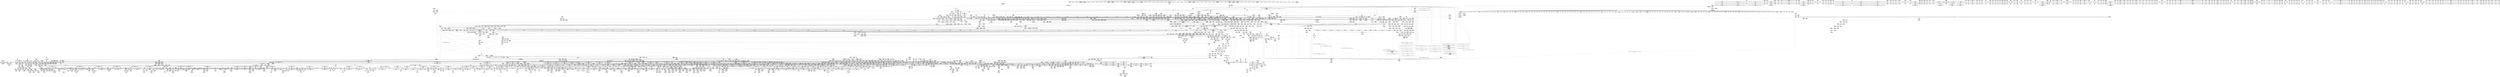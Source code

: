 digraph {
	CE0x68249a0 [shape=record,shape=Mrecord,label="{CE0x68249a0|tomoyo_get_mode:_tmp19|security/tomoyo/util.c,985}"]
	CE0x47acb60 [shape=record,shape=Mrecord,label="{CE0x47acb60|i64*_getelementptr_inbounds_(_4_x_i64_,_4_x_i64_*___llvm_gcov_ctr24,_i64_0,_i64_2)|*Constant*|*SummSource*}"]
	CE0x642f840 [shape=record,shape=Mrecord,label="{CE0x642f840|_ret_void|*SummSource*}"]
	CE0x7e3b670 [shape=record,shape=Mrecord,label="{CE0x7e3b670|i64*_getelementptr_inbounds_(_31_x_i64_,_31_x_i64_*___llvm_gcov_ctr43150,_i64_0,_i64_29)|*Constant*|*SummSink*}"]
	CE0x47b3470 [shape=record,shape=Mrecord,label="{CE0x47b3470|i64*_getelementptr_inbounds_(_12_x_i64_,_12_x_i64_*___llvm_gcov_ctr31133,_i64_0,_i64_6)|*Constant*}"]
	CE0x72cdc90 [shape=record,shape=Mrecord,label="{CE0x72cdc90|tomoyo_path_permission:_tmp1|*SummSource*}"]
	CE0x7cdd1d0 [shape=record,shape=Mrecord,label="{CE0x7cdd1d0|i64*_getelementptr_inbounds_(_31_x_i64_,_31_x_i64_*___llvm_gcov_ctr43150,_i64_0,_i64_28)|*Constant*|*SummSource*}"]
	CE0x7f2c370 [shape=record,shape=Mrecord,label="{CE0x7f2c370|tomoyo_init_request_info:_tmp9|security/tomoyo/util.c,1006}"]
	CE0x65ab4e0 [shape=record,shape=Mrecord,label="{CE0x65ab4e0|VOIDTB_TE:_CE_180,181_}"]
	CE0x7d95610 [shape=record,shape=Mrecord,label="{CE0x7d95610|i64*_getelementptr_inbounds_(_10_x_i64_,_10_x_i64_*___llvm_gcov_ctr34,_i64_0,_i64_5)|*Constant*}"]
	CE0x469fe50 [shape=record,shape=Mrecord,label="{CE0x469fe50|GLOBAL:___srcu_read_lock|*Constant*}"]
	CE0x637b4e0 [shape=record,shape=Mrecord,label="{CE0x637b4e0|tomoyo_const_part_length:_incdec.ptr7|security/tomoyo/util.c,631|*SummSink*}"]
	CE0x675aeb0 [shape=record,shape=Mrecord,label="{CE0x675aeb0|tomoyo_path_perm:_tmp6|security/tomoyo/file.c,789}"]
	CE0x56c2300 [shape=record,shape=Mrecord,label="{CE0x56c2300|i64*_getelementptr_inbounds_(_31_x_i64_,_31_x_i64_*___llvm_gcov_ctr43150,_i64_0,_i64_0)|*Constant*|*SummSource*}"]
	CE0x55e7d50 [shape=record,shape=Mrecord,label="{CE0x55e7d50|i64*_getelementptr_inbounds_(_6_x_i64_,_6_x_i64_*___llvm_gcov_ctr25,_i64_0,_i64_0)|*Constant*|*SummSource*}"]
	CE0x7cb8dc0 [shape=record,shape=Mrecord,label="{CE0x7cb8dc0|tomoyo_get_mode:_tmp21|security/tomoyo/util.c,985}"]
	CE0x7fd4230 [shape=record,shape=Mrecord,label="{CE0x7fd4230|i64*_getelementptr_inbounds_(_5_x_i64_,_5_x_i64_*___llvm_gcov_ctr28130,_i64_0,_i64_3)|*Constant*}"]
	CE0x5580f00 [shape=record,shape=Mrecord,label="{CE0x5580f00|i8_0|*Constant*}"]
	CE0x658f1e0 [shape=record,shape=Mrecord,label="{CE0x658f1e0|tomoyo_const_part_length:_tmp6|security/tomoyo/util.c,625|*SummSink*}"]
	CE0x661ad20 [shape=record,shape=Mrecord,label="{CE0x661ad20|tomoyo_path_perm:_tmp45|security/tomoyo/file.c,826|*SummSink*}"]
	CE0x67d3320 [shape=record,shape=Mrecord,label="{CE0x67d3320|COLLAPSED:_GCMRE___llvm_gcov_ctr31_internal_global_2_x_i64_zeroinitializer:_elem_0:default:}"]
	CE0x6510980 [shape=record,shape=Mrecord,label="{CE0x6510980|tomoyo_path_perm:_name23|security/tomoyo/file.c,824|*SummSource*}"]
	CE0x7d8c4e0 [shape=record,shape=Mrecord,label="{CE0x7d8c4e0|0:_%struct.tomoyo_obj_info*,_16:_%struct.tomoyo_domain_info*,_24:_%struct.tomoyo_path_info*,_40:_i8,_72:_i8,_75:_i8,_76:_i8,_77:_i8,_:_SCMRE_50,51_}"]
	CE0x56ce010 [shape=record,shape=Mrecord,label="{CE0x56ce010|tomoyo_path_perm:_if.then5|*SummSink*}"]
	CE0x57b8b30 [shape=record,shape=Mrecord,label="{CE0x57b8b30|tomoyo_path_perm:_name21|security/tomoyo/file.c,822}"]
	CE0x482ab10 [shape=record,shape=Mrecord,label="{CE0x482ab10|tomoyo_get_mode:_tmp13|security/tomoyo/util.c,982|*SummSource*}"]
	CE0x47b3810 [shape=record,shape=Mrecord,label="{CE0x47b3810|i64*_getelementptr_inbounds_(_12_x_i64_,_12_x_i64_*___llvm_gcov_ctr31133,_i64_0,_i64_6)|*Constant*|*SummSource*}"]
	CE0x65c3e80 [shape=record,shape=Mrecord,label="{CE0x65c3e80|_ret_void,_!dbg_!38904|security/tomoyo/common.h,1110|*SummSource*}"]
	CE0x55e78d0 [shape=record,shape=Mrecord,label="{CE0x55e78d0|tomoyo_path_perm:_path1|security/tomoyo/file.c,788}"]
	CE0x650f790 [shape=record,shape=Mrecord,label="{CE0x650f790|srcu_read_unlock:_tmp3|*SummSource*}"]
	CE0x66ad040 [shape=record,shape=Mrecord,label="{CE0x66ad040|VOIDTB_TE:_CE_172,173_}"]
	CE0x482b120 [shape=record,shape=Mrecord,label="{CE0x482b120|VOIDTB_TE:_CE_2272,6368_|*MultipleSource*|security/tomoyo/util.c,1010|security/tomoyo/file.c,564|Function::tomoyo_get_mode&Arg::ns::}"]
	CE0x66d6980 [shape=record,shape=Mrecord,label="{CE0x66d6980|tomoyo_fill_path_info:_tmp7|security/tomoyo/util.c,667|*SummSource*}"]
	CE0x55170f0 [shape=record,shape=Mrecord,label="{CE0x55170f0|tomoyo_fill_path_info:_tmp2|*LoadInst*|security/tomoyo/util.c,663}"]
	CE0x5486ee0 [shape=record,shape=Mrecord,label="{CE0x5486ee0|i32_78|*Constant*}"]
	CE0x5706c00 [shape=record,shape=Mrecord,label="{CE0x5706c00|tomoyo_domain:_tmp23|security/tomoyo/common.h,1205|*SummSink*}"]
	CE0x573a080 [shape=record,shape=Mrecord,label="{CE0x573a080|tomoyo_get_mode:_tmp14|security/tomoyo/util.c,983|*SummSource*}"]
	CE0x4890730 [shape=record,shape=Mrecord,label="{CE0x4890730|tomoyo_const_part_length:_lor.lhs.false23}"]
	CE0x5529470 [shape=record,shape=Mrecord,label="{CE0x5529470|i64*_getelementptr_inbounds_(_2_x_i64_,_2_x_i64_*___llvm_gcov_ctr24208,_i64_0,_i64_1)|*Constant*|*SummSink*}"]
	CE0x65f34e0 [shape=record,shape=Mrecord,label="{CE0x65f34e0|tomoyo_add_slash:_tmp8|security/tomoyo/file.c,132|*SummSink*}"]
	CE0x66a3920 [shape=record,shape=Mrecord,label="{CE0x66a3920|tomoyo_const_part_length:_tmp14|security/tomoyo/util.c,626}"]
	CE0x5592980 [shape=record,shape=Mrecord,label="{CE0x5592980|tomoyo_fill_path_info:_arrayidx|security/tomoyo/util.c,667|*SummSource*}"]
	CE0x7d12eb0 [shape=record,shape=Mrecord,label="{CE0x7d12eb0|tomoyo_fill_path_info:_tmp}"]
	CE0x4a87520 [shape=record,shape=Mrecord,label="{CE0x4a87520|tomoyo_const_part_length:_tmp8|security/tomoyo/util.c,626}"]
	CE0x6483cc0 [shape=record,shape=Mrecord,label="{CE0x6483cc0|rcu_lock_release:_indirectgoto|*SummSource*}"]
	CE0x555f030 [shape=record,shape=Mrecord,label="{CE0x555f030|tomoyo_const_part_length:_conv14|security/tomoyo/util.c,641|*SummSink*}"]
	CE0x4a06230 [shape=record,shape=Mrecord,label="{CE0x4a06230|tomoyo_fill_path_info:_conv7|security/tomoyo/util.c,668}"]
	CE0x7dabcc0 [shape=record,shape=Mrecord,label="{CE0x7dabcc0|_call_void_lock_release(%struct.lockdep_map*_%map,_i32_1,_i64_ptrtoint_(i8*_blockaddress(_rcu_lock_release,_%__here)_to_i64))_#9,_!dbg_!38907|include/linux/rcupdate.h,423}"]
	CE0x6694950 [shape=record,shape=Mrecord,label="{CE0x6694950|tomoyo_init_request_info:_if.end|*SummSink*}"]
	CE0x4ad6cb0 [shape=record,shape=Mrecord,label="{CE0x4ad6cb0|i32_4|*Constant*|*SummSource*}"]
	CE0x6446e70 [shape=record,shape=Mrecord,label="{CE0x6446e70|tomoyo_const_part_length:_incdec.ptr|security/tomoyo/util.c,626|*SummSink*}"]
	CE0x7cffee0 [shape=record,shape=Mrecord,label="{CE0x7cffee0|i64_13|*Constant*|*SummSink*}"]
	CE0x5829840 [shape=record,shape=Mrecord,label="{CE0x5829840|i8*_getelementptr_inbounds_(_12_x_i8_,_12_x_i8_*_.str1,_i32_0,_i32_0)|*Constant*}"]
	CE0x63b3b40 [shape=record,shape=Mrecord,label="{CE0x63b3b40|tomoyo_get_mode:_tmp24|security/tomoyo/util.c,986|*SummSink*}"]
	CE0x7d673b0 [shape=record,shape=Mrecord,label="{CE0x7d673b0|0:_%struct.tomoyo_obj_info*,_16:_%struct.tomoyo_domain_info*,_24:_%struct.tomoyo_path_info*,_40:_i8,_72:_i8,_75:_i8,_76:_i8,_77:_i8,_:_SCMRE_40,41_}"]
	CE0x7d118f0 [shape=record,shape=Mrecord,label="{CE0x7d118f0|tomoyo_fill_path_info:_conv7|security/tomoyo/util.c,668|*SummSource*}"]
	CE0x54ab870 [shape=record,shape=Mrecord,label="{CE0x54ab870|tomoyo_const_part_length:_add29|security/tomoyo/util.c,646}"]
	CE0x7ddf4f0 [shape=record,shape=Mrecord,label="{CE0x7ddf4f0|tomoyo_get_realpath:_tmp10|security/tomoyo/file.c,155}"]
	CE0x4a6b8c0 [shape=record,shape=Mrecord,label="{CE0x4a6b8c0|i32_0|*Constant*}"]
	CE0x7dd6dc0 [shape=record,shape=Mrecord,label="{CE0x7dd6dc0|tomoyo_domain:_tmp12|security/tomoyo/common.h,1205|*SummSource*}"]
	CE0x6753760 [shape=record,shape=Mrecord,label="{CE0x6753760|tomoyo_add_slash:_tmp6|security/tomoyo/file.c,131|*SummSink*}"]
	CE0x7d79210 [shape=record,shape=Mrecord,label="{CE0x7d79210|0:_%struct.tomoyo_obj_info*,_16:_%struct.tomoyo_domain_info*,_24:_%struct.tomoyo_path_info*,_40:_i8,_72:_i8,_75:_i8,_76:_i8,_77:_i8,_:_SCMRE_44,45_}"]
	CE0x5538020 [shape=record,shape=Mrecord,label="{CE0x5538020|tomoyo_get_mode:_idxprom6|security/tomoyo/util.c,983}"]
	CE0x56ee2a0 [shape=record,shape=Mrecord,label="{CE0x56ee2a0|GLOBAL:_srcu_read_lock|*Constant*|*SummSource*}"]
	CE0x643df00 [shape=record,shape=Mrecord,label="{CE0x643df00|_call_void_tomoyo_add_slash(%struct.tomoyo_path_info*_%buf)_#9,_!dbg_!38937|security/tomoyo/file.c,810}"]
	CE0x630e260 [shape=record,shape=Mrecord,label="{CE0x630e260|tomoyo_read_lock:_tmp3}"]
	CE0x64ab2b0 [shape=record,shape=Mrecord,label="{CE0x64ab2b0|tomoyo_init_request_info:_profile3|security/tomoyo/util.c,1008|*SummSource*}"]
	CE0x63a7840 [shape=record,shape=Mrecord,label="{CE0x63a7840|rcu_lock_release:_entry|*SummSource*}"]
	CE0x6459dc0 [shape=record,shape=Mrecord,label="{CE0x6459dc0|i64*_getelementptr_inbounds_(_4_x_i64_,_4_x_i64_*___llvm_gcov_ctr24,_i64_0,_i64_1)|*Constant*|*SummSink*}"]
	CE0x4a6b200 [shape=record,shape=Mrecord,label="{CE0x4a6b200|tomoyo_path_perm:_entry|*SummSource*}"]
	CE0x6315f30 [shape=record,shape=Mrecord,label="{CE0x6315f30|tomoyo_get_mode:_tmp2|security/tomoyo/util.c,978|*SummSink*}"]
	CE0x63be0f0 [shape=record,shape=Mrecord,label="{CE0x63be0f0|tomoyo_path_perm:_tmp19|security/tomoyo/file.c,805}"]
	CE0x55c78d0 [shape=record,shape=Mrecord,label="{CE0x55c78d0|i64_4|*Constant*}"]
	CE0x492f0a0 [shape=record,shape=Mrecord,label="{CE0x492f0a0|tomoyo_path_permission:_retval.0|*SummSink*}"]
	CE0x64fbe10 [shape=record,shape=Mrecord,label="{CE0x64fbe10|i64*_getelementptr_inbounds_(_4_x_i64_,_4_x_i64_*___llvm_gcov_ctr24,_i64_0,_i64_2)|*Constant*|*SummSink*}"]
	CE0x4a68c30 [shape=record,shape=Mrecord,label="{CE0x4a68c30|tomoyo_path_rmdir:_mnt1|security/tomoyo/tomoyo.c,206|*SummSource*}"]
	CE0x7f78fb0 [shape=record,shape=Mrecord,label="{CE0x7f78fb0|tomoyo_fill_path_info:_bb|*SummSource*}"]
	CE0x66a40e0 [shape=record,shape=Mrecord,label="{CE0x66a40e0|tomoyo_const_part_length:_cmp12|security/tomoyo/util.c,641|*SummSink*}"]
	CE0x482ad20 [shape=record,shape=Mrecord,label="{CE0x482ad20|0:_i8*,_array:_GCRE_tomoyo_path_keyword_external_constant_11_x_i8*_:_elem_4::|security/tomoyo/file.c,167}"]
	CE0x563bd70 [shape=record,shape=Mrecord,label="{CE0x563bd70|rcu_lock_release:_indirectgoto}"]
	CE0x55deb50 [shape=record,shape=Mrecord,label="{CE0x55deb50|tomoyo_path_permission:_filename5|security/tomoyo/file.c,568|*SummSink*}"]
	CE0x5486740 [shape=record,shape=Mrecord,label="{CE0x5486740|tomoyo_domain:_cred|security/tomoyo/common.h,1205|*SummSource*}"]
	CE0x65ac0a0 [shape=record,shape=Mrecord,label="{CE0x65ac0a0|tomoyo_path_perm:_cmp18|security/tomoyo/file.c,821}"]
	CE0x49182c0 [shape=record,shape=Mrecord,label="{CE0x49182c0|i32_0|*Constant*|*SummSource*}"]
	CE0x675ac00 [shape=record,shape=Mrecord,label="{CE0x675ac00|tomoyo_path_perm:_tmp5|security/tomoyo/file.c,789|*SummSource*}"]
	CE0x541eb10 [shape=record,shape=Mrecord,label="{CE0x541eb10|tomoyo_path_perm:_tmp10|security/tomoyo/file.c,797|*SummSink*}"]
	CE0x47b35c0 [shape=record,shape=Mrecord,label="{CE0x47b35c0|tomoyo_get_mode:_tmp14|security/tomoyo/util.c,983}"]
	CE0x648c880 [shape=record,shape=Mrecord,label="{CE0x648c880|tomoyo_domain:_tmp18|security/tomoyo/common.h,1205|*SummSource*}"]
	CE0x7f0be10 [shape=record,shape=Mrecord,label="{CE0x7f0be10|__llvm_gcov_indirect_counter_increment:_bb|*SummSource*}"]
	CE0x7d6b6c0 [shape=record,shape=Mrecord,label="{CE0x7d6b6c0|_call_void_mcount()_#3|*SummSink*}"]
	CE0x67fc170 [shape=record,shape=Mrecord,label="{CE0x67fc170|tomoyo_add_slash:_tmp13|security/tomoyo/file.c,138}"]
	CE0x7ca7800 [shape=record,shape=Mrecord,label="{CE0x7ca7800|0:_%struct.tomoyo_obj_info*,_16:_%struct.tomoyo_domain_info*,_24:_%struct.tomoyo_path_info*,_40:_i8,_72:_i8,_75:_i8,_76:_i8,_77:_i8,_:_SCMRE_0,8_|*MultipleSource*|security/tomoyo/file.c, 787|security/tomoyo/file.c,787|Function::tomoyo_init_request_info&Arg::r::|security/tomoyo/file.c,800}"]
	CE0x6453540 [shape=record,shape=Mrecord,label="{CE0x6453540|VOIDTB_TE:_CE_210,211_}"]
	CE0x7dd89d0 [shape=record,shape=Mrecord,label="{CE0x7dd89d0|0:_%struct.tomoyo_obj_info*,_16:_%struct.tomoyo_domain_info*,_24:_%struct.tomoyo_path_info*,_40:_i8,_72:_i8,_75:_i8,_76:_i8,_77:_i8,_:_SCMRE_60,61_}"]
	CE0x7c9db50 [shape=record,shape=Mrecord,label="{CE0x7c9db50|i32_9|*Constant*|*SummSource*}"]
	CE0x64fc850 [shape=record,shape=Mrecord,label="{CE0x64fc850|i64*_getelementptr_inbounds_(_2_x_i64_,_2_x_i64_*___llvm_gcov_ctr53148,_i64_0,_i64_0)|*Constant*}"]
	CE0x64d1170 [shape=record,shape=Mrecord,label="{CE0x64d1170|tomoyo_path_perm:_if.end6|*SummSource*}"]
	CE0x54abd40 [shape=record,shape=Mrecord,label="{CE0x54abd40|i32_47|*Constant*}"]
	CE0x573aa70 [shape=record,shape=Mrecord,label="{CE0x573aa70|0:_i8,_array:_GCRE_tomoyo_index2category_constant_39_x_i8_c_00_00_00_00_00_00_00_00_00_00_00_00_00_00_00_00_00_00_00_00_00_00_00_01_01_01_01_01_01_01_01_01_01_01_01_01_01_01_02_,_align_16:_elem_9::|security/tomoyo/util.c,983}"]
	CE0x72e2580 [shape=record,shape=Mrecord,label="{CE0x72e2580|tomoyo_get_mode:_tmp10|security/tomoyo/util.c,982|*SummSink*}"]
	CE0x5447fb0 [shape=record,shape=Mrecord,label="{CE0x5447fb0|tomoyo_path_permission:_tmp12|security/tomoyo/file.c,566|*SummSink*}"]
	CE0x5634bc0 [shape=record,shape=Mrecord,label="{CE0x5634bc0|GLOBAL:_lock_acquire|*Constant*|*SummSink*}"]
	CE0x628ad70 [shape=record,shape=Mrecord,label="{CE0x628ad70|tomoyo_const_part_length:_tmp10|security/tomoyo/util.c,626}"]
	CE0x56b5fc0 [shape=record,shape=Mrecord,label="{CE0x56b5fc0|i64*_getelementptr_inbounds_(_5_x_i64_,_5_x_i64_*___llvm_gcov_ctr32134,_i64_0,_i64_3)|*Constant*|*SummSource*}"]
	CE0x649d750 [shape=record,shape=Mrecord,label="{CE0x649d750|tomoyo_path_perm:_sw.epilog|*SummSink*}"]
	CE0x7df0790 [shape=record,shape=Mrecord,label="{CE0x7df0790|_ret_void|*SummSink*}"]
	CE0x67b9d00 [shape=record,shape=Mrecord,label="{CE0x67b9d00|tomoyo_path_permission:_filename|Function::tomoyo_path_permission&Arg::filename::|*SummSource*}"]
	CE0x7d44ec0 [shape=record,shape=Mrecord,label="{CE0x7d44ec0|GLOBAL:_tomoyo_path_permission|*Constant*|*SummSource*}"]
	CE0x5419550 [shape=record,shape=Mrecord,label="{CE0x5419550|tomoyo_path_perm:_path|Function::tomoyo_path_perm&Arg::path::}"]
	CE0x6503d10 [shape=record,shape=Mrecord,label="{CE0x6503d10|tomoyo_path_perm:_if.end6|*SummSink*}"]
	CE0x6732a10 [shape=record,shape=Mrecord,label="{CE0x6732a10|tomoyo_path_permission:_tmp5|*LoadInst*|security/tomoyo/file.c,564|*SummSink*}"]
	CE0x7f83d90 [shape=record,shape=Mrecord,label="{CE0x7f83d90|VOIDTB_TE:_CE_40,48_|Function::tomoyo_path_rmdir&Arg::dentry::}"]
	CE0x7dc12f0 [shape=record,shape=Mrecord,label="{CE0x7dc12f0|0:_%struct.tomoyo_obj_info*,_16:_%struct.tomoyo_domain_info*,_24:_%struct.tomoyo_path_info*,_40:_i8,_72:_i8,_75:_i8,_76:_i8,_77:_i8,_:_SCMRE_56,57_}"]
	CE0x4ad7490 [shape=record,shape=Mrecord,label="{CE0x4ad7490|tomoyo_path_perm:_sw.epilog}"]
	CE0x68197a0 [shape=record,shape=Mrecord,label="{CE0x68197a0|i64**_getelementptr_inbounds_(_3_x_i64*_,_3_x_i64*_*___llvm_gcda_edge_table44,_i64_0,_i64_0)|*Constant*|*SummSource*}"]
	CE0x64d0920 [shape=record,shape=Mrecord,label="{CE0x64d0920|tomoyo_get_mode:_ns|Function::tomoyo_get_mode&Arg::ns::|*SummSource*}"]
	CE0x57422d0 [shape=record,shape=Mrecord,label="{CE0x57422d0|i64*_getelementptr_inbounds_(_5_x_i64_,_5_x_i64_*___llvm_gcov_ctr32134,_i64_0,_i64_3)|*Constant*|*SummSink*}"]
	CE0x666fb70 [shape=record,shape=Mrecord,label="{CE0x666fb70|tomoyo_add_slash:_tmp2|*LoadInst*|security/tomoyo/file.c,131|*SummSource*}"]
	CE0x5527370 [shape=record,shape=Mrecord,label="{CE0x5527370|tomoyo_init_request_info:_r|Function::tomoyo_init_request_info&Arg::r::|*SummSink*}"]
	CE0x7e09b10 [shape=record,shape=Mrecord,label="{CE0x7e09b10|get_current:_tmp}"]
	CE0x56bb030 [shape=record,shape=Mrecord,label="{CE0x56bb030|tomoyo_get_mode:_idxprom6|security/tomoyo/util.c,983|*SummSink*}"]
	CE0x7cb97a0 [shape=record,shape=Mrecord,label="{CE0x7cb97a0|i64*_getelementptr_inbounds_(_12_x_i64_,_12_x_i64_*___llvm_gcov_ctr31133,_i64_0,_i64_9)|*Constant*|*SummSource*}"]
	CE0x67a0080 [shape=record,shape=Mrecord,label="{CE0x67a0080|i64*_getelementptr_inbounds_(_31_x_i64_,_31_x_i64_*___llvm_gcov_ctr43150,_i64_0,_i64_26)|*Constant*|*SummSink*}"]
	CE0x7d34010 [shape=record,shape=Mrecord,label="{CE0x7d34010|tomoyo_get_mode:_idxprom3|security/tomoyo/util.c,983}"]
	CE0x58774e0 [shape=record,shape=Mrecord,label="{CE0x58774e0|tomoyo_const_part_length:_lor.lhs.false|*SummSource*}"]
	CE0x57589a0 [shape=record,shape=Mrecord,label="{CE0x57589a0|tomoyo_get_mode:_tmp17|security/tomoyo/util.c,983}"]
	CE0x56c3af0 [shape=record,shape=Mrecord,label="{CE0x56c3af0|tomoyo_init_request_info:_tmp6|security/tomoyo/util.c,1004|*SummSink*}"]
	CE0x7ddf600 [shape=record,shape=Mrecord,label="{CE0x7ddf600|tomoyo_get_realpath:_tmp10|security/tomoyo/file.c,155|*SummSource*}"]
	CE0x5716930 [shape=record,shape=Mrecord,label="{CE0x5716930|tomoyo_read_lock:_tmp|*SummSource*}"]
	CE0x4931a30 [shape=record,shape=Mrecord,label="{CE0x4931a30|tomoyo_path_perm:_obj|security/tomoyo/file.c, 788}"]
	CE0x54bea20 [shape=record,shape=Mrecord,label="{CE0x54bea20|tomoyo_path_perm:_tmp16|security/tomoyo/file.c,804|*SummSink*}"]
	CE0x7fdb2e0 [shape=record,shape=Mrecord,label="{CE0x7fdb2e0|tomoyo_path_perm:_tmp28|security/tomoyo/file.c,815}"]
	CE0x5486490 [shape=record,shape=Mrecord,label="{CE0x5486490|i32_78|*Constant*|*SummSource*}"]
	CE0x64477d0 [shape=record,shape=Mrecord,label="{CE0x64477d0|i32_49|*Constant*|*SummSource*}"]
	CE0x5616340 [shape=record,shape=Mrecord,label="{CE0x5616340|tomoyo_path_permission:_param|security/tomoyo/file.c,568|*SummSource*}"]
	CE0x67c8630 [shape=record,shape=Mrecord,label="{CE0x67c8630|tomoyo_fill_path_info:_ptr|Function::tomoyo_fill_path_info&Arg::ptr::}"]
	CE0x6348250 [shape=record,shape=Mrecord,label="{CE0x6348250|tomoyo_fill_path_info:_cmp|security/tomoyo/util.c,667|*SummSource*}"]
	CE0x66cac30 [shape=record,shape=Mrecord,label="{CE0x66cac30|tomoyo_const_part_length:_tmp39|security/tomoyo/util.c,644|*SummSource*}"]
	CE0x65997b0 [shape=record,shape=Mrecord,label="{CE0x65997b0|tomoyo_fill_path_info:_conv|security/tomoyo/util.c,664|*SummSink*}"]
	CE0x7fac3f0 [shape=record,shape=Mrecord,label="{CE0x7fac3f0|tomoyo_const_part_length:_tmp7|security/tomoyo/util.c,625|*SummSource*}"]
	CE0x4a25a90 [shape=record,shape=Mrecord,label="{CE0x4a25a90|tomoyo_add_slash:_is_dir|security/tomoyo/file.c,131|*SummSource*}"]
	CE0x655c1f0 [shape=record,shape=Mrecord,label="{CE0x655c1f0|128:_i8*,_1208:_%struct.file*,_:_CMRE_5,6_}"]
	CE0x54e1740 [shape=record,shape=Mrecord,label="{CE0x54e1740|tomoyo_audit_path_log:_tmp3}"]
	CE0x663de70 [shape=record,shape=Mrecord,label="{CE0x663de70|tomoyo_path_perm:_tmp47|security/tomoyo/file.c,827|*SummSink*}"]
	CE0x4a68a90 [shape=record,shape=Mrecord,label="{CE0x4a68a90|tomoyo_path_perm:_arrayidx|security/tomoyo/file.c,797|*SummSource*}"]
	CE0x5678c50 [shape=record,shape=Mrecord,label="{CE0x5678c50|i64_18|*Constant*}"]
	CE0x5515c70 [shape=record,shape=Mrecord,label="{CE0x5515c70|i32_47|*Constant*}"]
	CE0x5625d80 [shape=record,shape=Mrecord,label="{CE0x5625d80|tomoyo_const_part_length:_tmp16|security/tomoyo/util.c,627}"]
	CE0x574f080 [shape=record,shape=Mrecord,label="{CE0x574f080|i64*_getelementptr_inbounds_(_31_x_i64_,_31_x_i64_*___llvm_gcov_ctr43150,_i64_0,_i64_16)|*Constant*|*SummSource*}"]
	CE0x6510560 [shape=record,shape=Mrecord,label="{CE0x6510560|tomoyo_path_perm:_tmp40|security/tomoyo/file.c,821|*SummSink*}"]
	CE0x7f81a50 [shape=record,shape=Mrecord,label="{CE0x7f81a50|tomoyo_path_perm:_name11|security/tomoyo/file.c,813|*SummSink*}"]
	CE0x4758390 [shape=record,shape=Mrecord,label="{CE0x4758390|tomoyo_const_part_length:_tmp4|security/tomoyo/util.c,624|*SummSource*}"]
	CE0x48bab50 [shape=record,shape=Mrecord,label="{CE0x48bab50|tomoyo_const_part_length:_while.end}"]
	CE0x6426c40 [shape=record,shape=Mrecord,label="{CE0x6426c40|tomoyo_path_permission:_tmp10|security/tomoyo/file.c,565|*SummSource*}"]
	CE0x47e6b60 [shape=record,shape=Mrecord,label="{CE0x47e6b60|0:_i8,_array:_GCRE_tomoyo_index2category_constant_39_x_i8_c_00_00_00_00_00_00_00_00_00_00_00_00_00_00_00_00_00_00_00_00_00_00_00_01_01_01_01_01_01_01_01_01_01_01_01_01_01_01_02_,_align_16:_elem_21::|security/tomoyo/util.c,983}"]
	CE0x7f55450 [shape=record,shape=Mrecord,label="{CE0x7f55450|tomoyo_path_perm:_frombool|security/tomoyo/file.c,800}"]
	CE0x57d3170 [shape=record,shape=Mrecord,label="{CE0x57d3170|__llvm_gcov_indirect_counter_increment:_exit|*SummSource*}"]
	CE0x6428b60 [shape=record,shape=Mrecord,label="{CE0x6428b60|tomoyo_fill_path_info:_entry}"]
	CE0x6453650 [shape=record,shape=Mrecord,label="{CE0x6453650|VOIDTB_TE:_CE_211,212_}"]
	CE0x64abf80 [shape=record,shape=Mrecord,label="{CE0x64abf80|tomoyo_path_perm:_if.end14|*SummSource*}"]
	CE0x7dabc50 [shape=record,shape=Mrecord,label="{CE0x7dabc50|rcu_lock_release:_tmp5|include/linux/rcupdate.h,423|*SummSink*}"]
	CE0x65ab750 [shape=record,shape=Mrecord,label="{CE0x65ab750|VOIDTB_TE:_CE_183,184_}"]
	CE0x635c060 [shape=record,shape=Mrecord,label="{CE0x635c060|__llvm_gcov_indirect_counter_increment:_tmp|*SummSource*}"]
	CE0x63bdd80 [shape=record,shape=Mrecord,label="{CE0x63bdd80|i64*_getelementptr_inbounds_(_25_x_i64_,_25_x_i64_*___llvm_gcov_ctr11,_i64_0,_i64_6)|*Constant*|*SummSink*}"]
	CE0x7d66c90 [shape=record,shape=Mrecord,label="{CE0x7d66c90|0:_%struct.tomoyo_obj_info*,_16:_%struct.tomoyo_domain_info*,_24:_%struct.tomoyo_path_info*,_40:_i8,_72:_i8,_75:_i8,_76:_i8,_77:_i8,_:_SCMRE_37,38_}"]
	CE0x6484a00 [shape=record,shape=Mrecord,label="{CE0x6484a00|tomoyo_path_permission:_conv3|security/tomoyo/file.c,565}"]
	CE0x5509970 [shape=record,shape=Mrecord,label="{CE0x5509970|_ret_void,_!dbg_!38908|include/linux/rcupdate.h,424}"]
	CE0x7fe8f50 [shape=record,shape=Mrecord,label="{CE0x7fe8f50|i64_5|*Constant*|*SummSink*}"]
	CE0x6745a90 [shape=record,shape=Mrecord,label="{CE0x6745a90|__llvm_gcov_indirect_counter_increment:_counter}"]
	CE0x65d8c30 [shape=record,shape=Mrecord,label="{CE0x65d8c30|tomoyo_path_perm:_tmp6|security/tomoyo/file.c,789|*SummSink*}"]
	CE0x68b2040 [shape=record,shape=Mrecord,label="{CE0x68b2040|_call_void___llvm_gcov_indirect_counter_increment114(i32*___llvm_gcov_global_state_pred45,_i64**_getelementptr_inbounds_(_3_x_i64*_,_3_x_i64*_*___llvm_gcda_edge_table44,_i64_0,_i64_2)),_!dbg_!38930|security/tomoyo/util.c,640|*SummSink*}"]
	CE0x638bc90 [shape=record,shape=Mrecord,label="{CE0x638bc90|tomoyo_path_perm:_tmp30|security/tomoyo/file.c,816|*SummSink*}"]
	CE0x7d335c0 [shape=record,shape=Mrecord,label="{CE0x7d335c0|0:_i8*,_array:_GCRE_tomoyo_path_keyword_external_constant_11_x_i8*_:_elem_3::|security/tomoyo/file.c,167}"]
	CE0x541ee50 [shape=record,shape=Mrecord,label="{CE0x541ee50|i8_6|*Constant*}"]
	CE0x6880fd0 [shape=record,shape=Mrecord,label="{CE0x6880fd0|tomoyo_path_permission:_type1|security/tomoyo/file.c,564|*SummSink*}"]
	CE0x637cd80 [shape=record,shape=Mrecord,label="{CE0x637cd80|tomoyo_path_perm:_call3|security/tomoyo/file.c,803|*SummSource*}"]
	CE0x62d5270 [shape=record,shape=Mrecord,label="{CE0x62d5270|tomoyo_const_part_length:_tmp2|security/tomoyo/util.c,624}"]
	CE0x5669000 [shape=record,shape=Mrecord,label="{CE0x5669000|tomoyo_get_realpath:_path|Function::tomoyo_get_realpath&Arg::path::}"]
	CE0x63f3470 [shape=record,shape=Mrecord,label="{CE0x63f3470|tomoyo_path_permission:_tmp17|security/tomoyo/file.c,571|*SummSource*}"]
	CE0x68245d0 [shape=record,shape=Mrecord,label="{CE0x68245d0|tomoyo_get_mode:_tmp18|security/tomoyo/util.c,985|*SummSource*}"]
	CE0x64b6820 [shape=record,shape=Mrecord,label="{CE0x64b6820|40:_%struct.tomoyo_policy_namespace*,_48:_i8,_:_GCRE_tomoyo_kernel_domain_external_global_%struct.tomoyo_domain_info_40,48_|*MultipleSource*|security/tomoyo/util.c,1005|security/tomoyo/util.c,1007|Function::tomoyo_init_request_info&Arg::domain::}"]
	CE0x499d2d0 [shape=record,shape=Mrecord,label="{CE0x499d2d0|i64_1|*Constant*}"]
	CE0x5527650 [shape=record,shape=Mrecord,label="{CE0x5527650|%struct.tomoyo_domain_info*_null|*Constant*|*SummSource*}"]
	CE0x48561f0 [shape=record,shape=Mrecord,label="{CE0x48561f0|i32_55|*Constant*|*SummSink*}"]
	CE0x56af920 [shape=record,shape=Mrecord,label="{CE0x56af920|get_current:_bb|*SummSource*}"]
	CE0x55060c0 [shape=record,shape=Mrecord,label="{CE0x55060c0|GLOBAL:_tomoyo_init_request_info|*Constant*|*SummSink*}"]
	CE0x7caaf50 [shape=record,shape=Mrecord,label="{CE0x7caaf50|_call_void___llvm_gcov_indirect_counter_increment(i32*___llvm_gcov_global_state_pred,_i64**_getelementptr_inbounds_(_3_x_i64*_,_3_x_i64*_*___llvm_gcda_edge_table,_i64_0,_i64_2)),_!dbg_!38940|security/tomoyo/file.c,813|*SummSink*}"]
	CE0x642f6f0 [shape=record,shape=Mrecord,label="{CE0x642f6f0|__llvm_gcov_indirect_counter_increment:_counters|Function::__llvm_gcov_indirect_counter_increment&Arg::counters::|*SummSink*}"]
	"CONST[source:2(external),value:2(dynamic)][purpose:{subject}]"
	CE0x497caf0 [shape=record,shape=Mrecord,label="{CE0x497caf0|tomoyo_const_part_length:_tmp18|security/tomoyo/util.c,627|*SummSource*}"]
	CE0x549f7e0 [shape=record,shape=Mrecord,label="{CE0x549f7e0|i64*_getelementptr_inbounds_(_25_x_i64_,_25_x_i64_*___llvm_gcov_ctr11,_i64_0,_i64_0)|*Constant*|*SummSource*}"]
	CE0x4aec590 [shape=record,shape=Mrecord,label="{CE0x4aec590|tomoyo_path_perm:_if.end}"]
	CE0x54abb40 [shape=record,shape=Mrecord,label="{CE0x54abb40|tomoyo_fill_path_info:_conv4|security/tomoyo/util.c,667}"]
	CE0x4a91980 [shape=record,shape=Mrecord,label="{CE0x4a91980|i32_9|*Constant*}"]
	CE0x66ad110 [shape=record,shape=Mrecord,label="{CE0x66ad110|VOIDTB_TE:_CE_173,174_}"]
	CE0x5678d80 [shape=record,shape=Mrecord,label="{CE0x5678d80|i64_18|*Constant*|*SummSource*}"]
	CE0x67c2d00 [shape=record,shape=Mrecord,label="{CE0x67c2d00|__llvm_gcov_indirect_counter_increment:_tmp|*SummSink*}"]
	CE0x660dae0 [shape=record,shape=Mrecord,label="{CE0x660dae0|tomoyo_path_permission:_type|security/tomoyo/file.c,563|*SummSink*}"]
	CE0x7e3fad0 [shape=record,shape=Mrecord,label="{CE0x7e3fad0|i64*_getelementptr_inbounds_(_31_x_i64_,_31_x_i64_*___llvm_gcov_ctr43150,_i64_0,_i64_30)|*Constant*}"]
	CE0x55b4790 [shape=record,shape=Mrecord,label="{CE0x55b4790|_ret_%struct.task_struct*_%tmp4,_!dbg_!38905|./arch/x86/include/asm/current.h,14|*SummSink*}"]
	CE0x663e530 [shape=record,shape=Mrecord,label="{CE0x663e530|tomoyo_path_perm:_error.1|*SummSink*}"]
	CE0x5757f20 [shape=record,shape=Mrecord,label="{CE0x5757f20|GLOBAL:_current_task|Global_var:current_task}"]
	CE0x57e2180 [shape=record,shape=Mrecord,label="{CE0x57e2180|tomoyo_path_permission:_return|*SummSink*}"]
	CE0x66751b0 [shape=record,shape=Mrecord,label="{CE0x66751b0|_call_void___llvm_gcov_indirect_counter_increment114(i32*___llvm_gcov_global_state_pred45,_i64**_getelementptr_inbounds_(_3_x_i64*_,_3_x_i64*_*___llvm_gcda_edge_table44,_i64_0,_i64_0)),_!dbg_!38954|security/tomoyo/util.c,649|*SummSource*}"]
	CE0x6636ad0 [shape=record,shape=Mrecord,label="{CE0x6636ad0|tomoyo_const_part_length:_conv20|security/tomoyo/util.c,644}"]
	CE0x7e5c940 [shape=record,shape=Mrecord,label="{CE0x7e5c940|tomoyo_path_perm:_tmp27|security/tomoyo/file.c,814|*SummSource*}"]
	CE0x7e09dc0 [shape=record,shape=Mrecord,label="{CE0x7e09dc0|rcu_lock_acquire:_tmp2|*SummSink*}"]
	CE0x6336f00 [shape=record,shape=Mrecord,label="{CE0x6336f00|tomoyo_path_perm:_tmp39|security/tomoyo/file.c,821|*SummSource*}"]
	CE0x7fd4300 [shape=record,shape=Mrecord,label="{CE0x7fd4300|tomoyo_fill_path_info:_tmp7|security/tomoyo/util.c,667}"]
	CE0x656bfa0 [shape=record,shape=Mrecord,label="{CE0x656bfa0|tomoyo_read_unlock:_idx|Function::tomoyo_read_unlock&Arg::idx::|*SummSink*}"]
	CE0x4a68920 [shape=record,shape=Mrecord,label="{CE0x4a68920|tomoyo_path_perm:_arrayidx|security/tomoyo/file.c,797}"]
	CE0x4770b00 [shape=record,shape=Mrecord,label="{CE0x4770b00|VOIDTB_TE:_CE_2048,2096_|*MultipleSource*|security/tomoyo/util.c,1010|security/tomoyo/file.c,564|Function::tomoyo_get_mode&Arg::ns::}"]
	CE0x633b910 [shape=record,shape=Mrecord,label="{CE0x633b910|__llvm_gcov_indirect_counter_increment114:_exit|*SummSource*}"]
	CE0x6680e50 [shape=record,shape=Mrecord,label="{CE0x6680e50|tomoyo_fill_path_info:_frombool|security/tomoyo/util.c,667}"]
	CE0x63498c0 [shape=record,shape=Mrecord,label="{CE0x63498c0|tomoyo_const_part_length:_incdec.ptr19|security/tomoyo/util.c,643|*SummSource*}"]
	CE0x5410310 [shape=record,shape=Mrecord,label="{CE0x5410310|i64*_getelementptr_inbounds_(_2_x_i64_,_2_x_i64_*___llvm_gcov_ctr32,_i64_0,_i64_0)|*Constant*}"]
	CE0x67c8760 [shape=record,shape=Mrecord,label="{CE0x67c8760|_call_void_tomoyo_fill_path_info(%struct.tomoyo_path_info*_%buf)_#9,_!dbg_!38911|security/tomoyo/file.c,137|*SummSink*}"]
	CE0x648ad20 [shape=record,shape=Mrecord,label="{CE0x648ad20|__llvm_gcov_indirect_counter_increment114:_pred|*SummSource*}"]
	CE0x6857800 [shape=record,shape=Mrecord,label="{CE0x6857800|tomoyo_path_perm:_tmp32|security/tomoyo/file.c,821|*SummSink*}"]
	CE0x66cb170 [shape=record,shape=Mrecord,label="{CE0x66cb170|tomoyo_const_part_length:_conv24|security/tomoyo/util.c,644}"]
	CE0x630ebc0 [shape=record,shape=Mrecord,label="{CE0x630ebc0|tomoyo_path_perm:_sw.bb9}"]
	CE0x5408240 [shape=record,shape=Mrecord,label="{CE0x5408240|tomoyo_path_rmdir:_bb}"]
	CE0x55707c0 [shape=record,shape=Mrecord,label="{CE0x55707c0|i64_ptrtoint_(i8*_blockaddress(_rcu_lock_release,_%__here)_to_i64)|*Constant*|*SummSink*}"]
	CE0x7d16e10 [shape=record,shape=Mrecord,label="{CE0x7d16e10|tomoyo_get_realpath:_tmp3|security/tomoyo/file.c,151}"]
	CE0x67c88b0 [shape=record,shape=Mrecord,label="{CE0x67c88b0|_ret_void,_!dbg_!38929|security/tomoyo/util.c,670}"]
	CE0x6507b90 [shape=record,shape=Mrecord,label="{CE0x6507b90|tomoyo_get_mode:_conv10|security/tomoyo/util.c,985|*SummSink*}"]
	CE0x483f6c0 [shape=record,shape=Mrecord,label="{CE0x483f6c0|tomoyo_audit_path_log:_path|security/tomoyo/file.c,168|*SummSource*}"]
	CE0x7df03c0 [shape=record,shape=Mrecord,label="{CE0x7df03c0|tomoyo_const_part_length:_tmp22|security/tomoyo/util.c,634}"]
	CE0x4881f40 [shape=record,shape=Mrecord,label="{CE0x4881f40|tomoyo_const_part_length:_sw.epilog|*SummSink*}"]
	CE0x5616250 [shape=record,shape=Mrecord,label="{CE0x5616250|tomoyo_path_permission:_tmp16|security/tomoyo/file.c,571|*SummSource*}"]
	CE0x7d6adf0 [shape=record,shape=Mrecord,label="{CE0x7d6adf0|rcu_lock_release:_bb|*SummSource*}"]
	CE0x7d8c280 [shape=record,shape=Mrecord,label="{CE0x7d8c280|0:_%struct.tomoyo_obj_info*,_16:_%struct.tomoyo_domain_info*,_24:_%struct.tomoyo_path_info*,_40:_i8,_72:_i8,_75:_i8,_76:_i8,_77:_i8,_:_SCMRE_49,50_}"]
	CE0x62fd9e0 [shape=record,shape=Mrecord,label="{CE0x62fd9e0|rcu_lock_acquire:_indirectgoto}"]
	CE0x689fab0 [shape=record,shape=Mrecord,label="{CE0x689fab0|tomoyo_get_mode:_if.end9|*SummSource*}"]
	CE0x72e0fc0 [shape=record,shape=Mrecord,label="{CE0x72e0fc0|tomoyo_fill_path_info:_tmp3|security/tomoyo/util.c,667}"]
	CE0x65abdc0 [shape=record,shape=Mrecord,label="{CE0x65abdc0|tomoyo_path_perm:_conv17|security/tomoyo/file.c,821|*SummSource*}"]
	CE0x63d0730 [shape=record,shape=Mrecord,label="{CE0x63d0730|i32_6|*Constant*}"]
	CE0x6782540 [shape=record,shape=Mrecord,label="{CE0x6782540|tomoyo_path_permission:_return|*SummSource*}"]
	CE0x63b3130 [shape=record,shape=Mrecord,label="{CE0x63b3130|tomoyo_get_mode:_tmp23|security/tomoyo/util.c,986|*SummSource*}"]
	CE0x54104e0 [shape=record,shape=Mrecord,label="{CE0x54104e0|i32_3|*Constant*}"]
	CE0x63c2350 [shape=record,shape=Mrecord,label="{CE0x63c2350|%struct.lockdep_map*_null|*Constant*}"]
	CE0x651a750 [shape=record,shape=Mrecord,label="{CE0x651a750|tomoyo_path_perm:_tmp41|security/tomoyo/file.c,824}"]
	CE0x5436550 [shape=record,shape=Mrecord,label="{CE0x5436550|_call_void___llvm_gcov_indirect_counter_increment114(i32*___llvm_gcov_global_state_pred45,_i64**_getelementptr_inbounds_(_3_x_i64*_,_3_x_i64*_*___llvm_gcda_edge_table44,_i64_0,_i64_1)),_!dbg_!38927|security/tomoyo/util.c,634|*SummSource*}"]
	CE0x664f490 [shape=record,shape=Mrecord,label="{CE0x664f490|tomoyo_path_permission:_do.body}"]
	CE0x4ab5a60 [shape=record,shape=Mrecord,label="{CE0x4ab5a60|tomoyo_path_perm:_tmp3|security/tomoyo/file.c,788}"]
	CE0x68b4f10 [shape=record,shape=Mrecord,label="{CE0x68b4f10|GLOBAL:___llvm_gcov_ctr11|Global_var:__llvm_gcov_ctr11|*SummSink*}"]
	CE0x7f8aca0 [shape=record,shape=Mrecord,label="{CE0x7f8aca0|i32_6|*Constant*}"]
	CE0x55184e0 [shape=record,shape=Mrecord,label="{CE0x55184e0|_call_void_mcount()_#3|*SummSource*}"]
	CE0x64c5310 [shape=record,shape=Mrecord,label="{CE0x64c5310|tomoyo_const_part_length:_tmp19|security/tomoyo/util.c,628|*SummSource*}"]
	CE0x7e25cc0 [shape=record,shape=Mrecord,label="{CE0x7e25cc0|_call_void_mcount()_#3}"]
	CE0x484ccb0 [shape=record,shape=Mrecord,label="{CE0x484ccb0|tomoyo_fill_path_info:_is_patterned|security/tomoyo/util.c,668|*SummSource*}"]
	CE0x7f8a8b0 [shape=record,shape=Mrecord,label="{CE0x7f8a8b0|_call_void_mcount()_#3}"]
	CE0x5829590 [shape=record,shape=Mrecord,label="{CE0x5829590|GLOBAL:_tomoyo_supervisor|*Constant*|*SummSource*}"]
	CE0x7c9b940 [shape=record,shape=Mrecord,label="{CE0x7c9b940|__llvm_gcov_indirect_counter_increment:_tmp5|*SummSource*}"]
	CE0x68c7920 [shape=record,shape=Mrecord,label="{CE0x68c7920|rcu_lock_acquire:_tmp3}"]
	CE0x663e420 [shape=record,shape=Mrecord,label="{CE0x663e420|tomoyo_path_perm:_error.1|*SummSource*}"]
	CE0x7dac2c0 [shape=record,shape=Mrecord,label="{CE0x7dac2c0|GLOBAL:_lock_release|*Constant*}"]
	CE0x5786920 [shape=record,shape=Mrecord,label="{CE0x5786920|i64_2|*Constant*}"]
	CE0x68b5010 [shape=record,shape=Mrecord,label="{CE0x68b5010|GLOBAL:___llvm_gcov_ctr11|Global_var:__llvm_gcov_ctr11}"]
	CE0x639b9f0 [shape=record,shape=Mrecord,label="{CE0x639b9f0|tomoyo_get_mode:_tmp15|security/tomoyo/util.c,983|*SummSource*}"]
	CE0x7e33e50 [shape=record,shape=Mrecord,label="{CE0x7e33e50|i64*_getelementptr_inbounds_(_4_x_i64_,_4_x_i64_*___llvm_gcov_ctr24,_i64_0,_i64_1)|*Constant*}"]
	CE0x637ac70 [shape=record,shape=Mrecord,label="{CE0x637ac70|tomoyo_fill_path_info:_is_patterned|security/tomoyo/util.c,668}"]
	CE0x64d0a10 [shape=record,shape=Mrecord,label="{CE0x64d0a10|tomoyo_get_mode:_ns|Function::tomoyo_get_mode&Arg::ns::|*SummSink*}"]
	CE0x7d48970 [shape=record,shape=Mrecord,label="{CE0x7d48970|0:_%struct.tomoyo_obj_info*,_16:_%struct.tomoyo_domain_info*,_24:_%struct.tomoyo_path_info*,_40:_i8,_72:_i8,_75:_i8,_76:_i8,_77:_i8,_:_SCMRE_27,28_}"]
	CE0x57d2d70 [shape=record,shape=Mrecord,label="{CE0x57d2d70|tomoyo_get_realpath:_name|security/tomoyo/file.c,150}"]
	CE0x674a9b0 [shape=record,shape=Mrecord,label="{CE0x674a9b0|tomoyo_path_permission:_mode2|security/tomoyo/file.c,565}"]
	CE0x66db200 [shape=record,shape=Mrecord,label="{CE0x66db200|tomoyo_const_part_length:_tmp40|security/tomoyo/util.c,644}"]
	CE0x63d08a0 [shape=record,shape=Mrecord,label="{CE0x63d08a0|tomoyo_path_perm:_obj7|security/tomoyo/file.c,806|*SummSource*}"]
	CE0x47ace00 [shape=record,shape=Mrecord,label="{CE0x47ace00|VOIDTB_TE:_CE_177,178_}"]
	CE0x6602220 [shape=record,shape=Mrecord,label="{CE0x6602220|tomoyo_domain:_tmp20|security/tomoyo/common.h,1205}"]
	CE0x55d86a0 [shape=record,shape=Mrecord,label="{CE0x55d86a0|tomoyo_read_unlock:_bb|*SummSource*}"]
	CE0x494acf0 [shape=record,shape=Mrecord,label="{CE0x494acf0|tomoyo_fill_path_info:_name1|security/tomoyo/util.c,663}"]
	CE0x6694e60 [shape=record,shape=Mrecord,label="{CE0x6694e60|tomoyo_path_perm:_tmp53|security/tomoyo/file.c,829}"]
	CE0x67a1310 [shape=record,shape=Mrecord,label="{CE0x67a1310|tomoyo_get_mode:_idxprom3|security/tomoyo/util.c,983|*SummSource*}"]
	CE0x62ba660 [shape=record,shape=Mrecord,label="{CE0x62ba660|tomoyo_init_request_info:_tmp}"]
	CE0x7e76d30 [shape=record,shape=Mrecord,label="{CE0x7e76d30|tomoyo_const_part_length:_lor.lhs.false}"]
	CE0x637c6a0 [shape=record,shape=Mrecord,label="{CE0x637c6a0|0:_i8*,_:_SCMRE_14,15_|*MultipleSource*|security/tomoyo/file.c, 792|security/tomoyo/file.c, 794|security/tomoyo/file.c,802}"]
	CE0x650fea0 [shape=record,shape=Mrecord,label="{CE0x650fea0|tomoyo_const_part_length:_tmp33|security/tomoyo/util.c,642}"]
	CE0x6351280 [shape=record,shape=Mrecord,label="{CE0x6351280|VOIDTB_TE:_CE_186,187_}"]
	CE0x7fd8370 [shape=record,shape=Mrecord,label="{CE0x7fd8370|tomoyo_domain:_tmp13|security/tomoyo/common.h,1205}"]
	CE0x6685cc0 [shape=record,shape=Mrecord,label="{CE0x6685cc0|tomoyo_const_part_length:_tmp31|security/tomoyo/util.c,641}"]
	CE0x648c5d0 [shape=record,shape=Mrecord,label="{CE0x648c5d0|i64*_getelementptr_inbounds_(_11_x_i64_,_11_x_i64_*___llvm_gcov_ctr54147,_i64_0,_i64_9)|*Constant*|*SummSource*}"]
	CE0x651a8b0 [shape=record,shape=Mrecord,label="{CE0x651a8b0|tomoyo_path_perm:_tmp41|security/tomoyo/file.c,824|*SummSource*}"]
	CE0x664d3b0 [shape=record,shape=Mrecord,label="{CE0x664d3b0|i64_23|*Constant*|*SummSource*}"]
	CE0x7cd6ed0 [shape=record,shape=Mrecord,label="{CE0x7cd6ed0|0:_i64*,_array:_GI___llvm_gcda_edge_table14_internal_unnamed_addr_constant_3_x_i64*_i64*_getelementptr_inbounds_(_30_x_i64_,_30_x_i64_*___llvm_gcov_ctr13,_i64_0,_i64_9),_i64*_getelementptr_inbounds_(_30_x_i64_,_30_x_i64_*___llvm_gcov_ctr13,_i64_0,_i64_11),_i64*_getelementptr_inbounds_(_30_x_i64_,_30_x_i64_*___llvm_gcov_ctr13,_i64_0,_i64_12)_:_elem_0:default:}"]
	CE0x4881e40 [shape=record,shape=Mrecord,label="{CE0x4881e40|tomoyo_const_part_length:_sw.epilog|*SummSource*}"]
	CE0x7ff42c0 [shape=record,shape=Mrecord,label="{CE0x7ff42c0|VOIDTB_TE:_CE_158,159_}"]
	CE0x4757bf0 [shape=record,shape=Mrecord,label="{CE0x4757bf0|GLOBAL:___llvm_gcov_ctr31133|Global_var:__llvm_gcov_ctr31133}"]
	CE0x63c1a20 [shape=record,shape=Mrecord,label="{CE0x63c1a20|GLOBAL:_lock_acquire|*Constant*}"]
	CE0x6427180 [shape=record,shape=Mrecord,label="{CE0x6427180|tomoyo_path_permission:_tmp11|security/tomoyo/file.c,565|*SummSink*}"]
	CE0x628b110 [shape=record,shape=Mrecord,label="{CE0x628b110|tomoyo_const_part_length:_conv|security/tomoyo/util.c,626|*SummSource*}"]
	CE0x6694f70 [shape=record,shape=Mrecord,label="{CE0x6694f70|tomoyo_path_perm:_tmp53|security/tomoyo/file.c,829|*SummSource*}"]
	CE0x6880d40 [shape=record,shape=Mrecord,label="{CE0x6880d40|tomoyo_path_permission:_type1|security/tomoyo/file.c,564}"]
	CE0x4880d30 [shape=record,shape=Mrecord,label="{CE0x4880d30|i32_39|*Constant*}"]
	CE0x48772d0 [shape=record,shape=Mrecord,label="{CE0x48772d0|tomoyo_get_mode:_config|security/tomoyo/util.c,981|*SummSource*}"]
	CE0x7e06040 [shape=record,shape=Mrecord,label="{CE0x7e06040|tomoyo_path_rmdir:_path|security/tomoyo/tomoyo.c, 206|*SummSource*}"]
	CE0x47708f0 [shape=record,shape=Mrecord,label="{CE0x47708f0|GLOBAL:_tomoyo_profile|*Constant*|*SummSource*}"]
	CE0x633c230 [shape=record,shape=Mrecord,label="{CE0x633c230|__llvm_gcov_indirect_counter_increment114:_tmp3|*SummSource*}"]
	CE0x55e7780 [shape=record,shape=Mrecord,label="{CE0x55e7780|i8_0|*Constant*|*SummSink*}"]
	CE0x66f49a0 [shape=record,shape=Mrecord,label="{CE0x66f49a0|tomoyo_get_realpath:_tmp9|security/tomoyo/file.c,155|*SummSource*}"]
	CE0x6602780 [shape=record,shape=Mrecord,label="{CE0x6602780|tomoyo_domain:_tmp20|security/tomoyo/common.h,1205|*SummSink*}"]
	CE0x49841f0 [shape=record,shape=Mrecord,label="{CE0x49841f0|tomoyo_fill_path_info:_conv3|security/tomoyo/util.c,666}"]
	CE0x47602a0 [shape=record,shape=Mrecord,label="{CE0x47602a0|tomoyo_path_perm:_call10|security/tomoyo/file.c,813|*SummSource*}"]
	CE0x670c360 [shape=record,shape=Mrecord,label="{CE0x670c360|tomoyo_path_permission:_do.body|*SummSource*}"]
	CE0x7d48b80 [shape=record,shape=Mrecord,label="{CE0x7d48b80|0:_%struct.tomoyo_obj_info*,_16:_%struct.tomoyo_domain_info*,_24:_%struct.tomoyo_path_info*,_40:_i8,_72:_i8,_75:_i8,_76:_i8,_77:_i8,_:_SCMRE_29,30_}"]
	CE0x63484e0 [shape=record,shape=Mrecord,label="{CE0x63484e0|tomoyo_fill_path_info:_tmp10|*SummSink*}"]
	CE0x5771e80 [shape=record,shape=Mrecord,label="{CE0x5771e80|40:_%struct.tomoyo_policy_namespace*,_48:_i8,_:_GCRE_tomoyo_kernel_domain_external_global_%struct.tomoyo_domain_info_48,49_|*MultipleSource*|security/tomoyo/util.c,1005|security/tomoyo/util.c,1007|Function::tomoyo_init_request_info&Arg::domain::}"]
	CE0x628b180 [shape=record,shape=Mrecord,label="{CE0x628b180|GLOBAL:_tomoyo_index2category|Global_var:tomoyo_index2category|*SummSource*}"]
	CE0x7d563d0 [shape=record,shape=Mrecord,label="{CE0x7d563d0|0:_%struct.tomoyo_obj_info*,_16:_%struct.tomoyo_domain_info*,_24:_%struct.tomoyo_path_info*,_40:_i8,_72:_i8,_75:_i8,_76:_i8,_77:_i8,_:_SCMRE_34,35_}"]
	CE0x4770d20 [shape=record,shape=Mrecord,label="{CE0x4770d20|tomoyo_fill_path_info:_tmp5|security/tomoyo/util.c,667|*SummSink*}"]
	CE0x55e7c10 [shape=record,shape=Mrecord,label="{CE0x55e7c10|i64*_getelementptr_inbounds_(_6_x_i64_,_6_x_i64_*___llvm_gcov_ctr25,_i64_0,_i64_0)|*Constant*|*SummSink*}"]
	CE0x63cff90 [shape=record,shape=Mrecord,label="{CE0x63cff90|GLOBAL:___llvm_gcov_global_state_pred|Global_var:__llvm_gcov_global_state_pred|*SummSource*}"]
	CE0x46a0cd0 [shape=record,shape=Mrecord,label="{CE0x46a0cd0|tomoyo_const_part_length:_entry|*SummSink*}"]
	CE0x560ad50 [shape=record,shape=Mrecord,label="{CE0x560ad50|tomoyo_const_part_length:_tmp1}"]
	CE0x7dd6f10 [shape=record,shape=Mrecord,label="{CE0x7dd6f10|tomoyo_domain:_tmp12|security/tomoyo/common.h,1205|*SummSink*}"]
	CE0x630e760 [shape=record,shape=Mrecord,label="{CE0x630e760|tomoyo_read_lock:_tmp3|*SummSource*}"]
	CE0x56af490 [shape=record,shape=Mrecord,label="{CE0x56af490|GLOBAL:___srcu_read_unlock|*Constant*|*SummSource*}"]
	CE0x7d67150 [shape=record,shape=Mrecord,label="{CE0x7d67150|0:_%struct.tomoyo_obj_info*,_16:_%struct.tomoyo_domain_info*,_24:_%struct.tomoyo_path_info*,_40:_i8,_72:_i8,_75:_i8,_76:_i8,_77:_i8,_:_SCMRE_39,40_}"]
	CE0x7d05710 [shape=record,shape=Mrecord,label="{CE0x7d05710|tomoyo_get_mode:_if.then13}"]
	CE0x7e769c0 [shape=record,shape=Mrecord,label="{CE0x7e769c0|COLLAPSED:_GCMRE___llvm_gcov_ctr21_internal_global_2_x_i64_zeroinitializer:_elem_0:default:}"]
	CE0x62e2520 [shape=record,shape=Mrecord,label="{CE0x62e2520|tomoyo_domain:_entry}"]
	CE0x4757d10 [shape=record,shape=Mrecord,label="{CE0x4757d10|tomoyo_get_mode:_tobool|security/tomoyo/util.c,978}"]
	CE0x55d9a80 [shape=record,shape=Mrecord,label="{CE0x55d9a80|i32_2|*Constant*}"]
	CE0x679ffd0 [shape=record,shape=Mrecord,label="{CE0x679ffd0|i64*_getelementptr_inbounds_(_31_x_i64_,_31_x_i64_*___llvm_gcov_ctr43150,_i64_0,_i64_26)|*Constant*|*SummSource*}"]
	CE0x6298d50 [shape=record,shape=Mrecord,label="{CE0x6298d50|128:_i8*,_1208:_%struct.file*,_:_CMRE_26,27_}"]
	CE0x5410550 [shape=record,shape=Mrecord,label="{CE0x5410550|tomoyo_const_part_length:_if.then27|*SummSink*}"]
	CE0x494a540 [shape=record,shape=Mrecord,label="{CE0x494a540|tomoyo_fill_path_info:_const_len|security/tomoyo/util.c,666}"]
	CE0x6753540 [shape=record,shape=Mrecord,label="{CE0x6753540|tomoyo_fill_path_info:_tmp2|*LoadInst*|security/tomoyo/util.c,663|*SummSink*}"]
	CE0x48e82f0 [shape=record,shape=Mrecord,label="{CE0x48e82f0|tomoyo_path_permission:_if.then}"]
	CE0x7dbf5f0 [shape=record,shape=Mrecord,label="{CE0x7dbf5f0|tomoyo_domain:_tmp13|security/tomoyo/common.h,1205|*SummSink*}"]
	CE0x648e300 [shape=record,shape=Mrecord,label="{CE0x648e300|get_current:_bb|*SummSink*}"]
	CE0x66e8ef0 [shape=record,shape=Mrecord,label="{CE0x66e8ef0|tomoyo_add_slash:_tmp9|security/tomoyo/file.c,136|*SummSink*}"]
	CE0x6820640 [shape=record,shape=Mrecord,label="{CE0x6820640|i64*_getelementptr_inbounds_(_2_x_i64_,_2_x_i64_*___llvm_gcov_ctr31,_i64_0,_i64_0)|*Constant*|*SummSink*}"]
	CE0x56c38d0 [shape=record,shape=Mrecord,label="{CE0x56c38d0|tomoyo_init_request_info:_tmp6|security/tomoyo/util.c,1004}"]
	CE0x4a02ee0 [shape=record,shape=Mrecord,label="{CE0x4a02ee0|tomoyo_path_rmdir:_bb|*SummSink*}"]
	CE0x66da6b0 [shape=record,shape=Mrecord,label="{CE0x66da6b0|tomoyo_const_part_length:_cmp25|security/tomoyo/util.c,644|*SummSource*}"]
	CE0x4890620 [shape=record,shape=Mrecord,label="{CE0x4890620|tomoyo_audit_path_log:_param1|security/tomoyo/file.c,169|*SummSink*}"]
	CE0x5658ed0 [shape=record,shape=Mrecord,label="{CE0x5658ed0|i64*_getelementptr_inbounds_(_6_x_i64_,_6_x_i64_*___llvm_gcov_ctr26,_i64_0,_i64_3)|*Constant*|*SummSink*}"]
	CE0x679f9a0 [shape=record,shape=Mrecord,label="{CE0x679f9a0|i64*_getelementptr_inbounds_(_31_x_i64_,_31_x_i64_*___llvm_gcov_ctr43150,_i64_0,_i64_26)|*Constant*}"]
	CE0x6857900 [shape=record,shape=Mrecord,label="{CE0x6857900|i64*_getelementptr_inbounds_(_25_x_i64_,_25_x_i64_*___llvm_gcov_ctr11,_i64_0,_i64_18)|*Constant*}"]
	CE0x64df750 [shape=record,shape=Mrecord,label="{CE0x64df750|tomoyo_path_perm:_tmp35|security/tomoyo/file.c,821|*SummSink*}"]
	CE0x7defc50 [shape=record,shape=Mrecord,label="{CE0x7defc50|tomoyo_const_part_length:_tobool|security/tomoyo/util.c,624|*SummSource*}"]
	CE0x674ab00 [shape=record,shape=Mrecord,label="{CE0x674ab00|tomoyo_path_permission:_mode2|security/tomoyo/file.c,565|*SummSource*}"]
	CE0x7f54f20 [shape=record,shape=Mrecord,label="{CE0x7f54f20|0:_i8*,_:_SCMRE_0,8_|*MultipleSource*|security/tomoyo/file.c, 792|security/tomoyo/file.c, 794|security/tomoyo/file.c,802}"]
	CE0x55bfcb0 [shape=record,shape=Mrecord,label="{CE0x55bfcb0|_ret_i32_%retval.0,_!dbg_!38935|security/tomoyo/util.c,988|*SummSource*}"]
	CE0x48e8550 [shape=record,shape=Mrecord,label="{CE0x48e8550|tomoyo_read_unlock:_tmp1|*SummSource*}"]
	CE0x7d8a120 [shape=record,shape=Mrecord,label="{CE0x7d8a120|tomoyo_fill_path_info:_tmp3|security/tomoyo/util.c,667}"]
	CE0x558cb30 [shape=record,shape=Mrecord,label="{CE0x558cb30|tomoyo_fill_path_info:_call11|security/tomoyo/util.c,669}"]
	CE0x57072d0 [shape=record,shape=Mrecord,label="{CE0x57072d0|GLOBAL:_tomoyo_profile|*Constant*}"]
	CE0x497cbc0 [shape=record,shape=Mrecord,label="{CE0x497cbc0|tomoyo_audit_path_log:_tmp3|*SummSink*}"]
	CE0x56694a0 [shape=record,shape=Mrecord,label="{CE0x56694a0|_ret_i1_%retval.0,_!dbg_!38916|security/tomoyo/file.c,156|*SummSource*}"]
	CE0x484dff0 [shape=record,shape=Mrecord,label="{CE0x484dff0|tomoyo_get_mode:_tmp27|security/tomoyo/util.c,988|*SummSource*}"]
	CE0x7ff4130 [shape=record,shape=Mrecord,label="{CE0x7ff4130|__llvm_gcov_indirect_counter_increment114:_tmp2|*SummSink*}"]
	CE0x664eaa0 [shape=record,shape=Mrecord,label="{CE0x664eaa0|tomoyo_get_mode:_tmp11|security/tomoyo/util.c,982|*SummSink*}"]
	CE0x54e2c80 [shape=record,shape=Mrecord,label="{CE0x54e2c80|tomoyo_path_permission:_tmp4|security/tomoyo/file.c,564}"]
	CE0x7d246f0 [shape=record,shape=Mrecord,label="{CE0x7d246f0|_call_void_mcount()_#3|*SummSource*}"]
	CE0x6464e80 [shape=record,shape=Mrecord,label="{CE0x6464e80|_ret_void,_!dbg_!38907|include/linux/srcu.h,238|*SummSource*}"]
	CE0x5640410 [shape=record,shape=Mrecord,label="{CE0x5640410|i8*_undef|*Constant*|*SummSink*}"]
	CE0x4aeb960 [shape=record,shape=Mrecord,label="{CE0x4aeb960|tomoyo_init_request_info:_tmp4|security/tomoyo/util.c,1004}"]
	CE0x57a3220 [shape=record,shape=Mrecord,label="{CE0x57a3220|tomoyo_get_realpath:_name|security/tomoyo/file.c,150|*SummSource*}"]
	CE0x7df02e0 [shape=record,shape=Mrecord,label="{CE0x7df02e0|i64**_getelementptr_inbounds_(_3_x_i64*_,_3_x_i64*_*___llvm_gcda_edge_table44,_i64_0,_i64_1)|*Constant*|*SummSink*}"]
	CE0x47ad170 [shape=record,shape=Mrecord,label="{CE0x47ad170|__llvm_gcov_indirect_counter_increment114:_counter|*SummSink*}"]
	CE0x65aaff0 [shape=record,shape=Mrecord,label="{CE0x65aaff0|VOIDTB_TE:_CE_151,152_}"]
	CE0x68b7af0 [shape=record,shape=Mrecord,label="{CE0x68b7af0|tomoyo_path_permission:_filename|Function::tomoyo_path_permission&Arg::filename::}"]
	CE0x6239020 [shape=record,shape=Mrecord,label="{CE0x6239020|128:_i8*,_1208:_%struct.file*,_:_CMRE_52,56_|*MultipleSource*|security/tomoyo/common.h,1205|security/tomoyo/common.h,1205}"]
	CE0x7cd6fb0 [shape=record,shape=Mrecord,label="{CE0x7cd6fb0|tomoyo_path_perm:_tmp|*SummSource*}"]
	CE0x5509110 [shape=record,shape=Mrecord,label="{CE0x5509110|_ret_void,_!dbg_!38908|include/linux/rcupdate.h,424|*SummSink*}"]
	CE0x7fdb750 [shape=record,shape=Mrecord,label="{CE0x7fdb750|tomoyo_path_perm:_tmp29|security/tomoyo/file.c,815|*SummSink*}"]
	CE0x5658840 [shape=record,shape=Mrecord,label="{CE0x5658840|tomoyo_add_slash:_bb|*SummSource*}"]
	CE0x675a780 [shape=record,shape=Mrecord,label="{CE0x675a780|tomoyo_path_perm:_path1|security/tomoyo/file.c,788|*SummSource*}"]
	CE0x6734a70 [shape=record,shape=Mrecord,label="{CE0x6734a70|tomoyo_add_slash:_name|security/tomoyo/file.c,136|*SummSink*}"]
	CE0x7d6a4f0 [shape=record,shape=Mrecord,label="{CE0x7d6a4f0|i64_1|*Constant*}"]
	CE0x56b66d0 [shape=record,shape=Mrecord,label="{CE0x56b66d0|tomoyo_read_lock:_tmp2}"]
	CE0x56591e0 [shape=record,shape=Mrecord,label="{CE0x56591e0|tomoyo_add_slash:_tmp7|security/tomoyo/file.c,132}"]
	CE0x5668d50 [shape=record,shape=Mrecord,label="{CE0x5668d50|tomoyo_get_realpath:_buf|Function::tomoyo_get_realpath&Arg::buf::|*SummSource*}"]
	CE0x7f54e40 [shape=record,shape=Mrecord,label="{CE0x7f54e40|tomoyo_path_perm:_name|security/tomoyo/file.c,802|*SummSink*}"]
	CE0x47acc60 [shape=record,shape=Mrecord,label="{CE0x47acc60|VOIDTB_TE:_CE_175,176_}"]
	CE0x54199c0 [shape=record,shape=Mrecord,label="{CE0x54199c0|tomoyo_path_perm:_target|Function::tomoyo_path_perm&Arg::target::|*SummSource*}"]
	CE0x671bec0 [shape=record,shape=Mrecord,label="{CE0x671bec0|i8*_getelementptr_inbounds_(_45_x_i8_,_45_x_i8_*_.str13,_i32_0,_i32_0)|*Constant*|*SummSink*}"]
	CE0x63ec7a0 [shape=record,shape=Mrecord,label="{CE0x63ec7a0|srcu_read_unlock:_entry|*SummSink*}"]
	CE0x5411260 [shape=record,shape=Mrecord,label="{CE0x5411260|GLOBAL:_tomoyo_const_part_length|*Constant*}"]
	CE0x6617940 [shape=record,shape=Mrecord,label="{CE0x6617940|tomoyo_path_perm:_tmp43|security/tomoyo/file.c,826}"]
	CE0x484e780 [shape=record,shape=Mrecord,label="{CE0x484e780|tomoyo_get_mode:_tmp28|security/tomoyo/util.c,988|*SummSource*}"]
	CE0x7ca7cb0 [shape=record,shape=Mrecord,label="{CE0x7ca7cb0|0:_%struct.tomoyo_obj_info*,_16:_%struct.tomoyo_domain_info*,_24:_%struct.tomoyo_path_info*,_40:_i8,_72:_i8,_75:_i8,_76:_i8,_77:_i8,_:_SCMRE_8,16_|*MultipleSource*|security/tomoyo/file.c, 787|security/tomoyo/file.c,787|Function::tomoyo_init_request_info&Arg::r::|security/tomoyo/file.c,800}"]
	CE0x55e8020 [shape=record,shape=Mrecord,label="{CE0x55e8020|tomoyo_path_perm:_if.end26}"]
	CE0x4a91620 [shape=record,shape=Mrecord,label="{CE0x4a91620|tomoyo_path_perm:_tmp12|security/tomoyo/file.c,799|*SummSource*}"]
	CE0x484d5c0 [shape=record,shape=Mrecord,label="{CE0x484d5c0|tomoyo_fill_path_info:_call11|security/tomoyo/util.c,669}"]
	CE0x4aebf70 [shape=record,shape=Mrecord,label="{CE0x4aebf70|tomoyo_get_realpath:_tobool|security/tomoyo/file.c,151|*SummSink*}"]
	CE0x7fd7a70 [shape=record,shape=Mrecord,label="{CE0x7fd7a70|tomoyo_domain:_if.then}"]
	CE0x642dde0 [shape=record,shape=Mrecord,label="{CE0x642dde0|tomoyo_get_mode:_ns|Function::tomoyo_get_mode&Arg::ns::}"]
	CE0x64bc930 [shape=record,shape=Mrecord,label="{CE0x64bc930|tomoyo_init_request_info:_ns|security/tomoyo/util.c,1010|*SummSink*}"]
	CE0x66c57c0 [shape=record,shape=Mrecord,label="{CE0x66c57c0|tomoyo_get_realpath:_tmp|*SummSource*}"]
	CE0x6743e00 [shape=record,shape=Mrecord,label="{CE0x6743e00|tomoyo_path_permission:_tmp15|security/tomoyo/file.c,567}"]
	CE0x6599660 [shape=record,shape=Mrecord,label="{CE0x6599660|tomoyo_fill_path_info:_conv|security/tomoyo/util.c,664|*SummSource*}"]
	CE0x635be20 [shape=record,shape=Mrecord,label="{CE0x635be20|i32_-1|*Constant*|*SummSink*}"]
	CE0x65ac430 [shape=record,shape=Mrecord,label="{CE0x65ac430|i64_17|*Constant*|*SummSink*}"]
	CE0x6743940 [shape=record,shape=Mrecord,label="{CE0x6743940|tomoyo_fill_path_info:_tmp9|security/tomoyo/util.c,667}"]
	CE0x6871780 [shape=record,shape=Mrecord,label="{CE0x6871780|128:_i8*,_1208:_%struct.file*,_:_CMRE_152,160_|*MultipleSource*|security/tomoyo/common.h,1205|security/tomoyo/common.h,1205}"]
	CE0x5678370 [shape=record,shape=Mrecord,label="{CE0x5678370|GLOBAL:_tomoyo_path_keyword|Global_var:tomoyo_path_keyword|*SummSink*}"]
	CE0x67ba100 [shape=record,shape=Mrecord,label="{CE0x67ba100|_ret_i32_%retval.0,_!dbg_!38942|security/tomoyo/file.c,575|*SummSink*}"]
	CE0x7e09d50 [shape=record,shape=Mrecord,label="{CE0x7e09d50|rcu_lock_acquire:_tmp2|*SummSource*}"]
	CE0x5706b40 [shape=record,shape=Mrecord,label="{CE0x5706b40|tomoyo_domain:_tmp23|security/tomoyo/common.h,1205|*SummSource*}"]
	CE0x55c9050 [shape=record,shape=Mrecord,label="{CE0x55c9050|i32_10|*Constant*|*SummSink*}"]
	CE0x5635330 [shape=record,shape=Mrecord,label="{CE0x5635330|tomoyo_path_permission:_tmp10|security/tomoyo/file.c,565}"]
	CE0x4a68bc0 [shape=record,shape=Mrecord,label="{CE0x4a68bc0|tomoyo_path_rmdir:_mnt1|security/tomoyo/tomoyo.c,206|*SummSink*}"]
	CE0x63b4000 [shape=record,shape=Mrecord,label="{CE0x63b4000|tomoyo_get_mode:_mode.1}"]
	CE0x6233650 [shape=record,shape=Mrecord,label="{CE0x6233650|128:_i8*,_1208:_%struct.file*,_:_CMRE_45,46_}"]
	CE0x7f45a10 [shape=record,shape=Mrecord,label="{CE0x7f45a10|0:_i8,_array:_GCRE_tomoyo_index2category_constant_39_x_i8_c_00_00_00_00_00_00_00_00_00_00_00_00_00_00_00_00_00_00_00_00_00_00_00_01_01_01_01_01_01_01_01_01_01_01_01_01_01_01_02_,_align_16:_elem_13::|security/tomoyo/util.c,983}"]
	CE0x639b160 [shape=record,shape=Mrecord,label="{CE0x639b160|tomoyo_get_mode:_tmp5|security/tomoyo/util.c,978|*SummSink*}"]
	CE0x6791650 [shape=record,shape=Mrecord,label="{CE0x6791650|i64*_getelementptr_inbounds_(_12_x_i64_,_12_x_i64_*___llvm_gcov_ctr31133,_i64_0,_i64_10)|*Constant*}"]
	CE0x4923c00 [shape=record,shape=Mrecord,label="{CE0x4923c00|tomoyo_fill_path_info:_const_len6|security/tomoyo/util.c,668}"]
	CE0x57b83c0 [shape=record,shape=Mrecord,label="{CE0x57b83c0|tomoyo_path_perm:_tmp36|security/tomoyo/file.c,822|*SummSink*}"]
	CE0x7de6df0 [shape=record,shape=Mrecord,label="{CE0x7de6df0|0:_%struct.tomoyo_obj_info*,_16:_%struct.tomoyo_domain_info*,_24:_%struct.tomoyo_path_info*,_40:_i8,_72:_i8,_75:_i8,_76:_i8,_77:_i8,_:_SCMRE_73,74_|*MultipleSource*|security/tomoyo/file.c, 787|security/tomoyo/file.c,787|Function::tomoyo_init_request_info&Arg::r::|security/tomoyo/file.c,800}"]
	CE0x664f0b0 [shape=record,shape=Mrecord,label="{CE0x664f0b0|COLLAPSED:_GCMRE___llvm_gcov_ctr54147_internal_global_11_x_i64_zeroinitializer:_elem_0:default:}"]
	CE0x64bd1a0 [shape=record,shape=Mrecord,label="{CE0x64bd1a0|tomoyo_path_perm:_if.end6}"]
	CE0x648cec0 [shape=record,shape=Mrecord,label="{CE0x648cec0|tomoyo_domain:_tmp19|security/tomoyo/common.h,1205}"]
	CE0x636b7c0 [shape=record,shape=Mrecord,label="{CE0x636b7c0|i64**_getelementptr_inbounds_(_3_x_i64*_,_3_x_i64*_*___llvm_gcda_edge_table44,_i64_0,_i64_2)|*Constant*}"]
	CE0x7ff4c80 [shape=record,shape=Mrecord,label="{CE0x7ff4c80|i64*_getelementptr_inbounds_(_2_x_i64_,_2_x_i64_*___llvm_gcov_ctr53148,_i64_0,_i64_1)|*Constant*|*SummSource*}"]
	CE0x7d6b570 [shape=record,shape=Mrecord,label="{CE0x7d6b570|_call_void_mcount()_#3|*SummSource*}"]
	CE0x7dd8e90 [shape=record,shape=Mrecord,label="{CE0x7dd8e90|0:_%struct.tomoyo_obj_info*,_16:_%struct.tomoyo_domain_info*,_24:_%struct.tomoyo_path_info*,_40:_i8,_72:_i8,_75:_i8,_76:_i8,_77:_i8,_:_SCMRE_62,63_}"]
	CE0x648ee90 [shape=record,shape=Mrecord,label="{CE0x648ee90|i64*_getelementptr_inbounds_(_2_x_i64_,_2_x_i64_*___llvm_gcov_ctr53148,_i64_0,_i64_1)|*Constant*|*SummSink*}"]
	CE0x4aec180 [shape=record,shape=Mrecord,label="{CE0x4aec180|tomoyo_domain:_entry|*SummSink*}"]
	CE0x492f3b0 [shape=record,shape=Mrecord,label="{CE0x492f3b0|i64*_getelementptr_inbounds_(_10_x_i64_,_10_x_i64_*___llvm_gcov_ctr34,_i64_0,_i64_9)|*Constant*}"]
	CE0x484d7a0 [shape=record,shape=Mrecord,label="{CE0x484d7a0|tomoyo_get_mode:_retval.0}"]
	CE0x6459080 [shape=record,shape=Mrecord,label="{CE0x6459080|VOIDTB_TE:_CE_56,64_|Function::tomoyo_path_rmdir&Arg::dentry::}"]
	CE0x63b38e0 [shape=record,shape=Mrecord,label="{CE0x63b38e0|tomoyo_get_mode:_default_config|security/tomoyo/util.c,986}"]
	CE0x66864c0 [shape=record,shape=Mrecord,label="{CE0x66864c0|tomoyo_path_perm:_tobool24|security/tomoyo/file.c,826|*SummSink*}"]
	CE0x6637380 [shape=record,shape=Mrecord,label="{CE0x6637380|tomoyo_const_part_length:_cmp21|security/tomoyo/util.c,644|*SummSource*}"]
	CE0x67a03f0 [shape=record,shape=Mrecord,label="{CE0x67a03f0|tomoyo_const_part_length:_tmp45|security/tomoyo/util.c,645}"]
	CE0x6305a30 [shape=record,shape=Mrecord,label="{CE0x6305a30|tomoyo_init_request_info:_tmp3|security/tomoyo/util.c,1004}"]
	CE0x49167f0 [shape=record,shape=Mrecord,label="{CE0x49167f0|i64*_getelementptr_inbounds_(_10_x_i64_,_10_x_i64_*___llvm_gcov_ctr34,_i64_0,_i64_8)|*Constant*}"]
	CE0x5742970 [shape=record,shape=Mrecord,label="{CE0x5742970|tomoyo_fill_path_info:_tmp4|security/tomoyo/util.c,667}"]
	CE0x64df600 [shape=record,shape=Mrecord,label="{CE0x64df600|tomoyo_path_perm:_tmp35|security/tomoyo/file.c,821|*SummSource*}"]
	CE0x555f7e0 [shape=record,shape=Mrecord,label="{CE0x555f7e0|tomoyo_const_part_length:_tmp27|security/tomoyo/util.c,641|*SummSink*}"]
	CE0x48147e0 [shape=record,shape=Mrecord,label="{CE0x48147e0|tomoyo_audit_path_log:_idxprom|security/tomoyo/file.c,167|*SummSink*}"]
	CE0x62c9320 [shape=record,shape=Mrecord,label="{CE0x62c9320|tomoyo_domain:_tmp21|security/tomoyo/common.h,1205|*SummSource*}"]
	CE0x6231f90 [shape=record,shape=Mrecord,label="{CE0x6231f90|rcu_lock_acquire:___here}"]
	CE0x66845d0 [shape=record,shape=Mrecord,label="{CE0x66845d0|tomoyo_domain:_tmp16|security/tomoyo/common.h,1205}"]
	CE0x7fa1970 [shape=record,shape=Mrecord,label="{CE0x7fa1970|tomoyo_path_perm:_cmp1|security/tomoyo/file.c,800|*SummSource*}"]
	CE0x7cb9400 [shape=record,shape=Mrecord,label="{CE0x7cb9400|i64*_getelementptr_inbounds_(_12_x_i64_,_12_x_i64_*___llvm_gcov_ctr31133,_i64_0,_i64_9)|*Constant*}"]
	CE0x47bba80 [shape=record,shape=Mrecord,label="{CE0x47bba80|tomoyo_path_permission:_if.then|*SummSource*}"]
	CE0x664d180 [shape=record,shape=Mrecord,label="{CE0x664d180|i64_22|*Constant*|*SummSink*}"]
	CE0x7f80fb0 [shape=record,shape=Mrecord,label="{CE0x7f80fb0|GLOBAL:_tomoyo_encode|*Constant*|*SummSource*}"]
	CE0x62d4f50 [shape=record,shape=Mrecord,label="{CE0x62d4f50|i64_1|*Constant*}"]
	CE0x6349c10 [shape=record,shape=Mrecord,label="{CE0x6349c10|tomoyo_audit_path_log:_arrayidx|security/tomoyo/file.c,167|*SummSource*}"]
	CE0x6403030 [shape=record,shape=Mrecord,label="{CE0x6403030|i8*_getelementptr_inbounds_(_25_x_i8_,_25_x_i8_*_.str12,_i32_0,_i32_0)|*Constant*}"]
	CE0x564fb20 [shape=record,shape=Mrecord,label="{CE0x564fb20|tomoyo_init_request_info:_profile2|security/tomoyo/util.c,1007|*SummSink*}"]
	CE0x6484d20 [shape=record,shape=Mrecord,label="{CE0x6484d20|tomoyo_path_permission:_conv3|security/tomoyo/file.c,565|*SummSink*}"]
	CE0x7fd3ec0 [shape=record,shape=Mrecord,label="{CE0x7fd3ec0|tomoyo_get_mode:_tmp8|security/tomoyo/util.c,979|*SummSink*}"]
	CE0x5633d80 [shape=record,shape=Mrecord,label="{CE0x5633d80|i64*_getelementptr_inbounds_(_4_x_i64_,_4_x_i64_*___llvm_gcov_ctr33,_i64_0,_i64_1)|*Constant*}"]
	CE0x57d2980 [shape=record,shape=Mrecord,label="{CE0x57d2980|i32_0|*Constant*}"]
	CE0x6503890 [shape=record,shape=Mrecord,label="{CE0x6503890|tomoyo_init_request_info:_ns|security/tomoyo/util.c,1010|*SummSource*}"]
	CE0x65f3610 [shape=record,shape=Mrecord,label="{CE0x65f3610|tomoyo_add_slash:_tmp8|security/tomoyo/file.c,132}"]
	CE0x5615fc0 [shape=record,shape=Mrecord,label="{CE0x5615fc0|tomoyo_domain:_tmp3}"]
	CE0x640b0f0 [shape=record,shape=Mrecord,label="{CE0x640b0f0|VOIDTB_TE:_CE_221,222_}"]
	CE0x7f0bf90 [shape=record,shape=Mrecord,label="{CE0x7f0bf90|__llvm_gcov_indirect_counter_increment:_bb|*SummSink*}"]
	CE0x49bf4c0 [shape=record,shape=Mrecord,label="{CE0x49bf4c0|tomoyo_path_rmdir:_tmp}"]
	CE0x64d0640 [shape=record,shape=Mrecord,label="{CE0x64d0640|tomoyo_get_mode:_entry|*SummSink*}"]
	CE0x55b3bd0 [shape=record,shape=Mrecord,label="{CE0x55b3bd0|tomoyo_domain:_call3|security/tomoyo/common.h,1205|*SummSink*}"]
	CE0x72e2cb0 [shape=record,shape=Mrecord,label="{CE0x72e2cb0|tomoyo_get_mode:_config|security/tomoyo/util.c,981|*SummSink*}"]
	CE0x6775960 [shape=record,shape=Mrecord,label="{CE0x6775960|tomoyo_const_part_length:_tmp41|security/tomoyo/util.c,644}"]
	CE0x49d4ec0 [shape=record,shape=Mrecord,label="{CE0x49d4ec0|tomoyo_domain:_tobool1|security/tomoyo/common.h,1205|*SummSink*}"]
	CE0x6351d30 [shape=record,shape=Mrecord,label="{CE0x6351d30|VOIDTB_TE:_CE_315,316_}"]
	CE0x4928800 [shape=record,shape=Mrecord,label="{CE0x4928800|tomoyo_path_permission:_tmp23|security/tomoyo/file.c,574}"]
	CE0x563fc70 [shape=record,shape=Mrecord,label="{CE0x563fc70|__llvm_gcov_indirect_counter_increment114:_exit|*SummSink*}"]
	CE0x6880640 [shape=record,shape=Mrecord,label="{CE0x6880640|i32_1|*Constant*}"]
	CE0x68bc640 [shape=record,shape=Mrecord,label="{CE0x68bc640|_call_void_mcount()_#3|*SummSource*}"]
	CE0x658fa60 [shape=record,shape=Mrecord,label="{CE0x658fa60|tomoyo_const_part_length:_tmp3|security/tomoyo/util.c,624|*SummSource*}"]
	CE0x67d2e40 [shape=record,shape=Mrecord,label="{CE0x67d2e40|tomoyo_fill_path_info:_name1|security/tomoyo/util.c,663|*SummSource*}"]
	CE0x55bff70 [shape=record,shape=Mrecord,label="{CE0x55bff70|tomoyo_init_request_info:_mode5|security/tomoyo/util.c,1011|*SummSink*}"]
	CE0x65aea70 [shape=record,shape=Mrecord,label="{CE0x65aea70|GLOBAL:___llvm_gcov_ctr43150|Global_var:__llvm_gcov_ctr43150|*SummSource*}"]
	CE0x66f9c70 [shape=record,shape=Mrecord,label="{CE0x66f9c70|tomoyo_fill_path_info:_tmp|*SummSink*}"]
	CE0x7e66d20 [shape=record,shape=Mrecord,label="{CE0x7e66d20|0:_%struct.tomoyo_obj_info*,_16:_%struct.tomoyo_domain_info*,_24:_%struct.tomoyo_path_info*,_40:_i8,_72:_i8,_75:_i8,_76:_i8,_77:_i8,_:_SCMRE_77,78_|*MultipleSource*|security/tomoyo/file.c, 787|security/tomoyo/file.c,787|Function::tomoyo_init_request_info&Arg::r::|security/tomoyo/file.c,800}"]
	CE0x7d00170 [shape=record,shape=Mrecord,label="{CE0x7d00170|tomoyo_path_perm:_tmp24|security/tomoyo/file.c,814|*SummSource*}"]
	CE0x7e6d750 [shape=record,shape=Mrecord,label="{CE0x7e6d750|tomoyo_fill_path_info:_const_len|security/tomoyo/util.c,666}"]
	CE0x56af680 [shape=record,shape=Mrecord,label="{CE0x56af680|GLOBAL:___srcu_read_unlock|*Constant*|*SummSink*}"]
	CE0x7fdb540 [shape=record,shape=Mrecord,label="{CE0x7fdb540|tomoyo_path_perm:_tmp28|security/tomoyo/file.c,815|*SummSink*}"]
	CE0x4890320 [shape=record,shape=Mrecord,label="{CE0x4890320|tomoyo_audit_path_log:_tmp5|security/tomoyo/file.c,167|*SummSource*}"]
	CE0x4771f90 [shape=record,shape=Mrecord,label="{CE0x4771f90|tomoyo_const_part_length:_if.then5|*SummSource*}"]
	CE0x4aec2d0 [shape=record,shape=Mrecord,label="{CE0x4aec2d0|_ret_%struct.tomoyo_domain_info*_%tmp23,_!dbg_!38929|security/tomoyo/common.h,1205}"]
	CE0x5410a60 [shape=record,shape=Mrecord,label="{CE0x5410a60|GLOBAL:_tomoyo_profile|*Constant*}"]
	CE0x62efde0 [shape=record,shape=Mrecord,label="{CE0x62efde0|i32_39|*Constant*}"]
	CE0x54bf140 [shape=record,shape=Mrecord,label="{CE0x54bf140|tomoyo_path_perm:_tmp18|security/tomoyo/file.c,804|*SummSource*}"]
	CE0x57a3880 [shape=record,shape=Mrecord,label="{CE0x57a3880|__llvm_gcov_indirect_counter_increment:_tmp3}"]
	CE0x57871a0 [shape=record,shape=Mrecord,label="{CE0x57871a0|tomoyo_domain:_if.end|*SummSource*}"]
	CE0x7f78950 [shape=record,shape=Mrecord,label="{CE0x7f78950|i64*_getelementptr_inbounds_(_2_x_i64_,_2_x_i64_*___llvm_gcov_ctr23,_i64_0,_i64_1)|*Constant*}"]
	CE0x7e26130 [shape=record,shape=Mrecord,label="{CE0x7e26130|tomoyo_get_mode:_config|security/tomoyo/util.c,981}"]
	CE0x67ed380 [shape=record,shape=Mrecord,label="{CE0x67ed380|tomoyo_path_perm:_tmp31|security/tomoyo/file.c,816}"]
	CE0x66841e0 [shape=record,shape=Mrecord,label="{CE0x66841e0|srcu_read_lock:_tmp3|*SummSink*}"]
	CE0x66b4d60 [shape=record,shape=Mrecord,label="{CE0x66b4d60|i64*_getelementptr_inbounds_(_5_x_i64_,_5_x_i64_*___llvm_gcov_ctr32134,_i64_0,_i64_4)|*Constant*}"]
	CE0x7f547b0 [shape=record,shape=Mrecord,label="{CE0x7f547b0|tomoyo_path_perm:_cmp1|security/tomoyo/file.c,800|*SummSink*}"]
	CE0x559d700 [shape=record,shape=Mrecord,label="{CE0x559d700|_call_void_mcount()_#3}"]
	CE0x4a2f200 [shape=record,shape=Mrecord,label="{CE0x4a2f200|_call_void_rcu_lock_acquire(%struct.lockdep_map*_%dep_map)_#9,_!dbg_!38906|include/linux/srcu.h,222|*SummSink*}"]
	CE0x559dcf0 [shape=record,shape=Mrecord,label="{CE0x559dcf0|tomoyo_path_permission:_ns|security/tomoyo/file.c,564|*SummSink*}"]
	CE0x65ab5b0 [shape=record,shape=Mrecord,label="{CE0x65ab5b0|VOIDTB_TE:_CE_181,182_}"]
	CE0x62e2a90 [shape=record,shape=Mrecord,label="{CE0x62e2a90|tomoyo_path_perm:_if.then25|*SummSource*}"]
	CE0x7ddfed0 [shape=record,shape=Mrecord,label="{CE0x7ddfed0|i1_true|*Constant*}"]
	CE0x6459d30 [shape=record,shape=Mrecord,label="{CE0x6459d30|rcu_lock_acquire:_tmp|*SummSink*}"]
	CE0x7f938a0 [shape=record,shape=Mrecord,label="{CE0x7f938a0|i64*_getelementptr_inbounds_(_12_x_i64_,_12_x_i64_*___llvm_gcov_ctr31133,_i64_0,_i64_10)|*Constant*|*SummSink*}"]
	CE0x499a240 [shape=record,shape=Mrecord,label="{CE0x499a240|tomoyo_path_rmdir:_tmp3}"]
	CE0x475a580 [shape=record,shape=Mrecord,label="{CE0x475a580|tomoyo_path_perm:_path|Function::tomoyo_path_perm&Arg::path::|*SummSource*}"]
	CE0x4815220 [shape=record,shape=Mrecord,label="{CE0x4815220|i32_48|*Constant*}"]
	CE0x7d847d0 [shape=record,shape=Mrecord,label="{CE0x7d847d0|i64*_getelementptr_inbounds_(_2_x_i64_,_2_x_i64_*___llvm_gcov_ctr21,_i64_0,_i64_0)|*Constant*}"]
	CE0x68b1940 [shape=record,shape=Mrecord,label="{CE0x68b1940|tomoyo_const_part_length:_conv|security/tomoyo/util.c,626|*SummSink*}"]
	CE0x483f600 [shape=record,shape=Mrecord,label="{CE0x483f600|tomoyo_audit_path_log:_path|security/tomoyo/file.c,168}"]
	CE0x56ee030 [shape=record,shape=Mrecord,label="{CE0x56ee030|tomoyo_init_request_info:_tobool|security/tomoyo/util.c,1004|*SummSource*}"]
	CE0x6484610 [shape=record,shape=Mrecord,label="{CE0x6484610|i64*_getelementptr_inbounds_(_2_x_i64_,_2_x_i64_*___llvm_gcov_ctr23,_i64_0,_i64_1)|*Constant*|*SummSink*}"]
	CE0x541f000 [shape=record,shape=Mrecord,label="{CE0x541f000|tomoyo_path_perm:_operation|Function::tomoyo_path_perm&Arg::operation::}"]
	CE0x55a4170 [shape=record,shape=Mrecord,label="{CE0x55a4170|tomoyo_domain:_tmp5|security/tomoyo/common.h,1205|*SummSource*}"]
	CE0x63be560 [shape=record,shape=Mrecord,label="{CE0x63be560|tomoyo_path_perm:_tmp20|security/tomoyo/file.c,805|*SummSink*}"]
	CE0x66b49a0 [shape=record,shape=Mrecord,label="{CE0x66b49a0|i64*_getelementptr_inbounds_(_2_x_i64_,_2_x_i64_*___llvm_gcov_ctr22,_i64_0,_i64_0)|*Constant*|*SummSink*}"]
	CE0x6685860 [shape=record,shape=Mrecord,label="{CE0x6685860|tomoyo_const_part_length:_tmp30|security/tomoyo/util.c,641|*SummSource*}"]
	CE0x6857f50 [shape=record,shape=Mrecord,label="{CE0x6857f50|tomoyo_path_perm:_tmp33|security/tomoyo/file.c,821|*SummSource*}"]
	CE0x634d0f0 [shape=record,shape=Mrecord,label="{CE0x634d0f0|tomoyo_audit_path_log:_tmp7|security/tomoyo/file.c,169|*SummSink*}"]
	CE0x7dc0bd0 [shape=record,shape=Mrecord,label="{CE0x7dc0bd0|0:_%struct.tomoyo_obj_info*,_16:_%struct.tomoyo_domain_info*,_24:_%struct.tomoyo_path_info*,_40:_i8,_72:_i8,_75:_i8,_76:_i8,_77:_i8,_:_SCMRE_53,54_}"]
	CE0x5634d80 [shape=record,shape=Mrecord,label="{CE0x5634d80|rcu_lock_acquire:_bb}"]
	CE0x7d6b4b0 [shape=record,shape=Mrecord,label="{CE0x7d6b4b0|_call_void_mcount()_#3}"]
	CE0x63c2110 [shape=record,shape=Mrecord,label="{CE0x63c2110|i32_0|*Constant*}"]
	CE0x6685230 [shape=record,shape=Mrecord,label="{CE0x6685230|tomoyo_get_mode:_tmp6|security/tomoyo/util.c,978}"]
	CE0x54c24d0 [shape=record,shape=Mrecord,label="{CE0x54c24d0|GLOBAL:_tomoyo_realpath_from_path|*Constant*}"]
	CE0x62988a0 [shape=record,shape=Mrecord,label="{CE0x62988a0|128:_i8*,_1208:_%struct.file*,_:_CMRE_22,23_}"]
	CE0x639b0a0 [shape=record,shape=Mrecord,label="{CE0x639b0a0|tomoyo_get_mode:_tmp5|security/tomoyo/util.c,978|*SummSource*}"]
	CE0x655c830 [shape=record,shape=Mrecord,label="{CE0x655c830|128:_i8*,_1208:_%struct.file*,_:_CMRE_20,21_}"]
	CE0x5515420 [shape=record,shape=Mrecord,label="{CE0x5515420|tomoyo_fill_path_info:_tmp9|security/tomoyo/util.c,667|*SummSource*}"]
	CE0x5758f20 [shape=record,shape=Mrecord,label="{CE0x5758f20|GLOBAL:___llvm_gcov_indirect_counter_increment114|*Constant*|*SummSource*}"]
	CE0x68dc0c0 [shape=record,shape=Mrecord,label="{CE0x68dc0c0|i64_13|*Constant*}"]
	CE0x7d02080 [shape=record,shape=Mrecord,label="{CE0x7d02080|tomoyo_add_slash:_if.end|*SummSink*}"]
	CE0x6824230 [shape=record,shape=Mrecord,label="{CE0x6824230|i64_8|*Constant*|*SummSink*}"]
	CE0x5707770 [shape=record,shape=Mrecord,label="{CE0x5707770|i64_0|*Constant*}"]
	CE0x55090a0 [shape=record,shape=Mrecord,label="{CE0x55090a0|rcu_lock_release:_entry|*SummSink*}"]
	CE0x7d84c60 [shape=record,shape=Mrecord,label="{CE0x7d84c60|__llvm_gcov_indirect_counter_increment:_tmp1}"]
	CE0x7d84db0 [shape=record,shape=Mrecord,label="{CE0x7d84db0|__llvm_gcov_indirect_counter_increment:_tmp1|*SummSource*}"]
	CE0x5537c10 [shape=record,shape=Mrecord,label="{CE0x5537c10|tomoyo_const_part_length:_conv2|security/tomoyo/util.c,627}"]
	CE0x66c56e0 [shape=record,shape=Mrecord,label="{CE0x66c56e0|tomoyo_get_realpath:_tmp}"]
	CE0x5449570 [shape=record,shape=Mrecord,label="{CE0x5449570|i64*_getelementptr_inbounds_(_31_x_i64_,_31_x_i64_*___llvm_gcov_ctr43150,_i64_0,_i64_0)|*Constant*}"]
	CE0x6510fd0 [shape=record,shape=Mrecord,label="{CE0x6510fd0|_call_void_tomoyo_read_unlock(i32_%call3)_#9,_!dbg_!38965|security/tomoyo/file.c,825}"]
	CE0x7d120f0 [shape=record,shape=Mrecord,label="{CE0x7d120f0|tomoyo_const_part_length:_len.0}"]
	CE0x6824120 [shape=record,shape=Mrecord,label="{CE0x6824120|i64_8|*Constant*|*SummSource*}"]
	CE0x67a1660 [shape=record,shape=Mrecord,label="{CE0x67a1660|tomoyo_path_permission:_tmp6|*LoadInst*|security/tomoyo/file.c,564}"]
	CE0x6464ff0 [shape=record,shape=Mrecord,label="{CE0x6464ff0|tomoyo_domain:_land.lhs.true2|*SummSource*}"]
	CE0x7d6c7f0 [shape=record,shape=Mrecord,label="{CE0x7d6c7f0|VOIDTB_TE:_CE_305,306_}"]
	CE0x56ee660 [shape=record,shape=Mrecord,label="{CE0x56ee660|tomoyo_path_perm:_if.then5}"]
	CE0x5559e40 [shape=record,shape=Mrecord,label="{CE0x5559e40|tomoyo_add_slash:_buf|Function::tomoyo_add_slash&Arg::buf::}"]
	CE0x4970070 [shape=record,shape=Mrecord,label="{CE0x4970070|_call_void_mcount()_#3}"]
	CE0x63e2e30 [shape=record,shape=Mrecord,label="{CE0x63e2e30|GLOBAL:___llvm_gcov_indirect_counter_increment|*Constant*|*SummSink*}"]
	CE0x66fa840 [shape=record,shape=Mrecord,label="{CE0x66fa840|tomoyo_fill_path_info:_tmp7|security/tomoyo/util.c,667}"]
	CE0x7d14230 [shape=record,shape=Mrecord,label="{CE0x7d14230|0:_i8,_array:_GCRE_tomoyo_index2category_constant_39_x_i8_c_00_00_00_00_00_00_00_00_00_00_00_00_00_00_00_00_00_00_00_00_00_00_00_01_01_01_01_01_01_01_01_01_01_01_01_01_01_01_02_,_align_16:_elem_15::|security/tomoyo/util.c,983}"]
	CE0x62c9b10 [shape=record,shape=Mrecord,label="{CE0x62c9b10|tomoyo_domain:_security|security/tomoyo/common.h,1205}"]
	CE0x66adb70 [shape=record,shape=Mrecord,label="{CE0x66adb70|VOIDTB_TE:_CE_145,146_}"]
	CE0x6753350 [shape=record,shape=Mrecord,label="{CE0x6753350|tomoyo_fill_path_info:_tmp2|*LoadInst*|security/tomoyo/util.c,663}"]
	CE0x65995a0 [shape=record,shape=Mrecord,label="{CE0x65995a0|tomoyo_fill_path_info:_conv|security/tomoyo/util.c,664}"]
	CE0x7e3fd70 [shape=record,shape=Mrecord,label="{CE0x7e3fd70|tomoyo_const_part_length:_tmp52|security/tomoyo/util.c,652|*SummSink*}"]
	CE0x7f931e0 [shape=record,shape=Mrecord,label="{CE0x7f931e0|tomoyo_get_mode:_mode.1|*SummSink*}"]
	CE0x7d6a9d0 [shape=record,shape=Mrecord,label="{CE0x7d6a9d0|VOIDTB_TE:_CE_156,157_}"]
	CE0x55df060 [shape=record,shape=Mrecord,label="{CE0x55df060|tomoyo_path_permission:_param6|security/tomoyo/file.c,569}"]
	CE0x7d84f80 [shape=record,shape=Mrecord,label="{CE0x7d84f80|GLOBAL:___llvm_gcov_ctr25|Global_var:__llvm_gcov_ctr25}"]
	CE0x670bad0 [shape=record,shape=Mrecord,label="{CE0x670bad0|tomoyo_get_mode:_tmp3|security/tomoyo/util.c,978|*SummSink*}"]
	CE0x68bc860 [shape=record,shape=Mrecord,label="{CE0x68bc860|tomoyo_audit_path_log:_filename|security/tomoyo/file.c,169|*SummSource*}"]
	CE0x5594270 [shape=record,shape=Mrecord,label="{CE0x5594270|tomoyo_add_slash:_tobool|security/tomoyo/file.c,131|*SummSink*}"]
	CE0x5419690 [shape=record,shape=Mrecord,label="{CE0x5419690|i8*_null|*Constant*|*SummSink*}"]
	CE0x5683ac0 [shape=record,shape=Mrecord,label="{CE0x5683ac0|tomoyo_init_request_info:_call4|security/tomoyo/util.c,1010|*SummSink*}"]
	CE0x6629520 [shape=record,shape=Mrecord,label="{CE0x6629520|i32_39|*Constant*|*SummSink*}"]
	CE0x72e2d90 [shape=record,shape=Mrecord,label="{CE0x72e2d90|tomoyo_get_mode:_arrayidx|security/tomoyo/util.c,981}"]
	CE0x6629250 [shape=record,shape=Mrecord,label="{CE0x6629250|tomoyo_get_mode:_conv5|security/tomoyo/util.c,983|*SummSink*}"]
	CE0x640f4c0 [shape=record,shape=Mrecord,label="{CE0x640f4c0|i64**_getelementptr_inbounds_(_3_x_i64*_,_3_x_i64*_*___llvm_gcda_edge_table,_i64_0,_i64_1)|*Constant*}"]
	CE0x7e5c280 [shape=record,shape=Mrecord,label="{CE0x7e5c280|tomoyo_path_perm:_tmp25|security/tomoyo/file.c,814|*SummSink*}"]
	CE0x5829280 [shape=record,shape=Mrecord,label="{CE0x5829280|tomoyo_audit_path_log:_call|security/tomoyo/file.c,167|*SummSink*}"]
	CE0x65ab680 [shape=record,shape=Mrecord,label="{CE0x65ab680|VOIDTB_TE:_CE_182,183_}"]
	CE0x7e76b70 [shape=record,shape=Mrecord,label="{CE0x7e76b70|tomoyo_const_part_length:_if.end6|*SummSource*}"]
	CE0x5449250 [shape=record,shape=Mrecord,label="{CE0x5449250|tomoyo_const_part_length:_while.cond|*SummSink*}"]
	CE0x499f470 [shape=record,shape=Mrecord,label="{CE0x499f470|tomoyo_const_part_length:_if.then27}"]
	CE0x67abe20 [shape=record,shape=Mrecord,label="{CE0x67abe20|i64*_getelementptr_inbounds_(_31_x_i64_,_31_x_i64_*___llvm_gcov_ctr43150,_i64_0,_i64_27)|*Constant*|*SummSink*}"]
	CE0x642f7d0 [shape=record,shape=Mrecord,label="{CE0x642f7d0|i64*_getelementptr_inbounds_(_25_x_i64_,_25_x_i64_*___llvm_gcov_ctr11,_i64_0,_i64_11)|*Constant*|*SummSource*}"]
	CE0x5876ed0 [shape=record,shape=Mrecord,label="{CE0x5876ed0|i64_5|*Constant*}"]
	CE0x6436620 [shape=record,shape=Mrecord,label="{CE0x6436620|_ret_i32_%retval.0,_!dbg_!38957|security/tomoyo/util.c,652|*SummSink*}"]
	CE0x66933f0 [shape=record,shape=Mrecord,label="{CE0x66933f0|tomoyo_path_perm:_tmp51|security/tomoyo/file.c,829}"]
	CE0x7e25dc0 [shape=record,shape=Mrecord,label="{CE0x7e25dc0|_call_void_mcount()_#3|*SummSource*}"]
	CE0x4771000 [shape=record,shape=Mrecord,label="{CE0x4771000|tomoyo_fill_path_info:_tmp6|security/tomoyo/util.c,667|*SummSource*}"]
	CE0x5509550 [shape=record,shape=Mrecord,label="{CE0x5509550|rcu_lock_release:_map|Function::rcu_lock_release&Arg::map::|*SummSink*}"]
	CE0x68ca7f0 [shape=record,shape=Mrecord,label="{CE0x68ca7f0|tomoyo_add_slash:_tmp4|security/tomoyo/file.c,131|*SummSink*}"]
	CE0x49389c0 [shape=record,shape=Mrecord,label="{CE0x49389c0|_ret_void,_!dbg_!38929|security/tomoyo/util.c,670|*SummSink*}"]
	CE0x7d48a20 [shape=record,shape=Mrecord,label="{CE0x7d48a20|0:_%struct.tomoyo_obj_info*,_16:_%struct.tomoyo_domain_info*,_24:_%struct.tomoyo_path_info*,_40:_i8,_72:_i8,_75:_i8,_76:_i8,_77:_i8,_:_SCMRE_28,29_}"]
	CE0x682c620 [shape=record,shape=Mrecord,label="{CE0x682c620|i64*_getelementptr_inbounds_(_12_x_i64_,_12_x_i64_*___llvm_gcov_ctr31133,_i64_0,_i64_9)|*Constant*}"]
	CE0x54be850 [shape=record,shape=Mrecord,label="{CE0x54be850|tomoyo_path_perm:_tmp16|security/tomoyo/file.c,804}"]
	CE0x638ba20 [shape=record,shape=Mrecord,label="{CE0x638ba20|tomoyo_path_perm:_tmp30|security/tomoyo/file.c,816|*SummSource*}"]
	CE0x68b7b60 [shape=record,shape=Mrecord,label="{CE0x68b7b60|tomoyo_path_permission:_operation|Function::tomoyo_path_permission&Arg::operation::|*SummSink*}"]
	CE0x63e3430 [shape=record,shape=Mrecord,label="{CE0x63e3430|_call_void___llvm_gcov_indirect_counter_increment(i32*___llvm_gcov_global_state_pred,_i64**_getelementptr_inbounds_(_3_x_i64*_,_3_x_i64*_*___llvm_gcda_edge_table,_i64_0,_i64_1)),_!dbg_!38937|security/tomoyo/file.c,810|*SummSource*}"]
	CE0x5407c40 [shape=record,shape=Mrecord,label="{CE0x5407c40|tomoyo_path_perm:_obj|security/tomoyo/file.c, 788|*SummSink*}"]
	CE0x5447e30 [shape=record,shape=Mrecord,label="{CE0x5447e30|tomoyo_path_permission:_tmp12|security/tomoyo/file.c,566|*SummSource*}"]
	CE0x67057d0 [shape=record,shape=Mrecord,label="{CE0x67057d0|tomoyo_domain:_tmp6|security/tomoyo/common.h,1205|*SummSource*}"]
	CE0x68dc4e0 [shape=record,shape=Mrecord,label="{CE0x68dc4e0|i64*_getelementptr_inbounds_(_25_x_i64_,_25_x_i64_*___llvm_gcov_ctr11,_i64_0,_i64_3)|*Constant*}"]
	CE0x4949b90 [shape=record,shape=Mrecord,label="{CE0x4949b90|i32_3|*Constant*}"]
	CE0x56c39a0 [shape=record,shape=Mrecord,label="{CE0x56c39a0|tomoyo_init_request_info:_tmp6|security/tomoyo/util.c,1004|*SummSource*}"]
	CE0x7f0b8a0 [shape=record,shape=Mrecord,label="{CE0x7f0b8a0|tomoyo_get_realpath:_tmp12|security/tomoyo/file.c,156}"]
	CE0x4a26110 [shape=record,shape=Mrecord,label="{CE0x4a26110|_call_void_mcount()_#3}"]
	CE0x6705970 [shape=record,shape=Mrecord,label="{CE0x6705970|GLOBAL:___llvm_gcov_ctr34|Global_var:__llvm_gcov_ctr34|*SummSink*}"]
	CE0x62389e0 [shape=record,shape=Mrecord,label="{CE0x62389e0|128:_i8*,_1208:_%struct.file*,_:_CMRE_47,48_}"]
	CE0x63be5d0 [shape=record,shape=Mrecord,label="{CE0x63be5d0|GLOBAL:___llvm_gcov_global_state_pred|Global_var:__llvm_gcov_global_state_pred}"]
	CE0x5658990 [shape=record,shape=Mrecord,label="{CE0x5658990|tomoyo_add_slash:_bb|*SummSink*}"]
	CE0x5635600 [shape=record,shape=Mrecord,label="{CE0x5635600|i64*_getelementptr_inbounds_(_10_x_i64_,_10_x_i64_*___llvm_gcov_ctr34,_i64_0,_i64_3)|*Constant*|*SummSink*}"]
	CE0x499cc10 [shape=record,shape=Mrecord,label="{CE0x499cc10|tomoyo_path_rmdir:_tmp1|*SummSource*}"]
	CE0x554cd40 [shape=record,shape=Mrecord,label="{CE0x554cd40|tomoyo_path_rmdir:_tmp2|*SummSource*}"]
	CE0x65c4e80 [shape=record,shape=Mrecord,label="{CE0x65c4e80|tomoyo_const_part_length:_tmp34|security/tomoyo/util.c,642|*SummSource*}"]
	CE0x48403c0 [shape=record,shape=Mrecord,label="{CE0x48403c0|tomoyo_const_part_length:_while.body|*SummSink*}"]
	CE0x5407cb0 [shape=record,shape=Mrecord,label="{CE0x5407cb0|tomoyo_path_perm:_buf|security/tomoyo/file.c, 792}"]
	CE0x63050e0 [shape=record,shape=Mrecord,label="{CE0x63050e0|tomoyo_init_request_info:_tmp5|security/tomoyo/util.c,1004|*SummSource*}"]
	CE0x4938ac0 [shape=record,shape=Mrecord,label="{CE0x4938ac0|tomoyo_fill_path_info:_entry}"]
	CE0x54adeb0 [shape=record,shape=Mrecord,label="{CE0x54adeb0|tomoyo_get_mode:_and|security/tomoyo/util.c,987|*SummSource*}"]
	CE0x545ce70 [shape=record,shape=Mrecord,label="{CE0x545ce70|tomoyo_read_unlock:_tmp|*SummSink*}"]
	CE0x6314dc0 [shape=record,shape=Mrecord,label="{CE0x6314dc0|tomoyo_audit_path_log:_tmp6|security/tomoyo/file.c,169}"]
	CE0x6305230 [shape=record,shape=Mrecord,label="{CE0x6305230|tomoyo_init_request_info:_tmp5|security/tomoyo/util.c,1004|*SummSink*}"]
	CE0x7ff3e20 [shape=record,shape=Mrecord,label="{CE0x7ff3e20|__llvm_gcov_indirect_counter_increment114:_tmp2}"]
	CE0x5559b70 [shape=record,shape=Mrecord,label="{CE0x5559b70|tomoyo_add_slash:_entry|*SummSink*}"]
	CE0x566fed0 [shape=record,shape=Mrecord,label="{CE0x566fed0|tomoyo_init_request_info:_domain.addr.0|*SummSink*}"]
	CE0x6475300 [shape=record,shape=Mrecord,label="{CE0x6475300|srcu_read_unlock:_tmp2|*SummSource*}"]
	CE0x7d5ad70 [shape=record,shape=Mrecord,label="{CE0x7d5ad70|VOIDTB_TE:_CE_96,104_|Function::tomoyo_path_rmdir&Arg::dentry::}"]
	CE0x64659d0 [shape=record,shape=Mrecord,label="{CE0x64659d0|tomoyo_path_permission:_if.end}"]
	CE0x643de90 [shape=record,shape=Mrecord,label="{CE0x643de90|tomoyo_path_perm:_tmp22|security/tomoyo/file.c,810|*SummSink*}"]
	CE0x55d9910 [shape=record,shape=Mrecord,label="{CE0x55d9910|i32_8|*Constant*|*SummSource*}"]
	CE0x6602030 [shape=record,shape=Mrecord,label="{CE0x6602030|tomoyo_domain:_tmp19|security/tomoyo/common.h,1205|*SummSink*}"]
	CE0x55de530 [shape=record,shape=Mrecord,label="{CE0x55de530|_call_void_srcu_read_unlock(%struct.srcu_struct*_tomoyo_ss,_i32_%idx)_#9,_!dbg_!38903|security/tomoyo/common.h,1109}"]
	CE0x7ca7dc0 [shape=record,shape=Mrecord,label="{CE0x7ca7dc0|0:_%struct.tomoyo_obj_info*,_16:_%struct.tomoyo_domain_info*,_24:_%struct.tomoyo_path_info*,_40:_i8,_72:_i8,_75:_i8,_76:_i8,_77:_i8,_:_SCMRE_16,24_|*MultipleSource*|security/tomoyo/file.c, 787|security/tomoyo/file.c,787|Function::tomoyo_init_request_info&Arg::r::|security/tomoyo/file.c,800}"]
	CE0x7d01bd0 [shape=record,shape=Mrecord,label="{CE0x7d01bd0|tomoyo_fill_path_info:_const_len|security/tomoyo/util.c,666|*SummSink*}"]
	CE0x6453760 [shape=record,shape=Mrecord,label="{CE0x6453760|VOIDTB_TE:_CE_212,213_}"]
	CE0x634cf80 [shape=record,shape=Mrecord,label="{CE0x634cf80|tomoyo_audit_path_log:_tmp7|security/tomoyo/file.c,169|*SummSource*}"]
	CE0x7e0a0d0 [shape=record,shape=Mrecord,label="{CE0x7e0a0d0|i64*_getelementptr_inbounds_(_4_x_i64_,_4_x_i64_*___llvm_gcov_ctr24,_i64_0,_i64_2)|*Constant*}"]
	CE0x640f050 [shape=record,shape=Mrecord,label="{CE0x640f050|__llvm_gcov_indirect_counter_increment:_predecessor|Function::__llvm_gcov_indirect_counter_increment&Arg::predecessor::|*SummSink*}"]
	CE0x65f3020 [shape=record,shape=Mrecord,label="{CE0x65f3020|tomoyo_path_permission:_profile|security/tomoyo/file.c,564|*SummSink*}"]
	CE0x6705900 [shape=record,shape=Mrecord,label="{CE0x6705900|tomoyo_domain:_tmp7|security/tomoyo/common.h,1205}"]
	CE0x5519570 [shape=record,shape=Mrecord,label="{CE0x5519570|tomoyo_const_part_length:_tmp8|security/tomoyo/util.c,626|*SummSink*}"]
	CE0x585b580 [shape=record,shape=Mrecord,label="{CE0x585b580|tomoyo_fill_path_info:_tmp8|security/tomoyo/util.c,667}"]
	CE0x6315230 [shape=record,shape=Mrecord,label="{CE0x6315230|i64_1|*Constant*}"]
	CE0x56a2b40 [shape=record,shape=Mrecord,label="{CE0x56a2b40|tomoyo_path_perm:_if.then20|*SummSource*}"]
	CE0x4a6b300 [shape=record,shape=Mrecord,label="{CE0x4a6b300|tomoyo_path_perm:_entry|*SummSink*}"]
	CE0x56348f0 [shape=record,shape=Mrecord,label="{CE0x56348f0|GLOBAL:_lock_acquire|*Constant*|*SummSource*}"]
	CE0x4998410 [shape=record,shape=Mrecord,label="{CE0x4998410|tomoyo_path_perm:_tmp9|security/tomoyo/file.c,797}"]
	CE0x65110c0 [shape=record,shape=Mrecord,label="{CE0x65110c0|tomoyo_path_perm:_name23|security/tomoyo/file.c,824}"]
	CE0x4931750 [shape=record,shape=Mrecord,label="{CE0x4931750|tomoyo_path_perm:_r|security/tomoyo/file.c, 787|*SummSource*}"]
	CE0x671b9d0 [shape=record,shape=Mrecord,label="{CE0x671b9d0|i32_1205|*Constant*}"]
	CE0x4772790 [shape=record,shape=Mrecord,label="{CE0x4772790|tomoyo_fill_path_info:_idxprom|security/tomoyo/util.c,667}"]
	CE0x66c5750 [shape=record,shape=Mrecord,label="{CE0x66c5750|COLLAPSED:_GCMRE___llvm_gcov_ctr25_internal_global_6_x_i64_zeroinitializer:_elem_0:default:}"]
	CE0x66da580 [shape=record,shape=Mrecord,label="{CE0x66da580|tomoyo_const_part_length:_cmp25|security/tomoyo/util.c,644}"]
	CE0x56c26a0 [shape=record,shape=Mrecord,label="{CE0x56c26a0|tomoyo_get_mode:_tmp11|security/tomoyo/util.c,982}"]
	CE0x574e610 [shape=record,shape=Mrecord,label="{CE0x574e610|srcu_read_unlock:_dep_map|include/linux/srcu.h,236|*SummSource*}"]
	CE0x6304fb0 [shape=record,shape=Mrecord,label="{CE0x6304fb0|tomoyo_init_request_info:_tmp5|security/tomoyo/util.c,1004}"]
	CE0x5505d90 [shape=record,shape=Mrecord,label="{CE0x5505d90|tomoyo_path_perm:_call|security/tomoyo/file.c,797|*SummSource*}"]
	CE0x4911ae0 [shape=record,shape=Mrecord,label="{CE0x4911ae0|tomoyo_path_rmdir:_tmp4|*LoadInst*|security/tomoyo/tomoyo.c,206}"]
	CE0x5538540 [shape=record,shape=Mrecord,label="{CE0x5538540|tomoyo_const_part_length:_tmp24|security/tomoyo/util.c,640|*SummSource*}"]
	CE0x55c73f0 [shape=record,shape=Mrecord,label="{CE0x55c73f0|tomoyo_path_permission:_arrayidx|security/tomoyo/file.c,563}"]
	CE0x478be60 [shape=record,shape=Mrecord,label="{CE0x478be60|0:_i8,_array:_GCRE_tomoyo_index2category_constant_39_x_i8_c_00_00_00_00_00_00_00_00_00_00_00_00_00_00_00_00_00_00_00_00_00_00_00_01_01_01_01_01_01_01_01_01_01_01_01_01_01_01_02_,_align_16:_elem_29::|security/tomoyo/util.c,983}"]
	CE0x6819450 [shape=record,shape=Mrecord,label="{CE0x6819450|i64**_getelementptr_inbounds_(_3_x_i64*_,_3_x_i64*_*___llvm_gcda_edge_table44,_i64_0,_i64_0)|*Constant*}"]
	CE0x648ee00 [shape=record,shape=Mrecord,label="{CE0x648ee00|get_current:_tmp|*SummSink*}"]
	CE0x5529150 [shape=record,shape=Mrecord,label="{CE0x5529150|i64**_getelementptr_inbounds_(_3_x_i64*_,_3_x_i64*_*___llvm_gcda_edge_table,_i64_0,_i64_1)|*Constant*|*SummSource*}"]
	CE0x56bad10 [shape=record,shape=Mrecord,label="{CE0x56bad10|0:_i8,_array:_GCRE_tomoyo_index2category_constant_39_x_i8_c_00_00_00_00_00_00_00_00_00_00_00_00_00_00_00_00_00_00_00_00_00_00_00_01_01_01_01_01_01_01_01_01_01_01_01_01_01_01_02_,_align_16:_elem_37::|security/tomoyo/util.c,983}"]
	CE0x55ee7b0 [shape=record,shape=Mrecord,label="{CE0x55ee7b0|tomoyo_get_realpath:_tmp1|*SummSource*}"]
	CE0x4814c90 [shape=record,shape=Mrecord,label="{CE0x4814c90|tomoyo_const_part_length:_tmp12|security/tomoyo/util.c,626|*SummSink*}"]
	CE0x655c0b0 [shape=record,shape=Mrecord,label="{CE0x655c0b0|128:_i8*,_1208:_%struct.file*,_:_CMRE_4,5_}"]
	CE0x642dee0 [shape=record,shape=Mrecord,label="{CE0x642dee0|_ret_i32_%retval.0,_!dbg_!38935|security/tomoyo/util.c,988}"]
	CE0x66b4dd0 [shape=record,shape=Mrecord,label="{CE0x66b4dd0|i64*_getelementptr_inbounds_(_5_x_i64_,_5_x_i64_*___llvm_gcov_ctr32134,_i64_0,_i64_4)|*Constant*|*SummSink*}"]
	CE0x7d9ba00 [shape=record,shape=Mrecord,label="{CE0x7d9ba00|tomoyo_path_permission:_call9|security/tomoyo/file.c,572}"]
	CE0x4939020 [shape=record,shape=Mrecord,label="{CE0x4939020|tomoyo_fill_path_info:_ptr|Function::tomoyo_fill_path_info&Arg::ptr::}"]
	CE0x660e130 [shape=record,shape=Mrecord,label="{CE0x660e130|tomoyo_fill_path_info:_land.rhs|*SummSource*}"]
	CE0x661b620 [shape=record,shape=Mrecord,label="{CE0x661b620|tomoyo_path_perm:_tmp46|security/tomoyo/file.c,827|*SummSource*}"]
	CE0x49b8cc0 [shape=record,shape=Mrecord,label="{CE0x49b8cc0|tomoyo_path_perm:_tobool|security/tomoyo/file.c,814|*SummSink*}"]
	CE0x6791e10 [shape=record,shape=Mrecord,label="{CE0x6791e10|tomoyo_const_part_length:_len.0|*SummSink*}"]
	CE0x475aa50 [shape=record,shape=Mrecord,label="{CE0x475aa50|i64_1|*Constant*|*SummSink*}"]
	CE0x56af210 [shape=record,shape=Mrecord,label="{CE0x56af210|GLOBAL:___srcu_read_unlock|*Constant*}"]
	CE0x66f9e10 [shape=record,shape=Mrecord,label="{CE0x66f9e10|tomoyo_fill_path_info:_tmp1|*SummSource*}"]
	CE0x55813a0 [shape=record,shape=Mrecord,label="{CE0x55813a0|_call_void_mcount()_#3|*SummSink*}"]
	CE0x5505c10 [shape=record,shape=Mrecord,label="{CE0x5505c10|tomoyo_init_request_info:_entry}"]
	CE0x7f932a0 [shape=record,shape=Mrecord,label="{CE0x7f932a0|tomoyo_get_mode:_tmp25|security/tomoyo/util.c,987}"]
	CE0x637ad40 [shape=record,shape=Mrecord,label="{CE0x637ad40|tomoyo_fill_path_info:_frombool10|security/tomoyo/util.c,668}"]
	CE0x54c2c30 [shape=record,shape=Mrecord,label="{CE0x54c2c30|tomoyo_get_realpath:_return}"]
	CE0x65abc40 [shape=record,shape=Mrecord,label="{CE0x65abc40|tomoyo_path_perm:_conv17|security/tomoyo/file.c,821}"]
	CE0x5758c50 [shape=record,shape=Mrecord,label="{CE0x5758c50|GLOBAL:___llvm_gcov_indirect_counter_increment114|*Constant*}"]
	CE0x7cd7170 [shape=record,shape=Mrecord,label="{CE0x7cd7170|tomoyo_path_perm:_tmp|*SummSink*}"]
	CE0x5408470 [shape=record,shape=Mrecord,label="{CE0x5408470|tomoyo_path_rmdir:_dentry|Function::tomoyo_path_rmdir&Arg::dentry::|*SummSink*}"]
	CE0x54bee90 [shape=record,shape=Mrecord,label="{CE0x54bee90|tomoyo_path_perm:_tmp17|security/tomoyo/file.c,804|*SummSink*}"]
	CE0x7d00460 [shape=record,shape=Mrecord,label="{CE0x7d00460|tomoyo_path_perm:_tmp25|security/tomoyo/file.c,814}"]
	CE0x5765ed0 [shape=record,shape=Mrecord,label="{CE0x5765ed0|tomoyo_const_part_length:_tmp11|security/tomoyo/util.c,626|*SummSink*}"]
	CE0x49d5590 [shape=record,shape=Mrecord,label="{CE0x49d5590|tomoyo_path_permission:_mode2|security/tomoyo/file.c,565|*SummSink*}"]
	CE0x4890130 [shape=record,shape=Mrecord,label="{CE0x4890130|tomoyo_const_part_length:_sw.bb9|*SummSource*}"]
	CE0x65ac4a0 [shape=record,shape=Mrecord,label="{CE0x65ac4a0|i64_17|*Constant*}"]
	CE0x5885a60 [shape=record,shape=Mrecord,label="{CE0x5885a60|VOIDTB_TE:_CE_6384,6388_|*MultipleSource*|security/tomoyo/util.c,1010|security/tomoyo/file.c,564|Function::tomoyo_get_mode&Arg::ns::}"]
	CE0x634cb40 [shape=record,shape=Mrecord,label="{CE0x634cb40|tomoyo_audit_path_log:_name|security/tomoyo/file.c,169|*SummSource*}"]
	CE0x66db430 [shape=record,shape=Mrecord,label="{CE0x66db430|tomoyo_const_part_length:_tmp40|security/tomoyo/util.c,644|*SummSink*}"]
	CE0x660b4b0 [shape=record,shape=Mrecord,label="{CE0x660b4b0|i1_true|*Constant*|*SummSink*}"]
	CE0x628e130 [shape=record,shape=Mrecord,label="{CE0x628e130|tomoyo_fill_path_info:_land.rhs}"]
	CE0x62392a0 [shape=record,shape=Mrecord,label="{CE0x62392a0|128:_i8*,_1208:_%struct.file*,_:_CMRE_64,72_|*MultipleSource*|security/tomoyo/common.h,1205|security/tomoyo/common.h,1205}"]
	CE0x475a790 [shape=record,shape=Mrecord,label="{CE0x475a790|i8*_null|*Constant*|*SummSource*}"]
	CE0x7ddfc80 [shape=record,shape=Mrecord,label="{CE0x7ddfc80|i1_false|*Constant*|*SummSink*}"]
	CE0x63368b0 [shape=record,shape=Mrecord,label="{CE0x63368b0|i64*_getelementptr_inbounds_(_25_x_i64_,_25_x_i64_*___llvm_gcov_ctr11,_i64_0,_i64_19)|*Constant*|*SummSink*}"]
	CE0x6465430 [shape=record,shape=Mrecord,label="{CE0x6465430|tomoyo_path_permission:_tmp2|security/tomoyo/file.c,563|*SummSource*}"]
	CE0x63e17f0 [shape=record,shape=Mrecord,label="{CE0x63e17f0|tomoyo_fill_path_info:_call2|security/tomoyo/util.c,666|*SummSink*}"]
	CE0x66d69f0 [shape=record,shape=Mrecord,label="{CE0x66d69f0|tomoyo_fill_path_info:_tmp7|security/tomoyo/util.c,667|*SummSink*}"]
	CE0x57d3260 [shape=record,shape=Mrecord,label="{CE0x57d3260|__llvm_gcov_indirect_counter_increment:_tmp}"]
	CE0x5509790 [shape=record,shape=Mrecord,label="{CE0x5509790|_call_void___srcu_read_unlock(%struct.srcu_struct*_%sp,_i32_%idx)_#9,_!dbg_!38906|include/linux/srcu.h,237}"]
	CE0x7e35090 [shape=record,shape=Mrecord,label="{CE0x7e35090|i64*_getelementptr_inbounds_(_11_x_i64_,_11_x_i64_*___llvm_gcov_ctr54147,_i64_0,_i64_0)|*Constant*|*SummSource*}"]
	CE0x4890930 [shape=record,shape=Mrecord,label="{CE0x4890930|tomoyo_const_part_length:_lor.lhs.false23|*SummSink*}"]
	CE0x6770b20 [shape=record,shape=Mrecord,label="{CE0x6770b20|VOIDTB_TE:_CE_163,164_}"]
	CE0x628ea90 [shape=record,shape=Mrecord,label="{CE0x628ea90|_ret_void,_!dbg_!38908|include/linux/rcupdate.h,419}"]
	CE0x66e90d0 [shape=record,shape=Mrecord,label="{CE0x66e90d0|tomoyo_add_slash:_tmp10|security/tomoyo/file.c,136|*SummSink*}"]
	CE0x7d14a70 [shape=record,shape=Mrecord,label="{CE0x7d14a70|_call_void_lockdep_rcu_suspicious(i8*_getelementptr_inbounds_(_25_x_i8_,_25_x_i8_*_.str12,_i32_0,_i32_0),_i32_1205,_i8*_getelementptr_inbounds_(_45_x_i8_,_45_x_i8_*_.str13,_i32_0,_i32_0))_#9,_!dbg_!38917|security/tomoyo/common.h,1205}"]
	CE0x639bbf0 [shape=record,shape=Mrecord,label="{CE0x639bbf0|tomoyo_domain:_land.lhs.true|*SummSink*}"]
	CE0x634df30 [shape=record,shape=Mrecord,label="{CE0x634df30|tomoyo_add_slash:_tmp4|security/tomoyo/file.c,131}"]
	CE0x7ff4390 [shape=record,shape=Mrecord,label="{CE0x7ff4390|VOIDTB_TE:_CE_159,160_}"]
	CE0x4aeba60 [shape=record,shape=Mrecord,label="{CE0x4aeba60|tomoyo_init_request_info:_tmp4|security/tomoyo/util.c,1004|*SummSource*}"]
	CE0x5692960 [shape=record,shape=Mrecord,label="{CE0x5692960|tomoyo_init_request_info:_domain1|security/tomoyo/util.c,1006}"]
	CE0x4965400 [shape=record,shape=Mrecord,label="{CE0x4965400|tomoyo_path_permission:_mode|security/tomoyo/file.c,564|*SummSource*}"]
	CE0x7f45760 [shape=record,shape=Mrecord,label="{CE0x7f45760|0:_i8,_array:_GCRE_tomoyo_index2category_constant_39_x_i8_c_00_00_00_00_00_00_00_00_00_00_00_00_00_00_00_00_00_00_00_00_00_00_00_01_01_01_01_01_01_01_01_01_01_01_01_01_01_01_02_,_align_16:_elem_12::|security/tomoyo/util.c,983}"]
	CE0x6426d40 [shape=record,shape=Mrecord,label="{CE0x6426d40|tomoyo_path_permission:_tmp10|security/tomoyo/file.c,565|*SummSink*}"]
	CE0x7c9d870 [shape=record,shape=Mrecord,label="{CE0x7c9d870|tomoyo_path_perm:_tmp13|security/tomoyo/file.c,799|*SummSource*}"]
	CE0x7e35750 [shape=record,shape=Mrecord,label="{CE0x7e35750|tomoyo_domain:_tmp9|security/tomoyo/common.h,1205|*SummSink*}"]
	CE0x4856390 [shape=record,shape=Mrecord,label="{CE0x4856390|tomoyo_const_part_length:_cmp15|security/tomoyo/util.c,641}"]
	CE0x67aba40 [shape=record,shape=Mrecord,label="{CE0x67aba40|i64*_getelementptr_inbounds_(_31_x_i64_,_31_x_i64_*___llvm_gcov_ctr43150,_i64_0,_i64_27)|*Constant*}"]
	CE0x6781900 [shape=record,shape=Mrecord,label="{CE0x6781900|srcu_read_lock:_tmp1}"]
	CE0x64ab690 [shape=record,shape=Mrecord,label="{CE0x64ab690|tomoyo_init_request_info:_tmp11|security/tomoyo/util.c,1007}"]
	CE0x7d44cd0 [shape=record,shape=Mrecord,label="{CE0x7d44cd0|tomoyo_path_perm:_call16|security/tomoyo/file.c,820|*SummSink*}"]
	CE0x64168a0 [shape=record,shape=Mrecord,label="{CE0x64168a0|i64*_getelementptr_inbounds_(_2_x_i64_,_2_x_i64_*___llvm_gcov_ctr23,_i64_0,_i64_0)|*Constant*|*SummSource*}"]
	CE0x7e35510 [shape=record,shape=Mrecord,label="{CE0x7e35510|tomoyo_fill_path_info:_const_len|security/tomoyo/util.c,666}"]
	CE0x47ac750 [shape=record,shape=Mrecord,label="{CE0x47ac750|__llvm_gcov_indirect_counter_increment114:_bb|*SummSource*}"]
	CE0x4772990 [shape=record,shape=Mrecord,label="{CE0x4772990|0:_i8,_array:_GCRE_tomoyo_index2category_constant_39_x_i8_c_00_00_00_00_00_00_00_00_00_00_00_00_00_00_00_00_00_00_00_00_00_00_00_01_01_01_01_01_01_01_01_01_01_01_01_01_01_01_02_,_align_16:_elem_4::|security/tomoyo/util.c,983}"]
	CE0x5490480 [shape=record,shape=Mrecord,label="{CE0x5490480|GLOBAL:_tomoyo_path_perm|*Constant*}"]
	CE0x6683f90 [shape=record,shape=Mrecord,label="{CE0x6683f90|srcu_read_lock:_tmp3}"]
	CE0x5770750 [shape=record,shape=Mrecord,label="{CE0x5770750|tomoyo_path_perm:_if.then13|*SummSink*}"]
	CE0x66c5f40 [shape=record,shape=Mrecord,label="{CE0x66c5f40|_call_void_mcount()_#3}"]
	CE0x55d8420 [shape=record,shape=Mrecord,label="{CE0x55d8420|tomoyo_read_unlock:_bb|*SummSink*}"]
	CE0x66b4a10 [shape=record,shape=Mrecord,label="{CE0x66b4a10|i64*_getelementptr_inbounds_(_2_x_i64_,_2_x_i64_*___llvm_gcov_ctr22,_i64_0,_i64_0)|*Constant*}"]
	CE0x7e67110 [shape=record,shape=Mrecord,label="{CE0x7e67110|i32_3|*Constant*}"]
	CE0x5505b10 [shape=record,shape=Mrecord,label="{CE0x5505b10|tomoyo_init_request_info:_domain|Function::tomoyo_init_request_info&Arg::domain::|*SummSource*}"]
	CE0x494a4d0 [shape=record,shape=Mrecord,label="{CE0x494a4d0|i32_2|*Constant*}"]
	CE0x4815330 [shape=record,shape=Mrecord,label="{CE0x4815330|i32_48|*Constant*|*SummSink*}"]
	CE0x666fb00 [shape=record,shape=Mrecord,label="{CE0x666fb00|i64*_getelementptr_inbounds_(_6_x_i64_,_6_x_i64_*___llvm_gcov_ctr26,_i64_0,_i64_3)|*Constant*}"]
	CE0x4983980 [shape=record,shape=Mrecord,label="{CE0x4983980|tomoyo_fill_path_info:_tmp11|security/tomoyo/util.c,667}"]
	CE0x66dab50 [shape=record,shape=Mrecord,label="{CE0x66dab50|i64_25|*Constant*}"]
	CE0x6453430 [shape=record,shape=Mrecord,label="{CE0x6453430|VOIDTB_TE:_CE_209,210_}"]
	CE0x651af00 [shape=record,shape=Mrecord,label="{CE0x651af00|_call_void_kfree(i8*_%tmp41)_#9,_!dbg_!38964|security/tomoyo/file.c,824}"]
	CE0x49bf620 [shape=record,shape=Mrecord,label="{CE0x49bf620|tomoyo_path_rmdir:_entry|*SummSink*}"]
	CE0x72cdc20 [shape=record,shape=Mrecord,label="{CE0x72cdc20|tomoyo_path_permission:_tmp1}"]
	CE0x7cb9af0 [shape=record,shape=Mrecord,label="{CE0x7cb9af0|i32_5|*Constant*}"]
	CE0x7f811c0 [shape=record,shape=Mrecord,label="{CE0x7f811c0|GLOBAL:_tomoyo_encode|*Constant*|*SummSink*}"]
	CE0x54e22d0 [shape=record,shape=Mrecord,label="{CE0x54e22d0|tomoyo_const_part_length:_if.then|*SummSource*}"]
	CE0x66b4b10 [shape=record,shape=Mrecord,label="{CE0x66b4b10|i64*_getelementptr_inbounds_(_2_x_i64_,_2_x_i64_*___llvm_gcov_ctr22,_i64_0,_i64_0)|*Constant*|*SummSource*}"]
	CE0x6350dd0 [shape=record,shape=Mrecord,label="{CE0x6350dd0|VOIDTB_TE:_CE_0,4_|Function::tomoyo_path_rmdir&Arg::dentry::}"]
	CE0x6689df0 [shape=record,shape=Mrecord,label="{CE0x6689df0|VOIDTB_TE:_CE_48,52_|Function::tomoyo_path_rmdir&Arg::dentry::}"]
	CE0x68376d0 [shape=record,shape=Mrecord,label="{CE0x68376d0|tomoyo_fill_path_info:_call|security/tomoyo/util.c,664|*SummSource*}"]
	CE0x66861d0 [shape=record,shape=Mrecord,label="{CE0x66861d0|tomoyo_const_part_length:_tmp32|security/tomoyo/util.c,641}"]
	CE0x62fdba0 [shape=record,shape=Mrecord,label="{CE0x62fdba0|rcu_lock_acquire:_indirectgoto|*SummSink*}"]
	CE0x574e5a0 [shape=record,shape=Mrecord,label="{CE0x574e5a0|srcu_read_unlock:_dep_map|include/linux/srcu.h,236|*SummSink*}"]
	CE0x5581090 [shape=record,shape=Mrecord,label="{CE0x5581090|_call_void_mcount()_#3}"]
	CE0x7f93980 [shape=record,shape=Mrecord,label="{CE0x7f93980|tomoyo_get_mode:_tmp25|security/tomoyo/util.c,987|*SummSink*}"]
	CE0x651ab90 [shape=record,shape=Mrecord,label="{CE0x651ab90|_call_void_kfree(i8*_%tmp41)_#9,_!dbg_!38964|security/tomoyo/file.c,824|*SummSource*}"]
	CE0x66f4580 [shape=record,shape=Mrecord,label="{CE0x66f4580|_ret_void,_!dbg_!38929|security/tomoyo/util.c,670}"]
	CE0x7d483d0 [shape=record,shape=Mrecord,label="{CE0x7d483d0|0:_%struct.tomoyo_obj_info*,_16:_%struct.tomoyo_domain_info*,_24:_%struct.tomoyo_path_info*,_40:_i8,_72:_i8,_75:_i8,_76:_i8,_77:_i8,_:_SCMRE_25,26_}"]
	CE0x5650750 [shape=record,shape=Mrecord,label="{CE0x5650750|tomoyo_path_perm:_sw.epilog|*SummSource*}"]
	CE0x6475370 [shape=record,shape=Mrecord,label="{CE0x6475370|srcu_read_unlock:_tmp2|*SummSink*}"]
	CE0x47e5f90 [shape=record,shape=Mrecord,label="{CE0x47e5f90|i64_1|*Constant*}"]
	CE0x64a6440 [shape=record,shape=Mrecord,label="{CE0x64a6440|tomoyo_add_slash:_entry}"]
	CE0x7e5c470 [shape=record,shape=Mrecord,label="{CE0x7e5c470|tomoyo_path_perm:_tmp26|security/tomoyo/file.c,814}"]
	CE0x682c190 [shape=record,shape=Mrecord,label="{CE0x682c190|tomoyo_const_part_length:_cmp|security/tomoyo/util.c,626|*SummSource*}"]
	CE0x49947a0 [shape=record,shape=Mrecord,label="{CE0x49947a0|rcu_lock_release:_tmp7|*SummSource*}"]
	CE0x62d4e70 [shape=record,shape=Mrecord,label="{CE0x62d4e70|tomoyo_init_request_info:_tmp|*SummSink*}"]
	CE0x4ab55a0 [shape=record,shape=Mrecord,label="{CE0x4ab55a0|8:_%struct.vfsmount*,_16:_%struct.dentry*,_168:_%struct.tomoyo_path_info*,_:_SCMRE_8,16_|*MultipleSource*|security/tomoyo/tomoyo.c, 206|security/tomoyo/tomoyo.c,206}"]
	CE0x7e15d70 [shape=record,shape=Mrecord,label="{CE0x7e15d70|tomoyo_audit_path_log:_r|Function::tomoyo_audit_path_log&Arg::r::|*SummSource*}"]
	CE0x67abd70 [shape=record,shape=Mrecord,label="{CE0x67abd70|i64*_getelementptr_inbounds_(_31_x_i64_,_31_x_i64_*___llvm_gcov_ctr43150,_i64_0,_i64_27)|*Constant*|*SummSource*}"]
	CE0x496a260 [shape=record,shape=Mrecord,label="{CE0x496a260|tomoyo_read_unlock:_tmp2|*SummSink*}"]
	CE0x7de6930 [shape=record,shape=Mrecord,label="{CE0x7de6930|0:_%struct.tomoyo_obj_info*,_16:_%struct.tomoyo_domain_info*,_24:_%struct.tomoyo_path_info*,_40:_i8,_72:_i8,_75:_i8,_76:_i8,_77:_i8,_:_SCMRE_64,72_|*MultipleSource*|security/tomoyo/file.c, 787|security/tomoyo/file.c,787|Function::tomoyo_init_request_info&Arg::r::|security/tomoyo/file.c,800}"]
	CE0x7f54a30 [shape=record,shape=Mrecord,label="{CE0x7f54a30|i8*_null|*Constant*}"]
	CE0x66fc380 [shape=record,shape=Mrecord,label="{CE0x66fc380|tomoyo_init_request_info:_tmp13|*LoadInst*|security/tomoyo/util.c,1011|*SummSource*}"]
	CE0x566fb40 [shape=record,shape=Mrecord,label="{CE0x566fb40|_call_void_tomoyo_fill_path_info(%struct.tomoyo_path_info*_%buf)_#9,_!dbg_!38913|security/tomoyo/file.c,152}"]
	CE0x4855e80 [shape=record,shape=Mrecord,label="{CE0x4855e80|i32_2|*Constant*}"]
	CE0x670bc70 [shape=record,shape=Mrecord,label="{CE0x670bc70|i64*_getelementptr_inbounds_(_10_x_i64_,_10_x_i64_*___llvm_gcov_ctr34,_i64_0,_i64_4)|*Constant*|*SummSource*}"]
	CE0x7f92f00 [shape=record,shape=Mrecord,label="{CE0x7f92f00|tomoyo_get_mode:_tmp24|security/tomoyo/util.c,986|*SummSource*}"]
	CE0x6436bb0 [shape=record,shape=Mrecord,label="{CE0x6436bb0|tomoyo_add_slash:_tmp2|*LoadInst*|security/tomoyo/file.c,131}"]
	CE0x5519830 [shape=record,shape=Mrecord,label="{CE0x5519830|tomoyo_audit_path_log:_call|security/tomoyo/file.c,167}"]
	CE0x634b8e0 [shape=record,shape=Mrecord,label="{CE0x634b8e0|tomoyo_domain:_tmp16|security/tomoyo/common.h,1205|*SummSink*}"]
	CE0x62c97c0 [shape=record,shape=Mrecord,label="{CE0x62c97c0|i32_22|*Constant*|*SummSource*}"]
	CE0x5678650 [shape=record,shape=Mrecord,label="{CE0x5678650|tomoyo_audit_path_log:_arrayidx|security/tomoyo/file.c,167}"]
	CE0x7d159b0 [shape=record,shape=Mrecord,label="{CE0x7d159b0|tomoyo_const_part_length:_tmp1|*SummSink*}"]
	CE0x4a2eb30 [shape=record,shape=Mrecord,label="{CE0x4a2eb30|i32_0|*Constant*}"]
	CE0x6458c70 [shape=record,shape=Mrecord,label="{CE0x6458c70|rcu_lock_release:_tmp2|*SummSource*}"]
	CE0x5505e50 [shape=record,shape=Mrecord,label="{CE0x5505e50|tomoyo_path_perm:_call|security/tomoyo/file.c,797|*SummSink*}"]
	CE0x4924140 [shape=record,shape=Mrecord,label="{CE0x4924140|tomoyo_const_part_length:_cmp3|security/tomoyo/util.c,627|*SummSink*}"]
	CE0x67d3660 [shape=record,shape=Mrecord,label="{CE0x67d3660|tomoyo_fill_path_info:_land.rhs}"]
	CE0x67d2b00 [shape=record,shape=Mrecord,label="{CE0x67d2b00|tomoyo_path_permission:_conv|security/tomoyo/file.c,564}"]
	CE0x6503350 [shape=record,shape=Mrecord,label="{CE0x6503350|tomoyo_init_request_info:_conv|security/tomoyo/util.c,1010|*SummSource*}"]
	CE0x670c280 [shape=record,shape=Mrecord,label="{CE0x670c280|i64_0|*Constant*}"]
	CE0x55061b0 [shape=record,shape=Mrecord,label="{CE0x55061b0|tomoyo_path_rmdir:_path|security/tomoyo/tomoyo.c, 206|*SummSink*}"]
	CE0x555f3f0 [shape=record,shape=Mrecord,label="{CE0x555f3f0|tomoyo_audit_path_log:_tmp2|*SummSink*}"]
	CE0x4994210 [shape=record,shape=Mrecord,label="{CE0x4994210|rcu_lock_release:_tmp6|*SummSource*}"]
	CE0x628b0a0 [shape=record,shape=Mrecord,label="{CE0x628b0a0|tomoyo_const_part_length:_conv|security/tomoyo/util.c,626}"]
	CE0x67d9820 [shape=record,shape=Mrecord,label="{CE0x67d9820|i64*_getelementptr_inbounds_(_6_x_i64_,_6_x_i64_*___llvm_gcov_ctr26,_i64_0,_i64_5)|*Constant*|*SummSink*}"]
	CE0x55b4310 [shape=record,shape=Mrecord,label="{CE0x55b4310|get_current:_entry|*SummSource*}"]
	CE0x4949c70 [shape=record,shape=Mrecord,label="{CE0x4949c70|tomoyo_fill_path_info:_is_dir|security/tomoyo/util.c,667}"]
	CE0x4928240 [shape=record,shape=Mrecord,label="{CE0x4928240|tomoyo_path_permission:_tmp22|security/tomoyo/file.c,574}"]
	CE0x68b4d00 [shape=record,shape=Mrecord,label="{CE0x68b4d00|i64_0|*Constant*}"]
	CE0x63dc270 [shape=record,shape=Mrecord,label="{CE0x63dc270|tomoyo_path_perm:_conv8|security/tomoyo/file.c,807|*SummSink*}"]
	CE0x63a7f00 [shape=record,shape=Mrecord,label="{CE0x63a7f00|srcu_read_unlock:_bb|*SummSink*}"]
	CE0x658f960 [shape=record,shape=Mrecord,label="{CE0x658f960|tomoyo_get_mode:_idxprom|security/tomoyo/util.c,981|*SummSink*}"]
	CE0x57b8700 [shape=record,shape=Mrecord,label="{CE0x57b8700|tomoyo_path_perm:_tmp37|security/tomoyo/file.c,822}"]
	CE0x5626070 [shape=record,shape=Mrecord,label="{CE0x5626070|tomoyo_get_mode:_conv15|security/tomoyo/util.c,987}"]
	CE0x63c1dc0 [shape=record,shape=Mrecord,label="{CE0x63c1dc0|VOIDTB_TE:_CE_195,196_}"]
	CE0x475ff00 [shape=record,shape=Mrecord,label="{CE0x475ff00|i64**_getelementptr_inbounds_(_3_x_i64*_,_3_x_i64*_*___llvm_gcda_edge_table,_i64_0,_i64_2)|*Constant*}"]
	CE0x682c0d0 [shape=record,shape=Mrecord,label="{CE0x682c0d0|tomoyo_const_part_length:_cmp|security/tomoyo/util.c,626}"]
	CE0x492fab0 [shape=record,shape=Mrecord,label="{CE0x492fab0|tomoyo_path_permission:_tmp25|security/tomoyo/file.c,575|*SummSink*}"]
	CE0x7fabc40 [shape=record,shape=Mrecord,label="{CE0x7fabc40|tomoyo_get_mode:_bb|*SummSink*}"]
	CE0x67ba170 [shape=record,shape=Mrecord,label="{CE0x67ba170|_ret_i32_%retval.0,_!dbg_!38942|security/tomoyo/file.c,575|*SummSource*}"]
	CE0x7cb89c0 [shape=record,shape=Mrecord,label="{CE0x7cb89c0|tomoyo_get_mode:_tmp20|security/tomoyo/util.c,985}"]
	CE0x6510c80 [shape=record,shape=Mrecord,label="{CE0x6510c80|tomoyo_path_perm:_error.0|*SummSink*}"]
	CE0x56cd470 [shape=record,shape=Mrecord,label="{CE0x56cd470|tomoyo_get_realpath:_if.end|*SummSink*}"]
	CE0x62bad40 [shape=record,shape=Mrecord,label="{CE0x62bad40|__llvm_gcov_indirect_counter_increment:_bb4|*SummSource*}"]
	CE0x671b590 [shape=record,shape=Mrecord,label="{CE0x671b590|GLOBAL:_lockdep_rcu_suspicious|*Constant*|*SummSink*}"]
	CE0x68715a0 [shape=record,shape=Mrecord,label="{CE0x68715a0|128:_i8*,_1208:_%struct.file*,_:_CMRE_144,152_|*MultipleSource*|security/tomoyo/common.h,1205|security/tomoyo/common.h,1205}"]
	CE0x638b3e0 [shape=record,shape=Mrecord,label="{CE0x638b3e0|i64*_getelementptr_inbounds_(_25_x_i64_,_25_x_i64_*___llvm_gcov_ctr11,_i64_0,_i64_15)|*Constant*|*SummSource*}"]
	CE0x66b8780 [shape=record,shape=Mrecord,label="{CE0x66b8780|_call_void_kfree(i8*_%tmp38)_#9,_!dbg_!38960|security/tomoyo/file.c,822}"]
	CE0x58ba7f0 [shape=record,shape=Mrecord,label="{CE0x58ba7f0|tomoyo_read_lock:_entry|*SummSource*}"]
	CE0x560ace0 [shape=record,shape=Mrecord,label="{CE0x560ace0|i64_1|*Constant*}"]
	CE0x67c8340 [shape=record,shape=Mrecord,label="{CE0x67c8340|tomoyo_add_slash:_call|security/tomoyo/file.c,136}"]
	CE0x7dd6470 [shape=record,shape=Mrecord,label="{CE0x7dd6470|tomoyo_get_mode:_call|security/tomoyo/util.c,980}"]
	CE0x4a25840 [shape=record,shape=Mrecord,label="{CE0x4a25840|i64*_getelementptr_inbounds_(_10_x_i64_,_10_x_i64_*___llvm_gcov_ctr34,_i64_0,_i64_0)|*Constant*|*SummSource*}"]
	CE0x4855ef0 [shape=record,shape=Mrecord,label="{CE0x4855ef0|tomoyo_audit_path_log:_operation|security/tomoyo/file.c,168}"]
	CE0x6763500 [shape=record,shape=Mrecord,label="{CE0x6763500|tomoyo_const_part_length:_tmp5|security/tomoyo/util.c,624|*SummSink*}"]
	CE0x6681e90 [shape=record,shape=Mrecord,label="{CE0x6681e90|i64_0|*Constant*}"]
	CE0x7def610 [shape=record,shape=Mrecord,label="{CE0x7def610|i64_5|*Constant*}"]
	CE0x66e8c00 [shape=record,shape=Mrecord,label="{CE0x66e8c00|tomoyo_add_slash:_tmp9|security/tomoyo/file.c,136|*SummSource*}"]
	CE0x6683c80 [shape=record,shape=Mrecord,label="{CE0x6683c80|tomoyo_get_mode:_tmp8|security/tomoyo/util.c,979|*SummSource*}"]
	CE0x66b7d50 [shape=record,shape=Mrecord,label="{CE0x66b7d50|tomoyo_path_perm:_name21|security/tomoyo/file.c,822|*SummSink*}"]
	CE0x54e3790 [shape=record,shape=Mrecord,label="{CE0x54e3790|tomoyo_path_permission:_tmp7|*LoadInst*|security/tomoyo/file.c,565|*SummSink*}"]
	CE0x484d150 [shape=record,shape=Mrecord,label="{CE0x484d150|tomoyo_fill_path_info:_frombool10|security/tomoyo/util.c,668}"]
	CE0x47e68b0 [shape=record,shape=Mrecord,label="{CE0x47e68b0|0:_i8,_array:_GCRE_tomoyo_index2category_constant_39_x_i8_c_00_00_00_00_00_00_00_00_00_00_00_00_00_00_00_00_00_00_00_00_00_00_00_01_01_01_01_01_01_01_01_01_01_01_01_01_01_01_02_,_align_16:_elem_20::|security/tomoyo/util.c,983}"]
	CE0x7d01fe0 [shape=record,shape=Mrecord,label="{CE0x7d01fe0|tomoyo_add_slash:_if.end|*SummSource*}"]
	CE0x4815290 [shape=record,shape=Mrecord,label="{CE0x4815290|i32_48|*Constant*|*SummSource*}"]
	CE0x66b4450 [shape=record,shape=Mrecord,label="{CE0x66b4450|tomoyo_path_perm:_tmp53|security/tomoyo/file.c,829|*SummSink*}"]
	CE0x4697010 [shape=record,shape=Mrecord,label="{CE0x4697010|tomoyo_path_rmdir:_tmp4|*LoadInst*|security/tomoyo/tomoyo.c,206|*SummSource*}"]
	CE0x6628e90 [shape=record,shape=Mrecord,label="{CE0x6628e90|tomoyo_get_mode:_cmp11|security/tomoyo/util.c,985|*SummSink*}"]
	CE0x56b6810 [shape=record,shape=Mrecord,label="{CE0x56b6810|%struct.tomoyo_domain_info*_null|*Constant*}"]
	CE0x6692d40 [shape=record,shape=Mrecord,label="{CE0x6692d40|tomoyo_path_perm:_tmp50|security/tomoyo/file.c,829}"]
	CE0x72cdb40 [shape=record,shape=Mrecord,label="{CE0x72cdb40|tomoyo_path_permission:_tmp|*SummSink*}"]
	CE0x63e18c0 [shape=record,shape=Mrecord,label="{CE0x63e18c0|tomoyo_domain:_tmp8|security/tomoyo/common.h,1205|*SummSource*}"]
	CE0x648c640 [shape=record,shape=Mrecord,label="{CE0x648c640|i64*_getelementptr_inbounds_(_11_x_i64_,_11_x_i64_*___llvm_gcov_ctr54147,_i64_0,_i64_9)|*Constant*|*SummSink*}"]
	CE0x57b8640 [shape=record,shape=Mrecord,label="{CE0x57b8640|GLOBAL:_kfree|*Constant*}"]
	CE0x664d010 [shape=record,shape=Mrecord,label="{CE0x664d010|i64_22|*Constant*|*SummSource*}"]
	CE0x47bb9e0 [shape=record,shape=Mrecord,label="{CE0x47bb9e0|GLOBAL:_full_name_hash|*Constant*|*SummSink*}"]
	CE0x65ab100 [shape=record,shape=Mrecord,label="{CE0x65ab100|VOIDTB_TE:_CE_153,154_}"]
	CE0x5615e70 [shape=record,shape=Mrecord,label="{CE0x5615e70|i64*_getelementptr_inbounds_(_11_x_i64_,_11_x_i64_*___llvm_gcov_ctr54147,_i64_0,_i64_1)|*Constant*|*SummSink*}"]
	CE0x6743b10 [shape=record,shape=Mrecord,label="{CE0x6743b10|tomoyo_path_permission:_tmp12|security/tomoyo/file.c,566}"]
	CE0x66a3a50 [shape=record,shape=Mrecord,label="{CE0x66a3a50|tomoyo_const_part_length:_tmp14|security/tomoyo/util.c,626|*SummSource*}"]
	CE0x4856940 [shape=record,shape=Mrecord,label="{CE0x4856940|i64_19|*Constant*|*SummSource*}"]
	CE0x48904a0 [shape=record,shape=Mrecord,label="{CE0x48904a0|tomoyo_audit_path_log:_tmp5|security/tomoyo/file.c,167|*SummSink*}"]
	CE0x55949d0 [shape=record,shape=Mrecord,label="{CE0x55949d0|tomoyo_path_perm:_if.then|*SummSource*}"]
	CE0x57a3160 [shape=record,shape=Mrecord,label="{CE0x57a3160|GLOBAL:_tomoyo_realpath_from_path|*Constant*|*SummSink*}"]
	CE0x660b520 [shape=record,shape=Mrecord,label="{CE0x660b520|tomoyo_get_realpath:_retval.0}"]
	CE0x5504180 [shape=record,shape=Mrecord,label="{CE0x5504180|_ret_i32_%retval.0,_!dbg_!38973|security/tomoyo/file.c,829|*SummSink*}"]
	CE0x47e70c0 [shape=record,shape=Mrecord,label="{CE0x47e70c0|0:_i8,_array:_GCRE_tomoyo_index2category_constant_39_x_i8_c_00_00_00_00_00_00_00_00_00_00_00_00_00_00_00_00_00_00_00_00_00_00_00_01_01_01_01_01_01_01_01_01_01_01_01_01_01_01_02_,_align_16:_elem_23::|security/tomoyo/util.c,983}"]
	CE0x54193c0 [shape=record,shape=Mrecord,label="{CE0x54193c0|i8*_null|*Constant*}"]
	CE0x7dc1090 [shape=record,shape=Mrecord,label="{CE0x7dc1090|0:_%struct.tomoyo_obj_info*,_16:_%struct.tomoyo_domain_info*,_24:_%struct.tomoyo_path_info*,_40:_i8,_72:_i8,_75:_i8,_76:_i8,_77:_i8,_:_SCMRE_55,56_}"]
	CE0x563d4d0 [shape=record,shape=Mrecord,label="{CE0x563d4d0|tomoyo_domain:_tmp17|security/tomoyo/common.h,1205|*SummSource*}"]
	CE0x565e770 [shape=record,shape=Mrecord,label="{CE0x565e770|tomoyo_get_realpath:_tmp8|security/tomoyo/file.c,152|*SummSource*}"]
	CE0x4924400 [shape=record,shape=Mrecord,label="{CE0x4924400|tomoyo_const_part_length:_add|security/tomoyo/util.c,634|*SummSink*}"]
	CE0x67ab760 [shape=record,shape=Mrecord,label="{CE0x67ab760|tomoyo_const_part_length:_tmp46|security/tomoyo/util.c,646}"]
	CE0x7fe9580 [shape=record,shape=Mrecord,label="{CE0x7fe9580|i64_5|*Constant*|*SummSource*}"]
	CE0x66adc70 [shape=record,shape=Mrecord,label="{CE0x66adc70|VOIDTB_TE:_CE_146,147_}"]
	CE0x66850b0 [shape=record,shape=Mrecord,label="{CE0x66850b0|tomoyo_get_mode:_tmp5|security/tomoyo/util.c,978}"]
	CE0x56c20d0 [shape=record,shape=Mrecord,label="{CE0x56c20d0|GLOBAL:_tomoyo_path_keyword|Global_var:tomoyo_path_keyword|*SummSource*}"]
	CE0x56167a0 [shape=record,shape=Mrecord,label="{CE0x56167a0|tomoyo_path_permission:_path|security/tomoyo/file.c,568|*SummSource*}"]
	CE0x72ce4c0 [shape=record,shape=Mrecord,label="{CE0x72ce4c0|tomoyo_domain:_tmp1|*SummSource*}"]
	CE0x7dd6400 [shape=record,shape=Mrecord,label="{CE0x7dd6400|VOIDTB_TE:_CE_0,2048_|*MultipleSource*|security/tomoyo/util.c,1010|security/tomoyo/file.c,564|Function::tomoyo_get_mode&Arg::ns::}"]
	CE0x4893710 [shape=record,shape=Mrecord,label="{CE0x4893710|tomoyo_const_part_length:_if.then27|*SummSource*}"]
	CE0x4856b30 [shape=record,shape=Mrecord,label="{CE0x4856b30|tomoyo_audit_path_log:_tmp5|security/tomoyo/file.c,167}"]
	CE0x5518be0 [shape=record,shape=Mrecord,label="{CE0x5518be0|tomoyo_domain:_bb}"]
	CE0x6348360 [shape=record,shape=Mrecord,label="{CE0x6348360|tomoyo_fill_path_info:_tmp10|*SummSource*}"]
	CE0x7fd7c00 [shape=record,shape=Mrecord,label="{CE0x7fd7c00|tomoyo_domain:_if.then|*SummSink*}"]
	CE0x5419b60 [shape=record,shape=Mrecord,label="{CE0x5419b60|_ret_i32_%retval.0,_!dbg_!38973|security/tomoyo/file.c,829|*SummSource*}"]
	CE0x675aaa0 [shape=record,shape=Mrecord,label="{CE0x675aaa0|tomoyo_path_perm:_tmp5|security/tomoyo/file.c,789}"]
	CE0x622acd0 [shape=record,shape=Mrecord,label="{CE0x622acd0|tomoyo_fill_path_info:_tmp10}"]
	CE0x663dff0 [shape=record,shape=Mrecord,label="{CE0x663dff0|tomoyo_path_perm:_tmp47|security/tomoyo/file.c,827}"]
	CE0x7f83180 [shape=record,shape=Mrecord,label="{CE0x7f83180|i64*_getelementptr_inbounds_(_4_x_i64_,_4_x_i64_*___llvm_gcov_ctr33,_i64_0,_i64_1)|*Constant*|*SummSink*}"]
	CE0x7d16f90 [shape=record,shape=Mrecord,label="{CE0x7d16f90|tomoyo_get_realpath:_tmp3|security/tomoyo/file.c,151|*SummSource*}"]
	CE0x5758110 [shape=record,shape=Mrecord,label="{CE0x5758110|%struct.task_struct*_(%struct.task_struct**)*_asm_movq_%gs:$_1:P_,$0_,_r,im,_dirflag_,_fpsr_,_flags_|*SummSink*}"]
	CE0x6858420 [shape=record,shape=Mrecord,label="{CE0x6858420|tomoyo_path_perm:_tmp34|security/tomoyo/file.c,821|*SummSource*}"]
	CE0x6298ad0 [shape=record,shape=Mrecord,label="{CE0x6298ad0|128:_i8*,_1208:_%struct.file*,_:_CMRE_24,25_}"]
	CE0x499cde0 [shape=record,shape=Mrecord,label="{CE0x499cde0|i64_1|*Constant*|*SummSource*}"]
	CE0x7d796d0 [shape=record,shape=Mrecord,label="{CE0x7d796d0|0:_%struct.tomoyo_obj_info*,_16:_%struct.tomoyo_domain_info*,_24:_%struct.tomoyo_path_info*,_40:_i8,_72:_i8,_75:_i8,_76:_i8,_77:_i8,_:_SCMRE_46,47_}"]
	CE0x630e800 [shape=record,shape=Mrecord,label="{CE0x630e800|tomoyo_read_lock:_tmp3|*SummSink*}"]
	CE0x6349f80 [shape=record,shape=Mrecord,label="{CE0x6349f80|tomoyo_const_part_length:_if.then5|*SummSink*}"]
	CE0x55c0570 [shape=record,shape=Mrecord,label="{CE0x55c0570|tomoyo_path_perm:_if.then|*SummSink*}"]
	CE0x64a6140 [shape=record,shape=Mrecord,label="{CE0x64a6140|GLOBAL:_tomoyo_add_slash|*Constant*|*SummSink*}"]
	CE0x65abef0 [shape=record,shape=Mrecord,label="{CE0x65abef0|tomoyo_path_perm:_cmp18|security/tomoyo/file.c,821|*SummSink*}"]
	CE0x7f44e60 [shape=record,shape=Mrecord,label="{CE0x7f44e60|tomoyo_fill_path_info:_land.rhs}"]
	CE0x67437b0 [shape=record,shape=Mrecord,label="{CE0x67437b0|tomoyo_fill_path_info:_arrayidx|security/tomoyo/util.c,667}"]
	CE0x7d340f0 [shape=record,shape=Mrecord,label="{CE0x7d340f0|tomoyo_get_mode:_arrayidx4|security/tomoyo/util.c,983}"]
	CE0x55f88f0 [shape=record,shape=Mrecord,label="{CE0x55f88f0|rcu_lock_acquire:_map|Function::rcu_lock_acquire&Arg::map::}"]
	CE0x674a080 [shape=record,shape=Mrecord,label="{CE0x674a080|tomoyo_path_permission:_idxprom|security/tomoyo/file.c,563|*SummSource*}"]
	CE0x7d6a780 [shape=record,shape=Mrecord,label="{CE0x7d6a780|rcu_lock_release:_tmp1|*SummSource*}"]
	CE0x6593030 [shape=record,shape=Mrecord,label="{CE0x6593030|i64*_getelementptr_inbounds_(_11_x_i64_,_11_x_i64_*___llvm_gcov_ctr54147,_i64_0,_i64_1)|*Constant*}"]
	CE0x7f93670 [shape=record,shape=Mrecord,label="{CE0x7f93670|i64*_getelementptr_inbounds_(_12_x_i64_,_12_x_i64_*___llvm_gcov_ctr31133,_i64_0,_i64_10)|*Constant*}"]
	CE0x72d9850 [shape=record,shape=Mrecord,label="{CE0x72d9850|tomoyo_const_part_length:_tmp29|security/tomoyo/util.c,641|*SummSink*}"]
	CE0x489a0c0 [shape=record,shape=Mrecord,label="{CE0x489a0c0|tomoyo_path_rmdir:_tmp|*SummSource*}"]
	CE0x54c2a90 [shape=record,shape=Mrecord,label="{CE0x54c2a90|__llvm_gcov_indirect_counter_increment:_pred|*SummSink*}"]
	CE0x497ce10 [shape=record,shape=Mrecord,label="{CE0x497ce10|_call_void_mcount()_#3}"]
	CE0x7d23010 [shape=record,shape=Mrecord,label="{CE0x7d23010|tomoyo_path_perm:_symlink_target15|security/tomoyo/file.c,817|*SummSink*}"]
	CE0x633c8f0 [shape=record,shape=Mrecord,label="{CE0x633c8f0|__llvm_gcov_indirect_counter_increment114:_tmp6|*SummSource*}"]
	CE0x6682830 [shape=record,shape=Mrecord,label="{CE0x6682830|i64*_getelementptr_inbounds_(_31_x_i64_,_31_x_i64_*___llvm_gcov_ctr43150,_i64_0,_i64_21)|*Constant*|*SummSource*}"]
	CE0x648c720 [shape=record,shape=Mrecord,label="{CE0x648c720|tomoyo_domain:_tmp19|security/tomoyo/common.h,1205|*SummSource*}"]
	CE0x5504530 [shape=record,shape=Mrecord,label="{CE0x5504530|_ret_i32_%call,_!dbg_!38908|security/tomoyo/tomoyo.c,207|*SummSource*}"]
	CE0x62d3380 [shape=record,shape=Mrecord,label="{CE0x62d3380|tomoyo_path_perm:_sw.bb9|*SummSource*}"]
	CE0x7d44b70 [shape=record,shape=Mrecord,label="{CE0x7d44b70|i64**_getelementptr_inbounds_(_3_x_i64*_,_3_x_i64*_*___llvm_gcda_edge_table,_i64_0,_i64_0)|*Constant*|*SummSink*}"]
	CE0x72da280 [shape=record,shape=Mrecord,label="{CE0x72da280|tomoyo_fill_path_info:_tmp|*SummSource*}"]
	CE0x7d14590 [shape=record,shape=Mrecord,label="{CE0x7d14590|i8_1|*Constant*}"]
	CE0x66859c0 [shape=record,shape=Mrecord,label="{CE0x66859c0|tomoyo_const_part_length:_tmp30|security/tomoyo/util.c,641|*SummSink*}"]
	CE0x5406ba0 [shape=record,shape=Mrecord,label="{CE0x5406ba0|tomoyo_const_part_length:_tmp16|security/tomoyo/util.c,627|*SummSource*}"]
	CE0x72ce2c0 [shape=record,shape=Mrecord,label="{CE0x72ce2c0|tomoyo_domain:_tmp1}"]
	CE0x49b8a60 [shape=record,shape=Mrecord,label="{CE0x49b8a60|tomoyo_path_perm:_tobool|security/tomoyo/file.c,814}"]
	CE0x6686c10 [shape=record,shape=Mrecord,label="{CE0x6686c10|i64_20|*Constant*}"]
	CE0x6392230 [shape=record,shape=Mrecord,label="{CE0x6392230|tomoyo_fill_path_info:_tobool|security/tomoyo/util.c,667}"]
	CE0x6646db0 [shape=record,shape=Mrecord,label="{CE0x6646db0|i64*_getelementptr_inbounds_(_25_x_i64_,_25_x_i64_*___llvm_gcov_ctr11,_i64_0,_i64_23)|*Constant*|*SummSource*}"]
	CE0x642e0d0 [shape=record,shape=Mrecord,label="{CE0x642e0d0|tomoyo_get_mode:_profile|Function::tomoyo_get_mode&Arg::profile::}"]
	CE0x5537ef0 [shape=record,shape=Mrecord,label="{CE0x5537ef0|tomoyo_const_part_length:_conv2|security/tomoyo/util.c,627|*SummSink*}"]
	CE0x6316450 [shape=record,shape=Mrecord,label="{CE0x6316450|tomoyo_domain:_tmp15|security/tomoyo/common.h,1205}"]
	CE0x55a3cb0 [shape=record,shape=Mrecord,label="{CE0x55a3cb0|srcu_read_lock:_tmp|*SummSource*}"]
	CE0x674c2c0 [shape=record,shape=Mrecord,label="{CE0x674c2c0|GLOBAL:_tomoyo_get_realpath|*Constant*}"]
	CE0x6298e90 [shape=record,shape=Mrecord,label="{CE0x6298e90|128:_i8*,_1208:_%struct.file*,_:_CMRE_27,28_}"]
	CE0x7cdd430 [shape=record,shape=Mrecord,label="{CE0x7cdd430|tomoyo_const_part_length:_tmp49|security/tomoyo/util.c,649|*SummSink*}"]
	CE0x7cb9880 [shape=record,shape=Mrecord,label="{CE0x7cb9880|tomoyo_get_mode:_tmp22|security/tomoyo/util.c,986|*SummSource*}"]
	CE0x7d15bf0 [shape=record,shape=Mrecord,label="{CE0x7d15bf0|i32_255|*Constant*}"]
	CE0x668a890 [shape=record,shape=Mrecord,label="{CE0x668a890|VOIDTB_TE:_CE_169,170_}"]
	CE0x65d8d90 [shape=record,shape=Mrecord,label="{CE0x65d8d90|i64_16|*Constant*|*SummSource*}"]
	CE0x67fc4e0 [shape=record,shape=Mrecord,label="{CE0x67fc4e0|i64*_getelementptr_inbounds_(_5_x_i64_,_5_x_i64_*___llvm_gcov_ctr28130,_i64_0,_i64_0)|*Constant*|*SummSink*}"]
	CE0x47ac5f0 [shape=record,shape=Mrecord,label="{CE0x47ac5f0|__llvm_gcov_indirect_counter_increment114:_bb}"]
	CE0x55b4160 [shape=record,shape=Mrecord,label="{CE0x55b4160|GLOBAL:_get_current|*Constant*|*SummSink*}"]
	CE0x6392380 [shape=record,shape=Mrecord,label="{CE0x6392380|tomoyo_fill_path_info:_tobool|security/tomoyo/util.c,667|*SummSource*}"]
	CE0x62fe9c0 [shape=record,shape=Mrecord,label="{CE0x62fe9c0|tomoyo_get_mode:_if.then}"]
	CE0x62d5570 [shape=record,shape=Mrecord,label="{CE0x62d5570|tomoyo_path_perm:_if.then13}"]
	CE0x55b3a80 [shape=record,shape=Mrecord,label="{CE0x55b3a80|tomoyo_domain:_call3|security/tomoyo/common.h,1205|*SummSource*}"]
	CE0x7fab380 [shape=record,shape=Mrecord,label="{CE0x7fab380|tomoyo_get_mode:_tmp2|security/tomoyo/util.c,978}"]
	CE0x6474ff0 [shape=record,shape=Mrecord,label="{CE0x6474ff0|i64*_getelementptr_inbounds_(_4_x_i64_,_4_x_i64_*___llvm_gcov_ctr24,_i64_0,_i64_3)|*Constant*}"]
	CE0x563b390 [shape=record,shape=Mrecord,label="{CE0x563b390|__llvm_gcov_indirect_counter_increment114:_tmp5|*SummSink*}"]
	CE0x6474cc0 [shape=record,shape=Mrecord,label="{CE0x6474cc0|tomoyo_const_part_length:_tmp20|security/tomoyo/util.c,628|*SummSource*}"]
	CE0x7cd7690 [shape=record,shape=Mrecord,label="{CE0x7cd7690|tomoyo_path_perm:_buf|security/tomoyo/file.c, 792|*SummSource*}"]
	CE0x660beb0 [shape=record,shape=Mrecord,label="{CE0x660beb0|tomoyo_get_realpath:_tmp11|security/tomoyo/file.c,156|*SummSink*}"]
	CE0x7df0270 [shape=record,shape=Mrecord,label="{CE0x7df0270|i64**_getelementptr_inbounds_(_3_x_i64*_,_3_x_i64*_*___llvm_gcda_edge_table44,_i64_0,_i64_1)|*Constant*|*SummSource*}"]
	CE0x7f83980 [shape=record,shape=Mrecord,label="{CE0x7f83980|VOIDTB_TE:_CE_248,256_|Function::tomoyo_path_rmdir&Arg::dentry::}"]
	CE0x7e570a0 [shape=record,shape=Mrecord,label="{CE0x7e570a0|tomoyo_fill_path_info:_tmp4|security/tomoyo/util.c,667|*SummSource*}"]
	CE0x634da40 [shape=record,shape=Mrecord,label="{CE0x634da40|tomoyo_init_request_info:_tmp1|*SummSink*}"]
	CE0x6684300 [shape=record,shape=Mrecord,label="{CE0x6684300|i64*_getelementptr_inbounds_(_11_x_i64_,_11_x_i64_*___llvm_gcov_ctr54147,_i64_0,_i64_8)|*Constant*|*SummSource*}"]
	CE0x72d9720 [shape=record,shape=Mrecord,label="{CE0x72d9720|tomoyo_const_part_length:_tmp29|security/tomoyo/util.c,641|*SummSource*}"]
	CE0x7e76950 [shape=record,shape=Mrecord,label="{CE0x7e76950|tomoyo_audit_path_log:_tmp}"]
	CE0x682c840 [shape=record,shape=Mrecord,label="{CE0x682c840|__llvm_gcov_indirect_counter_increment114:_counters|Function::__llvm_gcov_indirect_counter_increment114&Arg::counters::|*SummSource*}"]
	CE0x54c2980 [shape=record,shape=Mrecord,label="{CE0x54c2980|__llvm_gcov_indirect_counter_increment:_pred|*SummSource*}"]
	CE0x6734810 [shape=record,shape=Mrecord,label="{CE0x6734810|tomoyo_add_slash:_name|security/tomoyo/file.c,136}"]
	CE0x4893b70 [shape=record,shape=Mrecord,label="{CE0x4893b70|i64*_getelementptr_inbounds_(_2_x_i64_,_2_x_i64_*___llvm_gcov_ctr32,_i64_0,_i64_1)|*Constant*}"]
	CE0x7f83760 [shape=record,shape=Mrecord,label="{CE0x7f83760|VOIDTB_TE:_CE_232,240_|Function::tomoyo_path_rmdir&Arg::dentry::}"]
	CE0x55a42d0 [shape=record,shape=Mrecord,label="{CE0x55a42d0|tomoyo_domain:_tmp5|security/tomoyo/common.h,1205|*SummSink*}"]
	CE0x65afc30 [shape=record,shape=Mrecord,label="{CE0x65afc30|tomoyo_fill_path_info:_name1|security/tomoyo/util.c,663}"]
	CE0x66b47f0 [shape=record,shape=Mrecord,label="{CE0x66b47f0|tomoyo_init_request_info:_if.end|*SummSource*}"]
	CE0x6403330 [shape=record,shape=Mrecord,label="{CE0x6403330|i8*_getelementptr_inbounds_(_25_x_i8_,_25_x_i8_*_.str12,_i32_0,_i32_0)|*Constant*|*SummSink*}"]
	CE0x664e7f0 [shape=record,shape=Mrecord,label="{CE0x664e7f0|tomoyo_get_mode:_tmp11|security/tomoyo/util.c,982}"]
	CE0x54e15c0 [shape=record,shape=Mrecord,label="{CE0x54e15c0|_call_void_mcount()_#3|*SummSource*}"]
	CE0x4938ea0 [shape=record,shape=Mrecord,label="{CE0x4938ea0|tomoyo_fill_path_info:_entry|*SummSink*}"]
	CE0x682d0f0 [shape=record,shape=Mrecord,label="{CE0x682d0f0|tomoyo_domain:_tmp8|security/tomoyo/common.h,1205}"]
	CE0x67c3200 [shape=record,shape=Mrecord,label="{CE0x67c3200|tomoyo_get_realpath:_bb}"]
	CE0x4949f40 [shape=record,shape=Mrecord,label="{CE0x4949f40|tomoyo_get_mode:_conv5|security/tomoyo/util.c,983}"]
	CE0x5615ee0 [shape=record,shape=Mrecord,label="{CE0x5615ee0|tomoyo_domain:_tmp2|*SummSink*}"]
	CE0x66d6dc0 [shape=record,shape=Mrecord,label="{CE0x66d6dc0|tomoyo_fill_path_info:_tmp8|security/tomoyo/util.c,667}"]
	CE0x66dac80 [shape=record,shape=Mrecord,label="{CE0x66dac80|i64_25|*Constant*|*SummSource*}"]
	CE0x7f787e0 [shape=record,shape=Mrecord,label="{CE0x7f787e0|tomoyo_domain:_tmp22|security/tomoyo/common.h,1205|*SummSink*}"]
	CE0x56ee560 [shape=record,shape=Mrecord,label="{CE0x56ee560|srcu_read_lock:_entry|*SummSink*}"]
	CE0x7f83870 [shape=record,shape=Mrecord,label="{CE0x7f83870|VOIDTB_TE:_CE_240,248_|Function::tomoyo_path_rmdir&Arg::dentry::}"]
	CE0x47ad340 [shape=record,shape=Mrecord,label="{CE0x47ad340|__llvm_gcov_indirect_counter_increment114:_tmp1|*SummSource*}"]
	CE0x55eebc0 [shape=record,shape=Mrecord,label="{CE0x55eebc0|GLOBAL:___llvm_gcov_ctr32134|Global_var:__llvm_gcov_ctr32134}"]
	CE0x55c8e50 [shape=record,shape=Mrecord,label="{CE0x55c8e50|i32_10|*Constant*}"]
	CE0x64d0880 [shape=record,shape=Mrecord,label="{CE0x64d0880|tomoyo_get_mode:_ns|Function::tomoyo_get_mode&Arg::ns::}"]
	CE0x7dd16c0 [shape=record,shape=Mrecord,label="{CE0x7dd16c0|_call_void_kfree(i8*_%tmp38)_#9,_!dbg_!38960|security/tomoyo/file.c,822|*SummSink*}"]
	CE0x55c6fa0 [shape=record,shape=Mrecord,label="{CE0x55c6fa0|tomoyo_get_mode:_tmp7|security/tomoyo/util.c,979}"]
	CE0x66b8280 [shape=record,shape=Mrecord,label="{CE0x66b8280|tomoyo_path_perm:_tmp38|security/tomoyo/file.c,822|*SummSink*}"]
	CE0x5770160 [shape=record,shape=Mrecord,label="{CE0x5770160|tomoyo_init_request_info:_if.then|*SummSource*}"]
	CE0x7d24b00 [shape=record,shape=Mrecord,label="{CE0x7d24b00|tomoyo_add_slash:_return}"]
	CE0x6880cd0 [shape=record,shape=Mrecord,label="{CE0x6880cd0|tomoyo_fill_path_info:_idxprom|security/tomoyo/util.c,667}"]
	CE0x47b3990 [shape=record,shape=Mrecord,label="{CE0x47b3990|srcu_read_lock:_tmp2|*SummSource*}"]
	CE0x63af790 [shape=record,shape=Mrecord,label="{CE0x63af790|GLOBAL:_tomoyo_path_permission|*Constant*}"]
	CE0x7cb9020 [shape=record,shape=Mrecord,label="{CE0x7cb9020|tomoyo_get_mode:_tmp21|security/tomoyo/util.c,985|*SummSink*}"]
	CE0x4815430 [shape=record,shape=Mrecord,label="{CE0x4815430|i32_50|*Constant*}"]
	CE0x5886990 [shape=record,shape=Mrecord,label="{CE0x5886990|tomoyo_get_mode:_if.end14|*SummSource*}"]
	CE0x54063c0 [shape=record,shape=Mrecord,label="{CE0x54063c0|VOIDTB_TE:_CE_144,145_}"]
	CE0x56bafc0 [shape=record,shape=Mrecord,label="{CE0x56bafc0|0:_i8,_array:_GCRE_tomoyo_index2category_constant_39_x_i8_c_00_00_00_00_00_00_00_00_00_00_00_00_00_00_00_00_00_00_00_00_00_00_00_01_01_01_01_01_01_01_01_01_01_01_01_01_01_01_02_,_align_16:_elem_38::|security/tomoyo/util.c,983}"]
	CE0x661aac0 [shape=record,shape=Mrecord,label="{CE0x661aac0|tomoyo_path_perm:_tmp45|security/tomoyo/file.c,826}"]
	CE0x46a0b00 [shape=record,shape=Mrecord,label="{CE0x46a0b00|tomoyo_const_part_length:_entry}"]
	CE0x57d3060 [shape=record,shape=Mrecord,label="{CE0x57d3060|__llvm_gcov_indirect_counter_increment:_exit}"]
	CE0x5486b30 [shape=record,shape=Mrecord,label="{CE0x5486b30|COLLAPSED:_GCRE_current_task_external_global_%struct.task_struct*:_elem_0::|security/tomoyo/common.h,1205}"]
	CE0x5548930 [shape=record,shape=Mrecord,label="{CE0x5548930|tomoyo_path_permission:_tmp18|security/tomoyo/file.c,573|*SummSink*}"]
	CE0x666ff80 [shape=record,shape=Mrecord,label="{CE0x666ff80|GLOBAL:___llvm_gcov_ctr54147|Global_var:__llvm_gcov_ctr54147|*SummSink*}"]
	CE0x661b5b0 [shape=record,shape=Mrecord,label="{CE0x661b5b0|tomoyo_path_perm:_tmp46|security/tomoyo/file.c,827}"]
	CE0x482b560 [shape=record,shape=Mrecord,label="{CE0x482b560|tomoyo_domain:_do.body|*SummSink*}"]
	CE0x573a760 [shape=record,shape=Mrecord,label="{CE0x573a760|tomoyo_fill_path_info:_tmp7|security/tomoyo/util.c,667}"]
	CE0x67d2f30 [shape=record,shape=Mrecord,label="{CE0x67d2f30|tomoyo_fill_path_info:_name1|security/tomoyo/util.c,663|*SummSink*}"]
	CE0x62fda70 [shape=record,shape=Mrecord,label="{CE0x62fda70|rcu_lock_acquire:_indirectgoto|*SummSource*}"]
	CE0x6775a90 [shape=record,shape=Mrecord,label="{CE0x6775a90|tomoyo_const_part_length:_tmp41|security/tomoyo/util.c,644|*SummSource*}"]
	CE0x4856f50 [shape=record,shape=Mrecord,label="{CE0x4856f50|tomoyo_const_part_length:_if.end18|*SummSink*}"]
	CE0x5592630 [shape=record,shape=Mrecord,label="{CE0x5592630|tomoyo_fill_path_info:_idxprom|security/tomoyo/util.c,667|*SummSink*}"]
	CE0x7d11fb0 [shape=record,shape=Mrecord,label="{CE0x7d11fb0|tomoyo_const_part_length:_inc|security/tomoyo/util.c,628|*SummSink*}"]
	CE0x4a77b00 [shape=record,shape=Mrecord,label="{CE0x4a77b00|tomoyo_path_rmdir:_call|security/tomoyo/tomoyo.c,207|*SummSink*}"]
	CE0x573ad20 [shape=record,shape=Mrecord,label="{CE0x573ad20|0:_i8,_array:_GCRE_tomoyo_index2category_constant_39_x_i8_c_00_00_00_00_00_00_00_00_00_00_00_00_00_00_00_00_00_00_00_00_00_00_00_01_01_01_01_01_01_01_01_01_01_01_01_01_01_01_02_,_align_16:_elem_10::|security/tomoyo/util.c,983}"]
	CE0x555a2b0 [shape=record,shape=Mrecord,label="{CE0x555a2b0|_ret_void,_!dbg_!38913|security/tomoyo/file.c,138}"]
	CE0x7fd3930 [shape=record,shape=Mrecord,label="{CE0x7fd3930|tomoyo_domain:_do.end}"]
	CE0x7fc0ca0 [shape=record,shape=Mrecord,label="{CE0x7fc0ca0|rcu_lock_release:_tmp3|*SummSink*}"]
	CE0x541f530 [shape=record,shape=Mrecord,label="{CE0x541f530|i32_1|*Constant*}"]
	CE0x67fc7b0 [shape=record,shape=Mrecord,label="{CE0x67fc7b0|tomoyo_fill_path_info:_land.end|*SummSink*}"]
	CE0x634c320 [shape=record,shape=Mrecord,label="{CE0x634c320|srcu_read_unlock:_bb|*SummSource*}"]
	CE0x6685400 [shape=record,shape=Mrecord,label="{CE0x6685400|get_current:_tmp2|*SummSink*}"]
	CE0x499f8c0 [shape=record,shape=Mrecord,label="{CE0x499f8c0|tomoyo_fill_path_info:_tmp1}"]
	CE0x6837df0 [shape=record,shape=Mrecord,label="{CE0x6837df0|i64*_getelementptr_inbounds_(_5_x_i64_,_5_x_i64_*___llvm_gcov_ctr28130,_i64_0,_i64_0)|*Constant*|*SummSource*}"]
	CE0x663e3b0 [shape=record,shape=Mrecord,label="{CE0x663e3b0|i64*_getelementptr_inbounds_(_25_x_i64_,_25_x_i64_*___llvm_gcov_ctr11,_i64_0,_i64_23)|*Constant*}"]
	CE0x66a3560 [shape=record,shape=Mrecord,label="{CE0x66a3560|tomoyo_audit_path_log:_path2|security/tomoyo/file.c,169|*SummSource*}"]
	CE0x65939d0 [shape=record,shape=Mrecord,label="{CE0x65939d0|tomoyo_path_permission:_do.cond|*SummSink*}"]
	CE0x7c44660 [shape=record,shape=Mrecord,label="{CE0x7c44660|tomoyo_fill_path_info:_tmp}"]
	CE0x7c9dc60 [shape=record,shape=Mrecord,label="{CE0x7c9dc60|i32_9|*Constant*|*SummSink*}"]
	CE0x576ffa0 [shape=record,shape=Mrecord,label="{CE0x576ffa0|tomoyo_init_request_info:_bb|*SummSink*}"]
	CE0x65074b0 [shape=record,shape=Mrecord,label="{CE0x65074b0|tomoyo_get_mode:_config7|security/tomoyo/util.c,983|*SummSink*}"]
	CE0x6732fc0 [shape=record,shape=Mrecord,label="{CE0x6732fc0|GLOBAL:___llvm_gcov_ctr31133|Global_var:__llvm_gcov_ctr31133|*SummSink*}"]
	CE0x56a1f80 [shape=record,shape=Mrecord,label="{CE0x56a1f80|i64*_getelementptr_inbounds_(_2_x_i64_,_2_x_i64_*___llvm_gcov_ctr22,_i64_0,_i64_1)|*Constant*|*SummSink*}"]
	CE0x68b4dc0 [shape=record,shape=Mrecord,label="{CE0x68b4dc0|i64_0|*Constant*|*SummSink*}"]
	CE0x5706de0 [shape=record,shape=Mrecord,label="{CE0x5706de0|tomoyo_get_mode:_return|*SummSource*}"]
	CE0x7de6b90 [shape=record,shape=Mrecord,label="{CE0x7de6b90|0:_%struct.tomoyo_obj_info*,_16:_%struct.tomoyo_domain_info*,_24:_%struct.tomoyo_path_info*,_40:_i8,_72:_i8,_75:_i8,_76:_i8,_77:_i8,_:_SCMRE_72,73_|*MultipleSource*|security/tomoyo/file.c, 787|security/tomoyo/file.c,787|Function::tomoyo_init_request_info&Arg::r::|security/tomoyo/file.c,800}"]
	CE0x7daba10 [shape=record,shape=Mrecord,label="{CE0x7daba10|rcu_lock_release:_tmp4|include/linux/rcupdate.h,423|*SummSink*}"]
	CE0x7c9e3e0 [shape=record,shape=Mrecord,label="{CE0x7c9e3e0|GLOBAL:___llvm_gcov_ctr11|Global_var:__llvm_gcov_ctr11|*SummSource*}"]
	CE0x7cce870 [shape=record,shape=Mrecord,label="{CE0x7cce870|tomoyo_path_perm:_tmp9|security/tomoyo/file.c,797|*SummSource*}"]
	CE0x6671920 [shape=record,shape=Mrecord,label="{CE0x6671920|tomoyo_path_perm:_retval.0|*SummSource*}"]
	CE0x670c450 [shape=record,shape=Mrecord,label="{CE0x670c450|tomoyo_path_permission:_do.body|*SummSink*}"]
	CE0x664d550 [shape=record,shape=Mrecord,label="{CE0x664d550|tomoyo_const_part_length:_tmp36|security/tomoyo/util.c,644}"]
	CE0x65d8740 [shape=record,shape=Mrecord,label="{CE0x65d8740|tomoyo_init_request_info:_tmp7|security/tomoyo/util.c,1005|*SummSource*}"]
	CE0x6818e70 [shape=record,shape=Mrecord,label="{CE0x6818e70|tomoyo_const_part_length:_tmp48|security/tomoyo/util.c,649}"]
	CE0x5505fb0 [shape=record,shape=Mrecord,label="{CE0x5505fb0|GLOBAL:_tomoyo_init_request_info|*Constant*|*SummSource*}"]
	CE0x63c1a90 [shape=record,shape=Mrecord,label="{CE0x63c1a90|_call_void_lock_acquire(%struct.lockdep_map*_%map,_i32_0,_i32_0,_i32_2,_i32_0,_%struct.lockdep_map*_null,_i64_ptrtoint_(i8*_blockaddress(_rcu_lock_acquire,_%__here)_to_i64))_#9,_!dbg_!38907|include/linux/rcupdate.h,418|*SummSource*}"]
	CE0x66ca5f0 [shape=record,shape=Mrecord,label="{CE0x66ca5f0|tomoyo_const_part_length:_tmp38|security/tomoyo/util.c,644}"]
	CE0x5744610 [shape=record,shape=Mrecord,label="{CE0x5744610|0:_i8,_array:_GCRE_tomoyo_index2category_constant_39_x_i8_c_00_00_00_00_00_00_00_00_00_00_00_00_00_00_00_00_00_00_00_00_00_00_00_01_01_01_01_01_01_01_01_01_01_01_01_01_01_01_02_,_align_16:_elem_18::|security/tomoyo/util.c,983}"]
	CE0x67761e0 [shape=record,shape=Mrecord,label="{CE0x67761e0|tomoyo_const_part_length:_tmp42|security/tomoyo/util.c,644|*SummSink*}"]
	CE0x68b4750 [shape=record,shape=Mrecord,label="{CE0x68b4750|tomoyo_path_perm:_cmp|security/tomoyo/file.c,798|*SummSource*}"]
	CE0x57a35e0 [shape=record,shape=Mrecord,label="{CE0x57a35e0|i64*_null|*Constant*|*SummSink*}"]
	CE0x66a3db0 [shape=record,shape=Mrecord,label="{CE0x66a3db0|tomoyo_get_mode:_tmp19|security/tomoyo/util.c,985}"]
	CE0x7fd3de0 [shape=record,shape=Mrecord,label="{CE0x7fd3de0|i64*_getelementptr_inbounds_(_12_x_i64_,_12_x_i64_*___llvm_gcov_ctr31133,_i64_0,_i64_3)|*Constant*|*SummSink*}"]
	CE0x661afe0 [shape=record,shape=Mrecord,label="{CE0x661afe0|i64*_getelementptr_inbounds_(_25_x_i64_,_25_x_i64_*___llvm_gcov_ctr11,_i64_0,_i64_22)|*Constant*|*SummSource*}"]
	CE0x66840f0 [shape=record,shape=Mrecord,label="{CE0x66840f0|srcu_read_lock:_tmp3|*SummSource*}"]
	CE0x4917d90 [shape=record,shape=Mrecord,label="{CE0x4917d90|i64*_getelementptr_inbounds_(_2_x_i64_,_2_x_i64_*___llvm_gcov_ctr24208,_i64_0,_i64_0)|*Constant*|*SummSource*}"]
	CE0x5758670 [shape=record,shape=Mrecord,label="{CE0x5758670|tomoyo_const_part_length:_tmp20|security/tomoyo/util.c,628|*SummSink*}"]
	CE0x48564d0 [shape=record,shape=Mrecord,label="{CE0x48564d0|tomoyo_const_part_length:_cmp15|security/tomoyo/util.c,641|*SummSink*}"]
	CE0x7cc78d0 [shape=record,shape=Mrecord,label="{CE0x7cc78d0|tomoyo_audit_path_log:_tmp|*SummSink*}"]
	CE0x46971b0 [shape=record,shape=Mrecord,label="{CE0x46971b0|0:_%struct.vfsmount*,_:_CRE_8,16_|*MultipleSource*|Function::tomoyo_path_rmdir&Arg::parent::|security/tomoyo/tomoyo.c,206}"]
	CE0x655c6f0 [shape=record,shape=Mrecord,label="{CE0x655c6f0|128:_i8*,_1208:_%struct.file*,_:_CMRE_16,20_|*MultipleSource*|security/tomoyo/common.h,1205|security/tomoyo/common.h,1205}"]
	CE0x563fed0 [shape=record,shape=Mrecord,label="{CE0x563fed0|rcu_lock_acquire:_tmp7|*SummSource*}"]
	CE0x66949c0 [shape=record,shape=Mrecord,label="{CE0x66949c0|tomoyo_path_perm:_tmp52|security/tomoyo/file.c,829}"]
	CE0x5692dd0 [shape=record,shape=Mrecord,label="{CE0x5692dd0|tomoyo_path_perm:_if.then20}"]
	CE0x49987b0 [shape=record,shape=Mrecord,label="{CE0x49987b0|tomoyo_path_rmdir:_mnt|security/tomoyo/tomoyo.c,206|*SummSource*}"]
	CE0x62d3170 [shape=record,shape=Mrecord,label="{CE0x62d3170|_call_void_mcount()_#3|*SummSink*}"]
	CE0x63ecb30 [shape=record,shape=Mrecord,label="{CE0x63ecb30|i64*_getelementptr_inbounds_(_10_x_i64_,_10_x_i64_*___llvm_gcov_ctr34,_i64_0,_i64_3)|*Constant*}"]
	CE0x556b340 [shape=record,shape=Mrecord,label="{CE0x556b340|0:_i8,_array:_GCR_tomoyo_p2mac_internal_constant_11_x_i8_c_00_01_01_01_03_04_06_09_0A_13_15_,_align_1:_elem_9::|security/tomoyo/file.c,797}"]
	CE0x7f8a920 [shape=record,shape=Mrecord,label="{CE0x7f8a920|_call_void_mcount()_#3|*SummSource*}"]
	CE0x4aec0d0 [shape=record,shape=Mrecord,label="{CE0x4aec0d0|i64*_getelementptr_inbounds_(_6_x_i64_,_6_x_i64_*___llvm_gcov_ctr25,_i64_0,_i64_3)|*Constant*}"]
	CE0x56ee4f0 [shape=record,shape=Mrecord,label="{CE0x56ee4f0|GLOBAL:_tomoyo_ss|Global_var:tomoyo_ss}"]
	CE0x4983910 [shape=record,shape=Mrecord,label="{CE0x4983910|i64*_getelementptr_inbounds_(_5_x_i64_,_5_x_i64_*___llvm_gcov_ctr28130,_i64_0,_i64_4)|*Constant*}"]
	CE0x648f280 [shape=record,shape=Mrecord,label="{CE0x648f280|get_current:_tmp2}"]
	CE0x5739d90 [shape=record,shape=Mrecord,label="{CE0x5739d90|GLOBAL:_tomoyo_policy_loaded|Global_var:tomoyo_policy_loaded}"]
	CE0x7f78240 [shape=record,shape=Mrecord,label="{CE0x7f78240|128:_i8*,_1208:_%struct.file*,_:_CMRE_168,176_|*MultipleSource*|security/tomoyo/common.h,1205|security/tomoyo/common.h,1205}"]
	CE0x55f87a0 [shape=record,shape=Mrecord,label="{CE0x55f87a0|_ret_void,_!dbg_!38908|include/linux/rcupdate.h,419|*SummSink*}"]
	CE0x56a2630 [shape=record,shape=Mrecord,label="{CE0x56a2630|GLOBAL:_tomoyo_domain|*Constant*}"]
	CE0x682cda0 [shape=record,shape=Mrecord,label="{CE0x682cda0|i64**_getelementptr_inbounds_(_3_x_i64*_,_3_x_i64*_*___llvm_gcda_edge_table44,_i64_0,_i64_1)|*Constant*}"]
	CE0x7e0a4c0 [shape=record,shape=Mrecord,label="{CE0x7e0a4c0|rcu_lock_release:_tmp2}"]
	CE0x7d16270 [shape=record,shape=Mrecord,label="{CE0x7d16270|__llvm_gcov_indirect_counter_increment114:_predecessor|Function::__llvm_gcov_indirect_counter_increment114&Arg::predecessor::|*SummSource*}"]
	CE0x658fee0 [shape=record,shape=Mrecord,label="{CE0x658fee0|tomoyo_get_mode:_if.then13|*SummSource*}"]
	CE0x643e3d0 [shape=record,shape=Mrecord,label="{CE0x643e3d0|GLOBAL:_tomoyo_add_slash|*Constant*}"]
	CE0x6674690 [shape=record,shape=Mrecord,label="{CE0x6674690|tomoyo_const_part_length:_tmp47|security/tomoyo/util.c,646|*SummSource*}"]
	CE0x6870e20 [shape=record,shape=Mrecord,label="{CE0x6870e20|128:_i8*,_1208:_%struct.file*,_:_CMRE_112,120_|*MultipleSource*|security/tomoyo/common.h,1205|security/tomoyo/common.h,1205}"]
	CE0x574e4d0 [shape=record,shape=Mrecord,label="{CE0x574e4d0|_call_void_rcu_lock_release(%struct.lockdep_map*_%dep_map)_#9,_!dbg_!38905|include/linux/srcu.h,236}"]
	CE0x64293e0 [shape=record,shape=Mrecord,label="{CE0x64293e0|tomoyo_add_slash:_tobool|security/tomoyo/file.c,131}"]
	CE0x7c83a10 [shape=record,shape=Mrecord,label="{CE0x7c83a10|tomoyo_get_mode:_if.then|*SummSource*}"]
	CE0x63bdb20 [shape=record,shape=Mrecord,label="{CE0x63bdb20|i64*_getelementptr_inbounds_(_25_x_i64_,_25_x_i64_*___llvm_gcov_ctr11,_i64_0,_i64_6)|*Constant*|*SummSource*}"]
	CE0x5668f90 [shape=record,shape=Mrecord,label="{CE0x5668f90|i64_4|*Constant*}"]
	CE0x67ba310 [shape=record,shape=Mrecord,label="{CE0x67ba310|tomoyo_path_perm:_conv17|security/tomoyo/file.c,821|*SummSink*}"]
	CE0x5518b40 [shape=record,shape=Mrecord,label="{CE0x5518b40|tomoyo_domain:_if.end|*SummSink*}"]
	CE0x64d10a0 [shape=record,shape=Mrecord,label="{CE0x64d10a0|tomoyo_get_mode:_index|Function::tomoyo_get_mode&Arg::index::}"]
	CE0x656bf30 [shape=record,shape=Mrecord,label="{CE0x656bf30|tomoyo_read_unlock:_entry}"]
	CE0x6351130 [shape=record,shape=Mrecord,label="{CE0x6351130|VOIDTB_TE:_CE_185,186_}"]
	CE0x66ad1e0 [shape=record,shape=Mrecord,label="{CE0x66ad1e0|VOIDTB_TE:_CE_174,175_}"]
	CE0x663dc60 [shape=record,shape=Mrecord,label="{CE0x663dc60|tomoyo_path_perm:_tmp46|security/tomoyo/file.c,827|*SummSink*}"]
	CE0x48146e0 [shape=record,shape=Mrecord,label="{CE0x48146e0|tomoyo_audit_path_log:_idxprom|security/tomoyo/file.c,167}"]
	CE0x5677e60 [shape=record,shape=Mrecord,label="{CE0x5677e60|tomoyo_audit_path_log:_tmp4|security/tomoyo/file.c,168}"]
	CE0x7cdf6c0 [shape=record,shape=Mrecord,label="{CE0x7cdf6c0|tomoyo_path_permission:_operation8|security/tomoyo/file.c,569|*SummSink*}"]
	CE0x66a3f90 [shape=record,shape=Mrecord,label="{CE0x66a3f90|i64**_getelementptr_inbounds_(_3_x_i64*_,_3_x_i64*_*___llvm_gcda_edge_table44,_i64_0,_i64_2)|*Constant*|*SummSink*}"]
	CE0x7f93910 [shape=record,shape=Mrecord,label="{CE0x7f93910|tomoyo_get_mode:_tmp25|security/tomoyo/util.c,987|*SummSource*}"]
	CE0x6447940 [shape=record,shape=Mrecord,label="{CE0x6447940|i32_49|*Constant*|*SummSink*}"]
	CE0x541ef90 [shape=record,shape=Mrecord,label="{CE0x541ef90|tomoyo_path_perm:_path|Function::tomoyo_path_perm&Arg::path::|*SummSink*}"]
	CE0x49946e0 [shape=record,shape=Mrecord,label="{CE0x49946e0|rcu_lock_release:_tmp7}"]
	CE0x62df320 [shape=record,shape=Mrecord,label="{CE0x62df320|tomoyo_init_request_info:_tmp8|security/tomoyo/util.c,1005|*SummSource*}"]
	CE0x576fee0 [shape=record,shape=Mrecord,label="{CE0x576fee0|tomoyo_init_request_info:_bb|*SummSource*}"]
	CE0x67455c0 [shape=record,shape=Mrecord,label="{CE0x67455c0|__llvm_gcov_indirect_counter_increment:_tmp2}"]
	CE0x62c9180 [shape=record,shape=Mrecord,label="{CE0x62c9180|tomoyo_domain:_tmp21|security/tomoyo/common.h,1205}"]
	CE0x55dea00 [shape=record,shape=Mrecord,label="{CE0x55dea00|tomoyo_path_permission:_filename5|security/tomoyo/file.c,568|*SummSource*}"]
	CE0x4881d50 [shape=record,shape=Mrecord,label="{CE0x4881d50|tomoyo_const_part_length:_sw.epilog}"]
	CE0x62d3070 [shape=record,shape=Mrecord,label="{CE0x62d3070|_call_void_mcount()_#3|*SummSource*}"]
	CE0x68dc550 [shape=record,shape=Mrecord,label="{CE0x68dc550|i64_0|*Constant*|*SummSource*}"]
	CE0x7c80420 [shape=record,shape=Mrecord,label="{CE0x7c80420|tomoyo_path_permission:_do.end|*SummSink*}"]
	CE0x558d560 [shape=record,shape=Mrecord,label="{CE0x558d560|tomoyo_path_perm:_if.end26|*SummSink*}"]
	CE0x48e8760 [shape=record,shape=Mrecord,label="{CE0x48e8760|tomoyo_read_unlock:_tmp1|*SummSink*}"]
	CE0x6599dc0 [shape=record,shape=Mrecord,label="{CE0x6599dc0|tomoyo_fill_path_info:_tmp3|security/tomoyo/util.c,667|*SummSink*}"]
	CE0x563df60 [shape=record,shape=Mrecord,label="{CE0x563df60|i8*_getelementptr_inbounds_(_45_x_i8_,_45_x_i8_*_.str13,_i32_0,_i32_0)|*Constant*}"]
	CE0x57e15a0 [shape=record,shape=Mrecord,label="{CE0x57e15a0|tomoyo_get_mode:_conv|security/tomoyo/util.c,982|*SummSource*}"]
	CE0x48e8b00 [shape=record,shape=Mrecord,label="{CE0x48e8b00|tomoyo_path_permission:_tmp}"]
	CE0x7e3fc50 [shape=record,shape=Mrecord,label="{CE0x7e3fc50|i64*_getelementptr_inbounds_(_31_x_i64_,_31_x_i64_*___llvm_gcov_ctr43150,_i64_0,_i64_30)|*Constant*|*SummSource*}"]
	CE0x7dac460 [shape=record,shape=Mrecord,label="{CE0x7dac460|_call_void_lock_release(%struct.lockdep_map*_%map,_i32_1,_i64_ptrtoint_(i8*_blockaddress(_rcu_lock_release,_%__here)_to_i64))_#9,_!dbg_!38907|include/linux/rcupdate.h,423|*SummSink*}"]
	CE0x64b69f0 [shape=record,shape=Mrecord,label="{CE0x64b69f0|tomoyo_path_perm:_if.end14|*SummSink*}"]
	CE0x64d0d10 [shape=record,shape=Mrecord,label="{CE0x64d0d10|tomoyo_get_mode:_profile|Function::tomoyo_get_mode&Arg::profile::}"]
	CE0x7e3fd00 [shape=record,shape=Mrecord,label="{CE0x7e3fd00|i64*_getelementptr_inbounds_(_31_x_i64_,_31_x_i64_*___llvm_gcov_ctr43150,_i64_0,_i64_30)|*Constant*|*SummSink*}"]
	CE0x65931b0 [shape=record,shape=Mrecord,label="{CE0x65931b0|tomoyo_path_permission:_tmp15|security/tomoyo/file.c,567|*SummSink*}"]
	CE0x4893a30 [shape=record,shape=Mrecord,label="{CE0x4893a30|srcu_read_unlock:_tmp1|*SummSink*}"]
	CE0x482aa00 [shape=record,shape=Mrecord,label="{CE0x482aa00|tomoyo_get_mode:_tmp13|security/tomoyo/util.c,982}"]
	CE0x6705b80 [shape=record,shape=Mrecord,label="{CE0x6705b80|tomoyo_path_permission:_cmp|security/tomoyo/file.c,565|*SummSink*}"]
	CE0x6349760 [shape=record,shape=Mrecord,label="{CE0x6349760|tomoyo_const_part_length:_incdec.ptr19|security/tomoyo/util.c,643}"]
	CE0x660d500 [shape=record,shape=Mrecord,label="{CE0x660d500|i64*_getelementptr_inbounds_(_2_x_i64_,_2_x_i64_*___llvm_gcov_ctr31,_i64_0,_i64_1)|*Constant*}"]
	CE0x65d8ea0 [shape=record,shape=Mrecord,label="{CE0x65d8ea0|i64_16|*Constant*|*SummSink*}"]
	CE0x66fbd80 [shape=record,shape=Mrecord,label="{CE0x66fbd80|tomoyo_get_realpath:_bb|*SummSource*}"]
	CE0x4916310 [shape=record,shape=Mrecord,label="{CE0x4916310|tomoyo_path_permission:_tmp21|security/tomoyo/file.c,573|*SummSource*}"]
	CE0x4923ad0 [shape=record,shape=Mrecord,label="{CE0x4923ad0|tomoyo_fill_path_info:_frombool|security/tomoyo/util.c,667}"]
	CE0x66a3bd0 [shape=record,shape=Mrecord,label="{CE0x66a3bd0|tomoyo_get_mode:_tmp20|security/tomoyo/util.c,985}"]
	CE0x7cdcfc0 [shape=record,shape=Mrecord,label="{CE0x7cdcfc0|tomoyo_const_part_length:_tmp48|security/tomoyo/util.c,649|*SummSource*}"]
	CE0x4965580 [shape=record,shape=Mrecord,label="{CE0x4965580|tomoyo_path_permission:_mode|security/tomoyo/file.c,564|*SummSink*}"]
	CE0x651b010 [shape=record,shape=Mrecord,label="{CE0x651b010|_call_void_kfree(i8*_%tmp41)_#9,_!dbg_!38964|security/tomoyo/file.c,824|*SummSink*}"]
	CE0x4983090 [shape=record,shape=Mrecord,label="{CE0x4983090|i64*_getelementptr_inbounds_(_5_x_i64_,_5_x_i64_*___llvm_gcov_ctr28130,_i64_0,_i64_4)|*Constant*}"]
	CE0x62d3420 [shape=record,shape=Mrecord,label="{CE0x62d3420|tomoyo_path_perm:_sw.bb9|*SummSink*}"]
	CE0x7f2c030 [shape=record,shape=Mrecord,label="{CE0x7f2c030|_ret_i1_%retval.0,_!dbg_!38916|security/tomoyo/file.c,156}"]
	CE0x6426f70 [shape=record,shape=Mrecord,label="{CE0x6426f70|tomoyo_path_permission:_tmp11|security/tomoyo/file.c,565}"]
	CE0x5518420 [shape=record,shape=Mrecord,label="{CE0x5518420|_call_void_mcount()_#3}"]
	CE0x469ffb0 [shape=record,shape=Mrecord,label="{CE0x469ffb0|GLOBAL:___srcu_read_lock|*Constant*|*SummSink*}"]
	CE0x62d53e0 [shape=record,shape=Mrecord,label="{CE0x62d53e0|tomoyo_const_part_length:_tmp2|security/tomoyo/util.c,624|*SummSink*}"]
	CE0x6430000 [shape=record,shape=Mrecord,label="{CE0x6430000|i64*_getelementptr_inbounds_(_25_x_i64_,_25_x_i64_*___llvm_gcov_ctr11,_i64_0,_i64_11)|*Constant*|*SummSink*}"]
	CE0x48efea0 [shape=record,shape=Mrecord,label="{CE0x48efea0|tomoyo_domain:_tmp9|security/tomoyo/common.h,1205|*SummSource*}"]
	CE0x556f400 [shape=record,shape=Mrecord,label="{CE0x556f400|tomoyo_const_part_length:_tmp26|security/tomoyo/util.c,641}"]
	CE0x64845a0 [shape=record,shape=Mrecord,label="{CE0x64845a0|srcu_read_lock:_tmp|*SummSink*}"]
	CE0x6453b90 [shape=record,shape=Mrecord,label="{CE0x6453b90|VOIDTB_TE:_CE_318,319_}"]
	CE0x57d2f00 [shape=record,shape=Mrecord,label="{CE0x57d2f00|i32_-1|*Constant*}"]
	CE0x49bf360 [shape=record,shape=Mrecord,label="{CE0x49bf360|COLLAPSED:_GCMRE___llvm_gcov_ctr24208_internal_global_2_x_i64_zeroinitializer:_elem_0:default:}"]
	CE0x7f81970 [shape=record,shape=Mrecord,label="{CE0x7f81970|tomoyo_path_perm:_name11|security/tomoyo/file.c,813}"]
	CE0x66371d0 [shape=record,shape=Mrecord,label="{CE0x66371d0|tomoyo_const_part_length:_cmp21|security/tomoyo/util.c,644}"]
	CE0x48ef950 [shape=record,shape=Mrecord,label="{CE0x48ef950|__llvm_gcov_indirect_counter_increment114:_bb|*SummSink*}"]
	CE0x4924550 [shape=record,shape=Mrecord,label="{CE0x4924550|VOIDTB_TE_array:_GCE_.str1_private_unnamed_addr_constant_12_x_i8_c_file_%s_%s_0A_00_,_align_1:_elem_0:default:}"]
	CE0x4a88190 [shape=record,shape=Mrecord,label="{CE0x4a88190|rcu_lock_acquire:_tmp2}"]
	CE0x541f5a0 [shape=record,shape=Mrecord,label="{CE0x541f5a0|tomoyo_path_perm:_r|security/tomoyo/file.c, 787}"]
	CE0x56c3f90 [shape=record,shape=Mrecord,label="{CE0x56c3f90|tomoyo_path_perm:_if.then25}"]
	CE0x54adb00 [shape=record,shape=Mrecord,label="{CE0x54adb00|tomoyo_get_mode:_conv15|security/tomoyo/util.c,987|*SummSink*}"]
	CE0x67ab6f0 [shape=record,shape=Mrecord,label="{CE0x67ab6f0|tomoyo_const_part_length:_tmp46|security/tomoyo/util.c,646|*SummSource*}"]
	CE0x682c430 [shape=record,shape=Mrecord,label="{CE0x682c430|tomoyo_get_mode:_tmp23|security/tomoyo/util.c,986}"]
	CE0x580db50 [shape=record,shape=Mrecord,label="{CE0x580db50|tomoyo_fill_path_info:_cmp|security/tomoyo/util.c,667|*SummSink*}"]
	CE0x6336e20 [shape=record,shape=Mrecord,label="{CE0x6336e20|i32_-12|*Constant*}"]
	CE0x7e3f2f0 [shape=record,shape=Mrecord,label="{CE0x7e3f2f0|tomoyo_const_part_length:_retval.0|*SummSource*}"]
	CE0x4a68660 [shape=record,shape=Mrecord,label="{CE0x4a68660|GLOBAL:_tomoyo_p2mac|Global_var:tomoyo_p2mac|*SummSink*}"]
	CE0x648a3b0 [shape=record,shape=Mrecord,label="{CE0x648a3b0|%struct.task_struct*_(%struct.task_struct**)*_asm_movq_%gs:$_1:P_,$0_,_r,im,_dirflag_,_fpsr_,_flags_}"]
	CE0x62e2790 [shape=record,shape=Mrecord,label="{CE0x62e2790|tomoyo_get_realpath:_if.end|*SummSource*}"]
	CE0x7fab8a0 [shape=record,shape=Mrecord,label="{CE0x7fab8a0|i64*_getelementptr_inbounds_(_5_x_i64_,_5_x_i64_*___llvm_gcov_ctr28130,_i64_0,_i64_0)|*Constant*}"]
	CE0x47bbaf0 [shape=record,shape=Mrecord,label="{CE0x47bbaf0|tomoyo_fill_path_info:_hash|security/tomoyo/util.c,669|*SummSource*}"]
	CE0x4923ef0 [shape=record,shape=Mrecord,label="{CE0x4923ef0|i64_2|*Constant*}"]
	CE0x65abf60 [shape=record,shape=Mrecord,label="{CE0x65abf60|i64_16|*Constant*}"]
	CE0x7ff3b10 [shape=record,shape=Mrecord,label="{CE0x7ff3b10|__llvm_gcov_indirect_counter_increment114:_tmp1|*SummSink*}"]
	CE0x66f4930 [shape=record,shape=Mrecord,label="{CE0x66f4930|tomoyo_get_realpath:_tmp9|security/tomoyo/file.c,155}"]
	CE0x55a4600 [shape=record,shape=Mrecord,label="{CE0x55a4600|tomoyo_path_permission:_call|security/tomoyo/file.c,564|*SummSource*}"]
	CE0x640a1e0 [shape=record,shape=Mrecord,label="{CE0x640a1e0|VOIDTB_TE:_CE_207,208_}"]
	CE0x5683d80 [shape=record,shape=Mrecord,label="{CE0x5683d80|GLOBAL:_tomoyo_get_mode|*Constant*}"]
	CE0x5486f90 [shape=record,shape=Mrecord,label="{CE0x5486f90|i32_78|*Constant*|*SummSink*}"]
	CE0x574ef10 [shape=record,shape=Mrecord,label="{CE0x574ef10|tomoyo_const_part_length:_tmp22|security/tomoyo/util.c,634|*SummSource*}"]
	CE0x64277a0 [shape=record,shape=Mrecord,label="{CE0x64277a0|srcu_read_unlock:_idx|Function::srcu_read_unlock&Arg::idx::}"]
	CE0x6238b20 [shape=record,shape=Mrecord,label="{CE0x6238b20|128:_i8*,_1208:_%struct.file*,_:_CMRE_48,49_}"]
	CE0x7e16320 [shape=record,shape=Mrecord,label="{CE0x7e16320|tomoyo_path_permission:_cmp10|security/tomoyo/file.c,573|*SummSink*}"]
	CE0x7d13f80 [shape=record,shape=Mrecord,label="{CE0x7d13f80|0:_i8,_array:_GCRE_tomoyo_index2category_constant_39_x_i8_c_00_00_00_00_00_00_00_00_00_00_00_00_00_00_00_00_00_00_00_00_00_00_00_01_01_01_01_01_01_01_01_01_01_01_01_01_01_01_02_,_align_16:_elem_14::|security/tomoyo/util.c,983}"]
	CE0x7ca7870 [shape=record,shape=Mrecord,label="{CE0x7ca7870|tomoyo_path_perm:_mode|security/tomoyo/file.c,800}"]
	CE0x565ea10 [shape=record,shape=Mrecord,label="{CE0x565ea10|_call_void_tomoyo_fill_path_info(%struct.tomoyo_path_info*_%buf)_#9,_!dbg_!38913|security/tomoyo/file.c,152|*SummSource*}"]
	CE0x6733660 [shape=record,shape=Mrecord,label="{CE0x6733660|tomoyo_path_permission:_tmp9|security/tomoyo/file.c,565}"]
	CE0x551a550 [shape=record,shape=Mrecord,label="{CE0x551a550|tomoyo_fill_path_info:_cmp8|security/tomoyo/util.c,668}"]
	CE0x56700d0 [shape=record,shape=Mrecord,label="{CE0x56700d0|tomoyo_path_perm:_sw.bb}"]
	CE0x5886630 [shape=record,shape=Mrecord,label="{CE0x5886630|GLOBAL:_rcu_lock_acquire|*Constant*|*SummSink*}"]
	CE0x68bcb60 [shape=record,shape=Mrecord,label="{CE0x68bcb60|tomoyo_get_mode:_tmp9|security/tomoyo/util.c,981|*SummSink*}"]
	CE0x634cf10 [shape=record,shape=Mrecord,label="{CE0x634cf10|tomoyo_audit_path_log:_tmp7|security/tomoyo/file.c,169}"]
	CE0x46a0770 [shape=record,shape=Mrecord,label="{CE0x46a0770|tomoyo_path_permission:_tmp1|*SummSink*}"]
	CE0x6458f70 [shape=record,shape=Mrecord,label="{CE0x6458f70|i64*_getelementptr_inbounds_(_4_x_i64_,_4_x_i64_*___llvm_gcov_ctr33,_i64_0,_i64_2)|*Constant*}"]
	CE0x6305560 [shape=record,shape=Mrecord,label="{CE0x6305560|tomoyo_path_permission:_tmp5|*LoadInst*|security/tomoyo/file.c,564|*SummSource*}"]
	CE0x62ba410 [shape=record,shape=Mrecord,label="{CE0x62ba410|i64*_getelementptr_inbounds_(_5_x_i64_,_5_x_i64_*___llvm_gcov_ctr32134,_i64_0,_i64_0)|*Constant*|*SummSource*}"]
	CE0x664ddd0 [shape=record,shape=Mrecord,label="{CE0x664ddd0|tomoyo_const_part_length:_tmp37|security/tomoyo/util.c,644|*SummSink*}"]
	CE0x7cffa60 [shape=record,shape=Mrecord,label="{CE0x7cffa60|i64_13|*Constant*|*SummSource*}"]
	CE0x67e1ba0 [shape=record,shape=Mrecord,label="{CE0x67e1ba0|tomoyo_get_mode:_tmp18|security/tomoyo/util.c,985}"]
	CE0x7cab060 [shape=record,shape=Mrecord,label="{CE0x7cab060|tomoyo_path_perm:_call10|security/tomoyo/file.c,813}"]
	CE0x659a070 [shape=record,shape=Mrecord,label="{CE0x659a070|GLOBAL:___llvm_gcov_ctr28130|Global_var:__llvm_gcov_ctr28130}"]
	CE0x6705420 [shape=record,shape=Mrecord,label="{CE0x6705420|tomoyo_path_permission:_param_type|security/tomoyo/file.c,567|*SummSink*}"]
	CE0x558cac0 [shape=record,shape=Mrecord,label="{CE0x558cac0|tomoyo_fill_path_info:_frombool10|security/tomoyo/util.c,668}"]
	CE0x5436770 [shape=record,shape=Mrecord,label="{CE0x5436770|__llvm_gcov_indirect_counter_increment114:_counters|Function::__llvm_gcov_indirect_counter_increment114&Arg::counters::}"]
	CE0x72d96b0 [shape=record,shape=Mrecord,label="{CE0x72d96b0|tomoyo_const_part_length:_tmp29|security/tomoyo/util.c,641}"]
	CE0x67443d0 [shape=record,shape=Mrecord,label="{CE0x67443d0|tomoyo_path_permission:_do.cond|*SummSource*}"]
	CE0x54ab930 [shape=record,shape=Mrecord,label="{CE0x54ab930|tomoyo_const_part_length:_add29|security/tomoyo/util.c,646|*SummSource*}"]
	CE0x648a210 [shape=record,shape=Mrecord,label="{CE0x648a210|%struct.task_struct*_(%struct.task_struct**)*_asm_movq_%gs:$_1:P_,$0_,_r,im,_dirflag_,_fpsr_,_flags_|*SummSource*}"]
	CE0x5633e40 [shape=record,shape=Mrecord,label="{CE0x5633e40|i64*_getelementptr_inbounds_(_4_x_i64_,_4_x_i64_*___llvm_gcov_ctr33,_i64_0,_i64_1)|*Constant*|*SummSource*}"]
	CE0x555a1b0 [shape=record,shape=Mrecord,label="{CE0x555a1b0|_call_void___llvm_gcov_indirect_counter_increment(i32*___llvm_gcov_global_state_pred,_i64**_getelementptr_inbounds_(_3_x_i64*_,_3_x_i64*_*___llvm_gcda_edge_table,_i64_0,_i64_2)),_!dbg_!38940|security/tomoyo/file.c,813}"]
	CE0x54acfa0 [shape=record,shape=Mrecord,label="{CE0x54acfa0|tomoyo_get_mode:_tmp26|security/tomoyo/util.c,987|*SummSink*}"]
	CE0x72cdbb0 [shape=record,shape=Mrecord,label="{CE0x72cdbb0|tomoyo_path_permission:_idxprom|security/tomoyo/file.c,563}"]
	CE0x7cdd350 [shape=record,shape=Mrecord,label="{CE0x7cdd350|i64*_getelementptr_inbounds_(_31_x_i64_,_31_x_i64_*___llvm_gcov_ctr43150,_i64_0,_i64_28)|*Constant*|*SummSink*}"]
	CE0x541f210 [shape=record,shape=Mrecord,label="{CE0x541f210|tomoyo_path_perm:_tmp1}"]
	CE0x5716850 [shape=record,shape=Mrecord,label="{CE0x5716850|tomoyo_read_lock:_tmp}"]
	CE0x68bd3f0 [shape=record,shape=Mrecord,label="{CE0x68bd3f0|tomoyo_get_mode:_if.then}"]
	CE0x6674ed0 [shape=record,shape=Mrecord,label="{CE0x6674ed0|i32_4|*Constant*}"]
	CE0x6675000 [shape=record,shape=Mrecord,label="{CE0x6675000|_call_void___llvm_gcov_indirect_counter_increment114(i32*___llvm_gcov_global_state_pred45,_i64**_getelementptr_inbounds_(_3_x_i64*_,_3_x_i64*_*___llvm_gcda_edge_table44,_i64_0,_i64_0)),_!dbg_!38954|security/tomoyo/util.c,649}"]
	CE0x6351a00 [shape=record,shape=Mrecord,label="{CE0x6351a00|VOIDTB_TE:_CE_312,313_}"]
	CE0x630e130 [shape=record,shape=Mrecord,label="{CE0x630e130|GLOBAL:_srcu_read_lock|*Constant*}"]
	CE0x7d8a1e0 [shape=record,shape=Mrecord,label="{CE0x7d8a1e0|tomoyo_fill_path_info:_tmp3|security/tomoyo/util.c,667|*SummSource*}"]
	CE0x72cd850 [shape=record,shape=Mrecord,label="{CE0x72cd850|i64*_getelementptr_inbounds_(_12_x_i64_,_12_x_i64_*___llvm_gcov_ctr31133,_i64_0,_i64_0)|*Constant*}"]
	CE0x7e5c6d0 [shape=record,shape=Mrecord,label="{CE0x7e5c6d0|tomoyo_path_perm:_tmp26|security/tomoyo/file.c,814|*SummSink*}"]
	CE0x7e6d480 [shape=record,shape=Mrecord,label="{CE0x7e6d480|tomoyo_fill_path_info:_conv3|security/tomoyo/util.c,666|*SummSink*}"]
	CE0x7d000a0 [shape=record,shape=Mrecord,label="{CE0x7d000a0|tomoyo_path_perm:_tmp24|security/tomoyo/file.c,814}"]
	CE0x66fc1e0 [shape=record,shape=Mrecord,label="{CE0x66fc1e0|tomoyo_read_lock:_bb|*SummSink*}"]
	CE0x628ded0 [shape=record,shape=Mrecord,label="{CE0x628ded0|tomoyo_get_mode:_tmp12|security/tomoyo/util.c,982|*SummSource*}"]
	CE0x7cff960 [shape=record,shape=Mrecord,label="{CE0x7cff960|tomoyo_path_perm:_tmp24|security/tomoyo/file.c,814|*SummSink*}"]
	CE0x7e3b5c0 [shape=record,shape=Mrecord,label="{CE0x7e3b5c0|i64*_getelementptr_inbounds_(_31_x_i64_,_31_x_i64_*___llvm_gcov_ctr43150,_i64_0,_i64_29)|*Constant*|*SummSource*}"]
	CE0x630ea80 [shape=record,shape=Mrecord,label="{CE0x630ea80|_call_void_mcount()_#3|*SummSource*}"]
	CE0x49164a0 [shape=record,shape=Mrecord,label="{CE0x49164a0|tomoyo_path_permission:_tmp21|security/tomoyo/file.c,573|*SummSink*}"]
	CE0x7f54eb0 [shape=record,shape=Mrecord,label="{CE0x7f54eb0|0:_i8*,_:_SCMRE_12,14_|*MultipleSource*|security/tomoyo/file.c, 792|security/tomoyo/file.c, 794|security/tomoyo/file.c,802}"]
	CE0x6685620 [shape=record,shape=Mrecord,label="{CE0x6685620|get_current:_tmp3}"]
	CE0x68b7080 [shape=record,shape=Mrecord,label="{CE0x68b7080|GLOBAL:_tomoyo_path_permission|*Constant*|*SummSink*}"]
	CE0x67926f0 [shape=record,shape=Mrecord,label="{CE0x67926f0|tomoyo_const_part_length:_if.end6}"]
	CE0x633c2a0 [shape=record,shape=Mrecord,label="{CE0x633c2a0|i64_1|*Constant*}"]
	CE0x5706a30 [shape=record,shape=Mrecord,label="{CE0x5706a30|tomoyo_domain:_tmp23|security/tomoyo/common.h,1205}"]
	CE0x62f06b0 [shape=record,shape=Mrecord,label="{CE0x62f06b0|tomoyo_get_mode:_add|security/tomoyo/util.c,984|*SummSource*}"]
	CE0x7e16580 [shape=record,shape=Mrecord,label="{CE0x7e16580|tomoyo_path_permission:_cmp10|security/tomoyo/file.c,573}"]
	CE0x6314a30 [shape=record,shape=Mrecord,label="{CE0x6314a30|tomoyo_get_mode:_tmp28|security/tomoyo/util.c,988}"]
	CE0x7cdced0 [shape=record,shape=Mrecord,label="{CE0x7cdced0|i64*_getelementptr_inbounds_(_31_x_i64_,_31_x_i64_*___llvm_gcov_ctr43150,_i64_0,_i64_28)|*Constant*}"]
	CE0x6752fa0 [shape=record,shape=Mrecord,label="{CE0x6752fa0|i64*_getelementptr_inbounds_(_6_x_i64_,_6_x_i64_*___llvm_gcov_ctr26,_i64_0,_i64_0)|*Constant*|*SummSource*}"]
	CE0x65af480 [shape=record,shape=Mrecord,label="{CE0x65af480|0:_i32,_:_GCMR___llvm_gcov_global_state_pred45_internal_unnamed_addr_global_i32_-1:_elem_0:default:}"]
	CE0x674c500 [shape=record,shape=Mrecord,label="{CE0x674c500|tomoyo_path_perm:_call4|security/tomoyo/file.c,804|*SummSource*}"]
	CE0x65c59a0 [shape=record,shape=Mrecord,label="{CE0x65c59a0|tomoyo_const_part_length:_tmp35|security/tomoyo/util.c,643|*SummSource*}"]
	CE0x68206b0 [shape=record,shape=Mrecord,label="{CE0x68206b0|i64*_getelementptr_inbounds_(_2_x_i64_,_2_x_i64_*___llvm_gcov_ctr31,_i64_0,_i64_0)|*Constant*}"]
	CE0x6402ac0 [shape=record,shape=Mrecord,label="{CE0x6402ac0|_call_void_lockdep_rcu_suspicious(i8*_getelementptr_inbounds_(_25_x_i8_,_25_x_i8_*_.str12,_i32_0,_i32_0),_i32_1205,_i8*_getelementptr_inbounds_(_45_x_i8_,_45_x_i8_*_.str13,_i32_0,_i32_0))_#9,_!dbg_!38917|security/tomoyo/common.h,1205|*SummSource*}"]
	CE0x7dd02f0 [shape=record,shape=Mrecord,label="{CE0x7dd02f0|tomoyo_audit_path_log:_entry|*SummSource*}"]
	CE0x5537d40 [shape=record,shape=Mrecord,label="{CE0x5537d40|tomoyo_const_part_length:_conv2|security/tomoyo/util.c,627|*SummSource*}"]
	CE0x635bbf0 [shape=record,shape=Mrecord,label="{CE0x635bbf0|tomoyo_get_realpath:_name1|security/tomoyo/file.c,151}"]
	CE0x4a259b0 [shape=record,shape=Mrecord,label="{CE0x4a259b0|tomoyo_add_slash:_is_dir|security/tomoyo/file.c,131}"]
	CE0x62f0870 [shape=record,shape=Mrecord,label="{CE0x62f0870|tomoyo_get_mode:_config7|security/tomoyo/util.c,983}"]
	CE0x68ca6a0 [shape=record,shape=Mrecord,label="{CE0x68ca6a0|tomoyo_add_slash:_tmp4|security/tomoyo/file.c,131|*SummSource*}"]
	CE0x56b6bf0 [shape=record,shape=Mrecord,label="{CE0x56b6bf0|tomoyo_path_perm:_if.then20|*SummSink*}"]
	CE0x55158c0 [shape=record,shape=Mrecord,label="{CE0x55158c0|tomoyo_fill_path_info:_conv4|security/tomoyo/util.c,667|*SummSource*}"]
	CE0x5786990 [shape=record,shape=Mrecord,label="{CE0x5786990|tomoyo_domain:_tmp4|security/tomoyo/common.h,1205}"]
	CE0x67c3070 [shape=record,shape=Mrecord,label="{CE0x67c3070|i64*_null|*Constant*}"]
	CE0x6647490 [shape=record,shape=Mrecord,label="{CE0x6647490|tomoyo_path_perm:_tmp48|security/tomoyo/file.c,828|*SummSink*}"]
	CE0x5435c50 [shape=record,shape=Mrecord,label="{CE0x5435c50|tomoyo_const_part_length:_filename.addr.0|*SummSink*}"]
	CE0x7f8b2d0 [shape=record,shape=Mrecord,label="{CE0x7f8b2d0|tomoyo_domain:_tmp11|security/tomoyo/common.h,1205|*SummSource*}"]
	CE0x56493f0 [shape=record,shape=Mrecord,label="{CE0x56493f0|tomoyo_path_rmdir:_entry}"]
	CE0x7cdf1c0 [shape=record,shape=Mrecord,label="{CE0x7cdf1c0|tomoyo_path_permission:_tmp16|security/tomoyo/file.c,571|*SummSink*}"]
	CE0x54362d0 [shape=record,shape=Mrecord,label="{CE0x54362d0|i32_51|*Constant*|*SummSink*}"]
	CE0x47b3a70 [shape=record,shape=Mrecord,label="{CE0x47b3a70|srcu_read_lock:_call|include/linux/srcu.h,220}"]
	CE0x630e3e0 [shape=record,shape=Mrecord,label="{CE0x630e3e0|tomoyo_init_request_info:_tmp2|security/tomoyo/util.c,1003|*SummSource*}"]
	CE0x637b750 [shape=record,shape=Mrecord,label="{CE0x637b750|_call_void_mcount()_#3}"]
	CE0x7cab120 [shape=record,shape=Mrecord,label="{CE0x7cab120|GLOBAL:_tomoyo_encode|*Constant*}"]
	CE0x4ab5e10 [shape=record,shape=Mrecord,label="{CE0x4ab5e10|tomoyo_path_perm:_tmp4|security/tomoyo/file.c,788}"]
	CE0x5758590 [shape=record,shape=Mrecord,label="{CE0x5758590|i64*_getelementptr_inbounds_(_31_x_i64_,_31_x_i64_*___llvm_gcov_ctr43150,_i64_0,_i64_9)|*Constant*|*SummSink*}"]
	CE0x55d9c50 [shape=record,shape=Mrecord,label="{CE0x55d9c50|i32_2|*Constant*|*SummSink*}"]
	CE0x67ed200 [shape=record,shape=Mrecord,label="{CE0x67ed200|tomoyo_path_perm:_tmp31|security/tomoyo/file.c,816|*SummSink*}"]
	CE0x62c96b0 [shape=record,shape=Mrecord,label="{CE0x62c96b0|i32_22|*Constant*}"]
	CE0x674c6e0 [shape=record,shape=Mrecord,label="{CE0x674c6e0|GLOBAL:_tomoyo_get_realpath|*Constant*|*SummSource*}"]
	CE0x7fd81b0 [shape=record,shape=Mrecord,label="{CE0x7fd81b0|tomoyo_fill_path_info:_idxprom|security/tomoyo/util.c,667}"]
	CE0x54086c0 [shape=record,shape=Mrecord,label="{CE0x54086c0|8:_%struct.vfsmount*,_16:_%struct.dentry*,_168:_%struct.tomoyo_path_info*,_:_SCMRE_0,8_|*MultipleSource*|security/tomoyo/tomoyo.c, 206|security/tomoyo/tomoyo.c,206}"]
	CE0x6314400 [shape=record,shape=Mrecord,label="{CE0x6314400|COLLAPSED:_GCMRE___llvm_gcov_ctr32_internal_global_2_x_i64_zeroinitializer:_elem_0:default:}"]
	CE0x4a68720 [shape=record,shape=Mrecord,label="{CE0x4a68720|tomoyo_path_perm:_arrayidx|security/tomoyo/file.c,797|*SummSink*}"]
	CE0x7d12570 [shape=record,shape=Mrecord,label="{CE0x7d12570|i32_6|*Constant*}"]
	CE0x5625fc0 [shape=record,shape=Mrecord,label="{CE0x5625fc0|tomoyo_get_mode:_tmp26|security/tomoyo/util.c,987}"]
	CE0x5707a20 [shape=record,shape=Mrecord,label="{CE0x5707a20|tomoyo_get_mode:_tmp1|*SummSource*}"]
	CE0x66754f0 [shape=record,shape=Mrecord,label="{CE0x66754f0|_call_void___llvm_gcov_indirect_counter_increment114(i32*___llvm_gcov_global_state_pred45,_i64**_getelementptr_inbounds_(_3_x_i64*_,_3_x_i64*_*___llvm_gcda_edge_table44,_i64_0,_i64_0)),_!dbg_!38954|security/tomoyo/util.c,649|*SummSink*}"]
	CE0x63058d0 [shape=record,shape=Mrecord,label="{CE0x63058d0|i64_2|*Constant*}"]
	CE0x5559ee0 [shape=record,shape=Mrecord,label="{CE0x5559ee0|tomoyo_add_slash:_buf|Function::tomoyo_add_slash&Arg::buf::|*SummSource*}"]
	CE0x64c5380 [shape=record,shape=Mrecord,label="{CE0x64c5380|i64_8|*Constant*}"]
	CE0x5770090 [shape=record,shape=Mrecord,label="{CE0x5770090|tomoyo_init_request_info:_if.then}"]
	CE0x68811c0 [shape=record,shape=Mrecord,label="{CE0x68811c0|i64*_getelementptr_inbounds_(_5_x_i64_,_5_x_i64_*___llvm_gcov_ctr28130,_i64_0,_i64_0)|*Constant*}"]
	CE0x7fd7cf0 [shape=record,shape=Mrecord,label="{CE0x7fd7cf0|tomoyo_domain:_tmp}"]
	CE0x48816c0 [shape=record,shape=Mrecord,label="{CE0x48816c0|i32_55|*Constant*}"]
	CE0x4a915b0 [shape=record,shape=Mrecord,label="{CE0x4a915b0|tomoyo_path_perm:_tmp12|security/tomoyo/file.c,799}"]
	CE0x55946c0 [shape=record,shape=Mrecord,label="{CE0x55946c0|tomoyo_init_request_info:_domain.addr.0}"]
	CE0x488fa90 [shape=record,shape=Mrecord,label="{CE0x488fa90|i32_92|*Constant*|*SummSink*}"]
	CE0x563ffd0 [shape=record,shape=Mrecord,label="{CE0x563ffd0|rcu_lock_acquire:_tmp7|*SummSink*}"]
	CE0x7c83b00 [shape=record,shape=Mrecord,label="{CE0x7c83b00|tomoyo_get_mode:_if.then|*SummSink*}"]
	CE0x7c9bcd0 [shape=record,shape=Mrecord,label="{CE0x7c9bcd0|__llvm_gcov_indirect_counter_increment:_tmp6}"]
	CE0x5448300 [shape=record,shape=Mrecord,label="{CE0x5448300|tomoyo_const_part_length:_filename|Function::tomoyo_const_part_length&Arg::filename::|*SummSource*}"]
	CE0x643daa0 [shape=record,shape=Mrecord,label="{CE0x643daa0|tomoyo_path_perm:_tmp21|security/tomoyo/file.c,810|*SummSource*}"]
	CE0x6684750 [shape=record,shape=Mrecord,label="{CE0x6684750|tomoyo_domain:_tmp16|security/tomoyo/common.h,1205|*SummSource*}"]
	CE0x6315d50 [shape=record,shape=Mrecord,label="{CE0x6315d50|tomoyo_fill_path_info:_const_len6|security/tomoyo/util.c,668}"]
	CE0x7cb9810 [shape=record,shape=Mrecord,label="{CE0x7cb9810|i64*_getelementptr_inbounds_(_12_x_i64_,_12_x_i64_*___llvm_gcov_ctr31133,_i64_0,_i64_9)|*Constant*|*SummSink*}"]
	CE0x68580a0 [shape=record,shape=Mrecord,label="{CE0x68580a0|tomoyo_path_perm:_tmp33|security/tomoyo/file.c,821|*SummSink*}"]
	CE0x682d5e0 [shape=record,shape=Mrecord,label="{CE0x682d5e0|tomoyo_add_slash:_tmp3|security/tomoyo/file.c,131|*SummSink*}"]
	CE0x63390b0 [shape=record,shape=Mrecord,label="{CE0x63390b0|tomoyo_path_perm:_bb}"]
	CE0x7dabfb0 [shape=record,shape=Mrecord,label="{CE0x7dabfb0|rcu_lock_release:_tmp5|include/linux/rcupdate.h,423|*SummSource*}"]
	CE0x633b790 [shape=record,shape=Mrecord,label="{CE0x633b790|i32_-1|*Constant*}"]
	CE0x6453ca0 [shape=record,shape=Mrecord,label="{CE0x6453ca0|VOIDTB_TE:_CE_319,320_}"]
	CE0x5435fd0 [shape=record,shape=Mrecord,label="{CE0x5435fd0|_call_void_mcount()_#3}"]
	CE0x689f2c0 [shape=record,shape=Mrecord,label="{CE0x689f2c0|tomoyo_get_mode:_arrayidx|security/tomoyo/util.c,981|*SummSink*}"]
	CE0x49702b0 [shape=record,shape=Mrecord,label="{CE0x49702b0|tomoyo_path_permission:_arrayidx|security/tomoyo/file.c,563|*SummSink*}"]
	CE0x478b3a0 [shape=record,shape=Mrecord,label="{CE0x478b3a0|0:_i8,_array:_GCRE_tomoyo_index2category_constant_39_x_i8_c_00_00_00_00_00_00_00_00_00_00_00_00_00_00_00_00_00_00_00_00_00_00_00_01_01_01_01_01_01_01_01_01_01_01_01_01_01_01_02_,_align_16:_elem_25::|security/tomoyo/util.c,983}"]
	CE0x6507b20 [shape=record,shape=Mrecord,label="{CE0x6507b20|tomoyo_get_mode:_mode.0|*SummSink*}"]
	CE0x6792290 [shape=record,shape=Mrecord,label="{CE0x6792290|i64_1|*Constant*}"]
	CE0x6510830 [shape=record,shape=Mrecord,label="{CE0x6510830|i32_-12|*Constant*|*SummSink*}"]
	CE0x628e0c0 [shape=record,shape=Mrecord,label="{CE0x628e0c0|tomoyo_fill_path_info:_bb}"]
	CE0x65aebc0 [shape=record,shape=Mrecord,label="{CE0x65aebc0|GLOBAL:___llvm_gcov_ctr43150|Global_var:__llvm_gcov_ctr43150|*SummSink*}"]
	CE0x57b8850 [shape=record,shape=Mrecord,label="{CE0x57b8850|tomoyo_path_perm:_tmp37|security/tomoyo/file.c,822|*SummSource*}"]
	CE0x484e060 [shape=record,shape=Mrecord,label="{CE0x484e060|tomoyo_get_mode:_tmp27|security/tomoyo/util.c,988|*SummSink*}"]
	CE0x494a700 [shape=record,shape=Mrecord,label="{CE0x494a700|tomoyo_get_mode:_tmp22|security/tomoyo/util.c,986}"]
	CE0x7e56b00 [shape=record,shape=Mrecord,label="{CE0x7e56b00|tomoyo_path_permission:_tmp3|*LoadInst*|security/tomoyo/file.c,564|*SummSource*}"]
	CE0x7f93b80 [shape=record,shape=Mrecord,label="{CE0x7f93b80|i32_3|*Constant*}"]
	CE0x48930d0 [shape=record,shape=Mrecord,label="{CE0x48930d0|srcu_read_lock:_bb|*SummSource*}"]
	CE0x58b1240 [shape=record,shape=Mrecord,label="{CE0x58b1240|i64_2|*Constant*}"]
	CE0x56b6a50 [shape=record,shape=Mrecord,label="{CE0x56b6a50|i64_80|*Constant*}"]
	CE0x6824ab0 [shape=record,shape=Mrecord,label="{CE0x6824ab0|tomoyo_get_mode:_tmp19|security/tomoyo/util.c,985|*SummSource*}"]
	CE0x56ba250 [shape=record,shape=Mrecord,label="{CE0x56ba250|0:_i8,_array:_GCRE_tomoyo_index2category_constant_39_x_i8_c_00_00_00_00_00_00_00_00_00_00_00_00_00_00_00_00_00_00_00_00_00_00_00_01_01_01_01_01_01_01_01_01_01_01_01_01_01_01_02_,_align_16:_elem_33::|security/tomoyo/util.c,983}"]
	CE0x682bc10 [shape=record,shape=Mrecord,label="{CE0x682bc10|VOIDTB_TE:_CE_189,190_}"]
	CE0x7def720 [shape=record,shape=Mrecord,label="{CE0x7def720|GLOBAL:_tomoyo_index2category|Global_var:tomoyo_index2category}"]
	CE0x72e2bd0 [shape=record,shape=Mrecord,label="{CE0x72e2bd0|tomoyo_get_mode:_config|security/tomoyo/util.c,981}"]
	CE0x7d8a0b0 [shape=record,shape=Mrecord,label="{CE0x7d8a0b0|i64*_getelementptr_inbounds_(_5_x_i64_,_5_x_i64_*___llvm_gcov_ctr28130,_i64_0,_i64_3)|*Constant*|*SummSink*}"]
	CE0x7f8aa10 [shape=record,shape=Mrecord,label="{CE0x7f8aa10|_call_void_mcount()_#3|*SummSink*}"]
	CE0x7e3fde0 [shape=record,shape=Mrecord,label="{CE0x7e3fde0|tomoyo_const_part_length:_tmp53|security/tomoyo/util.c,652|*SummSink*}"]
	CE0x7dd8510 [shape=record,shape=Mrecord,label="{CE0x7dd8510|0:_%struct.tomoyo_obj_info*,_16:_%struct.tomoyo_domain_info*,_24:_%struct.tomoyo_path_info*,_40:_i8,_72:_i8,_75:_i8,_76:_i8,_77:_i8,_:_SCMRE_58,59_}"]
	CE0x499eb70 [shape=record,shape=Mrecord,label="{CE0x499eb70|get_current:_tmp4|./arch/x86/include/asm/current.h,14|*SummSource*}"]
	CE0x62e1e60 [shape=record,shape=Mrecord,label="{CE0x62e1e60|_ret_i32_%call,_!dbg_!38907|include/linux/srcu.h,223|*SummSink*}"]
	CE0x63be350 [shape=record,shape=Mrecord,label="{CE0x63be350|tomoyo_path_perm:_tmp19|security/tomoyo/file.c,805|*SummSink*}"]
	CE0x7f2c3e0 [shape=record,shape=Mrecord,label="{CE0x7f2c3e0|tomoyo_init_request_info:_tmp9|security/tomoyo/util.c,1006|*SummSource*}"]
	CE0x56cdca0 [shape=record,shape=Mrecord,label="{CE0x56cdca0|srcu_read_lock:_sp|Function::srcu_read_lock&Arg::sp::}"]
	CE0x62bac80 [shape=record,shape=Mrecord,label="{CE0x62bac80|__llvm_gcov_indirect_counter_increment:_bb4}"]
	CE0x7e6d890 [shape=record,shape=Mrecord,label="{CE0x7e6d890|tomoyo_get_realpath:_tmp2|*LoadInst*|security/tomoyo/file.c,151|*SummSink*}"]
	CE0x58b1540 [shape=record,shape=Mrecord,label="{CE0x58b1540|tomoyo_get_mode:_if.end|*SummSink*}"]
	CE0x5678240 [shape=record,shape=Mrecord,label="{CE0x5678240|tomoyo_const_part_length:_cmp3|security/tomoyo/util.c,627}"]
	CE0x63dc120 [shape=record,shape=Mrecord,label="{CE0x63dc120|tomoyo_path_perm:_conv8|security/tomoyo/file.c,807|*SummSource*}"]
	CE0x4aebde0 [shape=record,shape=Mrecord,label="{CE0x4aebde0|tomoyo_get_realpath:_tobool|security/tomoyo/file.c,151|*SummSource*}"]
	CE0x67b9c90 [shape=record,shape=Mrecord,label="{CE0x67b9c90|tomoyo_path_permission:_filename|Function::tomoyo_path_permission&Arg::filename::|*SummSink*}"]
	CE0x7fd85d0 [shape=record,shape=Mrecord,label="{CE0x7fd85d0|i64*_getelementptr_inbounds_(_11_x_i64_,_11_x_i64_*___llvm_gcov_ctr54147,_i64_0,_i64_6)|*Constant*}"]
	CE0x6458ce0 [shape=record,shape=Mrecord,label="{CE0x6458ce0|rcu_lock_release:_tmp2|*SummSink*}"]
	CE0x648e7f0 [shape=record,shape=Mrecord,label="{CE0x648e7f0|get_current:_tmp1|*SummSource*}"]
	CE0x5526e70 [shape=record,shape=Mrecord,label="{CE0x5526e70|tomoyo_init_request_info:_index|Function::tomoyo_init_request_info&Arg::index::}"]
	CE0x555f310 [shape=record,shape=Mrecord,label="{CE0x555f310|tomoyo_audit_path_log:_tmp2}"]
	CE0x6647690 [shape=record,shape=Mrecord,label="{CE0x6647690|tomoyo_path_perm:_tmp49|security/tomoyo/file.c,828}"]
	CE0x497d790 [shape=record,shape=Mrecord,label="{CE0x497d790|tomoyo_const_part_length:_return|*SummSink*}"]
	CE0x68b7540 [shape=record,shape=Mrecord,label="{CE0x68b7540|tomoyo_path_permission:_entry|*SummSink*}"]
	CE0x5742ad0 [shape=record,shape=Mrecord,label="{CE0x5742ad0|tomoyo_init_request_info:_tmp|*SummSource*}"]
	CE0x7d121e0 [shape=record,shape=Mrecord,label="{CE0x7d121e0|tomoyo_const_part_length:_len.0|*SummSource*}"]
	CE0x48bada0 [shape=record,shape=Mrecord,label="{CE0x48bada0|tomoyo_const_part_length:_while.end|*SummSink*}"]
	CE0x4993fd0 [shape=record,shape=Mrecord,label="{CE0x4993fd0|i64*_getelementptr_inbounds_(_4_x_i64_,_4_x_i64_*___llvm_gcov_ctr33,_i64_0,_i64_3)|*Constant*|*SummSink*}"]
	CE0x5615f50 [shape=record,shape=Mrecord,label="{CE0x5615f50|tomoyo_domain:_call|security/tomoyo/common.h,1205}"]
	CE0x4757fb0 [shape=record,shape=Mrecord,label="{CE0x4757fb0|tomoyo_fill_path_info:_conv4|security/tomoyo/util.c,667}"]
	CE0x7d16a10 [shape=record,shape=Mrecord,label="{CE0x7d16a10|tomoyo_add_slash:_tmp1|*SummSink*}"]
	CE0x7d85090 [shape=record,shape=Mrecord,label="{CE0x7d85090|GLOBAL:___llvm_gcov_ctr25|Global_var:__llvm_gcov_ctr25|*SummSource*}"]
	CE0x47b3f00 [shape=record,shape=Mrecord,label="{CE0x47b3f00|tomoyo_domain:_tmp14|security/tomoyo/common.h,1205|*SummSink*}"]
	CE0x7d55f10 [shape=record,shape=Mrecord,label="{CE0x7d55f10|0:_%struct.tomoyo_obj_info*,_16:_%struct.tomoyo_domain_info*,_24:_%struct.tomoyo_path_info*,_40:_i8,_72:_i8,_75:_i8,_76:_i8,_77:_i8,_:_SCMRE_32,33_}"]
	CE0x576fcc0 [shape=record,shape=Mrecord,label="{CE0x576fcc0|GLOBAL:_tomoyo_const_part_length|*Constant*|*SummSource*}"]
	CE0x7fd3bd0 [shape=record,shape=Mrecord,label="{CE0x7fd3bd0|tomoyo_get_mode:_tmp7|security/tomoyo/util.c,979|*SummSource*}"]
	CE0x54ad8a0 [shape=record,shape=Mrecord,label="{CE0x54ad8a0|tomoyo_get_mode:_conv15|security/tomoyo/util.c,987}"]
	CE0x663dee0 [shape=record,shape=Mrecord,label="{CE0x663dee0|tomoyo_path_perm:_error.1}"]
	CE0x4a256f0 [shape=record,shape=Mrecord,label="{CE0x4a256f0|i64*_getelementptr_inbounds_(_10_x_i64_,_10_x_i64_*___llvm_gcov_ctr34,_i64_0,_i64_0)|*Constant*}"]
	CE0x62d5120 [shape=record,shape=Mrecord,label="{CE0x62d5120|i64_2|*Constant*}"]
	CE0x63517e0 [shape=record,shape=Mrecord,label="{CE0x63517e0|VOIDTB_TE:_CE_310,311_}"]
	CE0x66829c0 [shape=record,shape=Mrecord,label="{CE0x66829c0|tomoyo_const_part_length:_tmp34|security/tomoyo/util.c,642|*SummSink*}"]
	CE0x497cf70 [shape=record,shape=Mrecord,label="{CE0x497cf70|GLOBAL:___llvm_gcov_global_state_pred45|Global_var:__llvm_gcov_global_state_pred45|*SummSource*}"]
	CE0x7dbf260 [shape=record,shape=Mrecord,label="{CE0x7dbf260|tomoyo_get_mode:_tmp6|security/tomoyo/util.c,978|*SummSource*}"]
	CE0x57b85d0 [shape=record,shape=Mrecord,label="{CE0x57b85d0|tomoyo_path_perm:_tmp37|security/tomoyo/file.c,822|*SummSink*}"]
	CE0x674c220 [shape=record,shape=Mrecord,label="{CE0x674c220|_ret_i32_%call,_!dbg_!38902|security/tomoyo/common.h,1097|*SummSink*}"]
	CE0x64abee0 [shape=record,shape=Mrecord,label="{CE0x64abee0|tomoyo_path_perm:_if.end14}"]
	CE0x7e3b750 [shape=record,shape=Mrecord,label="{CE0x7e3b750|tomoyo_const_part_length:_tmp51|security/tomoyo/util.c,651|*SummSink*}"]
	CE0x48b9e30 [shape=record,shape=Mrecord,label="{CE0x48b9e30|tomoyo_const_part_length:_bb}"]
	CE0x55162f0 [shape=record,shape=Mrecord,label="{CE0x55162f0|GLOBAL:___llvm_gcov_ctr43150|Global_var:__llvm_gcov_ctr43150}"]
	CE0x7dbf660 [shape=record,shape=Mrecord,label="{CE0x7dbf660|tomoyo_domain:_tmp15|security/tomoyo/common.h,1205|*SummSource*}"]
	CE0x63e3930 [shape=record,shape=Mrecord,label="{CE0x63e3930|i32_6|*Constant*|*SummSink*}"]
	CE0x62fdf40 [shape=record,shape=Mrecord,label="{CE0x62fdf40|0:_i8*,_array:_GCRE_tomoyo_path_keyword_external_constant_11_x_i8*_:_elem_9::|security/tomoyo/file.c,167}"]
	CE0x66cb450 [shape=record,shape=Mrecord,label="{CE0x66cb450|tomoyo_const_part_length:_conv24|security/tomoyo/util.c,644|*SummSink*}"]
	CE0x6770bf0 [shape=record,shape=Mrecord,label="{CE0x6770bf0|VOIDTB_TE:_CE_164,165_}"]
	CE0x656be30 [shape=record,shape=Mrecord,label="{CE0x656be30|GLOBAL:_tomoyo_read_unlock|*Constant*|*SummSource*}"]
	CE0x6685390 [shape=record,shape=Mrecord,label="{CE0x6685390|get_current:_tmp2|*SummSource*}"]
	CE0x64c5ac0 [shape=record,shape=Mrecord,label="{CE0x64c5ac0|i64_17|*Constant*}"]
	CE0x7f2be50 [shape=record,shape=Mrecord,label="{CE0x7f2be50|tomoyo_get_realpath:_entry|*SummSink*}"]
	CE0x5758930 [shape=record,shape=Mrecord,label="{CE0x5758930|i64_8|*Constant*}"]
	CE0x55941b0 [shape=record,shape=Mrecord,label="{CE0x55941b0|tomoyo_add_slash:_tmp2|*LoadInst*|security/tomoyo/file.c,131|*SummSink*}"]
	CE0x54bbba0 [shape=record,shape=Mrecord,label="{CE0x54bbba0|tomoyo_path_rmdir:_parent|Function::tomoyo_path_rmdir&Arg::parent::|*SummSource*}"]
	CE0x7d78d50 [shape=record,shape=Mrecord,label="{CE0x7d78d50|0:_%struct.tomoyo_obj_info*,_16:_%struct.tomoyo_domain_info*,_24:_%struct.tomoyo_path_info*,_40:_i8,_72:_i8,_75:_i8,_76:_i8,_77:_i8,_:_SCMRE_42,43_}"]
	CE0x565e5f0 [shape=record,shape=Mrecord,label="{CE0x565e5f0|tomoyo_get_realpath:_tmp8|security/tomoyo/file.c,152}"]
	CE0x5633fb0 [shape=record,shape=Mrecord,label="{CE0x5633fb0|rcu_lock_acquire:_tmp4|include/linux/rcupdate.h,418|*SummSource*}"]
	CE0x49d5110 [shape=record,shape=Mrecord,label="{CE0x49d5110|0:_i8,_:_GCMR_tomoyo_domain.__warned_internal_global_i8_0,_section_.data.unlikely_,_align_1:_elem_0:default:}"]
	CE0x67e2660 [shape=record,shape=Mrecord,label="{CE0x67e2660|tomoyo_const_part_length:_conv11|security/tomoyo/util.c,641|*SummSource*}"]
	CE0x5692230 [shape=record,shape=Mrecord,label="{CE0x5692230|tomoyo_init_request_info:_tmp10|security/tomoyo/util.c,1006}"]
	CE0x72e2f20 [shape=record,shape=Mrecord,label="{CE0x72e2f20|GLOBAL:___llvm_gcov_ctr28130|Global_var:__llvm_gcov_ctr28130}"]
	CE0x6402b30 [shape=record,shape=Mrecord,label="{CE0x6402b30|_call_void_lockdep_rcu_suspicious(i8*_getelementptr_inbounds_(_25_x_i8_,_25_x_i8_*_.str12,_i32_0,_i32_0),_i32_1205,_i8*_getelementptr_inbounds_(_45_x_i8_,_45_x_i8_*_.str13,_i32_0,_i32_0))_#9,_!dbg_!38917|security/tomoyo/common.h,1205|*SummSink*}"]
	CE0x56ba7b0 [shape=record,shape=Mrecord,label="{CE0x56ba7b0|0:_i8,_array:_GCRE_tomoyo_index2category_constant_39_x_i8_c_00_00_00_00_00_00_00_00_00_00_00_00_00_00_00_00_00_00_00_00_00_00_00_01_01_01_01_01_01_01_01_01_01_01_01_01_01_01_02_,_align_16:_elem_35::|security/tomoyo/util.c,983}"]
	CE0x6351390 [shape=record,shape=Mrecord,label="{CE0x6351390|VOIDTB_TE:_CE_187,188_}"]
	CE0x488fe50 [shape=record,shape=Mrecord,label="{CE0x488fe50|0:_i8*,_array:_GCRE_tomoyo_path_keyword_external_constant_11_x_i8*_:_elem_8::|security/tomoyo/file.c,167}"]
	CE0x64bc850 [shape=record,shape=Mrecord,label="{CE0x64bc850|tomoyo_init_request_info:_type|security/tomoyo/util.c,1009|*SummSource*}"]
	CE0x54be960 [shape=record,shape=Mrecord,label="{CE0x54be960|tomoyo_path_perm:_tmp16|security/tomoyo/file.c,804|*SummSource*}"]
	CE0x637b3a0 [shape=record,shape=Mrecord,label="{CE0x637b3a0|tomoyo_const_part_length:_incdec.ptr7|security/tomoyo/util.c,631|*SummSource*}"]
	CE0x67e2330 [shape=record,shape=Mrecord,label="{CE0x67e2330|tomoyo_audit_path_log:_tmp4|security/tomoyo/file.c,168|*SummSink*}"]
	CE0x682dda0 [shape=record,shape=Mrecord,label="{CE0x682dda0|tomoyo_add_slash:_if.then|*SummSink*}"]
	CE0x6629080 [shape=record,shape=Mrecord,label="{CE0x6629080|tomoyo_get_mode:_conv5|security/tomoyo/util.c,983}"]
	CE0x4a06c10 [shape=record,shape=Mrecord,label="{CE0x4a06c10|tomoyo_const_part_length:_tobool|security/tomoyo/util.c,624|*SummSink*}"]
	CE0x62e26d0 [shape=record,shape=Mrecord,label="{CE0x62e26d0|tomoyo_get_realpath:_if.end}"]
	CE0x56c2430 [shape=record,shape=Mrecord,label="{CE0x56c2430|tomoyo_const_part_length:_tmp|*SummSource*}"]
	CE0x5505580 [shape=record,shape=Mrecord,label="{CE0x5505580|tomoyo_init_request_info:_domain|Function::tomoyo_init_request_info&Arg::domain::}"]
	CE0x62f0bf0 [shape=record,shape=Mrecord,label="{CE0x62f0bf0|tomoyo_get_mode:_arrayidx8|security/tomoyo/util.c,983|*SummSource*}"]
	CE0x6857970 [shape=record,shape=Mrecord,label="{CE0x6857970|tomoyo_path_perm:_tmp32|security/tomoyo/file.c,821}"]
	CE0x5635a90 [shape=record,shape=Mrecord,label="{CE0x5635a90|_call_void_srcu_read_unlock(%struct.srcu_struct*_tomoyo_ss,_i32_%idx)_#9,_!dbg_!38903|security/tomoyo/common.h,1109|*SummSource*}"]
	CE0x7fe98d0 [shape=record,shape=Mrecord,label="{CE0x7fe98d0|tomoyo_path_perm:_tmp15|security/tomoyo/file.c,804|*SummSource*}"]
	CE0x7e3f4a0 [shape=record,shape=Mrecord,label="{CE0x7e3f4a0|tomoyo_const_part_length:_retval.0|*SummSink*}"]
	CE0x5829990 [shape=record,shape=Mrecord,label="{CE0x5829990|i8*_getelementptr_inbounds_(_12_x_i8_,_12_x_i8_*_.str1,_i32_0,_i32_0)|*Constant*|*SummSink*}"]
	CE0x67d97b0 [shape=record,shape=Mrecord,label="{CE0x67d97b0|i64*_getelementptr_inbounds_(_6_x_i64_,_6_x_i64_*___llvm_gcov_ctr26,_i64_0,_i64_5)|*Constant*|*SummSource*}"]
	CE0x68373a0 [shape=record,shape=Mrecord,label="{CE0x68373a0|tomoyo_domain:_call|security/tomoyo/common.h,1205|*SummSource*}"]
	CE0x555e9c0 [shape=record,shape=Mrecord,label="{CE0x555e9c0|tomoyo_const_part_length:_tmp28|security/tomoyo/util.c,641|*SummSink*}"]
	CE0x4815750 [shape=record,shape=Mrecord,label="{CE0x4815750|i32_51|*Constant*}"]
	CE0x57074e0 [shape=record,shape=Mrecord,label="{CE0x57074e0|tomoyo_fill_path_info:_tmp3|security/tomoyo/util.c,667}"]
	CE0x7dbf760 [shape=record,shape=Mrecord,label="{CE0x7dbf760|tomoyo_domain:_tmp14|security/tomoyo/common.h,1205}"]
	CE0x55274f0 [shape=record,shape=Mrecord,label="{CE0x55274f0|%struct.tomoyo_domain_info*_null|*Constant*}"]
	CE0x67c2a80 [shape=record,shape=Mrecord,label="{CE0x67c2a80|tomoyo_read_lock:_bb}"]
	CE0x72e1bb0 [shape=record,shape=Mrecord,label="{CE0x72e1bb0|tomoyo_get_mode:_if.then2}"]
	CE0x55d7d50 [shape=record,shape=Mrecord,label="{CE0x55d7d50|tomoyo_path_permission:_tmp25|security/tomoyo/file.c,575|*SummSource*}"]
	CE0x6689ef0 [shape=record,shape=Mrecord,label="{CE0x6689ef0|VOIDTB_TE:_CE_80,88_|Function::tomoyo_path_rmdir&Arg::dentry::}"]
	CE0x4890230 [shape=record,shape=Mrecord,label="{CE0x4890230|tomoyo_const_part_length:_sw.bb9|*SummSink*}"]
	CE0x5739cb0 [shape=record,shape=Mrecord,label="{CE0x5739cb0|i64_2|*Constant*}"]
	CE0x5635b00 [shape=record,shape=Mrecord,label="{CE0x5635b00|GLOBAL:_srcu_read_unlock|*Constant*|*SummSource*}"]
	CE0x55ef3e0 [shape=record,shape=Mrecord,label="{CE0x55ef3e0|tomoyo_path_perm:_if.then}"]
	CE0x5692370 [shape=record,shape=Mrecord,label="{CE0x5692370|tomoyo_init_request_info:_tmp10|security/tomoyo/util.c,1006|*SummSource*}"]
	CE0x556fd40 [shape=record,shape=Mrecord,label="{CE0x556fd40|GLOBAL:_lock_release|*Constant*|*SummSource*}"]
	CE0x66814e0 [shape=record,shape=Mrecord,label="{CE0x66814e0|tomoyo_fill_path_info:_const_len6|security/tomoyo/util.c,668}"]
	CE0x66cade0 [shape=record,shape=Mrecord,label="{CE0x66cade0|tomoyo_const_part_length:_tmp39|security/tomoyo/util.c,644|*SummSink*}"]
	CE0x648cbc0 [shape=record,shape=Mrecord,label="{CE0x648cbc0|tomoyo_domain:_tmp18|security/tomoyo/common.h,1205|*SummSink*}"]
	CE0x4881060 [shape=record,shape=Mrecord,label="{CE0x4881060|tomoyo_get_mode:_add|security/tomoyo/util.c,984}"]
	CE0x5407430 [shape=record,shape=Mrecord,label="{CE0x5407430|tomoyo_const_part_length:_sw.bb|*SummSource*}"]
	CE0x56354b0 [shape=record,shape=Mrecord,label="{CE0x56354b0|tomoyo_path_permission:_tmp9|security/tomoyo/file.c,565|*SummSink*}"]
	CE0x68caa40 [shape=record,shape=Mrecord,label="{CE0x68caa40|tomoyo_add_slash:_tmp5|security/tomoyo/file.c,131}"]
	CE0x558c990 [shape=record,shape=Mrecord,label="{CE0x558c990|tomoyo_fill_path_info:_is_patterned|security/tomoyo/util.c,668}"]
	CE0x7f84190 [shape=record,shape=Mrecord,label="{CE0x7f84190|i64*_getelementptr_inbounds_(_4_x_i64_,_4_x_i64_*___llvm_gcov_ctr33,_i64_0,_i64_0)|*Constant*}"]
	CE0x6689640 [shape=record,shape=Mrecord,label="{CE0x6689640|VOIDTB_TE:_CE_88,96_|Function::tomoyo_path_rmdir&Arg::dentry::}"]
	CE0x578e880 [shape=record,shape=Mrecord,label="{CE0x578e880|tomoyo_add_slash:_tmp|*SummSource*}"]
	CE0x57b80d0 [shape=record,shape=Mrecord,label="{CE0x57b80d0|tomoyo_path_perm:_tmp36|security/tomoyo/file.c,822|*SummSource*}"]
	CE0x5765e60 [shape=record,shape=Mrecord,label="{CE0x5765e60|tomoyo_const_part_length:_tmp11|security/tomoyo/util.c,626|*SummSource*}"]
	CE0x65ab1d0 [shape=record,shape=Mrecord,label="{CE0x65ab1d0|VOIDTB_TE:_CE_154,155_}"]
	CE0x55b3ea0 [shape=record,shape=Mrecord,label="{CE0x55b3ea0|GLOBAL:_get_current|*Constant*}"]
	CE0x7dcffb0 [shape=record,shape=Mrecord,label="{CE0x7dcffb0|GLOBAL:_tomoyo_audit_path_log|*Constant*}"]
	CE0x628ddc0 [shape=record,shape=Mrecord,label="{CE0x628ddc0|tomoyo_get_mode:_tmp12|security/tomoyo/util.c,982}"]
	CE0x5745000 [shape=record,shape=Mrecord,label="{CE0x5745000|0:_i8,_array:_GCRE_tomoyo_index2category_constant_39_x_i8_c_00_00_00_00_00_00_00_00_00_00_00_00_00_00_00_00_00_00_00_00_00_00_00_01_01_01_01_01_01_01_01_01_01_01_01_01_01_01_02_,_align_16:_elem_7::|security/tomoyo/util.c,983}"]
	CE0x658ee20 [shape=record,shape=Mrecord,label="{CE0x658ee20|tomoyo_get_mode:_tmp10|security/tomoyo/util.c,982}"]
	CE0x56c3e50 [shape=record,shape=Mrecord,label="{CE0x56c3e50|tomoyo_get_realpath:_tobool|security/tomoyo/file.c,151}"]
	CE0x484d470 [shape=record,shape=Mrecord,label="{CE0x484d470|tomoyo_fill_path_info:_frombool10|security/tomoyo/util.c,668|*SummSink*}"]
	CE0x7ff46d0 [shape=record,shape=Mrecord,label="{CE0x7ff46d0|i64_1|*Constant*}"]
	CE0x55a4760 [shape=record,shape=Mrecord,label="{CE0x55a4760|tomoyo_path_permission:_call|security/tomoyo/file.c,564|*SummSink*}"]
	CE0x648b300 [shape=record,shape=Mrecord,label="{CE0x648b300|rcu_lock_acquire:___here|*SummSink*}"]
	CE0x6870a60 [shape=record,shape=Mrecord,label="{CE0x6870a60|128:_i8*,_1208:_%struct.file*,_:_CMRE_96,104_|*MultipleSource*|security/tomoyo/common.h,1205|security/tomoyo/common.h,1205}"]
	CE0x57a3940 [shape=record,shape=Mrecord,label="{CE0x57a3940|__llvm_gcov_indirect_counter_increment:_tmp3|*SummSource*}"]
	CE0x483f150 [shape=record,shape=Mrecord,label="{CE0x483f150|tomoyo_const_part_length:_bb|*SummSource*}"]
	CE0x56a1f10 [shape=record,shape=Mrecord,label="{CE0x56a1f10|tomoyo_read_lock:_tmp|*SummSink*}"]
	CE0x49948a0 [shape=record,shape=Mrecord,label="{CE0x49948a0|rcu_lock_release:_tmp7|*SummSink*}"]
	CE0x4770ef0 [shape=record,shape=Mrecord,label="{CE0x4770ef0|tomoyo_fill_path_info:_tmp6|security/tomoyo/util.c,667}"]
	CE0x56691c0 [shape=record,shape=Mrecord,label="{CE0x56691c0|tomoyo_get_realpath:_path|Function::tomoyo_get_realpath&Arg::path::|*SummSource*}"]
	CE0x4a879c0 [shape=record,shape=Mrecord,label="{CE0x4a879c0|i32_0|*Constant*}"]
	CE0x4a6ad70 [shape=record,shape=Mrecord,label="{CE0x4a6ad70|_call_void_mcount()_#3|*SummSink*}"]
	CE0x640afe0 [shape=record,shape=Mrecord,label="{CE0x640afe0|VOIDTB_TE:_CE_220,221_}"]
	CE0x58b0740 [shape=record,shape=Mrecord,label="{CE0x58b0740|0:_i8,_array:_GCRE_tomoyo_index2category_constant_39_x_i8_c_00_00_00_00_00_00_00_00_00_00_00_00_00_00_00_00_00_00_00_00_00_00_00_01_01_01_01_01_01_01_01_01_01_01_01_01_01_01_02_,_align_16:_elem_2::|security/tomoyo/util.c,983}"]
	CE0x650f530 [shape=record,shape=Mrecord,label="{CE0x650f530|i32_9|*Constant*}"]
	CE0x478c3c0 [shape=record,shape=Mrecord,label="{CE0x478c3c0|0:_i8,_array:_GCRE_tomoyo_index2category_constant_39_x_i8_c_00_00_00_00_00_00_00_00_00_00_00_00_00_00_00_00_00_00_00_00_00_00_00_01_01_01_01_01_01_01_01_01_01_01_01_01_01_01_02_,_align_16:_elem_31::|security/tomoyo/util.c,983}"]
	CE0x62d2860 [shape=record,shape=Mrecord,label="{CE0x62d2860|i64_80|*Constant*|*SummSink*}"]
	CE0x54ad0f0 [shape=record,shape=Mrecord,label="{CE0x54ad0f0|tomoyo_get_mode:_tmp26|security/tomoyo/util.c,987|*SummSource*}"]
	CE0x7e3b040 [shape=record,shape=Mrecord,label="{CE0x7e3b040|tomoyo_const_part_length:_tmp50|security/tomoyo/util.c,651}"]
	CE0x67a17d0 [shape=record,shape=Mrecord,label="{CE0x67a17d0|tomoyo_path_permission:_tmp6|*LoadInst*|security/tomoyo/file.c,564|*SummSink*}"]
	CE0x57582a0 [shape=record,shape=Mrecord,label="{CE0x57582a0|GLOBAL:_current_task|Global_var:current_task|*SummSource*}"]
	CE0x7de66d0 [shape=record,shape=Mrecord,label="{CE0x7de66d0|0:_%struct.tomoyo_obj_info*,_16:_%struct.tomoyo_domain_info*,_24:_%struct.tomoyo_path_info*,_40:_i8,_72:_i8,_75:_i8,_76:_i8,_77:_i8,_:_SCMRE_63,64_}"]
	CE0x68b49c0 [shape=record,shape=Mrecord,label="{CE0x68b49c0|tomoyo_path_perm:_tmp8|security/tomoyo/file.c,797|*SummSink*}"]
	CE0x6681a80 [shape=record,shape=Mrecord,label="{CE0x6681a80|tomoyo_fill_path_info:_hash|security/tomoyo/util.c,669}"]
	CE0x668a560 [shape=record,shape=Mrecord,label="{CE0x668a560|VOIDTB_TE:_CE_272,280_|Function::tomoyo_path_rmdir&Arg::dentry::}"]
	CE0x72d9480 [shape=record,shape=Mrecord,label="{CE0x72d9480|i64_19|*Constant*|*SummSink*}"]
	CE0x648b410 [shape=record,shape=Mrecord,label="{CE0x648b410|i64*_getelementptr_inbounds_(_4_x_i64_,_4_x_i64_*___llvm_gcov_ctr24,_i64_0,_i64_0)|*Constant*}"]
	CE0x6337170 [shape=record,shape=Mrecord,label="{CE0x6337170|tomoyo_path_perm:_tmp39|security/tomoyo/file.c,821|*SummSink*}"]
	CE0x5528fe0 [shape=record,shape=Mrecord,label="{CE0x5528fe0|GLOBAL:___llvm_gcov_indirect_counter_increment|*Constant*|*SummSource*}"]
	CE0x642f760 [shape=record,shape=Mrecord,label="{CE0x642f760|_ret_void}"]
	CE0x6776450 [shape=record,shape=Mrecord,label="{CE0x6776450|tomoyo_const_part_length:_tmp43|security/tomoyo/util.c,644}"]
	CE0x7f83650 [shape=record,shape=Mrecord,label="{CE0x7f83650|VOIDTB_TE:_CE_224,232_|Function::tomoyo_path_rmdir&Arg::dentry::}"]
	CE0x54e17e0 [shape=record,shape=Mrecord,label="{CE0x54e17e0|tomoyo_audit_path_log:_tmp3|*SummSource*}"]
	CE0x68dc240 [shape=record,shape=Mrecord,label="{CE0x68dc240|tomoyo_path_perm:_tmp8|security/tomoyo/file.c,797|*SummSource*}"]
	CE0x5886230 [shape=record,shape=Mrecord,label="{CE0x5886230|VOIDTB_TE:_CE_6368,6376_|*MultipleSource*|security/tomoyo/util.c,1010|security/tomoyo/file.c,564|Function::tomoyo_get_mode&Arg::ns::}"]
	CE0x563c0f0 [shape=record,shape=Mrecord,label="{CE0x563c0f0|i64*_getelementptr_inbounds_(_4_x_i64_,_4_x_i64_*___llvm_gcov_ctr33,_i64_0,_i64_0)|*Constant*|*SummSink*}"]
	CE0x68bccb0 [shape=record,shape=Mrecord,label="{CE0x68bccb0|tomoyo_get_mode:_cmp|security/tomoyo/util.c,982|*SummSink*}"]
	CE0x6427950 [shape=record,shape=Mrecord,label="{CE0x6427950|tomoyo_path_permission:_if.then|*SummSink*}"]
	CE0x4965310 [shape=record,shape=Mrecord,label="{CE0x4965310|tomoyo_path_permission:_mode|security/tomoyo/file.c,564}"]
	CE0x6689e60 [shape=record,shape=Mrecord,label="{CE0x6689e60|VOIDTB_TE:_CE_64,72_|Function::tomoyo_path_rmdir&Arg::dentry::}"]
	CE0x7def8a0 [shape=record,shape=Mrecord,label="{CE0x7def8a0|tomoyo_get_mode:_tmp10|security/tomoyo/util.c,982}"]
	CE0x661abd0 [shape=record,shape=Mrecord,label="{CE0x661abd0|tomoyo_path_perm:_tmp45|security/tomoyo/file.c,826|*SummSource*}"]
	CE0x4a26230 [shape=record,shape=Mrecord,label="{CE0x4a26230|tomoyo_add_slash:_if.end}"]
	CE0x7f454b0 [shape=record,shape=Mrecord,label="{CE0x7f454b0|0:_i8,_array:_GCRE_tomoyo_index2category_constant_39_x_i8_c_00_00_00_00_00_00_00_00_00_00_00_00_00_00_00_00_00_00_00_00_00_00_00_01_01_01_01_01_01_01_01_01_01_01_01_01_01_01_02_,_align_16:_elem_11::|security/tomoyo/util.c,983}"]
	CE0x6593ac0 [shape=record,shape=Mrecord,label="{CE0x6593ac0|tomoyo_path_permission:_return}"]
	CE0x63af050 [shape=record,shape=Mrecord,label="{CE0x63af050|_call_void___llvm_gcov_indirect_counter_increment(i32*___llvm_gcov_global_state_pred,_i64**_getelementptr_inbounds_(_3_x_i64*_,_3_x_i64*_*___llvm_gcda_edge_table,_i64_0,_i64_0)),_!dbg_!38953|security/tomoyo/file.c,820|*SummSource*}"]
	CE0x54ac900 [shape=record,shape=Mrecord,label="{CE0x54ac900|tomoyo_fill_path_info:_cmp8|security/tomoyo/util.c,668}"]
	CE0x7fefb40 [shape=record,shape=Mrecord,label="{CE0x7fefb40|tomoyo_const_part_length:_tmp19|security/tomoyo/util.c,628}"]
	CE0x56926a0 [shape=record,shape=Mrecord,label="{CE0x56926a0|i32_2|*Constant*}"]
	CE0x7f0bc90 [shape=record,shape=Mrecord,label="{CE0x7f0bc90|__llvm_gcov_indirect_counter_increment:_exit|*SummSink*}"]
	CE0x674c090 [shape=record,shape=Mrecord,label="{CE0x674c090|_ret_i32_%call,_!dbg_!38902|security/tomoyo/common.h,1097}"]
	CE0x47e5400 [shape=record,shape=Mrecord,label="{CE0x47e5400|i64*_getelementptr_inbounds_(_4_x_i64_,_4_x_i64_*___llvm_gcov_ctr33,_i64_0,_i64_2)|*Constant*|*SummSink*}"]
	CE0x7d6cc40 [shape=record,shape=Mrecord,label="{CE0x7d6cc40|VOIDTB_TE:_CE_308,309_}"]
	CE0x47bbbb0 [shape=record,shape=Mrecord,label="{CE0x47bbbb0|tomoyo_fill_path_info:_hash|security/tomoyo/util.c,669|*SummSink*}"]
	CE0x63e1a40 [shape=record,shape=Mrecord,label="{CE0x63e1a40|tomoyo_domain:_tmp8|security/tomoyo/common.h,1205|*SummSink*}"]
	CE0x6686580 [shape=record,shape=Mrecord,label="{CE0x6686580|i64_20|*Constant*|*SummSink*}"]
	CE0x7e060b0 [shape=record,shape=Mrecord,label="{CE0x7e060b0|i64*_getelementptr_inbounds_(_2_x_i64_,_2_x_i64_*___llvm_gcov_ctr24208,_i64_0,_i64_1)|*Constant*|*SummSource*}"]
	CE0x637a7a0 [shape=record,shape=Mrecord,label="{CE0x637a7a0|tomoyo_get_mode:_tmp24|security/tomoyo/util.c,986}"]
	CE0x6686aa0 [shape=record,shape=Mrecord,label="{CE0x6686aa0|i64_21|*Constant*|*SummSink*}"]
	CE0x7db8200 [shape=record,shape=Mrecord,label="{CE0x7db8200|GLOBAL:_tomoyo_fill_path_info|*Constant*|*SummSink*}"]
	CE0x5549580 [shape=record,shape=Mrecord,label="{CE0x5549580|i32_0|*Constant*|*SummSink*}"]
	CE0x6464f80 [shape=record,shape=Mrecord,label="{CE0x6464f80|tomoyo_domain:_land.lhs.true2}"]
	CE0x66843e0 [shape=record,shape=Mrecord,label="{CE0x66843e0|tomoyo_domain:_tmp15|security/tomoyo/common.h,1205|*SummSink*}"]
	CE0x67456d0 [shape=record,shape=Mrecord,label="{CE0x67456d0|__llvm_gcov_indirect_counter_increment:_tmp2|*SummSource*}"]
	CE0x67c2bd0 [shape=record,shape=Mrecord,label="{CE0x67c2bd0|tomoyo_read_lock:_bb|*SummSource*}"]
	CE0x7fabba0 [shape=record,shape=Mrecord,label="{CE0x7fabba0|tomoyo_get_mode:_bb|*SummSource*}"]
	CE0x7c9b7e0 [shape=record,shape=Mrecord,label="{CE0x7c9b7e0|__llvm_gcov_indirect_counter_increment:_tmp5}"]
	CE0x6314fe0 [shape=record,shape=Mrecord,label="{CE0x6314fe0|tomoyo_get_mode:_tmp}"]
	CE0x55df1c0 [shape=record,shape=Mrecord,label="{CE0x55df1c0|tomoyo_path_permission:_param6|security/tomoyo/file.c,569|*SummSource*}"]
	CE0x4a874b0 [shape=record,shape=Mrecord,label="{CE0x4a874b0|tomoyo_const_part_length:_tmp8|security/tomoyo/util.c,626|*SummSource*}"]
	CE0x488fc50 [shape=record,shape=Mrecord,label="{CE0x488fc50|0:_i8*,_array:_GCRE_tomoyo_path_keyword_external_constant_11_x_i8*_:_elem_6::|security/tomoyo/file.c,167}"]
	CE0x7f45090 [shape=record,shape=Mrecord,label="{CE0x7f45090|tomoyo_fill_path_info:_conv|security/tomoyo/util.c,664}"]
	CE0x6686e30 [shape=record,shape=Mrecord,label="{CE0x6686e30|i64*_getelementptr_inbounds_(_25_x_i64_,_25_x_i64_*___llvm_gcov_ctr11,_i64_0,_i64_22)|*Constant*}"]
	CE0x54c20c0 [shape=record,shape=Mrecord,label="{CE0x54c20c0|tomoyo_path_permission:_domain|security/tomoyo/file.c,564}"]
	CE0x55a4890 [shape=record,shape=Mrecord,label="{CE0x55a4890|tomoyo_get_mode:_entry}"]
	CE0x5570320 [shape=record,shape=Mrecord,label="{CE0x5570320|i64_ptrtoint_(i8*_blockaddress(_rcu_lock_release,_%__here)_to_i64)|*Constant*}"]
	CE0x62329d0 [shape=record,shape=Mrecord,label="{CE0x62329d0|128:_i8*,_1208:_%struct.file*,_:_CMRE_35,36_}"]
	CE0x7cb8c20 [shape=record,shape=Mrecord,label="{CE0x7cb8c20|tomoyo_get_mode:_tmp20|security/tomoyo/util.c,985|*SummSink*}"]
	CE0x66acb70 [shape=record,shape=Mrecord,label="{CE0x66acb70|VOIDTB_TE:_CE_198,199_}"]
	CE0x555f670 [shape=record,shape=Mrecord,label="{CE0x555f670|tomoyo_const_part_length:_tmp27|security/tomoyo/util.c,641|*SummSource*}"]
	CE0x47724f0 [shape=record,shape=Mrecord,label="{CE0x47724f0|tomoyo_fill_path_info:_sub|security/tomoyo/util.c,667}"]
	CE0x47584e0 [shape=record,shape=Mrecord,label="{CE0x47584e0|tomoyo_const_part_length:_tmp4|security/tomoyo/util.c,624|*SummSink*}"]
	CE0x64fc070 [shape=record,shape=Mrecord,label="{CE0x64fc070|rcu_lock_acquire:_tmp4|include/linux/rcupdate.h,418}"]
	CE0x6734d70 [shape=record,shape=Mrecord,label="{CE0x6734d70|tomoyo_add_slash:_tmp11|*LoadInst*|security/tomoyo/file.c,136|*SummSource*}"]
	CE0x7fe92e0 [shape=record,shape=Mrecord,label="{CE0x7fe92e0|i64_4|*Constant*|*SummSink*}"]
	CE0x55199a0 [shape=record,shape=Mrecord,label="{CE0x55199a0|tomoyo_audit_path_log:_tmp6|security/tomoyo/file.c,169|*SummSink*}"]
	CE0x5581220 [shape=record,shape=Mrecord,label="{CE0x5581220|_call_void_mcount()_#3|*SummSource*}"]
	CE0x4931c70 [shape=record,shape=Mrecord,label="{CE0x4931c70|tomoyo_path_rmdir:_call|security/tomoyo/tomoyo.c,207}"]
	CE0x67ed4d0 [shape=record,shape=Mrecord,label="{CE0x67ed4d0|tomoyo_path_perm:_tmp31|security/tomoyo/file.c,816|*SummSource*}"]
	CE0x7d146a0 [shape=record,shape=Mrecord,label="{CE0x7d146a0|i8_1|*Constant*|*SummSource*}"]
	CE0x64bd0a0 [shape=record,shape=Mrecord,label="{CE0x64bd0a0|i32_8|*Constant*}"]
	CE0x66376e0 [shape=record,shape=Mrecord,label="{CE0x66376e0|i64_22|*Constant*}"]
	CE0x6601fc0 [shape=record,shape=Mrecord,label="{CE0x6601fc0|i64*_getelementptr_inbounds_(_11_x_i64_,_11_x_i64_*___llvm_gcov_ctr54147,_i64_0,_i64_10)|*Constant*|*SummSink*}"]
	CE0x46a03c0 [shape=record,shape=Mrecord,label="{CE0x46a03c0|tomoyo_get_mode:_arrayidx4|security/tomoyo/util.c,983|*SummSink*}"]
	CE0x54084e0 [shape=record,shape=Mrecord,label="{CE0x54084e0|tomoyo_path_rmdir:_dentry|Function::tomoyo_path_rmdir&Arg::dentry::}"]
	CE0x689e9d0 [shape=record,shape=Mrecord,label="{CE0x689e9d0|_call_void_mcount()_#3|*SummSink*}"]
	CE0x6507140 [shape=record,shape=Mrecord,label="{CE0x6507140|tomoyo_get_mode:_idxprom6|security/tomoyo/util.c,983|*SummSource*}"]
	CE0x6781c30 [shape=record,shape=Mrecord,label="{CE0x6781c30|srcu_read_lock:_tmp1|*SummSink*}"]
	CE0x7d003f0 [shape=record,shape=Mrecord,label="{CE0x7d003f0|i64*_getelementptr_inbounds_(_25_x_i64_,_25_x_i64_*___llvm_gcov_ctr11,_i64_0,_i64_14)|*Constant*|*SummSource*}"]
	CE0x7dd21a0 [shape=record,shape=Mrecord,label="{CE0x7dd21a0|GLOBAL:_kfree|*Constant*|*SummSink*}"]
	CE0x62e22d0 [shape=record,shape=Mrecord,label="{CE0x62e22d0|GLOBAL:_tomoyo_domain|*Constant*|*SummSource*}"]
	CE0x7c82b60 [shape=record,shape=Mrecord,label="{CE0x7c82b60|i32_255|*Constant*|*SummSink*}"]
	CE0x65c3c50 [shape=record,shape=Mrecord,label="{CE0x65c3c50|tomoyo_path_perm:_tobool24|security/tomoyo/file.c,826|*SummSource*}"]
	CE0x6599cd0 [shape=record,shape=Mrecord,label="{CE0x6599cd0|tomoyo_add_slash:_tmp3|security/tomoyo/file.c,131|*SummSource*}"]
	CE0x56b6b80 [shape=record,shape=Mrecord,label="{CE0x56b6b80|i64_80|*Constant*|*SummSource*}"]
	CE0x7fa12d0 [shape=record,shape=Mrecord,label="{CE0x7fa12d0|tomoyo_path_perm:_conv|security/tomoyo/file.c,800}"]
	CE0x5548c90 [shape=record,shape=Mrecord,label="{CE0x5548c90|tomoyo_path_permission:_tmp19|security/tomoyo/file.c,573}"]
	CE0x7dd8c30 [shape=record,shape=Mrecord,label="{CE0x7dd8c30|0:_%struct.tomoyo_obj_info*,_16:_%struct.tomoyo_domain_info*,_24:_%struct.tomoyo_path_info*,_40:_i8,_72:_i8,_75:_i8,_76:_i8,_77:_i8,_:_SCMRE_61,62_}"]
	CE0x62f0d00 [shape=record,shape=Mrecord,label="{CE0x62f0d00|tomoyo_get_mode:_arrayidx8|security/tomoyo/util.c,983|*SummSink*}"]
	CE0x7f93120 [shape=record,shape=Mrecord,label="{CE0x7f93120|tomoyo_get_mode:_mode.1|*SummSource*}"]
	CE0x56c1fd0 [shape=record,shape=Mrecord,label="{CE0x56c1fd0|GLOBAL:_tomoyo_path_keyword|Global_var:tomoyo_path_keyword}"]
	CE0x57452b0 [shape=record,shape=Mrecord,label="{CE0x57452b0|0:_i8,_array:_GCRE_tomoyo_index2category_constant_39_x_i8_c_00_00_00_00_00_00_00_00_00_00_00_00_00_00_00_00_00_00_00_00_00_00_00_01_01_01_01_01_01_01_01_01_01_01_01_01_01_01_02_,_align_16:_elem_8::|security/tomoyo/util.c,983}"]
	CE0x7fdb8d0 [shape=record,shape=Mrecord,label="{CE0x7fdb8d0|tomoyo_path_perm:_tmp29|security/tomoyo/file.c,815}"]
	CE0x7d8a8b0 [shape=record,shape=Mrecord,label="{CE0x7d8a8b0|0:_i8,_:_GCRE_tomoyo_policy_loaded_global_i8_0,_align_1:_elem_0:default:}"]
	CE0x64160d0 [shape=record,shape=Mrecord,label="{CE0x64160d0|tomoyo_get_mode:_tmp8|security/tomoyo/util.c,979}"]
	CE0x62dee40 [shape=record,shape=Mrecord,label="{CE0x62dee40|tomoyo_get_realpath:_call|security/tomoyo/file.c,150}"]
	CE0x65d86d0 [shape=record,shape=Mrecord,label="{CE0x65d86d0|tomoyo_init_request_info:_tmp7|security/tomoyo/util.c,1005}"]
	CE0x57b8ac0 [shape=record,shape=Mrecord,label="{CE0x57b8ac0|GLOBAL:_kfree|*Constant*|*SummSource*}"]
	CE0x7df0540 [shape=record,shape=Mrecord,label="{CE0x7df0540|_ret_void|*SummSource*}"]
	CE0x56353a0 [shape=record,shape=Mrecord,label="{CE0x56353a0|tomoyo_path_permission:_tmp9|security/tomoyo/file.c,565|*SummSource*}"]
	CE0x7fdb350 [shape=record,shape=Mrecord,label="{CE0x7fdb350|tomoyo_path_perm:_tmp28|security/tomoyo/file.c,815|*SummSource*}"]
	CE0x5684000 [shape=record,shape=Mrecord,label="{CE0x5684000|GLOBAL:_tomoyo_get_mode|*Constant*|*SummSource*}"]
	CE0x658fbc0 [shape=record,shape=Mrecord,label="{CE0x658fbc0|tomoyo_const_part_length:_tmp3|security/tomoyo/util.c,624|*SummSink*}"]
	CE0x55288a0 [shape=record,shape=Mrecord,label="{CE0x55288a0|0:_i8,_array:_GCR_tomoyo_p2mac_internal_constant_11_x_i8_c_00_01_01_01_03_04_06_09_0A_13_15_,_align_1:_elem_3::|security/tomoyo/file.c,797}"]
	CE0x6824c00 [shape=record,shape=Mrecord,label="{CE0x6824c00|tomoyo_get_mode:_tmp19|security/tomoyo/util.c,985|*SummSink*}"]
	CE0x49b85e0 [shape=record,shape=Mrecord,label="{CE0x49b85e0|tomoyo_path_perm:_tmp23|security/tomoyo/file.c,814|*SummSink*}"]
	CE0x6233150 [shape=record,shape=Mrecord,label="{CE0x6233150|128:_i8*,_1208:_%struct.file*,_:_CMRE_41,42_}"]
	CE0x4893220 [shape=record,shape=Mrecord,label="{CE0x4893220|srcu_read_lock:_bb|*SummSink*}"]
	CE0x5717420 [shape=record,shape=Mrecord,label="{CE0x5717420|tomoyo_path_perm:_out|*SummSource*}"]
	CE0x4931e30 [shape=record,shape=Mrecord,label="{CE0x4931e30|tomoyo_path_rmdir:_call|security/tomoyo/tomoyo.c,207|*SummSource*}"]
	CE0x496aad0 [shape=record,shape=Mrecord,label="{CE0x496aad0|tomoyo_read_unlock:_tmp3}"]
	CE0x648e960 [shape=record,shape=Mrecord,label="{CE0x648e960|get_current:_tmp1|*SummSink*}"]
	CE0x6629190 [shape=record,shape=Mrecord,label="{CE0x6629190|tomoyo_get_mode:_conv5|security/tomoyo/util.c,983|*SummSource*}"]
	CE0x4815550 [shape=record,shape=Mrecord,label="{CE0x4815550|i32_50|*Constant*|*SummSource*}"]
	CE0x7e56c50 [shape=record,shape=Mrecord,label="{CE0x7e56c50|tomoyo_path_permission:_tmp3|*LoadInst*|security/tomoyo/file.c,564|*SummSink*}"]
	CE0x6315110 [shape=record,shape=Mrecord,label="{CE0x6315110|i64*_getelementptr_inbounds_(_12_x_i64_,_12_x_i64_*___llvm_gcov_ctr31133,_i64_0,_i64_0)|*Constant*}"]
	CE0x47e6e10 [shape=record,shape=Mrecord,label="{CE0x47e6e10|0:_i8,_array:_GCRE_tomoyo_index2category_constant_39_x_i8_c_00_00_00_00_00_00_00_00_00_00_00_00_00_00_00_00_00_00_00_00_00_00_00_01_01_01_01_01_01_01_01_01_01_01_01_01_01_01_02_,_align_16:_elem_22::|security/tomoyo/util.c,983}"]
	CE0x496abd0 [shape=record,shape=Mrecord,label="{CE0x496abd0|tomoyo_read_unlock:_tmp3|*SummSource*}"]
	CE0x54d0460 [shape=record,shape=Mrecord,label="{CE0x54d0460|tomoyo_fill_path_info:_is_dir|security/tomoyo/util.c,667|*SummSink*}"]
	CE0x6436d90 [shape=record,shape=Mrecord,label="{CE0x6436d90|tomoyo_get_realpath:_tmp6|security/tomoyo/file.c,151}"]
	CE0x5529340 [shape=record,shape=Mrecord,label="{CE0x5529340|__llvm_gcov_indirect_counter_increment:_entry|*SummSink*}"]
	CE0x5659250 [shape=record,shape=Mrecord,label="{CE0x5659250|tomoyo_add_slash:_tmp7|security/tomoyo/file.c,132|*SummSource*}"]
	CE0x640aed0 [shape=record,shape=Mrecord,label="{CE0x640aed0|VOIDTB_TE:_CE_219,220_}"]
	CE0x671c280 [shape=record,shape=Mrecord,label="{CE0x671c280|tomoyo_domain:_tmp17|security/tomoyo/common.h,1205}"]
	CE0x5616670 [shape=record,shape=Mrecord,label="{CE0x5616670|tomoyo_path_permission:_param6|security/tomoyo/file.c,569|*SummSink*}"]
	CE0x7e3f150 [shape=record,shape=Mrecord,label="{CE0x7e3f150|tomoyo_const_part_length:_tmp52|security/tomoyo/util.c,652|*SummSource*}"]
	CE0x6781d60 [shape=record,shape=Mrecord,label="{CE0x6781d60|tomoyo_path_permission:_tmp13|security/tomoyo/file.c,566}"]
	CE0x6232750 [shape=record,shape=Mrecord,label="{CE0x6232750|128:_i8*,_1208:_%struct.file*,_:_CMRE_33,34_}"]
	CE0x639b2d0 [shape=record,shape=Mrecord,label="{CE0x639b2d0|tomoyo_domain:_tmp|*SummSink*}"]
	CE0x6681060 [shape=record,shape=Mrecord,label="{CE0x6681060|tomoyo_fill_path_info:_frombool|security/tomoyo/util.c,667|*SummSink*}"]
	CE0x62d5370 [shape=record,shape=Mrecord,label="{CE0x62d5370|tomoyo_const_part_length:_tmp6|security/tomoyo/util.c,625|*SummSource*}"]
	CE0x7f789c0 [shape=record,shape=Mrecord,label="{CE0x7f789c0|i64*_getelementptr_inbounds_(_2_x_i64_,_2_x_i64_*___llvm_gcov_ctr23,_i64_0,_i64_1)|*Constant*|*SummSource*}"]
	CE0x54d02d0 [shape=record,shape=Mrecord,label="{CE0x54d02d0|tomoyo_fill_path_info:_is_dir|security/tomoyo/util.c,667|*SummSource*}"]
	CE0x7e678f0 [shape=record,shape=Mrecord,label="{CE0x7e678f0|tomoyo_path_perm:_tmp14|security/tomoyo/file.c,800|*SummSource*}"]
	CE0x573a690 [shape=record,shape=Mrecord,label="{CE0x573a690|i64*_getelementptr_inbounds_(_5_x_i64_,_5_x_i64_*___llvm_gcov_ctr28130,_i64_0,_i64_3)|*Constant*}"]
	CE0x668a6f0 [shape=record,shape=Mrecord,label="{CE0x668a6f0|VOIDTB_TE:_CE_167,168_}"]
	CE0x5505c80 [shape=record,shape=Mrecord,label="{CE0x5505c80|tomoyo_path_perm:_call|security/tomoyo/file.c,797}"]
	CE0x7e3f1c0 [shape=record,shape=Mrecord,label="{CE0x7e3f1c0|tomoyo_const_part_length:_retval.0}"]
	CE0x55701f0 [shape=record,shape=Mrecord,label="{CE0x55701f0|i32_1|*Constant*}"]
	CE0x4928320 [shape=record,shape=Mrecord,label="{CE0x4928320|tomoyo_path_permission:_tmp22|security/tomoyo/file.c,574|*SummSink*}"]
	CE0x6743c10 [shape=record,shape=Mrecord,label="{CE0x6743c10|tomoyo_path_permission:_tmp14|security/tomoyo/file.c,567|*SummSink*}"]
	CE0x7d5ae70 [shape=record,shape=Mrecord,label="{CE0x7d5ae70|VOIDTB_TE:_CE_104,112_|Function::tomoyo_path_rmdir&Arg::dentry::}"]
	CE0x66e8b90 [shape=record,shape=Mrecord,label="{CE0x66e8b90|tomoyo_add_slash:_tmp9|security/tomoyo/file.c,136}"]
	CE0x675a710 [shape=record,shape=Mrecord,label="{CE0x675a710|tomoyo_path_perm:_path1|security/tomoyo/file.c,788|*SummSink*}"]
	CE0x7e5c830 [shape=record,shape=Mrecord,label="{CE0x7e5c830|tomoyo_path_perm:_tmp27|security/tomoyo/file.c,814}"]
	CE0x49b8f70 [shape=record,shape=Mrecord,label="{CE0x49b8f70|i64_12|*Constant*|*SummSource*}"]
	CE0x67a16d0 [shape=record,shape=Mrecord,label="{CE0x67a16d0|tomoyo_path_permission:_tmp6|*LoadInst*|security/tomoyo/file.c,564|*SummSource*}"]
	CE0x63dc370 [shape=record,shape=Mrecord,label="{CE0x63dc370|__llvm_gcov_indirect_counter_increment:_predecessor|Function::__llvm_gcov_indirect_counter_increment&Arg::predecessor::}"]
	CE0x6599ba0 [shape=record,shape=Mrecord,label="{CE0x6599ba0|GLOBAL:___llvm_gcov_ctr26|Global_var:__llvm_gcov_ctr26}"]
	CE0x55d9b80 [shape=record,shape=Mrecord,label="{CE0x55d9b80|i32_2|*Constant*|*SummSource*}"]
	CE0x638b640 [shape=record,shape=Mrecord,label="{CE0x638b640|i64*_getelementptr_inbounds_(_25_x_i64_,_25_x_i64_*___llvm_gcov_ctr11,_i64_0,_i64_15)|*Constant*|*SummSink*}"]
	CE0x6681630 [shape=record,shape=Mrecord,label="{CE0x6681630|tomoyo_fill_path_info:_const_len6|security/tomoyo/util.c,668|*SummSource*}"]
	CE0x492f4b0 [shape=record,shape=Mrecord,label="{CE0x492f4b0|i64*_getelementptr_inbounds_(_10_x_i64_,_10_x_i64_*___llvm_gcov_ctr34,_i64_0,_i64_9)|*Constant*|*SummSource*}"]
	CE0x6601f50 [shape=record,shape=Mrecord,label="{CE0x6601f50|i64*_getelementptr_inbounds_(_11_x_i64_,_11_x_i64_*___llvm_gcov_ctr54147,_i64_0,_i64_10)|*Constant*|*SummSource*}"]
	CE0x6232d90 [shape=record,shape=Mrecord,label="{CE0x6232d90|128:_i8*,_1208:_%struct.file*,_:_CMRE_38,39_}"]
	CE0x67c86a0 [shape=record,shape=Mrecord,label="{CE0x67c86a0|_call_void_tomoyo_fill_path_info(%struct.tomoyo_path_info*_%buf)_#9,_!dbg_!38911|security/tomoyo/file.c,137|*SummSource*}"]
	CE0x5616150 [shape=record,shape=Mrecord,label="{CE0x5616150|tomoyo_path_permission:_path7|security/tomoyo/file.c,569|*SummSource*}"]
	CE0x6671b80 [shape=record,shape=Mrecord,label="{CE0x6671b80|i64*_getelementptr_inbounds_(_25_x_i64_,_25_x_i64_*___llvm_gcov_ctr11,_i64_0,_i64_24)|*Constant*|*SummSink*}"]
	CE0x63e1da0 [shape=record,shape=Mrecord,label="{CE0x63e1da0|tomoyo_fill_path_info:_tmp}"]
	CE0x6339120 [shape=record,shape=Mrecord,label="{CE0x6339120|tomoyo_path_perm:_bb|*SummSource*}"]
	CE0x5772830 [shape=record,shape=Mrecord,label="{CE0x5772830|tomoyo_path_perm:_out|*SummSink*}"]
	CE0x578f200 [shape=record,shape=Mrecord,label="{CE0x578f200|tomoyo_get_realpath:_name1|security/tomoyo/file.c,151|*SummSink*}"]
	CE0x7e3b9e0 [shape=record,shape=Mrecord,label="{CE0x7e3b9e0|tomoyo_const_part_length:_tmp51|security/tomoyo/util.c,651}"]
	CE0x5677b70 [shape=record,shape=Mrecord,label="{CE0x5677b70|tomoyo_audit_path_log:_operation|security/tomoyo/file.c,168|*SummSink*}"]
	CE0x7ff01f0 [shape=record,shape=Mrecord,label="{CE0x7ff01f0|i64_7|*Constant*}"]
	CE0x7d78af0 [shape=record,shape=Mrecord,label="{CE0x7d78af0|0:_%struct.tomoyo_obj_info*,_16:_%struct.tomoyo_domain_info*,_24:_%struct.tomoyo_path_info*,_40:_i8,_72:_i8,_75:_i8,_76:_i8,_77:_i8,_:_SCMRE_41,42_}"]
	CE0x7cdf540 [shape=record,shape=Mrecord,label="{CE0x7cdf540|tomoyo_path_permission:_operation8|security/tomoyo/file.c,569}"]
	CE0x66aced0 [shape=record,shape=Mrecord,label="{CE0x66aced0|VOIDTB_TE:_CE_170,171_}"]
	CE0x7d6af10 [shape=record,shape=Mrecord,label="{CE0x7d6af10|rcu_lock_release:_bb|*SummSink*}"]
	CE0x482b5d0 [shape=record,shape=Mrecord,label="{CE0x482b5d0|tomoyo_domain:_if.end}"]
	CE0x636a850 [shape=record,shape=Mrecord,label="{CE0x636a850|tomoyo_audit_path_log:_param1|security/tomoyo/file.c,169}"]
	CE0x66aca60 [shape=record,shape=Mrecord,label="{CE0x66aca60|VOIDTB_TE:_CE_197,198_}"]
	CE0x7f93a80 [shape=record,shape=Mrecord,label="{CE0x7f93a80|tomoyo_get_mode:_tmp26|security/tomoyo/util.c,987}"]
	CE0x66f4700 [shape=record,shape=Mrecord,label="{CE0x66f4700|i64*_getelementptr_inbounds_(_6_x_i64_,_6_x_i64_*___llvm_gcov_ctr25,_i64_0,_i64_4)|*Constant*|*SummSink*}"]
	CE0x7d851e0 [shape=record,shape=Mrecord,label="{CE0x7d851e0|GLOBAL:___llvm_gcov_ctr25|Global_var:__llvm_gcov_ctr25|*SummSink*}"]
	CE0x62d4ee0 [shape=record,shape=Mrecord,label="{CE0x62d4ee0|tomoyo_init_request_info:_tmp2|security/tomoyo/util.c,1003}"]
	CE0x4892f50 [shape=record,shape=Mrecord,label="{CE0x4892f50|i64*_getelementptr_inbounds_(_2_x_i64_,_2_x_i64_*___llvm_gcov_ctr23,_i64_0,_i64_0)|*Constant*|*SummSink*}"]
	CE0x5529280 [shape=record,shape=Mrecord,label="{CE0x5529280|__llvm_gcov_indirect_counter_increment:_entry|*SummSource*}"]
	CE0x566f940 [shape=record,shape=Mrecord,label="{CE0x566f940|tomoyo_get_realpath:_tmp7|security/tomoyo/file.c,152|*SummSink*}"]
	CE0x55d98a0 [shape=record,shape=Mrecord,label="{CE0x55d98a0|i32_8|*Constant*}"]
	CE0x47bb390 [shape=record,shape=Mrecord,label="{CE0x47bb390|tomoyo_fill_path_info:_call11|security/tomoyo/util.c,669|*SummSource*}"]
	CE0x56782b0 [shape=record,shape=Mrecord,label="{CE0x56782b0|tomoyo_const_part_length:_cmp3|security/tomoyo/util.c,627|*SummSource*}"]
	CE0x6465960 [shape=record,shape=Mrecord,label="{CE0x6465960|tomoyo_path_permission:_bb|*SummSink*}"]
	CE0x7d144e0 [shape=record,shape=Mrecord,label="{CE0x7d144e0|0:_i8,_array:_GCRE_tomoyo_index2category_constant_39_x_i8_c_00_00_00_00_00_00_00_00_00_00_00_00_00_00_00_00_00_00_00_00_00_00_00_01_01_01_01_01_01_01_01_01_01_01_01_01_01_01_02_,_align_16:_elem_16::|security/tomoyo/util.c,983}"]
	CE0x62c9530 [shape=record,shape=Mrecord,label="{CE0x62c9530|tomoyo_domain:_tmp21|security/tomoyo/common.h,1205|*SummSink*}"]
	CE0x7d15b80 [shape=record,shape=Mrecord,label="{CE0x7d15b80|tomoyo_get_mode:_cmp|security/tomoyo/util.c,982}"]
	CE0x689ecf0 [shape=record,shape=Mrecord,label="{CE0x689ecf0|GLOBAL:_tomoyo_policy_loaded|Global_var:tomoyo_policy_loaded|*SummSource*}"]
	CE0x54bf290 [shape=record,shape=Mrecord,label="{CE0x54bf290|tomoyo_path_perm:_tmp18|security/tomoyo/file.c,804|*SummSink*}"]
	CE0x7ddf480 [shape=record,shape=Mrecord,label="{CE0x7ddf480|i64*_getelementptr_inbounds_(_6_x_i64_,_6_x_i64_*___llvm_gcov_ctr25,_i64_0,_i64_5)|*Constant*|*SummSink*}"]
	CE0x5670140 [shape=record,shape=Mrecord,label="{CE0x5670140|tomoyo_path_perm:_sw.bb|*SummSource*}"]
	CE0x4983100 [shape=record,shape=Mrecord,label="{CE0x4983100|tomoyo_fill_path_info:_tmp11|security/tomoyo/util.c,667}"]
	CE0x64efac0 [shape=record,shape=Mrecord,label="{CE0x64efac0|tomoyo_path_perm:_cmp|security/tomoyo/file.c,798}"]
	CE0x62f0580 [shape=record,shape=Mrecord,label="{CE0x62f0580|tomoyo_get_mode:_idxprom6|security/tomoyo/util.c,983}"]
	CE0x5758ae0 [shape=record,shape=Mrecord,label="{CE0x5758ae0|tomoyo_get_mode:_conv10|security/tomoyo/util.c,985}"]
	CE0x6453350 [shape=record,shape=Mrecord,label="{CE0x6453350|VOIDTB_TE:_CE_204,205_}"]
	CE0x7dbf3b0 [shape=record,shape=Mrecord,label="{CE0x7dbf3b0|tomoyo_get_mode:_tmp6|security/tomoyo/util.c,978|*SummSink*}"]
	CE0x56aef90 [shape=record,shape=Mrecord,label="{CE0x56aef90|_call_void___srcu_read_unlock(%struct.srcu_struct*_%sp,_i32_%idx)_#9,_!dbg_!38906|include/linux/srcu.h,237|*SummSource*}"]
	CE0x7cd6f40 [shape=record,shape=Mrecord,label="{CE0x7cd6f40|tomoyo_path_perm:_tmp}"]
	CE0x663e680 [shape=record,shape=Mrecord,label="{CE0x663e680|i64*_getelementptr_inbounds_(_25_x_i64_,_25_x_i64_*___llvm_gcov_ctr11,_i64_0,_i64_23)|*Constant*|*SummSink*}"]
	CE0x48e8b70 [shape=record,shape=Mrecord,label="{CE0x48e8b70|COLLAPSED:_GCMRE___llvm_gcov_ctr34_internal_global_10_x_i64_zeroinitializer:_elem_0:default:}"]
	CE0x635c1f0 [shape=record,shape=Mrecord,label="{CE0x635c1f0|i64*_getelementptr_inbounds_(_6_x_i64_,_6_x_i64_*___llvm_gcov_ctr25,_i64_0,_i64_3)|*Constant*|*SummSource*}"]
	CE0x6686330 [shape=record,shape=Mrecord,label="{CE0x6686330|_ret_void,_!dbg_!38904|security/tomoyo/common.h,1110|*SummSink*}"]
	CE0x565e9a0 [shape=record,shape=Mrecord,label="{CE0x565e9a0|GLOBAL:_tomoyo_fill_path_info|*Constant*}"]
	CE0x72e3330 [shape=record,shape=Mrecord,label="{CE0x72e3330|tomoyo_get_mode:_if.then2|*SummSource*}"]
	CE0x7f8aaf0 [shape=record,shape=Mrecord,label="{CE0x7f8aaf0|VOIDTB_TE:_CE_6392,6400_|*MultipleSource*|security/tomoyo/util.c,1010|security/tomoyo/file.c,564|Function::tomoyo_get_mode&Arg::ns::}"]
	CE0x674c670 [shape=record,shape=Mrecord,label="{CE0x674c670|tomoyo_get_realpath:_entry}"]
	CE0x57584e0 [shape=record,shape=Mrecord,label="{CE0x57584e0|i64*_getelementptr_inbounds_(_31_x_i64_,_31_x_i64_*___llvm_gcov_ctr43150,_i64_0,_i64_9)|*Constant*|*SummSource*}"]
	CE0x7d24d00 [shape=record,shape=Mrecord,label="{CE0x7d24d00|tomoyo_add_slash:_return|*SummSink*}"]
	CE0x56c3c90 [shape=record,shape=Mrecord,label="{CE0x56c3c90|i8*_null|*Constant*}"]
	CE0x7e33d10 [shape=record,shape=Mrecord,label="{CE0x7e33d10|rcu_lock_acquire:_tmp1|*SummSink*}"]
	CE0x650f960 [shape=record,shape=Mrecord,label="{CE0x650f960|tomoyo_const_part_length:_tmp32|security/tomoyo/util.c,641|*SummSource*}"]
	CE0x628aee0 [shape=record,shape=Mrecord,label="{CE0x628aee0|tomoyo_const_part_length:_tmp10|security/tomoyo/util.c,626|*SummSink*}"]
	CE0x66c5ca0 [shape=record,shape=Mrecord,label="{CE0x66c5ca0|tomoyo_init_request_info:_mode5|security/tomoyo/util.c,1011}"]
	CE0x5410980 [shape=record,shape=Mrecord,label="{CE0x5410980|tomoyo_get_mode:_call|security/tomoyo/util.c,980}"]
	CE0x6686920 [shape=record,shape=Mrecord,label="{CE0x6686920|i64_21|*Constant*|*SummSource*}"]
	CE0x7d6ad30 [shape=record,shape=Mrecord,label="{CE0x7d6ad30|rcu_lock_release:_bb}"]
	CE0x6705230 [shape=record,shape=Mrecord,label="{CE0x6705230|tomoyo_path_permission:_param_type|security/tomoyo/file.c,567|*SummSource*}"]
	CE0x7d6aaa0 [shape=record,shape=Mrecord,label="{CE0x7d6aaa0|VOIDTB_TE:_CE_157,158_}"]
	CE0x7c82c90 [shape=record,shape=Mrecord,label="{CE0x7c82c90|tomoyo_get_mode:_cmp|security/tomoyo/util.c,982}"]
	CE0x66fa3b0 [shape=record,shape=Mrecord,label="{CE0x66fa3b0|i64*_getelementptr_inbounds_(_5_x_i64_,_5_x_i64_*___llvm_gcov_ctr28130,_i64_0,_i64_3)|*Constant*|*SummSource*}"]
	CE0x555ee80 [shape=record,shape=Mrecord,label="{CE0x555ee80|tomoyo_const_part_length:_conv14|security/tomoyo/util.c,641|*SummSource*}"]
	CE0x67b9e70 [shape=record,shape=Mrecord,label="{CE0x67b9e70|_ret_i32_%retval.0,_!dbg_!38942|security/tomoyo/file.c,575}"]
	CE0x6315c20 [shape=record,shape=Mrecord,label="{CE0x6315c20|tomoyo_fill_path_info:_frombool|security/tomoyo/util.c,667}"]
	CE0x54abe70 [shape=record,shape=Mrecord,label="{CE0x54abe70|tomoyo_fill_path_info:_cmp|security/tomoyo/util.c,667}"]
	CE0x49019d0 [shape=record,shape=Mrecord,label="{CE0x49019d0|i64_7|*Constant*|*SummSource*}"]
	CE0x635bb10 [shape=record,shape=Mrecord,label="{CE0x635bb10|tomoyo_get_realpath:_name|security/tomoyo/file.c,150|*SummSink*}"]
	CE0x72cd4a0 [shape=record,shape=Mrecord,label="{CE0x72cd4a0|tomoyo_const_part_length:_tmp21|security/tomoyo/util.c,631|*SummSink*}"]
	CE0x658ef70 [shape=record,shape=Mrecord,label="{CE0x658ef70|tomoyo_get_mode:_tmp10|security/tomoyo/util.c,982|*SummSource*}"]
	CE0x7d15880 [shape=record,shape=Mrecord,label="{CE0x7d15880|tomoyo_const_part_length:_tmp1|*SummSource*}"]
	CE0x7e6e150 [shape=record,shape=Mrecord,label="{CE0x7e6e150|tomoyo_get_realpath:_if.then}"]
	CE0x5519500 [shape=record,shape=Mrecord,label="{CE0x5519500|i64*_getelementptr_inbounds_(_31_x_i64_,_31_x_i64_*___llvm_gcov_ctr43150,_i64_0,_i64_4)|*Constant*|*SummSink*}"]
	CE0x58298b0 [shape=record,shape=Mrecord,label="{CE0x58298b0|i8*_getelementptr_inbounds_(_12_x_i8_,_12_x_i8_*_.str1,_i32_0,_i32_0)|*Constant*|*SummSource*}"]
	CE0x63369b0 [shape=record,shape=Mrecord,label="{CE0x63369b0|i64*_getelementptr_inbounds_(_25_x_i64_,_25_x_i64_*___llvm_gcov_ctr11,_i64_0,_i64_19)|*Constant*|*SummSource*}"]
	CE0x7f819e0 [shape=record,shape=Mrecord,label="{CE0x7f819e0|tomoyo_path_perm:_name11|security/tomoyo/file.c,813|*SummSource*}"]
	CE0x47b3a00 [shape=record,shape=Mrecord,label="{CE0x47b3a00|srcu_read_lock:_tmp2|*SummSink*}"]
	CE0x545d5e0 [shape=record,shape=Mrecord,label="{CE0x545d5e0|tomoyo_fill_path_info:_tobool|security/tomoyo/util.c,667|*SummSink*}"]
	CE0x49018a0 [shape=record,shape=Mrecord,label="{CE0x49018a0|i64*_getelementptr_inbounds_(_10_x_i64_,_10_x_i64_*___llvm_gcov_ctr34,_i64_0,_i64_8)|*Constant*|*SummSink*}"]
	CE0x67d32b0 [shape=record,shape=Mrecord,label="{CE0x67d32b0|tomoyo_read_unlock:_tmp}"]
	CE0x4770960 [shape=record,shape=Mrecord,label="{CE0x4770960|GLOBAL:_tomoyo_profile|*Constant*|*SummSink*}"]
	CE0x670be10 [shape=record,shape=Mrecord,label="{CE0x670be10|tomoyo_path_permission:_tmp13|security/tomoyo/file.c,566|*SummSource*}"]
	CE0x55f8730 [shape=record,shape=Mrecord,label="{CE0x55f8730|rcu_lock_acquire:_entry|*SummSink*}"]
	CE0x7fefe20 [shape=record,shape=Mrecord,label="{CE0x7fefe20|i64*_getelementptr_inbounds_(_31_x_i64_,_31_x_i64_*___llvm_gcov_ctr43150,_i64_0,_i64_9)|*Constant*}"]
	CE0x6298c10 [shape=record,shape=Mrecord,label="{CE0x6298c10|128:_i8*,_1208:_%struct.file*,_:_CMRE_25,26_}"]
	CE0x48f0120 [shape=record,shape=Mrecord,label="{CE0x48f0120|tomoyo_domain:_tmp13|security/tomoyo/common.h,1205|*SummSource*}"]
	CE0x559e0c0 [shape=record,shape=Mrecord,label="{CE0x559e0c0|tomoyo_fill_path_info:_tmp9|security/tomoyo/util.c,667}"]
	CE0x578f080 [shape=record,shape=Mrecord,label="{CE0x578f080|tomoyo_get_realpath:_name1|security/tomoyo/file.c,151|*SummSource*}"]
	CE0x56788f0 [shape=record,shape=Mrecord,label="{CE0x56788f0|tomoyo_const_part_length:_cmp12|security/tomoyo/util.c,641|*SummSource*}"]
	CE0x4760400 [shape=record,shape=Mrecord,label="{CE0x4760400|VOIDTB_TE:_CE:_elem_0:default:}"]
	CE0x55a3fe0 [shape=record,shape=Mrecord,label="{CE0x55a3fe0|tomoyo_domain:_tmp5|security/tomoyo/common.h,1205}"]
	CE0x7fa1450 [shape=record,shape=Mrecord,label="{CE0x7fa1450|tomoyo_path_perm:_conv|security/tomoyo/file.c,800|*SummSink*}"]
	CE0x628ae20 [shape=record,shape=Mrecord,label="{CE0x628ae20|tomoyo_const_part_length:_tmp10|security/tomoyo/util.c,626|*SummSource*}"]
	CE0x7d48bf0 [shape=record,shape=Mrecord,label="{CE0x7d48bf0|tomoyo_path_perm:_tmp14|security/tomoyo/file.c,800|*SummSink*}"]
	CE0x7e35bf0 [shape=record,shape=Mrecord,label="{CE0x7e35bf0|tomoyo_domain:_tmp10|security/tomoyo/common.h,1205|*SummSource*}"]
	CE0x63be6e0 [shape=record,shape=Mrecord,label="{CE0x63be6e0|tomoyo_path_perm:_tmp20|security/tomoyo/file.c,805}"]
	CE0x7defcf0 [shape=record,shape=Mrecord,label="{CE0x7defcf0|tomoyo_const_part_length:_tmp2|security/tomoyo/util.c,624|*SummSource*}"]
	CE0x638b9b0 [shape=record,shape=Mrecord,label="{CE0x638b9b0|tomoyo_path_perm:_tmp30|security/tomoyo/file.c,816}"]
	CE0x658fe40 [shape=record,shape=Mrecord,label="{CE0x658fe40|COLLAPSED:_GCMRE___llvm_gcov_ctr31133_internal_global_12_x_i64_zeroinitializer:_elem_0:default:}"]
	CE0x56402c0 [shape=record,shape=Mrecord,label="{CE0x56402c0|i8*_undef|*Constant*|*SummSource*}"]
	CE0x5683eb0 [shape=record,shape=Mrecord,label="{CE0x5683eb0|GLOBAL:_tomoyo_get_mode|*Constant*|*SummSink*}"]
	CE0x651b160 [shape=record,shape=Mrecord,label="{CE0x651b160|_call_void_tomoyo_read_unlock(i32_%call3)_#9,_!dbg_!38965|security/tomoyo/file.c,825|*SummSource*}"]
	CE0x496a180 [shape=record,shape=Mrecord,label="{CE0x496a180|tomoyo_read_unlock:_tmp2}"]
	CE0x4a87cd0 [shape=record,shape=Mrecord,label="{CE0x4a87cd0|i1_false|*Constant*}"]
	CE0x7f2c140 [shape=record,shape=Mrecord,label="{CE0x7f2c140|tomoyo_get_realpath:_buf|Function::tomoyo_get_realpath&Arg::buf::}"]
	CE0x482aec0 [shape=record,shape=Mrecord,label="{CE0x482aec0|0:_i8*,_array:_GCRE_tomoyo_path_keyword_external_constant_11_x_i8*_:_elem_1::|security/tomoyo/file.c,167}"]
	CE0x6503b60 [shape=record,shape=Mrecord,label="{CE0x6503b60|tomoyo_get_mode:_entry|*SummSource*}"]
	CE0x634e140 [shape=record,shape=Mrecord,label="{CE0x634e140|tomoyo_init_request_info:_tmp8|security/tomoyo/util.c,1005|*SummSink*}"]
	CE0x72d9cb0 [shape=record,shape=Mrecord,label="{CE0x72d9cb0|tomoyo_get_mode:_tmp|*SummSource*}"]
	CE0x56168f0 [shape=record,shape=Mrecord,label="{CE0x56168f0|tomoyo_path_permission:_path|security/tomoyo/file.c,568|*SummSink*}"]
	CE0x7d8c740 [shape=record,shape=Mrecord,label="{CE0x7d8c740|0:_%struct.tomoyo_obj_info*,_16:_%struct.tomoyo_domain_info*,_24:_%struct.tomoyo_path_info*,_40:_i8,_72:_i8,_75:_i8,_76:_i8,_77:_i8,_:_SCMRE_51,52_}"]
	CE0x62d54d0 [shape=record,shape=Mrecord,label="{CE0x62d54d0|tomoyo_path_perm:_cleanup|*SummSink*}"]
	CE0x67a1380 [shape=record,shape=Mrecord,label="{CE0x67a1380|tomoyo_get_mode:_idxprom3|security/tomoyo/util.c,983}"]
	CE0x7cb8ad0 [shape=record,shape=Mrecord,label="{CE0x7cb8ad0|tomoyo_get_mode:_tmp20|security/tomoyo/util.c,985|*SummSource*}"]
	CE0x65d87b0 [shape=record,shape=Mrecord,label="{CE0x65d87b0|tomoyo_init_request_info:_tmp7|security/tomoyo/util.c,1005|*SummSink*}"]
	CE0x54105c0 [shape=record,shape=Mrecord,label="{CE0x54105c0|tomoyo_fill_path_info:_is_dir|security/tomoyo/util.c,667}"]
	CE0x7f83540 [shape=record,shape=Mrecord,label="{CE0x7f83540|VOIDTB_TE:_CE_223,224_}"]
	CE0x62def10 [shape=record,shape=Mrecord,label="{CE0x62def10|tomoyo_get_realpath:_call|security/tomoyo/file.c,150|*SummSource*}"]
	CE0x7d44be0 [shape=record,shape=Mrecord,label="{CE0x7d44be0|tomoyo_path_perm:_call16|security/tomoyo/file.c,820|*SummSource*}"]
	CE0x7fd4440 [shape=record,shape=Mrecord,label="{CE0x7fd4440|tomoyo_domain:_do.body}"]
	CE0x67a00f0 [shape=record,shape=Mrecord,label="{CE0x67a00f0|tomoyo_const_part_length:_tmp44|security/tomoyo/util.c,645|*SummSink*}"]
	CE0x541f070 [shape=record,shape=Mrecord,label="{CE0x541f070|tomoyo_path_perm:_operation|Function::tomoyo_path_perm&Arg::operation::|*SummSource*}"]
	CE0x64ef360 [shape=record,shape=Mrecord,label="{CE0x64ef360|tomoyo_init_request_info:_index|Function::tomoyo_init_request_info&Arg::index::|*SummSource*}"]
	CE0x7f0ba20 [shape=record,shape=Mrecord,label="{CE0x7f0ba20|tomoyo_get_realpath:_tmp12|security/tomoyo/file.c,156|*SummSource*}"]
	CE0x56cd710 [shape=record,shape=Mrecord,label="{CE0x56cd710|GLOBAL:_tomoyo_ss|Global_var:tomoyo_ss|*SummSink*}"]
	CE0x56166e0 [shape=record,shape=Mrecord,label="{CE0x56166e0|tomoyo_path_permission:_path|security/tomoyo/file.c,568}"]
	CE0x7f8b1c0 [shape=record,shape=Mrecord,label="{CE0x7f8b1c0|tomoyo_domain:_tmp11|security/tomoyo/common.h,1205}"]
	CE0x63ed3b0 [shape=record,shape=Mrecord,label="{CE0x63ed3b0|tomoyo_path_permission:_param|security/tomoyo/file.c,568}"]
	CE0x4a06610 [shape=record,shape=Mrecord,label="{CE0x4a06610|tomoyo_const_part_length:_inc|security/tomoyo/util.c,628}"]
	CE0x63e1670 [shape=record,shape=Mrecord,label="{CE0x63e1670|tomoyo_fill_path_info:_call2|security/tomoyo/util.c,666|*SummSource*}"]
	CE0x6685f60 [shape=record,shape=Mrecord,label="{CE0x6685f60|tomoyo_const_part_length:_tmp31|security/tomoyo/util.c,641|*SummSink*}"]
	CE0x7dc0e30 [shape=record,shape=Mrecord,label="{CE0x7dc0e30|0:_%struct.tomoyo_obj_info*,_16:_%struct.tomoyo_domain_info*,_24:_%struct.tomoyo_path_info*,_40:_i8,_72:_i8,_75:_i8,_76:_i8,_77:_i8,_:_SCMRE_54,55_}"]
	CE0x497c9c0 [shape=record,shape=Mrecord,label="{CE0x497c9c0|tomoyo_const_part_length:_tmp18|security/tomoyo/util.c,627}"]
	CE0x7fa1390 [shape=record,shape=Mrecord,label="{CE0x7fa1390|tomoyo_path_perm:_conv|security/tomoyo/file.c,800|*SummSource*}"]
	CE0x648a150 [shape=record,shape=Mrecord,label="{CE0x648a150|get_current:_tmp4|./arch/x86/include/asm/current.h,14|*SummSink*}"]
	CE0x563bde0 [shape=record,shape=Mrecord,label="{CE0x563bde0|rcu_lock_release:___here|*SummSource*}"]
	CE0x6775c40 [shape=record,shape=Mrecord,label="{CE0x6775c40|tomoyo_const_part_length:_tmp41|security/tomoyo/util.c,644|*SummSink*}"]
	CE0x63a8190 [shape=record,shape=Mrecord,label="{CE0x63a8190|_call_void_rcu_lock_release(%struct.lockdep_map*_%dep_map)_#9,_!dbg_!38905|include/linux/srcu.h,236|*SummSink*}"]
	CE0x68b1470 [shape=record,shape=Mrecord,label="{CE0x68b1470|rcu_lock_release:_tmp|*SummSource*}"]
	CE0x68c79e0 [shape=record,shape=Mrecord,label="{CE0x68c79e0|rcu_lock_acquire:_tmp3|*SummSource*}"]
	CE0x55d8550 [shape=record,shape=Mrecord,label="{CE0x55d8550|tomoyo_read_unlock:_bb}"]
	CE0x7cdf600 [shape=record,shape=Mrecord,label="{CE0x7cdf600|tomoyo_path_permission:_operation8|security/tomoyo/file.c,569|*SummSource*}"]
	CE0x5739c00 [shape=record,shape=Mrecord,label="{CE0x5739c00|tomoyo_get_mode:_tmp1}"]
	CE0x6232ed0 [shape=record,shape=Mrecord,label="{CE0x6232ed0|128:_i8*,_1208:_%struct.file*,_:_CMRE_39,40_}"]
	CE0x67d9b20 [shape=record,shape=Mrecord,label="{CE0x67d9b20|tomoyo_add_slash:_tmp12|security/tomoyo/file.c,138|*SummSource*}"]
	CE0x6392c40 [shape=record,shape=Mrecord,label="{CE0x6392c40|i64*_getelementptr_inbounds_(_5_x_i64_,_5_x_i64_*___llvm_gcov_ctr28130,_i64_0,_i64_3)|*Constant*}"]
	CE0x55eee10 [shape=record,shape=Mrecord,label="{CE0x55eee10|GLOBAL:___llvm_gcov_ctr32134|Global_var:__llvm_gcov_ctr32134|*SummSink*}"]
	CE0x668a3b0 [shape=record,shape=Mrecord,label="{CE0x668a3b0|VOIDTB_TE:_CE_264,272_|Function::tomoyo_path_rmdir&Arg::dentry::}"]
	CE0x57079b0 [shape=record,shape=Mrecord,label="{CE0x57079b0|tomoyo_get_mode:_tmp1}"]
	CE0x68bc7a0 [shape=record,shape=Mrecord,label="{CE0x68bc7a0|tomoyo_audit_path_log:_filename|security/tomoyo/file.c,169}"]
	CE0x64c5ba0 [shape=record,shape=Mrecord,label="{CE0x64c5ba0|tomoyo_const_part_length:_tmp25|security/tomoyo/util.c,641|*SummSource*}"]
	CE0x4815050 [shape=record,shape=Mrecord,label="{CE0x4815050|tomoyo_get_mode:_mode.0}"]
	CE0x648c790 [shape=record,shape=Mrecord,label="{CE0x648c790|tomoyo_domain:_tmp18|security/tomoyo/common.h,1205}"]
	CE0x541eef0 [shape=record,shape=Mrecord,label="{CE0x541eef0|i8_6|*Constant*|*SummSource*}"]
	CE0x6792190 [shape=record,shape=Mrecord,label="{CE0x6792190|srcu_read_unlock:_tmp|*SummSink*}"]
	CE0x634e410 [shape=record,shape=Mrecord,label="{CE0x634e410|tomoyo_path_perm:_if.then5|*SummSource*}"]
	CE0x63c2240 [shape=record,shape=Mrecord,label="{CE0x63c2240|i32_2|*Constant*}"]
	CE0x6465750 [shape=record,shape=Mrecord,label="{CE0x6465750|tomoyo_fill_path_info:_tmp4|security/tomoyo/util.c,667}"]
	CE0x7f8b420 [shape=record,shape=Mrecord,label="{CE0x7f8b420|tomoyo_domain:_tmp11|security/tomoyo/common.h,1205|*SummSink*}"]
	CE0x559d7a0 [shape=record,shape=Mrecord,label="{CE0x559d7a0|_call_void_mcount()_#3|*SummSource*}"]
	CE0x679f6c0 [shape=record,shape=Mrecord,label="{CE0x679f6c0|tomoyo_const_part_length:_tmp44|security/tomoyo/util.c,645}"]
	CE0x6316250 [shape=record,shape=Mrecord,label="{CE0x6316250|tomoyo_get_mode:_tobool|security/tomoyo/util.c,978|*SummSource*}"]
	CE0x6484bc0 [shape=record,shape=Mrecord,label="{CE0x6484bc0|tomoyo_path_permission:_conv3|security/tomoyo/file.c,565|*SummSource*}"]
	CE0x62d2b60 [shape=record,shape=Mrecord,label="{CE0x62d2b60|_call_void_mcount()_#3|*SummSink*}"]
	CE0x4899720 [shape=record,shape=Mrecord,label="{CE0x4899720|tomoyo_path_perm:_tmp11|security/tomoyo/file.c,797|*SummSink*}"]
	CE0x65af1a0 [shape=record,shape=Mrecord,label="{CE0x65af1a0|GLOBAL:_tomoyo_const_part_length|*Constant*}"]
	CE0x6745820 [shape=record,shape=Mrecord,label="{CE0x6745820|__llvm_gcov_indirect_counter_increment:_tmp2|*SummSink*}"]
	CE0x7d24c10 [shape=record,shape=Mrecord,label="{CE0x7d24c10|tomoyo_add_slash:_return|*SummSource*}"]
	CE0x65ac5b0 [shape=record,shape=Mrecord,label="{CE0x65ac5b0|i64_17|*Constant*|*SummSource*}"]
	CE0x576fc00 [shape=record,shape=Mrecord,label="{CE0x576fc00|GLOBAL:_tomoyo_const_part_length|*Constant*}"]
	CE0x64367c0 [shape=record,shape=Mrecord,label="{CE0x64367c0|tomoyo_fill_path_info:_conv3|security/tomoyo/util.c,666}"]
	CE0x54085f0 [shape=record,shape=Mrecord,label="{CE0x54085f0|tomoyo_path_rmdir:_parent|Function::tomoyo_path_rmdir&Arg::parent::}"]
	CE0x66a3430 [shape=record,shape=Mrecord,label="{CE0x66a3430|tomoyo_audit_path_log:_tmp6|security/tomoyo/file.c,169|*SummSource*}"]
	CE0x7cfff80 [shape=record,shape=Mrecord,label="{CE0x7cfff80|i64*_getelementptr_inbounds_(_25_x_i64_,_25_x_i64_*___llvm_gcov_ctr11,_i64_0,_i64_14)|*Constant*}"]
	CE0x7fdb7c0 [shape=record,shape=Mrecord,label="{CE0x7fdb7c0|i64*_getelementptr_inbounds_(_25_x_i64_,_25_x_i64_*___llvm_gcov_ctr11,_i64_0,_i64_15)|*Constant*}"]
	CE0x4928c50 [shape=record,shape=Mrecord,label="{CE0x4928c50|i64*_getelementptr_inbounds_(_10_x_i64_,_10_x_i64_*___llvm_gcov_ctr34,_i64_0,_i64_9)|*Constant*|*SummSink*}"]
	CE0x492f7e0 [shape=record,shape=Mrecord,label="{CE0x492f7e0|tomoyo_path_permission:_tmp24|security/tomoyo/file.c,575}"]
	CE0x7d117c0 [shape=record,shape=Mrecord,label="{CE0x7d117c0|tomoyo_fill_path_info:_conv7|security/tomoyo/util.c,668}"]
	CE0x55c9680 [shape=record,shape=Mrecord,label="{CE0x55c9680|tomoyo_path_perm:_out}"]
	CE0x682c4a0 [shape=record,shape=Mrecord,label="{CE0x682c4a0|tomoyo_get_mode:_tmp21|security/tomoyo/util.c,985}"]
	CE0x6351b10 [shape=record,shape=Mrecord,label="{CE0x6351b10|VOIDTB_TE:_CE_313,314_}"]
	CE0x7d96010 [shape=record,shape=Mrecord,label="{CE0x7d96010|_call_void_tomoyo_check_acl(%struct.tomoyo_request_info*_%r,_i1_(%struct.tomoyo_request_info*,_%struct.tomoyo_acl_info*)*_tomoyo_check_path_acl)_#9,_!dbg_!38935|security/tomoyo/file.c,571|*SummSource*}"]
	CE0x4965030 [shape=record,shape=Mrecord,label="{CE0x4965030|tomoyo_get_mode:_idxprom3|security/tomoyo/util.c,983|*SummSink*}"]
	CE0x63c1ed0 [shape=record,shape=Mrecord,label="{CE0x63c1ed0|VOIDTB_TE:_CE_196,197_}"]
	CE0x63af1b0 [shape=record,shape=Mrecord,label="{CE0x63af1b0|_call_void___llvm_gcov_indirect_counter_increment(i32*___llvm_gcov_global_state_pred,_i64**_getelementptr_inbounds_(_3_x_i64*_,_3_x_i64*_*___llvm_gcda_edge_table,_i64_0,_i64_0)),_!dbg_!38953|security/tomoyo/file.c,820|*SummSink*}"]
	CE0x661b240 [shape=record,shape=Mrecord,label="{CE0x661b240|i64*_getelementptr_inbounds_(_25_x_i64_,_25_x_i64_*___llvm_gcov_ctr11,_i64_0,_i64_22)|*Constant*|*SummSink*}"]
	CE0x4ad67c0 [shape=record,shape=Mrecord,label="{CE0x4ad67c0|tomoyo_init_request_info:_domain1|security/tomoyo/util.c,1006|*SummSource*}"]
	CE0x574f3f0 [shape=record,shape=Mrecord,label="{CE0x574f3f0|tomoyo_const_part_length:_tmp23|security/tomoyo/util.c,634}"]
	CE0x545cee0 [shape=record,shape=Mrecord,label="{CE0x545cee0|i64*_getelementptr_inbounds_(_2_x_i64_,_2_x_i64_*___llvm_gcov_ctr31,_i64_0,_i64_1)|*Constant*|*SummSink*}"]
	CE0x7fd7b10 [shape=record,shape=Mrecord,label="{CE0x7fd7b10|tomoyo_domain:_if.then|*SummSource*}"]
	CE0x6636d70 [shape=record,shape=Mrecord,label="{CE0x6636d70|tomoyo_const_part_length:_conv20|security/tomoyo/util.c,644|*SummSink*}"]
	CE0x6871000 [shape=record,shape=Mrecord,label="{CE0x6871000|128:_i8*,_1208:_%struct.file*,_:_CMRE_120,128_|*MultipleSource*|security/tomoyo/common.h,1205|security/tomoyo/common.h,1205}"]
	CE0x4a68150 [shape=record,shape=Mrecord,label="{CE0x4a68150|tomoyo_path_perm:_idxprom|security/tomoyo/file.c,797}"]
	CE0x5877750 [shape=record,shape=Mrecord,label="{CE0x5877750|tomoyo_get_mode:_bb}"]
	CE0x67fc660 [shape=record,shape=Mrecord,label="{CE0x67fc660|tomoyo_fill_path_info:_land.end|*SummSource*}"]
	CE0x7e25f00 [shape=record,shape=Mrecord,label="{CE0x7e25f00|_call_void_mcount()_#3|*SummSink*}"]
	CE0x65d8940 [shape=record,shape=Mrecord,label="{CE0x65d8940|tomoyo_init_request_info:_tobool|security/tomoyo/util.c,1004|*SummSink*}"]
	CE0x66dae30 [shape=record,shape=Mrecord,label="{CE0x66dae30|i64_25|*Constant*|*SummSink*}"]
	CE0x56af000 [shape=record,shape=Mrecord,label="{CE0x56af000|_call_void___srcu_read_unlock(%struct.srcu_struct*_%sp,_i32_%idx)_#9,_!dbg_!38906|include/linux/srcu.h,237|*SummSink*}"]
	CE0x4901fd0 [shape=record,shape=Mrecord,label="{CE0x4901fd0|tomoyo_path_permission:_tmp18|security/tomoyo/file.c,573|*SummSource*}"]
	CE0x7ca7f10 [shape=record,shape=Mrecord,label="{CE0x7ca7f10|0:_%struct.tomoyo_obj_info*,_16:_%struct.tomoyo_domain_info*,_24:_%struct.tomoyo_path_info*,_40:_i8,_72:_i8,_75:_i8,_76:_i8,_77:_i8,_:_SCMRE_74,75_|*MultipleSource*|security/tomoyo/file.c, 787|security/tomoyo/file.c,787|Function::tomoyo_init_request_info&Arg::r::|security/tomoyo/file.c,800}"]
	CE0x68c7aa0 [shape=record,shape=Mrecord,label="{CE0x68c7aa0|rcu_lock_acquire:_tmp3|*SummSink*}"]
	CE0x7fd3af0 [shape=record,shape=Mrecord,label="{CE0x7fd3af0|tomoyo_domain:_do.end|*SummSink*}"]
	CE0x664f420 [shape=record,shape=Mrecord,label="{CE0x664f420|tomoyo_path_permission:_if.end|*SummSink*}"]
	CE0x67abe90 [shape=record,shape=Mrecord,label="{CE0x67abe90|tomoyo_const_part_length:_tmp46|security/tomoyo/util.c,646|*SummSink*}"]
	CE0x6459500 [shape=record,shape=Mrecord,label="{CE0x6459500|%struct.lockdep_map*_null|*Constant*|*SummSink*}"]
	CE0x7f2bac0 [shape=record,shape=Mrecord,label="{CE0x7f2bac0|tomoyo_get_realpath:_buf|Function::tomoyo_get_realpath&Arg::buf::|*SummSink*}"]
	CE0x66a3700 [shape=record,shape=Mrecord,label="{CE0x66a3700|tomoyo_const_part_length:_tmp13|security/tomoyo/util.c,626|*SummSink*}"]
	CE0x563f740 [shape=record,shape=Mrecord,label="{CE0x563f740|i64*_getelementptr_inbounds_(_4_x_i64_,_4_x_i64_*___llvm_gcov_ctr24,_i64_0,_i64_3)|*Constant*|*SummSink*}"]
	CE0x49bf260 [shape=record,shape=Mrecord,label="{CE0x49bf260|tomoyo_path_rmdir:_dentry2|security/tomoyo/tomoyo.c,206|*SummSink*}"]
	CE0x68711e0 [shape=record,shape=Mrecord,label="{CE0x68711e0|128:_i8*,_1208:_%struct.file*,_:_CMRE_128,136_|*MultipleSource*|security/tomoyo/common.h,1205|security/tomoyo/common.h,1205}"]
	CE0x6474e80 [shape=record,shape=Mrecord,label="{CE0x6474e80|_call_void_lock_acquire(%struct.lockdep_map*_%map,_i32_0,_i32_0,_i32_2,_i32_0,_%struct.lockdep_map*_null,_i64_ptrtoint_(i8*_blockaddress(_rcu_lock_acquire,_%__here)_to_i64))_#9,_!dbg_!38907|include/linux/rcupdate.h,418|*SummSink*}"]
	CE0x55bfa00 [shape=record,shape=Mrecord,label="{CE0x55bfa00|tomoyo_get_mode:_index|Function::tomoyo_get_mode&Arg::index::|*SummSource*}"]
	CE0x7d5af80 [shape=record,shape=Mrecord,label="{CE0x7d5af80|get_current:_tmp3|*SummSource*}"]
	CE0x63f3900 [shape=record,shape=Mrecord,label="{CE0x63f3900|tomoyo_path_permission:_path7|security/tomoyo/file.c,569}"]
	CE0x47e56d0 [shape=record,shape=Mrecord,label="{CE0x47e56d0|rcu_lock_release:_tmp4|include/linux/rcupdate.h,423|*SummSource*}"]
	CE0x47aced0 [shape=record,shape=Mrecord,label="{CE0x47aced0|VOIDTB_TE:_CE_178,179_}"]
	CE0x4a878a0 [shape=record,shape=Mrecord,label="{CE0x4a878a0|tomoyo_get_mode:_idxprom|security/tomoyo/util.c,981}"]
	CE0x475a720 [shape=record,shape=Mrecord,label="{CE0x475a720|_ret_i32_%retval.0,_!dbg_!38973|security/tomoyo/file.c,829}"]
	CE0x4758790 [shape=record,shape=Mrecord,label="{CE0x4758790|_call_void_lock_acquire(%struct.lockdep_map*_%map,_i32_0,_i32_0,_i32_2,_i32_0,_%struct.lockdep_map*_null,_i64_ptrtoint_(i8*_blockaddress(_rcu_lock_acquire,_%__here)_to_i64))_#9,_!dbg_!38907|include/linux/rcupdate.h,418}"]
	CE0x62f0910 [shape=record,shape=Mrecord,label="{CE0x62f0910|tomoyo_get_mode:_mode.0}"]
	CE0x6464d30 [shape=record,shape=Mrecord,label="{CE0x6464d30|_ret_void,_!dbg_!38907|include/linux/srcu.h,238}"]
	CE0x55e73f0 [shape=record,shape=Mrecord,label="{CE0x55e73f0|i64_176|*Constant*}"]
	CE0x4928d80 [shape=record,shape=Mrecord,label="{CE0x4928d80|tomoyo_path_permission:_retval.0|*SummSource*}"]
	CE0x5486640 [shape=record,shape=Mrecord,label="{CE0x5486640|tomoyo_domain:_security|security/tomoyo/common.h,1205|*SummSink*}"]
	CE0x483f450 [shape=record,shape=Mrecord,label="{CE0x483f450|tomoyo_const_part_length:_while.cond|*SummSource*}"]
	CE0x72d9e20 [shape=record,shape=Mrecord,label="{CE0x72d9e20|tomoyo_get_mode:_tmp|*SummSink*}"]
	CE0x48b9c40 [shape=record,shape=Mrecord,label="{CE0x48b9c40|tomoyo_const_part_length:_if.then17|*SummSource*}"]
	CE0x648a960 [shape=record,shape=Mrecord,label="{CE0x648a960|get_current:_tmp|*SummSource*}"]
	CE0x7d05310 [shape=record,shape=Mrecord,label="{CE0x7d05310|tomoyo_get_mode:_if.end14}"]
	CE0x4814750 [shape=record,shape=Mrecord,label="{CE0x4814750|tomoyo_audit_path_log:_idxprom|security/tomoyo/file.c,167|*SummSource*}"]
	CE0x6857df0 [shape=record,shape=Mrecord,label="{CE0x6857df0|tomoyo_path_perm:_tmp33|security/tomoyo/file.c,821}"]
	CE0x5448970 [shape=record,shape=Mrecord,label="{CE0x5448970|tomoyo_path_permission:_tmp4|security/tomoyo/file.c,564|*SummSink*}"]
	CE0x54e3580 [shape=record,shape=Mrecord,label="{CE0x54e3580|tomoyo_path_permission:_tmp7|*LoadInst*|security/tomoyo/file.c,565}"]
	CE0x7ff04a0 [shape=record,shape=Mrecord,label="{CE0x7ff04a0|tomoyo_const_part_length:_incdec.ptr10|security/tomoyo/util.c,640}"]
	CE0x4a77c60 [shape=record,shape=Mrecord,label="{CE0x4a77c60|GLOBAL:_tomoyo_path_perm|*Constant*|*SummSink*}"]
	CE0x55a3bd0 [shape=record,shape=Mrecord,label="{CE0x55a3bd0|srcu_read_lock:_tmp}"]
	CE0x4983dc0 [shape=record,shape=Mrecord,label="{CE0x4983dc0|GLOBAL:_full_name_hash|*Constant*}"]
	CE0x7e3f830 [shape=record,shape=Mrecord,label="{CE0x7e3f830|tomoyo_const_part_length:_tmp52|security/tomoyo/util.c,652}"]
	CE0x55278f0 [shape=record,shape=Mrecord,label="{CE0x55278f0|tomoyo_init_request_info:_domain|Function::tomoyo_init_request_info&Arg::domain::|*SummSink*}"]
	CE0x651a670 [shape=record,shape=Mrecord,label="{CE0x651a670|tomoyo_path_perm:_name23|security/tomoyo/file.c,824|*SummSink*}"]
	CE0x484d310 [shape=record,shape=Mrecord,label="{CE0x484d310|tomoyo_fill_path_info:_frombool10|security/tomoyo/util.c,668|*SummSource*}"]
	CE0x574e8d0 [shape=record,shape=Mrecord,label="{CE0x574e8d0|tomoyo_const_part_length:_tmp20|security/tomoyo/util.c,628}"]
	CE0x7e34f80 [shape=record,shape=Mrecord,label="{CE0x7e34f80|i64*_getelementptr_inbounds_(_11_x_i64_,_11_x_i64_*___llvm_gcov_ctr54147,_i64_0,_i64_0)|*Constant*}"]
	CE0x4a067a0 [shape=record,shape=Mrecord,label="{CE0x4a067a0|_call_void_mcount()_#3|*SummSink*}"]
	CE0x64ef970 [shape=record,shape=Mrecord,label="{CE0x64ef970|tomoyo_path_perm:_cmp|security/tomoyo/file.c,798|*SummSink*}"]
	CE0x639b8a0 [shape=record,shape=Mrecord,label="{CE0x639b8a0|tomoyo_get_mode:_tmp15|security/tomoyo/util.c,983}"]
	CE0x6507a10 [shape=record,shape=Mrecord,label="{CE0x6507a10|tomoyo_get_mode:_mode.0|*SummSource*}"]
	CE0x650fb10 [shape=record,shape=Mrecord,label="{CE0x650fb10|tomoyo_const_part_length:_tmp32|security/tomoyo/util.c,641|*SummSink*}"]
	CE0x4772480 [shape=record,shape=Mrecord,label="{CE0x4772480|tomoyo_fill_path_info:_tmp12|security/tomoyo/util.c,667}"]
	CE0x574f110 [shape=record,shape=Mrecord,label="{CE0x574f110|i64*_getelementptr_inbounds_(_31_x_i64_,_31_x_i64_*___llvm_gcov_ctr43150,_i64_0,_i64_16)|*Constant*|*SummSink*}"]
	CE0x7d23340 [shape=record,shape=Mrecord,label="{CE0x7d23340|tomoyo_path_perm:_symlink_target15|security/tomoyo/file.c,817|*SummSource*}"]
	CE0x5448880 [shape=record,shape=Mrecord,label="{CE0x5448880|tomoyo_path_permission:_tmp4|security/tomoyo/file.c,564|*SummSource*}"]
	CE0x483fae0 [shape=record,shape=Mrecord,label="{CE0x483fae0|tomoyo_const_part_length:_tmp15|security/tomoyo/util.c,627}"]
	CE0x674a5a0 [shape=record,shape=Mrecord,label="{CE0x674a5a0|tomoyo_domain:_tobool|security/tomoyo/common.h,1205}"]
	CE0x7d5b260 [shape=record,shape=Mrecord,label="{CE0x7d5b260|_call_void_mcount()_#3}"]
	CE0x544a2d0 [shape=record,shape=Mrecord,label="{CE0x544a2d0|tomoyo_const_part_length:_return}"]
	CE0x49223a0 [shape=record,shape=Mrecord,label="{CE0x49223a0|tomoyo_path_rmdir:_entry|*SummSource*}"]
	CE0x55e1110 [shape=record,shape=Mrecord,label="{CE0x55e1110|i64*_getelementptr_inbounds_(_25_x_i64_,_25_x_i64_*___llvm_gcov_ctr11,_i64_0,_i64_0)|*Constant*}"]
	CE0x55eea80 [shape=record,shape=Mrecord,label="{CE0x55eea80|tomoyo_get_realpath:_tmp1|*SummSink*}"]
	CE0x4993e40 [shape=record,shape=Mrecord,label="{CE0x4993e40|i64*_getelementptr_inbounds_(_4_x_i64_,_4_x_i64_*___llvm_gcov_ctr33,_i64_0,_i64_3)|*Constant*|*SummSource*}"]
	CE0x6316100 [shape=record,shape=Mrecord,label="{CE0x6316100|tomoyo_get_mode:_tobool|security/tomoyo/util.c,978}"]
	CE0x57b8c40 [shape=record,shape=Mrecord,label="{CE0x57b8c40|tomoyo_path_perm:_name21|security/tomoyo/file.c,822|*SummSource*}"]
	CE0x6418160 [shape=record,shape=Mrecord,label="{CE0x6418160|tomoyo_add_slash:_tmp1}"]
	CE0x6453a80 [shape=record,shape=Mrecord,label="{CE0x6453a80|VOIDTB_TE:_CE_317,318_}"]
	CE0x4a87a50 [shape=record,shape=Mrecord,label="{CE0x4a87a50|tomoyo_fill_path_info:_cmp|security/tomoyo/util.c,667}"]
	CE0x4993f60 [shape=record,shape=Mrecord,label="{CE0x4993f60|rcu_lock_release:_tmp6}"]
	CE0x6418080 [shape=record,shape=Mrecord,label="{CE0x6418080|tomoyo_add_slash:_tmp|*SummSink*}"]
	CE0x5515ec0 [shape=record,shape=Mrecord,label="{CE0x5515ec0|i32_47|*Constant*|*SummSink*}"]
	CE0x66b8890 [shape=record,shape=Mrecord,label="{CE0x66b8890|_call_void_kfree(i8*_%tmp38)_#9,_!dbg_!38960|security/tomoyo/file.c,822|*SummSource*}"]
	CE0x67d3390 [shape=record,shape=Mrecord,label="{CE0x67d3390|tomoyo_read_unlock:_tmp|*SummSource*}"]
	CE0x65d8ff0 [shape=record,shape=Mrecord,label="{CE0x65d8ff0|tomoyo_path_perm:_idxprom|security/tomoyo/file.c,797|*SummSource*}"]
	CE0x6686640 [shape=record,shape=Mrecord,label="{CE0x6686640|i64_21|*Constant*}"]
	CE0x7fd3d70 [shape=record,shape=Mrecord,label="{CE0x7fd3d70|i64*_getelementptr_inbounds_(_12_x_i64_,_12_x_i64_*___llvm_gcov_ctr31133,_i64_0,_i64_3)|*Constant*|*SummSource*}"]
	CE0x64a6300 [shape=record,shape=Mrecord,label="{CE0x64a6300|GLOBAL:_tomoyo_add_slash|*Constant*|*SummSource*}"]
	CE0x67fbff0 [shape=record,shape=Mrecord,label="{CE0x67fbff0|tomoyo_add_slash:_tmp13|security/tomoyo/file.c,138|*SummSink*}"]
	CE0x4770a90 [shape=record,shape=Mrecord,label="{CE0x4770a90|VOIDTB_TE:_CE_2096,2272_|*MultipleSource*|security/tomoyo/util.c,1010|security/tomoyo/file.c,564|Function::tomoyo_get_mode&Arg::ns::}"]
	CE0x56cdef0 [shape=record,shape=Mrecord,label="{CE0x56cdef0|srcu_read_lock:_sp|Function::srcu_read_lock&Arg::sp::|*SummSink*}"]
	CE0x63cfcb0 [shape=record,shape=Mrecord,label="{CE0x63cfcb0|tomoyo_path_perm:_tmp20|security/tomoyo/file.c,805|*SummSource*}"]
	CE0x6392970 [shape=record,shape=Mrecord,label="{CE0x6392970|tomoyo_fill_path_info:_tmp6|security/tomoyo/util.c,667|*SummSink*}"]
	CE0x66cb2a0 [shape=record,shape=Mrecord,label="{CE0x66cb2a0|tomoyo_const_part_length:_conv24|security/tomoyo/util.c,644|*SummSource*}"]
	CE0x6232890 [shape=record,shape=Mrecord,label="{CE0x6232890|128:_i8*,_1208:_%struct.file*,_:_CMRE_34,35_}"]
	CE0x68bc5d0 [shape=record,shape=Mrecord,label="{CE0x68bc5d0|_call_void_mcount()_#3}"]
	CE0x7dac5d0 [shape=record,shape=Mrecord,label="{CE0x7dac5d0|i64*_getelementptr_inbounds_(_4_x_i64_,_4_x_i64_*___llvm_gcov_ctr33,_i64_0,_i64_3)|*Constant*}"]
	CE0x66fc250 [shape=record,shape=Mrecord,label="{CE0x66fc250|tomoyo_init_request_info:_tmp13|*LoadInst*|security/tomoyo/util.c,1011}"]
	CE0x566f750 [shape=record,shape=Mrecord,label="{CE0x566f750|tomoyo_get_realpath:_tmp7|security/tomoyo/file.c,152|*SummSource*}"]
	CE0x5717340 [shape=record,shape=Mrecord,label="{CE0x5717340|tomoyo_init_request_info:_bb}"]
	CE0x7cd77f0 [shape=record,shape=Mrecord,label="{CE0x7cd77f0|tomoyo_path_perm:_symlink_target|security/tomoyo/file.c, 794}"]
	CE0x6745db0 [shape=record,shape=Mrecord,label="{CE0x6745db0|tomoyo_get_realpath:_if.then|*SummSource*}"]
	CE0x67e2780 [shape=record,shape=Mrecord,label="{CE0x67e2780|tomoyo_const_part_length:_conv11|security/tomoyo/util.c,641|*SummSink*}"]
	CE0x67abf00 [shape=record,shape=Mrecord,label="{CE0x67abf00|tomoyo_const_part_length:_tmp47|security/tomoyo/util.c,646|*SummSink*}"]
	CE0x56c2890 [shape=record,shape=Mrecord,label="{CE0x56c2890|tomoyo_get_mode:_tmp15|security/tomoyo/util.c,983}"]
	CE0x660b3b0 [shape=record,shape=Mrecord,label="{CE0x660b3b0|i1_true|*Constant*|*SummSource*}"]
	CE0x64c5b30 [shape=record,shape=Mrecord,label="{CE0x64c5b30|tomoyo_const_part_length:_tmp25|security/tomoyo/util.c,641}"]
	CE0x4758720 [shape=record,shape=Mrecord,label="{CE0x4758720|rcu_lock_acquire:_tmp5|include/linux/rcupdate.h,418|*SummSink*}"]
	CE0x66ca890 [shape=record,shape=Mrecord,label="{CE0x66ca890|tomoyo_const_part_length:_tmp38|security/tomoyo/util.c,644|*SummSink*}"]
	CE0x67d93b0 [shape=record,shape=Mrecord,label="{CE0x67d93b0|i64*_getelementptr_inbounds_(_6_x_i64_,_6_x_i64_*___llvm_gcov_ctr26,_i64_0,_i64_5)|*Constant*}"]
	CE0x66854d0 [shape=record,shape=Mrecord,label="{CE0x66854d0|get_current:_tmp4|./arch/x86/include/asm/current.h,14}"]
	CE0x67c3110 [shape=record,shape=Mrecord,label="{CE0x67c3110|tomoyo_get_realpath:_if.then|*SummSink*}"]
	CE0x64fc5c0 [shape=record,shape=Mrecord,label="{CE0x64fc5c0|i64*_getelementptr_inbounds_(_4_x_i64_,_4_x_i64_*___llvm_gcov_ctr24,_i64_0,_i64_0)|*Constant*|*SummSource*}"]
	CE0x6629850 [shape=record,shape=Mrecord,label="{CE0x6629850|tomoyo_get_mode:_tmp17|security/tomoyo/util.c,983|*SummSink*}"]
	CE0x65d91e0 [shape=record,shape=Mrecord,label="{CE0x65d91e0|tomoyo_path_perm:_tmp6|security/tomoyo/file.c,789}"]
	CE0x4901580 [shape=record,shape=Mrecord,label="{CE0x4901580|tomoyo_path_permission:_cmp10|security/tomoyo/file.c,573|*SummSource*}"]
	CE0x7fd7f40 [shape=record,shape=Mrecord,label="{CE0x7fd7f40|tomoyo_fill_path_info:_sub|security/tomoyo/util.c,667}"]
	CE0x64d05d0 [shape=record,shape=Mrecord,label="{CE0x64d05d0|tomoyo_get_mode:_entry}"]
	CE0x72cda20 [shape=record,shape=Mrecord,label="{CE0x72cda20|i64*_getelementptr_inbounds_(_12_x_i64_,_12_x_i64_*___llvm_gcov_ctr31133,_i64_0,_i64_0)|*Constant*|*SummSink*}"]
	CE0x55c8b60 [shape=record,shape=Mrecord,label="{CE0x55c8b60|tomoyo_init_request_info:_profile3|security/tomoyo/util.c,1008|*SummSink*}"]
	CE0x72e31b0 [shape=record,shape=Mrecord,label="{CE0x72e31b0|tomoyo_fill_path_info:_tmp5|security/tomoyo/util.c,667}"]
	CE0x7f937e0 [shape=record,shape=Mrecord,label="{CE0x7f937e0|i64*_getelementptr_inbounds_(_12_x_i64_,_12_x_i64_*___llvm_gcov_ctr31133,_i64_0,_i64_10)|*Constant*|*SummSource*}"]
	CE0x6693540 [shape=record,shape=Mrecord,label="{CE0x6693540|tomoyo_path_perm:_tmp51|security/tomoyo/file.c,829|*SummSource*}"]
	CE0x6617f70 [shape=record,shape=Mrecord,label="{CE0x6617f70|tomoyo_path_perm:_tmp44|security/tomoyo/file.c,826|*SummSource*}"]
	CE0x6336e90 [shape=record,shape=Mrecord,label="{CE0x6336e90|tomoyo_path_perm:_tmp39|security/tomoyo/file.c,821}"]
	CE0x6692db0 [shape=record,shape=Mrecord,label="{CE0x6692db0|tomoyo_path_perm:_tmp50|security/tomoyo/file.c,829|*SummSource*}"]
	CE0x5742630 [shape=record,shape=Mrecord,label="{CE0x5742630|GLOBAL:___llvm_gcov_ctr28130|Global_var:__llvm_gcov_ctr28130|*SummSource*}"]
	CE0x541ed80 [shape=record,shape=Mrecord,label="{CE0x541ed80|tomoyo_path_perm:_tmp11|security/tomoyo/file.c,797|*SummSource*}"]
	CE0x56c25a0 [shape=record,shape=Mrecord,label="{CE0x56c25a0|tomoyo_const_part_length:_tmp|*SummSink*}"]
	CE0x7fe97c0 [shape=record,shape=Mrecord,label="{CE0x7fe97c0|tomoyo_path_perm:_tmp15|security/tomoyo/file.c,804}"]
	CE0x4a25ed0 [shape=record,shape=Mrecord,label="{CE0x4a25ed0|tomoyo_fill_path_info:_tmp1|*SummSink*}"]
	CE0x5515d30 [shape=record,shape=Mrecord,label="{CE0x5515d30|i32_47|*Constant*|*SummSource*}"]
	CE0x49d4b20 [shape=record,shape=Mrecord,label="{CE0x49d4b20|tomoyo_path_permission:_tmp2|security/tomoyo/file.c,563|*SummSink*}"]
	CE0x57a3480 [shape=record,shape=Mrecord,label="{CE0x57a3480|i64*_null|*Constant*|*SummSource*}"]
	CE0x66e9140 [shape=record,shape=Mrecord,label="{CE0x66e9140|tomoyo_add_slash:_tmp11|*LoadInst*|security/tomoyo/file.c,136}"]
	CE0x5877690 [shape=record,shape=Mrecord,label="{CE0x5877690|tomoyo_const_part_length:_if.end18}"]
	CE0x635bb80 [shape=record,shape=Mrecord,label="{CE0x635bb80|tomoyo_get_realpath:_tmp3|security/tomoyo/file.c,151|*SummSink*}"]
	CE0x68b7890 [shape=record,shape=Mrecord,label="{CE0x68b7890|tomoyo_path_permission:_r|Function::tomoyo_path_permission&Arg::r::}"]
	CE0x4994ad0 [shape=record,shape=Mrecord,label="{CE0x4994ad0|i8*_undef|*Constant*}"]
	CE0x7e351c0 [shape=record,shape=Mrecord,label="{CE0x7e351c0|tomoyo_domain:_tmp|*SummSource*}"]
	CE0x63ec910 [shape=record,shape=Mrecord,label="{CE0x63ec910|srcu_read_unlock:_entry}"]
	CE0x6314900 [shape=record,shape=Mrecord,label="{CE0x6314900|tomoyo_get_mode:_tmp27|security/tomoyo/util.c,988}"]
	CE0x7dbecf0 [shape=record,shape=Mrecord,label="{CE0x7dbecf0|tomoyo_domain:_tmp2|*SummSource*}"]
	CE0x7c9ddb0 [shape=record,shape=Mrecord,label="{CE0x7c9ddb0|tomoyo_path_perm:_mode|security/tomoyo/file.c,800|*SummSource*}"]
	CE0x642d9d0 [shape=record,shape=Mrecord,label="{CE0x642d9d0|srcu_read_unlock:_idx|Function::srcu_read_unlock&Arg::idx::|*SummSource*}"]
	CE0x484df80 [shape=record,shape=Mrecord,label="{CE0x484df80|i64*_getelementptr_inbounds_(_12_x_i64_,_12_x_i64_*___llvm_gcov_ctr31133,_i64_0,_i64_11)|*Constant*|*SummSink*}"]
	CE0x628b240 [shape=record,shape=Mrecord,label="{CE0x628b240|GLOBAL:_tomoyo_index2category|Global_var:tomoyo_index2category|*SummSink*}"]
	CE0x643e440 [shape=record,shape=Mrecord,label="{CE0x643e440|_call_void_tomoyo_add_slash(%struct.tomoyo_path_info*_%buf)_#9,_!dbg_!38937|security/tomoyo/file.c,810|*SummSource*}"]
	CE0x6314ae0 [shape=record,shape=Mrecord,label="{CE0x6314ae0|tomoyo_audit_path_log:_bb|*SummSource*}"]
	CE0x66db320 [shape=record,shape=Mrecord,label="{CE0x66db320|tomoyo_const_part_length:_tmp40|security/tomoyo/util.c,644|*SummSource*}"]
	CE0x7c9bf80 [shape=record,shape=Mrecord,label="{CE0x7c9bf80|__llvm_gcov_indirect_counter_increment:_tmp6|*SummSink*}"]
	CE0x4890830 [shape=record,shape=Mrecord,label="{CE0x4890830|tomoyo_const_part_length:_lor.lhs.false23|*SummSource*}"]
	CE0x7d44d40 [shape=record,shape=Mrecord,label="{CE0x7d44d40|tomoyo_path_permission:_entry}"]
	CE0x7cdd750 [shape=record,shape=Mrecord,label="{CE0x7cdd750|tomoyo_const_part_length:_tmp49|security/tomoyo/util.c,649}"]
	CE0x7e261a0 [shape=record,shape=Mrecord,label="{CE0x7e261a0|tomoyo_get_mode:_conv|security/tomoyo/util.c,982}"]
	CE0x62c9910 [shape=record,shape=Mrecord,label="{CE0x62c9910|i32_22|*Constant*|*SummSink*}"]
	CE0x640ef40 [shape=record,shape=Mrecord,label="{CE0x640ef40|__llvm_gcov_indirect_counter_increment:_predecessor|Function::__llvm_gcov_indirect_counter_increment&Arg::predecessor::|*SummSource*}"]
	CE0x72ce330 [shape=record,shape=Mrecord,label="{CE0x72ce330|i64_1|*Constant*}"]
	CE0x7e15fa0 [shape=record,shape=Mrecord,label="{CE0x7e15fa0|_ret_i32_%call,_!dbg_!38912|security/tomoyo/file.c,167|*SummSource*}"]
	CE0x57d27c0 [shape=record,shape=Mrecord,label="{CE0x57d27c0|tomoyo_domain:_tobool|security/tomoyo/common.h,1205|*SummSink*}"]
	CE0x48e8be0 [shape=record,shape=Mrecord,label="{CE0x48e8be0|tomoyo_path_permission:_tmp|*SummSource*}"]
	CE0x7dd0230 [shape=record,shape=Mrecord,label="{CE0x7dd0230|tomoyo_audit_path_log:_entry}"]
	CE0x7f0bd00 [shape=record,shape=Mrecord,label="{CE0x7f0bd00|__llvm_gcov_indirect_counter_increment:_bb}"]
	CE0x643dbf0 [shape=record,shape=Mrecord,label="{CE0x643dbf0|tomoyo_path_perm:_tmp21|security/tomoyo/file.c,810|*SummSink*}"]
	CE0x496a480 [shape=record,shape=Mrecord,label="{CE0x496a480|_call_void_mcount()_#3|*SummSource*}"]
	CE0x57a3730 [shape=record,shape=Mrecord,label="{CE0x57a3730|__llvm_gcov_indirect_counter_increment:_tmp3|*SummSink*}"]
	CE0x68bd2e0 [shape=record,shape=Mrecord,label="{CE0x68bd2e0|tomoyo_get_mode:_if.end9|*SummSink*}"]
	CE0x72d9640 [shape=record,shape=Mrecord,label="{CE0x72d9640|i64_20|*Constant*}"]
	CE0x6313fc0 [shape=record,shape=Mrecord,label="{CE0x6313fc0|i64*_getelementptr_inbounds_(_2_x_i64_,_2_x_i64_*___llvm_gcov_ctr21,_i64_0,_i64_0)|*Constant*|*SummSink*}"]
	CE0x48999c0 [shape=record,shape=Mrecord,label="{CE0x48999c0|i64*_getelementptr_inbounds_(_25_x_i64_,_25_x_i64_*___llvm_gcov_ctr11,_i64_0,_i64_3)|*Constant*|*SummSource*}"]
	CE0x7fd7ed0 [shape=record,shape=Mrecord,label="{CE0x7fd7ed0|tomoyo_fill_path_info:_tmp12|security/tomoyo/util.c,667}"]
	CE0x6647130 [shape=record,shape=Mrecord,label="{CE0x6647130|tomoyo_path_perm:_tmp48|security/tomoyo/file.c,828}"]
	CE0x6233290 [shape=record,shape=Mrecord,label="{CE0x6233290|128:_i8*,_1208:_%struct.file*,_:_CMRE_42,43_}"]
	CE0x5742a60 [shape=record,shape=Mrecord,label="{CE0x5742a60|COLLAPSED:_GCMRE___llvm_gcov_ctr32134_internal_global_5_x_i64_zeroinitializer:_elem_0:default:}"]
	CE0x5876e10 [shape=record,shape=Mrecord,label="{CE0x5876e10|i64_6|*Constant*}"]
	CE0x573a0f0 [shape=record,shape=Mrecord,label="{CE0x573a0f0|tomoyo_get_mode:_tmp14|security/tomoyo/util.c,983|*SummSink*}"]
	CE0x66895b0 [shape=record,shape=Mrecord,label="{CE0x66895b0|VOIDTB_TE:_CE_72,80_|Function::tomoyo_path_rmdir&Arg::dentry::}"]
	CE0x4760230 [shape=record,shape=Mrecord,label="{CE0x4760230|i64**_getelementptr_inbounds_(_3_x_i64*_,_3_x_i64*_*___llvm_gcda_edge_table,_i64_0,_i64_2)|*Constant*|*SummSink*}"]
	CE0x675ad50 [shape=record,shape=Mrecord,label="{CE0x675ad50|tomoyo_path_perm:_tmp5|security/tomoyo/file.c,789|*SummSink*}"]
	CE0x55eed10 [shape=record,shape=Mrecord,label="{CE0x55eed10|GLOBAL:___llvm_gcov_ctr32134|Global_var:__llvm_gcov_ctr32134|*SummSource*}"]
	CE0x674a6a0 [shape=record,shape=Mrecord,label="{CE0x674a6a0|tomoyo_domain:_tobool|security/tomoyo/common.h,1205|*SummSource*}"]
	CE0x637cba0 [shape=record,shape=Mrecord,label="{CE0x637cba0|tomoyo_path_perm:_call3|security/tomoyo/file.c,803}"]
	CE0x62e2420 [shape=record,shape=Mrecord,label="{CE0x62e2420|GLOBAL:_tomoyo_domain|*Constant*|*SummSink*}"]
	CE0x64598b0 [shape=record,shape=Mrecord,label="{CE0x64598b0|i64_ptrtoint_(i8*_blockaddress(_rcu_lock_acquire,_%__here)_to_i64)|*Constant*|*SummSink*}"]
	CE0x54cfd70 [shape=record,shape=Mrecord,label="{CE0x54cfd70|tomoyo_fill_path_info:_tmp12|security/tomoyo/util.c,667}"]
	CE0x63e10c0 [shape=record,shape=Mrecord,label="{CE0x63e10c0|tomoyo_path_permission:_profile|security/tomoyo/file.c,564}"]
	CE0x7f78420 [shape=record,shape=Mrecord,label="{CE0x7f78420|tomoyo_domain:_tmp22|security/tomoyo/common.h,1205}"]
	CE0x7dd65d0 [shape=record,shape=Mrecord,label="{CE0x7dd65d0|tomoyo_get_mode:_call|security/tomoyo/util.c,980|*SummSource*}"]
	CE0x57d26e0 [shape=record,shape=Mrecord,label="{CE0x57d26e0|tomoyo_domain:_call|security/tomoyo/common.h,1205|*SummSink*}"]
	CE0x6453240 [shape=record,shape=Mrecord,label="{CE0x6453240|VOIDTB_TE:_CE_203,204_}"]
	CE0x6299390 [shape=record,shape=Mrecord,label="{CE0x6299390|128:_i8*,_1208:_%struct.file*,_:_CMRE_31,32_}"]
	CE0x66023a0 [shape=record,shape=Mrecord,label="{CE0x66023a0|tomoyo_domain:_tmp20|security/tomoyo/common.h,1205|*SummSource*}"]
	CE0x54e19c0 [shape=record,shape=Mrecord,label="{CE0x54e19c0|tomoyo_const_part_length:_tmp18|security/tomoyo/util.c,627|*SummSink*}"]
	CE0x5594730 [shape=record,shape=Mrecord,label="{CE0x5594730|tomoyo_init_request_info:_call|security/tomoyo/util.c,1005}"]
	CE0x7e35150 [shape=record,shape=Mrecord,label="{CE0x7e35150|i64*_getelementptr_inbounds_(_11_x_i64_,_11_x_i64_*___llvm_gcov_ctr54147,_i64_0,_i64_0)|*Constant*|*SummSink*}"]
	CE0x62f0090 [shape=record,shape=Mrecord,label="{CE0x62f0090|tomoyo_get_mode:_tmp16|security/tomoyo/util.c,983}"]
	CE0x637b140 [shape=record,shape=Mrecord,label="{CE0x637b140|tomoyo_fill_path_info:_tmp10}"]
	CE0x7d04820 [shape=record,shape=Mrecord,label="{CE0x7d04820|tomoyo_const_part_length:_tmp53|security/tomoyo/util.c,652|*SummSource*}"]
	CE0x556ef70 [shape=record,shape=Mrecord,label="{CE0x556ef70|i64*_getelementptr_inbounds_(_2_x_i64_,_2_x_i64_*___llvm_gcov_ctr21,_i64_0,_i64_1)|*Constant*}"]
	CE0x7d15e80 [shape=record,shape=Mrecord,label="{CE0x7d15e80|__llvm_gcov_indirect_counter_increment114:_entry}"]
	CE0x4814b40 [shape=record,shape=Mrecord,label="{CE0x4814b40|tomoyo_const_part_length:_tmp12|security/tomoyo/util.c,626|*SummSource*}"]
	CE0x7d25300 [shape=record,shape=Mrecord,label="{CE0x7d25300|tomoyo_add_slash:_if.then}"]
	CE0x648a9d0 [shape=record,shape=Mrecord,label="{CE0x648a9d0|COLLAPSED:_GCMRE___llvm_gcov_ctr53148_internal_global_2_x_i64_zeroinitializer:_elem_0:default:}"]
	CE0x49704c0 [shape=record,shape=Mrecord,label="{CE0x49704c0|GLOBAL:_tomoyo_p2mac|Global_var:tomoyo_p2mac}"]
	CE0x57e2020 [shape=record,shape=Mrecord,label="{CE0x57e2020|tomoyo_domain:_tmp3|*SummSink*}"]
	CE0x6232030 [shape=record,shape=Mrecord,label="{CE0x6232030|rcu_lock_acquire:___here|*SummSource*}"]
	CE0x67fc550 [shape=record,shape=Mrecord,label="{CE0x67fc550|tomoyo_fill_path_info:_land.end}"]
	CE0x63e1390 [shape=record,shape=Mrecord,label="{CE0x63e1390|tomoyo_path_permission:_tmp3|*LoadInst*|security/tomoyo/file.c,564}"]
	CE0x554c2b0 [shape=record,shape=Mrecord,label="{CE0x554c2b0|GLOBAL:_tomoyo_init_request_info|*Constant*}"]
	CE0x65076b0 [shape=record,shape=Mrecord,label="{CE0x65076b0|tomoyo_get_mode:_tmp17|security/tomoyo/util.c,983}"]
	CE0x6232b10 [shape=record,shape=Mrecord,label="{CE0x6232b10|128:_i8*,_1208:_%struct.file*,_:_CMRE_36,37_}"]
	CE0x64bcb30 [shape=record,shape=Mrecord,label="{CE0x64bcb30|tomoyo_init_request_info:_mode|security/tomoyo/util.c,1010|*SummSink*}"]
	CE0x6732e70 [shape=record,shape=Mrecord,label="{CE0x6732e70|GLOBAL:___llvm_gcov_ctr31133|Global_var:__llvm_gcov_ctr31133|*SummSource*}"]
	CE0x65c3cc0 [shape=record,shape=Mrecord,label="{CE0x65c3cc0|_ret_void,_!dbg_!38904|security/tomoyo/common.h,1110}"]
	CE0x6239160 [shape=record,shape=Mrecord,label="{CE0x6239160|128:_i8*,_1208:_%struct.file*,_:_CMRE_56,64_|*MultipleSource*|security/tomoyo/common.h,1205|security/tomoyo/common.h,1205}"]
	CE0x6870880 [shape=record,shape=Mrecord,label="{CE0x6870880|128:_i8*,_1208:_%struct.file*,_:_CMRE_88,89_|*MultipleSource*|security/tomoyo/common.h,1205|security/tomoyo/common.h,1205}"]
	CE0x66ad910 [shape=record,shape=Mrecord,label="{CE0x66ad910|VOIDTB_TE:_CE_304,305_}"]
	CE0x664d670 [shape=record,shape=Mrecord,label="{CE0x664d670|tomoyo_const_part_length:_tmp36|security/tomoyo/util.c,644|*SummSource*}"]
	CE0x658f770 [shape=record,shape=Mrecord,label="{CE0x658f770|tomoyo_get_mode:_idxprom|security/tomoyo/util.c,981|*SummSource*}"]
	CE0x633c960 [shape=record,shape=Mrecord,label="{CE0x633c960|__llvm_gcov_indirect_counter_increment114:_tmp5}"]
	CE0x68bc9d0 [shape=record,shape=Mrecord,label="{CE0x68bc9d0|tomoyo_audit_path_log:_filename|security/tomoyo/file.c,169|*SummSink*}"]
	CE0x5678be0 [shape=record,shape=Mrecord,label="{CE0x5678be0|tomoyo_const_part_length:_tmp33|security/tomoyo/util.c,642|*SummSource*}"]
	CE0x6453970 [shape=record,shape=Mrecord,label="{CE0x6453970|VOIDTB_TE:_CE_316,317_}"]
	CE0x7cb9550 [shape=record,shape=Mrecord,label="{CE0x7cb9550|tomoyo_get_mode:_tmp22|security/tomoyo/util.c,986}"]
	CE0x6314470 [shape=record,shape=Mrecord,label="{CE0x6314470|srcu_read_unlock:_tmp|*SummSource*}"]
	CE0x5519490 [shape=record,shape=Mrecord,label="{CE0x5519490|i64*_getelementptr_inbounds_(_31_x_i64_,_31_x_i64_*___llvm_gcov_ctr43150,_i64_0,_i64_4)|*Constant*|*SummSource*}"]
	CE0x6453130 [shape=record,shape=Mrecord,label="{CE0x6453130|VOIDTB_TE:_CE_202,203_}"]
	CE0x7d01e10 [shape=record,shape=Mrecord,label="{CE0x7d01e10|tomoyo_fill_path_info:_conv3|security/tomoyo/util.c,666|*SummSource*}"]
	CE0x67edcd0 [shape=record,shape=Mrecord,label="{CE0x67edcd0|_call_void_tomoyo_fill_path_info(%struct.tomoyo_path_info*_%symlink_target)_#9,_!dbg_!38949|security/tomoyo/file.c,816}"]
	CE0x555fb50 [shape=record,shape=Mrecord,label="{CE0x555fb50|tomoyo_const_part_length:_tmp28|security/tomoyo/util.c,641|*SummSource*}"]
	CE0x63514a0 [shape=record,shape=Mrecord,label="{CE0x63514a0|VOIDTB_TE:_CE_188,189_}"]
	CE0x655cda0 [shape=record,shape=Mrecord,label="{CE0x655cda0|i64*_getelementptr_inbounds_(_2_x_i64_,_2_x_i64_*___llvm_gcov_ctr24208,_i64_0,_i64_0)|*Constant*}"]
	CE0x4a91810 [shape=record,shape=Mrecord,label="{CE0x4a91810|tomoyo_path_perm:_tmp12|security/tomoyo/file.c,799|*SummSink*}"]
	CE0x6636a60 [shape=record,shape=Mrecord,label="{CE0x6636a60|tomoyo_const_part_length:_cmp21|security/tomoyo/util.c,644|*SummSink*}"]
	CE0x7ca7c40 [shape=record,shape=Mrecord,label="{CE0x7ca7c40|0:_%struct.tomoyo_obj_info*,_16:_%struct.tomoyo_domain_info*,_24:_%struct.tomoyo_path_info*,_40:_i8,_72:_i8,_75:_i8,_76:_i8,_77:_i8,_:_SCMRE_24,25_}"]
	CE0x54bed40 [shape=record,shape=Mrecord,label="{CE0x54bed40|tomoyo_path_perm:_tmp17|security/tomoyo/file.c,804|*SummSource*}"]
	CE0x551a840 [shape=record,shape=Mrecord,label="{CE0x551a840|_call_void_mcount()_#3|*SummSource*}"]
	CE0x7fa1de0 [shape=record,shape=Mrecord,label="{CE0x7fa1de0|tomoyo_path_perm:_name|security/tomoyo/file.c,802|*SummSource*}"]
	CE0x56edef0 [shape=record,shape=Mrecord,label="{CE0x56edef0|tomoyo_init_request_info:_tmp3|security/tomoyo/util.c,1004|*SummSource*}"]
	CE0x499cba0 [shape=record,shape=Mrecord,label="{CE0x499cba0|tomoyo_path_rmdir:_tmp1|*SummSink*}"]
	CE0x556aa10 [shape=record,shape=Mrecord,label="{CE0x556aa10|0:_i8,_array:_GCR_tomoyo_p2mac_internal_constant_11_x_i8_c_00_01_01_01_03_04_06_09_0A_13_15_,_align_1:_elem_2::|security/tomoyo/file.c,797}"]
	CE0x49282b0 [shape=record,shape=Mrecord,label="{CE0x49282b0|tomoyo_path_permission:_tmp22|security/tomoyo/file.c,574|*SummSource*}"]
	CE0x7d05820 [shape=record,shape=Mrecord,label="{CE0x7d05820|tomoyo_get_mode:_if.then2}"]
	CE0x55d7c00 [shape=record,shape=Mrecord,label="{CE0x55d7c00|tomoyo_path_permission:_tmp25|security/tomoyo/file.c,575}"]
	CE0x66710e0 [shape=record,shape=Mrecord,label="{CE0x66710e0|tomoyo_path_perm:_tmp49|security/tomoyo/file.c,828|*SummSink*}"]
	CE0x4a88420 [shape=record,shape=Mrecord,label="{CE0x4a88420|tomoyo_fill_path_info:_conv|security/tomoyo/util.c,664}"]
	CE0x4758c80 [shape=record,shape=Mrecord,label="{CE0x4758c80|tomoyo_fill_path_info:_call2|security/tomoyo/util.c,666}"]
	CE0x6232c50 [shape=record,shape=Mrecord,label="{CE0x6232c50|128:_i8*,_1208:_%struct.file*,_:_CMRE_37,38_}"]
	CE0x6734920 [shape=record,shape=Mrecord,label="{CE0x6734920|tomoyo_add_slash:_name|security/tomoyo/file.c,136|*SummSource*}"]
	CE0x56a2060 [shape=record,shape=Mrecord,label="{CE0x56a2060|tomoyo_read_lock:_tmp1|*SummSource*}"]
	CE0x66180c0 [shape=record,shape=Mrecord,label="{CE0x66180c0|tomoyo_path_perm:_tmp44|security/tomoyo/file.c,826|*SummSink*}"]
	CE0x55de940 [shape=record,shape=Mrecord,label="{CE0x55de940|tomoyo_path_permission:_filename5|security/tomoyo/file.c,568}"]
	CE0x5407530 [shape=record,shape=Mrecord,label="{CE0x5407530|tomoyo_const_part_length:_sw.bb|*SummSink*}"]
	CE0x64d0e90 [shape=record,shape=Mrecord,label="{CE0x64d0e90|tomoyo_get_mode:_profile|Function::tomoyo_get_mode&Arg::profile::|*SummSource*}"]
	CE0x66b8020 [shape=record,shape=Mrecord,label="{CE0x66b8020|tomoyo_path_perm:_tmp38|security/tomoyo/file.c,822}"]
	CE0x62fe4d0 [shape=record,shape=Mrecord,label="{CE0x62fe4d0|i64*_getelementptr_inbounds_(_2_x_i64_,_2_x_i64_*___llvm_gcov_ctr32,_i64_0,_i64_1)|*Constant*|*SummSource*}"]
	CE0x492f850 [shape=record,shape=Mrecord,label="{CE0x492f850|tomoyo_path_permission:_tmp24|security/tomoyo/file.c,575|*SummSource*}"]
	CE0x55d9f20 [shape=record,shape=Mrecord,label="{CE0x55d9f20|i64_16|*Constant*}"]
	CE0x642dae0 [shape=record,shape=Mrecord,label="{CE0x642dae0|srcu_read_unlock:_idx|Function::srcu_read_unlock&Arg::idx::|*SummSink*}"]
	CE0x6629670 [shape=record,shape=Mrecord,label="{CE0x6629670|tomoyo_get_mode:_add|security/tomoyo/util.c,984|*SummSink*}"]
	CE0x5559be0 [shape=record,shape=Mrecord,label="{CE0x5559be0|_ret_void,_!dbg_!38913|security/tomoyo/file.c,138|*SummSink*}"]
	CE0x484da00 [shape=record,shape=Mrecord,label="{CE0x484da00|tomoyo_get_mode:_retval.0|*SummSink*}"]
	CE0x4a060c0 [shape=record,shape=Mrecord,label="{CE0x4a060c0|tomoyo_fill_path_info:_tmp13|*LoadInst*|security/tomoyo/util.c,668}"]
	CE0x563f6d0 [shape=record,shape=Mrecord,label="{CE0x563f6d0|rcu_lock_acquire:_tmp6}"]
	CE0x656c150 [shape=record,shape=Mrecord,label="{CE0x656c150|tomoyo_read_unlock:_entry|*SummSink*}"]
	CE0x6233010 [shape=record,shape=Mrecord,label="{CE0x6233010|128:_i8*,_1208:_%struct.file*,_:_CMRE_40,41_}"]
	CE0x64473d0 [shape=record,shape=Mrecord,label="{CE0x64473d0|tomoyo_const_part_length:_conv8|security/tomoyo/util.c,632|*SummSink*}"]
	CE0x7d78fb0 [shape=record,shape=Mrecord,label="{CE0x7d78fb0|0:_%struct.tomoyo_obj_info*,_16:_%struct.tomoyo_domain_info*,_24:_%struct.tomoyo_path_info*,_40:_i8,_72:_i8,_75:_i8,_76:_i8,_77:_i8,_:_SCMRE_43,44_}"]
	CE0x68dc130 [shape=record,shape=Mrecord,label="{CE0x68dc130|tomoyo_path_perm:_tmp8|security/tomoyo/file.c,797}"]
	CE0x63481e0 [shape=record,shape=Mrecord,label="{CE0x63481e0|i64*_getelementptr_inbounds_(_5_x_i64_,_5_x_i64_*___llvm_gcov_ctr28130,_i64_0,_i64_4)|*Constant*|*SummSink*}"]
	CE0x49d4c20 [shape=record,shape=Mrecord,label="{CE0x49d4c20|40:_%struct.tomoyo_policy_namespace*,_:_CRE_40,48_|*MultipleSource*|*LoadInst*|security/tomoyo/file.c,564|security/tomoyo/file.c,564}"]
	CE0x67c2640 [shape=record,shape=Mrecord,label="{CE0x67c2640|tomoyo_init_request_info:_conv6|security/tomoyo/util.c,1011|*SummSource*}"]
	CE0x7fdaf70 [shape=record,shape=Mrecord,label="{CE0x7fdaf70|i64*_getelementptr_inbounds_(_25_x_i64_,_25_x_i64_*___llvm_gcov_ctr11,_i64_0,_i64_14)|*Constant*|*SummSink*}"]
	CE0x4901d60 [shape=record,shape=Mrecord,label="{CE0x4901d60|i64_6|*Constant*|*SummSource*}"]
	CE0x7f8ae90 [shape=record,shape=Mrecord,label="{CE0x7f8ae90|tomoyo_get_mode:_idxprom|security/tomoyo/util.c,981}"]
	CE0x4758a80 [shape=record,shape=Mrecord,label="{CE0x4758a80|rcu_lock_acquire:_tmp5|include/linux/rcupdate.h,418|*SummSource*}"]
	CE0x7fe9650 [shape=record,shape=Mrecord,label="{CE0x7fe9650|tomoyo_path_perm:_tmp15|security/tomoyo/file.c,804|*SummSink*}"]
	CE0x64a5a10 [shape=record,shape=Mrecord,label="{CE0x64a5a10|tomoyo_add_slash:_entry|*SummSource*}"]
	CE0x7fab570 [shape=record,shape=Mrecord,label="{CE0x7fab570|tomoyo_get_mode:_tmp2|security/tomoyo/util.c,978|*SummSource*}"]
	CE0x556adb0 [shape=record,shape=Mrecord,label="{CE0x556adb0|0:_i8,_array:_GCR_tomoyo_p2mac_internal_constant_11_x_i8_c_00_01_01_01_03_04_06_09_0A_13_15_,_align_1:_elem_6::|security/tomoyo/file.c,797}"]
	CE0x62bae30 [shape=record,shape=Mrecord,label="{CE0x62bae30|__llvm_gcov_indirect_counter_increment:_bb4|*SummSink*}"]
	CE0x67532a0 [shape=record,shape=Mrecord,label="{CE0x67532a0|tomoyo_add_slash:_tmp}"]
	CE0x66acf70 [shape=record,shape=Mrecord,label="{CE0x66acf70|VOIDTB_TE:_CE_171,172_}"]
	CE0x49d5340 [shape=record,shape=Mrecord,label="{CE0x49d5340|tomoyo_path_permission:_conv|security/tomoyo/file.c,564|*SummSink*}"]
	CE0x556f6e0 [shape=record,shape=Mrecord,label="{CE0x556f6e0|tomoyo_const_part_length:_tmp26|security/tomoyo/util.c,641|*SummSink*}"]
	CE0x5436660 [shape=record,shape=Mrecord,label="{CE0x5436660|_call_void___llvm_gcov_indirect_counter_increment114(i32*___llvm_gcov_global_state_pred45,_i64**_getelementptr_inbounds_(_3_x_i64*_,_3_x_i64*_*___llvm_gcda_edge_table44,_i64_0,_i64_1)),_!dbg_!38927|security/tomoyo/util.c,634|*SummSink*}"]
	CE0x57e16f0 [shape=record,shape=Mrecord,label="{CE0x57e16f0|tomoyo_get_mode:_conv|security/tomoyo/util.c,982|*SummSink*}"]
	CE0x6824530 [shape=record,shape=Mrecord,label="{CE0x6824530|tomoyo_get_mode:_tmp18|security/tomoyo/util.c,985}"]
	CE0x66daff0 [shape=record,shape=Mrecord,label="{CE0x66daff0|i64_24|*Constant*}"]
	CE0x554c6d0 [shape=record,shape=Mrecord,label="{CE0x554c6d0|tomoyo_path_perm:_tmp7|security/tomoyo/file.c,797|*SummSource*}"]
	CE0x484d8b0 [shape=record,shape=Mrecord,label="{CE0x484d8b0|tomoyo_get_mode:_retval.0|*SummSource*}"]
	CE0x65c3850 [shape=record,shape=Mrecord,label="{CE0x65c3850|tomoyo_path_perm:_tobool24|security/tomoyo/file.c,826}"]
	CE0x7d852e0 [shape=record,shape=Mrecord,label="{CE0x7d852e0|tomoyo_get_realpath:_tmp4|security/tomoyo/file.c,151|*SummSource*}"]
	CE0x49168b0 [shape=record,shape=Mrecord,label="{CE0x49168b0|i64*_getelementptr_inbounds_(_10_x_i64_,_10_x_i64_*___llvm_gcov_ctr34,_i64_0,_i64_8)|*Constant*|*SummSource*}"]
	CE0x56ba500 [shape=record,shape=Mrecord,label="{CE0x56ba500|0:_i8,_array:_GCRE_tomoyo_index2category_constant_39_x_i8_c_00_00_00_00_00_00_00_00_00_00_00_00_00_00_00_00_00_00_00_00_00_00_00_01_01_01_01_01_01_01_01_01_01_01_01_01_01_01_02_,_align_16:_elem_34::|security/tomoyo/util.c,983}"]
	CE0x6349640 [shape=record,shape=Mrecord,label="{CE0x6349640|tomoyo_get_mode:_tmp2|security/tomoyo/util.c,978}"]
	CE0x55c0480 [shape=record,shape=Mrecord,label="{CE0x55c0480|tomoyo_init_request_info:_conv|security/tomoyo/util.c,1010|*SummSink*}"]
	CE0x5506250 [shape=record,shape=Mrecord,label="{CE0x5506250|tomoyo_path_rmdir:_tmp2}"]
	CE0x6238ee0 [shape=record,shape=Mrecord,label="{CE0x6238ee0|128:_i8*,_1208:_%struct.file*,_:_CMRE_51,52_}"]
	CE0x5829700 [shape=record,shape=Mrecord,label="{CE0x5829700|GLOBAL:_tomoyo_supervisor|*Constant*|*SummSink*}"]
	CE0x66899e0 [shape=record,shape=Mrecord,label="{CE0x66899e0|VOIDTB_TE:_CE_214,215_}"]
	CE0x6791970 [shape=record,shape=Mrecord,label="{CE0x6791970|__llvm_gcov_indirect_counter_increment114:_tmp}"]
	CE0x68240b0 [shape=record,shape=Mrecord,label="{CE0x68240b0|i64_7|*Constant*}"]
	CE0x6436ea0 [shape=record,shape=Mrecord,label="{CE0x6436ea0|tomoyo_get_realpath:_tmp6|security/tomoyo/file.c,151|*SummSource*}"]
	CE0x6503bd0 [shape=record,shape=Mrecord,label="{CE0x6503bd0|tomoyo_init_request_info:_tmp12|security/tomoyo/util.c,1010}"]
	CE0x54bbca0 [shape=record,shape=Mrecord,label="{CE0x54bbca0|tomoyo_path_rmdir:_parent|Function::tomoyo_path_rmdir&Arg::parent::|*SummSink*}"]
	CE0x4939140 [shape=record,shape=Mrecord,label="{CE0x4939140|tomoyo_fill_path_info:_ptr|Function::tomoyo_fill_path_info&Arg::ptr::|*SummSource*}"]
	CE0x4984290 [shape=record,shape=Mrecord,label="{CE0x4984290|tomoyo_fill_path_info:_call|security/tomoyo/util.c,664}"]
	CE0x6351c20 [shape=record,shape=Mrecord,label="{CE0x6351c20|VOIDTB_TE:_CE_314,315_}"]
	CE0x6744330 [shape=record,shape=Mrecord,label="{CE0x6744330|tomoyo_path_permission:_do.cond}"]
	CE0x62c9eb0 [shape=record,shape=Mrecord,label="{CE0x62c9eb0|128:_i8*,_1208:_%struct.file*,_:_CMRE_3,4_}"]
	CE0x655be50 [shape=record,shape=Mrecord,label="{CE0x655be50|128:_i8*,_1208:_%struct.file*,_:_CMRE_21,22_}"]
	CE0x494a370 [shape=record,shape=Mrecord,label="{CE0x494a370|tomoyo_fill_path_info:_conv3|security/tomoyo/util.c,666}"]
	CE0x7dd6cb0 [shape=record,shape=Mrecord,label="{CE0x7dd6cb0|tomoyo_domain:_tmp12|security/tomoyo/common.h,1205}"]
	CE0x7fc1ba0 [shape=record,shape=Mrecord,label="{CE0x7fc1ba0|rcu_lock_release:_tmp}"]
	CE0x62396e0 [shape=record,shape=Mrecord,label="{CE0x62396e0|128:_i8*,_1208:_%struct.file*,_:_CMRE_80,88_|*MultipleSource*|security/tomoyo/common.h,1205|security/tomoyo/common.h,1205}"]
	CE0x6680f10 [shape=record,shape=Mrecord,label="{CE0x6680f10|tomoyo_fill_path_info:_frombool|security/tomoyo/util.c,667|*SummSource*}"]
	CE0x55c7a40 [shape=record,shape=Mrecord,label="{CE0x55c7a40|tomoyo_domain:_tobool1|security/tomoyo/common.h,1205|*SummSource*}"]
	CE0x668a7c0 [shape=record,shape=Mrecord,label="{CE0x668a7c0|VOIDTB_TE:_CE_168,169_}"]
	CE0x68b71f0 [shape=record,shape=Mrecord,label="{CE0x68b71f0|tomoyo_path_permission:_operation|Function::tomoyo_path_permission&Arg::operation::|*SummSource*}"]
	CE0x5436200 [shape=record,shape=Mrecord,label="{CE0x5436200|i32_51|*Constant*|*SummSource*}"]
	CE0x563b6c0 [shape=record,shape=Mrecord,label="{CE0x563b6c0|rcu_lock_release:___here}"]
	CE0x47e7370 [shape=record,shape=Mrecord,label="{CE0x47e7370|0:_i8,_array:_GCRE_tomoyo_index2category_constant_39_x_i8_c_00_00_00_00_00_00_00_00_00_00_00_00_00_00_00_00_00_00_00_00_00_00_00_01_01_01_01_01_01_01_01_01_01_01_01_01_01_01_02_,_align_16:_elem_24::|security/tomoyo/util.c,983}"]
	CE0x483f590 [shape=record,shape=Mrecord,label="{CE0x483f590|tomoyo_audit_path_log:_arrayidx|security/tomoyo/file.c,167|*SummSink*}"]
	CE0x7d15d60 [shape=record,shape=Mrecord,label="{CE0x7d15d60|tomoyo_get_mode:_tmp12|security/tomoyo/util.c,982}"]
	CE0x6781ca0 [shape=record,shape=Mrecord,label="{CE0x6781ca0|tomoyo_path_permission:_tmp13|security/tomoyo/file.c,566|*SummSink*}"]
	CE0x7dd6990 [shape=record,shape=Mrecord,label="{CE0x7dd6990|srcu_read_lock:_call|include/linux/srcu.h,220|*SummSink*}"]
	CE0x4998d70 [shape=record,shape=Mrecord,label="{CE0x4998d70|i32_1|*Constant*}"]
	CE0x67a0930 [shape=record,shape=Mrecord,label="{CE0x67a0930|tomoyo_const_part_length:_tmp45|security/tomoyo/util.c,645|*SummSource*}"]
	CE0x4994280 [shape=record,shape=Mrecord,label="{CE0x4994280|rcu_lock_release:_tmp6|*SummSink*}"]
	CE0x58775e0 [shape=record,shape=Mrecord,label="{CE0x58775e0|tomoyo_const_part_length:_lor.lhs.false|*SummSink*}"]
	CE0x47bb8b0 [shape=record,shape=Mrecord,label="{CE0x47bb8b0|GLOBAL:_full_name_hash|*Constant*|*SummSource*}"]
	CE0x6671230 [shape=record,shape=Mrecord,label="{CE0x6671230|tomoyo_path_perm:_tmp49|security/tomoyo/file.c,828|*SummSource*}"]
	CE0x46a0970 [shape=record,shape=Mrecord,label="{CE0x46a0970|_call_void_mcount()_#3}"]
	CE0x65c5650 [shape=record,shape=Mrecord,label="{CE0x65c5650|tomoyo_const_part_length:_tmp35|security/tomoyo/util.c,643|*SummSink*}"]
	CE0x637c990 [shape=record,shape=Mrecord,label="{CE0x637c990|GLOBAL:_tomoyo_read_lock|*Constant*}"]
	CE0x6349250 [shape=record,shape=Mrecord,label="{CE0x6349250|i64*_getelementptr_inbounds_(_31_x_i64_,_31_x_i64_*___llvm_gcov_ctr43150,_i64_0,_i64_3)|*Constant*|*SummSource*}"]
	CE0x7c9c1f0 [shape=record,shape=Mrecord,label="{CE0x7c9c1f0|tomoyo_add_slash:_bb}"]
	CE0x7e40070 [shape=record,shape=Mrecord,label="{CE0x7e40070|tomoyo_const_part_length:_tmp53|security/tomoyo/util.c,652}"]
	CE0x499d770 [shape=record,shape=Mrecord,label="{CE0x499d770|tomoyo_path_rmdir:_tmp4|*LoadInst*|security/tomoyo/tomoyo.c,206|*SummSink*}"]
	CE0x7f8af50 [shape=record,shape=Mrecord,label="{CE0x7f8af50|tomoyo_domain:_tmp10|security/tomoyo/common.h,1205|*SummSink*}"]
	CE0x478c110 [shape=record,shape=Mrecord,label="{CE0x478c110|0:_i8,_array:_GCRE_tomoyo_index2category_constant_39_x_i8_c_00_00_00_00_00_00_00_00_00_00_00_00_00_00_00_00_00_00_00_00_00_00_00_01_01_01_01_01_01_01_01_01_01_01_01_01_01_01_02_,_align_16:_elem_30::|security/tomoyo/util.c,983}"]
	CE0x682bd60 [shape=record,shape=Mrecord,label="{CE0x682bd60|VOIDTB_TE:_CE_190,191_}"]
	CE0x682be70 [shape=record,shape=Mrecord,label="{CE0x682be70|VOIDTB_TE:_CE_191,192_}"]
	CE0x484c980 [shape=record,shape=Mrecord,label="{CE0x484c980|tomoyo_fill_path_info:_cmp8|security/tomoyo/util.c,668|*SummSink*}"]
	CE0x6416be0 [shape=record,shape=Mrecord,label="{CE0x6416be0|tomoyo_domain:_land.lhs.true}"]
	CE0x7ff0510 [shape=record,shape=Mrecord,label="{CE0x7ff0510|i32_2|*Constant*}"]
	CE0x4a87d40 [shape=record,shape=Mrecord,label="{CE0x4a87d40|tomoyo_fill_path_info:_tmp10}"]
	CE0x545d280 [shape=record,shape=Mrecord,label="{CE0x545d280|tomoyo_fill_path_info:_const_len|security/tomoyo/util.c,666|*SummSource*}"]
	CE0x6732d40 [shape=record,shape=Mrecord,label="{CE0x6732d40|tomoyo_path_permission:_tmp14|security/tomoyo/file.c,567|*SummSource*}"]
	CE0x65af760 [shape=record,shape=Mrecord,label="{CE0x65af760|tomoyo_audit_path_log:_tmp1|*SummSource*}"]
	CE0x7fd3e50 [shape=record,shape=Mrecord,label="{CE0x7fd3e50|tomoyo_get_mode:_tmp7|security/tomoyo/util.c,979|*SummSink*}"]
	CE0x6733310 [shape=record,shape=Mrecord,label="{CE0x6733310|tomoyo_path_permission:_tmp8|security/tomoyo/file.c,565|*SummSink*}"]
	CE0x63dc3e0 [shape=record,shape=Mrecord,label="{CE0x63dc3e0|GLOBAL:___llvm_gcov_indirect_counter_increment|*Constant*}"]
	CE0x65ab060 [shape=record,shape=Mrecord,label="{CE0x65ab060|VOIDTB_TE:_CE_152,153_}"]
	CE0x5739d20 [shape=record,shape=Mrecord,label="{CE0x5739d20|_call_void_mcount()_#3}"]
	CE0x55e7a00 [shape=record,shape=Mrecord,label="{CE0x55e7a00|i64_176|*Constant*|*SummSource*}"]
	CE0x7d160b0 [shape=record,shape=Mrecord,label="{CE0x7d160b0|__llvm_gcov_indirect_counter_increment114:_entry|*SummSink*}"]
	CE0x674c130 [shape=record,shape=Mrecord,label="{CE0x674c130|_ret_i32_%call,_!dbg_!38902|security/tomoyo/common.h,1097|*SummSource*}"]
	CE0x4ab57b0 [shape=record,shape=Mrecord,label="{CE0x4ab57b0|tomoyo_path_perm:_tmp2|security/tomoyo/file.c,787}"]
	CE0x5744a90 [shape=record,shape=Mrecord,label="{CE0x5744a90|GLOBAL:_rcu_lock_acquire|*Constant*|*SummSource*}"]
	CE0x6599c10 [shape=record,shape=Mrecord,label="{CE0x6599c10|tomoyo_add_slash:_tmp3|security/tomoyo/file.c,131}"]
	CE0x6684370 [shape=record,shape=Mrecord,label="{CE0x6684370|i64*_getelementptr_inbounds_(_11_x_i64_,_11_x_i64_*___llvm_gcov_ctr54147,_i64_0,_i64_8)|*Constant*|*SummSink*}"]
	CE0x7e354a0 [shape=record,shape=Mrecord,label="{CE0x7e354a0|i32_2|*Constant*}"]
	CE0x7fe9190 [shape=record,shape=Mrecord,label="{CE0x7fe9190|i64_4|*Constant*|*SummSource*}"]
	CE0x55b3fb0 [shape=record,shape=Mrecord,label="{CE0x55b3fb0|GLOBAL:_get_current|*Constant*|*SummSource*}"]
	CE0x5516540 [shape=record,shape=Mrecord,label="{CE0x5516540|i32_3|*Constant*}"]
	CE0x66e93a0 [shape=record,shape=Mrecord,label="{CE0x66e93a0|tomoyo_add_slash:_tmp10|security/tomoyo/file.c,136|*SummSource*}"]
	CE0x63a7a40 [shape=record,shape=Mrecord,label="{CE0x63a7a40|GLOBAL:_rcu_lock_release|*Constant*|*SummSource*}"]
	CE0x67539d0 [shape=record,shape=Mrecord,label="{CE0x67539d0|i64*_getelementptr_inbounds_(_6_x_i64_,_6_x_i64_*___llvm_gcov_ctr26,_i64_0,_i64_3)|*Constant*|*SummSource*}"]
	CE0x63f3540 [shape=record,shape=Mrecord,label="{CE0x63f3540|tomoyo_path_permission:_path7|security/tomoyo/file.c,569|*SummSink*}"]
	CE0x7f78d40 [shape=record,shape=Mrecord,label="{CE0x7f78d40|tomoyo_get_mode:_if.end}"]
	CE0x6238da0 [shape=record,shape=Mrecord,label="{CE0x6238da0|128:_i8*,_1208:_%struct.file*,_:_CMRE_50,51_}"]
	CE0x6820780 [shape=record,shape=Mrecord,label="{CE0x6820780|i64*_getelementptr_inbounds_(_2_x_i64_,_2_x_i64_*___llvm_gcov_ctr31,_i64_0,_i64_0)|*Constant*|*SummSource*}"]
	CE0x5518630 [shape=record,shape=Mrecord,label="{CE0x5518630|_call_void_mcount()_#3|*SummSink*}"]
	CE0x670bbb0 [shape=record,shape=Mrecord,label="{CE0x670bbb0|i64*_getelementptr_inbounds_(_10_x_i64_,_10_x_i64_*___llvm_gcov_ctr34,_i64_0,_i64_4)|*Constant*}"]
	CE0x551a770 [shape=record,shape=Mrecord,label="{CE0x551a770|_call_void_mcount()_#3}"]
	CE0x65c57f0 [shape=record,shape=Mrecord,label="{CE0x65c57f0|tomoyo_const_part_length:_tmp35|security/tomoyo/util.c,643}"]
	CE0x63e3330 [shape=record,shape=Mrecord,label="{CE0x63e3330|_call_void___llvm_gcov_indirect_counter_increment(i32*___llvm_gcov_global_state_pred,_i64**_getelementptr_inbounds_(_3_x_i64*_,_3_x_i64*_*___llvm_gcda_edge_table,_i64_0,_i64_1)),_!dbg_!38937|security/tomoyo/file.c,810}"]
	CE0x6459750 [shape=record,shape=Mrecord,label="{CE0x6459750|i64_ptrtoint_(i8*_blockaddress(_rcu_lock_acquire,_%__here)_to_i64)|*Constant*|*SummSource*}"]
	CE0x7cd7750 [shape=record,shape=Mrecord,label="{CE0x7cd7750|tomoyo_path_perm:_buf|security/tomoyo/file.c, 792|*SummSink*}"]
	CE0x7fa1c90 [shape=record,shape=Mrecord,label="{CE0x7fa1c90|tomoyo_path_perm:_frombool|security/tomoyo/file.c,800|*SummSink*}"]
	CE0x7d957d0 [shape=record,shape=Mrecord,label="{CE0x7d957d0|i64*_getelementptr_inbounds_(_10_x_i64_,_10_x_i64_*___llvm_gcov_ctr34,_i64_0,_i64_5)|*Constant*|*SummSource*}"]
	CE0x643da30 [shape=record,shape=Mrecord,label="{CE0x643da30|tomoyo_path_perm:_tmp21|security/tomoyo/file.c,810}"]
	CE0x55c9310 [shape=record,shape=Mrecord,label="{CE0x55c9310|tomoyo_init_request_info:_ns|security/tomoyo/util.c,1010}"]
	CE0x634dce0 [shape=record,shape=Mrecord,label="{CE0x634dce0|GLOBAL:___llvm_gcov_ctr26|Global_var:__llvm_gcov_ctr26|*SummSource*}"]
	CE0x5744360 [shape=record,shape=Mrecord,label="{CE0x5744360|0:_i8,_array:_GCRE_tomoyo_index2category_constant_39_x_i8_c_00_00_00_00_00_00_00_00_00_00_00_00_00_00_00_00_00_00_00_00_00_00_00_01_01_01_01_01_01_01_01_01_01_01_01_01_01_01_02_,_align_16:_elem_17::|security/tomoyo/util.c,983}"]
	CE0x72cd430 [shape=record,shape=Mrecord,label="{CE0x72cd430|tomoyo_const_part_length:_tmp21|security/tomoyo/util.c,631|*SummSource*}"]
	CE0x7d128d0 [shape=record,shape=Mrecord,label="{CE0x7d128d0|GLOBAL:_full_name_hash|*Constant*}"]
	CE0x5744d50 [shape=record,shape=Mrecord,label="{CE0x5744d50|0:_i8,_array:_GCRE_tomoyo_index2category_constant_39_x_i8_c_00_00_00_00_00_00_00_00_00_00_00_00_00_00_00_00_00_00_00_00_00_00_00_01_01_01_01_01_01_01_01_01_01_01_01_01_01_01_02_,_align_16:_elem_6::|security/tomoyo/util.c,983}"]
	CE0x7e33b30 [shape=record,shape=Mrecord,label="{CE0x7e33b30|0:_i64*,_array:_GCR___llvm_gcda_edge_table44_internal_unnamed_addr_constant_3_x_i64*_i64*_getelementptr_inbounds_(_31_x_i64_,_31_x_i64_*___llvm_gcov_ctr43150,_i64_0,_i64_10),_i64*_getelementptr_inbounds_(_31_x_i64_,_31_x_i64_*___llvm_gcov_ctr43150,_i64_0,_i64_11),_i64*_getelementptr_inbounds_(_31_x_i64_,_31_x_i64_*___llvm_gcov_ctr43150,_i64_0,_i64_15)_:_elem_0::}"]
	CE0x5770220 [shape=record,shape=Mrecord,label="{CE0x5770220|tomoyo_init_request_info:_if.then|*SummSink*}"]
	CE0x7d96080 [shape=record,shape=Mrecord,label="{CE0x7d96080|_call_void_tomoyo_check_acl(%struct.tomoyo_request_info*_%r,_i1_(%struct.tomoyo_request_info*,_%struct.tomoyo_acl_info*)*_tomoyo_check_path_acl)_#9,_!dbg_!38935|security/tomoyo/file.c,571}"]
	CE0x63dc010 [shape=record,shape=Mrecord,label="{CE0x63dc010|tomoyo_path_perm:_conv8|security/tomoyo/file.c,807}"]
	CE0x62996d0 [shape=record,shape=Mrecord,label="{CE0x62996d0|i64_1|*Constant*}"]
	CE0x682d160 [shape=record,shape=Mrecord,label="{CE0x682d160|i64_3|*Constant*}"]
	CE0x5435af0 [shape=record,shape=Mrecord,label="{CE0x5435af0|tomoyo_const_part_length:_filename.addr.0|*SummSource*}"]
	CE0x7ddf9f0 [shape=record,shape=Mrecord,label="{CE0x7ddf9f0|i1_false|*Constant*}"]
	CE0x7e269d0 [shape=record,shape=Mrecord,label="{CE0x7e269d0|i64*_getelementptr_inbounds_(_31_x_i64_,_31_x_i64_*___llvm_gcov_ctr43150,_i64_0,_i64_16)|*Constant*}"]
	CE0x4ab58b0 [shape=record,shape=Mrecord,label="{CE0x4ab58b0|tomoyo_path_perm:_tmp2|security/tomoyo/file.c,787|*SummSource*}"]
	CE0x6351740 [shape=record,shape=Mrecord,label="{CE0x6351740|VOIDTB_TE:_CE_309,310_}"]
	CE0x64167d0 [shape=record,shape=Mrecord,label="{CE0x64167d0|i64*_getelementptr_inbounds_(_2_x_i64_,_2_x_i64_*___llvm_gcov_ctr23,_i64_0,_i64_0)|*Constant*}"]
	CE0x668a620 [shape=record,shape=Mrecord,label="{CE0x668a620|VOIDTB_TE:_CE_166,167_}"]
	CE0x57e2270 [shape=record,shape=Mrecord,label="{CE0x57e2270|tomoyo_path_permission:_do.end}"]
	CE0x4a2eee0 [shape=record,shape=Mrecord,label="{CE0x4a2eee0|srcu_read_lock:_dep_map|include/linux/srcu.h,222|*SummSink*}"]
	CE0x62e2590 [shape=record,shape=Mrecord,label="{CE0x62e2590|tomoyo_domain:_entry|*SummSource*}"]
	CE0x66a4070 [shape=record,shape=Mrecord,label="{CE0x66a4070|tomoyo_const_part_length:_incdec.ptr10|security/tomoyo/util.c,640|*SummSink*}"]
	CE0x47e5c70 [shape=record,shape=Mrecord,label="{CE0x47e5c70|VOIDTB_TE:_CE_16,24_|Function::tomoyo_path_rmdir&Arg::dentry::}"]
	CE0x54aba30 [shape=record,shape=Mrecord,label="{CE0x54aba30|tomoyo_const_part_length:_add29|security/tomoyo/util.c,646|*SummSink*}"]
	CE0x6732cd0 [shape=record,shape=Mrecord,label="{CE0x6732cd0|tomoyo_path_permission:_tmp14|security/tomoyo/file.c,567}"]
	CE0x5419af0 [shape=record,shape=Mrecord,label="{CE0x5419af0|_ret_i32_%call,_!dbg_!38908|security/tomoyo/tomoyo.c,207}"]
	CE0x6593480 [shape=record,shape=Mrecord,label="{CE0x6593480|tomoyo_path_permission:_param_type|security/tomoyo/file.c,567}"]
	CE0x6781890 [shape=record,shape=Mrecord,label="{CE0x6781890|i64_1|*Constant*}"]
	CE0x7f830f0 [shape=record,shape=Mrecord,label="{CE0x7f830f0|rcu_lock_release:_tmp|*SummSink*}"]
	CE0x66db100 [shape=record,shape=Mrecord,label="{CE0x66db100|i64_24|*Constant*|*SummSink*}"]
	CE0x67636b0 [shape=record,shape=Mrecord,label="{CE0x67636b0|tomoyo_get_mode:_tmp7|security/tomoyo/util.c,979}"]
	CE0x64bc7b0 [shape=record,shape=Mrecord,label="{CE0x64bc7b0|tomoyo_init_request_info:_type|security/tomoyo/util.c,1009}"]
	CE0x6705da0 [shape=record,shape=Mrecord,label="{CE0x6705da0|tomoyo_path_permission:_tmp8|security/tomoyo/file.c,565}"]
	CE0x65af4f0 [shape=record,shape=Mrecord,label="{CE0x65af4f0|GLOBAL:___llvm_gcov_global_state_pred45|Global_var:__llvm_gcov_global_state_pred45}"]
	CE0x67920f0 [shape=record,shape=Mrecord,label="{CE0x67920f0|tomoyo_const_part_length:_incdec.ptr7|security/tomoyo/util.c,631}"]
	CE0x63374a0 [shape=record,shape=Mrecord,label="{CE0x63374a0|tomoyo_path_perm:_tmp40|security/tomoyo/file.c,821|*SummSource*}"]
	CE0x642e240 [shape=record,shape=Mrecord,label="{CE0x642e240|tomoyo_get_mode:_index|Function::tomoyo_get_mode&Arg::index::}"]
	CE0x556ac40 [shape=record,shape=Mrecord,label="{CE0x556ac40|0:_i8,_array:_GCR_tomoyo_p2mac_internal_constant_11_x_i8_c_00_01_01_01_03_04_06_09_0A_13_15_,_align_1:_elem_5::|security/tomoyo/file.c,797}"]
	CE0x48e84e0 [shape=record,shape=Mrecord,label="{CE0x48e84e0|tomoyo_read_unlock:_tmp1}"]
	CE0x64df350 [shape=record,shape=Mrecord,label="{CE0x64df350|tomoyo_path_perm:_tmp34|security/tomoyo/file.c,821|*SummSink*}"]
	CE0x5770380 [shape=record,shape=Mrecord,label="{CE0x5770380|tomoyo_const_part_length:_tmp9|security/tomoyo/util.c,626|*SummSource*}"]
	CE0x7ff4740 [shape=record,shape=Mrecord,label="{CE0x7ff4740|rcu_lock_acquire:_tmp1}"]
	CE0x670bb40 [shape=record,shape=Mrecord,label="{CE0x670bb40|i64*_getelementptr_inbounds_(_10_x_i64_,_10_x_i64_*___llvm_gcov_ctr34,_i64_0,_i64_4)|*Constant*|*SummSink*}"]
	CE0x5407300 [shape=record,shape=Mrecord,label="{CE0x5407300|tomoyo_const_part_length:_sw.bb}"]
	CE0x64ab880 [shape=record,shape=Mrecord,label="{CE0x64ab880|tomoyo_init_request_info:_tmp11|security/tomoyo/util.c,1007|*SummSink*}"]
	CE0x72e3420 [shape=record,shape=Mrecord,label="{CE0x72e3420|tomoyo_get_mode:_if.then2|*SummSink*}"]
	CE0x563f5b0 [shape=record,shape=Mrecord,label="{CE0x563f5b0|i64*_getelementptr_inbounds_(_4_x_i64_,_4_x_i64_*___llvm_gcov_ctr24,_i64_0,_i64_3)|*Constant*|*SummSource*}"]
	CE0x628e8d0 [shape=record,shape=Mrecord,label="{CE0x628e8d0|tomoyo_fill_path_info:_land.end}"]
	CE0x7d44b00 [shape=record,shape=Mrecord,label="{CE0x7d44b00|i64**_getelementptr_inbounds_(_3_x_i64*_,_3_x_i64*_*___llvm_gcda_edge_table,_i64_0,_i64_0)|*Constant*|*SummSource*}"]
	CE0x5436430 [shape=record,shape=Mrecord,label="{CE0x5436430|_call_void___llvm_gcov_indirect_counter_increment114(i32*___llvm_gcov_global_state_pred45,_i64**_getelementptr_inbounds_(_3_x_i64*_,_3_x_i64*_*___llvm_gcda_edge_table44,_i64_0,_i64_1)),_!dbg_!38927|security/tomoyo/util.c,634}"]
	CE0x6298fd0 [shape=record,shape=Mrecord,label="{CE0x6298fd0|128:_i8*,_1208:_%struct.file*,_:_CMRE_28,29_}"]
	CE0x664daf0 [shape=record,shape=Mrecord,label="{CE0x664daf0|tomoyo_const_part_length:_tmp37|security/tomoyo/util.c,644}"]
	CE0x55b4600 [shape=record,shape=Mrecord,label="{CE0x55b4600|_ret_%struct.task_struct*_%tmp4,_!dbg_!38905|./arch/x86/include/asm/current.h,14|*SummSource*}"]
	CE0x56c35c0 [shape=record,shape=Mrecord,label="{CE0x56c35c0|_ret_i32_%call,_!dbg_!38907|include/linux/srcu.h,223|*SummSource*}"]
	CE0x5742e70 [shape=record,shape=Mrecord,label="{CE0x5742e70|tomoyo_path_perm:_if.then13|*SummSource*}"]
	CE0x7c9b770 [shape=record,shape=Mrecord,label="{CE0x7c9b770|i64*_getelementptr_inbounds_(_6_x_i64_,_6_x_i64_*___llvm_gcov_ctr26,_i64_0,_i64_0)|*Constant*|*SummSink*}"]
	CE0x7f54c00 [shape=record,shape=Mrecord,label="{CE0x7f54c00|tomoyo_path_perm:_name|security/tomoyo/file.c,802}"]
	CE0x62ba350 [shape=record,shape=Mrecord,label="{CE0x62ba350|i64*_getelementptr_inbounds_(_5_x_i64_,_5_x_i64_*___llvm_gcov_ctr32134,_i64_0,_i64_0)|*Constant*}"]
	CE0x48bacb0 [shape=record,shape=Mrecord,label="{CE0x48bacb0|tomoyo_const_part_length:_while.end|*SummSource*}"]
	CE0x65f2f60 [shape=record,shape=Mrecord,label="{CE0x65f2f60|tomoyo_path_permission:_profile|security/tomoyo/file.c,564|*SummSource*}"]
	CE0x563b200 [shape=record,shape=Mrecord,label="{CE0x563b200|__llvm_gcov_indirect_counter_increment114:_tmp5|*SummSource*}"]
	CE0x66ad7e0 [shape=record,shape=Mrecord,label="{CE0x66ad7e0|VOIDTB_TE:_CE_296,304_|Function::tomoyo_path_rmdir&Arg::dentry::}"]
	CE0x7ff3f80 [shape=record,shape=Mrecord,label="{CE0x7ff3f80|__llvm_gcov_indirect_counter_increment114:_tmp2|*SummSource*}"]
	CE0x56cda70 [shape=record,shape=Mrecord,label="{CE0x56cda70|i64*_getelementptr_inbounds_(_5_x_i64_,_5_x_i64_*___llvm_gcov_ctr32134,_i64_0,_i64_3)|*Constant*}"]
	CE0x7e4e220 [shape=record,shape=Mrecord,label="{CE0x7e4e220|0:_%struct.tomoyo_obj_info*,_16:_%struct.tomoyo_domain_info*,_24:_%struct.tomoyo_path_info*,_40:_i8,_72:_i8,_75:_i8,_76:_i8,_77:_i8,_:_SCMRE_76,77_|*MultipleSource*|security/tomoyo/file.c, 787|security/tomoyo/file.c,787|Function::tomoyo_init_request_info&Arg::r::|security/tomoyo/file.c,800}"]
	CE0x6880b20 [shape=record,shape=Mrecord,label="{CE0x6880b20|tomoyo_fill_path_info:_sub|security/tomoyo/util.c,667|*SummSink*}"]
	CE0x689f170 [shape=record,shape=Mrecord,label="{CE0x689f170|tomoyo_get_mode:_conv|security/tomoyo/util.c,982}"]
	CE0x4771e30 [shape=record,shape=Mrecord,label="{CE0x4771e30|COLLAPSED:_GCMRE___llvm_gcov_ctr43150_internal_global_31_x_i64_zeroinitializer:_elem_0:default:}"]
	CE0x6781ae0 [shape=record,shape=Mrecord,label="{CE0x6781ae0|srcu_read_lock:_tmp1|*SummSource*}"]
	CE0x47e6000 [shape=record,shape=Mrecord,label="{CE0x47e6000|get_current:_tmp1}"]
	CE0x7e348c0 [shape=record,shape=Mrecord,label="{CE0x7e348c0|VOIDTB_TE:_CE_150,151_}"]
	CE0x5549260 [shape=record,shape=Mrecord,label="{CE0x5549260|tomoyo_path_permission:_tmp20|security/tomoyo/file.c,573|*SummSource*}"]
	CE0x7f78e40 [shape=record,shape=Mrecord,label="{CE0x7f78e40|tomoyo_get_mode:_if.end|*SummSource*}"]
	CE0x4998d00 [shape=record,shape=Mrecord,label="{CE0x4998d00|i64*_getelementptr_inbounds_(_2_x_i64_,_2_x_i64_*___llvm_gcov_ctr24208,_i64_0,_i64_1)|*Constant*}"]
	CE0x7dc0970 [shape=record,shape=Mrecord,label="{CE0x7dc0970|0:_%struct.tomoyo_obj_info*,_16:_%struct.tomoyo_domain_info*,_24:_%struct.tomoyo_path_info*,_40:_i8,_72:_i8,_75:_i8,_76:_i8,_77:_i8,_:_SCMRE_52,53_}"]
	CE0x54066f0 [shape=record,shape=Mrecord,label="{CE0x54066f0|tomoyo_audit_path_log:_param|security/tomoyo/file.c,168|*SummSource*}"]
	CE0x56c3420 [shape=record,shape=Mrecord,label="{CE0x56c3420|_ret_i32_%call,_!dbg_!38907|include/linux/srcu.h,223}"]
	CE0x5537fb0 [shape=record,shape=Mrecord,label="{CE0x5537fb0|tomoyo_get_mode:_arrayidx8|security/tomoyo/util.c,983}"]
	CE0x7d237b0 [shape=record,shape=Mrecord,label="{CE0x7d237b0|_call_void___llvm_gcov_indirect_counter_increment(i32*___llvm_gcov_global_state_pred,_i64**_getelementptr_inbounds_(_3_x_i64*_,_3_x_i64*_*___llvm_gcda_edge_table,_i64_0,_i64_0)),_!dbg_!38953|security/tomoyo/file.c,820}"]
	CE0x634cbd0 [shape=record,shape=Mrecord,label="{CE0x634cbd0|tomoyo_audit_path_log:_name|security/tomoyo/file.c,169|*SummSink*}"]
	CE0x6682950 [shape=record,shape=Mrecord,label="{CE0x6682950|tomoyo_const_part_length:_tmp33|security/tomoyo/util.c,642|*SummSink*}"]
	CE0x54109f0 [shape=record,shape=Mrecord,label="{CE0x54109f0|tomoyo_get_mode:_tmp9|security/tomoyo/util.c,981}"]
	CE0x7f2c610 [shape=record,shape=Mrecord,label="{CE0x7f2c610|tomoyo_path_perm:_if.end22|*SummSource*}"]
	CE0x497d880 [shape=record,shape=Mrecord,label="{CE0x497d880|tomoyo_const_part_length:_if.end}"]
	CE0x6857a50 [shape=record,shape=Mrecord,label="{CE0x6857a50|tomoyo_path_perm:_tmp32|security/tomoyo/file.c,821|*SummSource*}"]
	CE0x63487b0 [shape=record,shape=Mrecord,label="{CE0x63487b0|i64*_getelementptr_inbounds_(_5_x_i64_,_5_x_i64_*___llvm_gcov_ctr28130,_i64_0,_i64_4)|*Constant*|*SummSource*}"]
	CE0x640a2f0 [shape=record,shape=Mrecord,label="{CE0x640a2f0|VOIDTB_TE:_CE_208,209_}"]
	CE0x66b50d0 [shape=record,shape=Mrecord,label="{CE0x66b50d0|i64*_getelementptr_inbounds_(_5_x_i64_,_5_x_i64_*___llvm_gcov_ctr32134,_i64_0,_i64_4)|*Constant*|*SummSource*}"]
	CE0x57168c0 [shape=record,shape=Mrecord,label="{CE0x57168c0|COLLAPSED:_GCMRE___llvm_gcov_ctr22_internal_global_2_x_i64_zeroinitializer:_elem_0:default:}"]
	CE0x6823c90 [shape=record,shape=Mrecord,label="{CE0x6823c90|tomoyo_get_mode:_cmp11|security/tomoyo/util.c,985}"]
	CE0x682d270 [shape=record,shape=Mrecord,label="{CE0x682d270|i64_3|*Constant*|*SummSource*}"]
	CE0x655c5b0 [shape=record,shape=Mrecord,label="{CE0x655c5b0|128:_i8*,_1208:_%struct.file*,_:_CMRE_8,16_|*MultipleSource*|security/tomoyo/common.h,1205|security/tomoyo/common.h,1205}"]
	CE0x7fe96c0 [shape=record,shape=Mrecord,label="{CE0x7fe96c0|i64*_getelementptr_inbounds_(_25_x_i64_,_25_x_i64_*___llvm_gcov_ctr11,_i64_0,_i64_6)|*Constant*}"]
	CE0x630e4b0 [shape=record,shape=Mrecord,label="{CE0x630e4b0|tomoyo_init_request_info:_tmp2|security/tomoyo/util.c,1003|*SummSink*}"]
	CE0x68bd0f0 [shape=record,shape=Mrecord,label="{CE0x68bd0f0|tomoyo_fill_path_info:_conv7|security/tomoyo/util.c,668}"]
	CE0x48401d0 [shape=record,shape=Mrecord,label="{CE0x48401d0|tomoyo_const_part_length:_while.body}"]
	CE0x634a090 [shape=record,shape=Mrecord,label="{CE0x634a090|tomoyo_const_part_length:_if.end28}"]
	CE0x6686dc0 [shape=record,shape=Mrecord,label="{CE0x6686dc0|tomoyo_path_perm:_tmp42|security/tomoyo/file.c,826|*SummSink*}"]
	CE0x55c8f80 [shape=record,shape=Mrecord,label="{CE0x55c8f80|i32_10|*Constant*|*SummSource*}"]
	CE0x6316340 [shape=record,shape=Mrecord,label="{CE0x6316340|i1_true|*Constant*}"]
	CE0x556abd0 [shape=record,shape=Mrecord,label="{CE0x556abd0|0:_i8,_array:_GCR_tomoyo_p2mac_internal_constant_11_x_i8_c_00_01_01_01_03_04_06_09_0A_13_15_,_align_1:_elem_4::|security/tomoyo/file.c,797}"]
	CE0x545d940 [shape=record,shape=Mrecord,label="{CE0x545d940|tomoyo_add_slash:_tmp6|security/tomoyo/file.c,131}"]
	CE0x482ad90 [shape=record,shape=Mrecord,label="{CE0x482ad90|0:_i8*,_array:_GCRE_tomoyo_path_keyword_external_constant_11_x_i8*_:_elem_0::|security/tomoyo/file.c,167}"]
	CE0x5449340 [shape=record,shape=Mrecord,label="{CE0x5449340|tomoyo_const_part_length:_tmp}"]
	CE0x7e16190 [shape=record,shape=Mrecord,label="{CE0x7e16190|_ret_i32_%call,_!dbg_!38912|security/tomoyo/file.c,167|*SummSink*}"]
	CE0x6349a20 [shape=record,shape=Mrecord,label="{CE0x6349a20|tomoyo_const_part_length:_incdec.ptr19|security/tomoyo/util.c,643|*SummSink*}"]
	CE0x5766610 [shape=record,shape=Mrecord,label="{CE0x5766610|tomoyo_audit_path_log:_path2|security/tomoyo/file.c,169|*SummSink*}"]
	CE0x4a2f270 [shape=record,shape=Mrecord,label="{CE0x4a2f270|rcu_lock_acquire:_map|Function::rcu_lock_acquire&Arg::map::|*SummSource*}"]
	CE0x5406d50 [shape=record,shape=Mrecord,label="{CE0x5406d50|tomoyo_const_part_length:_tmp16|security/tomoyo/util.c,627|*SummSink*}"]
	CE0x7caaee0 [shape=record,shape=Mrecord,label="{CE0x7caaee0|_call_void___llvm_gcov_indirect_counter_increment(i32*___llvm_gcov_global_state_pred,_i64**_getelementptr_inbounds_(_3_x_i64*_,_3_x_i64*_*___llvm_gcda_edge_table,_i64_0,_i64_2)),_!dbg_!38940|security/tomoyo/file.c,813|*SummSource*}"]
	CE0x54e3510 [shape=record,shape=Mrecord,label="{CE0x54e3510|tomoyo_path_permission:_cmp|security/tomoyo/file.c,565}"]
	CE0x7f78060 [shape=record,shape=Mrecord,label="{CE0x7f78060|128:_i8*,_1208:_%struct.file*,_:_CMRE_160,168_|*MultipleSource*|security/tomoyo/common.h,1205|security/tomoyo/common.h,1205}"]
	CE0x63b39f0 [shape=record,shape=Mrecord,label="{CE0x63b39f0|tomoyo_get_mode:_default_config|security/tomoyo/util.c,986|*SummSource*}"]
	CE0x7dabe40 [shape=record,shape=Mrecord,label="{CE0x7dabe40|rcu_lock_release:_tmp5|include/linux/rcupdate.h,423}"]
	CE0x62d2eb0 [shape=record,shape=Mrecord,label="{CE0x62d2eb0|tomoyo_read_lock:_call|security/tomoyo/common.h,1097}"]
	CE0x67d9ab0 [shape=record,shape=Mrecord,label="{CE0x67d9ab0|tomoyo_add_slash:_tmp12|security/tomoyo/file.c,138}"]
	CE0x66175d0 [shape=record,shape=Mrecord,label="{CE0x66175d0|tomoyo_path_perm:_tmp42|security/tomoyo/file.c,826|*SummSource*}"]
	CE0x5635230 [shape=record,shape=Mrecord,label="{CE0x5635230|GLOBAL:___llvm_gcov_ctr34|Global_var:__llvm_gcov_ctr34|*SummSource*}"]
	CE0x63a7bc0 [shape=record,shape=Mrecord,label="{CE0x63a7bc0|rcu_lock_release:_entry}"]
	CE0x7dbf580 [shape=record,shape=Mrecord,label="{CE0x7dbf580|i64*_getelementptr_inbounds_(_11_x_i64_,_11_x_i64_*___llvm_gcov_ctr54147,_i64_0,_i64_6)|*Constant*|*SummSink*}"]
	CE0x6314750 [shape=record,shape=Mrecord,label="{CE0x6314750|tomoyo_audit_path_log:_name|security/tomoyo/file.c,169}"]
	CE0x7d55cb0 [shape=record,shape=Mrecord,label="{CE0x7d55cb0|0:_%struct.tomoyo_obj_info*,_16:_%struct.tomoyo_domain_info*,_24:_%struct.tomoyo_path_info*,_40:_i8,_72:_i8,_75:_i8,_76:_i8,_77:_i8,_:_SCMRE_31,32_}"]
	CE0x4a91a40 [shape=record,shape=Mrecord,label="{CE0x4a91a40|tomoyo_path_perm:_tmp13|security/tomoyo/file.c,799}"]
	CE0x6507330 [shape=record,shape=Mrecord,label="{CE0x6507330|tomoyo_get_mode:_config7|security/tomoyo/util.c,983|*SummSource*}"]
	CE0x6446bb0 [shape=record,shape=Mrecord,label="{CE0x6446bb0|tomoyo_const_part_length:_incdec.ptr|security/tomoyo/util.c,626}"]
	CE0x628b3d0 [shape=record,shape=Mrecord,label="{CE0x628b3d0|0:_i8,_array:_GCRE_tomoyo_index2category_constant_39_x_i8_c_00_00_00_00_00_00_00_00_00_00_00_00_00_00_00_00_00_00_00_00_00_00_00_01_01_01_01_01_01_01_01_01_01_01_01_01_01_01_02_,_align_16:_elem_19::|security/tomoyo/util.c,983}"]
	CE0x7c80320 [shape=record,shape=Mrecord,label="{CE0x7c80320|tomoyo_path_permission:_do.end|*SummSource*}"]
	CE0x64d06b0 [shape=record,shape=Mrecord,label="{CE0x64d06b0|tomoyo_get_mode:_profile|Function::tomoyo_get_mode&Arg::profile::|*SummSink*}"]
	CE0x4771ea0 [shape=record,shape=Mrecord,label="{CE0x4771ea0|tomoyo_const_part_length:_if.then5}"]
	CE0x6239480 [shape=record,shape=Mrecord,label="{CE0x6239480|128:_i8*,_1208:_%struct.file*,_:_CMRE_72,80_|*MultipleSource*|security/tomoyo/common.h,1205|security/tomoyo/common.h,1205}"]
	CE0x6705760 [shape=record,shape=Mrecord,label="{CE0x6705760|tomoyo_domain:_tmp6|security/tomoyo/common.h,1205}"]
	CE0x7d66a30 [shape=record,shape=Mrecord,label="{CE0x7d66a30|0:_%struct.tomoyo_obj_info*,_16:_%struct.tomoyo_domain_info*,_24:_%struct.tomoyo_path_info*,_40:_i8,_72:_i8,_75:_i8,_76:_i8,_77:_i8,_:_SCMRE_36,37_}"]
	CE0x55e7c80 [shape=record,shape=Mrecord,label="{CE0x55e7c80|i64*_getelementptr_inbounds_(_6_x_i64_,_6_x_i64_*___llvm_gcov_ctr25,_i64_0,_i64_0)|*Constant*}"]
	CE0x55271f0 [shape=record,shape=Mrecord,label="{CE0x55271f0|tomoyo_init_request_info:_r|Function::tomoyo_init_request_info&Arg::r::}"]
	CE0x5528910 [shape=record,shape=Mrecord,label="{CE0x5528910|0:_i8,_array:_GCR_tomoyo_p2mac_internal_constant_11_x_i8_c_00_01_01_01_03_04_06_09_0A_13_15_,_align_1:_elem_0::|security/tomoyo/file.c,797}"]
	CE0x66c6140 [shape=record,shape=Mrecord,label="{CE0x66c6140|_call_void_mcount()_#3|*SummSink*}"]
	CE0x6446d10 [shape=record,shape=Mrecord,label="{CE0x6446d10|tomoyo_const_part_length:_incdec.ptr|security/tomoyo/util.c,626|*SummSource*}"]
	CE0x6686f50 [shape=record,shape=Mrecord,label="{CE0x6686f50|tomoyo_path_perm:_tmp42|security/tomoyo/file.c,826}"]
	CE0x6617bf0 [shape=record,shape=Mrecord,label="{CE0x6617bf0|tomoyo_path_perm:_tmp43|security/tomoyo/file.c,826|*SummSink*}"]
	"CONST[source:0(mediator),value:0(static)][purpose:{operation}]"
	CE0x541f2b0 [shape=record,shape=Mrecord,label="{CE0x541f2b0|tomoyo_path_perm:_tmp1|*SummSource*}"]
	CE0x689efd0 [shape=record,shape=Mrecord,label="{CE0x689efd0|i32_4|*Constant*}"]
	CE0x488f8f0 [shape=record,shape=Mrecord,label="{CE0x488f8f0|i32_92|*Constant*}"]
	CE0x5885c90 [shape=record,shape=Mrecord,label="{CE0x5885c90|GLOBAL:___srcu_read_lock|*Constant*|*SummSource*}"]
	CE0x7e5c130 [shape=record,shape=Mrecord,label="{CE0x7e5c130|tomoyo_path_perm:_tmp25|security/tomoyo/file.c,814|*SummSource*}"]
	CE0x637cd10 [shape=record,shape=Mrecord,label="{CE0x637cd10|tomoyo_read_lock:_entry}"]
	CE0x7fa1b80 [shape=record,shape=Mrecord,label="{CE0x7fa1b80|tomoyo_path_perm:_frombool|security/tomoyo/file.c,800|*SummSource*}"]
	CE0x6348b50 [shape=record,shape=Mrecord,label="{CE0x6348b50|tomoyo_fill_path_info:_tmp11|security/tomoyo/util.c,667|*SummSource*}"]
	CE0x7d44820 [shape=record,shape=Mrecord,label="{CE0x7d44820|i64**_getelementptr_inbounds_(_3_x_i64*_,_3_x_i64*_*___llvm_gcda_edge_table,_i64_0,_i64_0)|*Constant*}"]
	CE0x65afa70 [shape=record,shape=Mrecord,label="{CE0x65afa70|i32_0|*Constant*}"]
	CE0x54cff80 [shape=record,shape=Mrecord,label="{CE0x54cff80|tomoyo_fill_path_info:_tmp12|security/tomoyo/util.c,667|*SummSink*}"]
	CE0x7dcfb50 [shape=record,shape=Mrecord,label="{CE0x7dcfb50|tomoyo_path_permission:_call9|security/tomoyo/file.c,572|*SummSource*}"]
	CE0x6693220 [shape=record,shape=Mrecord,label="{CE0x6693220|tomoyo_path_perm:_tmp51|security/tomoyo/file.c,829|*SummSink*}"]
	CE0x630e9e0 [shape=record,shape=Mrecord,label="{CE0x630e9e0|_call_void_mcount()_#3}"]
	CE0x545d690 [shape=record,shape=Mrecord,label="{CE0x545d690|tomoyo_add_slash:_tmp5|security/tomoyo/file.c,131|*SummSource*}"]
	CE0x634d450 [shape=record,shape=Mrecord,label="{CE0x634d450|i64*_getelementptr_inbounds_(_12_x_i64_,_12_x_i64_*___llvm_gcov_ctr31133,_i64_0,_i64_6)|*Constant*}"]
	CE0x65f3310 [shape=record,shape=Mrecord,label="{CE0x65f3310|tomoyo_add_slash:_tmp7|security/tomoyo/file.c,132|*SummSink*}"]
	CE0x7e346e0 [shape=record,shape=Mrecord,label="{CE0x7e346e0|VOIDTB_TE:_CE_147,148_}"]
	CE0x5829110 [shape=record,shape=Mrecord,label="{CE0x5829110|tomoyo_audit_path_log:_call|security/tomoyo/file.c,167|*SummSource*}"]
	CE0x4772c00 [shape=record,shape=Mrecord,label="{CE0x4772c00|0:_i8,_array:_GCRE_tomoyo_index2category_constant_39_x_i8_c_00_00_00_00_00_00_00_00_00_00_00_00_00_00_00_00_00_00_00_00_00_00_00_01_01_01_01_01_01_01_01_01_01_01_01_01_01_01_02_,_align_16:_elem_5::|security/tomoyo/util.c,983}"]
	CE0x4928510 [shape=record,shape=Mrecord,label="{CE0x4928510|tomoyo_path_permission:_tmp23|security/tomoyo/file.c,574|*SummSink*}"]
	CE0x63f32f0 [shape=record,shape=Mrecord,label="{CE0x63f32f0|tomoyo_path_permission:_tmp17|security/tomoyo/file.c,571}"]
	CE0x6694ad0 [shape=record,shape=Mrecord,label="{CE0x6694ad0|tomoyo_path_perm:_tmp52|security/tomoyo/file.c,829|*SummSource*}"]
	CE0x496fef0 [shape=record,shape=Mrecord,label="{CE0x496fef0|tomoyo_read_unlock:_tmp3|*SummSink*}"]
	CE0x47ad1e0 [shape=record,shape=Mrecord,label="{CE0x47ad1e0|__llvm_gcov_indirect_counter_increment114:_tmp1}"]
	CE0x5515570 [shape=record,shape=Mrecord,label="{CE0x5515570|tomoyo_fill_path_info:_tmp9|security/tomoyo/util.c,667|*SummSink*}"]
	CE0x63f3280 [shape=record,shape=Mrecord,label="{CE0x63f3280|tomoyo_path_permission:_tmp17|security/tomoyo/file.c,571|*SummSink*}"]
	CE0x4ad6af0 [shape=record,shape=Mrecord,label="{CE0x4ad6af0|i32_4|*Constant*}"]
	CE0x7d113a0 [shape=record,shape=Mrecord,label="{CE0x7d113a0|tomoyo_fill_path_info:_tmp13|*LoadInst*|security/tomoyo/util.c,668|*SummSink*}"]
	CE0x62deff0 [shape=record,shape=Mrecord,label="{CE0x62deff0|tomoyo_get_realpath:_call|security/tomoyo/file.c,150|*SummSink*}"]
	CE0x55b4260 [shape=record,shape=Mrecord,label="{CE0x55b4260|get_current:_entry}"]
	CE0x7d8a680 [shape=record,shape=Mrecord,label="{CE0x7d8a680|tomoyo_get_mode:_tobool|security/tomoyo/util.c,978|*SummSink*}"]
	CE0x7f83e00 [shape=record,shape=Mrecord,label="{CE0x7f83e00|VOIDTB_TE:_CE_24,40_|Function::tomoyo_path_rmdir&Arg::dentry::}"]
	CE0x655bd00 [shape=record,shape=Mrecord,label="{CE0x655bd00|128:_i8*,_1208:_%struct.file*,_:_CMRE_2,3_}"]
	CE0x66a4280 [shape=record,shape=Mrecord,label="{CE0x66a4280|tomoyo_const_part_length:_tmp24|security/tomoyo/util.c,640}"]
	CE0x639b030 [shape=record,shape=Mrecord,label="{CE0x639b030|tomoyo_get_mode:_tmp5|security/tomoyo/util.c,978}"]
	CE0x7e6e0b0 [shape=record,shape=Mrecord,label="{CE0x7e6e0b0|tomoyo_get_realpath:_return|*SummSink*}"]
	CE0x7defd60 [shape=record,shape=Mrecord,label="{CE0x7defd60|_call_void_mcount()_#3|*SummSource*}"]
	CE0x666f5a0 [shape=record,shape=Mrecord,label="{CE0x666f5a0|tomoyo_fill_path_info:_name1|security/tomoyo/util.c,663}"]
	CE0x4856e50 [shape=record,shape=Mrecord,label="{CE0x4856e50|tomoyo_const_part_length:_if.end18|*SummSource*}"]
	CE0x68b7990 [shape=record,shape=Mrecord,label="{CE0x68b7990|tomoyo_path_permission:_r|Function::tomoyo_path_permission&Arg::r::|*SummSource*}"]
	CE0x578e810 [shape=record,shape=Mrecord,label="{CE0x578e810|COLLAPSED:_GCMRE___llvm_gcov_ctr26_internal_global_6_x_i64_zeroinitializer:_elem_0:default:}"]
	CE0x7ff0640 [shape=record,shape=Mrecord,label="{CE0x7ff0640|_call_void___llvm_gcov_indirect_counter_increment114(i32*___llvm_gcov_global_state_pred45,_i64**_getelementptr_inbounds_(_3_x_i64*_,_3_x_i64*_*___llvm_gcda_edge_table44,_i64_0,_i64_2)),_!dbg_!38930|security/tomoyo/util.c,640}"]
	CE0x556af20 [shape=record,shape=Mrecord,label="{CE0x556af20|0:_i8,_array:_GCR_tomoyo_p2mac_internal_constant_11_x_i8_c_00_01_01_01_03_04_06_09_0A_13_15_,_align_1:_elem_7::|security/tomoyo/file.c,797}"]
	CE0x66a34a0 [shape=record,shape=Mrecord,label="{CE0x66a34a0|tomoyo_audit_path_log:_path2|security/tomoyo/file.c,169}"]
	CE0x559df90 [shape=record,shape=Mrecord,label="{CE0x559df90|tomoyo_fill_path_info:_arrayidx|security/tomoyo/util.c,667}"]
	CE0x5517080 [shape=record,shape=Mrecord,label="{CE0x5517080|_call_void_mcount()_#3}"]
	CE0x7c83730 [shape=record,shape=Mrecord,label="{CE0x7c83730|i64*_getelementptr_inbounds_(_31_x_i64_,_31_x_i64_*___llvm_gcov_ctr43150,_i64_0,_i64_4)|*Constant*}"]
	CE0x54c2210 [shape=record,shape=Mrecord,label="{CE0x54c2210|tomoyo_path_permission:_domain|security/tomoyo/file.c,564|*SummSource*}"]
	CE0x72e1af0 [shape=record,shape=Mrecord,label="{CE0x72e1af0|tomoyo_get_mode:_if.then13|*SummSink*}"]
	CE0x656bab0 [shape=record,shape=Mrecord,label="{CE0x656bab0|GLOBAL:_tomoyo_read_unlock|*Constant*}"]
	CE0x6824380 [shape=record,shape=Mrecord,label="{CE0x6824380|tomoyo_get_mode:_tmp18|security/tomoyo/util.c,985|*SummSink*}"]
	CE0x5625a70 [shape=record,shape=Mrecord,label="{CE0x5625a70|tomoyo_const_part_length:_tmp15|security/tomoyo/util.c,627|*SummSink*}"]
	CE0x68c7560 [shape=record,shape=Mrecord,label="{CE0x68c7560|tomoyo_const_part_length:_tmp13|security/tomoyo/util.c,626}"]
	CE0x4770bf0 [shape=record,shape=Mrecord,label="{CE0x4770bf0|tomoyo_fill_path_info:_tmp5|security/tomoyo/util.c,667}"]
	CE0x7e3afd0 [shape=record,shape=Mrecord,label="{CE0x7e3afd0|tomoyo_const_part_length:_tmp50|security/tomoyo/util.c,651|*SummSource*}"]
	CE0x664e780 [shape=record,shape=Mrecord,label="{CE0x664e780|tomoyo_get_mode:_tmp12|security/tomoyo/util.c,982|*SummSink*}"]
	CE0x6592e60 [shape=record,shape=Mrecord,label="{CE0x6592e60|tomoyo_domain:_tmp2}"]
	CE0x6337340 [shape=record,shape=Mrecord,label="{CE0x6337340|tomoyo_path_perm:_tmp40|security/tomoyo/file.c,821}"]
	CE0x4877260 [shape=record,shape=Mrecord,label="{CE0x4877260|tomoyo_get_mode:_tmp9|security/tomoyo/util.c,981}"]
	CE0x4a777f0 [shape=record,shape=Mrecord,label="{CE0x4a777f0|i32_1|*Constant*|*SummSink*}"]
	CE0x478bbb0 [shape=record,shape=Mrecord,label="{CE0x478bbb0|0:_i8,_array:_GCRE_tomoyo_index2category_constant_39_x_i8_c_00_00_00_00_00_00_00_00_00_00_00_00_00_00_00_00_00_00_00_00_00_00_00_01_01_01_01_01_01_01_01_01_01_01_01_01_01_01_02_,_align_16:_elem_28::|security/tomoyo/util.c,983}"]
	CE0x48effd0 [shape=record,shape=Mrecord,label="{CE0x48effd0|tomoyo_domain:_tmp9|security/tomoyo/common.h,1205}"]
	CE0x4ab5c80 [shape=record,shape=Mrecord,label="{CE0x4ab5c80|tomoyo_path_perm:_tmp3|security/tomoyo/file.c,788|*SummSink*}"]
	CE0x573a1f0 [shape=record,shape=Mrecord,label="{CE0x573a1f0|tomoyo_get_mode:_tmp15|security/tomoyo/util.c,983|*SummSink*}"]
	CE0x56c2900 [shape=record,shape=Mrecord,label="{CE0x56c2900|tomoyo_get_mode:_tmp13|security/tomoyo/util.c,982}"]
	CE0x664f3b0 [shape=record,shape=Mrecord,label="{CE0x664f3b0|tomoyo_path_permission:_if.end|*SummSource*}"]
	CE0x7dd0070 [shape=record,shape=Mrecord,label="{CE0x7dd0070|GLOBAL:_tomoyo_audit_path_log|*Constant*|*SummSource*}"]
	CE0x4983520 [shape=record,shape=Mrecord,label="{CE0x4983520|tomoyo_const_part_length:_tmp9|security/tomoyo/util.c,626}"]
	CE0x56a2a10 [shape=record,shape=Mrecord,label="{CE0x56a2a10|i64*_getelementptr_inbounds_(_2_x_i64_,_2_x_i64_*___llvm_gcov_ctr22,_i64_0,_i64_1)|*Constant*|*SummSource*}"]
	CE0x6510180 [shape=record,shape=Mrecord,label="{CE0x6510180|i64*_getelementptr_inbounds_(_31_x_i64_,_31_x_i64_*___llvm_gcov_ctr43150,_i64_0,_i64_21)|*Constant*}"]
	CE0x68b1e60 [shape=record,shape=Mrecord,label="{CE0x68b1e60|i64_4|*Constant*}"]
	CE0x5829480 [shape=record,shape=Mrecord,label="{CE0x5829480|GLOBAL:_tomoyo_supervisor|*Constant*}"]
	CE0x648abc0 [shape=record,shape=Mrecord,label="{CE0x648abc0|__llvm_gcov_indirect_counter_increment114:_pred}"]
	CE0x66da860 [shape=record,shape=Mrecord,label="{CE0x66da860|tomoyo_const_part_length:_cmp25|security/tomoyo/util.c,644|*SummSink*}"]
	CE0x6628f00 [shape=record,shape=Mrecord,label="{CE0x6628f00|i64_8|*Constant*}"]
	CE0x65c3920 [shape=record,shape=Mrecord,label="{CE0x65c3920|tomoyo_read_unlock:_idx|Function::tomoyo_read_unlock&Arg::idx::}"]
	CE0x7dd68f0 [shape=record,shape=Mrecord,label="{CE0x7dd68f0|srcu_read_lock:_call|include/linux/srcu.h,220|*SummSource*}"]
	CE0x7dbf510 [shape=record,shape=Mrecord,label="{CE0x7dbf510|i64*_getelementptr_inbounds_(_11_x_i64_,_11_x_i64_*___llvm_gcov_ctr54147,_i64_0,_i64_6)|*Constant*|*SummSource*}"]
	CE0x6791ae0 [shape=record,shape=Mrecord,label="{CE0x6791ae0|__llvm_gcov_indirect_counter_increment114:_tmp|*SummSink*}"]
	CE0x670b7b0 [shape=record,shape=Mrecord,label="{CE0x670b7b0|i64*_getelementptr_inbounds_(_12_x_i64_,_12_x_i64_*___llvm_gcov_ctr31133,_i64_0,_i64_3)|*Constant*}"]
	CE0x4901cc0 [shape=record,shape=Mrecord,label="{CE0x4901cc0|i64_6|*Constant*}"]
	CE0x64ef4d0 [shape=record,shape=Mrecord,label="{CE0x64ef4d0|_ret_i32_%conv6,_!dbg_!38926|security/tomoyo/util.c,1011}"]
	CE0x4ad6e10 [shape=record,shape=Mrecord,label="{CE0x4ad6e10|i32_4|*Constant*|*SummSink*}"]
	CE0x671b690 [shape=record,shape=Mrecord,label="{CE0x671b690|i32_1205|*Constant*|*SummSink*}"]
	CE0x544a400 [shape=record,shape=Mrecord,label="{CE0x544a400|tomoyo_const_part_length:_return|*SummSource*}"]
	CE0x658f440 [shape=record,shape=Mrecord,label="{CE0x658f440|tomoyo_const_part_length:_tmp7|security/tomoyo/util.c,625}"]
	CE0x499f150 [shape=record,shape=Mrecord,label="{CE0x499f150|tomoyo_fill_path_info:_land.end}"]
	CE0x7e15c10 [shape=record,shape=Mrecord,label="{CE0x7e15c10|_ret_i32_%call,_!dbg_!38912|security/tomoyo/file.c,167}"]
	CE0x556f530 [shape=record,shape=Mrecord,label="{CE0x556f530|tomoyo_const_part_length:_tmp26|security/tomoyo/util.c,641|*SummSource*}"]
	CE0x63c2660 [shape=record,shape=Mrecord,label="{CE0x63c2660|%struct.lockdep_map*_null|*Constant*|*SummSource*}"]
	CE0x64ab740 [shape=record,shape=Mrecord,label="{CE0x64ab740|tomoyo_init_request_info:_tmp11|security/tomoyo/util.c,1007|*SummSource*}"]
	CE0x4697140 [shape=record,shape=Mrecord,label="{CE0x4697140|0:_%struct.vfsmount*,_:_CRE_0,8_|*MultipleSource*|Function::tomoyo_path_rmdir&Arg::parent::|security/tomoyo/tomoyo.c,206}"]
	CE0x63d06c0 [shape=record,shape=Mrecord,label="{CE0x63d06c0|tomoyo_path_perm:_obj7|security/tomoyo/file.c,806}"]
	CE0x64274d0 [shape=record,shape=Mrecord,label="{CE0x64274d0|srcu_read_unlock:_sp|Function::srcu_read_unlock&Arg::sp::|*SummSource*}"]
	CE0x6305b20 [shape=record,shape=Mrecord,label="{CE0x6305b20|tomoyo_path_perm:_cleanup|*SummSource*}"]
	CE0x566fad0 [shape=record,shape=Mrecord,label="{CE0x566fad0|tomoyo_get_realpath:_tmp8|security/tomoyo/file.c,152|*SummSink*}"]
	CE0x7d23740 [shape=record,shape=Mrecord,label="{CE0x7d23740|tomoyo_path_perm:_call16|security/tomoyo/file.c,820}"]
	CE0x7dcf9e0 [shape=record,shape=Mrecord,label="{CE0x7dcf9e0|tomoyo_audit_path_log:_r|Function::tomoyo_audit_path_log&Arg::r::|*SummSink*}"]
	CE0x6437020 [shape=record,shape=Mrecord,label="{CE0x6437020|tomoyo_get_realpath:_tmp6|security/tomoyo/file.c,151|*SummSink*}"]
	CE0x54ad830 [shape=record,shape=Mrecord,label="{CE0x54ad830|tomoyo_get_mode:_and|security/tomoyo/util.c,987|*SummSink*}"]
	CE0x6776070 [shape=record,shape=Mrecord,label="{CE0x6776070|tomoyo_const_part_length:_tmp42|security/tomoyo/util.c,644|*SummSource*}"]
	CE0x633b850 [shape=record,shape=Mrecord,label="{CE0x633b850|__llvm_gcov_indirect_counter_increment114:_exit}"]
	CE0x65933c0 [shape=record,shape=Mrecord,label="{CE0x65933c0|i32_5|*Constant*}"]
	CE0x6693020 [shape=record,shape=Mrecord,label="{CE0x6693020|tomoyo_path_perm:_tmp50|security/tomoyo/file.c,829|*SummSink*}"]
	CE0x6348bc0 [shape=record,shape=Mrecord,label="{CE0x6348bc0|tomoyo_fill_path_info:_const_len6|security/tomoyo/util.c,668|*SummSink*}"]
	CE0x5518c80 [shape=record,shape=Mrecord,label="{CE0x5518c80|tomoyo_domain:_bb|*SummSource*}"]
	CE0x7d5b040 [shape=record,shape=Mrecord,label="{CE0x7d5b040|get_current:_tmp3|*SummSink*}"]
	CE0x66c5df0 [shape=record,shape=Mrecord,label="{CE0x66c5df0|tomoyo_init_request_info:_mode5|security/tomoyo/util.c,1011|*SummSource*}"]
	CE0x55d99e0 [shape=record,shape=Mrecord,label="{CE0x55d99e0|i32_8|*Constant*|*SummSink*}"]
	CE0x7cb99f0 [shape=record,shape=Mrecord,label="{CE0x7cb99f0|tomoyo_get_mode:_tmp23|security/tomoyo/util.c,986|*SummSink*}"]
	CE0x7e4de30 [shape=record,shape=Mrecord,label="{CE0x7e4de30|0:_%struct.tomoyo_obj_info*,_16:_%struct.tomoyo_domain_info*,_24:_%struct.tomoyo_path_info*,_40:_i8,_72:_i8,_75:_i8,_76:_i8,_77:_i8,_:_SCMRE_75,76_|*MultipleSource*|security/tomoyo/file.c, 787|security/tomoyo/file.c,787|Function::tomoyo_init_request_info&Arg::r::|security/tomoyo/file.c,800}"]
	CE0x72d9f60 [shape=record,shape=Mrecord,label="{CE0x72d9f60|tomoyo_path_permission:_bb}"]
	CE0x55e7ad0 [shape=record,shape=Mrecord,label="{CE0x55e7ad0|i64_176|*Constant*|*SummSink*}"]
	CE0x5559fd0 [shape=record,shape=Mrecord,label="{CE0x5559fd0|tomoyo_add_slash:_buf|Function::tomoyo_add_slash&Arg::buf::|*SummSink*}"]
	CE0x62d4fc0 [shape=record,shape=Mrecord,label="{CE0x62d4fc0|tomoyo_init_request_info:_tmp1}"]
	CE0x7e347e0 [shape=record,shape=Mrecord,label="{CE0x7e347e0|VOIDTB_TE:_CE_148,149_}"]
	CE0x66a4000 [shape=record,shape=Mrecord,label="{CE0x66a4000|tomoyo_const_part_length:_incdec.ptr10|security/tomoyo/util.c,640|*SummSource*}"]
	CE0x628eb90 [shape=record,shape=Mrecord,label="{CE0x628eb90|_ret_void,_!dbg_!38908|include/linux/rcupdate.h,419|*SummSource*}"]
	CE0x5419820 [shape=record,shape=Mrecord,label="{CE0x5419820|tomoyo_path_perm:_target|Function::tomoyo_path_perm&Arg::target::}"]
	CE0x4815620 [shape=record,shape=Mrecord,label="{CE0x4815620|i32_50|*Constant*|*SummSink*}"]
	CE0x6628ca0 [shape=record,shape=Mrecord,label="{CE0x6628ca0|tomoyo_get_mode:_conv10|security/tomoyo/util.c,985|*SummSource*}"]
	CE0x651aa00 [shape=record,shape=Mrecord,label="{CE0x651aa00|tomoyo_path_perm:_tmp41|security/tomoyo/file.c,824|*SummSink*}"]
	CE0x48efbe0 [shape=record,shape=Mrecord,label="{CE0x48efbe0|__llvm_gcov_indirect_counter_increment114:_bb4|*SummSource*}"]
	CE0x62994d0 [shape=record,shape=Mrecord,label="{CE0x62994d0|128:_i8*,_1208:_%struct.file*,_:_CMRE_32,33_}"]
	CE0x5669350 [shape=record,shape=Mrecord,label="{CE0x5669350|tomoyo_get_realpath:_path|Function::tomoyo_get_realpath&Arg::path::|*SummSink*}"]
	CE0x4ab59f0 [shape=record,shape=Mrecord,label="{CE0x4ab59f0|tomoyo_path_perm:_tmp4|security/tomoyo/file.c,788|*SummSource*}"]
	CE0x48efa80 [shape=record,shape=Mrecord,label="{CE0x48efa80|__llvm_gcov_indirect_counter_increment114:_bb4}"]
	CE0x66d6be0 [shape=record,shape=Mrecord,label="{CE0x66d6be0|tomoyo_fill_path_info:_cmp|security/tomoyo/util.c,667}"]
	CE0x7d79470 [shape=record,shape=Mrecord,label="{CE0x7d79470|0:_%struct.tomoyo_obj_info*,_16:_%struct.tomoyo_domain_info*,_24:_%struct.tomoyo_path_info*,_40:_i8,_72:_i8,_75:_i8,_76:_i8,_77:_i8,_:_SCMRE_45,46_}"]
	CE0x63486d0 [shape=record,shape=Mrecord,label="{CE0x63486d0|i64*_getelementptr_inbounds_(_5_x_i64_,_5_x_i64_*___llvm_gcov_ctr28130,_i64_0,_i64_4)|*Constant*}"]
	CE0x6392650 [shape=record,shape=Mrecord,label="{CE0x6392650|tomoyo_domain:_tmp7|security/tomoyo/common.h,1205|*SummSource*}"]
	CE0x64657c0 [shape=record,shape=Mrecord,label="{CE0x64657c0|tomoyo_fill_path_info:_tmp5|security/tomoyo/util.c,667}"]
	CE0x48ba5a0 [shape=record,shape=Mrecord,label="{CE0x48ba5a0|tomoyo_const_part_length:_tmp17|security/tomoyo/util.c,627|*SummSource*}"]
	CE0x636a9c0 [shape=record,shape=Mrecord,label="{CE0x636a9c0|tomoyo_audit_path_log:_param1|security/tomoyo/file.c,169|*SummSource*}"]
	CE0x62333d0 [shape=record,shape=Mrecord,label="{CE0x62333d0|128:_i8*,_1208:_%struct.file*,_:_CMRE_43,44_}"]
	CE0x67e1c10 [shape=record,shape=Mrecord,label="{CE0x67e1c10|i32_5|*Constant*}"]
	CE0x54cfe30 [shape=record,shape=Mrecord,label="{CE0x54cfe30|tomoyo_fill_path_info:_tmp12|security/tomoyo/util.c,667|*SummSource*}"]
	CE0x6427460 [shape=record,shape=Mrecord,label="{CE0x6427460|srcu_read_unlock:_sp|Function::srcu_read_unlock&Arg::sp::}"]
	CE0x7defb80 [shape=record,shape=Mrecord,label="{CE0x7defb80|tomoyo_const_part_length:_tobool|security/tomoyo/util.c,624}"]
	CE0x7cddd30 [shape=record,shape=Mrecord,label="{CE0x7cddd30|tomoyo_const_part_length:_tmp49|security/tomoyo/util.c,649|*SummSource*}"]
	CE0x499ef40 [shape=record,shape=Mrecord,label="{CE0x499ef40|tomoyo_fill_path_info:_hash|security/tomoyo/util.c,669}"]
	CE0x633c3b0 [shape=record,shape=Mrecord,label="{CE0x633c3b0|__llvm_gcov_indirect_counter_increment114:_tmp3}"]
	CE0x7ddf780 [shape=record,shape=Mrecord,label="{CE0x7ddf780|tomoyo_get_realpath:_tmp10|security/tomoyo/file.c,155|*SummSink*}"]
	CE0x68b52a0 [shape=record,shape=Mrecord,label="{CE0x68b52a0|tomoyo_path_perm:_tmp10|security/tomoyo/file.c,797}"]
	CE0x72da090 [shape=record,shape=Mrecord,label="{CE0x72da090|tomoyo_path_permission:_bb|*SummSource*}"]
	CE0x637a810 [shape=record,shape=Mrecord,label="{CE0x637a810|tomoyo_get_mode:_mode.1}"]
	CE0x5766c90 [shape=record,shape=Mrecord,label="{CE0x5766c90|GLOBAL:___llvm_gcov_indirect_counter_increment114|*Constant*|*SummSink*}"]
	CE0x7fd7e60 [shape=record,shape=Mrecord,label="{CE0x7fd7e60|i32_1|*Constant*}"]
	CE0x5435990 [shape=record,shape=Mrecord,label="{CE0x5435990|tomoyo_const_part_length:_filename.addr.0}"]
	CE0x7ccea40 [shape=record,shape=Mrecord,label="{CE0x7ccea40|tomoyo_path_perm:_tmp9|security/tomoyo/file.c,797|*SummSink*}"]
	CE0x68dbb70 [shape=record,shape=Mrecord,label="{CE0x68dbb70|tomoyo_path_perm:_name12|security/tomoyo/file.c,814}"]
	CE0x674cc70 [shape=record,shape=Mrecord,label="{CE0x674cc70|tomoyo_path_perm:_if.end22}"]
	CE0x64df4f0 [shape=record,shape=Mrecord,label="{CE0x64df4f0|tomoyo_path_perm:_tmp35|security/tomoyo/file.c,821}"]
	CE0x585b5f0 [shape=record,shape=Mrecord,label="{CE0x585b5f0|tomoyo_fill_path_info:_call|security/tomoyo/util.c,664}"]
	CE0x7d11eb0 [shape=record,shape=Mrecord,label="{CE0x7d11eb0|tomoyo_const_part_length:_inc|security/tomoyo/util.c,628|*SummSource*}"]
	CE0x6689c00 [shape=record,shape=Mrecord,label="{CE0x6689c00|VOIDTB_TE:_CE_216,217_}"]
	CE0x670bf50 [shape=record,shape=Mrecord,label="{CE0x670bf50|tomoyo_domain:_tmp4|security/tomoyo/common.h,1205|*SummSink*}"]
	CE0x72e22f0 [shape=record,shape=Mrecord,label="{CE0x72e22f0|tomoyo_get_mode:_cmp|security/tomoyo/util.c,982|*SummSource*}"]
	CE0x563fe10 [shape=record,shape=Mrecord,label="{CE0x563fe10|rcu_lock_acquire:_tmp7}"]
	CE0x64a58c0 [shape=record,shape=Mrecord,label="{CE0x64a58c0|_call_void_tomoyo_add_slash(%struct.tomoyo_path_info*_%buf)_#9,_!dbg_!38937|security/tomoyo/file.c,810|*SummSink*}"]
	CE0x56cdd60 [shape=record,shape=Mrecord,label="{CE0x56cdd60|srcu_read_lock:_sp|Function::srcu_read_lock&Arg::sp::|*SummSource*}"]
	CE0x7d33ac0 [shape=record,shape=Mrecord,label="{CE0x7d33ac0|tomoyo_const_part_length:_tmp14|security/tomoyo/util.c,626|*SummSink*}"]
	CE0x7e34ac0 [shape=record,shape=Mrecord,label="{CE0x7e34ac0|rcu_lock_acquire:_tmp}"]
	CE0x68dbcf0 [shape=record,shape=Mrecord,label="{CE0x68dbcf0|tomoyo_path_perm:_name12|security/tomoyo/file.c,814|*SummSource*}"]
	CE0x56b9fa0 [shape=record,shape=Mrecord,label="{CE0x56b9fa0|0:_i8,_array:_GCRE_tomoyo_index2category_constant_39_x_i8_c_00_00_00_00_00_00_00_00_00_00_00_00_00_00_00_00_00_00_00_00_00_00_00_01_01_01_01_01_01_01_01_01_01_01_01_01_01_01_02_,_align_16:_elem_32::|security/tomoyo/util.c,983}"]
	CE0x54067b0 [shape=record,shape=Mrecord,label="{CE0x54067b0|tomoyo_audit_path_log:_param|security/tomoyo/file.c,168|*SummSink*}"]
	CE0x4a91b40 [shape=record,shape=Mrecord,label="{CE0x4a91b40|tomoyo_path_rmdir:_dentry|Function::tomoyo_path_rmdir&Arg::dentry::|*SummSource*}"]
	CE0x563b9d0 [shape=record,shape=Mrecord,label="{CE0x563b9d0|__llvm_gcov_indirect_counter_increment114:_tmp6|*SummSink*}"]
	CE0x56927d0 [shape=record,shape=Mrecord,label="{CE0x56927d0|i32_0|*Constant*}"]
	CE0x66e8880 [shape=record,shape=Mrecord,label="{CE0x66e8880|i64*_getelementptr_inbounds_(_6_x_i64_,_6_x_i64_*___llvm_gcov_ctr26,_i64_0,_i64_4)|*Constant*|*SummSink*}"]
	CE0x634d910 [shape=record,shape=Mrecord,label="{CE0x634d910|tomoyo_init_request_info:_tmp1|*SummSource*}"]
	CE0x4a68290 [shape=record,shape=Mrecord,label="{CE0x4a68290|tomoyo_path_perm:_idxprom|security/tomoyo/file.c,797|*SummSink*}"]
	CE0x660b930 [shape=record,shape=Mrecord,label="{CE0x660b930|i64*_getelementptr_inbounds_(_6_x_i64_,_6_x_i64_*___llvm_gcov_ctr25,_i64_0,_i64_5)|*Constant*}"]
	CE0x4949c00 [shape=record,shape=Mrecord,label="{CE0x4949c00|i64*_getelementptr_inbounds_(_5_x_i64_,_5_x_i64_*___llvm_gcov_ctr28130,_i64_0,_i64_0)|*Constant*}"]
	CE0x4892fc0 [shape=record,shape=Mrecord,label="{CE0x4892fc0|srcu_read_lock:_bb}"]
	CE0x7ff4530 [shape=record,shape=Mrecord,label="{CE0x7ff4530|VOIDTB_TE:_CE_161,162_}"]
	CE0x62fe8e0 [shape=record,shape=Mrecord,label="{CE0x62fe8e0|tomoyo_get_mode:_if.end9}"]
	CE0x6409fc0 [shape=record,shape=Mrecord,label="{CE0x6409fc0|VOIDTB_TE:_CE_205,206_}"]
	CE0x64ef800 [shape=record,shape=Mrecord,label="{CE0x64ef800|_ret_i32_%conv6,_!dbg_!38926|security/tomoyo/util.c,1011|*SummSource*}"]
	CE0x637adb0 [shape=record,shape=Mrecord,label="{CE0x637adb0|tomoyo_fill_path_info:_call11|security/tomoyo/util.c,669}"]
	CE0x6428ca0 [shape=record,shape=Mrecord,label="{CE0x6428ca0|tomoyo_fill_path_info:_ptr|Function::tomoyo_fill_path_info&Arg::ptr::}"]
	CE0x648c6b0 [shape=record,shape=Mrecord,label="{CE0x648c6b0|tomoyo_domain:_tmp17|security/tomoyo/common.h,1205|*SummSink*}"]
	CE0x565ee80 [shape=record,shape=Mrecord,label="{CE0x565ee80|tomoyo_get_realpath:_tmp|*SummSink*}"]
	CE0x4901ed0 [shape=record,shape=Mrecord,label="{CE0x4901ed0|tomoyo_path_permission:_tmp18|security/tomoyo/file.c,573}"]
	CE0x64275c0 [shape=record,shape=Mrecord,label="{CE0x64275c0|srcu_read_unlock:_sp|Function::srcu_read_unlock&Arg::sp::|*SummSink*}"]
	CE0x55a4440 [shape=record,shape=Mrecord,label="{CE0x55a4440|tomoyo_path_permission:_call|security/tomoyo/file.c,564}"]
	CE0x68bcf80 [shape=record,shape=Mrecord,label="{CE0x68bcf80|tomoyo_fill_path_info:_tmp13|*LoadInst*|security/tomoyo/util.c,668}"]
	CE0x6452f10 [shape=record,shape=Mrecord,label="{CE0x6452f10|VOIDTB_TE:_CE_199,200_}"]
	CE0x7d6cb10 [shape=record,shape=Mrecord,label="{CE0x7d6cb10|VOIDTB_TE:_CE_307,308_}"]
	CE0x68b7400 [shape=record,shape=Mrecord,label="{CE0x68b7400|tomoyo_path_permission:_entry|*SummSource*}"]
	CE0x6694c20 [shape=record,shape=Mrecord,label="{CE0x6694c20|tomoyo_path_perm:_tmp52|security/tomoyo/file.c,829|*SummSink*}"]
	CE0x4856010 [shape=record,shape=Mrecord,label="{CE0x4856010|tomoyo_audit_path_log:_operation|security/tomoyo/file.c,168|*SummSource*}"]
	CE0x7d16860 [shape=record,shape=Mrecord,label="{CE0x7d16860|tomoyo_get_realpath:_tmp2|*LoadInst*|security/tomoyo/file.c,151|*SummSource*}"]
	CE0x49b8b70 [shape=record,shape=Mrecord,label="{CE0x49b8b70|tomoyo_path_perm:_tobool|security/tomoyo/file.c,814|*SummSource*}"]
	CE0x66f9da0 [shape=record,shape=Mrecord,label="{CE0x66f9da0|tomoyo_fill_path_info:_tmp1}"]
	CE0x573a2f0 [shape=record,shape=Mrecord,label="{CE0x573a2f0|GLOBAL:_tomoyo_index2category|Global_var:tomoyo_index2category}"]
	CE0x5436090 [shape=record,shape=Mrecord,label="{CE0x5436090|_call_void_mcount()_#3|*SummSource*}"]
	CE0x5448240 [shape=record,shape=Mrecord,label="{CE0x5448240|tomoyo_const_part_length:_filename|Function::tomoyo_const_part_length&Arg::filename::}"]
	CE0x62df530 [shape=record,shape=Mrecord,label="{CE0x62df530|tomoyo_path_perm:_if.then25|*SummSink*}"]
	CE0x6733170 [shape=record,shape=Mrecord,label="{CE0x6733170|tomoyo_get_mode:_tmp4|security/tomoyo/util.c,978}"]
	CE0x7dbf100 [shape=record,shape=Mrecord,label="{CE0x7dbf100|tomoyo_get_mode:_tmp6|security/tomoyo/util.c,978}"]
	CE0x4890000 [shape=record,shape=Mrecord,label="{CE0x4890000|tomoyo_const_part_length:_sw.bb9}"]
	CE0x64d1030 [shape=record,shape=Mrecord,label="{CE0x64d1030|tomoyo_init_request_info:_conv|security/tomoyo/util.c,1010}"]
	CE0x63f2e60 [shape=record,shape=Mrecord,label="{CE0x63f2e60|_ret_void,_!dbg_!38907|include/linux/srcu.h,238|*SummSink*}"]
	CE0x7fc0aa0 [shape=record,shape=Mrecord,label="{CE0x7fc0aa0|rcu_lock_release:_tmp3}"]
	CE0x66b46a0 [shape=record,shape=Mrecord,label="{CE0x66b46a0|tomoyo_init_request_info:_if.end}"]
	CE0x499d340 [shape=record,shape=Mrecord,label="{CE0x499d340|tomoyo_path_rmdir:_tmp|*SummSink*}"]
	CE0x7d23230 [shape=record,shape=Mrecord,label="{CE0x7d23230|tomoyo_path_perm:_symlink_target15|security/tomoyo/file.c,817}"]
	CE0x49706c0 [shape=record,shape=Mrecord,label="{CE0x49706c0|_call_void_mcount()_#3|*SummSink*}"]
	CE0x4939240 [shape=record,shape=Mrecord,label="{CE0x4939240|tomoyo_fill_path_info:_ptr|Function::tomoyo_fill_path_info&Arg::ptr::|*SummSink*}"]
	CE0x682c2e0 [shape=record,shape=Mrecord,label="{CE0x682c2e0|tomoyo_const_part_length:_cmp|security/tomoyo/util.c,626|*SummSink*}"]
	CE0x65f3760 [shape=record,shape=Mrecord,label="{CE0x65f3760|tomoyo_add_slash:_tmp8|security/tomoyo/file.c,132|*SummSource*}"]
	CE0x4928cc0 [shape=record,shape=Mrecord,label="{CE0x4928cc0|tomoyo_path_permission:_retval.0}"]
	CE0x7e09a10 [shape=record,shape=Mrecord,label="{CE0x7e09a10|i64*_getelementptr_inbounds_(_2_x_i64_,_2_x_i64_*___llvm_gcov_ctr53148,_i64_0,_i64_0)|*Constant*|*SummSink*}"]
	CE0x7dbf8e0 [shape=record,shape=Mrecord,label="{CE0x7dbf8e0|tomoyo_domain:_tmp14|security/tomoyo/common.h,1205|*SummSource*}"]
	CE0x5876fd0 [shape=record,shape=Mrecord,label="{CE0x5876fd0|tomoyo_const_part_length:_tmp11|security/tomoyo/util.c,626}"]
	CE0x4aec430 [shape=record,shape=Mrecord,label="{CE0x4aec430|_ret_%struct.tomoyo_domain_info*_%tmp23,_!dbg_!38929|security/tomoyo/common.h,1205|*SummSink*}"]
	CE0x63be160 [shape=record,shape=Mrecord,label="{CE0x63be160|tomoyo_path_perm:_tmp19|security/tomoyo/file.c,805|*SummSource*}"]
	CE0x4916050 [shape=record,shape=Mrecord,label="{CE0x4916050|tomoyo_path_permission:_tmp20|security/tomoyo/file.c,573|*SummSink*}"]
	CE0x574f180 [shape=record,shape=Mrecord,label="{CE0x574f180|tomoyo_const_part_length:_tmp22|security/tomoyo/util.c,634|*SummSink*}"]
	CE0x545d7e0 [shape=record,shape=Mrecord,label="{CE0x545d7e0|tomoyo_add_slash:_tmp5|security/tomoyo/file.c,131|*SummSink*}"]
	CE0x55e80c0 [shape=record,shape=Mrecord,label="{CE0x55e80c0|tomoyo_path_perm:_if.end26|*SummSource*}"]
	CE0x4ad73f0 [shape=record,shape=Mrecord,label="{CE0x4ad73f0|tomoyo_path_perm:_if.end|*SummSink*}"]
	CE0x55294e0 [shape=record,shape=Mrecord,label="{CE0x55294e0|tomoyo_path_rmdir:_tmp2|*SummSink*}"]
	CE0x633bd40 [shape=record,shape=Mrecord,label="{CE0x633bd40|__llvm_gcov_indirect_counter_increment114:_counter}"]
	CE0x6753480 [shape=record,shape=Mrecord,label="{CE0x6753480|tomoyo_fill_path_info:_tmp2|*LoadInst*|security/tomoyo/util.c,663|*SummSource*}"]
	CE0x55bfe10 [shape=record,shape=Mrecord,label="{CE0x55bfe10|_ret_i32_%retval.0,_!dbg_!38935|security/tomoyo/util.c,988|*SummSink*}"]
	CE0x7dcfda0 [shape=record,shape=Mrecord,label="{CE0x7dcfda0|tomoyo_path_permission:_call9|security/tomoyo/file.c,572|*SummSink*}"]
	CE0x660bdd0 [shape=record,shape=Mrecord,label="{CE0x660bdd0|tomoyo_get_realpath:_tmp11|security/tomoyo/file.c,156}"]
	CE0x6403280 [shape=record,shape=Mrecord,label="{CE0x6403280|i8*_getelementptr_inbounds_(_25_x_i8_,_25_x_i8_*_.str12,_i32_0,_i32_0)|*Constant*|*SummSource*}"]
	CE0x48569b0 [shape=record,shape=Mrecord,label="{CE0x48569b0|0:_i8*,_array:_GCRE_tomoyo_path_keyword_external_constant_11_x_i8*_:_elem_10::|security/tomoyo/file.c,167}"]
	CE0x64165f0 [shape=record,shape=Mrecord,label="{CE0x64165f0|GLOBAL:_tomoyo_domain.__warned|Global_var:tomoyo_domain.__warned}"]
	CE0x7d34080 [shape=record,shape=Mrecord,label="{CE0x7d34080|tomoyo_get_mode:_tmp16|security/tomoyo/util.c,983}"]
	CE0x7d8c020 [shape=record,shape=Mrecord,label="{CE0x7d8c020|0:_%struct.tomoyo_obj_info*,_16:_%struct.tomoyo_domain_info*,_24:_%struct.tomoyo_path_info*,_40:_i8,_72:_i8,_75:_i8,_76:_i8,_77:_i8,_:_SCMRE_48,49_}"]
	CE0x7e5c580 [shape=record,shape=Mrecord,label="{CE0x7e5c580|tomoyo_path_perm:_tmp26|security/tomoyo/file.c,814|*SummSource*}"]
	CE0x6745fb0 [shape=record,shape=Mrecord,label="{CE0x6745fb0|tomoyo_init_request_info:_conv6|security/tomoyo/util.c,1011}"]
	CE0x660da20 [shape=record,shape=Mrecord,label="{CE0x660da20|tomoyo_path_permission:_type|security/tomoyo/file.c,563|*SummSource*}"]
	CE0x655c470 [shape=record,shape=Mrecord,label="{CE0x655c470|128:_i8*,_1208:_%struct.file*,_:_CMRE_7,8_}"]
	CE0x4a07000 [shape=record,shape=Mrecord,label="{CE0x4a07000|tomoyo_fill_path_info:_tmp1}"]
	CE0x488fa20 [shape=record,shape=Mrecord,label="{CE0x488fa20|i32_92|*Constant*|*SummSource*}"]
	CE0x7d84760 [shape=record,shape=Mrecord,label="{CE0x7d84760|tomoyo_audit_path_log:_bb|*SummSink*}"]
	CE0x6459650 [shape=record,shape=Mrecord,label="{CE0x6459650|i64_ptrtoint_(i8*_blockaddress(_rcu_lock_acquire,_%__here)_to_i64)|*Constant*}"]
	CE0x563bf40 [shape=record,shape=Mrecord,label="{CE0x563bf40|rcu_lock_release:___here|*SummSink*}"]
	CE0x4931c00 [shape=record,shape=Mrecord,label="{CE0x4931c00|GLOBAL:_tomoyo_path_perm|*Constant*|*SummSource*}"]
	CE0x58ba8d0 [shape=record,shape=Mrecord,label="{CE0x58ba8d0|tomoyo_path_perm:_call4|security/tomoyo/file.c,804|*SummSink*}"]
	CE0x55195e0 [shape=record,shape=Mrecord,label="{CE0x55195e0|tomoyo_const_part_length:_tmp9|security/tomoyo/util.c,626|*SummSink*}"]
	CE0x668a1d0 [shape=record,shape=Mrecord,label="{CE0x668a1d0|VOIDTB_TE:_CE_256,264_|Function::tomoyo_path_rmdir&Arg::dentry::}"]
	CE0x5509380 [shape=record,shape=Mrecord,label="{CE0x5509380|rcu_lock_release:_map|Function::rcu_lock_release&Arg::map::}"]
	CE0x6685df0 [shape=record,shape=Mrecord,label="{CE0x6685df0|tomoyo_const_part_length:_tmp31|security/tomoyo/util.c,641|*SummSource*}"]
	CE0x6734e80 [shape=record,shape=Mrecord,label="{CE0x6734e80|tomoyo_add_slash:_tmp11|*LoadInst*|security/tomoyo/file.c,136|*SummSink*}"]
	CE0x67fc2c0 [shape=record,shape=Mrecord,label="{CE0x67fc2c0|tomoyo_add_slash:_tmp13|security/tomoyo/file.c,138|*SummSource*}"]
	CE0x6314390 [shape=record,shape=Mrecord,label="{CE0x6314390|srcu_read_unlock:_tmp}"]
	CE0x4901b60 [shape=record,shape=Mrecord,label="{CE0x4901b60|i64_7|*Constant*|*SummSink*}"]
	CE0x6792630 [shape=record,shape=Mrecord,label="{CE0x6792630|tomoyo_const_part_length:_if.end28|*SummSink*}"]
	CE0x5766ec0 [shape=record,shape=Mrecord,label="{CE0x5766ec0|tomoyo_const_part_length:_conv8|security/tomoyo/util.c,632|*SummSource*}"]
	CE0x62fd8a0 [shape=record,shape=Mrecord,label="{CE0x62fd8a0|i64*_getelementptr_inbounds_(_4_x_i64_,_4_x_i64_*___llvm_gcov_ctr24,_i64_0,_i64_0)|*Constant*|*SummSink*}"]
	CE0x63b4070 [shape=record,shape=Mrecord,label="{CE0x63b4070|tomoyo_get_mode:_tmp24|security/tomoyo/util.c,986}"]
	CE0x7df0350 [shape=record,shape=Mrecord,label="{CE0x7df0350|__llvm_gcov_indirect_counter_increment114:_counters|Function::__llvm_gcov_indirect_counter_increment114&Arg::counters::|*SummSink*}"]
	CE0x4a6b0b0 [shape=record,shape=Mrecord,label="{CE0x4a6b0b0|tomoyo_path_perm:_entry}"]
	CE0x7ff48f0 [shape=record,shape=Mrecord,label="{CE0x7ff48f0|rcu_lock_acquire:_tmp1|*SummSource*}"]
	CE0x47581a0 [shape=record,shape=Mrecord,label="{CE0x47581a0|i32_47|*Constant*}"]
	CE0x4998740 [shape=record,shape=Mrecord,label="{CE0x4998740|tomoyo_path_rmdir:_mnt|security/tomoyo/tomoyo.c,206}"]
	CE0x6418520 [shape=record,shape=Mrecord,label="{CE0x6418520|tomoyo_get_realpath:_tmp5|security/tomoyo/file.c,151}"]
	CE0x640f5c0 [shape=record,shape=Mrecord,label="{CE0x640f5c0|__llvm_gcov_indirect_counter_increment:_counters|Function::__llvm_gcov_indirect_counter_increment&Arg::counters::|*SummSource*}"]
	CE0x6436690 [shape=record,shape=Mrecord,label="{CE0x6436690|_ret_i32_%retval.0,_!dbg_!38957|security/tomoyo/util.c,652|*SummSource*}"]
	CE0x651a6e0 [shape=record,shape=Mrecord,label="{CE0x651a6e0|_call_void_tomoyo_read_unlock(i32_%call3)_#9,_!dbg_!38965|security/tomoyo/file.c,825|*SummSink*}"]
	CE0x68b4c90 [shape=record,shape=Mrecord,label="{CE0x68b4c90|i64_2|*Constant*|*SummSink*}"]
	CE0x559db30 [shape=record,shape=Mrecord,label="{CE0x559db30|tomoyo_path_permission:_ns|security/tomoyo/file.c,564|*SummSource*}"]
	CE0x56ed9e0 [shape=record,shape=Mrecord,label="{CE0x56ed9e0|tomoyo_read_lock:_call|security/tomoyo/common.h,1097|*SummSource*}"]
	CE0x63b2fe0 [shape=record,shape=Mrecord,label="{CE0x63b2fe0|tomoyo_get_mode:_tmp23|security/tomoyo/util.c,986}"]
	CE0x55f86c0 [shape=record,shape=Mrecord,label="{CE0x55f86c0|rcu_lock_acquire:_entry}"]
	CE0x4a68ca0 [shape=record,shape=Mrecord,label="{CE0x4a68ca0|tomoyo_path_rmdir:_mnt1|security/tomoyo/tomoyo.c,206}"]
	CE0x7e3bef0 [shape=record,shape=Mrecord,label="{CE0x7e3bef0|tomoyo_const_part_length:_tmp51|security/tomoyo/util.c,651|*SummSource*}"]
	CE0x5592830 [shape=record,shape=Mrecord,label="{CE0x5592830|tomoyo_fill_path_info:_arrayidx|security/tomoyo/util.c,667}"]
	CE0x55c7940 [shape=record,shape=Mrecord,label="{CE0x55c7940|tomoyo_domain:_tobool1|security/tomoyo/common.h,1205}"]
	CE0x6682c50 [shape=record,shape=Mrecord,label="{CE0x6682c50|tomoyo_const_part_length:_tmp34|security/tomoyo/util.c,642}"]
	CE0x7e76a30 [shape=record,shape=Mrecord,label="{CE0x7e76a30|tomoyo_audit_path_log:_tmp|*SummSource*}"]
	CE0x7e56a00 [shape=record,shape=Mrecord,label="{CE0x7e56a00|tomoyo_fill_path_info:_call|security/tomoyo/util.c,664}"]
	CE0x72ce610 [shape=record,shape=Mrecord,label="{CE0x72ce610|tomoyo_domain:_tmp1|*SummSink*}"]
	CE0x4a2ed60 [shape=record,shape=Mrecord,label="{CE0x4a2ed60|srcu_read_lock:_dep_map|include/linux/srcu.h,222}"]
	CE0x67c27a0 [shape=record,shape=Mrecord,label="{CE0x67c27a0|tomoyo_init_request_info:_conv6|security/tomoyo/util.c,1011|*SummSink*}"]
	CE0x63ed060 [shape=record,shape=Mrecord,label="{CE0x63ed060|i8_0|*Constant*}"]
	CE0x7c9ba90 [shape=record,shape=Mrecord,label="{CE0x7c9ba90|__llvm_gcov_indirect_counter_increment:_tmp5|*SummSink*}"]
	CE0x7c82a10 [shape=record,shape=Mrecord,label="{CE0x7c82a10|i32_255|*Constant*|*SummSource*}"]
	CE0x563d460 [shape=record,shape=Mrecord,label="{CE0x563d460|i64*_getelementptr_inbounds_(_11_x_i64_,_11_x_i64_*___llvm_gcov_ctr54147,_i64_0,_i64_9)|*Constant*}"]
	CE0x54483c0 [shape=record,shape=Mrecord,label="{CE0x54483c0|tomoyo_const_part_length:_filename|Function::tomoyo_const_part_length&Arg::filename::|*SummSink*}"]
	CE0x6705890 [shape=record,shape=Mrecord,label="{CE0x6705890|tomoyo_domain:_tmp6|security/tomoyo/common.h,1205|*SummSink*}"]
	CE0x7e34b30 [shape=record,shape=Mrecord,label="{CE0x7e34b30|COLLAPSED:_GCMRE___llvm_gcov_ctr24_internal_global_4_x_i64_zeroinitializer:_elem_0:default:}"]
	CE0x5594890 [shape=record,shape=Mrecord,label="{CE0x5594890|tomoyo_init_request_info:_call|security/tomoyo/util.c,1005|*SummSource*}"]
	CE0x555fa20 [shape=record,shape=Mrecord,label="{CE0x555fa20|tomoyo_const_part_length:_tmp28|security/tomoyo/util.c,641}"]
	CE0x4964ee0 [shape=record,shape=Mrecord,label="{CE0x4964ee0|tomoyo_get_mode:_arrayidx4|security/tomoyo/util.c,983}"]
	CE0x64bca30 [shape=record,shape=Mrecord,label="{CE0x64bca30|tomoyo_init_request_info:_mode|security/tomoyo/util.c,1010|*SummSource*}"]
	CE0x6870c40 [shape=record,shape=Mrecord,label="{CE0x6870c40|128:_i8*,_1208:_%struct.file*,_:_CMRE_104,112_|*MultipleSource*|security/tomoyo/common.h,1205|security/tomoyo/common.h,1205}"]
	CE0x6880e70 [shape=record,shape=Mrecord,label="{CE0x6880e70|tomoyo_path_permission:_type1|security/tomoyo/file.c,564|*SummSource*}"]
	CE0x65af6f0 [shape=record,shape=Mrecord,label="{CE0x65af6f0|tomoyo_audit_path_log:_tmp1}"]
	CE0x58b0cd0 [shape=record,shape=Mrecord,label="{CE0x58b0cd0|tomoyo_get_mode:_tmp13|security/tomoyo/util.c,982|*SummSink*}"]
	CE0x664d780 [shape=record,shape=Mrecord,label="{CE0x664d780|tomoyo_const_part_length:_tmp36|security/tomoyo/util.c,644|*SummSink*}"]
	CE0x54904f0 [shape=record,shape=Mrecord,label="{CE0x54904f0|tomoyo_path_rmdir:_dentry2|security/tomoyo/tomoyo.c,206}"]
	CE0x46a0c60 [shape=record,shape=Mrecord,label="{CE0x46a0c60|tomoyo_const_part_length:_entry|*SummSource*}"]
	CE0x7d48710 [shape=record,shape=Mrecord,label="{CE0x7d48710|0:_%struct.tomoyo_obj_info*,_16:_%struct.tomoyo_domain_info*,_24:_%struct.tomoyo_path_info*,_40:_i8,_72:_i8,_75:_i8,_76:_i8,_77:_i8,_:_SCMRE_26,27_}"]
	CE0x4a2f120 [shape=record,shape=Mrecord,label="{CE0x4a2f120|_call_void_rcu_lock_acquire(%struct.lockdep_map*_%dep_map)_#9,_!dbg_!38906|include/linux/srcu.h,222|*SummSource*}"]
	CE0x545da50 [shape=record,shape=Mrecord,label="{CE0x545da50|tomoyo_add_slash:_tmp6|security/tomoyo/file.c,131|*SummSource*}"]
	CE0x7f2bce0 [shape=record,shape=Mrecord,label="{CE0x7f2bce0|tomoyo_get_realpath:_entry|*SummSource*}"]
	CE0x62fe1f0 [shape=record,shape=Mrecord,label="{CE0x62fe1f0|i64*_getelementptr_inbounds_(_12_x_i64_,_12_x_i64_*___llvm_gcov_ctr31133,_i64_0,_i64_11)|*Constant*}"]
	CE0x64ef2f0 [shape=record,shape=Mrecord,label="{CE0x64ef2f0|tomoyo_init_request_info:_index|Function::tomoyo_init_request_info&Arg::index::|*SummSink*}"]
	CE0x6593350 [shape=record,shape=Mrecord,label="{CE0x6593350|tomoyo_path_permission:_param|security/tomoyo/file.c,568|*SummSink*}"]
	CE0x47acfa0 [shape=record,shape=Mrecord,label="{CE0x47acfa0|VOIDTB_TE:_CE_179,180_}"]
	CE0x55d9eb0 [shape=record,shape=Mrecord,label="{CE0x55d9eb0|i32_0|*Constant*}"]
	CE0x4998820 [shape=record,shape=Mrecord,label="{CE0x4998820|tomoyo_path_rmdir:_mnt|security/tomoyo/tomoyo.c,206|*SummSink*}"]
	CE0x554c4c0 [shape=record,shape=Mrecord,label="{CE0x554c4c0|tomoyo_path_perm:_tmp7|security/tomoyo/file.c,797}"]
	CE0x6880750 [shape=record,shape=Mrecord,label="{CE0x6880750|tomoyo_fill_path_info:_sub|security/tomoyo/util.c,667}"]
	CE0x6734fd0 [shape=record,shape=Mrecord,label="{CE0x6734fd0|tomoyo_add_slash:_call|security/tomoyo/file.c,136|*SummSink*}"]
	CE0x5744940 [shape=record,shape=Mrecord,label="{CE0x5744940|rcu_lock_acquire:_entry|*SummSource*}"]
	CE0x56260e0 [shape=record,shape=Mrecord,label="{CE0x56260e0|tomoyo_audit_path_log:_bb}"]
	CE0x63518f0 [shape=record,shape=Mrecord,label="{CE0x63518f0|VOIDTB_TE:_CE_311,312_}"]
	CE0x7e0a9b0 [shape=record,shape=Mrecord,label="{CE0x7e0a9b0|GLOBAL:_current_task|Global_var:current_task|*SummSink*}"]
	CE0x65999e0 [shape=record,shape=Mrecord,label="{CE0x65999e0|tomoyo_add_slash:_tobool|security/tomoyo/file.c,131|*SummSource*}"]
	CE0x7d11ca0 [shape=record,shape=Mrecord,label="{CE0x7d11ca0|tomoyo_fill_path_info:_cmp8|security/tomoyo/util.c,668|*SummSource*}"]
	CE0x7e35ae0 [shape=record,shape=Mrecord,label="{CE0x7e35ae0|tomoyo_domain:_tmp10|security/tomoyo/common.h,1205}"]
	CE0x54cfa60 [shape=record,shape=Mrecord,label="{CE0x54cfa60|tomoyo_fill_path_info:_tmp11|security/tomoyo/util.c,667|*SummSink*}"]
	CE0x574e2a0 [shape=record,shape=Mrecord,label="{CE0x574e2a0|i32_0|*Constant*}"]
	CE0x664d340 [shape=record,shape=Mrecord,label="{CE0x664d340|i64_23|*Constant*}"]
	CE0x689f4e0 [shape=record,shape=Mrecord,label="{CE0x689f4e0|tomoyo_get_mode:_tmp9|security/tomoyo/util.c,981|*SummSource*}"]
	CE0x62d2f70 [shape=record,shape=Mrecord,label="{CE0x62d2f70|_call_void_mcount()_#3}"]
	CE0x6837830 [shape=record,shape=Mrecord,label="{CE0x6837830|tomoyo_fill_path_info:_call|security/tomoyo/util.c,664|*SummSink*}"]
	CE0x62985e0 [shape=record,shape=Mrecord,label="{CE0x62985e0|tomoyo_get_mode:_if.then13}"]
	CE0x56840f0 [shape=record,shape=Mrecord,label="{CE0x56840f0|tomoyo_path_perm:_sw.bb|*SummSink*}"]
	CE0x7ff07b0 [shape=record,shape=Mrecord,label="{CE0x7ff07b0|_call_void___llvm_gcov_indirect_counter_increment114(i32*___llvm_gcov_global_state_pred45,_i64**_getelementptr_inbounds_(_3_x_i64*_,_3_x_i64*_*___llvm_gcda_edge_table44,_i64_0,_i64_2)),_!dbg_!38930|security/tomoyo/util.c,640|*SummSource*}"]
	CE0x563b820 [shape=record,shape=Mrecord,label="{CE0x563b820|__llvm_gcov_indirect_counter_increment114:_tmp6}"]
	CE0x556ffe0 [shape=record,shape=Mrecord,label="{CE0x556ffe0|GLOBAL:_lock_release|*Constant*|*SummSink*}"]
	CE0x630df40 [shape=record,shape=Mrecord,label="{CE0x630df40|tomoyo_read_lock:_tmp2|*SummSink*}"]
	CE0x7fa1720 [shape=record,shape=Mrecord,label="{CE0x7fa1720|i32_3|*Constant*|*SummSink*}"]
	CE0x4899f30 [shape=record,shape=Mrecord,label="{CE0x4899f30|tomoyo_path_rmdir:_path|security/tomoyo/tomoyo.c, 206}"]
	CE0x482b4a0 [shape=record,shape=Mrecord,label="{CE0x482b4a0|tomoyo_domain:_do.body|*SummSource*}"]
	CE0x640a0d0 [shape=record,shape=Mrecord,label="{CE0x640a0d0|VOIDTB_TE:_CE_206,207_}"]
	CE0x7d22c80 [shape=record,shape=Mrecord,label="{CE0x7d22c80|_ret_void,_!dbg_!38929|security/tomoyo/util.c,670}"]
	CE0x6858310 [shape=record,shape=Mrecord,label="{CE0x6858310|tomoyo_path_perm:_tmp34|security/tomoyo/file.c,821}"]
	CE0x66e9250 [shape=record,shape=Mrecord,label="{CE0x66e9250|tomoyo_add_slash:_tmp10|security/tomoyo/file.c,136}"]
	CE0x6689af0 [shape=record,shape=Mrecord,label="{CE0x6689af0|VOIDTB_TE:_CE_215,216_}"]
	CE0x63ec810 [shape=record,shape=Mrecord,label="{CE0x63ec810|srcu_read_unlock:_entry|*SummSource*}"]
	CE0x67347a0 [shape=record,shape=Mrecord,label="{CE0x67347a0|_call_void_tomoyo_fill_path_info(%struct.tomoyo_path_info*_%buf)_#9,_!dbg_!38911|security/tomoyo/file.c,137}"]
	CE0x54bf030 [shape=record,shape=Mrecord,label="{CE0x54bf030|tomoyo_path_perm:_tmp18|security/tomoyo/file.c,804}"]
	CE0x54adda0 [shape=record,shape=Mrecord,label="{CE0x54adda0|tomoyo_get_mode:_and|security/tomoyo/util.c,987}"]
	CE0x4983f70 [shape=record,shape=Mrecord,label="{CE0x4983f70|tomoyo_fill_path_info:_hash|security/tomoyo/util.c,669}"]
	CE0x55a3c40 [shape=record,shape=Mrecord,label="{CE0x55a3c40|COLLAPSED:_GCMRE___llvm_gcov_ctr23_internal_global_2_x_i64_zeroinitializer:_elem_0:default:}"]
	CE0x7d33630 [shape=record,shape=Mrecord,label="{CE0x7d33630|0:_i8*,_array:_GCRE_tomoyo_path_keyword_external_constant_11_x_i8*_:_elem_5::|security/tomoyo/file.c,167}"]
	CE0x6776730 [shape=record,shape=Mrecord,label="{CE0x6776730|tomoyo_const_part_length:_tmp43|security/tomoyo/util.c,644|*SummSink*}"]
	CE0x634c940 [shape=record,shape=Mrecord,label="{CE0x634c940|GLOBAL:_rcu_lock_release|*Constant*}"]
	CE0x7dd8770 [shape=record,shape=Mrecord,label="{CE0x7dd8770|0:_%struct.tomoyo_obj_info*,_16:_%struct.tomoyo_domain_info*,_24:_%struct.tomoyo_path_info*,_40:_i8,_72:_i8,_75:_i8,_76:_i8,_77:_i8,_:_SCMRE_59,60_}"]
	CE0x68b7c60 [shape=record,shape=Mrecord,label="{CE0x68b7c60|tomoyo_path_permission:_r|Function::tomoyo_path_permission&Arg::r::|*SummSink*}"]
	CE0x4a06450 [shape=record,shape=Mrecord,label="{CE0x4a06450|i32_0|*Constant*}"]
	CE0x554c8e0 [shape=record,shape=Mrecord,label="{CE0x554c8e0|tomoyo_path_perm:_tmp7|security/tomoyo/file.c,797|*SummSink*}"]
	CE0x4758910 [shape=record,shape=Mrecord,label="{CE0x4758910|rcu_lock_acquire:_tmp5|include/linux/rcupdate.h,418}"]
	CE0x7cd7950 [shape=record,shape=Mrecord,label="{CE0x7cd7950|tomoyo_path_perm:_symlink_target|security/tomoyo/file.c, 794|*SummSource*}"]
	CE0x57664c0 [shape=record,shape=Mrecord,label="{CE0x57664c0|tomoyo_get_mode:_tmp4|security/tomoyo/util.c,978}"]
	CE0x56cd620 [shape=record,shape=Mrecord,label="{CE0x56cd620|GLOBAL:_tomoyo_ss|Global_var:tomoyo_ss|*SummSource*}"]
	CE0x666fa90 [shape=record,shape=Mrecord,label="{CE0x666fa90|tomoyo_add_slash:_is_dir|security/tomoyo/file.c,131|*SummSink*}"]
	CE0x63f3810 [shape=record,shape=Mrecord,label="{CE0x63f3810|i64*_getelementptr_inbounds_(_10_x_i64_,_10_x_i64_*___llvm_gcov_ctr34,_i64_0,_i64_5)|*Constant*|*SummSink*}"]
	CE0x7dd0130 [shape=record,shape=Mrecord,label="{CE0x7dd0130|GLOBAL:_tomoyo_audit_path_log|*Constant*|*SummSink*}"]
	CE0x55157b0 [shape=record,shape=Mrecord,label="{CE0x55157b0|tomoyo_fill_path_info:_conv4|security/tomoyo/util.c,667}"]
	CE0x7cb8ed0 [shape=record,shape=Mrecord,label="{CE0x7cb8ed0|tomoyo_get_mode:_tmp21|security/tomoyo/util.c,985|*SummSource*}"]
	CE0x484dec0 [shape=record,shape=Mrecord,label="{CE0x484dec0|i64*_getelementptr_inbounds_(_12_x_i64_,_12_x_i64_*___llvm_gcov_ctr31133,_i64_0,_i64_11)|*Constant*|*SummSource*}"]
	CE0x573a470 [shape=record,shape=Mrecord,label="{CE0x573a470|tomoyo_fill_path_info:_tmp6|security/tomoyo/util.c,667}"]
	CE0x65ab820 [shape=record,shape=Mrecord,label="{CE0x65ab820|VOIDTB_TE:_CE_184,185_}"]
	CE0x680bfa0 [shape=record,shape=Mrecord,label="{CE0x680bfa0|tomoyo_path_perm:_symlink_target|security/tomoyo/file.c, 794|*SummSink*}"]
	CE0x6671a30 [shape=record,shape=Mrecord,label="{CE0x6671a30|tomoyo_path_perm:_retval.0|*SummSink*}"]
	CE0x47bb730 [shape=record,shape=Mrecord,label="{CE0x47bb730|GLOBAL:_full_name_hash|*Constant*}"]
	CE0x55c7530 [shape=record,shape=Mrecord,label="{CE0x55c7530|tomoyo_path_permission:_arrayidx|security/tomoyo/file.c,563|*SummSource*}"]
	CE0x46a01d0 [shape=record,shape=Mrecord,label="{CE0x46a01d0|tomoyo_get_mode:_arrayidx4|security/tomoyo/util.c,983|*SummSource*}"]
	CE0x664d450 [shape=record,shape=Mrecord,label="{CE0x664d450|i64_23|*Constant*|*SummSink*}"]
	CE0x682bf80 [shape=record,shape=Mrecord,label="{CE0x682bf80|VOIDTB_TE:_CE_192,193_}"]
	CE0x49b8490 [shape=record,shape=Mrecord,label="{CE0x49b8490|tomoyo_path_perm:_tmp23|security/tomoyo/file.c,814|*SummSource*}"]
	CE0x674c7f0 [shape=record,shape=Mrecord,label="{CE0x674c7f0|GLOBAL:_tomoyo_get_realpath|*Constant*|*SummSink*}"]
	CE0x5758840 [shape=record,shape=Mrecord,label="{CE0x5758840|tomoyo_get_mode:_config7|security/tomoyo/util.c,983}"]
	CE0x7cc7960 [shape=record,shape=Mrecord,label="{CE0x7cc7960|i64*_getelementptr_inbounds_(_2_x_i64_,_2_x_i64_*___llvm_gcov_ctr21,_i64_0,_i64_1)|*Constant*|*SummSink*}"]
	CE0x639baf0 [shape=record,shape=Mrecord,label="{CE0x639baf0|tomoyo_domain:_land.lhs.true|*SummSource*}"]
	CE0x63a77d0 [shape=record,shape=Mrecord,label="{CE0x63a77d0|GLOBAL:_rcu_lock_release|*Constant*|*SummSink*}"]
	CE0x7e338e0 [shape=record,shape=Mrecord,label="{CE0x7e338e0|__llvm_gcov_indirect_counter_increment114:_pred|*SummSink*}"]
	CE0x4940db0 [shape=record,shape=Mrecord,label="{CE0x4940db0|tomoyo_path_rmdir:_bb|*SummSource*}"]
	CE0x564ffe0 [shape=record,shape=Mrecord,label="{CE0x564ffe0|tomoyo_init_request_info:_profile2|security/tomoyo/util.c,1007|*SummSource*}"]
	CE0x7d24df0 [shape=record,shape=Mrecord,label="{CE0x7d24df0|i64*_getelementptr_inbounds_(_6_x_i64_,_6_x_i64_*___llvm_gcov_ctr26,_i64_0,_i64_0)|*Constant*}"]
	CE0x62388a0 [shape=record,shape=Mrecord,label="{CE0x62388a0|128:_i8*,_1208:_%struct.file*,_:_CMRE_46,47_}"]
	CE0x643e010 [shape=record,shape=Mrecord,label="{CE0x643e010|tomoyo_path_perm:_tmp22|security/tomoyo/file.c,810}"]
	CE0x5570480 [shape=record,shape=Mrecord,label="{CE0x5570480|i64_ptrtoint_(i8*_blockaddress(_rcu_lock_release,_%__here)_to_i64)|*Constant*|*SummSource*}"]
	CE0x484cba0 [shape=record,shape=Mrecord,label="{CE0x484cba0|tomoyo_fill_path_info:_is_patterned|security/tomoyo/util.c,668}"]
	CE0x7f0b510 [shape=record,shape=Mrecord,label="{CE0x7f0b510|tomoyo_get_realpath:_tmp12|security/tomoyo/file.c,156|*SummSink*}"]
	CE0x6316790 [shape=record,shape=Mrecord,label="{CE0x6316790|i64*_getelementptr_inbounds_(_11_x_i64_,_11_x_i64_*___llvm_gcov_ctr54147,_i64_0,_i64_8)|*Constant*}"]
	CE0x55c8a50 [shape=record,shape=Mrecord,label="{CE0x55c8a50|tomoyo_init_request_info:_profile3|security/tomoyo/util.c,1008}"]
	CE0x7f55030 [shape=record,shape=Mrecord,label="{CE0x7f55030|0:_i8*,_:_SCMRE_8,12_|*MultipleSource*|security/tomoyo/file.c, 792|security/tomoyo/file.c, 794|security/tomoyo/file.c,802}"]
	CE0x4923e80 [shape=record,shape=Mrecord,label="{CE0x4923e80|tomoyo_fill_path_info:_tobool|security/tomoyo/util.c,667}"]
	CE0x7e76c70 [shape=record,shape=Mrecord,label="{CE0x7e76c70|tomoyo_const_part_length:_if.end6|*SummSink*}"]
	CE0x5758600 [shape=record,shape=Mrecord,label="{CE0x5758600|tomoyo_const_part_length:_tmp19|security/tomoyo/util.c,628|*SummSink*}"]
	CE0x4856810 [shape=record,shape=Mrecord,label="{CE0x4856810|i64_19|*Constant*}"]
	CE0x65c3a10 [shape=record,shape=Mrecord,label="{CE0x65c3a10|tomoyo_read_unlock:_idx|Function::tomoyo_read_unlock&Arg::idx::|*SummSource*}"]
	CE0x5633c70 [shape=record,shape=Mrecord,label="{CE0x5633c70|rcu_lock_release:_tmp1|*SummSink*}"]
	CE0x642fd60 [shape=record,shape=Mrecord,label="{CE0x642fd60|i64*_getelementptr_inbounds_(_25_x_i64_,_25_x_i64_*___llvm_gcov_ctr11,_i64_0,_i64_11)|*Constant*}"]
	CE0x7fd4010 [shape=record,shape=Mrecord,label="{CE0x7fd4010|tomoyo_fill_path_info:_tmp6|security/tomoyo/util.c,667}"]
	CE0x7d15ef0 [shape=record,shape=Mrecord,label="{CE0x7d15ef0|__llvm_gcov_indirect_counter_increment114:_entry|*SummSource*}"]
	CE0x4a2ef50 [shape=record,shape=Mrecord,label="{CE0x4a2ef50|srcu_read_lock:_dep_map|include/linux/srcu.h,222|*SummSource*}"]
	CE0x4914230 [shape=record,shape=Mrecord,label="{CE0x4914230|i32_1|*Constant*|*SummSource*}"]
	CE0x63d0830 [shape=record,shape=Mrecord,label="{CE0x63d0830|tomoyo_path_perm:_obj7|security/tomoyo/file.c,806|*SummSink*}"]
	CE0x54c2540 [shape=record,shape=Mrecord,label="{CE0x54c2540|tomoyo_get_realpath:_tmp1}"]
	CE0x6686cc0 [shape=record,shape=Mrecord,label="{CE0x6686cc0|i64_20|*Constant*|*SummSource*}"]
	CE0x556f010 [shape=record,shape=Mrecord,label="{CE0x556f010|i64*_getelementptr_inbounds_(_2_x_i64_,_2_x_i64_*___llvm_gcov_ctr21,_i64_0,_i64_1)|*Constant*|*SummSource*}"]
	CE0x68b53b0 [shape=record,shape=Mrecord,label="{CE0x68b53b0|tomoyo_path_perm:_tmp10|security/tomoyo/file.c,797|*SummSource*}"]
	CE0x65aefe0 [shape=record,shape=Mrecord,label="{CE0x65aefe0|tomoyo_fill_path_info:_call2|security/tomoyo/util.c,666}"]
	CE0x6238c60 [shape=record,shape=Mrecord,label="{CE0x6238c60|128:_i8*,_1208:_%struct.file*,_:_CMRE_49,50_}"]
	CE0x497d120 [shape=record,shape=Mrecord,label="{CE0x497d120|GLOBAL:___llvm_gcov_global_state_pred45|Global_var:__llvm_gcov_global_state_pred45|*SummSink*}"]
	CE0x674c3f0 [shape=record,shape=Mrecord,label="{CE0x674c3f0|tomoyo_path_perm:_call4|security/tomoyo/file.c,804}"]
	CE0x56baa60 [shape=record,shape=Mrecord,label="{CE0x56baa60|0:_i8,_array:_GCRE_tomoyo_index2category_constant_39_x_i8_c_00_00_00_00_00_00_00_00_00_00_00_00_00_00_00_00_00_00_00_00_00_00_00_01_01_01_01_01_01_01_01_01_01_01_01_01_01_01_02_,_align_16:_elem_36::|security/tomoyo/util.c,983}"]
	CE0x574e360 [shape=record,shape=Mrecord,label="{CE0x574e360|srcu_read_unlock:_dep_map|include/linux/srcu.h,236}"]
	CE0x5509440 [shape=record,shape=Mrecord,label="{CE0x5509440|rcu_lock_release:_map|Function::rcu_lock_release&Arg::map::|*SummSource*}"]
	CE0x68b7750 [shape=record,shape=Mrecord,label="{CE0x68b7750|tomoyo_path_permission:_operation|Function::tomoyo_path_permission&Arg::operation::}"]
	CE0x660d650 [shape=record,shape=Mrecord,label="{CE0x660d650|i64*_getelementptr_inbounds_(_2_x_i64_,_2_x_i64_*___llvm_gcov_ctr31,_i64_0,_i64_1)|*Constant*|*SummSource*}"]
	CE0x499f1c0 [shape=record,shape=Mrecord,label="{CE0x499f1c0|tomoyo_fill_path_info:_bb}"]
	CE0x6403850 [shape=record,shape=Mrecord,label="{CE0x6403850|GLOBAL:_lockdep_rcu_suspicious|*Constant*|*SummSource*}"]
	CE0x6705a30 [shape=record,shape=Mrecord,label="{CE0x6705a30|tomoyo_path_permission:_cmp|security/tomoyo/file.c,565|*SummSource*}"]
	CE0x4a2f360 [shape=record,shape=Mrecord,label="{CE0x4a2f360|rcu_lock_acquire:_map|Function::rcu_lock_acquire&Arg::map::|*SummSink*}"]
	CE0x66d7020 [shape=record,shape=Mrecord,label="{CE0x66d7020|tomoyo_fill_path_info:_tmp8|security/tomoyo/util.c,667|*SummSink*}"]
	CE0x7d05030 [shape=record,shape=Mrecord,label="{CE0x7d05030|tomoyo_get_mode:_return}"]
	CE0x4aec340 [shape=record,shape=Mrecord,label="{CE0x4aec340|_ret_%struct.tomoyo_domain_info*_%tmp23,_!dbg_!38929|security/tomoyo/common.h,1205|*SummSource*}"]
	CE0x7d11a50 [shape=record,shape=Mrecord,label="{CE0x7d11a50|tomoyo_fill_path_info:_conv7|security/tomoyo/util.c,668|*SummSink*}"]
	CE0x559da00 [shape=record,shape=Mrecord,label="{CE0x559da00|tomoyo_path_permission:_ns|security/tomoyo/file.c,564}"]
	CE0x642fb60 [shape=record,shape=Mrecord,label="{CE0x642fb60|_ret_void|*SummSink*}"]
	CE0x62baf30 [shape=record,shape=Mrecord,label="{CE0x62baf30|tomoyo_path_perm:_cleanup}"]
	CE0x47707a0 [shape=record,shape=Mrecord,label="{CE0x47707a0|COLLAPSED:_CRE:_elem_0:default:}"]
	CE0x4994500 [shape=record,shape=Mrecord,label="{CE0x4994500|VOIDTB_TE:_CE_8,12_|Function::tomoyo_path_rmdir&Arg::dentry::}"]
	CE0x67a0160 [shape=record,shape=Mrecord,label="{CE0x67a0160|tomoyo_const_part_length:_tmp45|security/tomoyo/util.c,645|*SummSink*}"]
	CE0x47bb4f0 [shape=record,shape=Mrecord,label="{CE0x47bb4f0|tomoyo_fill_path_info:_call11|security/tomoyo/util.c,669|*SummSink*}"]
	CE0x666fe80 [shape=record,shape=Mrecord,label="{CE0x666fe80|GLOBAL:___llvm_gcov_ctr54147|Global_var:__llvm_gcov_ctr54147|*SummSource*}"]
	CE0x48ba470 [shape=record,shape=Mrecord,label="{CE0x48ba470|tomoyo_const_part_length:_tmp17|security/tomoyo/util.c,627}"]
	CE0x6299110 [shape=record,shape=Mrecord,label="{CE0x6299110|128:_i8*,_1208:_%struct.file*,_:_CMRE_29,30_}"]
	CE0x7d17210 [shape=record,shape=Mrecord,label="{CE0x7d17210|tomoyo_get_realpath:_tmp4|security/tomoyo/file.c,151}"]
	CE0x6770a50 [shape=record,shape=Mrecord,label="{CE0x6770a50|VOIDTB_TE:_CE_162,163_}"]
	CE0x57e1880 [shape=record,shape=Mrecord,label="{CE0x57e1880|i32_255|*Constant*}"]
	CE0x72ce6d0 [shape=record,shape=Mrecord,label="{CE0x72ce6d0|tomoyo_fill_path_info:_bb}"]
	CE0x640f160 [shape=record,shape=Mrecord,label="{CE0x640f160|__llvm_gcov_indirect_counter_increment:_counters|Function::__llvm_gcov_indirect_counter_increment&Arg::counters::}"]
	CE0x64c5ca0 [shape=record,shape=Mrecord,label="{CE0x64c5ca0|tomoyo_const_part_length:_tmp25|security/tomoyo/util.c,641|*SummSink*}"]
	CE0x66471a0 [shape=record,shape=Mrecord,label="{CE0x66471a0|tomoyo_path_perm:_tmp48|security/tomoyo/file.c,828|*SummSource*}"]
	CE0x648aa90 [shape=record,shape=Mrecord,label="{CE0x648aa90|__llvm_gcov_indirect_counter_increment114:_bb4|*SummSink*}"]
	CE0x5683940 [shape=record,shape=Mrecord,label="{CE0x5683940|tomoyo_init_request_info:_call4|security/tomoyo/util.c,1010|*SummSource*}"]
	CE0x7ff0180 [shape=record,shape=Mrecord,label="{CE0x7ff0180|tomoyo_get_mode:_cmp11|security/tomoyo/util.c,985}"]
	CE0x7c82dc0 [shape=record,shape=Mrecord,label="{CE0x7c82dc0|tomoyo_get_mode:_tmp8|security/tomoyo/util.c,979}"]
	CE0x483f340 [shape=record,shape=Mrecord,label="{CE0x483f340|tomoyo_const_part_length:_while.cond}"]
	CE0x689f990 [shape=record,shape=Mrecord,label="{CE0x689f990|tomoyo_get_mode:_if.end9}"]
	CE0x633c490 [shape=record,shape=Mrecord,label="{CE0x633c490|__llvm_gcov_indirect_counter_increment114:_tmp3|*SummSink*}"]
	CE0x7d147f0 [shape=record,shape=Mrecord,label="{CE0x7d147f0|i8_1|*Constant*|*SummSink*}"]
	CE0x6436890 [shape=record,shape=Mrecord,label="{CE0x6436890|_call_void_mcount()_#3|*SummSink*}"]
	CE0x6692a10 [shape=record,shape=Mrecord,label="{CE0x6692a10|i64*_getelementptr_inbounds_(_25_x_i64_,_25_x_i64_*___llvm_gcov_ctr11,_i64_0,_i64_24)|*Constant*|*SummSource*}"]
	CE0x66d6ed0 [shape=record,shape=Mrecord,label="{CE0x66d6ed0|tomoyo_fill_path_info:_tmp8|security/tomoyo/util.c,667|*SummSource*}"]
	CE0x64476a0 [shape=record,shape=Mrecord,label="{CE0x64476a0|i32_49|*Constant*}"]
	CE0x7defdf0 [shape=record,shape=Mrecord,label="{CE0x7defdf0|_call_void_mcount()_#3|*SummSink*}"]
	CE0x7caade0 [shape=record,shape=Mrecord,label="{CE0x7caade0|_ret_void,_!dbg_!38913|security/tomoyo/file.c,138|*SummSource*}"]
	CE0x55270d0 [shape=record,shape=Mrecord,label="{CE0x55270d0|tomoyo_init_request_info:_entry|*SummSink*}"]
	CE0x7d6a560 [shape=record,shape=Mrecord,label="{CE0x7d6a560|rcu_lock_release:_tmp1}"]
	CE0x7f815a0 [shape=record,shape=Mrecord,label="{CE0x7f815a0|COLLAPSED:_GCMRE_.str2_private_unnamed_addr_constant_2_x_i8_c_/_00_,_align_1:_elem_0:default:}"]
	CE0x5634230 [shape=record,shape=Mrecord,label="{CE0x5634230|rcu_lock_acquire:_tmp4|include/linux/rcupdate.h,418|*SummSink*}"]
	CE0x658f250 [shape=record,shape=Mrecord,label="{CE0x658f250|tomoyo_const_part_length:_tmp7|security/tomoyo/util.c,625|*SummSink*}"]
	CE0x5683580 [shape=record,shape=Mrecord,label="{CE0x5683580|tomoyo_init_request_info:_tmp12|security/tomoyo/util.c,1010|*SummSink*}"]
	CE0x6233510 [shape=record,shape=Mrecord,label="{CE0x6233510|128:_i8*,_1208:_%struct.file*,_:_CMRE_44,45_}"]
	CE0x63492c0 [shape=record,shape=Mrecord,label="{CE0x63492c0|i64*_getelementptr_inbounds_(_31_x_i64_,_31_x_i64_*___llvm_gcov_ctr43150,_i64_0,_i64_3)|*Constant*|*SummSink*}"]
	CE0x58b0610 [shape=record,shape=Mrecord,label="{CE0x58b0610|0:_i8,_array:_GCRE_tomoyo_index2category_constant_39_x_i8_c_00_00_00_00_00_00_00_00_00_00_00_00_00_00_00_00_00_00_00_00_00_00_00_01_01_01_01_01_01_01_01_01_01_01_01_01_01_01_02_,_align_16:_elem_0::|security/tomoyo/util.c,983}"]
	CE0x54ae000 [shape=record,shape=Mrecord,label="{CE0x54ae000|tomoyo_get_mode:_tmp27|security/tomoyo/util.c,988}"]
	CE0x7e0a680 [shape=record,shape=Mrecord,label="{CE0x7e0a680|i64*_getelementptr_inbounds_(_2_x_i64_,_2_x_i64_*___llvm_gcov_ctr53148,_i64_0,_i64_0)|*Constant*|*SummSource*}"]
	CE0x576fe40 [shape=record,shape=Mrecord,label="{CE0x576fe40|GLOBAL:_tomoyo_const_part_length|*Constant*|*SummSink*}"]
	CE0x7e33f10 [shape=record,shape=Mrecord,label="{CE0x7e33f10|i64*_getelementptr_inbounds_(_4_x_i64_,_4_x_i64_*___llvm_gcov_ctr24,_i64_0,_i64_1)|*Constant*|*SummSource*}"]
	CE0x635c480 [shape=record,shape=Mrecord,label="{CE0x635c480|i64*_getelementptr_inbounds_(_6_x_i64_,_6_x_i64_*___llvm_gcov_ctr25,_i64_0,_i64_3)|*Constant*|*SummSink*}"]
	CE0x7cb98f0 [shape=record,shape=Mrecord,label="{CE0x7cb98f0|tomoyo_get_mode:_tmp22|security/tomoyo/util.c,986|*SummSink*}"]
	CE0x574f1f0 [shape=record,shape=Mrecord,label="{CE0x574f1f0|tomoyo_const_part_length:_tmp23|security/tomoyo/util.c,634|*SummSink*}"]
	CE0x574eac0 [shape=record,shape=Mrecord,label="{CE0x574eac0|tomoyo_get_mode:_tmp14|security/tomoyo/util.c,983}"]
	CE0x6776580 [shape=record,shape=Mrecord,label="{CE0x6776580|tomoyo_const_part_length:_tmp43|security/tomoyo/util.c,644|*SummSource*}"]
	CE0x55c90c0 [shape=record,shape=Mrecord,label="{CE0x55c90c0|tomoyo_init_request_info:_type|security/tomoyo/util.c,1009|*SummSink*}"]
	CE0x674a150 [shape=record,shape=Mrecord,label="{CE0x674a150|tomoyo_path_permission:_idxprom|security/tomoyo/file.c,563|*SummSink*}"]
	CE0x4901e30 [shape=record,shape=Mrecord,label="{CE0x4901e30|i64_6|*Constant*|*SummSink*}"]
	CE0x67e21c0 [shape=record,shape=Mrecord,label="{CE0x67e21c0|tomoyo_audit_path_log:_tmp4|security/tomoyo/file.c,168|*SummSource*}"]
	CE0x4770c60 [shape=record,shape=Mrecord,label="{CE0x4770c60|tomoyo_fill_path_info:_tmp5|security/tomoyo/util.c,667|*SummSource*}"]
	CE0x5707850 [shape=record,shape=Mrecord,label="{CE0x5707850|GLOBAL:_tomoyo_policy_loaded|Global_var:tomoyo_policy_loaded}"]
	CE0x54d0210 [shape=record,shape=Mrecord,label="{CE0x54d0210|tomoyo_fill_path_info:_is_dir|security/tomoyo/util.c,667}"]
	CE0x642f680 [shape=record,shape=Mrecord,label="{CE0x642f680|i64**_getelementptr_inbounds_(_3_x_i64*_,_3_x_i64*_*___llvm_gcda_edge_table,_i64_0,_i64_1)|*Constant*|*SummSink*}"]
	CE0x682d3c0 [shape=record,shape=Mrecord,label="{CE0x682d3c0|i64_3|*Constant*|*SummSink*}"]
	CE0x635bf70 [shape=record,shape=Mrecord,label="{CE0x635bf70|__llvm_gcov_indirect_counter_increment:_tmp1|*SummSink*}"]
	CE0x584c270 [shape=record,shape=Mrecord,label="{CE0x584c270|tomoyo_path_permission:_tmp15|security/tomoyo/file.c,567|*SummSource*}"]
	CE0x68bc390 [shape=record,shape=Mrecord,label="{CE0x68bc390|tomoyo_get_mode:_tmp1|*SummSink*}"]
	CE0x655c330 [shape=record,shape=Mrecord,label="{CE0x655c330|128:_i8*,_1208:_%struct.file*,_:_CMRE_6,7_}"]
	CE0x6735160 [shape=record,shape=Mrecord,label="{CE0x6735160|tomoyo_fill_path_info:_entry}"]
	CE0x633beb0 [shape=record,shape=Mrecord,label="{CE0x633beb0|__llvm_gcov_indirect_counter_increment114:_counter|*SummSource*}"]
	CE0x68dba10 [shape=record,shape=Mrecord,label="{CE0x68dba10|i64_12|*Constant*}"]
	CE0x66ad5f0 [shape=record,shape=Mrecord,label="{CE0x66ad5f0|VOIDTB_TE:_CE_280,288_|Function::tomoyo_path_rmdir&Arg::dentry::}"]
	CE0x54e21a0 [shape=record,shape=Mrecord,label="{CE0x54e21a0|tomoyo_const_part_length:_if.then}"]
	CE0x56bb0a0 [shape=record,shape=Mrecord,label="{CE0x56bb0a0|tomoyo_get_mode:_arrayidx8|security/tomoyo/util.c,983}"]
	CE0x4893c90 [shape=record,shape=Mrecord,label="{CE0x4893c90|i64_1|*Constant*}"]
	CE0x7d22d50 [shape=record,shape=Mrecord,label="{CE0x7d22d50|_ret_void,_!dbg_!38929|security/tomoyo/util.c,670|*SummSource*}"]
	CE0x5410f20 [shape=record,shape=Mrecord,label="{CE0x5410f20|tomoyo_const_part_length:_tmp6|security/tomoyo/util.c,625}"]
	CE0x4a2ee70 [shape=record,shape=Mrecord,label="{CE0x4a2ee70|_call_void_rcu_lock_acquire(%struct.lockdep_map*_%dep_map)_#9,_!dbg_!38906|include/linux/srcu.h,222}"]
	CE0x48b9d40 [shape=record,shape=Mrecord,label="{CE0x48b9d40|tomoyo_const_part_length:_if.then17|*SummSink*}"]
	CE0x7dac330 [shape=record,shape=Mrecord,label="{CE0x7dac330|_call_void_lock_release(%struct.lockdep_map*_%map,_i32_1,_i64_ptrtoint_(i8*_blockaddress(_rcu_lock_release,_%__here)_to_i64))_#9,_!dbg_!38907|include/linux/rcupdate.h,423|*SummSource*}"]
	CE0x5716d90 [shape=record,shape=Mrecord,label="{CE0x5716d90|tomoyo_init_request_info:_tmp10|security/tomoyo/util.c,1006|*SummSink*}"]
	CE0x56edf60 [shape=record,shape=Mrecord,label="{CE0x56edf60|tomoyo_init_request_info:_tobool|security/tomoyo/util.c,1004}"]
	CE0x67ed270 [shape=record,shape=Mrecord,label="{CE0x67ed270|GLOBAL:_tomoyo_fill_path_info|*Constant*}"]
	CE0x72e1220 [shape=record,shape=Mrecord,label="{CE0x72e1220|i64_0|*Constant*}"]
	CE0x6429500 [shape=record,shape=Mrecord,label="{CE0x6429500|tomoyo_get_realpath:_return|*SummSource*}"]
	CE0x660b6f0 [shape=record,shape=Mrecord,label="{CE0x660b6f0|tomoyo_get_realpath:_retval.0|*SummSink*}"]
	CE0x72da210 [shape=record,shape=Mrecord,label="{CE0x72da210|COLLAPSED:_GCMRE___llvm_gcov_ctr28130_internal_global_5_x_i64_zeroinitializer:_elem_0:default:}"]
	CE0x63e3870 [shape=record,shape=Mrecord,label="{CE0x63e3870|i32_6|*Constant*|*SummSource*}"]
	CE0x66ca720 [shape=record,shape=Mrecord,label="{CE0x66ca720|tomoyo_const_part_length:_tmp38|security/tomoyo/util.c,644|*SummSource*}"]
	CE0x541ec70 [shape=record,shape=Mrecord,label="{CE0x541ec70|tomoyo_path_perm:_tmp11|security/tomoyo/file.c,797}"]
	CE0x555ed50 [shape=record,shape=Mrecord,label="{CE0x555ed50|tomoyo_const_part_length:_conv14|security/tomoyo/util.c,641}"]
	CE0x6636c00 [shape=record,shape=Mrecord,label="{CE0x6636c00|tomoyo_const_part_length:_conv20|security/tomoyo/util.c,644|*SummSource*}"]
	CE0x5669630 [shape=record,shape=Mrecord,label="{CE0x5669630|_ret_i1_%retval.0,_!dbg_!38916|security/tomoyo/file.c,156|*SummSink*}"]
	CE0x4918420 [shape=record,shape=Mrecord,label="{CE0x4918420|i64*_getelementptr_inbounds_(_2_x_i64_,_2_x_i64_*___llvm_gcov_ctr24208,_i64_0,_i64_0)|*Constant*|*SummSink*}"]
	CE0x7e3b320 [shape=record,shape=Mrecord,label="{CE0x7e3b320|i64*_getelementptr_inbounds_(_31_x_i64_,_31_x_i64_*___llvm_gcov_ctr43150,_i64_0,_i64_29)|*Constant*}"]
	CE0x7d5ab50 [shape=record,shape=Mrecord,label="{CE0x7d5ab50|rcu_lock_acquire:_bb|*SummSink*}"]
	CE0x4a2f0b0 [shape=record,shape=Mrecord,label="{CE0x4a2f0b0|GLOBAL:_rcu_lock_acquire|*Constant*}"]
	CE0x4901910 [shape=record,shape=Mrecord,label="{CE0x4901910|i64_7|*Constant*}"]
	CE0x56a2970 [shape=record,shape=Mrecord,label="{CE0x56a2970|i64*_getelementptr_inbounds_(_2_x_i64_,_2_x_i64_*___llvm_gcov_ctr22,_i64_0,_i64_1)|*Constant*}"]
	CE0x66fc4d0 [shape=record,shape=Mrecord,label="{CE0x66fc4d0|tomoyo_init_request_info:_tmp13|*LoadInst*|security/tomoyo/util.c,1011|*SummSink*}"]
	CE0x634aef0 [shape=record,shape=Mrecord,label="{CE0x634aef0|GLOBAL:_tomoyo_domain.__warned|Global_var:tomoyo_domain.__warned|*SummSink*}"]
	CE0x55389a0 [shape=record,shape=Mrecord,label="{CE0x55389a0|tomoyo_const_part_length:_conv11|security/tomoyo/util.c,641}"]
	CE0x7d11240 [shape=record,shape=Mrecord,label="{CE0x7d11240|tomoyo_fill_path_info:_tmp13|*LoadInst*|security/tomoyo/util.c,668|*SummSource*}"]
	CE0x63c1b60 [shape=record,shape=Mrecord,label="{CE0x63c1b60|VOIDTB_TE:_CE_193,194_}"]
	CE0x573a010 [shape=record,shape=Mrecord,label="{CE0x573a010|i64*_getelementptr_inbounds_(_12_x_i64_,_12_x_i64_*___llvm_gcov_ctr31133,_i64_0,_i64_6)|*Constant*|*SummSink*}"]
	CE0x67ac190 [shape=record,shape=Mrecord,label="{CE0x67ac190|tomoyo_const_part_length:_tmp47|security/tomoyo/util.c,646}"]
	CE0x56edb20 [shape=record,shape=Mrecord,label="{CE0x56edb20|GLOBAL:_srcu_read_lock|*Constant*|*SummSink*}"]
	CE0x664eff0 [shape=record,shape=Mrecord,label="{CE0x664eff0|tomoyo_domain:_land.lhs.true2|*SummSink*}"]
	CE0x49318a0 [shape=record,shape=Mrecord,label="{CE0x49318a0|tomoyo_path_perm:_r|security/tomoyo/file.c, 787|*SummSink*}"]
	CE0x566f6e0 [shape=record,shape=Mrecord,label="{CE0x566f6e0|tomoyo_get_realpath:_tmp7|security/tomoyo/file.c,152}"]
	CE0x6770cc0 [shape=record,shape=Mrecord,label="{CE0x6770cc0|VOIDTB_TE:_CE_165,166_}"]
	CE0x5548d50 [shape=record,shape=Mrecord,label="{CE0x5548d50|tomoyo_path_permission:_tmp19|security/tomoyo/file.c,573|*SummSource*}"]
	CE0x7ca7bd0 [shape=record,shape=Mrecord,label="{CE0x7ca7bd0|tomoyo_path_perm:_mode|security/tomoyo/file.c,800|*SummSink*}"]
	CE0x663e140 [shape=record,shape=Mrecord,label="{CE0x663e140|tomoyo_path_perm:_tmp47|security/tomoyo/file.c,827|*SummSource*}"]
	CE0x55152f0 [shape=record,shape=Mrecord,label="{CE0x55152f0|tomoyo_fill_path_info:_tmp9|security/tomoyo/util.c,667}"]
	CE0x63b3870 [shape=record,shape=Mrecord,label="{CE0x63b3870|tomoyo_get_mode:_default_config|security/tomoyo/util.c,986|*SummSink*}"]
	CE0x4a02290 [shape=record,shape=Mrecord,label="{CE0x4a02290|tomoyo_path_rmdir:_tmp3|*SummSink*}"]
	CE0x63e1530 [shape=record,shape=Mrecord,label="{CE0x63e1530|tomoyo_fill_path_info:_call2|security/tomoyo/util.c,666}"]
	CE0x643e160 [shape=record,shape=Mrecord,label="{CE0x643e160|tomoyo_path_perm:_tmp22|security/tomoyo/file.c,810|*SummSource*}"]
	CE0x5885d70 [shape=record,shape=Mrecord,label="{CE0x5885d70|0:_i32,_8:_%struct.srcu_struct_array*,_16:_i32,_20:_i32,_24:_i32,_32:_i8*,_40:_%struct.lock_class_key*,_48:_2_x_%struct.lock_class*_,_64:_i8*,_72:_i32,_80:_i64,_88:_i8,_96:_%struct.callback_head*,_104:_%struct.callback_head**,_112:_%struct.callback_head*,_120:_%struct.callback_head**,_128:_%struct.callback_head*,_136:_%struct.callback_head**,_144:_%struct.callback_head*,_152:_%struct.callback_head**,_160:_i64,_168:_%struct.list_head*,_176:_%struct.list_head*,_184:_void_(%struct.work_struct*)*,_192:_%struct.lock_class_key*,_200:_2_x_%struct.lock_class*_,_216:_i8*,_224:_i32,_232:_i64,_240:_%struct.list_head*,_248:_%struct.list_head*,_256:_i64,_264:_%struct.tvec_base*,_272:_void_(i64)*,_280:_i64,_288:_i32,_292:_i32,_296:_i8*,_304:_16_x_i8_,_320:_%struct.lock_class_key*,_328:_2_x_%struct.lock_class*_,_344:_i8*,_352:_i32,_360:_i64,_368:_%struct.workqueue_struct*,_376:_i32,_384:_%struct.lock_class_key*,_392:_2_x_%struct.lock_class*_,_408:_i8*,_416:_i32,_424:_i64,_:_GCE_tomoyo_ss_global_%struct.srcu_struct_i32_-300,_%struct.srcu_struct_array*_tomoyo_ss_srcu_array,_%struct.spinlock_%union.anon.14_%struct.raw_spinlock_%struct.arch_spinlock_zeroinitializer,_i32_-559067475,_i32_-1,_i8*_inttoptr_(i64_-1_to_i8*),_%struct.lockdep_map_%struct.lock_class_key*_null,_2_x_%struct.lock_class*_zeroinitializer,_i8*_getelementptr_inbounds_(_21_x_i8_,_21_x_i8_*_.str171,_i32_0,_i32_0),_i32_0,_i64_0_,_i8_0,_%struct.rcu_batch_%struct.callback_head*_null,_%struct.callback_head**_bitcast_(i8*_getelementptr_(i8,_i8*_bitcast_(%struct.srcu_struct*_tomoyo_ss_to_i8*),_i64_96)_to_%struct.callback_head**)_,_%struct.rcu_batch_%struct.callback_head*_null,_%struct.callback_head**_bitcast_(i8*_getelementptr_(i8,_i8*_bitcast_(%struct.srcu_struct*_tomoyo_ss_to_i8*),_i64_112)_to_%struct.callback_head**)_,_%struct.rcu_batch_%struct.callback_head*_null,_%struct.callback_head**_bitcast_(i8*_getelementptr_(i8,_i8*_bitcast_(%struct.srcu_struct*_tomoyo_ss_to_i8*),_i64_128)_to_%struct.callback_head**)_,_%struct.rcu_batch_%struct.callback_head*_null,_%struct.callback_head**_bitcast_(i8*_getelementptr_(i8,_i8*_bitcast_(%struct.srcu_struct*_tomoyo_ss_to_i8*),_i64_144)_to_%struct.callback_head**)_,_%struct.delayed_work_%struct.work_struct_%struct.atomic64_t_i64_137438953424_,_%struct.list_head_%struct.list_head*_bitcast_(i8*_getelementptr_(i8,_i8*_bitcast_(%struct.srcu_struct*_tomoyo_ss_to_i8*),_i64_168)_to_%struct.list_head*),_%struct.list_head*_bitcast_(i8*_getelementptr_(i8,_i8*_bitcast_(%struct.srcu_struct*_tomoyo_ss_to_i8*),_i64_168)_to_%struct.list_head*)_,_void_(%struct.work_struct*)*_process_srcu,_%struct.lockdep_map_%struct.lock_class_key*_bitcast_(i8*_getelementptr_(i8,_i8*_bitcast_(%struct.srcu_struct*_tomoyo_ss_to_i8*),_i64_160)_to_%struct.lock_class_key*),_2_x_%struct.lock_class*_zeroinitializer,_i8*_getelementptr_inbounds_(_22_x_i8_,_22_x_i8_*_.str1172,_i32_0,_i32_0),_i32_0,_i64_0_,_%struct.timer_list_%struct.list_head_%struct.list_head*_null,_%struct.list_head*_inttoptr_(i64_1953723489_to_%struct.list_head*)_,_i64_0,_%struct.tvec_base*_bitcast_(i8*_getelementptr_(i8,_i8*_bitcast_(%struct.tvec_base*_boot_tvec_bases_to_i8*),_i64_2)_to_%struct.tvec_base*),_void_(i64)*_delayed_work_timer_fn,_i64_ptrtoint_(i8*_getelementptr_(i8,_i8*_bitcast_(%struct.srcu_struct*_tomoyo_ss_to_i8*),_i64_160)_to_i64),_i32_-1,_i32_0,_i8*_null,_16_x_i8_zeroinitializer,_%struct.lockdep_map_%struct.lock_class_key*_bitcast_(_29_x_i8_*_.str2173_to_%struct.lock_class_key*),_2_x_%struct.lock_class*_zeroinitializer,_i8*_getelementptr_inbounds_(_29_x_i8_,_29_x_i8_*_.str2173,_i32_0,_i32_0),_i32_0,_i64_0_,_%struct.workqueue_struct*_null,_i32_0_,_%struct.lockdep_map_%struct.lock_class_key*_null,_2_x_%struct.lock_class*_zeroinitializer,_i8*_getelementptr_inbounds_(_10_x_i8_,_10_x_i8_*_.str3174,_i32_0,_i32_0),_i32_0,_i64_0_,_align_8:_elem_0:default:}"]
	CE0x55277b0 [shape=record,shape=Mrecord,label="{CE0x55277b0|%struct.tomoyo_domain_info*_null|*Constant*|*SummSink*}"]
	CE0x7ddf220 [shape=record,shape=Mrecord,label="{CE0x7ddf220|tomoyo_get_realpath:_tmp9|security/tomoyo/file.c,155|*SummSink*}"]
	CE0x497c750 [shape=record,shape=Mrecord,label="{CE0x497c750|tomoyo_const_part_length:_tmp17|security/tomoyo/util.c,627|*SummSink*}"]
	CE0x58ba730 [shape=record,shape=Mrecord,label="{CE0x58ba730|GLOBAL:_tomoyo_read_lock|*Constant*|*SummSource*}"]
	CE0x634a190 [shape=record,shape=Mrecord,label="{CE0x634a190|tomoyo_const_part_length:_if.end28|*SummSource*}"]
	CE0x6507800 [shape=record,shape=Mrecord,label="{CE0x6507800|tomoyo_get_mode:_tmp17|security/tomoyo/util.c,983|*SummSource*}"]
	CE0x7dd20d0 [shape=record,shape=Mrecord,label="{CE0x7dd20d0|i64*_getelementptr_inbounds_(_25_x_i64_,_25_x_i64_*___llvm_gcov_ctr11,_i64_0,_i64_19)|*Constant*}"]
	CE0x64181d0 [shape=record,shape=Mrecord,label="{CE0x64181d0|tomoyo_add_slash:_tmp1|*SummSource*}"]
	CE0x7d16380 [shape=record,shape=Mrecord,label="{CE0x7d16380|__llvm_gcov_indirect_counter_increment114:_predecessor|Function::__llvm_gcov_indirect_counter_increment114&Arg::predecessor::|*SummSink*}"]
	CE0x483fca0 [shape=record,shape=Mrecord,label="{CE0x483fca0|tomoyo_const_part_length:_tmp15|security/tomoyo/util.c,627|*SummSource*}"]
	CE0x64dfcb0 [shape=record,shape=Mrecord,label="{CE0x64dfcb0|i64*_getelementptr_inbounds_(_25_x_i64_,_25_x_i64_*___llvm_gcov_ctr11,_i64_0,_i64_18)|*Constant*|*SummSink*}"]
	CE0x62c9aa0 [shape=record,shape=Mrecord,label="{CE0x62c9aa0|128:_i8*,_1208:_%struct.file*,_:_CMRE_0,1_}"]
	CE0x675aa30 [shape=record,shape=Mrecord,label="{CE0x675aa30|tomoyo_path_perm:_tmp6|security/tomoyo/file.c,789|*SummSource*}"]
	CE0x49d53b0 [shape=record,shape=Mrecord,label="{CE0x49d53b0|tomoyo_path_permission:_conv|security/tomoyo/file.c,564|*SummSource*}"]
	CE0x63e3a80 [shape=record,shape=Mrecord,label="{CE0x63e3a80|_call_void___llvm_gcov_indirect_counter_increment(i32*___llvm_gcov_global_state_pred,_i64**_getelementptr_inbounds_(_3_x_i64*_,_3_x_i64*_*___llvm_gcda_edge_table,_i64_0,_i64_1)),_!dbg_!38937|security/tomoyo/file.c,810|*SummSink*}"]
	CE0x56eda80 [shape=record,shape=Mrecord,label="{CE0x56eda80|tomoyo_read_lock:_call|security/tomoyo/common.h,1097|*SummSink*}"]
	CE0x5527060 [shape=record,shape=Mrecord,label="{CE0x5527060|tomoyo_init_request_info:_entry|*SummSource*}"]
	CE0x640adc0 [shape=record,shape=Mrecord,label="{CE0x640adc0|VOIDTB_TE:_CE_218,219_}"]
	CE0x56af800 [shape=record,shape=Mrecord,label="{CE0x56af800|get_current:_bb}"]
	CE0x680c8d0 [shape=record,shape=Mrecord,label="{CE0x680c8d0|tomoyo_path_perm:_if.end22|*SummSink*}"]
	CE0x660d910 [shape=record,shape=Mrecord,label="{CE0x660d910|tomoyo_path_permission:_type|security/tomoyo/file.c,563}"]
	CE0x7e3b6e0 [shape=record,shape=Mrecord,label="{CE0x7e3b6e0|tomoyo_const_part_length:_tmp50|security/tomoyo/util.c,651|*SummSink*}"]
	CE0x634b3a0 [shape=record,shape=Mrecord,label="{CE0x634b3a0|tomoyo_get_mode:_tmp4|security/tomoyo/util.c,978|*SummSource*}"]
	CE0x6503450 [shape=record,shape=Mrecord,label="{CE0x6503450|i32_9|*Constant*}"]
	CE0x4924270 [shape=record,shape=Mrecord,label="{CE0x4924270|tomoyo_const_part_length:_add|security/tomoyo/util.c,634|*SummSource*}"]
	CE0x48e8920 [shape=record,shape=Mrecord,label="{CE0x48e8920|i64*_getelementptr_inbounds_(_10_x_i64_,_10_x_i64_*___llvm_gcov_ctr34,_i64_0,_i64_0)|*Constant*|*SummSink*}"]
	CE0x7d24830 [shape=record,shape=Mrecord,label="{CE0x7d24830|_call_void_mcount()_#3|*SummSink*}"]
	CE0x637a730 [shape=record,shape=Mrecord,label="{CE0x637a730|tomoyo_get_mode:_default_config|security/tomoyo/util.c,986}"]
	CE0x67ede20 [shape=record,shape=Mrecord,label="{CE0x67ede20|GLOBAL:_tomoyo_fill_path_info|*Constant*|*SummSource*}"]
	CE0x7f78c80 [shape=record,shape=Mrecord,label="{CE0x7f78c80|srcu_read_lock:_tmp2}"]
	CE0x66ad4c0 [shape=record,shape=Mrecord,label="{CE0x66ad4c0|VOIDTB_TE:_CE_288,296_|Function::tomoyo_path_rmdir&Arg::dentry::}"]
	CE0x7e67500 [shape=record,shape=Mrecord,label="{CE0x7e67500|tomoyo_path_perm:_tmp14|security/tomoyo/file.c,800}"]
	CE0x55e7540 [shape=record,shape=Mrecord,label="{CE0x55e7540|tomoyo_path_perm:_tmp4|security/tomoyo/file.c,788|*SummSink*}"]
	CE0x6483d80 [shape=record,shape=Mrecord,label="{CE0x6483d80|rcu_lock_release:_indirectgoto|*SummSink*}"]
	CE0x635aaa0 [shape=record,shape=Mrecord,label="{CE0x635aaa0|i64*_getelementptr_inbounds_(_25_x_i64_,_25_x_i64_*___llvm_gcov_ctr11,_i64_0,_i64_0)|*Constant*|*SummSink*}"]
	CE0x5706cd0 [shape=record,shape=Mrecord,label="{CE0x5706cd0|tomoyo_get_mode:_return}"]
	CE0x68b4b40 [shape=record,shape=Mrecord,label="{CE0x68b4b40|i64_2|*Constant*|*SummSource*}"]
	CE0x56a2370 [shape=record,shape=Mrecord,label="{CE0x56a2370|tomoyo_init_request_info:_call|security/tomoyo/util.c,1005|*SummSink*}"]
	CE0x5548ee0 [shape=record,shape=Mrecord,label="{CE0x5548ee0|tomoyo_path_permission:_tmp19|security/tomoyo/file.c,573|*SummSink*}"]
	CE0x63c1cb0 [shape=record,shape=Mrecord,label="{CE0x63c1cb0|VOIDTB_TE:_CE_194,195_}"]
	CE0x72e0b10 [shape=record,shape=Mrecord,label="{CE0x72e0b10|GLOBAL:_tomoyo_policy_loaded|Global_var:tomoyo_policy_loaded|*SummSink*}"]
	CE0x7ddfb00 [shape=record,shape=Mrecord,label="{CE0x7ddfb00|i1_false|*Constant*|*SummSource*}"]
	CE0x6418300 [shape=record,shape=Mrecord,label="{CE0x6418300|tomoyo_get_realpath:_tmp4|security/tomoyo/file.c,151|*SummSink*}"]
	CE0x478b900 [shape=record,shape=Mrecord,label="{CE0x478b900|0:_i8,_array:_GCRE_tomoyo_index2category_constant_39_x_i8_c_00_00_00_00_00_00_00_00_00_00_00_00_00_00_00_00_00_00_00_00_00_00_00_01_01_01_01_01_01_01_01_01_01_01_01_01_01_01_02_,_align_16:_elem_27::|security/tomoyo/util.c,983}"]
	CE0x660be40 [shape=record,shape=Mrecord,label="{CE0x660be40|tomoyo_get_realpath:_tmp11|security/tomoyo/file.c,156|*SummSource*}"]
	CE0x656c0a0 [shape=record,shape=Mrecord,label="{CE0x656c0a0|tomoyo_read_unlock:_entry|*SummSource*}"]
	CE0x634c9b0 [shape=record,shape=Mrecord,label="{CE0x634c9b0|_call_void_rcu_lock_release(%struct.lockdep_map*_%dep_map)_#9,_!dbg_!38905|include/linux/srcu.h,236|*SummSource*}"]
	CE0x6745bf0 [shape=record,shape=Mrecord,label="{CE0x6745bf0|__llvm_gcov_indirect_counter_increment:_counter|*SummSource*}"]
	CE0x7fc0b90 [shape=record,shape=Mrecord,label="{CE0x7fc0b90|rcu_lock_release:_tmp3|*SummSource*}"]
	CE0x7d16750 [shape=record,shape=Mrecord,label="{CE0x7d16750|tomoyo_get_realpath:_tmp2|*LoadInst*|security/tomoyo/file.c,151}"]
	CE0x6792220 [shape=record,shape=Mrecord,label="{CE0x6792220|i64*_getelementptr_inbounds_(_2_x_i64_,_2_x_i64_*___llvm_gcov_ctr32,_i64_0,_i64_1)|*Constant*|*SummSink*}"]
	CE0x63d00a0 [shape=record,shape=Mrecord,label="{CE0x63d00a0|GLOBAL:___llvm_gcov_global_state_pred|Global_var:__llvm_gcov_global_state_pred|*SummSink*}"]
	CE0x5885880 [shape=record,shape=Mrecord,label="{CE0x5885880|VOIDTB_TE:_CE_6376,6384_|*MultipleSource*|security/tomoyo/util.c,1010|security/tomoyo/file.c,564|Function::tomoyo_get_mode&Arg::ns::}"]
	CE0x6628bc0 [shape=record,shape=Mrecord,label="{CE0x6628bc0|tomoyo_get_mode:_conv10|security/tomoyo/util.c,985}"]
	CE0x7d11080 [shape=record,shape=Mrecord,label="{CE0x7d11080|tomoyo_fill_path_info:_tmp13|*LoadInst*|security/tomoyo/util.c,668}"]
	CE0x6763370 [shape=record,shape=Mrecord,label="{CE0x6763370|tomoyo_const_part_length:_tmp5|security/tomoyo/util.c,624|*SummSource*}"]
	CE0x4a91910 [shape=record,shape=Mrecord,label="{CE0x4a91910|tomoyo_path_perm:_tmp13|security/tomoyo/file.c,799|*SummSink*}"]
	CE0x55e7670 [shape=record,shape=Mrecord,label="{CE0x55e7670|i8_0|*Constant*|*SummSource*}"]
	CE0x4856400 [shape=record,shape=Mrecord,label="{CE0x4856400|tomoyo_const_part_length:_cmp15|security/tomoyo/util.c,641|*SummSource*}"]
	CE0x496a9a0 [shape=record,shape=Mrecord,label="{CE0x496a9a0|GLOBAL:_srcu_read_unlock|*Constant*}"]
	CE0x55386c0 [shape=record,shape=Mrecord,label="{CE0x55386c0|tomoyo_const_part_length:_tmp24|security/tomoyo/util.c,640|*SummSink*}"]
	CE0x7d56630 [shape=record,shape=Mrecord,label="{CE0x7d56630|0:_%struct.tomoyo_obj_info*,_16:_%struct.tomoyo_domain_info*,_24:_%struct.tomoyo_path_info*,_40:_i8,_72:_i8,_75:_i8,_76:_i8,_77:_i8,_:_SCMRE_35,36_}"]
	CE0x5570c20 [shape=record,shape=Mrecord,label="{CE0x5570c20|i64*_getelementptr_inbounds_(_4_x_i64_,_4_x_i64_*___llvm_gcov_ctr33,_i64_0,_i64_2)|*Constant*|*SummSource*}"]
	CE0x7d8bdc0 [shape=record,shape=Mrecord,label="{CE0x7d8bdc0|0:_%struct.tomoyo_obj_info*,_16:_%struct.tomoyo_domain_info*,_24:_%struct.tomoyo_path_info*,_40:_i8,_72:_i8,_75:_i8,_76:_i8,_77:_i8,_:_SCMRE_47,48_}"]
	CE0x578f440 [shape=record,shape=Mrecord,label="{CE0x578f440|tomoyo_path_perm:_if.end|*SummSource*}"]
	CE0x72d9bf0 [shape=record,shape=Mrecord,label="{CE0x72d9bf0|tomoyo_const_part_length:_tmp30|security/tomoyo/util.c,641}"]
	CE0x65af850 [shape=record,shape=Mrecord,label="{CE0x65af850|tomoyo_audit_path_log:_tmp1|*SummSink*}"]
	CE0x4939400 [shape=record,shape=Mrecord,label="{CE0x4939400|i32_5|*Constant*}"]
	CE0x660b5e0 [shape=record,shape=Mrecord,label="{CE0x660b5e0|tomoyo_get_realpath:_retval.0|*SummSource*}"]
	CE0x5419a80 [shape=record,shape=Mrecord,label="{CE0x5419a80|tomoyo_path_perm:_target|Function::tomoyo_path_perm&Arg::target::|*SummSink*}"]
	CE0x6745d00 [shape=record,shape=Mrecord,label="{CE0x6745d00|__llvm_gcov_indirect_counter_increment:_counter|*SummSink*}"]
	CE0x628ece0 [shape=record,shape=Mrecord,label="{CE0x628ece0|tomoyo_get_mode:_if.end14|*SummSink*}"]
	CE0x6348ae0 [shape=record,shape=Mrecord,label="{CE0x6348ae0|tomoyo_fill_path_info:_tmp11|security/tomoyo/util.c,667}"]
	CE0x66cab00 [shape=record,shape=Mrecord,label="{CE0x66cab00|tomoyo_const_part_length:_tmp39|security/tomoyo/util.c,644}"]
	CE0x66acc80 [shape=record,shape=Mrecord,label="{CE0x66acc80|VOIDTB_TE:_CE_200,201_}"]
	CE0x7f2c450 [shape=record,shape=Mrecord,label="{CE0x7f2c450|tomoyo_init_request_info:_tmp9|security/tomoyo/util.c,1006|*SummSink*}"]
	CE0x6601cf0 [shape=record,shape=Mrecord,label="{CE0x6601cf0|i64*_getelementptr_inbounds_(_11_x_i64_,_11_x_i64_*___llvm_gcov_ctr54147,_i64_0,_i64_10)|*Constant*}"]
	CE0x65d8ae0 [shape=record,shape=Mrecord,label="{CE0x65d8ae0|GLOBAL:_tomoyo_p2mac|Global_var:tomoyo_p2mac}"]
	CE0x659a200 [shape=record,shape=Mrecord,label="{CE0x659a200|tomoyo_add_slash:_if.then|*SummSource*}"]
	CE0x640b200 [shape=record,shape=Mrecord,label="{CE0x640b200|VOIDTB_TE:_CE_222,223_}"]
	CE0x4ad6830 [shape=record,shape=Mrecord,label="{CE0x4ad6830|tomoyo_init_request_info:_domain1|security/tomoyo/util.c,1006|*SummSink*}"]
	CE0x54062c0 [shape=record,shape=Mrecord,label="{CE0x54062c0|VOIDTB_TE:_CE_112,144_|Function::tomoyo_path_rmdir&Arg::dentry::}"]
	CE0x6637670 [shape=record,shape=Mrecord,label="{CE0x6637670|tomoyo_const_part_length:_tmp44|security/tomoyo/util.c,645|*SummSource*}"]
	CE0x637cb30 [shape=record,shape=Mrecord,label="{CE0x637cb30|tomoyo_path_perm:_call3|security/tomoyo/file.c,803|*SummSink*}"]
	CE0x492f8c0 [shape=record,shape=Mrecord,label="{CE0x492f8c0|tomoyo_path_permission:_tmp24|security/tomoyo/file.c,575|*SummSink*}"]
	CE0x4ab5950 [shape=record,shape=Mrecord,label="{CE0x4ab5950|tomoyo_path_perm:_tmp2|security/tomoyo/file.c,787|*SummSink*}"]
	CE0x650f6d0 [shape=record,shape=Mrecord,label="{CE0x650f6d0|srcu_read_unlock:_tmp3}"]
	CE0x56edb90 [shape=record,shape=Mrecord,label="{CE0x56edb90|srcu_read_lock:_entry}"]
	CE0x7d11be0 [shape=record,shape=Mrecord,label="{CE0x7d11be0|tomoyo_fill_path_info:_cmp8|security/tomoyo/util.c,668}"]
	CE0x63ecbf0 [shape=record,shape=Mrecord,label="{CE0x63ecbf0|i64*_getelementptr_inbounds_(_10_x_i64_,_10_x_i64_*___llvm_gcov_ctr34,_i64_0,_i64_3)|*Constant*|*SummSource*}"]
	CE0x671bb40 [shape=record,shape=Mrecord,label="{CE0x671bb40|i32_1205|*Constant*|*SummSource*}"]
	CE0x57a3b70 [shape=record,shape=Mrecord,label="{CE0x57a3b70|tomoyo_get_realpath:_bb|*SummSink*}"]
	CE0x6465300 [shape=record,shape=Mrecord,label="{CE0x6465300|tomoyo_path_permission:_tmp2|security/tomoyo/file.c,563}"]
	CE0x54865d0 [shape=record,shape=Mrecord,label="{CE0x54865d0|tomoyo_domain:_cred|security/tomoyo/common.h,1205}"]
	CE0x478c530 [shape=record,shape=Mrecord,label="{CE0x478c530|tomoyo_get_mode:_add|security/tomoyo/util.c,984}"]
	CE0x54e20e0 [shape=record,shape=Mrecord,label="{CE0x54e20e0|tomoyo_const_part_length:_if.end|*SummSink*}"]
	CE0x6403710 [shape=record,shape=Mrecord,label="{CE0x6403710|GLOBAL:_lockdep_rcu_suspicious|*Constant*}"]
	CE0x7d22ee0 [shape=record,shape=Mrecord,label="{CE0x7d22ee0|i32_5|*Constant*|*SummSource*}"]
	CE0x55045f0 [shape=record,shape=Mrecord,label="{CE0x55045f0|_ret_i32_%call,_!dbg_!38908|security/tomoyo/tomoyo.c,207|*SummSink*}"]
	CE0x68db9a0 [shape=record,shape=Mrecord,label="{CE0x68db9a0|tomoyo_path_perm:_name12|security/tomoyo/file.c,814|*SummSink*}"]
	CE0x7fd3840 [shape=record,shape=Mrecord,label="{CE0x7fd3840|tomoyo_domain:_bb|*SummSink*}"]
	CE0x67edb50 [shape=record,shape=Mrecord,label="{CE0x67edb50|_call_void_tomoyo_fill_path_info(%struct.tomoyo_path_info*_%symlink_target)_#9,_!dbg_!38949|security/tomoyo/file.c,816|*SummSource*}"]
	CE0x48817f0 [shape=record,shape=Mrecord,label="{CE0x48817f0|i32_55|*Constant*|*SummSource*}"]
	CE0x556b550 [shape=record,shape=Mrecord,label="{CE0x556b550|0:_i8,_array:_GCR_tomoyo_p2mac_internal_constant_11_x_i8_c_00_01_01_01_03_04_06_09_0A_13_15_,_align_1:_elem_10::|security/tomoyo/file.c,797}"]
	CE0x6418780 [shape=record,shape=Mrecord,label="{CE0x6418780|tomoyo_get_realpath:_tmp5|security/tomoyo/file.c,151|*SummSink*}"]
	CE0x54e3640 [shape=record,shape=Mrecord,label="{CE0x54e3640|tomoyo_path_permission:_tmp7|*LoadInst*|security/tomoyo/file.c,565|*SummSource*}"]
	CE0x55bfb60 [shape=record,shape=Mrecord,label="{CE0x55bfb60|tomoyo_get_mode:_index|Function::tomoyo_get_mode&Arg::index::|*SummSink*}"]
	CE0x7e34ba0 [shape=record,shape=Mrecord,label="{CE0x7e34ba0|rcu_lock_acquire:_tmp|*SummSource*}"]
	CE0x62989e0 [shape=record,shape=Mrecord,label="{CE0x62989e0|128:_i8*,_1208:_%struct.file*,_:_CMRE_23,24_}"]
	CE0x5407a70 [shape=record,shape=Mrecord,label="{CE0x5407a70|tomoyo_path_perm:_obj|security/tomoyo/file.c, 788|*SummSource*}"]
	CE0x58ba860 [shape=record,shape=Mrecord,label="{CE0x58ba860|tomoyo_read_lock:_entry|*SummSink*}"]
	CE0x57172d0 [shape=record,shape=Mrecord,label="{CE0x57172d0|i64*_getelementptr_inbounds_(_5_x_i64_,_5_x_i64_*___llvm_gcov_ctr32134,_i64_0,_i64_0)|*Constant*|*SummSink*}"]
	CE0x72e2d20 [shape=record,shape=Mrecord,label="{CE0x72e2d20|tomoyo_get_mode:_arrayidx|security/tomoyo/util.c,981|*SummSource*}"]
	CE0x62c9bb0 [shape=record,shape=Mrecord,label="{CE0x62c9bb0|tomoyo_domain:_security|security/tomoyo/common.h,1205|*SummSource*}"]
	CE0x664dc20 [shape=record,shape=Mrecord,label="{CE0x664dc20|tomoyo_const_part_length:_tmp37|security/tomoyo/util.c,644|*SummSource*}"]
	CE0x6465530 [shape=record,shape=Mrecord,label="{CE0x6465530|GLOBAL:___llvm_gcov_ctr28130|Global_var:__llvm_gcov_ctr28130}"]
	CE0x66f4490 [shape=record,shape=Mrecord,label="{CE0x66f4490|i64*_getelementptr_inbounds_(_6_x_i64_,_6_x_i64_*___llvm_gcov_ctr25,_i64_0,_i64_4)|*Constant*}"]
	CE0x6427030 [shape=record,shape=Mrecord,label="{CE0x6427030|tomoyo_path_permission:_tmp11|security/tomoyo/file.c,565|*SummSource*}"]
	CE0x49241b0 [shape=record,shape=Mrecord,label="{CE0x49241b0|tomoyo_const_part_length:_add|security/tomoyo/util.c,634}"]
	CE0x7d55a50 [shape=record,shape=Mrecord,label="{CE0x7d55a50|0:_%struct.tomoyo_obj_info*,_16:_%struct.tomoyo_domain_info*,_24:_%struct.tomoyo_path_info*,_40:_i8,_72:_i8,_75:_i8,_76:_i8,_77:_i8,_:_SCMRE_30,31_}"]
	CE0x48b9b10 [shape=record,shape=Mrecord,label="{CE0x48b9b10|tomoyo_const_part_length:_if.then17}"]
	CE0x5707030 [shape=record,shape=Mrecord,label="{CE0x5707030|tomoyo_get_mode:_call|security/tomoyo/util.c,980|*SummSink*}"]
	CE0x483f250 [shape=record,shape=Mrecord,label="{CE0x483f250|tomoyo_const_part_length:_bb|*SummSink*}"]
	CE0x66c6050 [shape=record,shape=Mrecord,label="{CE0x66c6050|_call_void_mcount()_#3|*SummSource*}"]
	CE0x7e15cb0 [shape=record,shape=Mrecord,label="{CE0x7e15cb0|tomoyo_audit_path_log:_r|Function::tomoyo_audit_path_log&Arg::r::}"]
	CE0x65aed20 [shape=record,shape=Mrecord,label="{CE0x65aed20|tomoyo_const_part_length:_tmp3|security/tomoyo/util.c,624}"]
	CE0x54103e0 [shape=record,shape=Mrecord,label="{CE0x54103e0|i64*_getelementptr_inbounds_(_2_x_i64_,_2_x_i64_*___llvm_gcov_ctr32,_i64_0,_i64_0)|*Constant*|*SummSource*}"]
	CE0x58b0680 [shape=record,shape=Mrecord,label="{CE0x58b0680|0:_i8,_array:_GCRE_tomoyo_index2category_constant_39_x_i8_c_00_00_00_00_00_00_00_00_00_00_00_00_00_00_00_00_00_00_00_00_00_00_00_01_01_01_01_01_01_01_01_01_01_01_01_01_01_01_02_,_align_16:_elem_1::|security/tomoyo/util.c,983}"]
	CE0x7fe94b0 [shape=record,shape=Mrecord,label="{CE0x7fe94b0|i64_5|*Constant*}"]
	CE0x7fd3a00 [shape=record,shape=Mrecord,label="{CE0x7fd3a00|tomoyo_domain:_do.end|*SummSource*}"]
	CE0x7fa1610 [shape=record,shape=Mrecord,label="{CE0x7fa1610|i32_3|*Constant*|*SummSource*}"]
	CE0x7fab790 [shape=record,shape=Mrecord,label="{CE0x7fab790|i64_1|*Constant*}"]
	CE0x7e0a570 [shape=record,shape=Mrecord,label="{CE0x7e0a570|rcu_lock_acquire:_bb|*SummSource*}"]
	CE0x484e630 [shape=record,shape=Mrecord,label="{CE0x484e630|tomoyo_get_mode:_tmp28|security/tomoyo/util.c,988}"]
	CE0x56b6740 [shape=record,shape=Mrecord,label="{CE0x56b6740|tomoyo_read_lock:_tmp2|*SummSource*}"]
	CE0x5615db0 [shape=record,shape=Mrecord,label="{CE0x5615db0|i64*_getelementptr_inbounds_(_11_x_i64_,_11_x_i64_*___llvm_gcov_ctr54147,_i64_0,_i64_1)|*Constant*|*SummSource*}"]
	CE0x47582d0 [shape=record,shape=Mrecord,label="{CE0x47582d0|tomoyo_const_part_length:_tmp4|security/tomoyo/util.c,624}"]
	CE0x670b980 [shape=record,shape=Mrecord,label="{CE0x670b980|tomoyo_get_mode:_tmp3|security/tomoyo/util.c,978|*SummSource*}"]
	CE0x563f9f0 [shape=record,shape=Mrecord,label="{CE0x563f9f0|rcu_lock_acquire:_tmp6|*SummSink*}"]
	CE0x541f110 [shape=record,shape=Mrecord,label="{CE0x541f110|tomoyo_path_perm:_operation|Function::tomoyo_path_perm&Arg::operation::|*SummSink*}"]
	CE0x6617aa0 [shape=record,shape=Mrecord,label="{CE0x6617aa0|tomoyo_path_perm:_tmp43|security/tomoyo/file.c,826|*SummSource*}"]
	CE0x56aee50 [shape=record,shape=Mrecord,label="{CE0x56aee50|_ret_void,_!dbg_!38908|include/linux/rcupdate.h,424|*SummSource*}"]
	"CONST[source:0(mediator),value:2(dynamic)][purpose:{object}]"
	CE0x635aa30 [shape=record,shape=Mrecord,label="{CE0x635aa30|tomoyo_path_perm:_bb|*SummSink*}"]
	CE0x49387c0 [shape=record,shape=Mrecord,label="{CE0x49387c0|_call_void_tomoyo_fill_path_info(%struct.tomoyo_path_info*_%symlink_target)_#9,_!dbg_!38949|security/tomoyo/file.c,816|*SummSink*}"]
	"CONST[source:1(input),value:2(dynamic)][purpose:{object}]"
	CE0x559d8d0 [shape=record,shape=Mrecord,label="{CE0x559d8d0|_call_void_mcount()_#3|*SummSink*}"]
	CE0x64d0c50 [shape=record,shape=Mrecord,label="{CE0x64d0c50|_ret_i32_%retval.0,_!dbg_!38935|security/tomoyo/util.c,988}"]
	CE0x7f84230 [shape=record,shape=Mrecord,label="{CE0x7f84230|i64*_getelementptr_inbounds_(_4_x_i64_,_4_x_i64_*___llvm_gcov_ctr33,_i64_0,_i64_0)|*Constant*|*SummSource*}"]
	CE0x666fd30 [shape=record,shape=Mrecord,label="{CE0x666fd30|GLOBAL:___llvm_gcov_ctr54147|Global_var:__llvm_gcov_ctr54147}"]
	CE0x6418630 [shape=record,shape=Mrecord,label="{CE0x6418630|tomoyo_get_realpath:_tmp5|security/tomoyo/file.c,151|*SummSource*}"]
	CE0x4893840 [shape=record,shape=Mrecord,label="{CE0x4893840|srcu_read_unlock:_tmp1|*SummSource*}"]
	CE0x5626150 [shape=record,shape=Mrecord,label="{CE0x5626150|tomoyo_get_mode:_and|security/tomoyo/util.c,987}"]
	CE0x6775f40 [shape=record,shape=Mrecord,label="{CE0x6775f40|tomoyo_const_part_length:_tmp42|security/tomoyo/util.c,644}"]
	CE0x66a3f20 [shape=record,shape=Mrecord,label="{CE0x66a3f20|i64**_getelementptr_inbounds_(_3_x_i64*_,_3_x_i64*_*___llvm_gcda_edge_table44,_i64_0,_i64_2)|*Constant*|*SummSource*}"]
	CE0x5640200 [shape=record,shape=Mrecord,label="{CE0x5640200|i8*_undef|*Constant*}"]
	CE0x55c9380 [shape=record,shape=Mrecord,label="{CE0x55c9380|i32_3|*Constant*}"]
	CE0x7cdf380 [shape=record,shape=Mrecord,label="{CE0x7cdf380|tomoyo_path_permission:_tmp16|security/tomoyo/file.c,571}"]
	CE0x5448aa0 [shape=record,shape=Mrecord,label="{CE0x5448aa0|tomoyo_fill_path_info:_bb|*SummSink*}"]
	CE0x7df0430 [shape=record,shape=Mrecord,label="{CE0x7df0430|_ret_void}"]
	CE0x65f3a40 [shape=record,shape=Mrecord,label="{CE0x65f3a40|i64*_getelementptr_inbounds_(_6_x_i64_,_6_x_i64_*___llvm_gcov_ctr26,_i64_0,_i64_4)|*Constant*|*SummSource*}"]
	CE0x564fee0 [shape=record,shape=Mrecord,label="{CE0x564fee0|tomoyo_init_request_info:_profile2|security/tomoyo/util.c,1007}"]
	CE0x6510bd0 [shape=record,shape=Mrecord,label="{CE0x6510bd0|tomoyo_path_perm:_error.0|*SummSource*}"]
	CE0x56a2790 [shape=record,shape=Mrecord,label="{CE0x56a2790|tomoyo_read_lock:_tmp1|*SummSink*}"]
	CE0x7ff4be0 [shape=record,shape=Mrecord,label="{CE0x7ff4be0|i64*_getelementptr_inbounds_(_2_x_i64_,_2_x_i64_*___llvm_gcov_ctr53148,_i64_0,_i64_1)|*Constant*}"]
	CE0x6705eb0 [shape=record,shape=Mrecord,label="{CE0x6705eb0|tomoyo_path_permission:_tmp8|security/tomoyo/file.c,565|*SummSource*}"]
	CE0x563f980 [shape=record,shape=Mrecord,label="{CE0x563f980|rcu_lock_acquire:_tmp6|*SummSource*}"]
	CE0x55272b0 [shape=record,shape=Mrecord,label="{CE0x55272b0|tomoyo_init_request_info:_r|Function::tomoyo_init_request_info&Arg::r::|*SummSource*}"]
	CE0x56a1ff0 [shape=record,shape=Mrecord,label="{CE0x56a1ff0|tomoyo_read_lock:_tmp1}"]
	CE0x4a02300 [shape=record,shape=Mrecord,label="{CE0x4a02300|tomoyo_path_rmdir:_tmp3|*SummSource*}"]
	CE0x664e950 [shape=record,shape=Mrecord,label="{CE0x664e950|tomoyo_get_mode:_tmp11|security/tomoyo/util.c,982|*SummSource*}"]
	CE0x5436700 [shape=record,shape=Mrecord,label="{CE0x5436700|__llvm_gcov_indirect_counter_increment114:_predecessor|Function::__llvm_gcov_indirect_counter_increment114&Arg::predecessor::}"]
	CE0x6689d10 [shape=record,shape=Mrecord,label="{CE0x6689d10|VOIDTB_TE:_CE_217,218_}"]
	CE0x55de610 [shape=record,shape=Mrecord,label="{CE0x55de610|GLOBAL:_srcu_read_unlock|*Constant*|*SummSink*}"]
	CE0x5706f30 [shape=record,shape=Mrecord,label="{CE0x5706f30|tomoyo_get_mode:_return|*SummSink*}"]
	CE0x565eb20 [shape=record,shape=Mrecord,label="{CE0x565eb20|_call_void_tomoyo_fill_path_info(%struct.tomoyo_path_info*_%buf)_#9,_!dbg_!38913|security/tomoyo/file.c,152|*SummSink*}"]
	CE0x55291c0 [shape=record,shape=Mrecord,label="{CE0x55291c0|__llvm_gcov_indirect_counter_increment:_entry}"]
	CE0x488fd50 [shape=record,shape=Mrecord,label="{CE0x488fd50|0:_i8*,_array:_GCRE_tomoyo_path_keyword_external_constant_11_x_i8*_:_elem_7::|security/tomoyo/file.c,167}"]
	CE0x5528aa0 [shape=record,shape=Mrecord,label="{CE0x5528aa0|0:_i8,_array:_GCR_tomoyo_p2mac_internal_constant_11_x_i8_c_00_01_01_01_03_04_06_09_0A_13_15_,_align_1:_elem_1::|security/tomoyo/file.c,797}"]
	CE0x54ad9b0 [shape=record,shape=Mrecord,label="{CE0x54ad9b0|tomoyo_get_mode:_conv15|security/tomoyo/util.c,987|*SummSource*}"]
	CE0x56c2f10 [shape=record,shape=Mrecord,label="{CE0x56c2f10|tomoyo_const_part_length:_tmp23|security/tomoyo/util.c,634|*SummSource*}"]
	CE0x483f7a0 [shape=record,shape=Mrecord,label="{CE0x483f7a0|tomoyo_audit_path_log:_path|security/tomoyo/file.c,168|*SummSink*}"]
	CE0x58b0940 [shape=record,shape=Mrecord,label="{CE0x58b0940|0:_i8,_array:_GCRE_tomoyo_index2category_constant_39_x_i8_c_00_00_00_00_00_00_00_00_00_00_00_00_00_00_00_00_00_00_00_00_00_00_00_01_01_01_01_01_01_01_01_01_01_01_01_01_01_01_02_,_align_16:_elem_3::|security/tomoyo/util.c,983}"]
	CE0x48eff10 [shape=record,shape=Mrecord,label="{CE0x48eff10|i64_5|*Constant*}"]
	CE0x4a6b370 [shape=record,shape=Mrecord,label="{CE0x4a6b370|i8_6|*Constant*|*SummSink*}"]
	CE0x6819810 [shape=record,shape=Mrecord,label="{CE0x6819810|i64**_getelementptr_inbounds_(_3_x_i64*_,_3_x_i64*_*___llvm_gcda_edge_table44,_i64_0,_i64_0)|*Constant*|*SummSink*}"]
	CE0x4a68500 [shape=record,shape=Mrecord,label="{CE0x4a68500|GLOBAL:_tomoyo_p2mac|Global_var:tomoyo_p2mac|*SummSource*}"]
	CE0x65ac190 [shape=record,shape=Mrecord,label="{CE0x65ac190|tomoyo_path_perm:_cmp18|security/tomoyo/file.c,821|*SummSource*}"]
	CE0x670b820 [shape=record,shape=Mrecord,label="{CE0x670b820|tomoyo_get_mode:_tmp3|security/tomoyo/util.c,978}"]
	CE0x7cff7e0 [shape=record,shape=Mrecord,label="{CE0x7cff7e0|i64_12|*Constant*|*SummSink*}"]
	CE0x483f930 [shape=record,shape=Mrecord,label="{CE0x483f930|i64_7|*Constant*}"]
	CE0x5490410 [shape=record,shape=Mrecord,label="{CE0x5490410|tomoyo_path_rmdir:_dentry2|security/tomoyo/tomoyo.c,206|*SummSource*}"]
	CE0x4938950 [shape=record,shape=Mrecord,label="{CE0x4938950|tomoyo_fill_path_info:_entry|*SummSource*}"]
	CE0x4ab5bc0 [shape=record,shape=Mrecord,label="{CE0x4ab5bc0|tomoyo_path_perm:_tmp3|security/tomoyo/file.c,788|*SummSource*}"]
	CE0x637b0d0 [shape=record,shape=Mrecord,label="{CE0x637b0d0|i1_false|*Constant*}"]
	CE0x7f78600 [shape=record,shape=Mrecord,label="{CE0x7f78600|tomoyo_domain:_tmp22|security/tomoyo/common.h,1205|*SummSource*}"]
	CE0x656bdc0 [shape=record,shape=Mrecord,label="{CE0x656bdc0|GLOBAL:_tomoyo_read_unlock|*Constant*|*SummSink*}"]
	CE0x637aab0 [shape=record,shape=Mrecord,label="{CE0x637aab0|i32_4|*Constant*}"]
	CE0x47acd30 [shape=record,shape=Mrecord,label="{CE0x47acd30|VOIDTB_TE:_CE_176,177_}"]
	CE0x68c7690 [shape=record,shape=Mrecord,label="{CE0x68c7690|tomoyo_const_part_length:_tmp13|security/tomoyo/util.c,626|*SummSource*}"]
	CE0x633bbe0 [shape=record,shape=Mrecord,label="{CE0x633bbe0|i64*_null|*Constant*}"]
	CE0x496a1f0 [shape=record,shape=Mrecord,label="{CE0x496a1f0|tomoyo_read_unlock:_tmp2|*SummSource*}"]
	CE0x4760390 [shape=record,shape=Mrecord,label="{CE0x4760390|tomoyo_path_perm:_call10|security/tomoyo/file.c,813|*SummSink*}"]
	CE0x6416700 [shape=record,shape=Mrecord,label="{CE0x6416700|GLOBAL:_tomoyo_domain.__warned|Global_var:tomoyo_domain.__warned|*SummSource*}"]
	CE0x67c84a0 [shape=record,shape=Mrecord,label="{CE0x67c84a0|tomoyo_add_slash:_call|security/tomoyo/file.c,136|*SummSource*}"]
	CE0x478b650 [shape=record,shape=Mrecord,label="{CE0x478b650|0:_i8,_array:_GCRE_tomoyo_index2category_constant_39_x_i8_c_00_00_00_00_00_00_00_00_00_00_00_00_00_00_00_00_00_00_00_00_00_00_00_01_01_01_01_01_01_01_01_01_01_01_01_01_01_01_02_,_align_16:_elem_26::|security/tomoyo/util.c,983}"]
	CE0x67632b0 [shape=record,shape=Mrecord,label="{CE0x67632b0|tomoyo_const_part_length:_tmp5|security/tomoyo/util.c,624}"]
	CE0x54c2820 [shape=record,shape=Mrecord,label="{CE0x54c2820|__llvm_gcov_indirect_counter_increment:_pred}"]
	CE0x57b8060 [shape=record,shape=Mrecord,label="{CE0x57b8060|tomoyo_path_perm:_tmp36|security/tomoyo/file.c,822}"]
	CE0x63a8930 [shape=record,shape=Mrecord,label="{CE0x63a8930|tomoyo_audit_path_log:_param|security/tomoyo/file.c,168}"]
	CE0x484ce00 [shape=record,shape=Mrecord,label="{CE0x484ce00|tomoyo_fill_path_info:_is_patterned|security/tomoyo/util.c,668|*SummSink*}"]
	CE0x7e34850 [shape=record,shape=Mrecord,label="{CE0x7e34850|VOIDTB_TE:_CE_149,150_}"]
	CE0x63dbfa0 [shape=record,shape=Mrecord,label="{CE0x63dbfa0|i32_8|*Constant*}"]
	CE0x5742560 [shape=record,shape=Mrecord,label="{CE0x5742560|i64_0|*Constant*}"]
	CE0x5766d00 [shape=record,shape=Mrecord,label="{CE0x5766d00|tomoyo_const_part_length:_conv8|security/tomoyo/util.c,632}"]
	CE0x48402c0 [shape=record,shape=Mrecord,label="{CE0x48402c0|tomoyo_const_part_length:_while.body|*SummSource*}"]
	CE0x54064d0 [shape=record,shape=Mrecord,label="{CE0x54064d0|i8*_null|*Constant*}"]
	CE0x7d66ef0 [shape=record,shape=Mrecord,label="{CE0x7d66ef0|0:_%struct.tomoyo_obj_info*,_16:_%struct.tomoyo_domain_info*,_24:_%struct.tomoyo_path_info*,_40:_i8,_72:_i8,_75:_i8,_76:_i8,_77:_i8,_:_SCMRE_38,39_}"]
	CE0x57870a0 [shape=record,shape=Mrecord,label="{CE0x57870a0|i32_1|*Constant*}"]
	CE0x4928990 [shape=record,shape=Mrecord,label="{CE0x4928990|tomoyo_path_permission:_tmp23|security/tomoyo/file.c,574|*SummSource*}"]
	CE0x49983a0 [shape=record,shape=Mrecord,label="{CE0x49983a0|i64*_getelementptr_inbounds_(_25_x_i64_,_25_x_i64_*___llvm_gcov_ctr11,_i64_0,_i64_3)|*Constant*|*SummSink*}"]
	CE0x56834c0 [shape=record,shape=Mrecord,label="{CE0x56834c0|tomoyo_init_request_info:_tmp12|security/tomoyo/util.c,1010|*SummSource*}"]
	CE0x496a5c0 [shape=record,shape=Mrecord,label="{CE0x496a5c0|_call_void_mcount()_#3|*SummSink*}"]
	CE0x484e160 [shape=record,shape=Mrecord,label="{CE0x484e160|tomoyo_get_mode:_tmp28|security/tomoyo/util.c,988|*SummSink*}"]
	CE0x5678780 [shape=record,shape=Mrecord,label="{CE0x5678780|tomoyo_const_part_length:_cmp12|security/tomoyo/util.c,641}"]
	CE0x55166f0 [shape=record,shape=Mrecord,label="{CE0x55166f0|tomoyo_get_mode:_tmp25|security/tomoyo/util.c,987}"]
	CE0x5515980 [shape=record,shape=Mrecord,label="{CE0x5515980|tomoyo_fill_path_info:_conv4|security/tomoyo/util.c,667|*SummSink*}"]
	CE0x7c9be30 [shape=record,shape=Mrecord,label="{CE0x7c9be30|__llvm_gcov_indirect_counter_increment:_tmp6|*SummSource*}"]
	CE0x566ff40 [shape=record,shape=Mrecord,label="{CE0x566ff40|tomoyo_init_request_info:_domain.addr.0|*SummSource*}"]
	CE0x5592b40 [shape=record,shape=Mrecord,label="{CE0x5592b40|tomoyo_fill_path_info:_arrayidx|security/tomoyo/util.c,667|*SummSink*}"]
	CE0x49245c0 [shape=record,shape=Mrecord,label="{CE0x49245c0|srcu_read_unlock:_bb}"]
	CE0x6503150 [shape=record,shape=Mrecord,label="{CE0x6503150|tomoyo_init_request_info:_mode|security/tomoyo/util.c,1010}"]
	CE0x6763840 [shape=record,shape=Mrecord,label="{CE0x6763840|i64*_getelementptr_inbounds_(_12_x_i64_,_12_x_i64_*___llvm_gcov_ctr31133,_i64_0,_i64_3)|*Constant*}"]
	CE0x7cdd3c0 [shape=record,shape=Mrecord,label="{CE0x7cdd3c0|tomoyo_const_part_length:_tmp48|security/tomoyo/util.c,649|*SummSink*}"]
	CE0x637b6e0 [shape=record,shape=Mrecord,label="{CE0x637b6e0|tomoyo_fill_path_info:_tmp2|*LoadInst*|security/tomoyo/util.c,663}"]
	CE0x67d9e10 [shape=record,shape=Mrecord,label="{CE0x67d9e10|tomoyo_add_slash:_tmp12|security/tomoyo/file.c,138|*SummSink*}"]
	CE0x6629410 [shape=record,shape=Mrecord,label="{CE0x6629410|i32_39|*Constant*|*SummSource*}"]
	CE0x6348f90 [shape=record,shape=Mrecord,label="{CE0x6348f90|i64*_getelementptr_inbounds_(_31_x_i64_,_31_x_i64_*___llvm_gcov_ctr43150,_i64_0,_i64_3)|*Constant*}"]
	CE0x62c9f20 [shape=record,shape=Mrecord,label="{CE0x62c9f20|128:_i8*,_1208:_%struct.file*,_:_CMRE_1,2_}"]
	CE0x5516230 [shape=record,shape=Mrecord,label="{CE0x5516230|i64_0|*Constant*}"]
	CE0x66f4690 [shape=record,shape=Mrecord,label="{CE0x66f4690|i64*_getelementptr_inbounds_(_6_x_i64_,_6_x_i64_*___llvm_gcov_ctr25,_i64_0,_i64_4)|*Constant*|*SummSource*}"]
	CE0x6436480 [shape=record,shape=Mrecord,label="{CE0x6436480|_ret_i32_%retval.0,_!dbg_!38957|security/tomoyo/util.c,652}"]
	CE0x68ca0f0 [shape=record,shape=Mrecord,label="{CE0x68ca0f0|i32_1|*Constant*}"]
	CE0x6681ca0 [shape=record,shape=Mrecord,label="{CE0x6681ca0|tomoyo_get_mode:_tmp3|security/tomoyo/util.c,978}"]
	CE0x541f430 [shape=record,shape=Mrecord,label="{CE0x541f430|tomoyo_path_perm:_tmp1|*SummSink*}"]
	CE0x64c5900 [shape=record,shape=Mrecord,label="{CE0x64c5900|i64_18|*Constant*|*SummSink*}"]
	CE0x55491a0 [shape=record,shape=Mrecord,label="{CE0x55491a0|tomoyo_path_permission:_tmp20|security/tomoyo/file.c,573}"]
	CE0x7d6c920 [shape=record,shape=Mrecord,label="{CE0x7d6c920|VOIDTB_TE:_CE_306,307_}"]
	CE0x7dc1550 [shape=record,shape=Mrecord,label="{CE0x7dc1550|0:_%struct.tomoyo_obj_info*,_16:_%struct.tomoyo_domain_info*,_24:_%struct.tomoyo_path_info*,_40:_i8,_72:_i8,_75:_i8,_76:_i8,_77:_i8,_:_SCMRE_57,58_}"]
	CE0x660baa0 [shape=record,shape=Mrecord,label="{CE0x660baa0|i64*_getelementptr_inbounds_(_6_x_i64_,_6_x_i64_*___llvm_gcov_ctr25,_i64_0,_i64_5)|*Constant*|*SummSource*}"]
	CE0x49b8380 [shape=record,shape=Mrecord,label="{CE0x49b8380|tomoyo_path_perm:_tmp23|security/tomoyo/file.c,814}"]
	CE0x64ef790 [shape=record,shape=Mrecord,label="{CE0x64ef790|_ret_i32_%conv6,_!dbg_!38926|security/tomoyo/util.c,1011|*SummSink*}"]
	CE0x55b4450 [shape=record,shape=Mrecord,label="{CE0x55b4450|get_current:_entry|*SummSink*}"]
	CE0x57a3000 [shape=record,shape=Mrecord,label="{CE0x57a3000|GLOBAL:_tomoyo_realpath_from_path|*Constant*|*SummSource*}"]
	CE0x54867b0 [shape=record,shape=Mrecord,label="{CE0x54867b0|tomoyo_domain:_cred|security/tomoyo/common.h,1205|*SummSink*}"]
	CE0x5742340 [shape=record,shape=Mrecord,label="{CE0x5742340|tomoyo_init_request_info:_tmp3|security/tomoyo/util.c,1004|*SummSink*}"]
	CE0x58b1630 [shape=record,shape=Mrecord,label="{CE0x58b1630|tomoyo_get_mode:_tmp}"]
	CE0x497d9b0 [shape=record,shape=Mrecord,label="{CE0x497d9b0|tomoyo_const_part_length:_if.end|*SummSource*}"]
	CE0x7fa1870 [shape=record,shape=Mrecord,label="{CE0x7fa1870|tomoyo_path_perm:_cmp1|security/tomoyo/file.c,800}"]
	CE0x7d05160 [shape=record,shape=Mrecord,label="{CE0x7d05160|tomoyo_get_mode:_bb}"]
	CE0x68b4a30 [shape=record,shape=Mrecord,label="{CE0x68b4a30|i64_2|*Constant*}"]
	CE0x6299250 [shape=record,shape=Mrecord,label="{CE0x6299250|128:_i8*,_1208:_%struct.file*,_:_CMRE_30,31_}"]
	CE0x494ab30 [shape=record,shape=Mrecord,label="{CE0x494ab30|i32_0|*Constant*}"]
	CE0x488ff10 [shape=record,shape=Mrecord,label="{CE0x488ff10|tomoyo_const_part_length:_if.then|*SummSink*}"]
	CE0x6510720 [shape=record,shape=Mrecord,label="{CE0x6510720|i32_-12|*Constant*|*SummSource*}"]
	CE0x65f3550 [shape=record,shape=Mrecord,label="{CE0x65f3550|i64*_getelementptr_inbounds_(_6_x_i64_,_6_x_i64_*___llvm_gcov_ctr26,_i64_0,_i64_4)|*Constant*}"]
	CE0x47ac580 [shape=record,shape=Mrecord,label="{CE0x47ac580|__llvm_gcov_indirect_counter_increment114:_tmp|*SummSource*}"]
	CE0x5449780 [shape=record,shape=Mrecord,label="{CE0x5449780|_call_void_mcount()_#3|*SummSink*}"]
	CE0x634de30 [shape=record,shape=Mrecord,label="{CE0x634de30|GLOBAL:___llvm_gcov_ctr26|Global_var:__llvm_gcov_ctr26|*SummSink*}"]
	CE0x62f0340 [shape=record,shape=Mrecord,label="{CE0x62f0340|tomoyo_get_mode:_tmp16|security/tomoyo/util.c,983|*SummSource*}"]
	CE0x5683780 [shape=record,shape=Mrecord,label="{CE0x5683780|tomoyo_init_request_info:_call4|security/tomoyo/util.c,1010}"]
	CE0x494a000 [shape=record,shape=Mrecord,label="{CE0x494a000|i64*_getelementptr_inbounds_(_2_x_i64_,_2_x_i64_*___llvm_gcov_ctr21,_i64_0,_i64_0)|*Constant*|*SummSource*}"]
	CE0x66718b0 [shape=record,shape=Mrecord,label="{CE0x66718b0|i64*_getelementptr_inbounds_(_25_x_i64_,_25_x_i64_*___llvm_gcov_ctr11,_i64_0,_i64_24)|*Constant*}"]
	CE0x57e1d70 [shape=record,shape=Mrecord,label="{CE0x57e1d70|tomoyo_domain:_tmp3|*SummSource*}"]
	CE0x6733720 [shape=record,shape=Mrecord,label="{CE0x6733720|GLOBAL:___llvm_gcov_ctr34|Global_var:__llvm_gcov_ctr34}"]
	CE0x7d9bb50 [shape=record,shape=Mrecord,label="{CE0x7d9bb50|_call_void_tomoyo_check_acl(%struct.tomoyo_request_info*_%r,_i1_(%struct.tomoyo_request_info*,_%struct.tomoyo_acl_info*)*_tomoyo_check_path_acl)_#9,_!dbg_!38935|security/tomoyo/file.c,571|*SummSink*}"]
	CE0x638b130 [shape=record,shape=Mrecord,label="{CE0x638b130|tomoyo_path_perm:_tmp29|security/tomoyo/file.c,815|*SummSource*}"]
	CE0x635bcc0 [shape=record,shape=Mrecord,label="{CE0x635bcc0|i32_-1|*Constant*|*SummSource*}"]
	CE0x637d050 [shape=record,shape=Mrecord,label="{CE0x637d050|GLOBAL:_tomoyo_read_lock|*Constant*|*SummSink*}"]
	CE0x66db060 [shape=record,shape=Mrecord,label="{CE0x66db060|i64_24|*Constant*|*SummSource*}"]
	CE0x499ce50 [shape=record,shape=Mrecord,label="{CE0x499ce50|tomoyo_path_rmdir:_tmp1}"]
	CE0x62df220 [shape=record,shape=Mrecord,label="{CE0x62df220|tomoyo_init_request_info:_tmp8|security/tomoyo/util.c,1005}"]
	CE0x47601c0 [shape=record,shape=Mrecord,label="{CE0x47601c0|i64**_getelementptr_inbounds_(_3_x_i64*_,_3_x_i64*_*___llvm_gcda_edge_table,_i64_0,_i64_2)|*Constant*|*SummSource*}"]
	CE0x4aebbc0 [shape=record,shape=Mrecord,label="{CE0x4aebbc0|tomoyo_init_request_info:_tmp4|security/tomoyo/util.c,1004|*SummSink*}"]
	CE0x6465290 [shape=record,shape=Mrecord,label="{CE0x6465290|tomoyo_path_permission:_domain|security/tomoyo/file.c,564|*SummSink*}"]
	CE0x7e35340 [shape=record,shape=Mrecord,label="{CE0x7e35340|tomoyo_fill_path_info:_tmp8|security/tomoyo/util.c,667}"]
	CE0x7d16c90 [shape=record,shape=Mrecord,label="{CE0x7d16c90|_call_void_mcount()_#3|*SummSource*}"]
	CE0x4916250 [shape=record,shape=Mrecord,label="{CE0x4916250|tomoyo_path_permission:_tmp21|security/tomoyo/file.c,573}"]
	CE0x555f540 [shape=record,shape=Mrecord,label="{CE0x555f540|tomoyo_const_part_length:_tmp27|security/tomoyo/util.c,641}"]
	CE0x68713c0 [shape=record,shape=Mrecord,label="{CE0x68713c0|128:_i8*,_1208:_%struct.file*,_:_CMRE_136,144_|*MultipleSource*|security/tomoyo/common.h,1205|security/tomoyo/common.h,1205}"]
	CE0x58b11d0 [shape=record,shape=Mrecord,label="{CE0x58b11d0|tomoyo_fill_path_info:_tobool|security/tomoyo/util.c,667}"]
	CE0x671be00 [shape=record,shape=Mrecord,label="{CE0x671be00|i8*_getelementptr_inbounds_(_45_x_i8_,_45_x_i8_*_.str13,_i32_0,_i32_0)|*Constant*|*SummSource*}"]
	CE0x4814980 [shape=record,shape=Mrecord,label="{CE0x4814980|tomoyo_const_part_length:_tmp12|security/tomoyo/util.c,626}"]
	CE0x7d6a900 [shape=record,shape=Mrecord,label="{CE0x7d6a900|VOIDTB_TE:_CE_155,156_}"]
	CE0x58868c0 [shape=record,shape=Mrecord,label="{CE0x58868c0|tomoyo_get_mode:_if.end14}"]
	CE0x484dd50 [shape=record,shape=Mrecord,label="{CE0x484dd50|i64*_getelementptr_inbounds_(_12_x_i64_,_12_x_i64_*___llvm_gcov_ctr31133,_i64_0,_i64_11)|*Constant*}"]
	CE0x6792300 [shape=record,shape=Mrecord,label="{CE0x6792300|srcu_read_unlock:_tmp1}"]
	CE0x66828e0 [shape=record,shape=Mrecord,label="{CE0x66828e0|i64*_getelementptr_inbounds_(_31_x_i64_,_31_x_i64_*___llvm_gcov_ctr43150,_i64_0,_i64_21)|*Constant*|*SummSink*}"]
	CE0x5786c40 [shape=record,shape=Mrecord,label="{CE0x5786c40|tomoyo_domain:_tmp4|security/tomoyo/common.h,1205|*SummSource*}"]
	CE0x573ad90 [shape=record,shape=Mrecord,label="{CE0x573ad90|tomoyo_get_mode:_tmp16|security/tomoyo/util.c,983|*SummSink*}"]
	CE0x62feaf0 [shape=record,shape=Mrecord,label="{CE0x62feaf0|tomoyo_get_mode:_if.end}"]
	CE0x7d56170 [shape=record,shape=Mrecord,label="{CE0x7d56170|0:_%struct.tomoyo_obj_info*,_16:_%struct.tomoyo_domain_info*,_24:_%struct.tomoyo_path_info*,_40:_i8,_72:_i8,_75:_i8,_76:_i8,_77:_i8,_:_SCMRE_33,34_}"]
	CE0x7fc1c10 [shape=record,shape=Mrecord,label="{CE0x7fc1c10|COLLAPSED:_GCMRE___llvm_gcov_ctr33_internal_global_4_x_i64_zeroinitializer:_elem_0:default:}"]
	CE0x6820980 [shape=record,shape=Mrecord,label="{CE0x6820980|tomoyo_fill_path_info:_land.rhs|*SummSink*}"]
	CE0x54bec30 [shape=record,shape=Mrecord,label="{CE0x54bec30|tomoyo_path_perm:_tmp17|security/tomoyo/file.c,804}"]
	CE0x6823de0 [shape=record,shape=Mrecord,label="{CE0x6823de0|tomoyo_get_mode:_cmp11|security/tomoyo/util.c,985|*SummSource*}"]
	CE0x64dfa50 [shape=record,shape=Mrecord,label="{CE0x64dfa50|i64*_getelementptr_inbounds_(_25_x_i64_,_25_x_i64_*___llvm_gcov_ctr11,_i64_0,_i64_18)|*Constant*|*SummSource*}"]
	CE0x7e57200 [shape=record,shape=Mrecord,label="{CE0x7e57200|tomoyo_fill_path_info:_tmp4|security/tomoyo/util.c,667|*SummSink*}"]
	CE0x63927a0 [shape=record,shape=Mrecord,label="{CE0x63927a0|tomoyo_domain:_tmp7|security/tomoyo/common.h,1205|*SummSink*}"]
	CE0x555f380 [shape=record,shape=Mrecord,label="{CE0x555f380|tomoyo_audit_path_log:_tmp2|*SummSource*}"]
	CE0x6602a80 [shape=record,shape=Mrecord,label="{CE0x6602a80|tomoyo_domain:_call3|security/tomoyo/common.h,1205}"]
	"CONST[source:0(mediator),value:2(dynamic)][purpose:{subject}]"
	CE0x5786860 [shape=record,shape=Mrecord,label="{CE0x5786860|GLOBAL:___llvm_gcov_ctr31133|Global_var:__llvm_gcov_ctr31133}"]
	CE0x66898d0 [shape=record,shape=Mrecord,label="{CE0x66898d0|VOIDTB_TE:_CE_213,214_}"]
	CE0x4a2e840 [shape=record,shape=Mrecord,label="{CE0x4a2e840|i32_9|*Constant*}"]
	CE0x56ee3b0 [shape=record,shape=Mrecord,label="{CE0x56ee3b0|srcu_read_lock:_entry|*SummSource*}"]
	CE0x6617e60 [shape=record,shape=Mrecord,label="{CE0x6617e60|tomoyo_path_perm:_tmp44|security/tomoyo/file.c,826}"]
	CE0x62fdcb0 [shape=record,shape=Mrecord,label="{CE0x62fdcb0|0:_i8*,_array:_GCRE_tomoyo_path_keyword_external_constant_11_x_i8*_:_elem_2::|security/tomoyo/file.c,167}"]
	CE0x63053a0 [shape=record,shape=Mrecord,label="{CE0x63053a0|tomoyo_path_permission:_tmp5|*LoadInst*|security/tomoyo/file.c,564}"]
	CE0x5742780 [shape=record,shape=Mrecord,label="{CE0x5742780|GLOBAL:___llvm_gcov_ctr28130|Global_var:__llvm_gcov_ctr28130|*SummSink*}"]
	CE0x6475290 [shape=record,shape=Mrecord,label="{CE0x6475290|srcu_read_unlock:_tmp2}"]
	CE0x556b130 [shape=record,shape=Mrecord,label="{CE0x556b130|0:_i8,_array:_GCR_tomoyo_p2mac_internal_constant_11_x_i8_c_00_01_01_01_03_04_06_09_0A_13_15_,_align_1:_elem_8::|security/tomoyo/file.c,797}"]
	CE0x634b500 [shape=record,shape=Mrecord,label="{CE0x634b500|tomoyo_get_mode:_tmp4|security/tomoyo/util.c,978|*SummSink*}"]
	CE0x66b8130 [shape=record,shape=Mrecord,label="{CE0x66b8130|tomoyo_path_perm:_tmp38|security/tomoyo/file.c,822|*SummSource*}"]
	CE0x63372d0 [shape=record,shape=Mrecord,label="{CE0x63372d0|tomoyo_path_perm:_error.0}"]
	CE0x5435da0 [shape=record,shape=Mrecord,label="{CE0x5435da0|srcu_read_unlock:_tmp3|*SummSink*}"]
	CE0x7e5ca90 [shape=record,shape=Mrecord,label="{CE0x7e5ca90|tomoyo_path_perm:_tmp27|security/tomoyo/file.c,814|*SummSink*}"]
	CE0x6647700 [shape=record,shape=Mrecord,label="{CE0x6647700|tomoyo_path_perm:_retval.0}"]
	CE0x56261c0 [shape=record,shape=Mrecord,label="{CE0x56261c0|tomoyo_get_mode:_retval.0}"]
	CE0x7d15a70 [shape=record,shape=Mrecord,label="{CE0x7d15a70|tomoyo_get_mode:_arrayidx|security/tomoyo/util.c,981}"]
	CE0x7dd03b0 [shape=record,shape=Mrecord,label="{CE0x7dd03b0|tomoyo_audit_path_log:_entry|*SummSink*}"]
	CE0x4970170 [shape=record,shape=Mrecord,label="{CE0x4970170|_call_void_mcount()_#3|*SummSource*}"]
	CE0x72cd2a0 [shape=record,shape=Mrecord,label="{CE0x72cd2a0|tomoyo_const_part_length:_tmp21|security/tomoyo/util.c,631}"]
	CE0x55924e0 [shape=record,shape=Mrecord,label="{CE0x55924e0|tomoyo_fill_path_info:_idxprom|security/tomoyo/util.c,667|*SummSource*}"]
	CE0x72cd960 [shape=record,shape=Mrecord,label="{CE0x72cd960|i64*_getelementptr_inbounds_(_12_x_i64_,_12_x_i64_*___llvm_gcov_ctr31133,_i64_0,_i64_0)|*Constant*|*SummSource*}"]
	CE0x637c810 [shape=record,shape=Mrecord,label="{CE0x637c810|0:_i8*,_:_SCMRE_15,16_|*MultipleSource*|security/tomoyo/file.c, 792|security/tomoyo/file.c, 794|security/tomoyo/file.c,802}"]
	CE0x47e5660 [shape=record,shape=Mrecord,label="{CE0x47e5660|rcu_lock_release:_tmp4|include/linux/rcupdate.h,423}"]
	CE0x56c23c0 [shape=record,shape=Mrecord,label="{CE0x56c23c0|i64*_getelementptr_inbounds_(_31_x_i64_,_31_x_i64_*___llvm_gcov_ctr43150,_i64_0,_i64_0)|*Constant*|*SummSink*}"]
	CE0x5635b70 [shape=record,shape=Mrecord,label="{CE0x5635b70|_call_void_srcu_read_unlock(%struct.srcu_struct*_tomoyo_ss,_i32_%idx)_#9,_!dbg_!38903|security/tomoyo/common.h,1109|*SummSink*}"]
	CE0x6453020 [shape=record,shape=Mrecord,label="{CE0x6453020|VOIDTB_TE:_CE_201,202_}"]
	CE0x55b46a0 [shape=record,shape=Mrecord,label="{CE0x55b46a0|_ret_%struct.task_struct*_%tmp4,_!dbg_!38905|./arch/x86/include/asm/current.h,14}"]
	CE0x7d22f50 [shape=record,shape=Mrecord,label="{CE0x7d22f50|i32_5|*Constant*|*SummSink*}"]
	CE0x72e3140 [shape=record,shape=Mrecord,label="{CE0x72e3140|tomoyo_fill_path_info:_tmp4|security/tomoyo/util.c,667}"]
	CE0x7d16bf0 [shape=record,shape=Mrecord,label="{CE0x7d16bf0|_call_void_mcount()_#3}"]
	CE0x54102a0 [shape=record,shape=Mrecord,label="{CE0x54102a0|i64*_getelementptr_inbounds_(_2_x_i64_,_2_x_i64_*___llvm_gcov_ctr32,_i64_0,_i64_0)|*Constant*|*SummSink*}"]
	CE0x7ff4460 [shape=record,shape=Mrecord,label="{CE0x7ff4460|VOIDTB_TE:_CE_160,161_}"]
	CE0x68808a0 [shape=record,shape=Mrecord,label="{CE0x68808a0|tomoyo_fill_path_info:_sub|security/tomoyo/util.c,667|*SummSource*}"]
	CE0x4939400 -> CE0x7d22f50
	CE0x6752fa0 -> CE0x7d24df0
	CE0x499cde0 -> CE0x6792290
	CE0x558cac0 -> CE0x637c810
	CE0x6315110 -> CE0x6314fe0
	CE0x4931a30 -> CE0x55e78d0
	CE0x56c3e50 -> CE0x7d16e10
	CE0x5706a30 -> CE0x4aec2d0
	CE0x63b4000 -> CE0x54ad8a0
	CE0x72e22f0 -> CE0x7c82c90
	CE0x49182c0 -> CE0x4a879c0
	CE0x6510720 -> CE0x6336e20
	CE0x7fc0aa0 -> CE0x7fc1c10
	CE0x5616250 -> CE0x7cdf380
	CE0x4928d80 -> CE0x4928cc0
	CE0x7cb9af0 -> CE0x7d22f50
	CE0x7fab570 -> CE0x6349640
	CE0x5770160 -> CE0x5770090
	CE0x4ad6af0 -> CE0x564fee0
	CE0x66175d0 -> CE0x6686f50
	CE0x682d0f0 -> CE0x63e1a40
	CE0x658f440 -> CE0x4771e30
	CE0x5515420 -> CE0x6743940
	CE0x4771e30 -> CE0x7df03c0
	CE0x67fc660 -> CE0x628e8d0
	CE0x560ad50 -> CE0x4771e30
	CE0x7f78600 -> CE0x7f78420
	"CONST[source:1(input),value:2(dynamic)][purpose:{object}]" -> CE0x54062c0
	CE0x62e2790 -> CE0x62e26d0
	CE0x565e9a0 -> CE0x7db8200
	CE0x573a690 -> CE0x573a760
	CE0x6857970 -> CE0x6857df0
	CE0x62d4f50 -> CE0x6599c10
	CE0x5744610 -> CE0x7d34080
	CE0x7f78c80 -> CE0x47b3a00
	CE0x7ff01f0 -> CE0x67e1ba0
	CE0x7e15cb0 -> CE0x7dcf9e0
	CE0x6348b50 -> CE0x4983980
	CE0x556abd0 -> CE0x554c4c0
	CE0x67539d0 -> CE0x666fb00
	CE0x63d08a0 -> CE0x63d06c0
	CE0x5580f00 -> CE0x7d79210
	CE0x643e160 -> CE0x643e010
	CE0x67347a0 -> CE0x67c8760
	CE0x660b520 -> CE0x7f2c030
	CE0x49182c0 -> CE0x4a06450
	CE0x6680e50 -> CE0x6681060
	CE0x4757bf0 -> CE0x56c26a0
	CE0x7e34ac0 -> CE0x6459d30
	CE0x4893710 -> CE0x499f470
	"CONST[source:1(input),value:2(dynamic)][purpose:{object}]" -> CE0x6453430
	CE0x55491a0 -> CE0x4916050
	CE0x4901cc0 -> CE0x4901e30
	CE0x64d1030 -> CE0x7e4e220
	CE0x7def8a0 -> CE0x72e2580
	CE0x7d55cb0 -> CE0x5519830
	CE0x7d16f90 -> CE0x7d16e10
	CE0x67920f0 -> CE0x7ff04a0
	CE0x65110c0 -> CE0x651a670
	CE0x7c9be30 -> CE0x7c9bcd0
	CE0x66c5750 -> CE0x566f6e0
	CE0x7e40070 -> CE0x4771e30
	CE0x6602220 -> CE0x6602780
	CE0x4914230 -> CE0x4998d70
	CE0x556f400 -> CE0x556f6e0
	CE0x4928800 -> CE0x4928510
	CE0x47b3a70 -> CE0x56c3420
	CE0x7e76b70 -> CE0x67926f0
	"CONST[source:1(input),value:2(dynamic)][purpose:{object}]" -> CE0x54bbba0
	CE0x675aa30 -> CE0x65d91e0
	CE0x5829480 -> CE0x5829700
	CE0x4697140 -> CE0x4911ae0
	CE0x7e33f10 -> CE0x7e33e50
	CE0x68dc130 -> CE0x68b49c0
	CE0x68b4750 -> CE0x64efac0
	CE0x648a9d0 -> CE0x7e09b10
	CE0x67a0930 -> CE0x67a03f0
	CE0x7d144e0 -> CE0x7d34080
	CE0x67c3070 -> CE0x57a3880
	CE0x4771e30 -> CE0x5449340
	"CONST[source:1(input),value:2(dynamic)][purpose:{object}]" -> CE0x640aed0
	CE0x5581090 -> CE0x55813a0
	CE0x7ff01f0 -> CE0x4901b60
	CE0x6403850 -> CE0x6403710
	CE0x6465300 -> CE0x7e66d20
	"CONST[source:1(input),value:2(dynamic)][purpose:{object}]" -> CE0x6453760
	CE0x541f530 -> CE0x4931a30
	CE0x62fd9e0 -> CE0x62fdba0
	CE0x68dc4e0 -> CE0x49983a0
	CE0x5580f00 -> CE0x7d55cb0
	"CONST[source:1(input),value:2(dynamic)][purpose:{object}]" -> CE0x7e34850
	CE0x47b35c0 -> CE0x573a0f0
	CE0x6820780 -> CE0x68206b0
	CE0x682d160 -> CE0x682d3c0
	CE0x4a879c0 -> CE0x63a8930
	CE0x5683940 -> CE0x5683780
	CE0x55946c0 -> CE0x7ca7dc0
	CE0x555f380 -> CE0x555f310
	CE0x55c9310 -> CE0x64bc930
	CE0x56260e0 -> CE0x7d84760
	CE0x65abf60 -> CE0x6857970
	CE0x541f530 -> CE0x7cd77f0
	CE0x5786920 -> CE0x5786990
	CE0x6602220 -> CE0x664f0b0
	CE0x7cd6ed0 -> CE0x54bec30
	CE0x7defb80 -> CE0x62d5270
	CE0x55162f0 -> CE0x5625d80
	CE0x5580f00 -> CE0x7d56630
	CE0x6507a10 -> CE0x4815050
	CE0x56c39a0 -> CE0x56c38d0
	CE0x7cd6ed0 -> CE0x4a915b0
	CE0x6593030 -> CE0x6592e60
	CE0x6684750 -> CE0x66845d0
	CE0x7d117c0 -> CE0x7d11a50
	CE0x7ddf9f0 -> CE0x622acd0
	CE0x670bbb0 -> CE0x670bb40
	CE0x7ff46d0 -> CE0x475aa50
	CE0x63058d0 -> CE0x6599c10
	CE0x5580f00 -> CE0x7d78fb0
	CE0x5526e70 -> CE0x64ef2f0
	CE0x46a01d0 -> CE0x7d340f0
	CE0x54e1740 -> CE0x7e769c0
	CE0x55c6fa0 -> CE0x64160d0
	CE0x48999c0 -> CE0x68dc4e0
	CE0x5580f00 -> CE0x7ca7f10
	CE0x7dc0970 -> CE0x5519830
	CE0x5615f50 -> CE0x674a5a0
	"CONST[source:1(input),value:2(dynamic)][purpose:{object}]" -> CE0x668a1d0
	"CONST[source:1(input),value:2(dynamic)][purpose:{object}]" -> CE0x65ab680
	CE0x67a1310 -> CE0x67a1380
	CE0x5516230 -> CE0x664daf0
	CE0x47ad1e0 -> CE0x7ff3e20
	CE0x67443d0 -> CE0x6744330
	CE0x7d24df0 -> CE0x67532a0
	CE0x55162f0 -> CE0x6775960
	CE0x7d96010 -> CE0x7d96080
	CE0x64bca30 -> CE0x6503150
	CE0x4a06450 -> CE0x682c0d0
	CE0x62996d0 -> CE0x68dc130
	"CONST[source:1(input),value:2(dynamic)][purpose:{object}]" -> CE0x7d5ad70
	CE0x494a540 -> CE0x7d01bd0
	CE0x7d118f0 -> CE0x68bd0f0
	CE0x643e010 -> CE0x643de90
	CE0x72d9cb0 -> CE0x6314fe0
	CE0x56c26a0 -> CE0x7d15d60
	CE0x7cfff80 -> CE0x7fdb2e0
	CE0x62996d0 -> CE0x7fdb8d0
	CE0x66a3bd0 -> CE0x682c4a0
	CE0x4939020 -> CE0x4939240
	CE0x7d11240 -> CE0x7d11080
	CE0x564fee0 -> CE0x564fb20
	CE0x55c78d0 -> CE0x7fe92e0
	CE0x4772480 -> CE0x72da210
	CE0x48ba470 -> CE0x497c9c0
	CE0x689ecf0 -> CE0x5739d90
	"CONST[source:1(input),value:2(dynamic)][purpose:{object}]" -> CE0x6689af0
	CE0x499cde0 -> CE0x47e5f90
	CE0x63b4070 -> CE0x63b4000
	CE0x637b6e0 -> CE0x559df90
	CE0x6692d40 -> CE0x6693020
	CE0x46a0970 -> CE0x496a5c0
	CE0x7fab790 -> CE0x57074e0
	CE0x7fd4230 -> CE0x7d8a0b0
	CE0x57b8640 -> CE0x7dd21a0
	CE0x65076b0 -> CE0x6629850
	CE0x7fa1610 -> CE0x5516540
	CE0x5509380 -> CE0x5509550
	CE0x5407cb0 -> CE0x7f54c00
	CE0x555a1b0 -> CE0x7caaf50
	CE0x6693540 -> CE0x66933f0
	CE0x5886990 -> CE0x58868c0
	CE0x545da50 -> CE0x545d940
	CE0x630ea80 -> CE0x630e9e0
	"CONST[source:2(external),value:2(dynamic)][purpose:{subject}]" -> CE0x68713c0
	CE0x72ce330 -> CE0x648c790
	CE0x478b650 -> CE0x62f0090
	CE0x484cba0 -> CE0x484ce00
	CE0x55271f0 -> CE0x5692960
	CE0x6745bf0 -> CE0x6745a90
	CE0x67c88b0 -> CE0x67347a0
	CE0x5436550 -> CE0x5436430
	CE0x7d13f80 -> CE0x62f0090
	CE0x489a0c0 -> CE0x49bf4c0
	CE0x66daff0 -> CE0x66db100
	CE0x49182c0 -> CE0x63c2110
	CE0x55271f0 -> CE0x6503150
	CE0x5877690 -> CE0x4856f50
	CE0x6427030 -> CE0x6426f70
	CE0x4771f90 -> CE0x4771ea0
	CE0x49946e0 -> CE0x7fc1c10
	CE0x64df600 -> CE0x64df4f0
	CE0x7ff4740 -> CE0x7e33d10
	CE0x5580f00 -> CE0x7d8c020
	CE0x72ce330 -> CE0x57079b0
	CE0x494ab30 -> CE0x6315d50
	CE0x6592e60 -> CE0x5615fc0
	CE0x6671920 -> CE0x6647700
	CE0x49241b0 -> CE0x7d120f0
	CE0x57870a0 -> CE0x4a777f0
	CE0x67d3390 -> CE0x67d32b0
	CE0x7dbecf0 -> CE0x6592e60
	CE0x56c2430 -> CE0x5449340
	CE0x4a06610 -> CE0x7d11fb0
	CE0x556af20 -> CE0x554c4c0
	CE0x66d6be0 -> CE0x622acd0
	CE0x62fe9c0 -> CE0x7c83b00
	CE0x689fab0 -> CE0x689f990
	CE0x57d2980 -> CE0x56bb0a0
	CE0x64ab690 -> CE0x64ab880
	CE0x62c9180 -> CE0x62c9530
	CE0x484ccb0 -> CE0x558c990
	CE0x67a1380 -> CE0x4965030
	CE0x63e1390 -> CE0x7e56c50
	CE0x64d0880 -> CE0x7dd6470
	CE0x7d852e0 -> CE0x7d17210
	CE0x68bd0f0 -> CE0x7d11a50
	CE0x72ce330 -> CE0x475aa50
	CE0x4893c90 -> CE0x72e0fc0
	CE0x67a1660 -> CE0x67a17d0
	CE0x66f4580 -> CE0x49389c0
	CE0x5876e10 -> CE0x4901e30
	CE0x5635230 -> CE0x6733720
	CE0x628b180 -> CE0x7def720
	CE0x661b620 -> CE0x661b5b0
	CE0x55166f0 -> CE0x7f93980
	CE0x56c2f10 -> CE0x574f3f0
	CE0x5505b10 -> CE0x5505580
	CE0x64167d0 -> CE0x55a3bd0
	CE0x7e4e220 -> CE0x54e3580
	CE0x56b6a50 -> CE0x62d2860
	CE0x68808a0 -> CE0x47724f0
	CE0x66718b0 -> CE0x6671b80
	"CONST[source:1(input),value:2(dynamic)][purpose:{object}]" -> CE0x6351280
	CE0x6503b60 -> CE0x64d05d0
	CE0x484d5c0 -> CE0x7f55030
	CE0x65d8d90 -> CE0x55d9f20
	"CONST[source:1(input),value:2(dynamic)][purpose:{object}]" -> CE0x640b200
	CE0x68376d0 -> CE0x4984290
	CE0x55d9eb0 -> CE0x63d06c0
	CE0x663dee0 -> CE0x6647700
	CE0x664f490 -> CE0x670c450
	CE0x7d11ca0 -> CE0x7d11be0
	CE0x566f6e0 -> CE0x566f940
	CE0x7e3fad0 -> CE0x7e3f830
	CE0x7d120f0 -> CE0x6791e10
	CE0x484ccb0 -> CE0x637ac70
	CE0x499cde0 -> CE0x560ace0
	CE0x637b140 -> CE0x63484e0
	CE0x7fe94b0 -> CE0x7fe8f50
	"CONST[source:1(input),value:2(dynamic)][purpose:{object}]" -> CE0x6453240
	CE0x478c110 -> CE0x7d34080
	CE0x7e4e220 -> CE0x5519830
	CE0x6464f80 -> CE0x664eff0
	CE0x7d00170 -> CE0x7d000a0
	CE0x54bed40 -> CE0x54bec30
	CE0x48e8b00 -> CE0x72cdc20
	"CONST[source:2(external),value:2(dynamic)][purpose:{subject}]" -> CE0x62396e0
	CE0x62f06b0 -> CE0x478c530
	CE0x7cd6f40 -> CE0x7cd7170
	CE0x4a2ee70 -> CE0x4a2f200
	"CONST[source:1(input),value:2(dynamic)][purpose:{object}]" -> CE0x6770b20
	CE0x666f5a0 -> CE0x6753350
	CE0x7fd8370 -> CE0x7dbf760
	CE0x68caa40 -> CE0x545d7e0
	CE0x7d15d60 -> CE0x56c2900
	"CONST[source:2(external),value:2(dynamic)][purpose:{subject}]" -> CE0x6232c50
	CE0x66c56e0 -> CE0x565ee80
	CE0x54103e0 -> CE0x5410310
	CE0x7d01e10 -> CE0x64367c0
	CE0x7d48710 -> CE0x5519830
	CE0x65933c0 -> CE0x6593480
	CE0x72e3140 -> CE0x7e57200
	"CONST[source:2(external),value:2(dynamic)][purpose:{subject}]" -> CE0x6299250
	CE0x7cd6ed0 -> CE0x7e5c470
	CE0x639b9f0 -> CE0x639b8a0
	CE0x67ab6f0 -> CE0x67ab760
	CE0x5580f00 -> CE0x7ca7cb0
	CE0x628ad70 -> CE0x628b0a0
	CE0x7ff07b0 -> CE0x7ff0640
	CE0x49d4c20 -> CE0x54e2c80
	CE0x66dab50 -> CE0x66dae30
	CE0x4856e50 -> CE0x5877690
	CE0x556ac40 -> CE0x6465300
	CE0x7d23740 -> CE0x7d44cd0
	CE0x58b0680 -> CE0x62f0090
	CE0x674a5a0 -> CE0x57d27c0
	CE0x63b2fe0 -> CE0x658fe40
	CE0x6446bb0 -> CE0x6446e70
	CE0x664d340 -> CE0x664d450
	CE0x5739d20 -> CE0x689e9d0
	CE0x4a2eb30 -> CE0x4a2ed60
	CE0x56591e0 -> CE0x65f3610
	CE0x4815220 -> CE0x5678780
	CE0x55924e0 -> CE0x4772790
	CE0x6732e70 -> CE0x4757bf0
	"CONST[source:2(external),value:2(dynamic)][purpose:{subject}]" -> CE0x655c0b0
	CE0x6674690 -> CE0x67ac190
	CE0x68249a0 -> CE0x7cb89c0
	CE0x55271f0 -> CE0x62d4ee0
	CE0x64d0880 -> CE0x47707a0
	CE0x56b6740 -> CE0x56b66d0
	CE0x56cdca0 -> CE0x47b3a70
	CE0x4998410 -> CE0x68b52a0
	"CONST[source:2(external),value:2(dynamic)][purpose:{subject}]" -> CE0x655bd00
	CE0x62e2590 -> CE0x62e2520
	CE0x6647130 -> CE0x6647690
	CE0x5580f00 -> CE0x7dc0bd0
	CE0x72da090 -> CE0x72d9f60
	CE0x64c5380 -> CE0x483fae0
	CE0x6316450 -> CE0x66845d0
	CE0x66d6ed0 -> CE0x585b580
	CE0x55a4600 -> CE0x55a4440
	CE0x7f80fb0 -> CE0x7cab120
	CE0x6880640 -> CE0x4a777f0
	CE0x55a3fe0 -> CE0x6705760
	CE0x63c2350 -> CE0x6459500
	CE0x55b4310 -> CE0x55b4260
	CE0x57e1d70 -> CE0x5615fc0
	CE0x634cf10 -> CE0x634d0f0
	CE0x55271f0 -> CE0x55c8a50
	CE0x6683f90 -> CE0x55a3c40
	CE0x637b0d0 -> CE0x637b140
	CE0x55d98a0 -> CE0x55d99e0
	CE0x6507330 -> CE0x62f0870
	"CONST[source:2(external),value:2(dynamic)][purpose:{subject}]" -> CE0x6239160
	CE0x7cb9400 -> CE0x7cb9550
	CE0x482aa00 -> CE0x58b0cd0
	CE0x4ad6af0 -> CE0x484cba0
	CE0x7fd4010 -> CE0x6392970
	"CONST[source:1(input),value:2(dynamic)][purpose:{object}]" -> CE0x47acc60
	CE0x48f0120 -> CE0x7fd8370
	CE0x62d4f50 -> CE0x48e84e0
	CE0x7e261a0 -> CE0x57e16f0
	CE0x494acf0 -> CE0x67d2f30
	CE0x49bf360 -> CE0x49bf4c0
	CE0x66b4d60 -> CE0x7f2c370
	CE0x482aa00 -> CE0x658fe40
	CE0x48146e0 -> CE0x5678650
	CE0x7e35510 -> CE0x7d01bd0
	CE0x4890730 -> CE0x4890930
	CE0x4a256f0 -> CE0x48e8b00
	CE0x67e1c10 -> CE0x7d22f50
	CE0x5742a60 -> CE0x65d86d0
	CE0x484dec0 -> CE0x484dd50
	"CONST[source:1(input),value:2(dynamic)][purpose:{object}]" -> CE0x66ad1e0
	CE0x68376d0 -> CE0x585b5f0
	CE0x4949c70 -> CE0x54d0460
	CE0x6418520 -> CE0x6436d90
	CE0x5616150 -> CE0x63f3900
	CE0x6705900 -> CE0x63927a0
	"CONST[source:2(external),value:2(dynamic)][purpose:{subject}]" -> CE0x6239020
	CE0x4893c90 -> CE0x585b580
	CE0x4815750 -> CE0x54362d0
	CE0x65af6f0 -> CE0x65af850
	CE0x57d3170 -> CE0x57d3060
	CE0x7d17210 -> CE0x6418300
	CE0x5419af0 -> CE0x55045f0
	CE0x67fc170 -> CE0x67fbff0
	CE0x6316100 -> CE0x7d8a680
	CE0x630e130 -> CE0x56edb20
	CE0x63b38e0 -> CE0x63b3870
	CE0x7e3b320 -> CE0x7e3b670
	CE0x6791650 -> CE0x7f938a0
	"CONST[source:2(external),value:2(dynamic)][purpose:{subject}]" -> CE0x62333d0
	CE0x5527650 -> CE0x55274f0
	CE0x4931a30 -> CE0x5407c40
	CE0x7f2c030 -> CE0x674c3f0
	CE0x642dee0 -> CE0x55bfe10
	CE0x7cdf380 -> CE0x7cdf1c0
	CE0x563fed0 -> CE0x563fe10
	CE0x7c82dc0 -> CE0x658fe40
	CE0x64d10a0 -> CE0x55bfb60
	CE0x7fd3930 -> CE0x7fd3af0
	CE0x7d48970 -> CE0x6314dc0
	CE0x7f454b0 -> CE0x62f0090
	CE0x7ddf9f0 -> CE0x7ddfc80
	CE0x68b7890 -> CE0x6880d40
	CE0x72cdbb0 -> CE0x674a150
	CE0x56bb0a0 -> CE0x65076b0
	CE0x4814980 -> CE0x4814c90
	CE0x72d9cb0 -> CE0x58b1630
	CE0x4970170 -> CE0x4970070
	CE0x62baf30 -> CE0x62d54d0
	CE0x54064d0 -> CE0x7defb80
	CE0x6315230 -> CE0x6681ca0
	CE0x4758910 -> CE0x4758720
	CE0x5528aa0 -> CE0x554c4c0
	CE0x6629080 -> CE0x6629250
	CE0x49182c0 -> CE0x4a2eb30
	CE0x7ff0640 -> CE0x68b2040
	CE0x5786990 -> CE0x55a3fe0
	CE0x7c9db50 -> CE0x650f530
	CE0x7cd6ed0 -> CE0x6647130
	CE0x648c720 -> CE0x648cec0
	CE0x494ab30 -> CE0x54105c0
	CE0x56ba500 -> CE0x62f0090
	CE0x634a190 -> CE0x634a090
	CE0x7dac330 -> CE0x7dabcc0
	CE0x7d48a20 -> "CONST[source:0(mediator),value:2(dynamic)][purpose:{object}]"
	CE0x4923c00 -> CE0x6348bc0
	CE0x639b8a0 -> CE0x573a1f0
	CE0x6602a80 -> CE0x54865d0
	CE0x4901ed0 -> CE0x5548930
	CE0x7f78950 -> CE0x6484610
	"CONST[source:2(external),value:2(dynamic)][purpose:{subject}]" -> CE0x6298c10
	CE0x7cd77f0 -> CE0x4939020
	CE0x63372d0 -> CE0x6510c80
	CE0x4998740 -> CE0x4998820
	CE0x496a480 -> CE0x46a0970
	CE0x478c110 -> CE0x62f0090
	CE0x7f92f00 -> CE0x63b4070
	CE0x55158c0 -> CE0x55157b0
	CE0x7ca7cb0 -> CE0x5519830
	CE0x7fefb40 -> CE0x5758600
	CE0x6348b50 -> CE0x6348ae0
	CE0x4a879c0 -> CE0x5678650
	CE0x560ace0 -> CE0x574f3f0
	CE0x55946c0 -> CE0x566fed0
	CE0x68206b0 -> CE0x6820640
	CE0x6392380 -> CE0x58b11d0
	CE0x4772790 -> CE0x5592630
	CE0x55d9eb0 -> CE0x57b8b30
	CE0x7d9ba00 -> CE0x7e16580
	CE0x56261c0 -> CE0x642dee0
	CE0x7defb80 -> CE0x4a06c10
	CE0x4939020 -> CE0x484cba0
	CE0x64d0e90 -> CE0x642e0d0
	CE0x5570c20 -> CE0x6458f70
	CE0x5527060 -> CE0x5505c10
	CE0x4877260 -> CE0x689f170
	CE0x7ff0510 -> CE0x49241b0
	CE0x7f54a30 -> CE0x49b8a60
	CE0x4a88420 -> CE0x58b11d0
	CE0x7cb8ad0 -> CE0x66a3bd0
	CE0x6880e70 -> CE0x6880d40
	CE0x5435990 -> CE0x628ad70
	CE0x7d8a1e0 -> CE0x7d8a120
	CE0x6733660 -> CE0x56354b0
	CE0x7fc1c10 -> CE0x7e0a4c0
	CE0x64fc5c0 -> CE0x648b410
	CE0x659a200 -> CE0x7d25300
	"CONST[source:1(input),value:2(dynamic)][purpose:{object}]" -> CE0x66acc80
	CE0x658fe40 -> CE0x639b030
	CE0x55bfa00 -> CE0x642e240
	CE0x7fc1c10 -> CE0x7fc1ba0
	CE0x4aebde0 -> CE0x56c3e50
	CE0x6781900 -> CE0x6781c30
	CE0x7cd6ed0 -> CE0x7c9b7e0
	CE0x7dbf760 -> CE0x664f0b0
	CE0x65d8740 -> CE0x65d86d0
	CE0x7fd7f40 -> CE0x6880b20
	CE0x670b980 -> CE0x6681ca0
	CE0x6824120 -> CE0x5758930
	CE0x682c4a0 -> CE0x658fe40
	CE0x62f0090 -> CE0x573ad90
	CE0x64ab690 -> CE0x64d0d10
	CE0x63b2fe0 -> CE0x7cb99f0
	CE0x6781d60 -> CE0x48e8b70
	CE0x57079b0 -> CE0x68bc390
	CE0x62c9b10 -> CE0x7f78420
	CE0x6857df0 -> CE0x6858310
	CE0x56c3e50 -> CE0x4aebf70
	CE0x47582d0 -> CE0x47584e0
	CE0x56591e0 -> CE0x65f3310
	CE0x559e0c0 -> CE0x4757fb0
	CE0x499f150 -> CE0x67fc7b0
	CE0x6336f00 -> CE0x6336e90
	CE0x7ff0510 -> CE0x55d9c50
	CE0x6507140 -> CE0x5538020
	CE0x68245d0 -> CE0x6824530
	CE0x7f54f20 -> CE0x55170f0
	CE0x5592980 -> CE0x559df90
	CE0x66b47f0 -> CE0x66b46a0
	CE0x72ce4c0 -> CE0x72ce2c0
	CE0x64ab690 -> CE0x7e4de30
	CE0x4983100 -> CE0x54cfa60
	CE0x555a2b0 -> CE0x5559be0
	CE0x7d66a30 -> CE0x5519830
	CE0x7d22ee0 -> CE0x4939400
	CE0x62fe1f0 -> CE0x6314900
	CE0x55d9a80 -> CE0x55d9c50
	"CONST[source:1(input),value:2(dynamic)][purpose:{object}]" -> CE0x7f83980
	CE0x54ad9b0 -> CE0x54ad8a0
	CE0x484d8b0 -> CE0x56261c0
	CE0x7f815a0 -> CE0x66a4280
	CE0x63dc120 -> CE0x63dc010
	CE0x5786860 -> CE0x68249a0
	CE0x4a87cd0 -> CE0x7ddfc80
	CE0x7e570a0 -> CE0x72e3140
	CE0x7d000a0 -> CE0x7cff960
	CE0x46a0c60 -> CE0x46a0b00
	CE0x4939140 -> CE0x6428ca0
	CE0x72ce330 -> CE0x63b2fe0
	CE0x5410310 -> CE0x54102a0
	CE0x4a87cd0 -> CE0x4a87d40
	CE0x7d16860 -> CE0x7d16750
	CE0x648a960 -> CE0x7e09b10
	CE0x7f815a0 -> CE0x559e0c0
	CE0x56aef90 -> CE0x5509790
	CE0x658f770 -> CE0x7f8ae90
	CE0x6824530 -> CE0x6824380
	CE0x482aec0 -> CE0x4856b30
	CE0x63e3870 -> CE0x63d0730
	CE0x7e35ae0 -> CE0x7f8af50
	CE0x6685390 -> CE0x648f280
	CE0x56c38d0 -> CE0x5742a60
	CE0x48402c0 -> CE0x48401d0
	CE0x7e66d20 -> CE0x5519830
	CE0x4877260 -> CE0x62f0910
	CE0x5757f20 -> CE0x7e0a9b0
	CE0x47708f0 -> CE0x5410a60
	CE0x4931a30 -> CE0x7d23230
	CE0x7fe9190 -> CE0x5668f90
	CE0x6392c40 -> CE0x7d8a0b0
	CE0x56ee4f0 -> CE0x6427460
	CE0x682d160 -> CE0x5786990
	CE0x67fc170 -> CE0x578e810
	CE0x4a879c0 -> CE0x6314750
	CE0x6647130 -> CE0x6647490
	CE0x551a550 -> CE0x484c980
	"CONST[source:1(input),value:2(dynamic)][purpose:{object}]" -> CE0x6770cc0
	CE0x6681630 -> CE0x66814e0
	CE0x68811c0 -> CE0x67fc4e0
	CE0x4983980 -> CE0x54cfa60
	CE0x54c2c30 -> CE0x7e6e0b0
	CE0x5580f00 -> CE0x7e4e220
	CE0x7f815a0 -> CE0x65c57f0
	CE0x5436700 -> CE0x7d16380
	CE0x66d6dc0 -> CE0x66d7020
	CE0x661abd0 -> CE0x661aac0
	CE0x56927d0 -> CE0x5692960
	CE0x7def8a0 -> CE0x56c26a0
	CE0x62d4f50 -> CE0x67fc170
	CE0x64abee0 -> CE0x64b69f0
	CE0x7c9b7e0 -> CE0x7c9bcd0
	CE0x62d4f50 -> CE0x6743e00
	CE0x7d8bdc0 -> CE0x5519830
	CE0x62d4f50 -> CE0x54c2540
	CE0x7cb8dc0 -> CE0x7cb9020
	CE0x7d8c4e0 -> CE0x5519830
	CE0x47b3470 -> CE0x47b35c0
	CE0x7fefe20 -> CE0x7fefb40
	CE0x6880640 -> CE0x7e16580
	CE0x7d78d50 -> CE0x5519830
	CE0x541f2b0 -> CE0x541f210
	"CONST[source:1(input),value:2(dynamic)][purpose:{object}]" -> CE0x65aaff0
	CE0x4aec2d0 -> CE0x5594730
	CE0x47e5f90 -> CE0x6685620
	CE0x648c880 -> CE0x648c790
	CE0x7ca7800 -> "CONST[source:0(mediator),value:2(dynamic)][purpose:{object}]"
	CE0x7e3afd0 -> CE0x7e3b040
	CE0x4a87d40 -> CE0x4923ad0
	CE0x56a1ff0 -> CE0x57168c0
	CE0x6745fb0 -> CE0x67c27a0
	CE0x4a878a0 -> CE0x658f960
	CE0x7e34b30 -> CE0x4a88190
	CE0x499cde0 -> CE0x72ce330
	CE0x7d6b4b0 -> CE0x7d6b6c0
	CE0x66f9da0 -> CE0x4a25ed0
	CE0x4770a90 -> CE0x5410980
	CE0x66f9da0 -> CE0x72da210
	CE0x56782b0 -> CE0x5678240
	CE0x5885c90 -> CE0x469fe50
	CE0x6314dc0 -> CE0x6314750
	CE0x68b53b0 -> CE0x68b52a0
	CE0x5486740 -> CE0x54865d0
	CE0x62f0bf0 -> CE0x56bb0a0
	CE0x56926a0 -> CE0x7e6d750
	CE0x7ff04a0 -> CE0x6349760
	CE0x47bba80 -> CE0x48e82f0
	CE0x7def610 -> CE0x7fe8f50
	CE0x5407a70 -> CE0x4931a30
	CE0x7d22c80 -> CE0x67edcd0
	CE0x7de6b90 -> CE0x5519830
	CE0x5580f00 -> CE0x7dc1090
	CE0x54c20c0 -> CE0x63e1390
	CE0x5742970 -> CE0x4770bf0
	CE0x54bbba0 -> CE0x54085f0
	CE0x62ba350 -> CE0x57172d0
	CE0x55c9380 -> CE0x7fa1720
	CE0x4855ef0 -> CE0x5677b70
	CE0x634b3a0 -> CE0x57664c0
	CE0x7cd77f0 -> CE0x57b8b30
	CE0x63dc370 -> CE0x54c2820
	CE0x48e8b70 -> CE0x55491a0
	CE0x63be0f0 -> CE0x63be350
	CE0x54d0210 -> CE0x54d0460
	CE0x6403030 -> CE0x6403330
	CE0x58b0740 -> CE0x7d34080
	CE0x556f010 -> CE0x556ef70
	CE0x7d48b80 -> CE0x5519830
	CE0x57b8060 -> CE0x57b83c0
	CE0x64277a0 -> CE0x642dae0
	CE0x666fd30 -> CE0x7e35ae0
	CE0x62c96b0 -> CE0x62c9b10
	CE0x7e56a00 -> CE0x65995a0
	CE0x585b5f0 -> CE0x7f45090
	CE0x65c57f0 -> CE0x65c5650
	CE0x5758840 -> CE0x5537fb0
	CE0x72ce2c0 -> CE0x664f0b0
	CE0x6446bb0 -> CE0x5435990
	CE0x664f0b0 -> CE0x7f8b1c0
	CE0x560ace0 -> CE0x574e8d0
	CE0x6745a90 -> CE0x7c9b7e0
	CE0x55291c0 -> CE0x5529340
	CE0x6692db0 -> CE0x6692d40
	CE0x54abe70 -> CE0x637b140
	CE0x628ded0 -> CE0x628ddc0
	"CONST[source:1(input),value:2(dynamic)][purpose:{object}]" -> CE0x7e346e0
	CE0x634d450 -> CE0x574eac0
	CE0x7fd7e60 -> CE0x7fd7f40
	CE0x55c73f0 -> CE0x6465300
	CE0x56c3420 -> CE0x62e1e60
	CE0x5419550 -> CE0x675aeb0
	CE0x484d310 -> CE0x484d150
	CE0x7dc1550 -> CE0x5519830
	CE0x6349760 -> CE0x6349a20
	CE0x66a3bd0 -> CE0x7cb8c20
	CE0x4914230 -> CE0x7fd7e60
	CE0x658f770 -> CE0x4a878a0
	CE0x7f45090 -> CE0x558cb30
	CE0x63e1530 -> CE0x63e17f0
	CE0x499d2d0 -> CE0x475aa50
	CE0x637a7a0 -> CE0x63b3b40
	CE0x4880d30 -> CE0x6629520
	CE0x7f932a0 -> CE0x7f93a80
	CE0x56927d0 -> CE0x55c8a50
	CE0x5580f00 -> CE0x7d79470
	CE0x63dbfa0 -> CE0x65ac0a0
	CE0x6824ab0 -> CE0x66a3db0
	CE0x64d05d0 -> CE0x64d0640
	CE0x6732e70 -> CE0x5786860
	CE0x4928cc0 -> CE0x67b9e70
	CE0x7d128d0 -> CE0x47bb9e0
	CE0x628ea90 -> CE0x4a2ee70
	CE0x560ace0 -> CE0x4983520
	CE0x7e67110 -> CE0x7fa1870
	CE0x4928cc0 -> CE0x492f0a0
	CE0x7ff04a0 -> CE0x66a4070
	CE0x47acb60 -> CE0x7e0a0d0
	CE0x7d44be0 -> CE0x7d23740
	CE0x55c8e50 -> CE0x6880d40
	CE0x482b120 -> CE0x7dd6470
	CE0x62f0910 -> CE0x6507b20
	CE0x7d237b0 -> CE0x63af1b0
	CE0x4983910 -> CE0x63481e0
	CE0x54ad0f0 -> CE0x5625fc0
	CE0x5669000 -> CE0x62dee40
	CE0x628eb90 -> CE0x628ea90
	CE0x6314750 -> CE0x634cf10
	CE0x63053a0 -> CE0x642e0d0
	CE0x648a3b0 -> CE0x5758110
	CE0x54ab930 -> CE0x54ab870
	CE0x5449340 -> CE0x56c25a0
	CE0x7fa12d0 -> CE0x7fa1870
	"CONST[source:0(mediator),value:0(static)][purpose:{operation}]" -> CE0x541f070
	CE0x65afa70 -> CE0x637ac70
	CE0x7e15d70 -> CE0x7e15cb0
	CE0x5419820 -> CE0x5419a80
	CE0x643e3d0 -> CE0x64a6140
	CE0x541f210 -> CE0x541f430
	CE0x55924e0 -> CE0x6880cd0
	CE0x483fae0 -> CE0x5625a70
	CE0x67920f0 -> CE0x66a4280
	CE0x5436700 -> CE0x648abc0
	CE0x7fe9580 -> CE0x48eff10
	CE0x49947a0 -> CE0x49946e0
	CE0x5435af0 -> CE0x5435990
	CE0x7e15cb0 -> CE0x5519830
	CE0x643e010 -> CE0x7cd6ed0
	CE0x6348250 -> CE0x54abe70
	CE0x6428ca0 -> CE0x65afc30
	CE0x47bbaf0 -> CE0x4983f70
	CE0x63a7bc0 -> CE0x55090a0
	CE0x6510180 -> CE0x66828e0
	CE0x47ac750 -> CE0x47ac5f0
	CE0x7cd6ed0 -> CE0x68b52a0
	CE0x4a915b0 -> CE0x4a91810
	CE0x57b8b30 -> CE0x66b7d50
	CE0x57d2f00 -> CE0x635be20
	CE0x6857900 -> CE0x64dfcb0
	CE0x4a25a90 -> CE0x4a259b0
	CE0x648e7f0 -> CE0x47e6000
	CE0x5448880 -> CE0x54e2c80
	CE0x55701f0 -> CE0x4a777f0
	CE0x7f54a30 -> CE0x5419690
	CE0x7dd6470 -> CE0x5707030
	CE0x6646db0 -> CE0x663e3b0
	CE0x484d8b0 -> CE0x484d7a0
	CE0x563bd70 -> CE0x6483d80
	CE0x66fa840 -> CE0x66d6dc0
	CE0x62d4fc0 -> CE0x5742a60
	CE0x67d2e40 -> CE0x65afc30
	CE0x56694a0 -> CE0x7f2c030
	CE0x7d14a70 -> CE0x6402b30
	CE0x55a3bd0 -> CE0x64845a0
	"CONST[source:2(external),value:2(dynamic)][purpose:{subject}]" -> CE0x655c5b0
	"CONST[source:1(input),value:2(dynamic)][purpose:{object}]" -> CE0x65ab820
	CE0x633b790 -> CE0x635be20
	CE0x6503890 -> CE0x55c9310
	CE0x55152f0 -> CE0x5515570
	CE0x48e8b70 -> CE0x6732cd0
	CE0x62d4f50 -> CE0x56c38d0
	CE0x482b4a0 -> CE0x7fd4440
	CE0x6305a30 -> CE0x4aeb960
	CE0x7e354a0 -> CE0x55d9c50
	CE0x4ad6cb0 -> CE0x689efd0
	CE0x56baa60 -> CE0x7d34080
	CE0x5406ba0 -> CE0x5625d80
	CE0x56ee4f0 -> CE0x56cdca0
	CE0x4a88420 -> CE0x7fd7f40
	CE0x55ef3e0 -> CE0x55c0570
	CE0x56927d0 -> CE0x564fee0
	CE0x62df220 -> CE0x634e140
	CE0x48816c0 -> CE0x66da580
	CE0x559df90 -> CE0x5592b40
	CE0x658fe40 -> CE0x47b35c0
	CE0x68b7890 -> CE0x660d910
	CE0x56927d0 -> CE0x55de940
	CE0x66e9250 -> CE0x578e810
	CE0x4aeba60 -> CE0x4aeb960
	CE0x545d280 -> CE0x7e6d750
	CE0x67c88b0 -> CE0x49389c0
	CE0x6880d40 -> CE0x6880fd0
	CE0x5580f00 -> CE0x7dd89d0
	CE0x5407cb0 -> CE0x65110c0
	CE0x6304fb0 -> CE0x6305230
	CE0x7fab570 -> CE0x7fab380
	CE0x478c3c0 -> CE0x62f0090
	CE0x7cd6fb0 -> CE0x7cd6f40
	CE0x6336e90 -> CE0x6337170
	CE0x560ace0 -> CE0x7e40070
	CE0x663e420 -> CE0x663dee0
	CE0x7de6df0 -> CE0x5519830
	CE0x68b7af0 -> CE0x7d48a20
	CE0x63f3900 -> CE0x7cdf540
	CE0x4814b40 -> CE0x4814980
	CE0x634c9b0 -> CE0x574e4d0
	CE0x56bad10 -> CE0x7d34080
	CE0x66854d0 -> CE0x648a150
	CE0x6692a10 -> CE0x66718b0
	CE0x7dbf100 -> CE0x7dbf3b0
	CE0x7e34b30 -> CE0x7e34ac0
	CE0x4928240 -> CE0x4928800
	CE0x7fd3d70 -> CE0x670b7b0
	CE0x639b9f0 -> CE0x56c2890
	CE0x682c4a0 -> CE0x7cb9020
	CE0x66db320 -> CE0x66db200
	CE0x7fab790 -> CE0x475aa50
	CE0x492f4b0 -> CE0x492f3b0
	CE0x7d48a20 -> CE0x6314dc0
	CE0x7ddf600 -> CE0x7ddf4f0
	CE0x7fdb8d0 -> CE0x7fdb750
	CE0x573a470 -> CE0x6392970
	CE0x658fe40 -> CE0x6314fe0
	CE0x55c9310 -> CE0x6503bd0
	CE0x56cda70 -> CE0x65d86d0
	CE0x4770ef0 -> CE0x72da210
	CE0x72ce330 -> CE0x639b8a0
	CE0x47e68b0 -> CE0x62f0090
	CE0x5757f20 -> CE0x5486b30
	CE0x65af480 -> CE0x648abc0
	CE0x63ecbf0 -> CE0x63ecb30
	CE0x670c280 -> CE0x55a3fe0
	CE0x560ace0 -> CE0x6776450
	CE0x48e8b70 -> CE0x6743b10
	CE0x4923ef0 -> CE0x72e0fc0
	CE0x7d16750 -> CE0x56c3e50
	CE0x67c8630 -> CE0x494acf0
	CE0x4949b90 -> CE0x4949c70
	CE0x5559e40 -> CE0x67c8630
	CE0x66da580 -> CE0x66da860
	CE0x559d700 -> CE0x559d8d0
	CE0x7cfff80 -> CE0x7fdaf70
	CE0x4949f40 -> CE0x6629250
	CE0x55162f0 -> CE0x72d9bf0
	CE0x7e34b30 -> CE0x64fc070
	CE0x7c9bcd0 -> CE0x7c9bf80
	CE0x4856940 -> CE0x4856810
	CE0x4893c90 -> CE0x573a470
	CE0x7cdd1d0 -> CE0x7cdced0
	CE0x68dc0c0 -> CE0x7cffee0
	CE0x5548c90 -> CE0x5548ee0
	CE0x55d7c00 -> CE0x48e8b70
	CE0x7f45760 -> CE0x62f0090
	CE0x68b5010 -> CE0x7d00460
	CE0x661b5b0 -> CE0x663dff0
	CE0x6674ed0 -> CE0x4ad6e10
	CE0x65995a0 -> CE0x7d11be0
	CE0x4815550 -> CE0x4815430
	CE0x638b3e0 -> CE0x7fdb7c0
	CE0x67ed380 -> CE0x67ed200
	CE0x6763840 -> CE0x7fd3de0
	CE0x62ba350 -> CE0x62ba660
	CE0x563f6d0 -> CE0x563f9f0
	CE0x66d6ed0 -> CE0x66d6dc0
	CE0x54199c0 -> CE0x5419820
	CE0x56a2b40 -> CE0x5692dd0
	CE0x585b5f0 -> CE0x6837830
	CE0x655cda0 -> CE0x4918420
	CE0x63050e0 -> CE0x6304fb0
	CE0x68b4d00 -> CE0x6857df0
	CE0x5635330 -> CE0x6426d40
	CE0x6315230 -> CE0x682c4a0
	CE0x66b4a10 -> CE0x66b49a0
	CE0x68b71f0 -> CE0x68b7750
	CE0x6686c10 -> CE0x6686580
	CE0x5786860 -> CE0x664e7f0
	CE0x7f45090 -> CE0x47724f0
	"CONST[source:1(input),value:2(dynamic)][purpose:{object}]" -> CE0x66899e0
	CE0x66b8020 -> CE0x66b8280
	CE0x62d5120 -> CE0x68b4c90
	CE0x5886990 -> CE0x7d05310
	CE0x499d2d0 -> CE0x499ce50
	CE0x65abf60 -> CE0x65d8ea0
	CE0x499ce50 -> CE0x49bf360
	CE0x7f78fb0 -> CE0x499f1c0
	CE0x7f937e0 -> CE0x6791650
	CE0x55b4600 -> CE0x55b46a0
	CE0x57d2d70 -> CE0x635bb10
	CE0x5742560 -> CE0x68b4dc0
	CE0x63e1670 -> CE0x63e1530
	CE0x6685cc0 -> CE0x66861d0
	CE0x6775f40 -> CE0x67761e0
	CE0x4a256f0 -> CE0x48e8920
	CE0x7f92f00 -> CE0x637a7a0
	CE0x67532a0 -> CE0x6418080
	CE0x499cde0 -> CE0x4893c90
	CE0x5580f00 -> CE0x7dc1550
	CE0x5410f20 -> CE0x658f1e0
	CE0x7f8ae90 -> CE0x72e2d90
	CE0x49182c0 -> CE0x494ab30
	CE0x682c0d0 -> CE0x682c2e0
	CE0x7d15d60 -> CE0x664e780
	CE0x6629410 -> CE0x4880d30
	CE0x648b410 -> CE0x62fd8a0
	CE0x7fd8370 -> CE0x7dbf5f0
	CE0x67edcd0 -> CE0x49387c0
	CE0x682cda0 -> CE0x5436770
	CE0x6315230 -> CE0x475aa50
	CE0x66cb170 -> CE0x66cb450
	CE0x7dd8770 -> CE0x5519830
	CE0x7dd6400 -> CE0x5410980
	CE0x55e1110 -> CE0x635aaa0
	CE0x7fa1970 -> CE0x7fa1870
	CE0x62f0090 -> CE0x6629080
	CE0x7d14230 -> CE0x62f0090
	CE0x7d12570 -> CE0x63e3930
	CE0x48e8b70 -> CE0x7cdf380
	CE0x54abb40 -> CE0x54abe70
	CE0x7d120f0 -> CE0x54ab870
	CE0x558cac0 -> CE0x484d470
	CE0x634cf10 -> CE0x5519830
	CE0x63f32f0 -> CE0x48e8b70
	CE0x56927d0 -> CE0x66814e0
	CE0x5515420 -> CE0x55152f0
	CE0x628b3d0 -> CE0x62f0090
	CE0x68bc640 -> CE0x5739d20
	CE0x5678c50 -> CE0x64c5b30
	CE0x664f0b0 -> CE0x6316450
	CE0x54e3640 -> CE0x54e3580
	CE0x4998d70 -> CE0x4a777f0
	CE0x47bb8b0 -> CE0x4983dc0
	CE0x7e76a30 -> CE0x7e76950
	CE0x67e2660 -> CE0x55389a0
	CE0x556ef70 -> CE0x555f310
	CE0x7e15cb0 -> CE0x63a8930
	CE0x541f070 -> CE0x541f000
	CE0x5580f00 -> CE0x7d67150
	CE0x66e8b90 -> CE0x66e8ef0
	CE0x660b520 -> CE0x660b6f0
	CE0x484dec0 -> CE0x62fe1f0
	CE0x7dcfb50 -> CE0x7d9ba00
	CE0x6403280 -> CE0x6403030
	CE0x576fc00 -> CE0x576fe40
	CE0x54ad8a0 -> CE0x54adb00
	CE0x555f310 -> CE0x54e1740
	CE0x7fab380 -> CE0x6315f30
	CE0x4964ee0 -> CE0x46a03c0
	CE0x4a2ed60 -> CE0x4a2eee0
	CE0x7d6a560 -> CE0x7fc1c10
	CE0x47582d0 -> CE0x67632b0
	CE0x658ee20 -> CE0x664e7f0
	"CONST[source:1(input),value:2(dynamic)][purpose:{object}]" -> CE0x6453ca0
	CE0x6792300 -> CE0x6314400
	CE0x7e35bf0 -> CE0x7e35ae0
	CE0x6628ca0 -> CE0x5758ae0
	CE0x55158c0 -> CE0x54abb40
	CE0x4a91b40 -> CE0x54084e0
	CE0x484e630 -> CE0x484e160
	CE0x541ec70 -> CE0x4899720
	CE0x496a1f0 -> CE0x496a180
	CE0x4ab55a0 -> CE0x62dee40
	CE0x5742560 -> CE0x7d17210
	CE0x5758f20 -> CE0x5758c50
	CE0x55d9b80 -> CE0x7ff0510
	CE0x660d910 -> CE0x660dae0
	CE0x4771e30 -> CE0x633c960
	CE0x72ce330 -> CE0x482aa00
	CE0x62996d0 -> CE0x6337340
	CE0x679f6c0 -> CE0x67a03f0
	CE0x58b1240 -> CE0x57074e0
	CE0x65afa70 -> CE0x4949c70
	CE0x62efde0 -> CE0x478c530
	CE0x670b980 -> CE0x670b820
	CE0x5435fd0 -> CE0x4a067a0
	CE0x6732d40 -> CE0x6732cd0
	CE0x5625d80 -> CE0x5406d50
	CE0x4856400 -> CE0x4856390
	CE0x5692230 -> CE0x5742a60
	CE0x7dd8510 -> CE0x5519830
	CE0x4770c60 -> CE0x4770bf0
	CE0x62d4f50 -> CE0x6305a30
	CE0x68206b0 -> CE0x67d32b0
	CE0x55d9eb0 -> CE0x55e78d0
	"CONST[source:2(external),value:2(dynamic)][purpose:{subject}]" -> CE0x7f78240
	"CONST[source:1(input),value:2(dynamic)][purpose:{object}]" -> CE0x4697140
	CE0x4880d30 -> CE0x4881060
	CE0x7dd6dc0 -> CE0x7dd6cb0
	CE0x64274d0 -> CE0x6427460
	CE0x7fd4300 -> CE0x7e35340
	CE0x578e810 -> CE0x67532a0
	CE0x664dc20 -> CE0x664daf0
	CE0x64bd0a0 -> CE0x63e10c0
	CE0x484dd50 -> CE0x54ae000
	CE0x5518420 -> CE0x5518630
	CE0x63487b0 -> CE0x4983910
	CE0x7e15c10 -> CE0x7d9ba00
	CE0x494a700 -> CE0x682c430
	CE0x66fc250 -> CE0x6745fb0
	CE0x573aa70 -> CE0x62f0090
	CE0x56927d0 -> CE0x5549580
	CE0x648abc0 -> CE0x6791970
	CE0x6436bb0 -> CE0x55941b0
	CE0x563fe10 -> CE0x7e34b30
	CE0x54adeb0 -> CE0x5626150
	CE0x6593030 -> CE0x5615e70
	CE0x64abf80 -> CE0x64abee0
	CE0x4983910 -> CE0x4983980
	CE0x6776580 -> CE0x6776450
	CE0x54c20c0 -> CE0x6465290
	CE0x6671230 -> CE0x6647690
	CE0x541f5a0 -> CE0x6694e60
	CE0x578e810 -> CE0x56591e0
	CE0x63486d0 -> CE0x6348ae0
	CE0x65d8ae0 -> CE0x4a68920
	CE0x5885d70 -> CE0x47b3a70
	CE0x7d00460 -> CE0x7e5c470
	CE0x63be6e0 -> CE0x7cd6ed0
	CE0x55dea00 -> CE0x55de940
	CE0x648c790 -> CE0x648cbc0
	CE0x6733720 -> CE0x6705970
	CE0x55a3bd0 -> CE0x6781900
	CE0x57e15a0 -> CE0x689f170
	CE0x65d8d90 -> CE0x65abf60
	CE0x58b1240 -> CE0x68b4c90
	CE0x7d15880 -> CE0x560ad50
	CE0x7d483d0 -> CE0x5519830
	CE0x62d4ee0 -> CE0x630e4b0
	CE0x6734810 -> CE0x6734a70
	CE0x68b5010 -> CE0x54be850
	CE0x63487b0 -> CE0x4983090
	CE0x6315d50 -> CE0x68bcf80
	CE0x4893b70 -> CE0x6475290
	CE0x58b0610 -> CE0x7d34080
	CE0x4ab5a60 -> CE0x4ab5c80
	CE0x56927d0 -> CE0x63ed3b0
	CE0x62d4f50 -> CE0x7f0b8a0
	CE0x55f88f0 -> CE0x4a2f360
	CE0x4a06450 -> CE0x5549580
	CE0x660e130 -> CE0x628e130
	CE0x54ab870 -> CE0x7d120f0
	CE0x64168a0 -> CE0x64167d0
	CE0x68dc550 -> CE0x5742560
	CE0x49b8380 -> CE0x49b8a60
	"CONST[source:2(external),value:2(dynamic)][purpose:{subject}]" -> CE0x6232890
	CE0x57b80d0 -> CE0x57b8060
	CE0x62c9bb0 -> CE0x62c9b10
	CE0x68b1e60 -> CE0x7def8a0
	CE0x5716850 -> CE0x56a1ff0
	CE0x65c4e80 -> CE0x6682c50
	"CONST[source:2(external),value:2(dynamic)][purpose:{subject}]" -> CE0x6870880
	CE0x48e8550 -> CE0x48e84e0
	CE0x55e78d0 -> CE0x675aaa0
	CE0x679f9a0 -> CE0x679f6c0
	CE0x48e82f0 -> CE0x6427950
	CE0x648abc0 -> CE0x7e338e0
	CE0x6314390 -> CE0x6792190
	CE0x643df00 -> CE0x64a58c0
	CE0x5448240 -> CE0x54483c0
	CE0x55a4170 -> CE0x55a3fe0
	CE0x6705760 -> CE0x6705900
	CE0x48e8b70 -> CE0x492f7e0
	CE0x7c9b7e0 -> CE0x7c9ba90
	CE0x56927d0 -> CE0x55c73f0
	CE0x488fa20 -> CE0x488f8f0
	CE0x47e7370 -> CE0x62f0090
	"CONST[source:1(input),value:2(dynamic)][purpose:{object}]" -> CE0x668a3b0
	CE0x7d120f0 -> CE0x7e3f1c0
	CE0x7e3b320 -> CE0x7e3b040
	CE0x6686640 -> CE0x6686f50
	CE0x49182c0 -> CE0x65afa70
	CE0x661afe0 -> CE0x6686e30
	CE0x57e2270 -> CE0x7c80420
	CE0x58b0680 -> CE0x7d34080
	CE0x4855e80 -> CE0x55d9c50
	CE0x63b38e0 -> CE0x63b4070
	CE0x6681ca0 -> CE0x57664c0
	CE0x72da210 -> CE0x72e31b0
	CE0x7cdf380 -> CE0x63f32f0
	CE0x65933c0 -> CE0x7d22f50
	CE0x67c8630 -> CE0x558c990
	CE0x4a87520 -> CE0x4983520
	CE0x5538540 -> CE0x66a4280
	CE0x7d95610 -> CE0x7cdf380
	CE0x62fe8e0 -> CE0x68bd2e0
	CE0x488fc50 -> CE0x4856b30
	CE0x66c5750 -> CE0x6418520
	CE0x55c9380 -> CE0x559da00
	CE0x5580f00 -> CE0x7d48b80
	CE0x4994ad0 -> CE0x5640410
	CE0x482ad90 -> CE0x4856b30
	CE0x55274f0 -> CE0x5505580
	CE0x558cb30 -> CE0x47bb4f0
	CE0x6705eb0 -> CE0x6705da0
	CE0x5580f00 -> CE0x7d66c90
	CE0x5742560 -> CE0x4aeb960
	CE0x6880cd0 -> CE0x5592830
	CE0x54ae000 -> CE0x484e060
	CE0x7d84c60 -> CE0x67455c0
	CE0x7dd6470 -> CE0x63b38e0
	CE0x7fabba0 -> CE0x7d05160
	CE0x656be30 -> CE0x656bab0
	CE0x4770ef0 -> CE0x6392970
	CE0x67c2a80 -> CE0x66fc1e0
	CE0x658fe40 -> CE0x55c6fa0
	CE0x4757bf0 -> CE0x6732fc0
	CE0x4ad6af0 -> CE0x4ad6e10
	CE0x7c82a10 -> CE0x57e1880
	CE0x5633fb0 -> CE0x64fc070
	CE0x55c7530 -> CE0x55c73f0
	CE0x4a91980 -> CE0x7ca7870
	CE0x66a4280 -> CE0x55386c0
	CE0x7d56170 -> CE0x5519830
	CE0x64df4f0 -> CE0x64df750
	CE0x5408240 -> CE0x4a02ee0
	CE0x7f45090 -> CE0x65997b0
	CE0x47707a0 -> CE0x637a7a0
	CE0x7e3f150 -> CE0x7e3f830
	CE0x56edef0 -> CE0x6305a30
	CE0x7ff46d0 -> CE0x563fe10
	CE0x72ce330 -> CE0x7cb8dc0
	CE0x5435990 -> CE0x6446bb0
	CE0x4949b90 -> CE0x7fa1720
	CE0x56927d0 -> CE0x484cba0
	CE0x7dd6400 -> CE0x47707a0
	CE0x7fd81b0 -> CE0x5592630
	CE0x62d5570 -> CE0x5770750
	CE0x47bb390 -> CE0x484d5c0
	CE0x5549260 -> CE0x55491a0
	CE0x55170f0 -> CE0x67437b0
	CE0x54ab870 -> CE0x54aba30
	CE0x49704c0 -> CE0x4a68660
	CE0x494ab30 -> CE0x558c990
	CE0x67ed270 -> CE0x7db8200
	CE0x7f8aca0 -> CE0x62f0870
	CE0x5448240 -> CE0x7defb80
	CE0x56ba7b0 -> CE0x7d34080
	CE0x4949c00 -> CE0x67fc4e0
	CE0x56cdca0 -> CE0x4a2ed60
	CE0x5668f90 -> CE0x7fe92e0
	CE0x47b3470 -> CE0x573a010
	CE0x7e67110 -> CE0x7fa1720
	CE0x478b900 -> CE0x62f0090
	CE0x5742560 -> CE0x6733660
	CE0x5580f00 -> CE0x7d48710
	CE0x663e140 -> CE0x663dff0
	CE0x65abc40 -> CE0x65ac0a0
	CE0x4758390 -> CE0x47582d0
	CE0x46a01d0 -> CE0x4964ee0
	CE0x6819450 -> CE0x6819810
	CE0x7fa1870 -> CE0x7f55450
	CE0x63a8930 -> CE0x483f600
	CE0x7fc1ba0 -> CE0x7d6a560
	CE0x48eff10 -> CE0x48effd0
	CE0x56926a0 -> CE0x5692960
	CE0x68dc130 -> CE0x4998410
	CE0x66da580 -> CE0x66db200
	CE0x6503450 -> CE0x7c9dc60
	CE0x7f2c140 -> CE0x57d2d70
	CE0x72cdbb0 -> CE0x55c73f0
	CE0x6474ff0 -> CE0x563f6d0
	CE0x4893c90 -> CE0x4a07000
	CE0x7ca7dc0 -> CE0x5519830
	"CONST[source:1(input),value:2(dynamic)][purpose:{object}]" -> CE0x6351a00
	CE0x4931a30 -> CE0x4ab5e10
	CE0x5505580 -> CE0x55946c0
	CE0x65995a0 -> CE0x6880750
	CE0x5570320 -> CE0x55707c0
	CE0x637a810 -> CE0x7f931e0
	CE0x658fe40 -> CE0x66850b0
	CE0x4a02300 -> CE0x499a240
	CE0x7cd6ed0 -> CE0x638b9b0
	CE0x7c9b940 -> CE0x7c9b7e0
	CE0x48e84e0 -> CE0x48e8760
	CE0x4760400 -> CE0x7cab060
	CE0x483f930 -> CE0x4901b60
	CE0x7f0ba20 -> CE0x7f0b8a0
	CE0x55a3fe0 -> CE0x55a42d0
	CE0x5580f00 -> CE0x7ca7dc0
	CE0x4772c00 -> CE0x62f0090
	CE0x7d84c60 -> CE0x635bf70
	CE0x7e76950 -> CE0x65af6f0
	CE0x4998d70 -> CE0x54904f0
	CE0x66c5df0 -> CE0x66c5ca0
	CE0x484d5c0 -> CE0x47bb4f0
	CE0x658fe40 -> CE0x7cb89c0
	CE0x62d4f50 -> CE0x66f9da0
	CE0x663e3b0 -> CE0x663e680
	CE0x62ba410 -> CE0x62ba350
	CE0x670c360 -> CE0x664f490
	CE0x72e2bd0 -> CE0x72e2d90
	CE0x4815430 -> CE0x4815620
	CE0x4856390 -> CE0x48564d0
	CE0x664e7f0 -> CE0x628ddc0
	CE0x64659d0 -> CE0x664f420
	CE0x497c9c0 -> CE0x54e19c0
	CE0x57452b0 -> CE0x7d34080
	CE0x574e360 -> CE0x574e5a0
	CE0x67532a0 -> CE0x6418160
	CE0x72d9640 -> CE0x6686580
	CE0x64c5b30 -> CE0x64c5ca0
	CE0x5707850 -> CE0x72e0b10
	CE0x5886230 -> CE0x47707a0
	CE0x7d6a4f0 -> CE0x7dabe40
	CE0x68b5010 -> CE0x6857df0
	CE0x541f000 -> CE0x68b7750
	CE0x65afa70 -> CE0x499ef40
	CE0x7ddf4f0 -> CE0x66c5750
	CE0x4901910 -> CE0x4901b60
	CE0x576fee0 -> CE0x5717340
	CE0x648abc0 -> CE0x47ad1e0
	CE0x4ad6cb0 -> CE0x637aab0
	CE0x67ede20 -> CE0x565e9a0
	CE0x7d48970 -> CE0x5519830
	CE0x72da210 -> CE0x7c44660
	CE0x555ed50 -> CE0x4856390
	CE0x7fd4010 -> CE0x72da210
	CE0x54193c0 -> CE0x5419820
	CE0x7d6a4f0 -> CE0x7fc0aa0
	CE0x55d9910 -> CE0x64bd0a0
	CE0x54ad8a0 -> CE0x54adda0
	CE0x72e3140 -> CE0x72e31b0
	CE0x56cdca0 -> CE0x56cdef0
	CE0x7cb97a0 -> CE0x7cb9400
	CE0x6503bd0 -> CE0x64d0880
	CE0x674c090 -> CE0x674c220
	CE0x68811c0 -> CE0x63e1da0
	CE0x633b910 -> CE0x633b850
	CE0x499f470 -> CE0x5410550
	CE0x5509790 -> CE0x56af000
	CE0x7d000a0 -> CE0x7d00460
	CE0x563b6c0 -> CE0x563bf40
	CE0x499cde0 -> CE0x633c2a0
	CE0x5678240 -> CE0x483fae0
	CE0x54e17e0 -> CE0x54e1740
	CE0x499cde0 -> CE0x499d2d0
	CE0x54abd40 -> CE0x5515ec0
	CE0x6315230 -> CE0x56c2900
	CE0x56c3c90 -> CE0x56c3e50
	CE0x5537fb0 -> CE0x57589a0
	CE0x642e0d0 -> CE0x64d06b0
	CE0x68245d0 -> CE0x67e1ba0
	CE0x5758930 -> CE0x67e1ba0
	CE0x47e6e10 -> CE0x7d34080
	CE0x633c2a0 -> CE0x475aa50
	CE0x66cab00 -> CE0x66cade0
	CE0x7f937e0 -> CE0x7f93670
	CE0x4771e30 -> CE0x67ab760
	CE0x5615f50 -> CE0x57d26e0
	CE0x63b39f0 -> CE0x63b38e0
	CE0x7d8a8b0 -> CE0x7fab380
	CE0x7cffa60 -> CE0x68dc0c0
	CE0x6705a30 -> CE0x54e3510
	CE0x6428ca0 -> CE0x637ac70
	CE0x633c960 -> CE0x563b390
	CE0x65f3610 -> CE0x65f34e0
	CE0x658fee0 -> CE0x7d05710
	CE0x7f78c80 -> CE0x6683f90
	CE0x62d4f50 -> CE0x545d940
	CE0x4771e30 -> CE0x4a87520
	CE0x67ab760 -> CE0x67ac190
	CE0x7f815a0 -> CE0x55152f0
	CE0x64d0c50 -> CE0x55bfe10
	CE0x634df30 -> CE0x68ca7f0
	CE0x4970070 -> CE0x49706c0
	CE0x585b580 -> CE0x66d7020
	CE0x560ace0 -> CE0x66cab00
	CE0x5548d50 -> CE0x5548c90
	CE0x4931e30 -> CE0x4931c70
	CE0x56353a0 -> CE0x6733660
	CE0x7caade0 -> CE0x555a2b0
	CE0x65af6f0 -> CE0x7e769c0
	CE0x48e8b70 -> CE0x48e8b00
	CE0x7ddfb00 -> CE0x7ddf9f0
	CE0x68b1e60 -> CE0x7fe92e0
	CE0x7d44b00 -> CE0x7d44820
	CE0x7f815a0 -> CE0x628ad70
	CE0x7e6d750 -> CE0x7d01bd0
	CE0x6682c50 -> CE0x4771e30
	CE0x4815290 -> CE0x4815220
	CE0x56b9fa0 -> CE0x62f0090
	CE0x64165f0 -> CE0x682d0f0
	CE0x7fd7e60 -> CE0x499ef40
	CE0x67920f0 -> CE0x637b4e0
	CE0x7d16270 -> CE0x5436700
	CE0x49019d0 -> CE0x483f930
	CE0x58ba7f0 -> CE0x637cd10
	CE0x6314dc0 -> CE0x55199a0
	CE0x7dbf260 -> CE0x7dbf100
	CE0x68bc5d0 -> CE0x689e9d0
	CE0x68808a0 -> CE0x6880750
	CE0x7d84db0 -> CE0x7d84c60
	CE0x47ad1e0 -> CE0x7ff3b10
	CE0x666fb70 -> CE0x6436bb0
	CE0x7e34f80 -> CE0x7fd7cf0
	CE0x68ca0f0 -> CE0x6446bb0
	CE0x7cdd750 -> CE0x4771e30
	"CONST[source:2(external),value:2(dynamic)][purpose:{subject}]" -> CE0x655c1f0
	CE0x5580f00 -> CE0x7ca7800
	CE0x482ad20 -> CE0x4856b30
	CE0x63dc3e0 -> CE0x63e2e30
	"CONST[source:1(input),value:2(dynamic)][purpose:{object}]" -> CE0x66adc70
	CE0x7ff3f80 -> CE0x7ff3e20
	CE0x6315230 -> CE0x6314a30
	CE0x675aaa0 -> CE0x675ad50
	CE0x5716930 -> CE0x5716850
	CE0x499f1c0 -> CE0x5448aa0
	CE0x63058d0 -> CE0x6705da0
	CE0x67c8340 -> CE0x6734fd0
	CE0x66f4930 -> CE0x7ddf220
	CE0x68249a0 -> CE0x6824c00
	CE0x65afa70 -> CE0x58b11d0
	CE0x7e354a0 -> CE0x4923c00
	CE0x72cd2a0 -> CE0x5766d00
	CE0x47e56d0 -> CE0x47e5660
	CE0x68dc550 -> CE0x72e1220
	CE0x56926a0 -> CE0x7cdf540
	CE0x6503450 -> CE0x6503150
	CE0x65afa70 -> CE0x4923c00
	CE0x62996d0 -> CE0x541ec70
	"CONST[source:2(external),value:2(dynamic)][purpose:{subject}]" -> CE0x6238ee0
	CE0x7fefe20 -> CE0x5758590
	CE0x7d16e10 -> CE0x635bb80
	CE0x55e7670 -> CE0x5580f00
	CE0x7fabba0 -> CE0x5877750
	CE0x63e10c0 -> CE0x65f3020
	CE0x628e8d0 -> CE0x67fc7b0
	CE0x5516230 -> CE0x556f400
	CE0x630e9e0 -> CE0x62d2b60
	CE0x7cd77f0 -> CE0x680bfa0
	CE0x655cda0 -> CE0x49bf4c0
	CE0x5580f00 -> CE0x7de6b90
	CE0x64293e0 -> CE0x6599c10
	CE0x47b35c0 -> CE0x639b8a0
	CE0x66b4d60 -> CE0x66b4dd0
	CE0x7ddfed0 -> CE0x660b520
	CE0x67a03f0 -> CE0x67a0160
	CE0x55c7940 -> CE0x49d4ec0
	CE0x55c7940 -> CE0x48effd0
	CE0x72cdc20 -> CE0x46a0770
	CE0x658f440 -> CE0x658f250
	CE0x5876ed0 -> CE0x5876fd0
	CE0x664daf0 -> CE0x664ddd0
	CE0x67ab760 -> CE0x67abe90
	CE0x7cb8ed0 -> CE0x7cb8dc0
	CE0x5594890 -> CE0x5594730
	CE0x47ad340 -> CE0x47ad1e0
	CE0x67d2e40 -> CE0x666f5a0
	CE0x54e3580 -> CE0x54e3790
	CE0x650f530 -> CE0x7c9dc60
	"CONST[source:1(input),value:2(dynamic)][purpose:{object}]" -> CE0x65ab1d0
	CE0x4893840 -> CE0x6792300
	CE0x7e34ba0 -> CE0x7e34ac0
	CE0x4ab5bc0 -> CE0x4ab5a60
	CE0x7e16580 -> CE0x7e16320
	CE0x5739c00 -> CE0x68bc390
	CE0x64fc850 -> CE0x7e09b10
	CE0x637a7a0 -> CE0x637a810
	CE0x68b7890 -> CE0x4965310
	CE0x7cdcfc0 -> CE0x6818e70
	CE0x48401d0 -> CE0x48403c0
	CE0x6647690 -> CE0x66710e0
	CE0x62bac80 -> CE0x62bae30
	CE0x5876ed0 -> CE0x7fe8f50
	CE0x5758840 -> CE0x65074b0
	CE0x47bb390 -> CE0x558cb30
	CE0x494a000 -> CE0x7d847d0
	CE0x6503450 -> CE0x66c5ca0
	CE0x7d05820 -> CE0x72e3420
	CE0x66a34a0 -> CE0x5766610
	CE0x66949c0 -> CE0x6694c20
	"CONST[source:1(input),value:2(dynamic)][purpose:{object}]" -> CE0x640adc0
	CE0x6464ff0 -> CE0x6464f80
	CE0x48eff10 -> CE0x7fe8f50
	CE0x628b3d0 -> CE0x7d34080
	CE0x660baa0 -> CE0x660b930
	CE0x573a760 -> CE0x66d69f0
	CE0x689efd0 -> CE0x4ad6e10
	CE0x56ba7b0 -> CE0x62f0090
	CE0x62c97c0 -> CE0x62c96b0
	CE0x5505c80 -> CE0x5505e50
	CE0x67d9ab0 -> CE0x67d9e10
	CE0x7cd77f0 -> CE0x68dbb70
	CE0x65af1a0 -> CE0x576fe40
	CE0x72cd2a0 -> CE0x72cd4a0
	CE0x7e3f2f0 -> CE0x7e3f1c0
	CE0x633c960 -> CE0x563b820
	CE0x4a2eb30 -> CE0x5549580
	CE0x633bd40 -> CE0x633c3b0
	CE0x7f78fb0 -> CE0x628e0c0
	CE0x72e0fc0 -> CE0x72e3140
	"CONST[source:1(input),value:2(dynamic)][purpose:{object}]" -> CE0x7d6c920
	CE0x55d9b80 -> CE0x63c2240
	CE0x6628bc0 -> CE0x6823c90
	CE0x68dc550 -> CE0x670c280
	CE0x660bdd0 -> CE0x7f0b8a0
	CE0x4770a90 -> CE0x7dd6470
	CE0x671b9d0 -> CE0x671b690
	CE0x6775960 -> CE0x6775f40
	"CONST[source:1(input),value:2(dynamic)][purpose:{object}]" -> CE0x668a6f0
	"CONST[source:1(input),value:2(dynamic)][purpose:{object}]" -> CE0x66ad910
	CE0x563df60 -> CE0x671bec0
	CE0x635bbf0 -> CE0x578f200
	CE0x55f86c0 -> CE0x55f8730
	CE0x4772480 -> CE0x54cff80
	CE0x72da210 -> CE0x7d12eb0
	CE0x7d05160 -> CE0x7fabc40
	CE0x62d4f50 -> CE0x565e5f0
	CE0x7fd3bd0 -> CE0x67636b0
	CE0x7f54f20 -> CE0x651a750
	CE0x4983090 -> CE0x4983100
	"CONST[source:1(input),value:2(dynamic)][purpose:{object}]" -> CE0x6459080
	CE0x4931750 -> CE0x541f5a0
	CE0x64c5ba0 -> CE0x64c5b30
	CE0x5407cb0 -> CE0x7f2c140
	CE0x56927d0 -> CE0x4928cc0
	CE0x5683780 -> CE0x5683ac0
	CE0x64d0880 -> CE0x64d0a10
	CE0x5885880 -> CE0x7dd6470
	CE0x64fc850 -> CE0x7e09a10
	CE0x7d340f0 -> CE0x7d34080
	CE0x4949f40 -> CE0x4881060
	CE0x5490480 -> CE0x4a77c60
	CE0x663dff0 -> CE0x7cd6ed0
	CE0x5739d90 -> CE0x72e0b10
	CE0x6683c80 -> CE0x64160d0
	CE0x54bec30 -> CE0x54bee90
	CE0x62d4f50 -> CE0x66e9250
	CE0x56af210 -> CE0x56af680
	CE0x7ff3e20 -> CE0x7ff4130
	CE0x6753350 -> CE0x6753540
	CE0x63ec910 -> CE0x63ec7a0
	CE0x637a810 -> CE0x5626070
	CE0x6459750 -> CE0x6459650
	CE0x650fea0 -> CE0x6682950
	CE0x4a879c0 -> CE0x68bc7a0
	CE0x4939020 -> CE0x54d0210
	CE0x7cb8dc0 -> CE0x658fe40
	CE0x6349760 -> CE0x5435990
	CE0x5616340 -> CE0x63ed3b0
	CE0x658fe40 -> CE0x7cb9550
	"CONST[source:1(input),value:2(dynamic)][purpose:{object}]" -> CE0x6453540
	CE0x63e10c0 -> CE0x63053a0
	CE0x664d550 -> CE0x664daf0
	CE0x7f54a30 -> CE0x7f54f20
	CE0x670c280 -> CE0x68b4dc0
	CE0x6316250 -> CE0x6316100
	CE0x5538020 -> CE0x5537fb0
	CE0x72cd960 -> CE0x6315110
	CE0x66e8c00 -> CE0x66e8b90
	CE0x67d97b0 -> CE0x67d93b0
	CE0x636a850 -> CE0x4890620
	"CONST[source:1(input),value:2(dynamic)][purpose:{object}]" -> CE0x63c1cb0
	"CONST[source:1(input),value:2(dynamic)][purpose:{object}]" -> CE0x66ad4c0
	CE0x62dee40 -> CE0x62deff0
	CE0x57d2980 -> CE0x62f0870
	CE0x54ad0f0 -> CE0x7f93a80
	CE0x7c9bcd0 -> CE0x7cd6ed0
	CE0x6349250 -> CE0x6348f90
	CE0x574e8d0 -> CE0x5758670
	"CONST[source:1(input),value:2(dynamic)][purpose:{object}]" -> CE0x66acb70
	CE0x67c2bd0 -> CE0x67c2a80
	CE0x658fee0 -> CE0x62985e0
	CE0x5742a60 -> CE0x62ba660
	CE0x639b030 -> CE0x639b160
	CE0x5684000 -> CE0x5683d80
	CE0x563f6d0 -> CE0x563fe10
	CE0x6348ae0 -> CE0x54cfd70
	CE0x499f8c0 -> CE0x72da210
	CE0x7f93b80 -> CE0x54adda0
	CE0x7d44ec0 -> CE0x63af790
	CE0x651b160 -> CE0x6510fd0
	CE0x7d11080 -> CE0x7d113a0
	CE0x6314fe0 -> CE0x72d9e20
	"CONST[source:1(input),value:2(dynamic)][purpose:{object}]" -> CE0x6409fc0
	CE0x7e351c0 -> CE0x7fd7cf0
	CE0x6402ac0 -> CE0x7d14a70
	CE0x56a2970 -> CE0x56a1f80
	CE0x7e15fa0 -> CE0x7e15c10
	CE0x5407300 -> CE0x5407530
	CE0x7f78950 -> CE0x7f78c80
	CE0x62fdf40 -> CE0x4856b30
	CE0x633beb0 -> CE0x633bd40
	CE0x556b340 -> CE0x6465300
	CE0x5516540 -> CE0x63a8930
	CE0x56cd620 -> CE0x56ee4f0
	CE0x6337340 -> CE0x6510560
	CE0x5580f00 -> CE0x7d483d0
	CE0x6705da0 -> CE0x6733660
	CE0x560ace0 -> CE0x67ac190
	CE0x66daff0 -> CE0x66db200
	CE0x7e0a0d0 -> CE0x64fbe10
	CE0x578f080 -> CE0x635bbf0
	CE0x6314a30 -> CE0x658fe40
	CE0x6593480 -> CE0x6705420
	CE0x7cb9550 -> CE0x63b2fe0
	CE0x5504530 -> CE0x5419af0
	CE0x6681e90 -> CE0x66a3db0
	"CONST[source:1(input),value:2(dynamic)][purpose:{object}]" -> CE0x6452f10
	CE0x664f0b0 -> CE0x6705760
	CE0x633c3b0 -> CE0x633c490
	CE0x6483cc0 -> CE0x563bd70
	CE0x56927d0 -> CE0x55c9310
	CE0x7d11be0 -> CE0x484d150
	CE0x4771e30 -> CE0x48ba470
	"CONST[source:1(input),value:2(dynamic)][purpose:{object}]" -> CE0x7ff4390
	CE0x636a850 -> CE0x66a34a0
	CE0x6857f50 -> CE0x6857df0
	CE0x4a87520 -> CE0x5519570
	CE0x66ca720 -> CE0x66ca5f0
	CE0x7c82c90 -> CE0x658ee20
	CE0x5537c10 -> CE0x5537ef0
	CE0x7d48b80 -> "CONST[source:0(mediator),value:2(dynamic)][purpose:{object}]"
	CE0x54084e0 -> CE0x5408470
	CE0x48772d0 -> CE0x72e2bd0
	CE0x6304fb0 -> CE0x56c38d0
	CE0x57664c0 -> CE0x66850b0
	CE0x642d9d0 -> CE0x64277a0
	CE0x4771e30 -> CE0x6685cc0
	CE0x55c9680 -> CE0x5772830
	CE0x67437b0 -> CE0x6743940
	CE0x574e4d0 -> CE0x63a8190
	CE0x6629080 -> CE0x478c530
	CE0x48efbe0 -> CE0x48efa80
	CE0x4994210 -> CE0x4993f60
	CE0x499f8c0 -> CE0x4a25ed0
	CE0x660e130 -> CE0x67d3660
	CE0x6753480 -> CE0x55170f0
	CE0x5528aa0 -> CE0x6465300
	CE0x56ed9e0 -> CE0x62d2eb0
	CE0x64ef4d0 -> CE0x5505c80
	CE0x660b3b0 -> CE0x7ddfed0
	CE0x6733720 -> CE0x6733660
	CE0x72ce330 -> CE0x66845d0
	CE0x7e5c130 -> CE0x7d00460
	CE0x6348ae0 -> CE0x54cfa60
	CE0x57079b0 -> CE0x658fe40
	CE0x7dd6470 -> CE0x72e2bd0
	CE0x66a3920 -> CE0x4771e30
	CE0x5829840 -> CE0x5829990
	CE0x556ac40 -> CE0x554c4c0
	CE0x55a3cb0 -> CE0x55a3bd0
	CE0x633c2a0 -> CE0x563b820
	CE0x6681e90 -> CE0x68b4dc0
	CE0x639b8a0 -> CE0x658fe40
	CE0x67632b0 -> CE0x6763500
	CE0x56c2900 -> CE0x58b0cd0
	CE0x55a3c40 -> CE0x7f78c80
	CE0x6392c40 -> CE0x66fa840
	CE0x68b4b40 -> CE0x5739cb0
	CE0x496abd0 -> CE0x496aad0
	CE0x634dce0 -> CE0x6599ba0
	CE0x58b0610 -> CE0x62f0090
	CE0x5436090 -> CE0x5435fd0
	CE0x674c090 -> CE0x637cba0
	CE0x56834c0 -> CE0x6503bd0
	CE0x563f5b0 -> CE0x6474ff0
	"CONST[source:2(external),value:2(dynamic)][purpose:{subject}]" -> CE0x6298fd0
	CE0x68b4a30 -> CE0x68dc130
	CE0x54bf140 -> CE0x54bf030
	CE0x6510980 -> CE0x65110c0
	CE0x57d2980 -> CE0x674a5a0
	CE0x628b0a0 -> CE0x68b1940
	CE0x49946e0 -> CE0x49948a0
	"CONST[source:2(external),value:2(dynamic)][purpose:{subject}]" -> CE0x6871000
	CE0x66fc250 -> CE0x66fc4d0
	CE0x5692dd0 -> CE0x56b6bf0
	CE0x72d9bf0 -> CE0x66859c0
	CE0x4881060 -> CE0x6629670
	CE0x64293e0 -> CE0x5594270
	CE0x5707a20 -> CE0x57079b0
	CE0x7ddf4f0 -> CE0x7ddf780
	CE0x5528910 -> CE0x6465300
	CE0x63058d0 -> CE0x68b4c90
	CE0x5410980 -> CE0x5707030
	CE0x4758a80 -> CE0x4758910
	CE0x54085f0 -> CE0x54bbca0
	"CONST[source:1(input),value:2(dynamic)][purpose:{object}]" -> CE0x63c1dc0
	CE0x6735160 -> CE0x4938ea0
	CE0x7d05030 -> CE0x5706f30
	CE0x63e1670 -> CE0x4758c80
	CE0x674a080 -> CE0x72cdbb0
	CE0x56ee660 -> CE0x56ce010
	CE0x5580f00 -> CE0x7d78af0
	CE0x55ee7b0 -> CE0x54c2540
	"CONST[source:1(input),value:2(dynamic)][purpose:{object}]" -> CE0x6689e60
	CE0x6315230 -> CE0x54e1740
	"CONST[source:2(external),value:2(dynamic)][purpose:{subject}]" -> CE0x655c330
	CE0x56927d0 -> CE0x6392230
	CE0x551a840 -> CE0x551a770
	CE0x7f2c3e0 -> CE0x7f2c370
	CE0x660b930 -> CE0x7ddf480
	CE0x5490410 -> CE0x54904f0
	CE0x6436480 -> CE0x6436620
	CE0x555f670 -> CE0x555f540
	CE0x556ef70 -> CE0x7cc7960
	CE0x643da30 -> CE0x643dbf0
	CE0x62fe1f0 -> CE0x484df80
	CE0x68240b0 -> CE0x4901b60
	CE0x558c990 -> CE0x484ce00
	CE0x642f760 -> CE0x7d237b0
	CE0x7c44660 -> CE0x66f9c70
	CE0x556adb0 -> CE0x6465300
	CE0x6680f10 -> CE0x6315c20
	CE0x7f93a80 -> CE0x54acfa0
	CE0x7d6b570 -> CE0x7d6b4b0
	CE0x7ff4740 -> CE0x7e34b30
	CE0x7fe9190 -> CE0x55c78d0
	CE0x63be0f0 -> CE0x63be6e0
	CE0x68b7890 -> CE0x68b7c60
	CE0x64df4f0 -> CE0x7cd6ed0
	CE0x63ed060 -> CE0x7de6b90
	CE0x6686f50 -> CE0x6686dc0
	CE0x4770c60 -> CE0x64657c0
	CE0x4923ef0 -> CE0x68b4c90
	CE0x7d483d0 -> CE0x6314dc0
	CE0x7cd7690 -> CE0x5407cb0
	CE0x642dee0 -> CE0x55a4440
	"CONST[source:1(input),value:2(dynamic)][purpose:{object}]" -> CE0x640b0f0
	CE0x55949d0 -> CE0x55ef3e0
	CE0x6429500 -> CE0x54c2c30
	CE0x5519490 -> CE0x7c83730
	CE0x563fe10 -> CE0x563ffd0
	CE0x64165f0 -> CE0x634aef0
	CE0x66d6be0 -> CE0x580db50
	CE0x6465530 -> CE0x5742780
	CE0x6465750 -> CE0x64657c0
	CE0x72cd960 -> CE0x72cd850
	CE0x66dab50 -> CE0x66db200
	CE0x4856b30 -> CE0x5519830
	"CONST[source:2(external),value:2(dynamic)][purpose:{subject}]" -> CE0x6232750
	CE0x55e7d50 -> CE0x55e7c80
	CE0x648b410 -> CE0x7e34ac0
	CE0x68dbb70 -> CE0x49b8380
	CE0x66cab00 -> CE0x4771e30
	CE0x72da210 -> CE0x6348ae0
	CE0x7d16750 -> CE0x7e6d890
	CE0x5615fc0 -> CE0x664f0b0
	"CONST[source:1(input),value:2(dynamic)][purpose:{object}]" -> CE0x6770a50
	CE0x556f530 -> CE0x556f400
	CE0x65c3a10 -> CE0x65c3920
	CE0x63b39f0 -> CE0x637a730
	CE0x54c2820 -> CE0x7d84c60
	CE0x55e1110 -> CE0x7cd6f40
	CE0x6617940 -> CE0x6617e60
	CE0x4a2ef50 -> CE0x4a2ed60
	CE0x7cab060 -> CE0x7f54f20
	CE0x66e93a0 -> CE0x66e9250
	CE0x7d15b80 -> CE0x7def8a0
	CE0x55d8550 -> CE0x55d8420
	CE0x56927d0 -> CE0x54d0210
	CE0x551a550 -> CE0x558cac0
	CE0x4a91a40 -> CE0x4a91910
	CE0x637cd10 -> CE0x58ba860
	CE0x7f8a8b0 -> CE0x7f8aa10
	CE0x7ca7c40 -> "CONST[source:0(mediator),value:2(dynamic)][purpose:{object}]"
	CE0x65ac190 -> CE0x65ac0a0
	CE0x7d66ef0 -> CE0x5519830
	CE0x62d2f70 -> CE0x62d3170
	CE0x67ac190 -> CE0x67abf00
	"CONST[source:1(input),value:2(dynamic)][purpose:{object}]" -> CE0x6689df0
	CE0x55924e0 -> CE0x7fd81b0
	CE0x555ee80 -> CE0x555ed50
	CE0x566fb40 -> CE0x565eb20
	CE0x6316250 -> CE0x4757d10
	CE0x671c280 -> CE0x648c6b0
	"CONST[source:2(external),value:2(dynamic)][purpose:{subject}]" -> CE0x5486b30
	CE0x6314750 -> CE0x634cbd0
	CE0x54ac900 -> CE0x637ad40
	CE0x682c430 -> CE0x658fe40
	CE0x4914230 -> CE0x55701f0
	CE0x5659250 -> CE0x56591e0
	CE0x484ccb0 -> CE0x484cba0
	CE0x7cd6ed0 -> CE0x7cd6f40
	CE0x64160d0 -> CE0x658fe40
	CE0x68b7af0 -> CE0x7d48710
	CE0x54abb40 -> CE0x5515980
	CE0x634d450 -> CE0x573a010
	CE0x66371d0 -> CE0x6636a60
	CE0x6692d40 -> CE0x66933f0
	CE0x6684300 -> CE0x6316790
	CE0x7def720 -> CE0x7d340f0
	CE0x5505fb0 -> CE0x554c2b0
	CE0x66f4690 -> CE0x66f4490
	CE0x66cb170 -> CE0x66da580
	CE0x66b4a10 -> CE0x5716850
	CE0x7fd7ed0 -> CE0x72da210
	CE0x66718b0 -> CE0x6692d40
	CE0x72ce330 -> CE0x484e630
	CE0x5765e60 -> CE0x5876fd0
	CE0x57d2980 -> CE0x63b38e0
	CE0x47bbaf0 -> CE0x6681a80
	CE0x64367c0 -> CE0x7f54eb0
	CE0x671bb40 -> CE0x671b9d0
	CE0x5885a60 -> CE0x7dd6470
	CE0x4931c70 -> CE0x4a77b00
	CE0x56a2970 -> CE0x56b66d0
	CE0x64c5ac0 -> CE0x64c5b30
	CE0x4940db0 -> CE0x5408240
	CE0x4914230 -> CE0x541f530
	CE0x62d5120 -> CE0x62d5270
	CE0x642dde0 -> CE0x47707a0
	CE0x5678780 -> CE0x66a40e0
	CE0x5518c80 -> CE0x5518be0
	CE0x659a070 -> CE0x5742780
	CE0x6316340 -> CE0x660b4b0
	CE0x7f815a0 -> CE0x484d5c0
	CE0x55b46a0 -> CE0x55b4790
	CE0x660d500 -> CE0x545cee0
	CE0x67abd70 -> CE0x67aba40
	CE0x7d340f0 -> CE0x46a03c0
	CE0x48930d0 -> CE0x4892fc0
	CE0x642f760 -> CE0x642fb60
	CE0x6775960 -> CE0x6775c40
	CE0x483f600 -> CE0x4855ef0
	CE0x7fa1390 -> CE0x7fa12d0
	CE0x5515d30 -> CE0x5515c70
	CE0x55eebc0 -> CE0x55eee10
	CE0x6647690 -> CE0x7cd6ed0
	CE0x6733170 -> CE0x634b500
	CE0x63f3900 -> CE0x63f3540
	CE0x63e1390 -> CE0x559da00
	"CONST[source:2(external),value:2(dynamic)][purpose:{subject}]" -> CE0x6232b10
	CE0x7d12570 -> CE0x7e26130
	"CONST[source:2(external),value:2(dynamic)][purpose:{subject}]" -> CE0x62c9aa0
	CE0x4931a30 -> CE0x7ca7800
	CE0x5640200 -> CE0x5640410
	"CONST[source:1(input),value:2(dynamic)][purpose:{object}]" -> CE0x7d5ae70
	CE0x5786860 -> CE0x6732fc0
	CE0x7dbf8e0 -> CE0x7dbf760
	CE0x574e2a0 -> CE0x5549580
	CE0x475a790 -> CE0x54064d0
	CE0x5407cb0 -> CE0x7cd7750
	CE0x7f54eb0 -> CE0x68bcf80
	CE0x68b7890 -> CE0x63e10c0
	CE0x65ac4a0 -> CE0x6857970
	CE0x64d0e90 -> CE0x64d0d10
	CE0x4855e80 -> CE0x4855ef0
	CE0x475a720 -> CE0x5504180
	CE0x55d9f20 -> CE0x65d8ea0
	CE0x639b0a0 -> CE0x639b030
	CE0x484d7a0 -> CE0x64d0c50
	"CONST[source:2(external),value:2(dynamic)][purpose:{subject}]" -> CE0x6232ed0
	CE0x63c2110 -> CE0x5549580
	CE0x67d2e40 -> CE0x494acf0
	CE0x4939020 -> CE0x66814e0
	CE0x67a16d0 -> CE0x67a1660
	CE0x49d5110 -> CE0x682d0f0
	CE0x7dac2c0 -> CE0x556ffe0
	CE0x6733720 -> CE0x5548c90
	CE0x72ce330 -> CE0x7f93a80
	CE0x63ed3b0 -> CE0x56166e0
	"CONST[source:1(input),value:2(dynamic)][purpose:{object}]" -> CE0x66898d0
	CE0x545d280 -> CE0x494a540
	CE0x7f8aca0 -> CE0x63e3930
	CE0x4a6b0b0 -> CE0x4a6b300
	CE0x6694e60 -> CE0x66b4450
	CE0x6503450 -> CE0x4965310
	CE0x55c6fa0 -> CE0x7fd3e50
	CE0x62c96b0 -> CE0x62c9910
	CE0x7cb97a0 -> CE0x682c620
	CE0x6427460 -> CE0x574e360
	CE0x67d9b20 -> CE0x67d9ab0
	CE0x72d96b0 -> CE0x72d9bf0
	CE0x4a88190 -> CE0x7e09dc0
	CE0x56402c0 -> CE0x4994ad0
	CE0x72d96b0 -> CE0x72d9850
	CE0x57d3060 -> CE0x7f0bc90
	CE0x7fa1870 -> CE0x7f547b0
	CE0x55df1c0 -> CE0x55df060
	CE0x54c2820 -> CE0x57d3260
	CE0x7d335c0 -> CE0x4856b30
	CE0x63053a0 -> CE0x6732a10
	CE0x638b9b0 -> CE0x67ed380
	CE0x5559e40 -> CE0x5559fd0
	CE0x55bfcb0 -> CE0x64d0c50
	CE0x555f310 -> CE0x555f3f0
	CE0x563b200 -> CE0x633c960
	CE0x7fe9580 -> CE0x5876ed0
	CE0x541f5a0 -> CE0x68b7890
	CE0x637b0d0 -> CE0x7ddfc80
	CE0x541f000 -> CE0x4a68150
	CE0x6680f10 -> CE0x6680e50
	CE0x4928990 -> CE0x4928800
	CE0x4771e30 -> CE0x650fea0
	CE0x7d34080 -> CE0x573ad90
	CE0x7dd6cb0 -> CE0x664f0b0
	CE0x6436d90 -> CE0x66c5750
	CE0x65aed20 -> CE0x658fbc0
	CE0x6705900 -> CE0x664f0b0
	CE0x556af20 -> CE0x6465300
	CE0x5744d50 -> CE0x62f0090
	CE0x4a879c0 -> CE0x7e26130
	CE0x7d04820 -> CE0x7e40070
	CE0x658fe40 -> CE0x67636b0
	CE0x7ca7800 -> CE0x5519830
	CE0x475a790 -> CE0x56c3c90
	CE0x664f0b0 -> CE0x648cec0
	CE0x5692230 -> CE0x5716d90
	CE0x47724f0 -> CE0x4772790
	CE0x6694ad0 -> CE0x66949c0
	CE0x67fc660 -> CE0x499f150
	CE0x682cda0 -> CE0x7df02e0
	CE0x55eed10 -> CE0x55eebc0
	CE0x6436ea0 -> CE0x6436d90
	CE0x56ee030 -> CE0x56edf60
	CE0x67920f0 -> CE0x5435990
	CE0x66db060 -> CE0x66daff0
	CE0x5885880 -> CE0x47707a0
	CE0x65c3920 -> CE0x64277a0
	CE0x5739cb0 -> CE0x6681ca0
	CE0x47e5660 -> CE0x7daba10
	CE0x4a68500 -> CE0x49704c0
	CE0x4a2f120 -> CE0x4a2ee70
	CE0x7e34ac0 -> CE0x7ff4740
	CE0x5436770 -> CE0x7df0350
	CE0x67e1c10 -> CE0x637a730
	CE0x578e810 -> CE0x67d9ab0
	CE0x564ffe0 -> CE0x564fee0
	CE0x658fe40 -> CE0x58b1630
	CE0x5519830 -> CE0x5829280
	CE0x7cd6ed0 -> CE0x6745a90
	CE0x5516230 -> CE0x6775960
	CE0x7d15a70 -> CE0x689f2c0
	CE0x56af920 -> CE0x56af800
	CE0x4a07000 -> CE0x4a25ed0
	CE0x496aad0 -> CE0x67d3320
	CE0x7f78420 -> CE0x5706a30
	CE0x5706b40 -> CE0x5706a30
	CE0x72ce330 -> CE0x7dbf100
	CE0x7d957d0 -> CE0x7d95610
	CE0x488f8f0 -> CE0x5678240
	CE0x7d6adf0 -> CE0x7d6ad30
	CE0x66db200 -> CE0x66db430
	CE0x55d9b80 -> CE0x4855e80
	CE0x682c620 -> CE0x494a700
	CE0x6674ed0 -> CE0x54ab870
	CE0x478b900 -> CE0x7d34080
	CE0x6507800 -> CE0x57589a0
	CE0x57d2980 -> CE0x54865d0
	CE0x65d8ae0 -> CE0x4a68660
	CE0x48efea0 -> CE0x48effd0
	CE0x65ac5b0 -> CE0x64c5ac0
	CE0x67aba40 -> CE0x67abe20
	CE0x72e1bb0 -> CE0x72e3420
	CE0x6314fe0 -> CE0x5739c00
	CE0x545d690 -> CE0x68caa40
	CE0x55eebc0 -> CE0x4aeb960
	CE0x56a2630 -> CE0x62e2420
	"CONST[source:1(input),value:2(dynamic)][purpose:{object}]" -> CE0x6453b90
	CE0x640ef40 -> CE0x63dc370
	CE0x478b3a0 -> CE0x62f0090
	CE0x6776450 -> CE0x4771e30
	CE0x666fd30 -> CE0x666ff80
	CE0x56927d0 -> CE0x660d910
	CE0x7fdb8d0 -> CE0x7cd6ed0
	CE0x660b3b0 -> CE0x6316340
	CE0x7f93a80 -> CE0x658fe40
	CE0x5668d50 -> CE0x7f2c140
	CE0x4771000 -> CE0x4770ef0
	CE0x7df0430 -> CE0x6675000
	CE0x7c9c1f0 -> CE0x5658990
	CE0x72e2d20 -> CE0x7d15a70
	CE0x4772c00 -> CE0x7d34080
	CE0x6734920 -> CE0x6734810
	CE0x65c3cc0 -> CE0x6510fd0
	CE0x6315d50 -> CE0x6348bc0
	CE0x66023a0 -> CE0x6602220
	CE0x637aab0 -> CE0x637ac70
	CE0x62bad40 -> CE0x62bac80
	"CONST[source:2(external),value:2(dynamic)][purpose:{subject}]" -> CE0x6238c60
	CE0x7e261a0 -> CE0x7d15b80
	CE0x67456d0 -> CE0x67455c0
	CE0x56c2300 -> CE0x5449570
	CE0x63dc370 -> CE0x640f050
	"CONST[source:1(input),value:2(dynamic)][purpose:{object}]" -> CE0x6453a80
	CE0x5650750 -> CE0x4ad7490
	CE0x68dbcf0 -> CE0x68dbb70
	CE0x664f3b0 -> CE0x64659d0
	CE0x68b5010 -> CE0x4998410
	CE0x6315230 -> CE0x5739c00
	CE0x7ca7c40 -> CE0x5519830
	"CONST[source:1(input),value:2(dynamic)][purpose:{object}]" -> CE0x640a1e0
	CE0x55e78d0 -> CE0x675a710
	CE0x68ca0f0 -> CE0x7ff04a0
	CE0x5706cd0 -> CE0x5706f30
	CE0x7fefb40 -> CE0x574e8d0
	CE0x634c320 -> CE0x49245c0
	CE0x541ec70 -> CE0x7cd6ed0
	CE0x6599cd0 -> CE0x6599c10
	CE0x47b3990 -> CE0x7f78c80
	CE0x63a7840 -> CE0x63a7bc0
	"CONST[source:2(external),value:2(dynamic)][purpose:{subject}]" -> CE0x6870a60
	"CONST[source:2(external),value:2(dynamic)][purpose:{subject}]" -> CE0x7f78060
	CE0x47581a0 -> CE0x5515ec0
	CE0x7ca7dc0 -> CE0x63e1390
	CE0x5570480 -> CE0x5570320
	CE0x656bf30 -> CE0x656c150
	CE0x64d10a0 -> CE0x67a1380
	CE0x7fdb2e0 -> CE0x7fdb540
	CE0x66c5f40 -> CE0x66c6140
	CE0x6636ad0 -> CE0x6636d70
	CE0x67ac190 -> CE0x4771e30
	CE0x4890830 -> CE0x4890730
	CE0x7c9db50 -> CE0x6503450
	"CONST[source:1(input),value:2(dynamic)][purpose:{object}]" -> CE0x6453130
	CE0x65d8ff0 -> CE0x4a68150
	CE0x56261c0 -> CE0x484da00
	CE0x5707770 -> CE0x68b4dc0
	CE0x62d5370 -> CE0x5410f20
	CE0x47e70c0 -> CE0x7d34080
	CE0x7d118f0 -> CE0x7d117c0
	CE0x7cb9af0 -> CE0x63b38e0
	CE0x4771e30 -> CE0x5410f20
	CE0x55946c0 -> CE0x564fee0
	CE0x5692960 -> CE0x4ad6830
	CE0x4984290 -> CE0x6837830
	CE0x6681630 -> CE0x4923c00
	CE0x643daa0 -> CE0x643da30
	CE0x7f93910 -> CE0x55166f0
	CE0x5634d80 -> CE0x7d5ab50
	CE0x5625fc0 -> CE0x54acfa0
	CE0x6675000 -> CE0x66754f0
	CE0x7f8aaf0 -> CE0x5410980
	"CONST[source:1(input),value:2(dynamic)][purpose:{object}]" -> CE0x6453650
	"CONST[source:2(external),value:2(dynamic)][purpose:{subject}]" -> CE0x6233650
	CE0x56aee50 -> CE0x5509970
	CE0x563b820 -> CE0x563b9d0
	CE0x637adb0 -> CE0x47bb4f0
	CE0x68dba10 -> CE0x7cff7e0
	CE0x658fa60 -> CE0x65aed20
	CE0x57b8700 -> CE0x57b85d0
	CE0x65c57f0 -> CE0x6636ad0
	CE0x7d22d50 -> CE0x67c88b0
	CE0x7c83a10 -> CE0x68bd3f0
	CE0x54085f0 -> CE0x4a68ca0
	CE0x484e630 -> CE0x658fe40
	CE0x7dd68f0 -> CE0x47b3a70
	CE0x7d117c0 -> CE0x7d11be0
	CE0x7d16c90 -> CE0x7d16bf0
	CE0x670b7b0 -> CE0x55c6fa0
	CE0x6349640 -> CE0x4757d10
	CE0x5407cb0 -> CE0x5559e40
	CE0x670c280 -> CE0x664e7f0
	CE0x6792290 -> CE0x650f6d0
	CE0x658fe40 -> CE0x66a3bd0
	CE0x62e2a90 -> CE0x56c3f90
	CE0x55e7c80 -> CE0x55e7c10
	CE0x55e8020 -> CE0x558d560
	CE0x67632b0 -> CE0x4771e30
	CE0x7c82a10 -> CE0x7d15bf0
	CE0x660b5e0 -> CE0x660b520
	CE0x68b7750 -> CE0x72cdbb0
	CE0x689f170 -> CE0x57e16f0
	CE0x5518be0 -> CE0x7fd3840
	CE0x47e70c0 -> CE0x62f0090
	CE0x5885a60 -> CE0x5410980
	CE0x62fe4d0 -> CE0x4893b70
	"CONST[source:1(input),value:2(dynamic)][purpose:{object}]" -> CE0x47ace00
	CE0x7d55cb0 -> "CONST[source:0(mediator),value:2(dynamic)][purpose:{object}]"
	CE0x7d34010 -> CE0x4965030
	CE0x5739d90 -> CE0x6349640
	CE0x64ab2b0 -> CE0x55c8a50
	CE0x55162f0 -> CE0x664daf0
	CE0x484e780 -> CE0x484e630
	CE0x7df0430 -> CE0x5436430
	CE0x4931a30 -> CE0x4ab5a60
	CE0x6781900 -> CE0x55a3c40
	CE0x4814750 -> CE0x48146e0
	CE0x475a790 -> CE0x54193c0
	CE0x68b7890 -> CE0x674a9b0
	CE0x7e5c470 -> CE0x7e5c830
	CE0x564fee0 -> CE0x64ab690
	CE0x56b9fa0 -> CE0x7d34080
	CE0x4a06450 -> CE0x7e3f1c0
	CE0x54d02d0 -> CE0x54d0210
	CE0x65f3760 -> CE0x65f3610
	CE0x4771e30 -> CE0x7fefb40
	CE0x7d78fb0 -> CE0x5519830
	CE0x6681e90 -> CE0x57664c0
	CE0x62d4f50 -> CE0x7ddf4f0
	CE0x66db200 -> CE0x6775960
	CE0x560ace0 -> CE0x555fa20
	CE0x642e240 -> CE0x4a878a0
	CE0x48e8b70 -> CE0x5635330
	"CONST[source:1(input),value:2(dynamic)][purpose:{object}]" -> CE0x66adb70
	CE0x7ca7870 -> CE0x7e67500
	CE0x58b11d0 -> CE0x545d5e0
	CE0x5744610 -> CE0x62f0090
	CE0x573a470 -> CE0x72da210
	CE0x4856b30 -> CE0x48904a0
	CE0x5537d40 -> CE0x5537c10
	CE0x638ba20 -> CE0x638b9b0
	CE0x67057d0 -> CE0x6705760
	CE0x57d2f00 -> CE0x57d3260
	CE0x6819450 -> CE0x5436770
	CE0x62c9320 -> CE0x62c9180
	CE0x6880750 -> CE0x6880cd0
	CE0x4771000 -> CE0x7fd4010
	CE0x62996d0 -> CE0x57b8700
	CE0x7f54f20 -> CE0x66e9140
	CE0x7d44d40 -> CE0x68b7540
	CE0x7e56a00 -> CE0x6837830
	CE0x556adb0 -> CE0x554c4c0
	CE0x484d150 -> CE0x484d470
	CE0x7d22ee0 -> CE0x65933c0
	CE0x6733660 -> CE0x5635330
	CE0x640f160 -> CE0x67455c0
	CE0x68b7af0 -> CE0x7ca7c40
	CE0x7e15c10 -> CE0x7e16190
	CE0x67d3320 -> CE0x67d32b0
	CE0x7d8c020 -> CE0x5519830
	CE0x563b820 -> CE0x4771e30
	"CONST[source:1(input),value:2(dynamic)][purpose:{object}]" -> CE0x6689c00
	CE0x6763840 -> CE0x67636b0
	CE0x628e0c0 -> CE0x5448aa0
	CE0x72da210 -> CE0x4770bf0
	CE0x7ff46d0 -> CE0x7ff4740
	CE0x68b7af0 -> CE0x7d48b80
	CE0x56b6b80 -> CE0x56b6a50
	CE0x49987b0 -> CE0x4998740
	CE0x57168c0 -> CE0x56b66d0
	CE0x57d2980 -> CE0x5549580
	CE0x5626150 -> CE0x56261c0
	"CONST[source:1(input),value:2(dynamic)][purpose:{object}]" -> CE0x668a560
	CE0x66840f0 -> CE0x6683f90
	CE0x56c3420 -> CE0x62d2eb0
	CE0x574f080 -> CE0x7e269d0
	CE0x68b4d00 -> CE0x4998410
	CE0x7e060b0 -> CE0x4998d00
	CE0x66b4b10 -> CE0x66b4a10
	CE0x6336e20 -> CE0x63372d0
	CE0x72e3330 -> CE0x72e1bb0
	CE0x4923ad0 -> CE0x6681060
	"CONST[source:1(input),value:2(dynamic)][purpose:{object}]" -> CE0x7d6cb10
	CE0x5885a60 -> CE0x47707a0
	CE0x64a6440 -> CE0x5559b70
	"CONST[source:1(input),value:2(dynamic)][purpose:{object}]" -> CE0x65ab750
	CE0x5580f00 -> CE0x54086c0
	CE0x7d246f0 -> CE0x4a26110
	CE0x670b820 -> CE0x670bad0
	CE0x566ff40 -> CE0x55946c0
	CE0x5580f00 -> CE0x7dc12f0
	CE0x559db30 -> CE0x559da00
	CE0x6475290 -> CE0x650f6d0
	CE0x545d940 -> CE0x6753760
	CE0x6686f50 -> CE0x6617940
	CE0x62d4f50 -> CE0x6426f70
	CE0x555fa20 -> CE0x4771e30
	CE0x7f93670 -> CE0x7f938a0
	CE0x6792290 -> CE0x475aa50
	CE0x56927d0 -> CE0x6503150
	CE0x4ab59f0 -> CE0x4ab5e10
	CE0x658ef70 -> CE0x7def8a0
	CE0x72e1220 -> CE0x68b4dc0
	CE0x5744940 -> CE0x55f86c0
	CE0x478b650 -> CE0x7d34080
	CE0x7d483d0 -> "CONST[source:0(mediator),value:2(dynamic)][purpose:{object}]"
	CE0x541f5a0 -> CE0x63d06c0
	CE0x54cfe30 -> CE0x7fd7ed0
	CE0x63c1a20 -> CE0x5634bc0
	CE0x66a34a0 -> CE0x68bc7a0
	CE0x6416be0 -> CE0x639bbf0
	CE0x57a3940 -> CE0x57a3880
	CE0x56926a0 -> CE0x54c20c0
	CE0x4aec0d0 -> CE0x635c480
	CE0x72da210 -> CE0x573a760
	CE0x5766d00 -> CE0x64473d0
	CE0x5669000 -> CE0x7f815a0
	CE0x658fe40 -> CE0x55166f0
	CE0x72cd430 -> CE0x72cd2a0
	CE0x6686c10 -> CE0x6686f50
	CE0x67c2640 -> CE0x6745fb0
	CE0x6348b50 -> CE0x4983100
	CE0x633c8f0 -> CE0x563b820
	CE0x55d9eb0 -> CE0x68dbb70
	CE0x6428ca0 -> CE0x499ef40
	CE0x628ea90 -> CE0x55f87a0
	CE0x67d9ab0 -> CE0x67fc170
	CE0x496aad0 -> CE0x496fef0
	CE0x72da210 -> CE0x63e1da0
	"CONST[source:1(input),value:2(dynamic)][purpose:{object}]" -> CE0x66ad5f0
	CE0x47707a0 -> CE0x65076b0
	CE0x7cd6ed0 -> CE0x6336e90
	CE0x64efac0 -> CE0x64ef970
	CE0x494ab30 -> CE0x494a540
	CE0x7e34b30 -> CE0x563f6d0
	CE0x4893c90 -> CE0x475aa50
	CE0x56927d0 -> CE0x674a9b0
	CE0x7d15a70 -> CE0x54109f0
	CE0x6629410 -> CE0x62efde0
	CE0x578e810 -> CE0x66e8b90
	CE0x7f815a0 -> CE0x5519830
	CE0x66845d0 -> CE0x664f0b0
	CE0x7d11080 -> CE0x7d117c0
	CE0x68c7690 -> CE0x68c7560
	CE0x6474cc0 -> CE0x574e8d0
	CE0x4a879c0 -> CE0x5549580
	CE0x5515c70 -> CE0x66d6be0
	CE0x670bbb0 -> CE0x6732cd0
	CE0x7f932a0 -> CE0x7f93980
	CE0x4939140 -> CE0x4939020
	CE0x6464d30 -> CE0x55de530
	CE0x664d010 -> CE0x66376e0
	CE0x4901910 -> CE0x4901ed0
	CE0x5528fe0 -> CE0x63dc3e0
	CE0x64160d0 -> CE0x7fd3ec0
	CE0x642e240 -> CE0x7d34010
	"CONST[source:1(input),value:2(dynamic)][purpose:{object}]" -> CE0x6351740
	CE0x7f93670 -> CE0x7f932a0
	CE0x55a3c40 -> CE0x55a3bd0
	CE0x7d11240 -> CE0x4a060c0
	CE0x7e25cc0 -> CE0x7e25f00
	CE0x6428ca0 -> CE0x4939240
	CE0x6680e50 -> CE0x637c6a0
	CE0x65afa70 -> CE0x65afc30
	CE0x55162f0 -> CE0x4814980
	CE0x7d24b00 -> CE0x7d24d00
	CE0x573a2f0 -> CE0x4964ee0
	CE0x4815050 -> CE0x6507b20
	CE0x7f55450 -> CE0x7fa1c90
	CE0x65aed20 -> CE0x47582d0
	CE0x637b6e0 -> CE0x637adb0
	CE0x58b1630 -> CE0x72d9e20
	CE0x541f530 -> CE0x5407cb0
	CE0x68b7af0 -> CE0x7d55cb0
	CE0x630e760 -> CE0x630e260
	CE0x55d9eb0 -> CE0x64efac0
	CE0x5580f00 -> CE0x7dd8770
	CE0x54084e0 -> CE0x4ab55a0
	CE0x54e21a0 -> CE0x488ff10
	CE0x7d01e10 -> CE0x49841f0
	CE0x68bcf80 -> CE0x68bd0f0
	"CONST[source:1(input),value:2(dynamic)][purpose:{object}]" -> CE0x7ff42c0
	CE0x7f8b1c0 -> CE0x7f8b420
	CE0x47707a0 -> CE0x54109f0
	CE0x6682830 -> CE0x6510180
	CE0x63390b0 -> CE0x635aa30
	CE0x6837df0 -> CE0x68811c0
	CE0x7f84190 -> CE0x7fc1ba0
	CE0x7fd4300 -> CE0x66d69f0
	CE0x66471a0 -> CE0x6647130
	CE0x5580f00 -> CE0x7dc0e30
	CE0x6436690 -> CE0x6436480
	CE0x68bc860 -> CE0x68bc7a0
	"CONST[source:1(input),value:2(dynamic)][purpose:{object}]" -> CE0x7ff4530
	CE0x6705760 -> CE0x6705890
	CE0x4a6b8c0 -> CE0x4998740
	CE0x5594730 -> CE0x55946c0
	CE0x55274f0 -> CE0x55277b0
	CE0x56edf60 -> CE0x65d8940
	CE0x6823c90 -> CE0x6824530
	CE0x560ace0 -> CE0x6682c50
	CE0x689f4e0 -> CE0x54109f0
	CE0x6880750 -> CE0x6880b20
	CE0x563f980 -> CE0x563f6d0
	CE0x7f2c140 -> CE0x635bbf0
	CE0x7d8a1e0 -> CE0x57074e0
	CE0x65076b0 -> CE0x62f0910
	CE0x4890130 -> CE0x4890000
	CE0x72ce330 -> CE0x6705900
	CE0x7e35ae0 -> CE0x7f8b1c0
	"CONST[source:1(input),value:2(dynamic)][purpose:{object}]" -> CE0x63514a0
	CE0x57a3000 -> CE0x54c24d0
	CE0x666fb00 -> CE0x5658ed0
	CE0x63dbfa0 -> CE0x55d99e0
	CE0x6464e80 -> CE0x6464d30
	CE0x62f0580 -> CE0x56bb0a0
	CE0x674c2c0 -> CE0x674c7f0
	CE0x5529150 -> CE0x640f4c0
	CE0x54cfd70 -> CE0x54cff80
	CE0x49bf360 -> CE0x5506250
	CE0x67c8630 -> CE0x54105c0
	CE0x555a2b0 -> CE0x643df00
	CE0x6637380 -> CE0x66371d0
	CE0x68b4d00 -> CE0x68b4dc0
	CE0x560ace0 -> CE0x7e3b9e0
	CE0x68dc550 -> CE0x5707770
	CE0x637adb0 -> CE0x7f55030
	CE0x4a88420 -> CE0x54ac900
	CE0x4899f30 -> CE0x54904f0
	CE0x68b7890 -> CE0x54c20c0
	CE0x6503b60 -> CE0x55a4890
	CE0x7d12570 -> CE0x5758840
	CE0x63a8930 -> CE0x54067b0
	CE0x7f8aaf0 -> CE0x7dd6470
	CE0x67fc550 -> CE0x67fc7b0
	"CONST[source:1(input),value:2(dynamic)][purpose:{object}]" -> CE0x7e347e0
	CE0x62ba660 -> CE0x62d4e70
	CE0x55d9b80 -> CE0x56926a0
	CE0x7f54f20 -> CE0x49b8380
	CE0x4771e30 -> CE0x555f540
	"CONST[source:1(input),value:2(dynamic)][purpose:{object}]" -> CE0x4a91b40
	CE0x65c3850 -> CE0x6686f50
	"CONST[source:1(input),value:2(dynamic)][purpose:{object}]" -> CE0x65ab4e0
	CE0x6880d40 -> CE0x67a1660
	CE0x666f5a0 -> CE0x67d2f30
	CE0x7cdf600 -> CE0x7cdf540
	CE0x7f2c370 -> CE0x7f2c450
	CE0x62d4f50 -> CE0x56a1ff0
	CE0x56c26a0 -> CE0x664eaa0
	CE0x65af4f0 -> CE0x5436700
	CE0x62d4f50 -> CE0x5692230
	CE0x7d78af0 -> CE0x5519830
	CE0x499a240 -> CE0x4a02290
	CE0x7fc1ba0 -> CE0x7f830f0
	CE0x484dff0 -> CE0x54ae000
	CE0x55288a0 -> CE0x6465300
	CE0x6348250 -> CE0x4a87a50
	CE0x7f2c370 -> CE0x5692230
	CE0x7d22d50 -> CE0x66f4580
	CE0x5876e10 -> CE0x5876fd0
	CE0x67636b0 -> CE0x7fd3e50
	CE0x7fd7e60 -> CE0x4a777f0
	CE0x49019d0 -> CE0x68240b0
	CE0x65c3920 -> CE0x656bfa0
	CE0x7e769c0 -> CE0x555f310
	CE0x57074e0 -> CE0x6465750
	CE0x633bd40 -> CE0x47ad170
	"CONST[source:1(input),value:2(dynamic)][purpose:{object}]" -> CE0x4994500
	"CONST[source:1(input),value:2(dynamic)][purpose:{object}]" -> CE0x682bd60
	CE0x67ede20 -> CE0x67ed270
	CE0x7e5c830 -> CE0x7cd6ed0
	CE0x6601cf0 -> CE0x6601fc0
	CE0x47601c0 -> CE0x475ff00
	CE0x6436bb0 -> CE0x64293e0
	CE0x7cb8ad0 -> CE0x7cb89c0
	CE0x660e130 -> CE0x7f44e60
	CE0x4983090 -> CE0x63481e0
	CE0x7f55450 -> CE0x65c3850
	CE0x65d86d0 -> CE0x62df220
	CE0x541ed80 -> CE0x541ec70
	CE0x66cb2a0 -> CE0x66cb170
	CE0x5516540 -> CE0x5626150
	CE0x6232030 -> CE0x6231f90
	CE0x54cfd70 -> CE0x72da210
	CE0x68b7890 -> CE0x7e15cb0
	CE0x7e4e220 -> CE0x7e67500
	CE0x64d0d10 -> CE0x47707a0
	CE0x7e0a680 -> CE0x64fc850
	CE0x5758ae0 -> CE0x6507b90
	CE0x482ab10 -> CE0x482aa00
	CE0x4815220 -> CE0x66371d0
	"CONST[source:1(input),value:2(dynamic)][purpose:{object}]" -> CE0x63517e0
	CE0x55b3fb0 -> CE0x55b3ea0
	CE0x5580f00 -> CE0x7d8c740
	CE0x7e33b30 -> CE0x633bd40
	CE0x640f4c0 -> CE0x642f680
	CE0x7e76950 -> CE0x7cc78d0
	CE0x6315c20 -> CE0x637c6a0
	CE0x5419550 -> CE0x541ef90
	CE0x6418160 -> CE0x578e810
	CE0x4ab58b0 -> CE0x4ab57b0
	CE0x67d93b0 -> CE0x67d9ab0
	CE0x5537fb0 -> CE0x62f0d00
	CE0x68376d0 -> CE0x7e56a00
	CE0x682c620 -> CE0x7cb9810
	CE0x7c82dc0 -> CE0x7fd3ec0
	CE0x574f3f0 -> CE0x574f1f0
	CE0x72d9f60 -> CE0x6465960
	CE0x6436480 -> CE0x4758c80
	CE0x4ad67c0 -> CE0x5692960
	CE0x55d9eb0 -> CE0x7cd6ed0
	CE0x68ca0f0 -> CE0x4a777f0
	CE0x682c840 -> CE0x5436770
	CE0x6336e90 -> CE0x6337340
	CE0x63dc010 -> CE0x63dc270
	CE0x6510180 -> CE0x650fea0
	CE0x4771000 -> CE0x573a470
	CE0x5509970 -> CE0x574e4d0
	CE0x54066f0 -> CE0x63a8930
	CE0x47ac580 -> CE0x6791970
	CE0x47602a0 -> CE0x7cab060
	CE0x5742560 -> CE0x634df30
	CE0x62d5270 -> CE0x65aed20
	CE0x563d460 -> CE0x648c640
	CE0x483f340 -> CE0x5449250
	CE0x7e678f0 -> CE0x7e67500
	CE0x48e8b00 -> CE0x72cdb40
	CE0x5744360 -> CE0x62f0090
	CE0x55170f0 -> CE0x6753540
	CE0x66f4490 -> CE0x66f4930
	CE0x6681630 -> CE0x6315d50
	CE0x4901d60 -> CE0x5876e10
	CE0x64c5ac0 -> CE0x65ac430
	CE0x499eb70 -> CE0x66854d0
	CE0x6791970 -> CE0x6791ae0
	CE0x628ad70 -> CE0x628aee0
	CE0x49b8490 -> CE0x49b8380
	CE0x661b5b0 -> CE0x663dc60
	CE0x630e3e0 -> CE0x62d4ee0
	CE0x66d6dc0 -> CE0x72da210
	CE0x648c790 -> CE0x664f0b0
	CE0x7f93910 -> CE0x7f932a0
	CE0x7ff4c80 -> CE0x7ff4be0
	CE0x4998d70 -> CE0x4899f30
	CE0x55184e0 -> CE0x5518420
	CE0x67d3320 -> CE0x496a180
	"CONST[source:2(external),value:2(dynamic)][purpose:{subject}]" -> CE0x62388a0
	CE0x66376e0 -> CE0x664d550
	"CONST[source:1(input),value:2(dynamic)][purpose:{object}]" -> CE0x668a7c0
	CE0x4a879c0 -> CE0x5758840
	CE0x6315c20 -> CE0x6681060
	"CONST[source:1(input),value:2(dynamic)][purpose:{object}]" -> CE0x640afe0
	CE0x63cfcb0 -> CE0x63be6e0
	CE0x6599c10 -> CE0x682d5e0
	CE0x66a4000 -> CE0x7ff04a0
	CE0x689fab0 -> CE0x62fe8e0
	CE0x494ab30 -> CE0x4983f70
	CE0x65c3c50 -> CE0x65c3850
	CE0x7c80320 -> CE0x57e2270
	CE0x6857df0 -> CE0x68580a0
	CE0x6686640 -> CE0x6686aa0
	CE0x64167d0 -> CE0x4892f50
	CE0x65c57f0 -> CE0x66cb170
	CE0x7fdb7c0 -> CE0x638b9b0
	CE0x674a6a0 -> CE0x674a5a0
	CE0x48817f0 -> CE0x48816c0
	CE0x68ca0f0 -> CE0x6349760
	CE0x7d6a4f0 -> CE0x475aa50
	CE0x4899f30 -> CE0x55061b0
	CE0x4965310 -> CE0x4965580
	CE0x7dbf100 -> CE0x658fe40
	CE0x54e22d0 -> CE0x54e21a0
	CE0x66a3f20 -> CE0x636b7c0
	CE0x560ace0 -> CE0x67a03f0
	CE0x7d48a20 -> CE0x5519830
	CE0x5706de0 -> CE0x7d05030
	CE0x6753350 -> CE0x5592830
	CE0x671be00 -> CE0x563df60
	CE0x67c3200 -> CE0x57a3b70
	CE0x5625fc0 -> CE0x658fe40
	CE0x48e8be0 -> CE0x48e8b00
	CE0x628ddc0 -> CE0x664e780
	CE0x56c20d0 -> CE0x56c1fd0
	CE0x7fe94b0 -> CE0x7fe97c0
	CE0x68b4a30 -> CE0x68b4c90
	CE0x67437b0 -> CE0x5592b40
	CE0x5419550 -> CE0x5669000
	CE0x64657c0 -> CE0x4770d20
	CE0x7f45090 -> CE0x551a550
	CE0x62996d0 -> CE0x643e010
	CE0x68b52a0 -> CE0x541eb10
	CE0x57b8b30 -> CE0x66b8020
	CE0x6776070 -> CE0x6775f40
	CE0x7f54f20 -> CE0x66b8020
	CE0x65f3610 -> CE0x578e810
	CE0x6763370 -> CE0x67632b0
	CE0x7d5af80 -> CE0x6685620
	CE0x55d9910 -> CE0x55d98a0
	CE0x63be5d0 -> CE0x63dc370
	CE0x6818e70 -> CE0x7cdd3c0
	CE0x499cc10 -> CE0x499ce50
	CE0x56c3c90 -> CE0x5419690
	CE0x64d10a0 -> CE0x7f8ae90
	CE0x6458f70 -> CE0x47e5660
	CE0x6484bc0 -> CE0x6484a00
	CE0x7e0a4c0 -> CE0x7fc0aa0
	CE0x4771e30 -> CE0x68c7560
	CE0x6858420 -> CE0x6858310
	CE0x68c79e0 -> CE0x68c7920
	CE0x5410f20 -> CE0x658f440
	CE0x7e40070 -> CE0x7e3fde0
	CE0x67aba40 -> CE0x67ab760
	CE0x56700d0 -> CE0x56840f0
	CE0x6781d60 -> CE0x6781ca0
	CE0x663e3b0 -> CE0x6647130
	CE0x4901cc0 -> CE0x4901ed0
	CE0x55d9eb0 -> CE0x5549580
	CE0x47724f0 -> CE0x6880b20
	CE0x5678780 -> CE0x64c5b30
	CE0x62d4f50 -> CE0x6436d90
	CE0x64ef360 -> CE0x5526e70
	CE0x48b9e30 -> CE0x483f250
	CE0x55c8e50 -> CE0x55c9050
	CE0x7df03c0 -> CE0x574f3f0
	CE0x66376e0 -> CE0x664d180
	CE0x67d93b0 -> CE0x67d9820
	CE0x556b130 -> CE0x6465300
	CE0x57e15a0 -> CE0x7e261a0
	CE0x6464d30 -> CE0x63f2e60
	CE0x5580f00 -> CE0x7d66a30
	CE0x7e16580 -> CE0x4901ed0
	CE0x674c6e0 -> CE0x674c2c0
	CE0x7d8a120 -> CE0x5742970
	CE0x6503bd0 -> CE0x5683580
	CE0x578e880 -> CE0x67532a0
	CE0x682c190 -> CE0x682c0d0
	CE0x66a3560 -> CE0x66a34a0
	CE0x4a91620 -> CE0x4a915b0
	CE0x66c5750 -> CE0x66c56e0
	CE0x67e1ba0 -> CE0x6824380
	"CONST[source:1(input),value:2(dynamic)][purpose:{object}]" -> CE0x6351b10
	CE0x72ce330 -> CE0x7dbf760
	CE0x4939140 -> CE0x67c8630
	CE0x4770c60 -> CE0x72e31b0
	CE0x5758c50 -> CE0x5766c90
	CE0x47e5660 -> CE0x7dabe40
	CE0x64c5380 -> CE0x6824230
	CE0x478b3a0 -> CE0x7d34080
	CE0x62def10 -> CE0x62dee40
	CE0x478c530 -> CE0x62f0580
	CE0x642f7d0 -> CE0x642fd60
	CE0x4a2f270 -> CE0x55f88f0
	CE0x4a26110 -> CE0x7d24830
	CE0x7d44820 -> CE0x640f160
	CE0x5580f00 -> CE0x7dd8c30
	CE0x49019d0 -> CE0x7ff01f0
	CE0x5766ec0 -> CE0x5766d00
	CE0x68b4b40 -> CE0x68b4a30
	CE0x6745fb0 -> CE0x64ef4d0
	CE0x66a4280 -> CE0x55389a0
	CE0x4a87a50 -> CE0x580db50
	CE0x7dc0e30 -> CE0x5519830
	CE0x4881d50 -> CE0x4881f40
	CE0x68711e0 -> CE0x7f78420
	CE0x65d86d0 -> CE0x65d87b0
	CE0x49bf4c0 -> CE0x499ce50
	CE0x4923c00 -> CE0x4a060c0
	CE0x7f815a0 -> CE0x6743940
	CE0x541f5a0 -> CE0x49318a0
	CE0x494ab30 -> CE0x4923e80
	CE0x674c500 -> CE0x674c3f0
	CE0x66933f0 -> CE0x6693220
	CE0x49b8380 -> CE0x49b85e0
	CE0x7dabe40 -> CE0x7fc1c10
	CE0x55271f0 -> CE0x5527370
	CE0x67b9e70 -> CE0x7d23740
	CE0x4916310 -> CE0x4916250
	CE0x484dd50 -> CE0x484df80
	CE0x642f760 -> CE0x555a1b0
	CE0x7cd6ed0 -> CE0x6858310
	CE0x55162f0 -> CE0x65aebc0
	CE0x58b0940 -> CE0x7d34080
	CE0x648ad20 -> CE0x648abc0
	CE0x5528910 -> CE0x554c4c0
	CE0x56927d0 -> CE0x6880d40
	CE0x56c1fd0 -> CE0x5678650
	CE0x47bb390 -> CE0x637adb0
	CE0x6426f70 -> CE0x48e8b70
	CE0x63e3430 -> CE0x63e3330
	CE0x4899f30 -> CE0x5419550
	CE0x4a25840 -> CE0x4a256f0
	CE0x7fab380 -> CE0x6316100
	CE0x658fe40 -> CE0x574eac0
	CE0x6349c10 -> CE0x5678650
	CE0x62996d0 -> CE0x54bf030
	CE0x57d2980 -> CE0x62c9b10
	CE0x7dabcc0 -> CE0x7dac460
	CE0x54e3580 -> CE0x6484a00
	CE0x72da210 -> CE0x64657c0
	CE0x4757fb0 -> CE0x4a87a50
	CE0x6745a90 -> CE0x57a3880
	CE0x6824120 -> CE0x6628f00
	CE0x57d3260 -> CE0x67c2d00
	CE0x475ff00 -> CE0x4760230
	CE0x656bab0 -> CE0x656bdc0
	CE0x6685230 -> CE0x658fe40
	CE0x4a88190 -> CE0x68c7920
	CE0x47e6000 -> CE0x648e960
	CE0x5436430 -> CE0x5436660
	CE0x64efac0 -> CE0x68dc130
	CE0x670be10 -> CE0x6781d60
	CE0x54086c0 -> CE0x7f815a0
	CE0x664e7f0 -> CE0x664eaa0
	CE0x483f600 -> CE0x483f7a0
	CE0x66f4930 -> CE0x7ddf4f0
	CE0x6636c00 -> CE0x6636ad0
	CE0x65999e0 -> CE0x64293e0
	CE0x7cce870 -> CE0x4998410
	CE0x72e2d90 -> CE0x4877260
	CE0x6743940 -> CE0x54abb40
	CE0x475a580 -> CE0x5419550
	CE0x664d3b0 -> CE0x664d340
	CE0x62d4f50 -> CE0x55d7c00
	CE0x5580f00 -> CE0x7d8c4e0
	CE0x72cd850 -> CE0x72cda20
	CE0x7dbf660 -> CE0x6316450
	CE0x49b8f70 -> CE0x68dba10
	CE0x6305a30 -> CE0x5742340
	CE0x5486ee0 -> CE0x54865d0
	CE0x57a3220 -> CE0x57d2d70
	CE0x4938950 -> CE0x6428b60
	CE0x7f8aca0 -> CE0x72e2bd0
	CE0x48816c0 -> CE0x48561f0
	CE0x576fcc0 -> CE0x65af1a0
	CE0x642e0d0 -> CE0x47707a0
	CE0x6617e60 -> CE0x661aac0
	CE0x7fd81b0 -> CE0x559df90
	"CONST[source:1(input),value:2(dynamic)][purpose:{object}]" -> CE0x47aced0
	"CONST[source:2(external),value:2(dynamic)][purpose:{subject}]" -> CE0x6298e90
	CE0x7e09b10 -> CE0x47e6000
	CE0x574eac0 -> CE0x573a0f0
	CE0x7cd6ed0 -> CE0x54c2820
	CE0x7e6e150 -> CE0x67c3110
	CE0x6465750 -> CE0x7e57200
	CE0x64fc070 -> CE0x4758910
	CE0x62d4f50 -> CE0x6705da0
	CE0x661aac0 -> CE0x7cd6ed0
	CE0x72da210 -> CE0x4983100
	CE0x7f2bce0 -> CE0x674c670
	CE0x483f930 -> CE0x483fae0
	CE0x7d563d0 -> CE0x5519830
	CE0x63c2660 -> CE0x63c2350
	CE0x637a730 -> CE0x637a7a0
	CE0x66fa840 -> CE0x66d69f0
	CE0x7e67500 -> CE0x7d48bf0
	CE0x635bcc0 -> CE0x57d2f00
	CE0x47bb8b0 -> CE0x47bb730
	CE0x674cc70 -> CE0x680c8d0
	CE0x55d9eb0 -> CE0x7d23230
	CE0x48eff10 -> CE0x658ee20
	CE0x4914230 -> CE0x68ca0f0
	"CONST[source:1(input),value:2(dynamic)][purpose:{object}]" -> CE0x66ad7e0
	"CONST[source:1(input),value:2(dynamic)][purpose:{object}]" -> CE0x47acd30
	CE0x5757f20 -> CE0x66854d0
	CE0x7cd77f0 -> CE0x4ab55a0
	CE0x7dd20d0 -> CE0x6336e90
	CE0x7f0b8a0 -> CE0x66c5750
	"CONST[source:1(input),value:2(dynamic)][purpose:{object}]" -> CE0x66ad110
	CE0x56bad10 -> CE0x62f0090
	CE0x6745a90 -> CE0x6745d00
	CE0x469fe50 -> CE0x469ffb0
	CE0x7c9db50 -> CE0x4a2e840
	CE0x66b8130 -> CE0x66b8020
	CE0x7f78fb0 -> CE0x72ce6d0
	CE0x55d9b80 -> CE0x7e354a0
	CE0x4923ad0 -> CE0x637c6a0
	CE0x72e31b0 -> CE0x4770d20
	CE0x58b1630 -> CE0x57079b0
	CE0x62996d0 -> CE0x63be6e0
	CE0x637b140 -> CE0x6315c20
	CE0x64fc070 -> CE0x5634230
	"CONST[source:1(input),value:2(dynamic)][purpose:{object}]" -> CE0x668a620
	CE0x6348360 -> CE0x637b140
	CE0x499cde0 -> CE0x62996d0
	CE0x497caf0 -> CE0x497c9c0
	CE0x642f760 -> CE0x63e3330
	CE0x56ba250 -> CE0x62f0090
	CE0x7df0430 -> CE0x7df0790
	CE0x4771e30 -> CE0x7e3f830
	CE0x633bbe0 -> CE0x633c3b0
	CE0x6458f70 -> CE0x47e5400
	CE0x55d9eb0 -> CE0x4a68920
	CE0x56927d0 -> CE0x6734810
	CE0x660bdd0 -> CE0x660beb0
	CE0x54e2c80 -> CE0x642dde0
	CE0x7e3b9e0 -> CE0x4771e30
	CE0x64dfa50 -> CE0x6857900
	CE0x4914230 -> CE0x57870a0
	CE0x63e3870 -> CE0x7f8aca0
	CE0x642dde0 -> CE0x64d0a10
	CE0x68ca0f0 -> CE0x67920f0
	CE0x5410a60 -> CE0x4770960
	CE0x6617f70 -> CE0x6617e60
	CE0x56927d0 -> CE0x559da00
	CE0x633b850 -> CE0x563fc70
	CE0x57452b0 -> CE0x62f0090
	CE0x6475300 -> CE0x6475290
	CE0x68bc7a0 -> CE0x68bc9d0
	CE0x68b4b40 -> CE0x63058d0
	CE0x4aec2d0 -> CE0x4aec430
	CE0x635bbf0 -> CE0x7d16750
	CE0x64d0c50 -> CE0x5683780
	CE0x7d15bf0 -> CE0x7d15b80
	CE0x6418520 -> CE0x6418780
	CE0x5580f00 -> CE0x7d563d0
	CE0x573ad20 -> CE0x62f0090
	CE0x7d55cb0 -> CE0x6314dc0
	"CONST[source:2(external),value:2(dynamic)][purpose:{subject}]" -> CE0x6299390
	CE0x5515d30 -> CE0x54abd40
	CE0x54904f0 -> CE0x49bf260
	CE0x68b7750 -> CE0x7d673b0
	CE0x66b50d0 -> CE0x66b4d60
	CE0x56ee4f0 -> CE0x56cd710
	CE0x7d003f0 -> CE0x7cfff80
	CE0x689efd0 -> CE0x558c990
	CE0x670c280 -> CE0x7e35ae0
	CE0x7cdd750 -> CE0x7cdd430
	CE0x62d4f50 -> CE0x7c9bcd0
	CE0x68b7400 -> CE0x7d44d40
	CE0x72da280 -> CE0x63e1da0
	CE0x48b9b10 -> CE0x48b9d40
	CE0x7f54f20 -> CE0x7d16750
	CE0x6685cc0 -> CE0x6685f60
	CE0x637aab0 -> CE0x4ad6e10
	"CONST[source:1(input),value:2(dynamic)][purpose:{object}]" -> CE0x7f83540
	CE0x6629190 -> CE0x4949f40
	CE0x57b8c40 -> CE0x57b8b30
	CE0x643e440 -> CE0x643df00
	CE0x634b3a0 -> CE0x6733170
	CE0x5716850 -> CE0x56a1f10
	CE0x65aea70 -> CE0x55162f0
	CE0x4697010 -> CE0x4911ae0
	CE0x5626070 -> CE0x5626150
	CE0x6459650 -> CE0x64598b0
	CE0x67c86a0 -> CE0x67347a0
	CE0x563bde0 -> CE0x563b6c0
	CE0x66e9250 -> CE0x66e90d0
	CE0x7fa1610 -> CE0x7e67110
	CE0x7e35090 -> CE0x7e34f80
	CE0x7fd7cf0 -> CE0x72ce2c0
	CE0x49182c0 -> CE0x56927d0
	CE0x560ace0 -> CE0x560ad50
	CE0x49b8b70 -> CE0x49b8a60
	CE0x679ffd0 -> CE0x679f9a0
	"CONST[source:1(input),value:2(dynamic)][purpose:{object}]" -> CE0x7e348c0
	CE0x7d01e10 -> CE0x494a370
	CE0x48772d0 -> CE0x7e26130
	CE0x7ff4be0 -> CE0x648ee90
	CE0x541f530 -> CE0x541f5a0
	CE0x555fa20 -> CE0x555e9c0
	CE0x6392380 -> CE0x6392230
	CE0x7dd6400 -> CE0x7dd6470
	CE0x47707a0 -> CE0x4877260
	CE0x6781890 -> CE0x475aa50
	CE0x7f54c00 -> CE0x7f54e40
	CE0x7cd6ed0 -> CE0x63be0f0
	CE0x65aefe0 -> CE0x63e17f0
	CE0x54109f0 -> CE0x4815050
	CE0x7f78420 -> CE0x7f787e0
	CE0x6880640 -> CE0x6880750
	CE0x6683c80 -> CE0x7c82dc0
	"CONST[source:2(external),value:2(dynamic)][purpose:{subject}]" -> CE0x57582a0
	CE0x7cb9550 -> CE0x7cb98f0
	CE0x64d0920 -> CE0x64d0880
	CE0x49704c0 -> CE0x55c73f0
	CE0x4770bf0 -> CE0x4770ef0
	CE0x4914230 -> CE0x6880640
	CE0x635c1f0 -> CE0x4aec0d0
	CE0x47bb8b0 -> CE0x7d128d0
	CE0x5742ad0 -> CE0x62ba660
	CE0x4901ed0 -> CE0x5548c90
	"CONST[source:2(external),value:2(dynamic)][purpose:{subject}]" -> CE0x6871780
	CE0x4a6b200 -> CE0x4a6b0b0
	CE0x7d15bf0 -> CE0x7c82b60
	CE0x478c3c0 -> CE0x7d34080
	"CONST[source:2(external),value:2(dynamic)][purpose:{subject}]" -> CE0x6238da0
	CE0x67a1660 -> CE0x642e240
	CE0x4770b00 -> CE0x5410980
	CE0x494ab30 -> CE0x494acf0
	CE0x7f8a920 -> CE0x7f8a8b0
	CE0x6629190 -> CE0x6629080
	CE0x499ef40 -> CE0x47bbbb0
	CE0x6599660 -> CE0x4a88420
	CE0x4757d10 -> CE0x7d8a680
	CE0x674a9b0 -> CE0x49d5590
	CE0x68c7920 -> CE0x7e34b30
	CE0x4772990 -> CE0x62f0090
	CE0x72d9bf0 -> CE0x6685cc0
	CE0x64181d0 -> CE0x6418160
	CE0x7d16e10 -> CE0x7d17210
	CE0x6782540 -> CE0x6593ac0
	CE0x72e2d90 -> CE0x689f2c0
	CE0x560ace0 -> CE0x62d5270
	CE0x545d940 -> CE0x578e810
	CE0x47e6b60 -> CE0x7d34080
	CE0x66c5750 -> CE0x66f4930
	CE0x5515d30 -> CE0x47581a0
	CE0x4a874b0 -> CE0x4a87520
	CE0x56166e0 -> CE0x56168f0
	CE0x66814e0 -> CE0x6348bc0
	CE0x7d67150 -> CE0x5519830
	CE0x556aa10 -> CE0x6465300
	CE0x56baa60 -> CE0x62f0090
	CE0x72e2bd0 -> CE0x72e2cb0
	CE0x648cec0 -> CE0x6602220
	CE0x5486b30 -> CE0x62c9180
	CE0x578f440 -> CE0x4aec590
	CE0x7fab8a0 -> CE0x67fc4e0
	CE0x7dd6cb0 -> CE0x7dd6f10
	CE0x63ed060 -> CE0x55e7780
	CE0x55c78d0 -> CE0x658ee20
	CE0x54e2c80 -> CE0x5448970
	CE0x7d24c10 -> CE0x7d24b00
	CE0x674a9b0 -> CE0x54e3580
	CE0x6628f00 -> CE0x6824230
	CE0x62d4f50 -> CE0x7d8a120
	CE0x499cde0 -> CE0x7fab790
	CE0x66d6ed0 -> CE0x7e35340
	CE0x66a3920 -> CE0x7d33ac0
	CE0x4760400 -> CE0x7f815a0
	CE0x556f400 -> CE0x555f540
	CE0x66a4280 -> CE0x555ed50
	CE0x559e0c0 -> CE0x5515570
	CE0x5742a60 -> CE0x7f2c370
	CE0x484dff0 -> CE0x6314900
	CE0x6316450 -> CE0x66843e0
	CE0x4856810 -> CE0x72d96b0
	CE0x7ca7870 -> CE0x7ca7bd0
	"CONST[source:2(external),value:2(dynamic)][purpose:{subject}]" -> CE0x6298ad0
	CE0x64d1170 -> CE0x64bd1a0
	CE0x7f2c610 -> CE0x674cc70
	CE0x7d22c80 -> CE0x49389c0
	CE0x563d460 -> CE0x671c280
	CE0x65aefe0 -> CE0x494a370
	CE0x5436200 -> CE0x4815750
	CE0x6339120 -> CE0x63390b0
	CE0x5683780 -> CE0x64d1030
	CE0x63b3130 -> CE0x63b2fe0
	"CONST[source:1(input),value:2(dynamic)][purpose:{object}]" -> CE0x682bf80
	CE0x7fdb350 -> CE0x7fdb2e0
	CE0x47e7370 -> CE0x7d34080
	CE0x637c990 -> CE0x637d050
	CE0x62d3380 -> CE0x630ebc0
	CE0x54105c0 -> CE0x54d0460
	CE0x62d4f50 -> CE0x4928800
	CE0x496a9a0 -> CE0x55de610
	CE0x63e3870 -> CE0x7d12570
	CE0x5739c00 -> CE0x658fe40
	CE0x7ff46d0 -> CE0x68c7920
	CE0x5580f00 -> CE0x7d48970
	CE0x7f815a0 -> CE0x558cb30
	CE0x6686e30 -> CE0x661b240
	CE0x56927d0 -> CE0x4a259b0
	CE0x57589a0 -> CE0x4815050
	CE0x54d02d0 -> CE0x4949c70
	CE0x67ba170 -> CE0x67b9e70
	CE0x7fd7cf0 -> CE0x639b2d0
	CE0x64a5a10 -> CE0x64a6440
	CE0x7f54f20 -> CE0x6753350
	CE0x475a790 -> CE0x7f54a30
	CE0x634df30 -> CE0x68caa40
	"CONST[source:2(external),value:2(dynamic)][purpose:{subject}]" -> CE0x62392a0
	CE0x639b030 -> CE0x7dbf100
	"CONST[source:2(external),value:2(dynamic)][purpose:{subject}]" -> CE0x6870e20
	CE0x6686e30 -> CE0x661b5b0
	CE0x5742e70 -> CE0x62d5570
	CE0x642e240 -> CE0x55bfb60
	CE0x72ce6d0 -> CE0x5448aa0
	CE0x4757fb0 -> CE0x5515980
	CE0x7f93120 -> CE0x637a810
	CE0x4901d60 -> CE0x4901cc0
	CE0x6507140 -> CE0x62f0580
	CE0x56167a0 -> CE0x56166e0
	CE0x7c83730 -> CE0x5519500
	CE0x56a1ff0 -> CE0x56a2790
	CE0x66fbd80 -> CE0x67c3200
	CE0x6316790 -> CE0x6316450
	CE0x7f8b1c0 -> CE0x7dd6cb0
	CE0x7f78d40 -> CE0x58b1540
	CE0x6685620 -> CE0x648a9d0
	CE0x7d9ba00 -> CE0x4928cc0
	CE0x499cde0 -> CE0x6315230
	CE0x554c4c0 -> CE0x5526e70
	CE0x7ddfb00 -> CE0x637b0d0
	CE0x5742630 -> CE0x659a070
	CE0x7d01fe0 -> CE0x4a26230
	CE0x628ad70 -> CE0x5537c10
	CE0x4a6b8c0 -> CE0x4a68ca0
	CE0x7fd7a70 -> CE0x7fd7c00
	CE0x7d8c740 -> CE0x5519830
	CE0x54104e0 -> CE0x7fa1720
	CE0x7ddf9f0 -> CE0x660b520
	CE0x4899f30 -> CE0x4998740
	CE0x6601f50 -> CE0x6601cf0
	CE0x7fa1b80 -> CE0x7f55450
	CE0x67c8630 -> CE0x494a540
	CE0x554c6d0 -> CE0x554c4c0
	CE0x6510fd0 -> CE0x651a6e0
	CE0x7cd6ed0 -> CE0x661b5b0
	CE0x658fe40 -> CE0x494a700
	CE0x5419820 -> CE0x7f815a0
	"CONST[source:2(external),value:2(dynamic)][purpose:{subject}]" -> CE0x655c6f0
	CE0x6880640 -> CE0x6681a80
	CE0x7e33e50 -> CE0x4a88190
	CE0x664f0b0 -> CE0x671c280
	CE0x68b5010 -> CE0x68b4f10
	CE0x6686920 -> CE0x6686640
	CE0x72cdc90 -> CE0x72cdc20
	CE0x68bc640 -> CE0x68bc5d0
	CE0x49841f0 -> CE0x7f54eb0
	CE0x494ab30 -> CE0x5549580
	CE0x5516230 -> CE0x5625d80
	CE0x7fd7ed0 -> CE0x54cff80
	CE0x675a780 -> CE0x55e78d0
	CE0x68b7990 -> CE0x68b7890
	CE0x637b6e0 -> CE0x5448240
	CE0x66850b0 -> CE0x639b160
	"CONST[source:1(input),value:2(dynamic)][purpose:{object}]" -> CE0x682be70
	CE0x49223a0 -> CE0x56493f0
	CE0x64bd1a0 -> CE0x6503d10
	CE0x7e5c470 -> CE0x7e5c6d0
	CE0x4a060c0 -> CE0x7d113a0
	CE0x56bafc0 -> CE0x7d34080
	CE0x47bbaf0 -> CE0x499ef40
	CE0x67c84a0 -> CE0x67c8340
	CE0x4a06450 -> CE0x65af480
	CE0x7d48970 -> "CONST[source:0(mediator),value:2(dynamic)][purpose:{object}]"
	CE0x5707770 -> CE0x6465750
	CE0x6744330 -> CE0x65939d0
	CE0x556aa10 -> CE0x554c4c0
	CE0x559d7a0 -> CE0x559d700
	CE0x4a68920 -> CE0x554c4c0
	CE0x7d12eb0 -> CE0x66f9c70
	CE0x5580f00 -> CE0x7e4de30
	CE0x6775a90 -> CE0x6775960
	CE0x67a1310 -> CE0x7d34010
	CE0x7ca7c40 -> CE0x6314dc0
	CE0x7d673b0 -> CE0x5519830
	CE0x4924550 -> CE0x5519830
	CE0x660d650 -> CE0x660d500
	CE0x72ce2c0 -> CE0x72ce610
	CE0x66c5ca0 -> CE0x66fc250
	CE0x56c2890 -> CE0x658fe40
	CE0x5615db0 -> CE0x6593030
	CE0x5486ee0 -> CE0x5486f90
	CE0x6743940 -> CE0x5515570
	CE0x7defd60 -> CE0x7d5b260
	CE0x7cddd30 -> CE0x7cdd750
	CE0x5505c10 -> CE0x55270d0
	CE0x47707a0 -> CE0x63b4070
	CE0x555ed50 -> CE0x555f030
	CE0x7ca7dc0 -> "CONST[source:0(mediator),value:2(dynamic)][purpose:{subject}]"
	CE0x55b46a0 -> CE0x6602a80
	CE0x65abc40 -> CE0x67ba310
	CE0x6428ca0 -> CE0x7e35510
	CE0x488f8f0 -> CE0x488fa90
	CE0x68b4b40 -> CE0x4923ef0
	CE0x7d5b260 -> CE0x7defdf0
	CE0x56927d0 -> CE0x666f5a0
	CE0x4aeb960 -> CE0x6304fb0
	CE0x67ed4d0 -> CE0x67ed380
	CE0x5580f00 -> CE0x7d56170
	CE0x72ce330 -> CE0x7dd6cb0
	CE0x5506250 -> CE0x55294e0
	CE0x650fea0 -> CE0x6682c50
	CE0x4983520 -> CE0x4771e30
	CE0x651a8b0 -> CE0x651a750
	CE0x7d673b0 -> CE0x5677e60
	CE0x66f4580 -> CE0x566fb40
	CE0x5580f00 -> CE0x7dd8e90
	CE0x7c9e3e0 -> CE0x68b5010
	CE0x5758930 -> CE0x6824230
	CE0x648c5d0 -> CE0x563d460
	CE0x54cfe30 -> CE0x4772480
	CE0x56af800 -> CE0x648e300
	"CONST[source:1(input),value:2(dynamic)][purpose:{object}]" -> CE0x7f83e00
	CE0x7e4de30 -> CE0x5519830
	CE0x7fab790 -> CE0x7e35340
	"CONST[source:2(external),value:2(dynamic)][purpose:{subject}]" -> CE0x6233290
	CE0x7e67500 -> CE0x7fa12d0
	CE0x5419820 -> CE0x7cab060
	CE0x6617940 -> CE0x6617bf0
	CE0x7ff0180 -> CE0x6628e90
	CE0x7d84f80 -> CE0x7d17210
	"CONST[source:2(external),value:2(dynamic)][purpose:{subject}]" -> CE0x6238b20
	CE0x63058d0 -> CE0x6305a30
	CE0x57a3880 -> CE0x57a3730
	CE0x57e1880 -> CE0x7c82c90
	CE0x68ca0f0 -> CE0x4a06610
	CE0x4ab55a0 -> CE0x7f815a0
	CE0x6436480 -> CE0x65aefe0
	CE0x5580f00 -> CE0x7d78d50
	CE0x5683d80 -> CE0x5683eb0
	CE0x6446bb0 -> CE0x67920f0
	CE0x68373a0 -> CE0x5615f50
	CE0x5678be0 -> CE0x650fea0
	CE0x7cd6ed0 -> CE0x57b8060
	CE0x57871a0 -> CE0x482b5d0
	CE0x54e1740 -> CE0x497cbc0
	CE0x7fdb7c0 -> CE0x638b640
	CE0x7f93120 -> CE0x63b4000
	"CONST[source:1(input),value:2(dynamic)][purpose:{object}]" -> CE0x7d6cc40
	CE0x7e3b040 -> CE0x7e3b6e0
	"CONST[source:1(input),value:2(dynamic)][purpose:{object}]" -> CE0x6351d30
	CE0x4984290 -> CE0x4a88420
	CE0x7cb89c0 -> CE0x7cb8c20
	CE0x664d550 -> CE0x664d780
	"CONST[source:2(external),value:2(dynamic)][purpose:{subject}]" -> CE0x62989e0
	CE0x492f850 -> CE0x492f7e0
	CE0x56ee2a0 -> CE0x630e130
	CE0x49167f0 -> CE0x4928240
	CE0x633b790 -> CE0x6791970
	CE0x7dd0070 -> CE0x7dcffb0
	CE0x6392230 -> CE0x545d5e0
	"CONST[source:1(input),value:2(dynamic)][purpose:{object}]" -> CE0x66acf70
	CE0x560ace0 -> CE0x67632b0
	CE0x7f8aaf0 -> CE0x47707a0
	CE0x7f819e0 -> CE0x7f81970
	CE0x66933f0 -> CE0x7cd6ed0
	CE0x7ff48f0 -> CE0x7ff4740
	CE0x67c8630 -> CE0x6315d50
	CE0x4757d10 -> CE0x6681ca0
	CE0x656c0a0 -> CE0x656bf30
	CE0x5786920 -> CE0x670b820
	CE0x642f840 -> CE0x642f760
	CE0x55c8e50 -> CE0x64bc7b0
	CE0x648a210 -> CE0x648a3b0
	CE0x6428b60 -> CE0x4938ea0
	CE0x57d2980 -> CE0x484d7a0
	CE0x67fc2c0 -> CE0x67fc170
	CE0x4983f70 -> CE0x47bbbb0
	CE0x7fd85d0 -> CE0x7fd8370
	CE0x7f78e40 -> CE0x62feaf0
	CE0x7d23230 -> CE0x7d23010
	CE0x633c230 -> CE0x633c3b0
	CE0x5670140 -> CE0x56700d0
	CE0x7fab790 -> CE0x499f8c0
	CE0x7e26130 -> CE0x7d15a70
	CE0x666fd30 -> CE0x55a3fe0
	CE0x7f45760 -> CE0x7d34080
	CE0x7e3b040 -> CE0x7e3b9e0
	CE0x628b0a0 -> CE0x682c0d0
	CE0x65af760 -> CE0x65af6f0
	CE0x55b4260 -> CE0x55b4450
	"CONST[source:1(input),value:2(dynamic)][purpose:{object}]" -> CE0x65ab100
	CE0x5633e40 -> CE0x5633d80
	CE0x664f0b0 -> CE0x7fd8370
	CE0x54bec30 -> CE0x54bf030
	CE0x7fa1610 -> CE0x4949b90
	CE0x65c3850 -> CE0x66864c0
	CE0x6791650 -> CE0x55166f0
	CE0x63be5d0 -> CE0x63d00a0
	CE0x4a06610 -> CE0x7d120f0
	CE0x5435990 -> CE0x5435c50
	CE0x4aec590 -> CE0x4ad73f0
	CE0x6314390 -> CE0x6792300
	CE0x56ba500 -> CE0x7d34080
	CE0x5509970 -> CE0x5509110
	CE0x674c670 -> CE0x7f2be50
	CE0x7e66d20 -> CE0x67a1660
	CE0x648a9d0 -> CE0x648f280
	CE0x5505d90 -> CE0x5505c80
	CE0x674c130 -> CE0x674c090
	CE0x54c2980 -> CE0x54c2820
	CE0x492f3b0 -> CE0x492f7e0
	CE0x62f0bf0 -> CE0x5537fb0
	CE0x638b130 -> CE0x7fdb8d0
	CE0x7d13f80 -> CE0x7d34080
	CE0x4a915b0 -> CE0x4a91a40
	CE0x670bc70 -> CE0x670bbb0
	"CONST[source:2(external),value:2(dynamic)][purpose:{subject}]" -> CE0x6232d90
	CE0x4a06230 -> CE0x54ac900
	CE0x5517080 -> CE0x7d24830
	CE0x67d2b00 -> CE0x49d5340
	CE0x7ff0180 -> CE0x67e1ba0
	CE0x63be160 -> CE0x63be0f0
	CE0x6315230 -> CE0x7c82dc0
	CE0x574e610 -> CE0x574e360
	CE0x5786920 -> CE0x68b4c90
	CE0x679f6c0 -> CE0x67a00f0
	CE0x5658840 -> CE0x7c9c1f0
	CE0x56348f0 -> CE0x63c1a20
	CE0x56b6810 -> CE0x55277b0
	CE0x636b7c0 -> CE0x66a3f90
	CE0x4757bf0 -> CE0x66a3db0
	CE0x7fc0aa0 -> CE0x7fc0ca0
	CE0x63ec810 -> CE0x63ec910
	"CONST[source:2(external),value:2(dynamic)][purpose:{subject}]" -> CE0x6299110
	CE0x7f54eb0 -> CE0x4a060c0
	CE0x56cdd60 -> CE0x56cdca0
	CE0x670c280 -> CE0x68249a0
	CE0x7e0a570 -> CE0x5634d80
	CE0x7cb89c0 -> CE0x7cb8dc0
	"CONST[source:1(input),value:2(dynamic)][purpose:{object}]" -> CE0x6350dd0
	CE0x72e2f20 -> CE0x72e3140
	CE0x62d4f50 -> CE0x62d4fc0
	CE0x4a87a50 -> CE0x4a87d40
	CE0x63be6e0 -> CE0x63be560
	CE0x62efde0 -> CE0x6629520
	"CONST[source:1(input),value:2(dynamic)][purpose:{object}]" -> CE0x65ab060
	CE0x55c9380 -> CE0x4a259b0
	CE0x62d4fc0 -> CE0x634da40
	CE0x4881e40 -> CE0x4881d50
	CE0x651ab90 -> CE0x651af00
	CE0x55157b0 -> CE0x5515980
	CE0x66f9e10 -> CE0x4a07000
	CE0x7d33630 -> CE0x4856b30
	CE0x475ff00 -> CE0x640f160
	CE0x5559e40 -> CE0x6734810
	CE0x5877750 -> CE0x7fabc40
	CE0x55d9eb0 -> CE0x7f81970
	CE0x48bacb0 -> CE0x48bab50
	CE0x54adeb0 -> CE0x54adda0
	CE0x56edb90 -> CE0x56ee560
	CE0x62d4f50 -> CE0x66d6dc0
	"CONST[source:2(external),value:2(dynamic)][purpose:{subject}]" -> CE0x62994d0
	CE0x6315110 -> CE0x72cda20
	CE0x54cfe30 -> CE0x54cfd70
	CE0x496a180 -> CE0x496aad0
	CE0x68b52a0 -> CE0x541ec70
	CE0x66fc380 -> CE0x66fc250
	CE0x63f3470 -> CE0x63f32f0
	CE0x5449570 -> CE0x5449340
	CE0x67c3070 -> CE0x57a35e0
	CE0x4758910 -> CE0x7e34b30
	"CONST[source:1(input),value:2(dynamic)][purpose:{object}]" -> CE0x7d6c7f0
	CE0x7dc0bd0 -> CE0x5519830
	CE0x6484a00 -> CE0x54e3510
	CE0x4770b00 -> CE0x7dd6470
	CE0x7d8c280 -> CE0x5519830
	CE0x7fab790 -> CE0x7fd7ed0
	CE0x576fcc0 -> CE0x576fc00
	CE0x72e2d20 -> CE0x72e2d90
	CE0x4924270 -> CE0x49241b0
	CE0x63486d0 -> CE0x63481e0
	CE0x4758c80 -> CE0x63e17f0
	CE0x6231f90 -> CE0x648b300
	CE0x66f49a0 -> CE0x66f4930
	CE0x484d150 -> CE0x637c810
	CE0x7d15b80 -> CE0x68bccb0
	CE0x49bf4c0 -> CE0x499d340
	CE0x4923e80 -> CE0x545d5e0
	"CONST[source:1(input),value:2(dynamic)][purpose:{object}]" -> CE0x6453970
	CE0x5592830 -> CE0x5592b40
	CE0x72cd850 -> CE0x58b1630
	CE0x7d11240 -> CE0x68bcf80
	CE0x5786860 -> CE0x6733170
	CE0x7f81970 -> CE0x7f81a50
	CE0x7e5c830 -> CE0x7e5ca90
	CE0x651a750 -> CE0x651aa00
	CE0x7f78e40 -> CE0x7f78d40
	CE0x634d910 -> CE0x62d4fc0
	CE0x4928240 -> CE0x4928320
	CE0x478c530 -> CE0x6629670
	CE0x56cda70 -> CE0x57422d0
	CE0x56927d0 -> CE0x54e3510
	"CONST[source:2(external),value:2(dynamic)][purpose:{subject}]" -> CE0x655c470
	CE0x483fca0 -> CE0x483fae0
	CE0x7fab790 -> CE0x7fd4010
	CE0x4771e30 -> CE0x47582d0
	CE0x497d9b0 -> CE0x497d880
	CE0x478be60 -> CE0x62f0090
	CE0x67926f0 -> CE0x7e76c70
	CE0x65ac5b0 -> CE0x65ac4a0
	CE0x584c270 -> CE0x6743e00
	CE0x7f45a10 -> CE0x62f0090
	CE0x7e570a0 -> CE0x6465750
	CE0x650f6d0 -> CE0x6314400
	CE0x497c9c0 -> CE0x4771e30
	CE0x56927d0 -> CE0x64bc7b0
	CE0x6792290 -> CE0x6792300
	CE0x4964ee0 -> CE0x62f0090
	CE0x636b7c0 -> CE0x5436770
	CE0x5885880 -> CE0x5410980
	CE0x494a700 -> CE0x7cb98f0
	CE0x6636ad0 -> CE0x66371d0
	CE0x68808a0 -> CE0x7fd7f40
	"CONST[source:1(input),value:2(dynamic)][purpose:{object}]" -> CE0x6689d10
	CE0x62c9180 -> CE0x62c9b10
	CE0x55e7a00 -> CE0x55e73f0
	CE0x56927d0 -> CE0x7e6d750
	CE0x7de6930 -> CE0x5519830
	CE0x6683f90 -> CE0x66841e0
	CE0x640f4c0 -> CE0x640f160
	CE0x66ca5f0 -> CE0x66cab00
	CE0x4a68c30 -> CE0x4a68ca0
	CE0x47e5f90 -> CE0x475aa50
	CE0x573ad20 -> CE0x7d34080
	CE0x7f815a0 -> CE0x7e56a00
	CE0x4a91980 -> CE0x7c9dc60
	CE0x6599c10 -> CE0x634df30
	CE0x7dd65d0 -> CE0x5410980
	CE0x66da6b0 -> CE0x66da580
	CE0x6743e00 -> CE0x48e8b70
	CE0x66d6980 -> CE0x66fa840
	CE0x66f4490 -> CE0x66f4700
	CE0x4770bf0 -> CE0x4770d20
	CE0x65995a0 -> CE0x484d5c0
	CE0x7c9d870 -> CE0x4a91a40
	CE0x4a060c0 -> CE0x4a06230
	CE0x484d310 -> CE0x637ad40
	CE0x6599ba0 -> CE0x634df30
	CE0x66a3430 -> CE0x6314dc0
	CE0x5537c10 -> CE0x5678240
	CE0x62f0870 -> CE0x56bb0a0
	"CONST[source:1(input),value:2(dynamic)][purpose:{object}]" -> CE0x6453020
	CE0x56926a0 -> CE0x66814e0
	CE0x4916250 -> CE0x48e8b70
	CE0x4965400 -> CE0x4965310
	CE0x7d96080 -> CE0x7d9bb50
	CE0x67c8630 -> CE0x4939240
	CE0x55d7d50 -> CE0x55d7c00
	"CONST[source:1(input),value:2(dynamic)][purpose:{object}]" -> CE0x6689640
	CE0x6348f90 -> CE0x5410f20
	CE0x48ba470 -> CE0x497c750
	CE0x4901fd0 -> CE0x4901ed0
	CE0x682c430 -> CE0x7cb99f0
	CE0x4a2f0b0 -> CE0x5886630
	CE0x7d673b0 -> "CONST[source:0(mediator),value:0(static)][purpose:{operation}]"
	CE0x6628bc0 -> CE0x6507b90
	CE0x54c24d0 -> CE0x57a3160
	CE0x7fd7f40 -> CE0x7fd81b0
	CE0x68ca6a0 -> CE0x634df30
	CE0x64c5b30 -> CE0x556f400
	CE0x62feaf0 -> CE0x58b1540
	CE0x54adda0 -> CE0x54ad830
	CE0x482b120 -> CE0x47707a0
	CE0x63a7a40 -> CE0x634c940
	CE0x68b4d00 -> CE0x7d00460
	CE0x541f530 -> CE0x4a777f0
	CE0x648f280 -> CE0x6685400
	CE0x7d8a120 -> CE0x6599dc0
	CE0x49245c0 -> CE0x63a7f00
	CE0x63c2240 -> CE0x55d9c50
	CE0x4893c90 -> CE0x4772480
	CE0x689f170 -> CE0x7c82c90
	CE0x57d2980 -> CE0x4964ee0
	CE0x628ddc0 -> CE0x482aa00
	CE0x6426f70 -> CE0x6427180
	CE0x49b8a60 -> CE0x7d000a0
	CE0x7f0bd00 -> CE0x7f0bf90
	"CONST[source:2(external),value:2(dynamic)][purpose:{subject}]" -> CE0x6233010
	CE0x55c78d0 -> CE0x48effd0
	CE0x674ab00 -> CE0x674a9b0
	CE0x4772790 -> CE0x67437b0
	CE0x5505c80 -> CE0x64efac0
	CE0x63e1530 -> CE0x64367c0
	CE0x670b820 -> CE0x6733170
	CE0x628b180 -> CE0x573a2f0
	CE0x7e769c0 -> CE0x7e76950
	CE0x68dc550 -> CE0x6681e90
	CE0x47b3810 -> CE0x47b3470
	CE0x66861d0 -> CE0x650fb10
	CE0x65ac0a0 -> CE0x6857970
	CE0x4893b70 -> CE0x6792220
	CE0x6316790 -> CE0x6684370
	CE0x499ce50 -> CE0x499cba0
	CE0x57b8060 -> CE0x57b8700
	CE0x7d246f0 -> CE0x5517080
	CE0x6592e60 -> CE0x5615ee0
	CE0x4877260 -> CE0x68bcb60
	CE0x637cba0 -> CE0x637cb30
	CE0x65995a0 -> CE0x6392230
	CE0x7fdb2e0 -> CE0x7fdb8d0
	CE0x5876fd0 -> CE0x5765ed0
	CE0x7f2c030 -> CE0x5669630
	"CONST[source:2(external),value:2(dynamic)][purpose:{subject}]" -> CE0x6239480
	CE0x648f280 -> CE0x6685620
	CE0x62d5270 -> CE0x62d53e0
	"CONST[source:1(input),value:2(dynamic)][purpose:{object}]" -> CE0x7f83650
	CE0x55c9380 -> CE0x55df060
	CE0x64476a0 -> CE0x6447940
	CE0x66371d0 -> CE0x664d550
	CE0x6823c90 -> CE0x6628e90
	CE0x55491a0 -> CE0x4916250
	CE0x68b4b40 -> CE0x62d5120
	CE0x6753350 -> CE0x5448240
	CE0x4ab57b0 -> CE0x4ab5950
	CE0x541f210 -> CE0x7cd6ed0
	CE0x66ca5f0 -> CE0x66ca890
	CE0x65afc30 -> CE0x67d2f30
	CE0x6599ba0 -> CE0x634de30
	CE0x63b4000 -> CE0x7f931e0
	CE0x62f0870 -> CE0x65074b0
	CE0x64d0d10 -> CE0x7dd6470
	CE0x66e8b90 -> CE0x66e9250
	CE0x7d55a50 -> CE0x6314dc0
	CE0x64657c0 -> CE0x7fd4010
	CE0x499cde0 -> CE0x6781890
	CE0x7d6a4f0 -> CE0x49946e0
	CE0x679f9a0 -> CE0x67a0080
	CE0x566f750 -> CE0x566f6e0
	CE0x56c1fd0 -> CE0x5678370
	CE0x54adda0 -> CE0x484d7a0
	CE0x576fcc0 -> CE0x5411260
	CE0x7e15cb0 -> CE0x636a850
	CE0x6348360 -> CE0x622acd0
	CE0x497ce10 -> CE0x5449780
	CE0x57589a0 -> CE0x6629850
	CE0x7ff4be0 -> CE0x648f280
	CE0x68c7920 -> CE0x68c7aa0
	CE0x630e260 -> CE0x57168c0
	CE0x5527650 -> CE0x56b6810
	CE0x6503450 -> CE0x674a9b0
	CE0x7f44e60 -> CE0x6820980
	CE0x5580f00 -> CE0x7d55a50
	CE0x7f8ae90 -> CE0x658f960
	CE0x63ed3b0 -> CE0x6593350
	CE0x6392230 -> CE0x7d8a120
	CE0x637a730 -> CE0x63b3870
	CE0x62d4f50 -> CE0x72cdc20
	CE0x6305b20 -> CE0x62baf30
	CE0x6681e90 -> CE0x56c26a0
	CE0x63e1da0 -> CE0x66f9c70
	CE0x659a070 -> CE0x5742970
	CE0x49d53b0 -> CE0x67d2b00
	CE0x5486b30 -> CE0x7f78420
	CE0x66a3db0 -> CE0x6824c00
	CE0x6681ca0 -> CE0x670bad0
	CE0x5678d80 -> CE0x5678c50
	CE0x47708f0 -> CE0x57072d0
	CE0x55bfa00 -> CE0x64d10a0
	CE0x6685860 -> CE0x72d9bf0
	CE0x5739cb0 -> CE0x68b4c90
	CE0x670c280 -> CE0x6733170
	CE0x55d9eb0 -> CE0x663dee0
	CE0x62dee40 -> CE0x7f54f20
	CE0x7cd77f0 -> CE0x54086c0
	CE0x5771e80 -> CE0x64ab690
	CE0x55c73f0 -> CE0x49702b0
	CE0x7f54f20 -> CE0x634cf10
	CE0x6337340 -> CE0x7cd6ed0
	CE0x5580f00 -> CE0x7d66ef0
	CE0x62f0580 -> CE0x56bb030
	CE0x639b0a0 -> CE0x66850b0
	CE0x4890320 -> CE0x4856b30
	CE0x5829110 -> CE0x5519830
	CE0x7d246f0 -> CE0x637b750
	CE0x660d500 -> CE0x496a180
	CE0x5516230 -> CE0x68b4dc0
	CE0x5678650 -> CE0x4856b30
	CE0x7f93b80 -> CE0x7fa1720
	CE0x7d85090 -> CE0x7d84f80
	CE0x559da00 -> CE0x54e2c80
	CE0x6348f90 -> CE0x63492c0
	CE0x5669000 -> CE0x5669350
	CE0x63d06c0 -> CE0x63d0830
	CE0x65995a0 -> CE0x65997b0
	CE0x47e5f90 -> CE0x47e6000
	CE0x4993f60 -> CE0x49946e0
	CE0x4a68150 -> CE0x4a68290
	CE0x541f000 -> CE0x541f110
	CE0x7cab060 -> CE0x4760390
	CE0x7d11be0 -> CE0x484c980
	CE0x650f6d0 -> CE0x5435da0
	CE0x6857a50 -> CE0x6857970
	CE0x7dcffb0 -> CE0x7dd0130
	CE0x671c280 -> CE0x648c790
	CE0x7fd7b10 -> CE0x7fd7a70
	CE0x6593ac0 -> CE0x57e2180
	CE0x62996d0 -> CE0x6647690
	CE0x7f0b8a0 -> CE0x7f0b510
	CE0x54c2210 -> CE0x54c20c0
	CE0x63f32f0 -> CE0x63f3280
	CE0x56b66d0 -> CE0x630df40
	CE0x7fe96c0 -> CE0x63bdd80
	CE0x54e15c0 -> CE0x497ce10
	CE0x6858310 -> CE0x64df4f0
	CE0x5448240 -> CE0x5435990
	CE0x5594730 -> CE0x56a2370
	CE0x556b550 -> CE0x6465300
	CE0x7e0a0d0 -> CE0x64fc070
	CE0x7fa12d0 -> CE0x7fa1450
	CE0x55d9eb0 -> CE0x65110c0
	CE0x499a240 -> CE0x49bf360
	CE0x6315230 -> CE0x65af6f0
	CE0x499cde0 -> CE0x7ff46d0
	CE0x5526e70 -> CE0x64d10a0
	CE0x7f815a0 -> CE0x72cd2a0
	CE0x6314900 -> CE0x6314a30
	CE0x4983520 -> CE0x55195e0
	CE0x5410310 -> CE0x6314390
	CE0x65f3550 -> CE0x66e8b90
	CE0x674c3f0 -> CE0x58ba8d0
	CE0x7f54eb0 -> CE0x7d11080
	CE0x7d15bf0 -> CE0x7ff0180
	CE0x56c2890 -> CE0x573a1f0
	CE0x7dabfb0 -> CE0x7dabe40
	CE0x7d79210 -> CE0x5519830
	CE0x628ded0 -> CE0x7d15d60
	CE0x5592830 -> CE0x55152f0
	CE0x68b7890 -> CE0x63ed3b0
	CE0x5519830 -> CE0x7e15c10
	CE0x54086c0 -> CE0x62dee40
	CE0x658fe40 -> CE0x628ddc0
	CE0x4923e80 -> CE0x72e0fc0
	CE0x4931c70 -> CE0x5419af0
	CE0x54ac900 -> CE0x484c980
	CE0x48146e0 -> CE0x48147e0
	CE0x7ca7f10 -> CE0x5519830
	CE0x5516230 -> CE0x72d9bf0
	CE0x48effd0 -> CE0x7e35ae0
	CE0x58ba730 -> CE0x637c990
	CE0x55c8f80 -> CE0x55c8e50
	CE0x56927d0 -> CE0x635bbf0
	CE0x64bc850 -> CE0x64bc7b0
	CE0x64b6820 -> CE0x6503bd0
	CE0x565e5f0 -> CE0x66c5750
	CE0x47bb730 -> CE0x47bb9e0
	CE0x6465530 -> CE0x6465750
	CE0x7e25dc0 -> CE0x7e25cc0
	CE0x4856390 -> CE0x72d96b0
	CE0x7e3b9e0 -> CE0x7e3b750
	CE0x664f0b0 -> CE0x6592e60
	CE0x5744360 -> CE0x7d34080
	CE0x68dc550 -> CE0x68b4d00
	CE0x63cff90 -> CE0x63be5d0
	CE0x68b7890 -> CE0x55df060
	CE0x63e1da0 -> CE0x66f9da0
	CE0x7d8a1e0 -> CE0x72e0fc0
	CE0x55389a0 -> CE0x5678780
	CE0x7d34080 -> CE0x4949f40
	CE0x66861d0 -> CE0x4771e30
	CE0x633bbe0 -> CE0x57a35e0
	CE0x6601cf0 -> CE0x648cec0
	CE0x68b4b40 -> CE0x5786920
	CE0x6781890 -> CE0x6781900
	CE0x4771ea0 -> CE0x6349f80
	CE0x5580f00 -> CE0x7e66d20
	CE0x5706de0 -> CE0x5706cd0
	CE0x7c83730 -> CE0x4a87520
	CE0x72d9720 -> CE0x72d96b0
	CE0x7dd8c30 -> CE0x5519830
	CE0x55272b0 -> CE0x55271f0
	CE0x64367c0 -> CE0x7e6d480
	CE0x6637670 -> CE0x679f6c0
	CE0x554c2b0 -> CE0x55060c0
	CE0x63b3130 -> CE0x682c430
	CE0x56927d0 -> CE0x66c5ca0
	CE0x682d0f0 -> CE0x55c7940
	CE0x63498c0 -> CE0x6349760
	CE0x7dabe40 -> CE0x7dabc50
	CE0x7d48710 -> "CONST[source:0(mediator),value:2(dynamic)][purpose:{object}]"
	CE0x57584e0 -> CE0x7fefe20
	CE0x48569b0 -> CE0x4856b30
	CE0x66850b0 -> CE0x6685230
	CE0x67455c0 -> CE0x6745820
	CE0x7cb9880 -> CE0x494a700
	CE0x563d4d0 -> CE0x671c280
	CE0x7fac3f0 -> CE0x658f440
	CE0x6403710 -> CE0x671b590
	CE0x47b3810 -> CE0x634d450
	CE0x4928800 -> CE0x48e8b70
	CE0x6823de0 -> CE0x7ff0180
	CE0x57b8ac0 -> CE0x57b8640
	CE0x635c060 -> CE0x57d3260
	CE0x7f0be10 -> CE0x7f0bd00
	CE0x7ff3e20 -> CE0x633bd40
	CE0x666fb00 -> CE0x56591e0
	CE0x6682c50 -> CE0x66829c0
	CE0x47e6000 -> CE0x648a9d0
	CE0x4939020 -> CE0x7e6d750
	CE0x62985e0 -> CE0x72e1af0
	CE0x5580f00 -> CE0x7de6df0
	CE0x5625d80 -> CE0x48ba470
	CE0x6743b10 -> CE0x6781d60
	CE0x7d144e0 -> CE0x62f0090
	CE0x65f3550 -> CE0x66e8880
	CE0x7def720 -> CE0x628b240
	CE0x7dd65d0 -> CE0x7dd6470
	CE0x68dba10 -> CE0x7d000a0
	CE0x555fb50 -> CE0x555fa20
	CE0x6474ff0 -> CE0x563f740
	"CONST[source:1(input),value:2(dynamic)][purpose:{object}]" -> CE0x682bc10
	CE0x5580f00 -> CE0x7dd8510
	CE0x56927d0 -> CE0x7cdf540
	CE0x49282b0 -> CE0x4928240
	CE0x7f84230 -> CE0x7f84190
	CE0x7fd4230 -> CE0x7fd4300
	CE0x6599660 -> CE0x7f45090
	CE0x7c82c90 -> CE0x68bccb0
	CE0x7e3f830 -> CE0x7e40070
	CE0x7f789c0 -> CE0x7f78950
	CE0x7d17210 -> CE0x6418520
	CE0x6336e20 -> CE0x6510830
	CE0x66fa3b0 -> CE0x6392c40
	CE0x72da280 -> CE0x7d12eb0
	CE0x49182c0 -> CE0x57d2980
	CE0x62d4f50 -> CE0x6418160
	CE0x54193c0 -> CE0x5419690
	CE0x4a6b8c0 -> CE0x5549580
	CE0x658fe40 -> CE0x54ae000
	CE0x54865d0 -> CE0x54867b0
	CE0x5505580 -> CE0x55278f0
	CE0x55d9eb0 -> CE0x7f54c00
	CE0x4aeb960 -> CE0x4aebbc0
	CE0x640f5c0 -> CE0x640f160
	"CONST[source:1(input),value:2(dynamic)][purpose:{object}]" -> CE0x63518f0
	"CONST[source:1(input),value:2(dynamic)][purpose:{object}]" -> CE0x668a890
	CE0x68dc4e0 -> CE0x4a915b0
	CE0x7caaee0 -> CE0x555a1b0
	CE0x7fe9580 -> CE0x7def610
	CE0x4a878a0 -> CE0x7d15a70
	CE0x63d0730 -> CE0x63e3930
	CE0x5635a90 -> CE0x55de530
	CE0x65abdc0 -> CE0x65abc40
	CE0x663dee0 -> CE0x663e530
	CE0x554cd40 -> CE0x5506250
	CE0x7d25300 -> CE0x682dda0
	CE0x55a4440 -> CE0x55a4760
	CE0x55a4440 -> CE0x67d2b00
	CE0x55de530 -> CE0x5635b70
	CE0x573a080 -> CE0x47b35c0
	CE0x49b8a60 -> CE0x49b8cc0
	CE0x4983100 -> CE0x4772480
	CE0x55d7c00 -> CE0x492fab0
	CE0x6753480 -> CE0x637b6e0
	CE0x7dd89d0 -> CE0x5519830
	CE0x6315230 -> CE0x56c2890
	CE0x55162f0 -> CE0x65aed20
	CE0x5447e30 -> CE0x6743b10
	CE0x7e33e50 -> CE0x6459dc0
	CE0x68b7af0 -> CE0x7d483d0
	CE0x47e6b60 -> CE0x62f0090
	CE0x6507a10 -> CE0x62f0910
	CE0x4ad6cb0 -> CE0x6674ed0
	CE0x56a2060 -> CE0x56a1ff0
	CE0x4815220 -> CE0x4815330
	"CONST[source:2(external),value:2(dynamic)][purpose:{subject}]" -> CE0x62988a0
	CE0x57a3480 -> CE0x633bbe0
	CE0x560ace0 -> CE0x497c9c0
	CE0x566f6e0 -> CE0x565e5f0
	CE0x54bf030 -> CE0x7cd6ed0
	CE0x72e1220 -> CE0x72e3140
	CE0x63372d0 -> CE0x663dee0
	CE0x4a879c0 -> CE0x7d340f0
	CE0x4993f60 -> CE0x4994280
	CE0x5592980 -> CE0x5592830
	CE0x7e09b10 -> CE0x648ee00
	CE0x56402c0 -> CE0x5640200
	CE0x66dac80 -> CE0x66dab50
	"CONST[source:2(external),value:2(dynamic)][purpose:{subject}]" -> CE0x6233150
	CE0x7e35340 -> CE0x72da210
	CE0x64c5310 -> CE0x7fefb40
	CE0x57074e0 -> CE0x6599dc0
	CE0x7cdf540 -> CE0x7cdf6c0
	CE0x4856810 -> CE0x72d9480
	CE0x7f2c140 -> CE0x6428ca0
	CE0x5410980 -> CE0x5758840
	CE0x67a03f0 -> CE0x4771e30
	CE0x556b130 -> CE0x554c4c0
	CE0x642dde0 -> CE0x5410980
	CE0x5742630 -> CE0x6465530
	CE0x494a4d0 -> CE0x6315d50
	CE0x6416700 -> CE0x64165f0
	CE0x578e810 -> CE0x68caa40
	CE0x628e130 -> CE0x6820980
	CE0x5678c50 -> CE0x64c5900
	CE0x7d120f0 -> CE0x4a06610
	CE0x5559ee0 -> CE0x5559e40
	CE0x6503150 -> CE0x64bcb30
	CE0x4890000 -> CE0x4890230
	CE0x478be60 -> CE0x7d34080
	CE0x4771e30 -> CE0x66ca5f0
	CE0x4983dc0 -> CE0x47bb9e0
	CE0x483f6c0 -> CE0x483f600
	CE0x62d4f50 -> CE0x65f3610
	CE0x62e22d0 -> CE0x56a2630
	CE0x7dc12f0 -> CE0x5519830
	CE0x4998d00 -> CE0x5506250
	CE0x6681a80 -> CE0x47bbbb0
	CE0x54ad9b0 -> CE0x5626070
	CE0x6705230 -> CE0x6593480
	CE0x574ef10 -> CE0x7df03c0
	CE0x6734d70 -> CE0x66e9140
	CE0x5707850 -> CE0x7fab380
	CE0x6427460 -> CE0x64275c0
	CE0x541f000 -> CE0x63dc010
	CE0x7f815a0 -> CE0x585b5f0
	CE0x58774e0 -> CE0x7e76d30
	CE0x4758790 -> CE0x6474e80
	CE0x4901580 -> CE0x7e16580
	CE0x574eac0 -> CE0x56c2890
	CE0x7fd3bd0 -> CE0x55c6fa0
	CE0x5677e60 -> CE0x48146e0
	CE0x634cf80 -> CE0x634cf10
	CE0x68240b0 -> CE0x6824530
	CE0x7fd3a00 -> CE0x7fd3930
	CE0x63b4070 -> CE0x63b3b40
	CE0x66854d0 -> CE0x55b46a0
	"CONST[source:2(external),value:2(dynamic)][purpose:{subject}]" -> CE0x62c9eb0
	CE0x55df060 -> CE0x63f3900
	CE0x4938950 -> CE0x4938ac0
	CE0x633bd40 -> CE0x633c960
	CE0x67edb50 -> CE0x67edcd0
	CE0x62996d0 -> CE0x67ed380
	CE0x666fe80 -> CE0x666fd30
	CE0x49182c0 -> CE0x4a6b8c0
	CE0x6418160 -> CE0x7d16a10
	CE0x5742970 -> CE0x7e57200
	CE0x56927d0 -> CE0x55df060
	CE0x49241b0 -> CE0x4924400
	CE0x6475290 -> CE0x6475370
	"CONST[source:2(external),value:2(dynamic)][purpose:{subject}]" -> CE0x62389e0
	CE0x7c9ddb0 -> CE0x7ca7870
	CE0x560ace0 -> CE0x658f440
	CE0x675aeb0 -> CE0x65d8c30
	CE0x54abd40 -> CE0x54abe70
	CE0x7d48b80 -> CE0x6314dc0
	CE0x56927d0 -> CE0x54c20c0
	CE0x6428ca0 -> CE0x4949c70
	CE0x642e0d0 -> CE0x5410980
	"CONST[source:1(input),value:2(dynamic)][purpose:{object}]" -> CE0x7d6a900
	CE0x651af00 -> CE0x651b010
	CE0x5580f00 -> CE0x7de66d0
	CE0x560ace0 -> CE0x66a3920
	CE0x482b5d0 -> CE0x5518b40
	CE0x7d847d0 -> CE0x7e76950
	CE0x72ce330 -> CE0x6602220
	CE0x630e260 -> CE0x630e800
	CE0x48effd0 -> CE0x7e35750
	CE0x66c57c0 -> CE0x66c56e0
	"CONST[source:2(external),value:2(dynamic)][purpose:{subject}]" -> CE0x62329d0
	CE0x65ac4a0 -> CE0x65ac430
	CE0x6392380 -> CE0x4923e80
	CE0x55b3a80 -> CE0x6602a80
	CE0x7fe98d0 -> CE0x7fe97c0
	CE0x56b5fc0 -> CE0x56cda70
	CE0x7e56b00 -> CE0x63e1390
	CE0x62f0910 -> CE0x63b4000
	CE0x7d14590 -> CE0x49d5110
	CE0x56c3f90 -> CE0x62df530
	CE0x63e3330 -> CE0x63e3a80
	"CONST[source:1(input),value:2(dynamic)][purpose:{object}]" -> CE0x66aca60
	CE0x7df0270 -> CE0x682cda0
	CE0x6685df0 -> CE0x6685cc0
	CE0x5526e70 -> CE0x7e66d20
	CE0x5668f90 -> CE0x7fe97c0
	CE0x675aa30 -> CE0x675aeb0
	CE0x478bbb0 -> CE0x7d34080
	CE0x6686cc0 -> CE0x6686c10
	CE0x4998410 -> CE0x7ccea40
	CE0x642fd60 -> CE0x6430000
	CE0x5538020 -> CE0x56bb030
	CE0x5786c40 -> CE0x5786990
	CE0x72da210 -> CE0x7fd4300
	CE0x55288a0 -> CE0x554c4c0
	CE0x6824120 -> CE0x64c5380
	CE0x7e5c580 -> CE0x7e5c470
	CE0x7d6a4f0 -> CE0x7d6a560
	CE0x62996d0 -> CE0x661aac0
	CE0x5742a60 -> CE0x6304fb0
	CE0x4a68920 -> CE0x4a68720
	CE0x622acd0 -> CE0x63484e0
	CE0x7d12eb0 -> CE0x499f8c0
	CE0x574e360 -> CE0x5509380
	CE0x7dac5d0 -> CE0x4993f60
	CE0x6647700 -> CE0x6671a30
	CE0x660be40 -> CE0x660bdd0
	CE0x573a2f0 -> CE0x628b240
	CE0x63369b0 -> CE0x7dd20d0
	CE0x54bf030 -> CE0x54bf290
	CE0x57664c0 -> CE0x634b500
	CE0x4a88420 -> CE0x65997b0
	CE0x62996d0 -> CE0x64df4f0
	CE0x4a259b0 -> CE0x6436bb0
	CE0x56493f0 -> CE0x49bf620
	CE0x689ecf0 -> CE0x5707850
	CE0x559da00 -> CE0x559dcf0
	CE0x55158c0 -> CE0x4757fb0
	CE0x4a87d40 -> CE0x63484e0
	CE0x68b7af0 -> CE0x7d55a50
	CE0x56b6810 -> CE0x56edf60
	CE0x5449570 -> CE0x56c23c0
	"CONST[source:1(input),value:2(dynamic)][purpose:{object}]" -> CE0x640a2f0
	CE0x57e1880 -> CE0x6823c90
	CE0x7f2c140 -> CE0x7f2bac0
	CE0x7d11ca0 -> CE0x551a550
	CE0x72e22f0 -> CE0x7d15b80
	CE0x4757bf0 -> CE0x57664c0
	CE0x634cb40 -> CE0x6314750
	CE0x6743e00 -> CE0x65931b0
	CE0x622acd0 -> CE0x6680e50
	CE0x650f790 -> CE0x650f6d0
	CE0x637ad40 -> CE0x637c810
	CE0x560ad50 -> CE0x7d159b0
	"CONST[source:1(input),value:2(dynamic)][purpose:{object}]" -> CE0x65ab5b0
	CE0x68b7890 -> CE0x6593480
	CE0x7e3fad0 -> CE0x7e3fd00
	CE0x56691c0 -> CE0x5669000
	CE0x556fd40 -> CE0x7dac2c0
	CE0x7fd4440 -> CE0x482b560
	CE0x5717420 -> CE0x55c9680
	CE0x56927d0 -> CE0x6681a80
	CE0x6743b10 -> CE0x5447fb0
	CE0x4ad7490 -> CE0x649d750
	CE0x6694f70 -> CE0x6694e60
	CE0x56a2a10 -> CE0x56a2970
	"CONST[source:1(input),value:2(dynamic)][purpose:{object}]" -> CE0x47acfa0
	CE0x62fda70 -> CE0x62fd9e0
	CE0x66e9140 -> CE0x6734e80
	CE0x494a4d0 -> CE0x55d9c50
	"CONST[source:2(external),value:2(dynamic)][purpose:{subject}]" -> CE0x6233510
	CE0x7fd3d70 -> CE0x6763840
	CE0x658fe40 -> CE0x7f932a0
	CE0x55e80c0 -> CE0x55e8020
	CE0x5410980 -> CE0x637a730
	CE0x4939400 -> CE0x7d23230
	CE0x68b4d00 -> CE0x6617940
	CE0x57a3480 -> CE0x67c3070
	CE0x7e3bef0 -> CE0x7e3b9e0
	CE0x545d280 -> CE0x7e35510
	CE0x63487b0 -> CE0x63486d0
	CE0x5580f00 -> CE0x55e7780
	CE0x7d44820 -> CE0x7d44b70
	CE0x5717340 -> CE0x576ffa0
	CE0x637b6e0 -> CE0x6753540
	CE0x7fa1610 -> CE0x54104e0
	CE0x6617e60 -> CE0x66180c0
	CE0x7fab8a0 -> CE0x7d12eb0
	CE0x48b9c40 -> CE0x48b9b10
	CE0x560ace0 -> CE0x7cdd750
	CE0x7e3f1c0 -> CE0x7e3f4a0
	CE0x484e780 -> CE0x6314a30
	CE0x72ce330 -> CE0x72ce2c0
	CE0x49167f0 -> CE0x49018a0
	CE0x4771e30 -> CE0x7e3b040
	CE0x483f450 -> CE0x483f340
	CE0x6315230 -> CE0x6685230
	CE0x7defc50 -> CE0x7defb80
	CE0x54c2820 -> CE0x54c2a90
	CE0x5580f00 -> CE0x7d8c280
	CE0x55df060 -> CE0x5616670
	CE0x6314ae0 -> CE0x56260e0
	CE0x7d05310 -> CE0x628ece0
	CE0x541f5a0 -> CE0x7ca7870
	CE0x7f454b0 -> CE0x7d34080
	CE0x7cdced0 -> CE0x6818e70
	CE0x62e2520 -> CE0x4aec180
	CE0x62d2eb0 -> CE0x674c090
	CE0x7de66d0 -> CE0x5519830
	CE0x499cde0 -> CE0x7d6a4f0
	CE0x64bd0a0 -> CE0x55d99e0
	"CONST[source:1(input),value:2(dynamic)][purpose:{object}]" -> CE0x6453350
	CE0x68b7af0 -> CE0x67b9c90
	CE0x55c8a50 -> CE0x55c8b60
	CE0x554c4c0 -> CE0x554c8e0
	CE0x55946c0 -> CE0x55c9310
	CE0x664e950 -> CE0x664e7f0
	CE0x62d4f50 -> CE0x630e260
	CE0x7cb9880 -> CE0x7cb9550
	CE0x682c0d0 -> CE0x5876fd0
	CE0x5486b30 -> CE0x5486b30
	CE0x55271f0 -> CE0x64bc7b0
	CE0x47e68b0 -> CE0x7d34080
	CE0x58868c0 -> CE0x628ece0
	CE0x5580f00 -> CE0x7d8bdc0
	CE0x4a68ca0 -> CE0x4911ae0
	CE0x7cd6f40 -> CE0x541f210
	CE0x7d120f0 -> CE0x49241b0
	CE0x62f0340 -> CE0x7d34080
	CE0x565e770 -> CE0x565e5f0
	CE0x484d310 -> CE0x558cac0
	CE0x67b9e70 -> CE0x67ba100
	CE0x6628f00 -> CE0x6824530
	CE0x4949c00 -> CE0x7c44660
	CE0x6617aa0 -> CE0x6617940
	CE0x64d1030 -> CE0x55c0480
	CE0x6837df0 -> CE0x4949c00
	CE0x57582a0 -> CE0x5757f20
	CE0x5516540 -> CE0x7fa1720
	CE0x7f815a0 -> CE0x637adb0
	CE0x6465300 -> CE0x49d4b20
	CE0x64a6300 -> CE0x643e3d0
	CE0x68c7560 -> CE0x66a3920
	CE0x483f150 -> CE0x48b9e30
	CE0x67636b0 -> CE0x7c82dc0
	CE0x7fc1c10 -> CE0x4993f60
	CE0x574e8d0 -> CE0x4771e30
	CE0x54e3510 -> CE0x6705da0
	"CONST[source:2(external),value:2(dynamic)][purpose:{subject}]" -> CE0x68715a0
	CE0x54104e0 -> CE0x54105c0
	CE0x4931a30 -> CE0x66949c0
	CE0x483fae0 -> CE0x5625d80
	CE0x7d15e80 -> CE0x7d160b0
	CE0x637b3a0 -> CE0x67920f0
	CE0x56927d0 -> CE0x57d2d70
	CE0x6305560 -> CE0x63053a0
	CE0x5742560 -> CE0x5548c90
	CE0x494a370 -> CE0x7e6d480
	CE0x4a879c0 -> CE0x56261c0
	CE0x4ad6cb0 -> CE0x4ad6af0
	CE0x66814e0 -> CE0x7d11080
	CE0x55d9eb0 -> CE0x7ca7870
	CE0x6823de0 -> CE0x6823c90
	CE0x556b340 -> CE0x554c4c0
	CE0x4ab5e10 -> CE0x55e7540
	CE0x494a4d0 -> CE0x494a540
	CE0x560ace0 -> CE0x66861d0
	CE0x4a26230 -> CE0x7d02080
	CE0x55d9eb0 -> CE0x6647700
	CE0x65110c0 -> CE0x651a750
	CE0x7d95610 -> CE0x63f3810
	CE0x7dbf760 -> CE0x47b3f00
	CE0x54865d0 -> CE0x62c9180
	CE0x6858310 -> CE0x64df350
	CE0x66c5ca0 -> CE0x55bff70
	CE0x7f815a0 -> CE0x4984290
	CE0x56927d0 -> CE0x63e10c0
	CE0x66fa3b0 -> CE0x573a690
	CE0x7d15ef0 -> CE0x7d15e80
	CE0x63c1a90 -> CE0x4758790
	CE0x6392650 -> CE0x6705900
	CE0x5678240 -> CE0x4924140
	CE0x56bb0a0 -> CE0x62f0d00
	CE0x4939020 -> CE0x6681a80
	CE0x544a2d0 -> CE0x497d790
	CE0x56c2900 -> CE0x658fe40
	CE0x5419b60 -> CE0x475a720
	CE0x637c6a0 -> CE0x6436bb0
	CE0x6484a00 -> CE0x6484d20
	CE0x5581220 -> CE0x5581090
	CE0x494a370 -> CE0x7f54eb0
	CE0x49019d0 -> CE0x4901910
	"CONST[source:1(input),value:2(dynamic)][purpose:{object}]" -> CE0x66aced0
	CE0x62996d0 -> CE0x7e5c830
	CE0x62fdcb0 -> CE0x4856b30
	CE0x55271f0 -> CE0x66c5ca0
	CE0x4993e40 -> CE0x7dac5d0
	CE0x7c9db50 -> CE0x4a91980
	CE0x7cd6ed0 -> CE0x6617e60
	CE0x556b550 -> CE0x554c4c0
	CE0x72e31b0 -> CE0x573a470
	CE0x47581a0 -> CE0x4a87a50
	CE0x56b66d0 -> CE0x630e260
	CE0x49841f0 -> CE0x7e6d480
	CE0x5580f00 -> CE0x7d55f10
	CE0x57072d0 -> CE0x4770960
	CE0x7c83a10 -> CE0x62fe9c0
	CE0x4770b00 -> CE0x47707a0
	CE0x482b120 -> CE0x5410980
	CE0x62f06b0 -> CE0x4881060
	CE0x7e570a0 -> CE0x5742970
	CE0x62d4f50 -> CE0x4916250
	CE0x7d16bf0 -> CE0x6436890
	CE0x4a6b8c0 -> CE0x54904f0
	CE0x648cec0 -> CE0x6602030
	CE0x5707a20 -> CE0x5739c00
	CE0x634e410 -> CE0x56ee660
	CE0x57d2980 -> CE0x72e2d90
	CE0x7cb8ed0 -> CE0x682c4a0
	CE0x68dbb70 -> CE0x68db9a0
	CE0x4881060 -> CE0x5538020
	CE0x4a06450 -> CE0x7d120f0
	CE0x62996d0 -> CE0x663dff0
	CE0x62996d0 -> CE0x541f210
	CE0x64bc7b0 -> CE0x55c90c0
	CE0x637b750 -> CE0x7d24830
	CE0x4a88420 -> CE0x637adb0
	CE0x68b5010 -> CE0x6617940
	CE0x499cde0 -> CE0x62d4f50
	CE0x6436d90 -> CE0x6437020
	CE0x68dc550 -> CE0x5516230
	CE0x640f160 -> CE0x642f6f0
	CE0x67d3660 -> CE0x6820980
	CE0x7f8b2d0 -> CE0x7f8b1c0
	CE0x55d86a0 -> CE0x55d8550
	CE0x5886230 -> CE0x7dd6470
	CE0x66cac30 -> CE0x66cab00
	CE0x5744d50 -> CE0x7d34080
	CE0x54be960 -> CE0x54be850
	CE0x541f000 -> CE0x65abc40
	CE0x7d11ca0 -> CE0x54ac900
	CE0x7e3f1c0 -> CE0x6436480
	CE0x492f3b0 -> CE0x4928c50
	CE0x555f540 -> CE0x555f7e0
	CE0x7cd6ed0 -> CE0x643da30
	CE0x66b8780 -> CE0x7dd16c0
	CE0x4911ae0 -> CE0x499d770
	CE0x565ea10 -> CE0x566fb40
	CE0x5410980 -> CE0x7e26130
	CE0x4a68ca0 -> CE0x4a68bc0
	CE0x5742560 -> CE0x5742970
	CE0x55166f0 -> CE0x5625fc0
	CE0x67fc660 -> CE0x67fc550
	CE0x658fe40 -> CE0x6314900
	CE0x630ebc0 -> CE0x62d3420
	CE0x7fe97c0 -> CE0x54be850
	CE0x643da30 -> CE0x643e010
	CE0x7fe96c0 -> CE0x63be0f0
	CE0x5548c90 -> CE0x55491a0
	CE0x5411260 -> CE0x576fe40
	CE0x488fe50 -> CE0x4856b30
	CE0x4a91a40 -> CE0x7cd6ed0
	CE0x6781890 -> CE0x6683f90
	CE0x62d4f50 -> CE0x54cfd70
	CE0x7e3f830 -> CE0x7e3fd70
	CE0x7fe9190 -> CE0x68b1e60
	CE0x6647700 -> CE0x475a720
	CE0x62d4f50 -> CE0x63f32f0
	CE0x7d796d0 -> CE0x5519830
	CE0x7e4e220 -> CE0x66fc250
	CE0x4939020 -> CE0x666f5a0
	CE0x6734810 -> CE0x66e9140
	CE0x67d32b0 -> CE0x545ce70
	CE0x72da210 -> CE0x4983980
	CE0x4815050 -> CE0x5758ae0
	CE0x63e1670 -> CE0x65aefe0
	CE0x6705da0 -> CE0x6733310
	CE0x62ba660 -> CE0x62d4fc0
	CE0x4998d00 -> CE0x5529470
	CE0x7f84190 -> CE0x563c0f0
	CE0x7e3fc50 -> CE0x7e3fad0
	CE0x63ecb30 -> CE0x5635600
	CE0x4a06230 -> CE0x7d11a50
	CE0x7dd6470 -> CE0x62f0870
	CE0x55d9b80 -> CE0x494a4d0
	CE0x5626150 -> CE0x54ad830
	CE0x54ae000 -> CE0x484e630
	CE0x65afa70 -> CE0x5549580
	CE0x67d2b00 -> CE0x7e4e220
	CE0x7c44660 -> CE0x4a07000
	CE0x7fe9580 -> CE0x7fe94b0
	CE0x628b110 -> CE0x628b0a0
	CE0x72ce330 -> CE0x64160d0
	CE0x49168b0 -> CE0x49167f0
	CE0x55170f0 -> CE0x5448240
	CE0x64bd0a0 -> CE0x55c8a50
	CE0x4855ef0 -> CE0x5677e60
	CE0x55d9910 -> CE0x63dbfa0
	CE0x6880cd0 -> CE0x5592630
	CE0x62d2eb0 -> CE0x56eda80
	CE0x5742630 -> CE0x72e2f20
	"CONST[source:2(external),value:2(dynamic)][purpose:{subject}]" -> CE0x62c9f20
	CE0x55c8e50 -> CE0x660d910
	CE0x7e5c940 -> CE0x7e5c830
	"CONST[source:1(input),value:2(dynamic)][purpose:{object}]" -> CE0x6351c20
	CE0x7ddfb00 -> CE0x4a87cd0
	CE0x7f45090 -> CE0x4923e80
	"CONST[source:1(input),value:2(dynamic)][purpose:{object}]" -> CE0x63c1ed0
	CE0x4a68500 -> CE0x65d8ae0
	CE0x650f960 -> CE0x66861d0
	CE0x65c59a0 -> CE0x65c57f0
	CE0x6824ab0 -> CE0x68249a0
	CE0x68bc7a0 -> CE0x6314dc0
	CE0x6824530 -> CE0x68249a0
	CE0x541eef0 -> CE0x541ee50
	CE0x6837df0 -> CE0x7fab8a0
	CE0x4856010 -> CE0x4855ef0
	CE0x66fa3b0 -> CE0x7fd4230
	CE0x54be850 -> CE0x54bec30
	CE0x54064d0 -> CE0x5419690
	CE0x5486b30 -> CE0x66854d0
	CE0x7e09d50 -> CE0x4a88190
	CE0x7fc0b90 -> CE0x7fc0aa0
	CE0x7ff46d0 -> CE0x4758910
	CE0x565e5f0 -> CE0x566fad0
	CE0x62d4f50 -> CE0x496aad0
	CE0x658ee20 -> CE0x72e2580
	CE0x664daf0 -> CE0x66ca5f0
	CE0x6315230 -> CE0x682c430
	CE0x62e26d0 -> CE0x56cd470
	CE0x7fa1610 -> CE0x7f93b80
	CE0x72da280 -> CE0x7c44660
	CE0x67b9d00 -> CE0x68b7af0
	CE0x6753350 -> CE0x484d5c0
	CE0x4a879c0 -> CE0x5537fb0
	CE0x7d34010 -> CE0x7d340f0
	CE0x4917d90 -> CE0x655cda0
	CE0x7d847d0 -> CE0x6313fc0
	CE0x6776450 -> CE0x6776730
	CE0x66f9e10 -> CE0x499f8c0
	CE0x62996d0 -> CE0x4a91a40
	CE0x72da210 -> CE0x66fa840
	CE0x658ef70 -> CE0x658ee20
	CE0x6685230 -> CE0x7dbf3b0
	CE0x5486490 -> CE0x5486ee0
	CE0x5580f00 -> CE0x7dc0970
	CE0x4aec0d0 -> CE0x566f6e0
	CE0x6732cd0 -> CE0x6743c10
	CE0x55c9380 -> CE0x54d0210
	CE0x55389a0 -> CE0x67e2780
	CE0x6818e70 -> CE0x7cdd750
	CE0x66c5750 -> CE0x660bdd0
	CE0x67e21c0 -> CE0x5677e60
	CE0x6628ca0 -> CE0x6628bc0
	CE0x4a07000 -> CE0x72da210
	CE0x497cf70 -> CE0x65af4f0
	"CONST[source:1(input),value:2(dynamic)][purpose:{object}]" -> CE0x6689ef0
	CE0x5678650 -> CE0x483f590
	CE0x4814980 -> CE0x68c7560
	CE0x66c6050 -> CE0x66c5f40
	CE0x68b7af0 -> CE0x7d48970
	CE0x6781ae0 -> CE0x6781900
	CE0x574e2a0 -> CE0x574e360
	CE0x6348250 -> CE0x66d6be0
	CE0x4938ac0 -> CE0x4938ea0
	CE0x64ef800 -> CE0x64ef4d0
	CE0x7e354a0 -> CE0x7e35510
	CE0x670b7b0 -> CE0x7fd3de0
	CE0x494acf0 -> CE0x55170f0
	CE0x585b580 -> CE0x72da210
	CE0x56788f0 -> CE0x5678780
	CE0x636a9c0 -> CE0x636a850
	CE0x5580f00 -> CE0x7de6930
	CE0x54c2540 -> CE0x66c5750
	"CONST[source:2(external),value:2(dynamic)][purpose:{subject}]" -> CE0x6298d50
	CE0x6753480 -> CE0x6753350
	CE0x661aac0 -> CE0x661ad20
	CE0x637cba0 -> CE0x65c3920
	CE0x574f3f0 -> CE0x4771e30
	CE0x5407430 -> CE0x5407300
	CE0x7e269d0 -> CE0x7df03c0
	CE0x72e3330 -> CE0x7d05820
	CE0x5635330 -> CE0x6426f70
	CE0x66845d0 -> CE0x634b8e0
	CE0x63af050 -> CE0x7d237b0
	CE0x67a1380 -> CE0x4964ee0
	CE0x54abe70 -> CE0x580db50
	CE0x559df90 -> CE0x559e0c0
	CE0x637ac70 -> CE0x484ce00
	CE0x7dbf260 -> CE0x6685230
	CE0x7dd02f0 -> CE0x7dd0230
	CE0x6314470 -> CE0x6314390
	CE0x66f9e10 -> CE0x66f9da0
	CE0x5633d80 -> CE0x7e0a4c0
	CE0x65d91e0 -> CE0x65d8c30
	CE0x5407cb0 -> CE0x68b7af0
	CE0x7fe97c0 -> CE0x7fe9650
	CE0x68b4b40 -> CE0x58b1240
	CE0x55d9b80 -> CE0x55d9a80
	CE0x7d23740 -> CE0x63372d0
	CE0x689f4e0 -> CE0x4877260
	CE0x48816c0 -> CE0x4856390
	CE0x4911ae0 -> CE0x54086c0
	CE0x6745db0 -> CE0x7e6e150
	CE0x56926a0 -> CE0x55d9c50
	CE0x5745000 -> CE0x62f0090
	CE0x57168c0 -> CE0x5716850
	CE0x484d7a0 -> CE0x484da00
	CE0x663dff0 -> CE0x663de70
	CE0x7d66c90 -> CE0x5519830
	CE0x573a080 -> CE0x574eac0
	CE0x6465430 -> CE0x6465300
	CE0x5515420 -> CE0x559e0c0
	CE0x4758c80 -> CE0x49841f0
	CE0x56ba250 -> CE0x7d34080
	CE0x5580f00 -> CE0x7ca7c40
	CE0x6733170 -> CE0x639b030
	CE0x6314400 -> CE0x6314390
	CE0x4983980 -> CE0x7fd7ed0
	CE0x67c8630 -> CE0x4983f70
	"CONST[source:2(external),value:2(dynamic)][purpose:{subject}]" -> CE0x655c830
	CE0x7dd8e90 -> CE0x5519830
	CE0x7e35340 -> CE0x66d7020
	CE0x541f5a0 -> CE0x4ab57b0
	CE0x7d48710 -> CE0x6314dc0
	CE0x6458c70 -> CE0x7e0a4c0
	CE0x496a180 -> CE0x496a260
	CE0x57d2980 -> CE0x72e2bd0
	CE0x5758ae0 -> CE0x7ff0180
	CE0x7fa1de0 -> CE0x7f54c00
	CE0x58b11d0 -> CE0x57074e0
	CE0x4892fc0 -> CE0x4893220
	CE0x6732cd0 -> CE0x6743e00
	CE0x492f7e0 -> CE0x55d7c00
	CE0x5829840 -> CE0x5519830
	CE0x58b0740 -> CE0x62f0090
	CE0x67e1ba0 -> CE0x66a3db0
	CE0x6316100 -> CE0x670b820
	CE0x7f54f20 -> CE0x637b6e0
	CE0x6599660 -> CE0x65995a0
	CE0x48e84e0 -> CE0x67d3320
	CE0x63e18c0 -> CE0x682d0f0
	CE0x675ac00 -> CE0x675aaa0
	CE0x7d24df0 -> CE0x7c9b770
	CE0x6680f10 -> CE0x4923ad0
	CE0x6446d10 -> CE0x6446bb0
	CE0x5506250 -> CE0x499a240
	CE0x541ee50 -> CE0x4a6b370
	CE0x7cb9400 -> CE0x7cb9810
	CE0x6314900 -> CE0x484e060
	CE0x66751b0 -> CE0x6675000
	CE0x62d4f50 -> CE0x4770ef0
	CE0x6602a80 -> CE0x55b3bd0
	CE0x4a259b0 -> CE0x666fa90
	CE0x55c9380 -> CE0x63ed3b0
	CE0x6686cc0 -> CE0x72d9640
	CE0x47e6e10 -> CE0x62f0090
	CE0x4772990 -> CE0x7d34080
	CE0x5626070 -> CE0x54adb00
	CE0x67455c0 -> CE0x6745a90
	CE0x7e34f80 -> CE0x7e35150
	CE0x6685620 -> CE0x7d5b040
	"CONST[source:1(input),value:2(dynamic)][purpose:{object}]" -> CE0x6770bf0
	CE0x7d14590 -> CE0x7d147f0
	CE0x5770090 -> CE0x5770220
	"CONST[source:2(external),value:2(dynamic)][purpose:{subject}]" -> CE0x655be50
	CE0x4a68a90 -> CE0x4a68920
	CE0x62c9b10 -> CE0x5486640
	CE0x68b4d00 -> CE0x54be850
	"CONST[source:1(input),value:2(dynamic)][purpose:{object}]" -> CE0x54063c0
	CE0x62d4f50 -> CE0x6781d60
	CE0x664d340 -> CE0x664d550
	CE0x7dc1090 -> CE0x5519830
	CE0x634a090 -> CE0x6792630
	CE0x544a400 -> CE0x544a2d0
	CE0x7e26130 -> CE0x72e2cb0
	CE0x4a2ed60 -> CE0x55f88f0
	CE0x555f540 -> CE0x555fa20
	"CONST[source:1(input),value:2(dynamic)][purpose:{object}]" -> CE0x7ff4460
	CE0x4a879c0 -> CE0x7d15a70
	CE0x660b930 -> CE0x660bdd0
	CE0x7dd20d0 -> CE0x63368b0
	CE0x5692370 -> CE0x5692230
	CE0x55b3ea0 -> CE0x55b4160
	CE0x689f990 -> CE0x68bd2e0
	CE0x478bbb0 -> CE0x62f0090
	CE0x7df0540 -> CE0x7df0430
	CE0x63ecb30 -> CE0x6743b10
	CE0x56166e0 -> CE0x55de940
	CE0x7d55a50 -> CE0x5519830
	CE0x54c2540 -> CE0x55eea80
	CE0x65f2f60 -> CE0x63e10c0
	CE0x573a690 -> CE0x7d8a0b0
	CE0x7d6ad30 -> CE0x7d6af10
	CE0x4916250 -> CE0x49164a0
	CE0x7d84f80 -> CE0x7d851e0
	CE0x7dd0230 -> CE0x7dd03b0
	CE0x5509440 -> CE0x5509380
	CE0x5615fc0 -> CE0x57e2020
	"CONST[source:1(input),value:2(dynamic)][purpose:{object}]" -> CE0x7d6a9d0
	CE0x7fa1610 -> CE0x55c9380
	CE0x7cdced0 -> CE0x7cdd350
	CE0x5745000 -> CE0x7d34080
	CE0x658fe40 -> CE0x7d15d60
	CE0x664f0b0 -> CE0x7fd7cf0
	CE0x64d0920 -> CE0x642dde0
	CE0x56927d0 -> CE0x6593480
	CE0x72e2f20 -> CE0x5742780
	CE0x66a3a50 -> CE0x66a3920
	CE0x7d11eb0 -> CE0x4a06610
	CE0x4931c00 -> CE0x5490480
	CE0x4a879c0 -> CE0x636a850
	CE0x66b8890 -> CE0x66b8780
	CE0x64d0d10 -> CE0x64d06b0
	CE0x5449340 -> CE0x560ad50
	CE0x7d8a8b0 -> CE0x6349640
	CE0x62f0910 -> CE0x6628bc0
	CE0x7d9ba00 -> CE0x7dcfda0
	CE0x47b3a70 -> CE0x7dd6990
	CE0x549f7e0 -> CE0x55e1110
	CE0x48e8b70 -> CE0x4928240
	CE0x7d56630 -> CE0x5519830
	CE0x56ee3b0 -> CE0x56edb90
	CE0x54d02d0 -> CE0x54105c0
	CE0x7f45a10 -> CE0x7d34080
	CE0x7cd77f0 -> CE0x7f81970
	CE0x57b8700 -> CE0x7cd6ed0
	CE0x6426c40 -> CE0x5635330
	CE0x68caa40 -> CE0x545d940
	CE0x637cd80 -> CE0x637cba0
	CE0x68c7560 -> CE0x66a3700
	CE0x7ff04a0 -> CE0x65c57f0
	CE0x66a3db0 -> CE0x66a3bd0
	CE0x65c3e80 -> CE0x65c3cc0
	CE0x7e4de30 -> CE0x63053a0
	CE0x5592980 -> CE0x67437b0
	CE0x7defcf0 -> CE0x62d5270
	CE0x6446bb0 -> CE0x72cd2a0
	CE0x551a770 -> CE0x4a6ad70
	CE0x62d3070 -> CE0x62d2f70
	CE0x55c7a40 -> CE0x55c7940
	CE0x6436480 -> CE0x63e1530
	CE0x5876fd0 -> CE0x4814980
	CE0x63058d0 -> CE0x7d16e10
	CE0x63374a0 -> CE0x6337340
	CE0x5436770 -> CE0x7ff3e20
	CE0x5516540 -> CE0x636a850
	CE0x5677e60 -> CE0x67e2330
	CE0x6348360 -> CE0x4a87d40
	CE0x62d4f50 -> CE0x62df220
	CE0x55162f0 -> CE0x556f400
	CE0x6857970 -> CE0x6857800
	CE0x7d118f0 -> CE0x4a06230
	CE0x55157b0 -> CE0x66d6be0
	CE0x49182c0 -> CE0x55d9eb0
	CE0x5706a30 -> CE0x5706c00
	CE0x7dac5d0 -> CE0x4993fd0
	CE0x66d6980 -> CE0x573a760
	CE0x4771e30 -> CE0x6818e70
	CE0x65ac0a0 -> CE0x65abef0
	CE0x7d14230 -> CE0x7d34080
	CE0x72d9640 -> CE0x72d96b0
	CE0x4a68150 -> CE0x4a68920
	CE0x62f0340 -> CE0x62f0090
	CE0x55170f0 -> CE0x558cb30
	CE0x5559e40 -> CE0x4a259b0
	CE0x72e0fc0 -> CE0x6599dc0
	CE0x65f3a40 -> CE0x65f3550
	"CONST[source:1(input),value:2(dynamic)][purpose:{object}]" -> CE0x66ad040
	CE0x7e06040 -> CE0x4899f30
	CE0x57870a0 -> CE0x4983f70
	CE0x7e269d0 -> CE0x574f110
	CE0x63058d0 -> CE0x7d8a120
	CE0x5529280 -> CE0x55291c0
	CE0x58298b0 -> CE0x5829840
	CE0x7d22d50 -> CE0x7d22c80
	CE0x46a0b00 -> CE0x46a0cd0
	CE0x62df320 -> CE0x62df220
	CE0x556abd0 -> CE0x6465300
	CE0x54109f0 -> CE0x7e261a0
	CE0x5516230 -> CE0x65aed20
	CE0x6315230 -> CE0x5625fc0
	CE0x54be850 -> CE0x54bea20
	CE0x6510bd0 -> CE0x63372d0
	CE0x7e76d30 -> CE0x58775e0
	CE0x7e3b5c0 -> CE0x7e3b320
	CE0x56af490 -> CE0x56af210
	CE0x7d55a50 -> "CONST[source:0(mediator),value:2(dynamic)][purpose:{object}]"
	CE0x7d23340 -> CE0x7d23230
	CE0x6428ca0 -> CE0x4923c00
	CE0x5829590 -> CE0x5829480
	CE0x55c9380 -> CE0x55c9310
	CE0x67ed380 -> CE0x7cd6ed0
	CE0x55152f0 -> CE0x55157b0
	CE0x68b7750 -> CE0x68b7b60
	CE0x5505580 -> CE0x56edf60
	CE0x674a5a0 -> CE0x5786990
	CE0x62df220 -> CE0x5742a60
	CE0x6792300 -> CE0x4893a30
	CE0x541f5a0 -> CE0x55271f0
	CE0x57b8850 -> CE0x57b8700
	CE0x55de940 -> CE0x55deb50
	CE0x72ce330 -> CE0x670b820
	CE0x4771e30 -> CE0x6775f40
	CE0x5886230 -> CE0x5410980
	CE0x55a4890 -> CE0x64d0640
	CE0x54109f0 -> CE0x68bcb60
	CE0x65af4f0 -> CE0x497d120
	CE0x573aa70 -> CE0x7d34080
	CE0x49182c0 -> CE0x574e2a0
	CE0x628ae20 -> CE0x628ad70
	CE0x65afa70 -> CE0x7e35510
	CE0x560ace0 -> CE0x475aa50
	CE0x4a879c0 -> CE0x4855ef0
	CE0x58b0940 -> CE0x62f0090
	"CONST[source:1(input),value:2(dynamic)][purpose:{object}]" -> CE0x66895b0
	CE0x664d670 -> CE0x664d550
	CE0x64ef4d0 -> CE0x64ef790
	CE0x63af790 -> CE0x68b7080
	"CONST[source:1(input),value:2(dynamic)][purpose:{object}]" -> CE0x7d6aaa0
	CE0x5580f00 -> CE0x7d673b0
	CE0x7dbf510 -> CE0x7fd85d0
	CE0x488fd50 -> CE0x4856b30
	CE0x62996d0 -> CE0x66933f0
	CE0x497d880 -> CE0x54e20e0
	"CONST[source:1(input),value:2(dynamic)][purpose:{object}]" -> CE0x7f83870
	CE0x56c35c0 -> CE0x56c3420
	CE0x62d4f50 -> CE0x7d16e10
	CE0x62996d0 -> CE0x475aa50
	CE0x5786990 -> CE0x670bf50
	CE0x638b9b0 -> CE0x638bc90
	CE0x72ce330 -> CE0x5615fc0
	CE0x68bcf80 -> CE0x7d113a0
	CE0x6507330 -> CE0x5758840
	CE0x6507800 -> CE0x65076b0
	"CONST[source:1(input),value:2(dynamic)][purpose:{object}]" -> CE0x7f83760
	CE0x5515c70 -> CE0x5515ec0
	CE0x4aec340 -> CE0x4aec2d0
	CE0x64ab740 -> CE0x64ab690
	CE0x72cdc20 -> CE0x48e8b70
	CE0x7d6a560 -> CE0x5633c70
	CE0x65c3cc0 -> CE0x6686330
	CE0x7fc1c10 -> CE0x47e5660
	CE0x475a720 -> CE0x4931c70
	CE0x7cd6ed0 -> CE0x6692d40
	CE0x55bfcb0 -> CE0x642dee0
	CE0x6314400 -> CE0x6475290
	CE0x7d22ee0 -> CE0x67e1c10
	CE0x7d6a780 -> CE0x7d6a560
	CE0x6349640 -> CE0x6315f30
	"CONST[source:2(external),value:2(dynamic)][purpose:{subject}]" -> CE0x68711e0
	CE0x7cd6ed0 -> CE0x7fdb2e0
	"CONST[source:2(external),value:2(dynamic)][purpose:{subject}]" -> CE0x6870c40
	CE0x5580f00 -> CE0x7d48a20
	CE0x5516230 -> CE0x4814980
	CE0x6775f40 -> CE0x6776450
	CE0x68dc240 -> CE0x68dc130
	CE0x68bd0f0 -> CE0x551a550
	CE0x55e73f0 -> CE0x55e7ad0
	CE0x68dc0c0 -> CE0x7d000a0
	CE0x499d2d0 -> CE0x499a240
	CE0x541ee50 -> CE0x541f000
	CE0x56bafc0 -> CE0x62f0090
	CE0x56edf60 -> CE0x6305a30
	CE0x650f530 -> CE0x574e360
	CE0x7d146a0 -> CE0x7d14590
	"CONST[source:1(input),value:2(dynamic)][purpose:{object}]" -> CE0x640a0d0
	CE0x7d00460 -> CE0x7e5c280
	CE0x48efa80 -> CE0x648aa90
	CE0x635bcc0 -> CE0x633b790
	CE0x7def610 -> CE0x7def8a0
	CE0x68b1470 -> CE0x7fc1ba0
	CE0x48ba5a0 -> CE0x48ba470
	CE0x5635b00 -> CE0x496a9a0
	CE0x5633d80 -> CE0x7f83180
	CE0x7cd7950 -> CE0x7cd77f0
	CE0x674c3f0 -> CE0x7fe97c0
	"CONST[source:1(input),value:2(dynamic)][purpose:{object}]" -> CE0x7f83d90
	CE0x682d270 -> CE0x682d160
	CE0x67d32b0 -> CE0x48e84e0
	CE0x62d4f50 -> CE0x475aa50
	CE0x66d6980 -> CE0x7fd4300
	CE0x5580f00 -> CE0x4ab55a0
	CE0x55e7670 -> CE0x63ed060
	CE0x5770380 -> CE0x4983520
	CE0x7d79470 -> CE0x5519830
	CE0x634c940 -> CE0x63a77d0
	CE0x65afc30 -> CE0x637b6e0
	CE0x573a760 -> CE0x585b580
	"CONST[source:1(input),value:2(dynamic)][purpose:{object}]" -> CE0x46971b0
	CE0x492f7e0 -> CE0x492f8c0
	CE0x7df03c0 -> CE0x574f180
	CE0x6503350 -> CE0x64d1030
	CE0x47707a0 -> CE0x57589a0
	CE0x48bab50 -> CE0x48bada0
	CE0x4771e30 -> CE0x679f6c0
	CE0x56c38d0 -> CE0x56c3af0
	CE0x4770a90 -> CE0x47707a0
	CE0x4a879c0 -> CE0x637a730
	CE0x7d22ee0 -> CE0x7cb9af0
	CE0x7d121e0 -> CE0x7d120f0
	"CONST[source:1(input),value:2(dynamic)][purpose:{object}]" -> CE0x63c1b60
	CE0x4a2e840 -> CE0x4a2ed60
	CE0x4a2e840 -> CE0x7c9dc60
	CE0x57e1880 -> CE0x7c82b60
	CE0x637ad40 -> CE0x484d470
	CE0x68bd3f0 -> CE0x7c83b00
	CE0x4815050 -> CE0x637a810
	CE0x66b46a0 -> CE0x6694950
	CE0x6314a30 -> CE0x484e160
	CE0x7e0a4c0 -> CE0x6458ce0
	CE0x55d9a80 -> CE0x55e78d0
	CE0x5580f00 -> CE0x7d796d0
	CE0x664e950 -> CE0x56c26a0
	"CONST[source:1(input),value:2(dynamic)][purpose:{object}]" -> CE0x6351390
	"CONST[source:1(input),value:2(dynamic)][purpose:{object}]" -> CE0x6351130
	CE0x6857900 -> CE0x57b8060
	CE0x482ab10 -> CE0x56c2900
	CE0x7df0430 -> CE0x7ff0640
	CE0x55e7c80 -> CE0x66c56e0
	CE0x7ddfed0 -> CE0x660b4b0
	CE0x4938950 -> CE0x6735160
	CE0x7d05710 -> CE0x72e1af0
	CE0x639baf0 -> CE0x6416be0
	CE0x5448300 -> CE0x5448240
	CE0x5744a90 -> CE0x4a2f0b0
	CE0x47ac5f0 -> CE0x48ef950
	CE0x57870a0 -> CE0x47724f0
	CE0x642fd60 -> CE0x643da30
	CE0x54e3510 -> CE0x6705b80
	CE0x558cb30 -> CE0x7f55030
	"CONST[source:1(input),value:2(dynamic)][purpose:{object}]" -> CE0x47e5c70
	CE0x660da20 -> CE0x660d910
	CE0x7fd85d0 -> CE0x7dbf580
	CE0x7cab120 -> CE0x7f811c0
	CE0x56927d0 -> CE0x4965310
	CE0x64477d0 -> CE0x64476a0
	CE0x7d55f10 -> CE0x5519830
	CE0x6418630 -> CE0x6418520
	CE0x66c56e0 -> CE0x54c2540
	CE0x63bdb20 -> CE0x7fe96c0
	CE0x68197a0 -> CE0x6819450
}